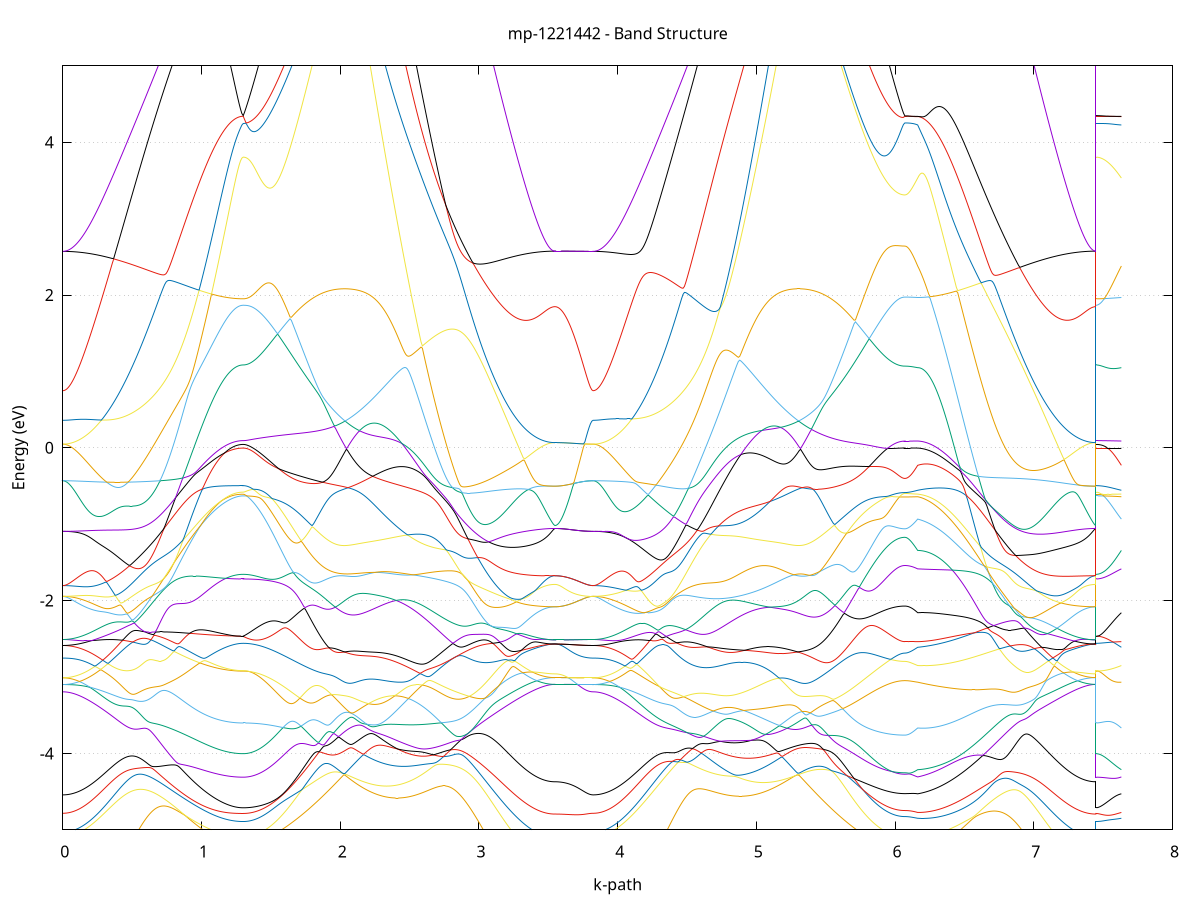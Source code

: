set title 'mp-1221442 - Band Structure'
set xlabel 'k-path'
set ylabel 'Energy (eV)'
set grid y
set yrange [-5:5]
set terminal png size 800,600
set output 'mp-1221442_bands_gnuplot.png'
plot '-' using 1:2 with lines notitle, '-' using 1:2 with lines notitle, '-' using 1:2 with lines notitle, '-' using 1:2 with lines notitle, '-' using 1:2 with lines notitle, '-' using 1:2 with lines notitle, '-' using 1:2 with lines notitle, '-' using 1:2 with lines notitle, '-' using 1:2 with lines notitle, '-' using 1:2 with lines notitle, '-' using 1:2 with lines notitle, '-' using 1:2 with lines notitle, '-' using 1:2 with lines notitle, '-' using 1:2 with lines notitle, '-' using 1:2 with lines notitle, '-' using 1:2 with lines notitle, '-' using 1:2 with lines notitle, '-' using 1:2 with lines notitle, '-' using 1:2 with lines notitle, '-' using 1:2 with lines notitle, '-' using 1:2 with lines notitle, '-' using 1:2 with lines notitle, '-' using 1:2 with lines notitle, '-' using 1:2 with lines notitle, '-' using 1:2 with lines notitle, '-' using 1:2 with lines notitle, '-' using 1:2 with lines notitle, '-' using 1:2 with lines notitle, '-' using 1:2 with lines notitle, '-' using 1:2 with lines notitle, '-' using 1:2 with lines notitle, '-' using 1:2 with lines notitle, '-' using 1:2 with lines notitle, '-' using 1:2 with lines notitle, '-' using 1:2 with lines notitle, '-' using 1:2 with lines notitle, '-' using 1:2 with lines notitle, '-' using 1:2 with lines notitle, '-' using 1:2 with lines notitle, '-' using 1:2 with lines notitle, '-' using 1:2 with lines notitle, '-' using 1:2 with lines notitle, '-' using 1:2 with lines notitle, '-' using 1:2 with lines notitle, '-' using 1:2 with lines notitle, '-' using 1:2 with lines notitle, '-' using 1:2 with lines notitle, '-' using 1:2 with lines notitle, '-' using 1:2 with lines notitle, '-' using 1:2 with lines notitle, '-' using 1:2 with lines notitle, '-' using 1:2 with lines notitle, '-' using 1:2 with lines notitle, '-' using 1:2 with lines notitle, '-' using 1:2 with lines notitle, '-' using 1:2 with lines notitle, '-' using 1:2 with lines notitle, '-' using 1:2 with lines notitle, '-' using 1:2 with lines notitle, '-' using 1:2 with lines notitle, '-' using 1:2 with lines notitle, '-' using 1:2 with lines notitle, '-' using 1:2 with lines notitle, '-' using 1:2 with lines notitle
0.000000 -34.983168
0.009929 -34.983068
0.019858 -34.983068
0.029788 -34.982868
0.039717 -34.982768
0.049646 -34.982568
0.059575 -34.982268
0.069504 -34.981968
0.079434 -34.981568
0.089363 -34.981168
0.099292 -34.980768
0.109221 -34.980268
0.119151 -34.979768
0.129080 -34.979168
0.139009 -34.978468
0.148938 -34.977868
0.158867 -34.977168
0.168797 -34.976368
0.178726 -34.975568
0.188655 -34.974668
0.198584 -34.973768
0.208513 -34.972868
0.218443 -34.971868
0.228372 -34.970868
0.238301 -34.969868
0.248230 -34.968768
0.258160 -34.967568
0.268089 -34.966368
0.278018 -34.965168
0.287947 -34.963968
0.297876 -34.962668
0.307806 -34.961368
0.317735 -34.959968
0.327664 -34.958568
0.337593 -34.957168
0.347522 -34.955668
0.357452 -34.954168
0.367381 -34.952668
0.377310 -34.951068
0.387239 -34.949468
0.397168 -34.947868
0.407098 -34.946268
0.417027 -34.944568
0.426956 -34.942868
0.436885 -34.941168
0.446815 -34.939368
0.456744 -34.937668
0.466673 -34.935868
0.476602 -34.934068
0.486531 -34.932268
0.496461 -34.930368
0.506390 -34.928468
0.516319 -34.926568
0.526248 -34.924668
0.536177 -34.922768
0.546107 -34.920868
0.556036 -34.918968
0.565965 -34.916968
0.575894 -34.914968
0.585823 -34.913068
0.595753 -34.911068
0.605682 -34.909068
0.615611 -34.907068
0.625540 -34.905068
0.635470 -34.903068
0.645399 -34.901068
0.655328 -34.899068
0.665257 -34.897068
0.675186 -34.895068
0.685116 -34.893068
0.695045 -34.891068
0.704974 -34.889068
0.714903 -34.887168
0.724832 -34.899568
0.734762 -34.912168
0.744691 -34.924668
0.754620 -34.937168
0.764549 -34.949468
0.774479 -34.961768
0.784408 -34.973868
0.794337 -34.985868
0.804266 -34.997768
0.814195 -35.009568
0.824125 -35.021268
0.834054 -35.032768
0.843983 -35.044068
0.853912 -35.055268
0.863841 -35.066368
0.873771 -35.077268
0.883700 -35.087968
0.893629 -35.098568
0.903558 -35.108868
0.913487 -35.119068
0.923417 -35.129068
0.933346 -35.138868
0.943275 -35.148468
0.953204 -35.157868
0.963134 -35.167068
0.973063 -35.176068
0.982992 -35.184868
0.992921 -35.193368
1.002850 -35.201668
1.012780 -35.209768
1.022709 -35.217568
1.032638 -35.225168
1.042567 -35.232568
1.052496 -35.239668
1.062426 -35.246468
1.072355 -35.253068
1.082284 -35.259468
1.092213 -35.265568
1.102143 -35.271368
1.112072 -35.276868
1.122001 -35.282168
1.131930 -35.287268
1.141859 -35.291968
1.151789 -35.296468
1.161718 -35.300668
1.171647 -35.304568
1.181576 -35.308168
1.191505 -35.311468
1.201435 -35.314568
1.211364 -35.317368
1.221293 -35.319868
1.231222 -35.322068
1.241151 -35.323968
1.251081 -35.325568
1.261010 -35.326868
1.270939 -35.327868
1.280868 -35.328668
1.290798 -35.329068
1.300727 -35.329168
1.300727 -35.329168
1.310650 -35.329168
1.320573 -35.328968
1.330496 -35.328668
1.340419 -35.328168
1.350342 -35.327568
1.360265 -35.326868
1.370188 -35.326068
1.380111 -35.325068
1.390034 -35.323968
1.399957 -35.322768
1.409880 -35.321468
1.419803 -35.319968
1.429726 -35.318368
1.439649 -35.316668
1.449572 -35.314768
1.459494 -35.312768
1.469417 -35.310668
1.479340 -35.308468
1.489263 -35.306168
1.499186 -35.303668
1.509109 -35.301068
1.519032 -35.298368
1.528955 -35.295568
1.538878 -35.292568
1.548801 -35.289468
1.558724 -35.286368
1.568647 -35.282968
1.578570 -35.279568
1.588493 -35.276068
1.598416 -35.272368
1.608339 -35.268668
1.618262 -35.264768
1.628185 -35.260768
1.638108 -35.256668
1.648031 -35.252468
1.657954 -35.248168
1.667877 -35.243768
1.677800 -35.239268
1.687723 -35.234568
1.697646 -35.229868
1.707569 -35.225068
1.717492 -35.220068
1.727415 -35.215068
1.737338 -35.209968
1.747261 -35.204768
1.757184 -35.199368
1.767107 -35.193968
1.777030 -35.188468
1.786953 -35.182868
1.796876 -35.177268
1.806799 -35.171468
1.816722 -35.165568
1.826645 -35.159668
1.836568 -35.153668
1.846491 -35.147568
1.856414 -35.141368
1.866337 -35.135168
1.876260 -35.128768
1.886183 -35.122368
1.896106 -35.115968
1.906029 -35.109368
1.915952 -35.102768
1.925875 -35.096068
1.935798 -35.089368
1.945721 -35.082568
1.955644 -35.075668
1.965567 -35.068768
1.975490 -35.061768
1.985413 -35.054668
1.995336 -35.047568
2.005259 -35.040468
2.015182 -35.033268
2.025105 -35.026068
2.035028 -35.018768
2.044951 -35.011368
2.054874 -35.011468
2.064797 -35.018668
2.064797 -35.018668
2.074751 -35.025768
2.084706 -35.032668
2.094661 -35.039368
2.104615 -35.045868
2.114570 -35.052168
2.124525 -35.058368
2.134479 -35.064268
2.144434 -35.069968
2.154389 -35.075468
2.164344 -35.080768
2.174298 -35.085768
2.184253 -35.090568
2.194208 -35.095168
2.204162 -35.099568
2.214117 -35.103668
2.224072 -35.107568
2.234027 -35.111168
2.243981 -35.114568
2.253936 -35.117668
2.263891 -35.120468
2.273845 -35.123068
2.283800 -35.125468
2.293755 -35.127468
2.303709 -35.129368
2.313664 -35.130868
2.323619 -35.132168
2.333574 -35.133168
2.343528 -35.133868
2.353483 -35.134268
2.363438 -35.134468
2.373392 -35.134368
2.383347 -35.133968
2.393302 -35.133268
2.403256 -35.132368
2.413211 -35.131068
2.423166 -35.129568
2.433121 -35.127768
2.443075 -35.125768
2.453030 -35.123368
2.462985 -35.120768
2.472939 -35.117868
2.482894 -35.114668
2.492849 -35.111268
2.502803 -35.107468
2.512758 -35.103468
2.522713 -35.099168
2.532668 -35.094668
2.542622 -35.089868
2.552577 -35.084768
2.562532 -35.079468
2.572486 -35.073868
2.582441 -35.067968
2.592396 -35.061868
2.602350 -35.055568
2.612305 -35.048968
2.622260 -35.042068
2.632215 -35.035068
2.642169 -35.027668
2.652124 -35.020168
2.662079 -35.012368
2.672033 -35.004368
2.681988 -34.996168
2.691943 -34.987768
2.701897 -34.979168
2.711852 -34.970268
2.721807 -34.961268
2.731762 -34.952068
2.741716 -34.942668
2.751671 -34.933068
2.761626 -34.923268
2.771580 -34.913368
2.781535 -34.903268
2.791490 -34.893068
2.801444 -34.882668
2.811399 -34.881668
2.821354 -34.883768
2.831309 -34.885768
2.841263 -34.887768
2.851218 -34.889868
2.861173 -34.891868
2.871127 -34.893968
2.881082 -34.895968
2.891037 -34.898068
2.900992 -34.900068
2.910946 -34.902168
2.920901 -34.904168
2.930856 -34.906168
2.940810 -34.908268
2.950765 -34.910268
2.960720 -34.912268
2.970674 -34.914268
2.980629 -34.916268
2.990584 -34.918268
3.000539 -34.920168
3.010493 -34.922168
3.020448 -34.924068
3.030403 -34.926068
3.040357 -34.927968
3.050312 -34.929868
3.060267 -34.931668
3.070221 -34.933568
3.080176 -34.935368
3.090131 -34.937168
3.100086 -34.938968
3.110040 -34.940768
3.119995 -34.942468
3.129950 -34.944168
3.139904 -34.945868
3.149859 -34.947568
3.159814 -34.949168
3.169768 -34.950768
3.179723 -34.952368
3.189678 -34.953868
3.199633 -34.955368
3.209587 -34.956868
3.219542 -34.958368
3.229497 -34.959768
3.239451 -34.961068
3.249406 -34.962468
3.259361 -34.963768
3.269315 -34.964968
3.279270 -34.966268
3.289225 -34.967468
3.299180 -34.968568
3.309134 -34.969668
3.319089 -34.970768
3.329044 -34.971768
3.338998 -34.972768
3.348953 -34.973668
3.358908 -34.974568
3.368862 -34.975468
3.378817 -34.976268
3.388772 -34.977068
3.398727 -34.977768
3.408681 -34.978468
3.418636 -34.979068
3.428591 -34.979668
3.438545 -34.980268
3.448500 -34.980768
3.458455 -34.981168
3.468409 -34.981568
3.478364 -34.981968
3.488319 -34.982268
3.498274 -34.982568
3.508228 -34.982768
3.518183 -34.982868
3.528138 -34.983068
3.538092 -34.983068
3.548047 -34.983168
3.548047 -34.983168
3.557871 -34.983168
3.567695 -34.983168
3.577518 -34.983168
3.587342 -34.983168
3.597166 -34.983168
3.606989 -34.983168
3.616813 -34.983168
3.626637 -34.983168
3.636461 -34.983168
3.646284 -34.983168
3.656108 -34.983168
3.665932 -34.983168
3.675756 -34.983168
3.685579 -34.983168
3.695403 -34.983168
3.705227 -34.983168
3.715050 -34.983168
3.724874 -34.983168
3.734698 -34.983168
3.744522 -34.983168
3.754345 -34.983168
3.764169 -34.983168
3.773993 -34.983168
3.783817 -34.983168
3.793640 -34.983168
3.803464 -34.983168
3.813288 -34.983168
3.823111 -34.983168
3.823111 -34.983168
3.833083 -34.983068
3.843054 -34.983068
3.853026 -34.982868
3.862997 -34.982768
3.872969 -34.982568
3.882940 -34.982268
3.892912 -34.981968
3.902883 -34.981568
3.912855 -34.981168
3.922826 -34.980768
3.932798 -34.980268
3.942769 -34.979668
3.952741 -34.979068
3.962712 -34.978468
3.972684 -34.977768
3.982655 -34.977068
3.992627 -34.976268
4.002598 -34.975468
4.012570 -34.974568
4.022541 -34.973668
4.032513 -34.972768
4.042484 -34.971768
4.052456 -34.970668
4.062427 -34.969668
4.072399 -34.968568
4.082370 -34.967368
4.092342 -34.966168
4.102313 -34.964968
4.112285 -34.963668
4.122256 -34.962368
4.132228 -34.961068
4.142199 -34.959668
4.152171 -34.958268
4.162142 -34.956768
4.172114 -34.955268
4.182085 -34.953768
4.192057 -34.952268
4.202028 -34.950668
4.212000 -34.949068
4.221971 -34.947468
4.231943 -34.945768
4.241914 -34.944068
4.251886 -34.942368
4.261857 -34.940568
4.271829 -34.938868
4.281800 -34.937068
4.291771 -34.935268
4.301743 -34.933368
4.311714 -34.931568
4.321686 -34.929668
4.331657 -34.927768
4.341629 -34.925868
4.351600 -34.923968
4.361572 -34.921968
4.371543 -34.920068
4.381515 -34.918068
4.391486 -34.916068
4.401458 -34.914068
4.411429 -34.912068
4.421401 -34.910068
4.431372 -34.908068
4.441344 -34.905968
4.451315 -34.903968
4.461287 -34.901868
4.471258 -34.899868
4.481230 -34.897768
4.491201 -34.895768
4.501173 -34.893668
4.511144 -34.891668
4.521116 -34.889568
4.531087 -34.887568
4.541059 -34.885468
4.551030 -34.883468
4.561002 -34.881468
4.570973 -34.883968
4.580945 -34.894368
4.590916 -34.904568
4.600888 -34.914668
4.610859 -34.924668
4.620831 -34.934368
4.630802 -34.943968
4.640774 -34.953368
4.650745 -34.962568
4.660717 -34.971568
4.670688 -34.980368
4.680660 -34.988968
4.690631 -34.997368
4.700603 -35.005568
4.710574 -35.013568
4.720546 -35.021368
4.730517 -35.028868
4.740489 -35.036168
4.750460 -35.043168
4.760432 -35.049968
4.770403 -35.056568
4.780375 -35.062868
4.790346 -35.068968
4.800317 -35.074768
4.810289 -35.080368
4.820260 -35.085668
4.830232 -35.090668
4.840203 -35.095468
4.850175 -35.099968
4.860146 -35.104168
4.870118 -35.108168
4.880089 -35.111868
4.890061 -35.115268
4.900032 -35.118368
4.910004 -35.121268
4.919975 -35.123868
4.929947 -35.126168
4.939918 -35.128168
4.949890 -35.129868
4.959861 -35.131368
4.969833 -35.132568
4.979804 -35.133468
4.989776 -35.134068
4.999747 -35.134368
5.009719 -35.134468
5.019690 -35.134268
5.029662 -35.133768
5.039633 -35.132968
5.049605 -35.131868
5.059576 -35.130568
5.069548 -35.128968
5.079519 -35.127068
5.089491 -35.124968
5.099462 -35.122568
5.109434 -35.119868
5.119405 -35.116968
5.129377 -35.113768
5.139348 -35.110368
5.149320 -35.106668
5.159291 -35.102768
5.169263 -35.098568
5.179234 -35.094168
5.189206 -35.089468
5.199177 -35.084568
5.209149 -35.079468
5.219120 -35.074168
5.229092 -35.068568
5.239063 -35.062868
5.249035 -35.056868
5.259006 -35.050668
5.268978 -35.044268
5.278949 -35.037768
5.288921 -35.030968
5.298892 -35.024068
5.308864 -35.016868
5.318835 -35.009568
5.328807 -35.013368
5.328807 -35.013268
5.338695 -35.020568
5.348583 -35.027868
5.358472 -35.035068
5.368360 -35.042268
5.378248 -35.049368
5.388137 -35.056368
5.398025 -35.063368
5.407913 -35.070368
5.417802 -35.077268
5.427690 -35.084068
5.437578 -35.090868
5.447467 -35.097568
5.457355 -35.104168
5.467243 -35.110768
5.477132 -35.117268
5.487020 -35.123768
5.496908 -35.130068
5.506797 -35.136368
5.516685 -35.142568
5.526573 -35.148768
5.536462 -35.154768
5.546350 -35.160768
5.556238 -35.166668
5.566127 -35.172468
5.576015 -35.178268
5.585903 -35.183868
5.595792 -35.189468
5.605680 -35.194868
5.615568 -35.200268
5.625457 -35.205568
5.635345 -35.210768
5.645233 -35.215868
5.655122 -35.220868
5.665010 -35.225768
5.674898 -35.230568
5.684787 -35.235268
5.694675 -35.239868
5.704563 -35.244368
5.714452 -35.248768
5.724340 -35.252968
5.734228 -35.257168
5.744117 -35.261268
5.754005 -35.265168
5.763893 -35.269068
5.773782 -35.272768
5.783670 -35.276468
5.793558 -35.279968
5.803447 -35.283368
5.813335 -35.286568
5.823223 -35.289768
5.833112 -35.292868
5.843000 -35.295768
5.852888 -35.298568
5.862777 -35.301268
5.872665 -35.303868
5.882553 -35.306268
5.892442 -35.308668
5.902330 -35.310868
5.912219 -35.312968
5.922107 -35.314868
5.931995 -35.316768
5.941883 -35.318468
5.951772 -35.320068
5.961660 -35.321468
5.971549 -35.322868
5.981437 -35.324068
5.991325 -35.325068
6.001214 -35.326068
6.011102 -35.326868
6.020990 -35.327568
6.030879 -35.328168
6.040767 -35.328668
6.050655 -35.328968
6.060544 -35.329168
6.070432 -35.329168
6.070432 -35.329168
6.079692 -35.329168
6.088952 -35.329168
6.098212 -35.329168
6.107472 -35.329168
6.116732 -35.329168
6.125991 -35.329068
6.135251 -35.329068
6.144511 -35.329068
6.153771 -35.328968
6.163031 -35.328968
6.163031 -35.328968
6.172989 -35.328468
6.182946 -35.327568
6.192904 -35.326468
6.202862 -35.325068
6.212819 -35.323268
6.222777 -35.321268
6.232735 -35.318968
6.242692 -35.316368
6.252650 -35.313468
6.262607 -35.310368
6.272565 -35.306868
6.282523 -35.303068
6.292480 -35.299068
6.302438 -35.294768
6.312395 -35.290168
6.322353 -35.285268
6.332311 -35.280168
6.342268 -35.274668
6.352226 -35.268968
6.362184 -35.263068
6.372141 -35.256768
6.382099 -35.250268
6.392056 -35.243568
6.402014 -35.236568
6.411972 -35.229268
6.421929 -35.221768
6.431887 -35.214068
6.441844 -35.206068
6.451802 -35.197868
6.461760 -35.189368
6.471717 -35.180668
6.481675 -35.171768
6.491633 -35.162668
6.501590 -35.153268
6.511548 -35.143768
6.521505 -35.133968
6.531463 -35.124068
6.541421 -35.113868
6.551378 -35.103568
6.561336 -35.093068
6.571293 -35.082368
6.581251 -35.071468
6.591209 -35.060468
6.601166 -35.049268
6.611124 -35.037868
6.621082 -35.026368
6.631039 -35.014668
6.640997 -35.002968
6.650954 -34.990968
6.660912 -34.978968
6.670870 -34.966768
6.680827 -34.954568
6.690785 -34.942168
6.700742 -34.929668
6.710700 -34.917168
6.720658 -34.904468
6.730615 -34.891768
6.740573 -34.888268
6.750531 -34.890268
6.760488 -34.892368
6.770446 -34.894368
6.780403 -34.896368
6.790361 -34.898368
6.800319 -34.900368
6.810276 -34.902368
6.820234 -34.904368
6.830192 -34.906368
6.840149 -34.908468
6.850107 -34.910468
6.860064 -34.912368
6.870022 -34.914368
6.879980 -34.916368
6.889937 -34.918368
6.899895 -34.920268
6.909852 -34.922268
6.919810 -34.924168
6.929768 -34.926068
6.939725 -34.927968
6.949683 -34.929868
6.959641 -34.931768
6.969598 -34.933568
6.979556 -34.935368
6.989513 -34.937168
6.999471 -34.938968
7.009429 -34.940768
7.019386 -34.942468
7.029344 -34.944168
7.039301 -34.945868
7.049259 -34.947568
7.059217 -34.949168
7.069174 -34.950768
7.079132 -34.952368
7.089090 -34.953868
7.099047 -34.955368
7.109005 -34.956868
7.118962 -34.958268
7.128920 -34.959768
7.138878 -34.961068
7.148835 -34.962468
7.158793 -34.963768
7.168750 -34.964968
7.178708 -34.966268
7.188666 -34.967468
7.198623 -34.968568
7.208581 -34.969668
7.218539 -34.970768
7.228496 -34.971768
7.238454 -34.972768
7.248411 -34.973668
7.258369 -34.974568
7.268327 -34.975468
7.278284 -34.976268
7.288242 -34.977068
7.298199 -34.977768
7.308157 -34.978468
7.318115 -34.979068
7.328072 -34.979668
7.338030 -34.980268
7.347988 -34.980768
7.357945 -34.981168
7.367903 -34.981568
7.377860 -34.981968
7.387818 -34.982268
7.397776 -34.982568
7.407733 -34.982768
7.417691 -34.982868
7.427649 -34.983068
7.437606 -34.983068
7.447564 -34.983168
7.447564 -35.329168
7.457239 -35.329168
7.466915 -35.329168
7.476590 -35.329168
7.486266 -35.329168
7.495941 -35.329168
7.505616 -35.329168
7.515292 -35.329168
7.524967 -35.329168
7.534643 -35.329168
7.544318 -35.329168
7.553994 -35.329168
7.563669 -35.329068
7.573345 -35.329068
7.583020 -35.329068
7.592695 -35.329068
7.602371 -35.329068
7.612046 -35.328968
7.621722 -35.328968
7.631397 -35.328968
e
0.000000 -34.243568
0.009929 -34.243768
0.019858 -34.244268
0.029788 -34.245068
0.039717 -34.246268
0.049646 -34.247768
0.059575 -34.249568
0.069504 -34.251768
0.079434 -34.254168
0.089363 -34.256968
0.099292 -34.260168
0.109221 -34.263568
0.119151 -34.267368
0.129080 -34.271468
0.139009 -34.275868
0.148938 -34.280568
0.158867 -34.285568
0.168797 -34.290868
0.178726 -34.296468
0.188655 -34.302368
0.198584 -34.308568
0.208513 -34.315068
0.218443 -34.321868
0.228372 -34.328968
0.238301 -34.336268
0.248230 -34.343868
0.258160 -34.351768
0.268089 -34.359868
0.278018 -34.368268
0.287947 -34.376868
0.297876 -34.385768
0.307806 -34.394868
0.317735 -34.404168
0.327664 -34.413768
0.337593 -34.423468
0.347522 -34.433468
0.357452 -34.443668
0.367381 -34.454068
0.377310 -34.464668
0.387239 -34.475468
0.397168 -34.486368
0.407098 -34.497468
0.417027 -34.508768
0.426956 -34.520268
0.436885 -34.531768
0.446815 -34.543568
0.456744 -34.555368
0.466673 -34.567368
0.476602 -34.579568
0.486531 -34.591768
0.496461 -34.604068
0.506390 -34.616568
0.516319 -34.629068
0.526248 -34.641668
0.536177 -34.654368
0.546107 -34.667068
0.556036 -34.679868
0.565965 -34.692768
0.575894 -34.705668
0.585823 -34.718668
0.595753 -34.731568
0.605682 -34.744568
0.615611 -34.757568
0.625540 -34.770668
0.635470 -34.783668
0.645399 -34.796668
0.655328 -34.809668
0.665257 -34.822568
0.675186 -34.835568
0.685116 -34.848468
0.695045 -34.861268
0.704974 -34.874168
0.714903 -34.886768
0.724832 -34.885068
0.734762 -34.883168
0.744691 -34.881168
0.754620 -34.879168
0.764549 -34.877268
0.774479 -34.875368
0.784408 -34.873368
0.794337 -34.871468
0.804266 -34.869668
0.814195 -34.867768
0.824125 -34.865868
0.834054 -34.864068
0.843983 -34.862268
0.853912 -34.860468
0.863841 -34.858668
0.873771 -34.856968
0.883700 -34.855268
0.893629 -34.853568
0.903558 -34.851868
0.913487 -34.850268
0.923417 -34.848668
0.933346 -34.847068
0.943275 -34.845468
0.953204 -34.843968
0.963134 -34.842468
0.973063 -34.840968
0.982992 -34.839568
0.992921 -34.838168
1.002850 -34.836868
1.012780 -34.835568
1.022709 -34.834268
1.032638 -34.832968
1.042567 -34.831768
1.052496 -34.830668
1.062426 -34.829568
1.072355 -34.828468
1.082284 -34.827368
1.092213 -34.826368
1.102143 -34.825468
1.112072 -34.824468
1.122001 -34.823668
1.131930 -34.822868
1.141859 -34.822068
1.151789 -34.821268
1.161718 -34.820568
1.171647 -34.819968
1.181576 -34.819368
1.191505 -34.818768
1.201435 -34.818268
1.211364 -34.817868
1.221293 -34.817468
1.231222 -34.817068
1.241151 -34.816768
1.251081 -34.816468
1.261010 -34.816268
1.270939 -34.816068
1.280868 -34.815968
1.290798 -34.815868
1.300727 -34.815868
1.300727 -34.815868
1.310650 -34.815868
1.320573 -34.815868
1.330496 -34.815768
1.340419 -34.815768
1.350342 -34.815668
1.360265 -34.815568
1.370188 -34.815468
1.380111 -34.815368
1.390034 -34.815268
1.399957 -34.815068
1.409880 -34.814868
1.419803 -34.814768
1.429726 -34.814568
1.439649 -34.814368
1.449572 -34.814068
1.459494 -34.813868
1.469417 -34.813568
1.479340 -34.813368
1.489263 -34.813068
1.499186 -34.812768
1.509109 -34.812468
1.519032 -34.812168
1.528955 -34.811868
1.538878 -34.811468
1.548801 -34.811168
1.558724 -34.810768
1.568647 -34.810468
1.578570 -34.810068
1.588493 -34.809668
1.598416 -34.809268
1.608339 -34.808968
1.618262 -34.808568
1.628185 -34.808068
1.638108 -34.807668
1.648031 -34.807268
1.657954 -34.806868
1.667877 -34.806468
1.677800 -34.805968
1.687723 -34.805568
1.697646 -34.805168
1.707569 -34.804768
1.717492 -34.804268
1.727415 -34.803868
1.737338 -34.803468
1.747261 -34.802968
1.757184 -34.802568
1.767107 -34.802168
1.777030 -34.801768
1.786953 -34.801368
1.796876 -34.800968
1.806799 -34.800568
1.816722 -34.804368
1.826645 -34.813568
1.836568 -34.822868
1.846491 -34.832168
1.856414 -34.841368
1.866337 -34.850668
1.876260 -34.859868
1.886183 -34.868968
1.896106 -34.878068
1.906029 -34.887168
1.915952 -34.896168
1.925875 -34.905068
1.935798 -34.913968
1.945721 -34.922668
1.955644 -34.931368
1.965567 -34.939968
1.975490 -34.948368
1.985413 -34.956768
1.995336 -34.964968
2.005259 -34.973068
2.015182 -34.981068
2.025105 -34.988868
2.035028 -34.996568
2.044951 -35.004068
2.054874 -35.003968
2.064797 -34.996568
2.064797 -34.996568
2.074751 -34.989068
2.084706 -34.981568
2.094661 -34.974068
2.104615 -34.966468
2.114570 -34.958868
2.124525 -34.951168
2.134479 -34.943468
2.144434 -34.935768
2.154389 -34.928068
2.164344 -34.920368
2.174298 -34.912568
2.184253 -34.904768
2.194208 -34.896968
2.204162 -34.889168
2.214117 -34.881368
2.224072 -34.873468
2.234027 -34.865668
2.243981 -34.857768
2.253936 -34.849968
2.263891 -34.842068
2.273845 -34.834268
2.283800 -34.826368
2.293755 -34.818568
2.303709 -34.810668
2.313664 -34.804968
2.323619 -34.805768
2.333574 -34.806668
2.343528 -34.807468
2.353483 -34.808468
2.363438 -34.809368
2.373392 -34.810368
2.383347 -34.811368
2.393302 -34.812468
2.403256 -34.813568
2.413211 -34.814668
2.423166 -34.815868
2.433121 -34.817068
2.443075 -34.818268
2.453030 -34.819468
2.462985 -34.820768
2.472939 -34.822068
2.482894 -34.823468
2.492849 -34.824868
2.502803 -34.826268
2.512758 -34.827668
2.522713 -34.829168
2.532668 -34.830668
2.542622 -34.832168
2.552577 -34.833768
2.562532 -34.835268
2.572486 -34.836868
2.582441 -34.838568
2.592396 -34.840168
2.602350 -34.841868
2.612305 -34.843568
2.622260 -34.845368
2.632215 -34.847068
2.642169 -34.848868
2.652124 -34.850668
2.662079 -34.852468
2.672033 -34.854368
2.681988 -34.856168
2.691943 -34.858068
2.701897 -34.859968
2.711852 -34.861868
2.721807 -34.863768
2.731762 -34.865768
2.741716 -34.867668
2.751671 -34.869668
2.761626 -34.871668
2.771580 -34.873668
2.781535 -34.875668
2.791490 -34.877668
2.801444 -34.879668
2.811399 -34.872068
2.821354 -34.861468
2.831309 -34.850668
2.841263 -34.839768
2.851218 -34.828668
2.861173 -34.817568
2.871127 -34.806268
2.881082 -34.794968
2.891037 -34.783568
2.900992 -34.772068
2.910946 -34.760468
2.920901 -34.748868
2.930856 -34.737168
2.940810 -34.725468
2.950765 -34.713668
2.960720 -34.701968
2.970674 -34.690068
2.980629 -34.678268
2.990584 -34.666468
3.000539 -34.654668
3.010493 -34.642868
3.020448 -34.631068
3.030403 -34.619268
3.040357 -34.607568
3.050312 -34.595868
3.060267 -34.584268
3.070221 -34.572768
3.080176 -34.561268
3.090131 -34.549868
3.100086 -34.538568
3.110040 -34.527368
3.119995 -34.516268
3.129950 -34.505268
3.139904 -34.494368
3.149859 -34.483668
3.159814 -34.473068
3.169768 -34.462668
3.179723 -34.452368
3.189678 -34.442268
3.199633 -34.432268
3.209587 -34.422568
3.219542 -34.412968
3.229497 -34.403568
3.239451 -34.394368
3.249406 -34.385468
3.259361 -34.376668
3.269315 -34.368168
3.279270 -34.359868
3.289225 -34.351868
3.299180 -34.344068
3.309134 -34.336468
3.319089 -34.329168
3.329044 -34.322168
3.338998 -34.315368
3.348953 -34.308868
3.358908 -34.302668
3.368862 -34.296768
3.378817 -34.291168
3.388772 -34.285868
3.398727 -34.280768
3.408681 -34.276068
3.418636 -34.271668
3.428591 -34.267568
3.438545 -34.263768
3.448500 -34.260268
3.458455 -34.257168
3.468409 -34.254268
3.478364 -34.251768
3.488319 -34.249668
3.498274 -34.247768
3.508228 -34.246268
3.518183 -34.245168
3.528138 -34.244268
3.538092 -34.243768
3.548047 -34.243568
3.548047 -34.243568
3.557871 -34.243568
3.567695 -34.243568
3.577518 -34.243568
3.587342 -34.243568
3.597166 -34.243568
3.606989 -34.243568
3.616813 -34.243568
3.626637 -34.243568
3.636461 -34.243568
3.646284 -34.243568
3.656108 -34.243568
3.665932 -34.243568
3.675756 -34.243568
3.685579 -34.243568
3.695403 -34.243568
3.705227 -34.243568
3.715050 -34.243568
3.724874 -34.243568
3.734698 -34.243568
3.744522 -34.243568
3.754345 -34.243568
3.764169 -34.243568
3.773993 -34.243568
3.783817 -34.243568
3.793640 -34.243568
3.803464 -34.243568
3.813288 -34.243568
3.823111 -34.243568
3.823111 -34.243568
3.833083 -34.243768
3.843054 -34.244268
3.853026 -34.245168
3.862997 -34.246268
3.872969 -34.247768
3.882940 -34.249668
3.892912 -34.251868
3.902883 -34.254368
3.912855 -34.257168
3.922826 -34.260368
3.932798 -34.263868
3.942769 -34.267668
3.952741 -34.271768
3.962712 -34.276168
3.972684 -34.280968
3.982655 -34.285968
3.992627 -34.291368
4.002598 -34.296968
4.012570 -34.302868
4.022541 -34.309168
4.032513 -34.315668
4.042484 -34.322468
4.052456 -34.329468
4.062427 -34.336768
4.072399 -34.344368
4.082370 -34.352168
4.092342 -34.360268
4.102313 -34.368568
4.112285 -34.377168
4.122256 -34.385868
4.132228 -34.394868
4.142199 -34.404068
4.152171 -34.413468
4.162142 -34.423068
4.172114 -34.432868
4.182085 -34.442868
4.192057 -34.452968
4.202028 -34.463368
4.212000 -34.473768
4.221971 -34.484368
4.231943 -34.495168
4.241914 -34.506068
4.251886 -34.517068
4.261857 -34.528168
4.271829 -34.539368
4.281800 -34.550768
4.291771 -34.562168
4.301743 -34.573668
4.311714 -34.585268
4.321686 -34.596868
4.331657 -34.608568
4.341629 -34.620368
4.351600 -34.632068
4.361572 -34.643868
4.371543 -34.655768
4.381515 -34.667568
4.391486 -34.679468
4.401458 -34.691268
4.411429 -34.703068
4.421401 -34.714868
4.431372 -34.726668
4.441344 -34.738368
4.451315 -34.750068
4.461287 -34.761768
4.471258 -34.773368
4.481230 -34.784868
4.491201 -34.796268
4.501173 -34.807568
4.511144 -34.818868
4.521116 -34.829968
4.531087 -34.841068
4.541059 -34.851968
4.551030 -34.862768
4.561002 -34.873468
4.570973 -34.879368
4.580945 -34.877368
4.590916 -34.875368
4.600888 -34.873368
4.610859 -34.871368
4.620831 -34.869368
4.630802 -34.867468
4.640774 -34.865468
4.650745 -34.863568
4.660717 -34.861568
4.670688 -34.859668
4.680660 -34.857768
4.690631 -34.855868
4.700603 -34.854068
4.710574 -34.852168
4.720546 -34.850368
4.730517 -34.848568
4.740489 -34.846768
4.750460 -34.845068
4.760432 -34.843368
4.770403 -34.841668
4.780375 -34.839968
4.790346 -34.838268
4.800317 -34.836668
4.810289 -34.835068
4.820260 -34.833468
4.830232 -34.831868
4.840203 -34.830368
4.850175 -34.828868
4.860146 -34.827468
4.870118 -34.825968
4.880089 -34.824568
4.890061 -34.823168
4.900032 -34.821868
4.910004 -34.820568
4.919975 -34.819268
4.929947 -34.818068
4.939918 -34.816768
4.949890 -34.815568
4.959861 -34.814468
4.969833 -34.813368
4.979804 -34.812268
4.989776 -34.811168
4.999747 -34.810168
5.009719 -34.809168
5.019690 -34.808268
5.029662 -34.807368
5.039633 -34.806468
5.049605 -34.805568
5.059576 -34.804768
5.069548 -34.812368
5.079519 -34.820168
5.089491 -34.828068
5.099462 -34.835968
5.109434 -34.843768
5.119405 -34.851668
5.129377 -34.859568
5.139348 -34.867368
5.149320 -34.875268
5.159291 -34.883068
5.169263 -34.890968
5.179234 -34.898768
5.189206 -34.906568
5.199177 -34.914368
5.209149 -34.922168
5.219120 -34.929868
5.229092 -34.937668
5.239063 -34.945368
5.249035 -34.953068
5.259006 -34.960668
5.268978 -34.968268
5.278949 -34.975868
5.288921 -34.983468
5.298892 -34.990968
5.308864 -34.998468
5.318835 -35.005868
5.328807 -35.002168
5.328807 -35.002168
5.338695 -34.994568
5.348583 -34.986868
5.358472 -34.979068
5.368360 -34.971068
5.378248 -34.962968
5.388137 -34.954768
5.398025 -34.946368
5.407913 -34.937968
5.417802 -34.929368
5.427690 -34.920668
5.437578 -34.911968
5.447467 -34.903068
5.457355 -34.894168
5.467243 -34.885268
5.477132 -34.876168
5.487020 -34.867068
5.496908 -34.857968
5.506797 -34.848768
5.516685 -34.839568
5.526573 -34.830368
5.536462 -34.821168
5.546350 -34.811868
5.556238 -34.802668
5.566127 -34.800568
5.576015 -34.800968
5.585903 -34.801368
5.595792 -34.801768
5.605680 -34.802268
5.615568 -34.802668
5.625457 -34.803068
5.635345 -34.803468
5.645233 -34.803968
5.655122 -34.804368
5.665010 -34.804768
5.674898 -34.805168
5.684787 -34.805668
5.694675 -34.806068
5.704563 -34.806468
5.714452 -34.806868
5.724340 -34.807368
5.734228 -34.807768
5.744117 -34.808168
5.754005 -34.808568
5.763893 -34.808968
5.773782 -34.809368
5.783670 -34.809768
5.793558 -34.810168
5.803447 -34.810468
5.813335 -34.810868
5.823223 -34.811168
5.833112 -34.811568
5.843000 -34.811868
5.852888 -34.812168
5.862777 -34.812468
5.872665 -34.812768
5.882553 -34.813068
5.892442 -34.813368
5.902330 -34.813668
5.912219 -34.813868
5.922107 -34.814068
5.931995 -34.814368
5.941883 -34.814568
5.951772 -34.814768
5.961660 -34.814868
5.971549 -34.815068
5.981437 -34.815268
5.991325 -34.815368
6.001214 -34.815468
6.011102 -34.815568
6.020990 -34.815668
6.030879 -34.815768
6.040767 -34.815768
6.050655 -34.815868
6.060544 -34.815868
6.070432 -34.815868
6.070432 -34.815868
6.079692 -34.815868
6.088952 -34.815868
6.098212 -34.815868
6.107472 -34.815868
6.116732 -34.815868
6.125991 -34.815868
6.135251 -34.815868
6.144511 -34.815868
6.153771 -34.815868
6.163031 -34.815868
6.163031 -34.815868
6.172989 -34.815968
6.182946 -34.816168
6.192904 -34.816368
6.202862 -34.816568
6.212819 -34.816868
6.222777 -34.817168
6.232735 -34.817568
6.242692 -34.817968
6.252650 -34.818468
6.262607 -34.818968
6.272565 -34.819568
6.282523 -34.820168
6.292480 -34.820868
6.302438 -34.821568
6.312395 -34.822368
6.322353 -34.823168
6.332311 -34.823968
6.342268 -34.824868
6.352226 -34.825868
6.362184 -34.826768
6.372141 -34.827868
6.382099 -34.828868
6.392056 -34.829968
6.402014 -34.831168
6.411972 -34.832368
6.421929 -34.833568
6.431887 -34.834868
6.441844 -34.836168
6.451802 -34.837468
6.461760 -34.838868
6.471717 -34.840268
6.481675 -34.841668
6.491633 -34.843168
6.501590 -34.844668
6.511548 -34.846268
6.521505 -34.847868
6.531463 -34.849468
6.541421 -34.851068
6.551378 -34.852768
6.561336 -34.854468
6.571293 -34.856168
6.581251 -34.857868
6.591209 -34.859668
6.601166 -34.861468
6.611124 -34.863268
6.621082 -34.865068
6.631039 -34.866968
6.640997 -34.868768
6.650954 -34.870668
6.660912 -34.872568
6.670870 -34.874568
6.680827 -34.876468
6.690785 -34.878368
6.700742 -34.880368
6.710700 -34.882368
6.720658 -34.884368
6.730615 -34.886268
6.740573 -34.878968
6.750531 -34.866168
6.760488 -34.853168
6.770446 -34.840268
6.780403 -34.827268
6.790361 -34.814268
6.800319 -34.801168
6.810276 -34.788068
6.820234 -34.774968
6.830192 -34.761968
6.840149 -34.748868
6.850107 -34.735768
6.860064 -34.722768
6.870022 -34.709668
6.879980 -34.696668
6.889937 -34.683768
6.899895 -34.670868
6.909852 -34.658068
6.919810 -34.645268
6.929768 -34.632568
6.939725 -34.619968
6.949683 -34.607368
6.959641 -34.594968
6.969598 -34.582668
6.979556 -34.570468
6.989513 -34.558368
6.999471 -34.546368
7.009429 -34.534568
7.019386 -34.522868
7.029344 -34.511368
7.039301 -34.499968
7.049259 -34.488768
7.059217 -34.477668
7.069174 -34.466868
7.079132 -34.456168
7.089090 -34.445668
7.099047 -34.435368
7.109005 -34.425268
7.118962 -34.415468
7.128920 -34.405768
7.138878 -34.396368
7.148835 -34.387168
7.158793 -34.378268
7.168750 -34.369468
7.178708 -34.361068
7.188666 -34.352868
7.198623 -34.344868
7.208581 -34.337268
7.218539 -34.329868
7.228496 -34.322668
7.238454 -34.315868
7.248411 -34.309268
7.258369 -34.303068
7.268327 -34.297068
7.278284 -34.291368
7.288242 -34.285968
7.298199 -34.280968
7.308157 -34.276168
7.318115 -34.271768
7.328072 -34.267568
7.338030 -34.263768
7.347988 -34.260368
7.357945 -34.257168
7.367903 -34.254368
7.377860 -34.251868
7.387818 -34.249668
7.397776 -34.247768
7.407733 -34.246268
7.417691 -34.245168
7.427649 -34.244268
7.437606 -34.243768
7.447564 -34.243568
7.447564 -34.815868
7.457239 -34.815868
7.466915 -34.815868
7.476590 -34.815868
7.486266 -34.815868
7.495941 -34.815868
7.505616 -34.815868
7.515292 -34.815868
7.524967 -34.815868
7.534643 -34.815868
7.544318 -34.815868
7.553994 -34.815868
7.563669 -34.815868
7.573345 -34.815868
7.583020 -34.815868
7.592695 -34.815868
7.602371 -34.815868
7.612046 -34.815868
7.621722 -34.815868
7.631397 -34.815868
e
0.000000 -34.243568
0.009929 -34.243668
0.019858 -34.243768
0.029788 -34.243968
0.039717 -34.244168
0.049646 -34.244568
0.059575 -34.244968
0.069504 -34.245468
0.079434 -34.245968
0.089363 -34.246668
0.099292 -34.247368
0.109221 -34.248168
0.119151 -34.248968
0.129080 -34.249868
0.139009 -34.250868
0.148938 -34.251968
0.158867 -34.253068
0.168797 -34.254268
0.178726 -34.255568
0.188655 -34.256868
0.198584 -34.258268
0.208513 -34.259768
0.218443 -34.261268
0.228372 -34.262968
0.238301 -34.264568
0.248230 -34.266268
0.258160 -34.268068
0.268089 -34.269968
0.278018 -34.271868
0.287947 -34.273868
0.297876 -34.275868
0.307806 -34.277968
0.317735 -34.280068
0.327664 -34.282268
0.337593 -34.284468
0.347522 -34.286768
0.357452 -34.289068
0.367381 -34.291468
0.377310 -34.293868
0.387239 -34.296368
0.397168 -34.298868
0.407098 -34.301468
0.417027 -34.304068
0.426956 -34.306668
0.436885 -34.309368
0.446815 -34.312068
0.456744 -34.314768
0.466673 -34.317568
0.476602 -34.320368
0.486531 -34.323168
0.496461 -34.326068
0.506390 -34.328968
0.516319 -34.331868
0.526248 -34.334768
0.536177 -34.337768
0.546107 -34.340668
0.556036 -34.343668
0.565965 -34.346668
0.575894 -34.349768
0.585823 -34.352768
0.595753 -34.355768
0.605682 -34.358868
0.615611 -34.361868
0.625540 -34.364968
0.635470 -34.367968
0.645399 -34.371068
0.655328 -34.374068
0.665257 -34.377168
0.675186 -34.380168
0.685116 -34.383268
0.695045 -34.386268
0.704974 -34.389368
0.714903 -34.392368
0.724832 -34.395368
0.734762 -34.398368
0.744691 -34.401268
0.754620 -34.404268
0.764549 -34.407168
0.774479 -34.410068
0.784408 -34.412968
0.794337 -34.415868
0.804266 -34.418668
0.814195 -34.421568
0.824125 -34.424268
0.834054 -34.427068
0.843983 -34.429768
0.853912 -34.432468
0.863841 -34.435168
0.873771 -34.437768
0.883700 -34.440268
0.893629 -34.442868
0.903558 -34.445368
0.913487 -34.447768
0.923417 -34.450168
0.933346 -34.452568
0.943275 -34.454868
0.953204 -34.457168
0.963134 -34.459368
0.973063 -34.461568
0.982992 -34.463668
0.992921 -34.465668
1.002850 -34.467668
1.012780 -34.469668
1.022709 -34.471568
1.032638 -34.473368
1.042567 -34.475168
1.052496 -34.476868
1.062426 -34.478568
1.072355 -34.480168
1.082284 -34.481768
1.092213 -34.483168
1.102143 -34.484668
1.112072 -34.485968
1.122001 -34.487268
1.131930 -34.488468
1.141859 -34.489668
1.151789 -34.490768
1.161718 -34.491768
1.171647 -34.492668
1.181576 -34.493568
1.191505 -34.494368
1.201435 -34.495168
1.211364 -34.495868
1.221293 -34.496468
1.231222 -34.496968
1.241151 -34.497468
1.251081 -34.497868
1.261010 -34.498168
1.270939 -34.498368
1.280868 -34.498568
1.290798 -34.498668
1.300727 -34.498768
1.300727 -34.498768
1.310650 -34.498868
1.320573 -34.499268
1.330496 -34.499968
1.340419 -34.500968
1.350342 -34.502168
1.360265 -34.503768
1.370188 -34.505568
1.380111 -34.507568
1.390034 -34.509968
1.399957 -34.512568
1.409880 -34.515468
1.419803 -34.518568
1.429726 -34.521968
1.439649 -34.525668
1.449572 -34.529568
1.459494 -34.533768
1.469417 -34.538168
1.479340 -34.542768
1.489263 -34.547668
1.499186 -34.552768
1.509109 -34.558168
1.519032 -34.563768
1.528955 -34.569568
1.538878 -34.575568
1.548801 -34.581768
1.558724 -34.588168
1.568647 -34.594768
1.578570 -34.601668
1.588493 -34.608568
1.598416 -34.615768
1.608339 -34.623168
1.618262 -34.630668
1.628185 -34.638268
1.638108 -34.646068
1.648031 -34.654068
1.657954 -34.662168
1.667877 -34.670368
1.677800 -34.678768
1.687723 -34.687268
1.697646 -34.695768
1.707569 -34.704468
1.717492 -34.713268
1.727415 -34.722068
1.737338 -34.731068
1.747261 -34.740068
1.757184 -34.749068
1.767107 -34.758168
1.777030 -34.767368
1.786953 -34.776568
1.796876 -34.785768
1.806799 -34.795068
1.816722 -34.800168
1.826645 -34.799768
1.836568 -34.799368
1.846491 -34.798968
1.856414 -34.798668
1.866337 -34.798268
1.876260 -34.797968
1.886183 -34.797668
1.896106 -34.797368
1.906029 -34.797068
1.915952 -34.796768
1.925875 -34.796568
1.935798 -34.796268
1.945721 -34.796068
1.955644 -34.795868
1.965567 -34.795668
1.975490 -34.795468
1.985413 -34.795268
1.995336 -34.795168
2.005259 -34.795068
2.015182 -34.794968
2.025105 -34.794868
2.035028 -34.794868
2.044951 -34.794868
2.054874 -34.794868
2.064797 -34.794868
2.064797 -34.794868
2.074751 -34.794868
2.084706 -34.794968
2.094661 -34.795068
2.104615 -34.795168
2.114570 -34.795368
2.124525 -34.795568
2.134479 -34.795768
2.144434 -34.795968
2.154389 -34.796268
2.164344 -34.796568
2.174298 -34.796968
2.184253 -34.797268
2.194208 -34.797668
2.204162 -34.798068
2.214117 -34.798568
2.224072 -34.799068
2.234027 -34.799568
2.243981 -34.800168
2.253936 -34.800768
2.263891 -34.801368
2.273845 -34.801968
2.283800 -34.802668
2.293755 -34.803368
2.303709 -34.804168
2.313664 -34.802868
2.323619 -34.794968
2.333574 -34.787168
2.343528 -34.779368
2.353483 -34.771568
2.363438 -34.763768
2.373392 -34.755968
2.383347 -34.748268
2.393302 -34.740568
2.403256 -34.732868
2.413211 -34.725168
2.423166 -34.717468
2.433121 -34.709868
2.443075 -34.702268
2.453030 -34.694668
2.462985 -34.687168
2.472939 -34.679668
2.482894 -34.672168
2.492849 -34.664768
2.502803 -34.657368
2.512758 -34.649968
2.522713 -34.642668
2.532668 -34.635368
2.542622 -34.628168
2.552577 -34.620968
2.562532 -34.613768
2.572486 -34.606668
2.582441 -34.599668
2.592396 -34.592668
2.602350 -34.585768
2.612305 -34.578868
2.622260 -34.571968
2.632215 -34.565168
2.642169 -34.558468
2.652124 -34.551768
2.662079 -34.545168
2.672033 -34.538568
2.681988 -34.532068
2.691943 -34.525668
2.701897 -34.519268
2.711852 -34.512868
2.721807 -34.506668
2.731762 -34.500468
2.741716 -34.494368
2.751671 -34.488268
2.761626 -34.482268
2.771580 -34.476268
2.781535 -34.470468
2.791490 -34.464668
2.801444 -34.458868
2.811399 -34.453268
2.821354 -34.447668
2.831309 -34.442168
2.841263 -34.436668
2.851218 -34.431268
2.861173 -34.425968
2.871127 -34.420768
2.881082 -34.415568
2.891037 -34.410468
2.900992 -34.405468
2.910946 -34.400468
2.920901 -34.395668
2.930856 -34.390868
2.940810 -34.386168
2.950765 -34.381468
2.960720 -34.376868
2.970674 -34.372368
2.980629 -34.367968
2.990584 -34.363668
3.000539 -34.359368
3.010493 -34.355168
3.020448 -34.351068
3.030403 -34.347068
3.040357 -34.343068
3.050312 -34.339168
3.060267 -34.335368
3.070221 -34.331668
3.080176 -34.328068
3.090131 -34.324468
3.100086 -34.320968
3.110040 -34.317568
3.119995 -34.314168
3.129950 -34.310968
3.139904 -34.307768
3.149859 -34.304668
3.159814 -34.301568
3.169768 -34.298668
3.179723 -34.295768
3.189678 -34.292968
3.199633 -34.290268
3.209587 -34.287668
3.219542 -34.285068
3.229497 -34.282568
3.239451 -34.280168
3.249406 -34.277868
3.259361 -34.275568
3.269315 -34.273468
3.279270 -34.271368
3.289225 -34.269268
3.299180 -34.267368
3.309134 -34.265468
3.319089 -34.263668
3.329044 -34.261968
3.338998 -34.260368
3.348953 -34.258768
3.358908 -34.257268
3.368862 -34.255868
3.378817 -34.254568
3.388772 -34.253368
3.398727 -34.252168
3.408681 -34.251068
3.418636 -34.249968
3.428591 -34.249068
3.438545 -34.248168
3.448500 -34.247368
3.458455 -34.246668
3.468409 -34.246068
3.478364 -34.245468
3.488319 -34.244968
3.498274 -34.244568
3.508228 -34.244168
3.518183 -34.243968
3.528138 -34.243768
3.538092 -34.243668
3.548047 -34.243568
3.548047 -34.243568
3.557871 -34.243568
3.567695 -34.243568
3.577518 -34.243568
3.587342 -34.243568
3.597166 -34.243568
3.606989 -34.243568
3.616813 -34.243568
3.626637 -34.243568
3.636461 -34.243568
3.646284 -34.243568
3.656108 -34.243568
3.665932 -34.243568
3.675756 -34.243568
3.685579 -34.243568
3.695403 -34.243568
3.705227 -34.243568
3.715050 -34.243568
3.724874 -34.243568
3.734698 -34.243568
3.744522 -34.243568
3.754345 -34.243568
3.764169 -34.243568
3.773993 -34.243568
3.783817 -34.243568
3.793640 -34.243568
3.803464 -34.243568
3.813288 -34.243568
3.823111 -34.243568
3.823111 -34.243568
3.833083 -34.243668
3.843054 -34.243768
3.853026 -34.243968
3.862997 -34.244268
3.872969 -34.244568
3.882940 -34.244968
3.892912 -34.245468
3.902883 -34.246068
3.912855 -34.246668
3.922826 -34.247368
3.932798 -34.248168
3.942769 -34.249068
3.952741 -34.250068
3.962712 -34.251068
3.972684 -34.252168
3.982655 -34.253368
3.992627 -34.254568
4.002598 -34.255968
4.012570 -34.257368
4.022541 -34.258868
4.032513 -34.260368
4.042484 -34.262068
4.052456 -34.263768
4.062427 -34.265568
4.072399 -34.267468
4.082370 -34.269368
4.092342 -34.271468
4.102313 -34.273568
4.112285 -34.275668
4.122256 -34.277968
4.132228 -34.280268
4.142199 -34.282768
4.152171 -34.285168
4.162142 -34.287768
4.172114 -34.290468
4.182085 -34.293168
4.192057 -34.295968
4.202028 -34.298868
4.212000 -34.301768
4.221971 -34.304868
4.231943 -34.307968
4.241914 -34.311168
4.251886 -34.314468
4.261857 -34.317768
4.271829 -34.321168
4.281800 -34.324768
4.291771 -34.328268
4.301743 -34.331968
4.311714 -34.335668
4.321686 -34.339568
4.331657 -34.343468
4.341629 -34.347368
4.351600 -34.351468
4.361572 -34.355568
4.371543 -34.359768
4.381515 -34.364068
4.391486 -34.368368
4.401458 -34.372868
4.411429 -34.377368
4.421401 -34.381968
4.431372 -34.386568
4.441344 -34.391368
4.451315 -34.396168
4.461287 -34.401068
4.471258 -34.405968
4.481230 -34.411068
4.491201 -34.416168
4.501173 -34.421368
4.511144 -34.426568
4.521116 -34.431868
4.531087 -34.437268
4.541059 -34.442768
4.551030 -34.448368
4.561002 -34.453968
4.570973 -34.459668
4.580945 -34.465368
4.590916 -34.471168
4.600888 -34.477068
4.610859 -34.483068
4.620831 -34.489068
4.630802 -34.495168
4.640774 -34.501268
4.650745 -34.507568
4.660717 -34.513768
4.670688 -34.520168
4.680660 -34.526568
4.690631 -34.533068
4.700603 -34.539568
4.710574 -34.546168
4.720546 -34.552768
4.730517 -34.559468
4.740489 -34.566268
4.750460 -34.573068
4.760432 -34.579868
4.770403 -34.586868
4.780375 -34.593768
4.790346 -34.600868
4.800317 -34.607868
4.810289 -34.614968
4.820260 -34.622168
4.830232 -34.629368
4.840203 -34.636668
4.850175 -34.643968
4.860146 -34.651268
4.870118 -34.658668
4.880089 -34.666068
4.890061 -34.673468
4.900032 -34.680968
4.910004 -34.688568
4.919975 -34.696068
4.929947 -34.703668
4.939918 -34.711268
4.949890 -34.718968
4.959861 -34.726668
4.969833 -34.734368
4.979804 -34.742068
4.989776 -34.749768
4.999747 -34.757568
5.009719 -34.765368
5.019690 -34.773168
5.029662 -34.780968
5.039633 -34.788768
5.049605 -34.796668
5.059576 -34.804468
5.069548 -34.803968
5.079519 -34.803268
5.089491 -34.802568
5.099462 -34.801868
5.109434 -34.801168
5.119405 -34.800568
5.129377 -34.799968
5.139348 -34.799468
5.149320 -34.798968
5.159291 -34.798468
5.169263 -34.797968
5.179234 -34.797568
5.189206 -34.797168
5.199177 -34.796868
5.209149 -34.796468
5.219120 -34.796268
5.229092 -34.795968
5.239063 -34.795668
5.249035 -34.795468
5.259006 -34.795368
5.268978 -34.795168
5.278949 -34.795068
5.288921 -34.794968
5.298892 -34.794868
5.308864 -34.794868
5.318835 -34.794868
5.328807 -34.794868
5.328807 -34.794868
5.338695 -34.794868
5.348583 -34.794868
5.358472 -34.794968
5.368360 -34.795068
5.378248 -34.795168
5.388137 -34.795368
5.398025 -34.795468
5.407913 -34.795668
5.417802 -34.795868
5.427690 -34.796068
5.437578 -34.796368
5.447467 -34.796568
5.457355 -34.796868
5.467243 -34.797168
5.477132 -34.797468
5.487020 -34.797768
5.496908 -34.798068
5.506797 -34.798368
5.516685 -34.798768
5.526573 -34.799068
5.536462 -34.799468
5.546350 -34.799868
5.556238 -34.800168
5.566127 -34.793368
5.576015 -34.784168
5.585903 -34.774968
5.595792 -34.765868
5.605680 -34.756668
5.615568 -34.747668
5.625457 -34.738568
5.635345 -34.729668
5.645233 -34.720768
5.655122 -34.711968
5.665010 -34.703268
5.674898 -34.694568
5.684787 -34.686068
5.694675 -34.677668
5.704563 -34.669368
5.714452 -34.661168
5.724340 -34.653068
5.734228 -34.645168
5.744117 -34.637368
5.754005 -34.629768
5.763893 -34.622368
5.773782 -34.615068
5.783670 -34.607868
5.793558 -34.600968
5.803447 -34.594168
5.813335 -34.587568
5.823223 -34.581268
5.833112 -34.575068
5.843000 -34.569068
5.852888 -34.563268
5.862777 -34.557768
5.872665 -34.552468
5.882553 -34.547368
5.892442 -34.542468
5.902330 -34.537868
5.912219 -34.533468
5.922107 -34.529368
5.931995 -34.525468
5.941883 -34.521868
5.951772 -34.518468
5.961660 -34.515368
5.971549 -34.512468
5.981437 -34.509868
5.991325 -34.507568
6.001214 -34.505468
6.011102 -34.503668
6.020990 -34.502168
6.030879 -34.500968
6.040767 -34.499968
6.050655 -34.499268
6.060544 -34.498868
6.070432 -34.498768
6.070432 -34.498768
6.079692 -34.498768
6.088952 -34.498768
6.098212 -34.498668
6.107472 -34.498668
6.116732 -34.498668
6.125991 -34.498668
6.135251 -34.498668
6.144511 -34.498668
6.153771 -34.498668
6.163031 -34.498668
6.163031 -34.498668
6.172989 -34.498568
6.182946 -34.498368
6.192904 -34.498068
6.202862 -34.497668
6.212819 -34.497268
6.222777 -34.496768
6.232735 -34.496268
6.242692 -34.495568
6.252650 -34.494868
6.262607 -34.494068
6.272565 -34.493268
6.282523 -34.492368
6.292480 -34.491368
6.302438 -34.490368
6.312395 -34.489168
6.322353 -34.487968
6.332311 -34.486768
6.342268 -34.485468
6.352226 -34.484068
6.362184 -34.482568
6.372141 -34.481068
6.382099 -34.479468
6.392056 -34.477868
6.402014 -34.476168
6.411972 -34.474368
6.421929 -34.472568
6.431887 -34.470668
6.441844 -34.468768
6.451802 -34.466768
6.461760 -34.464768
6.471717 -34.462668
6.481675 -34.460468
6.491633 -34.458268
6.501590 -34.456068
6.511548 -34.453768
6.521505 -34.451368
6.531463 -34.448968
6.541421 -34.446568
6.551378 -34.444068
6.561336 -34.441568
6.571293 -34.438968
6.581251 -34.436368
6.591209 -34.433668
6.601166 -34.430968
6.611124 -34.428268
6.621082 -34.425568
6.631039 -34.422768
6.640997 -34.419968
6.650954 -34.417068
6.660912 -34.414268
6.670870 -34.411368
6.680827 -34.408368
6.690785 -34.405468
6.700742 -34.402468
6.710700 -34.399568
6.720658 -34.396568
6.730615 -34.393468
6.740573 -34.390468
6.750531 -34.387468
6.760488 -34.384368
6.770446 -34.381368
6.780403 -34.378268
6.790361 -34.375168
6.800319 -34.372068
6.810276 -34.369068
6.820234 -34.365968
6.830192 -34.362868
6.840149 -34.359868
6.850107 -34.356768
6.860064 -34.353668
6.870022 -34.350668
6.879980 -34.347668
6.889937 -34.344568
6.899895 -34.341568
6.909852 -34.338568
6.919810 -34.335668
6.929768 -34.332668
6.939725 -34.329768
6.949683 -34.326868
6.959641 -34.323968
6.969598 -34.321068
6.979556 -34.318268
6.989513 -34.315468
6.999471 -34.312768
7.009429 -34.309968
7.019386 -34.307268
7.029344 -34.304668
7.039301 -34.301968
7.049259 -34.299468
7.059217 -34.296868
7.069174 -34.294368
7.079132 -34.291968
7.089090 -34.289568
7.099047 -34.287168
7.109005 -34.284868
7.118962 -34.282668
7.128920 -34.280468
7.138878 -34.278268
7.148835 -34.276168
7.158793 -34.274168
7.168750 -34.272168
7.178708 -34.270268
7.188666 -34.268368
7.198623 -34.266568
7.208581 -34.264768
7.218539 -34.263168
7.228496 -34.261468
7.238454 -34.259968
7.248411 -34.258468
7.258369 -34.257068
7.268327 -34.255668
7.278284 -34.254368
7.288242 -34.253168
7.298199 -34.252068
7.308157 -34.250968
7.318115 -34.249968
7.328072 -34.249068
7.338030 -34.248168
7.347988 -34.247368
7.357945 -34.246668
7.367903 -34.246068
7.377860 -34.245468
7.387818 -34.244968
7.397776 -34.244568
7.407733 -34.244168
7.417691 -34.243968
7.427649 -34.243768
7.437606 -34.243668
7.447564 -34.243568
7.447564 -34.498768
7.457239 -34.498768
7.466915 -34.498768
7.476590 -34.498768
7.486266 -34.498668
7.495941 -34.498668
7.505616 -34.498668
7.515292 -34.498668
7.524967 -34.498668
7.534643 -34.498668
7.544318 -34.498668
7.553994 -34.498668
7.563669 -34.498668
7.573345 -34.498668
7.583020 -34.498668
7.592695 -34.498668
7.602371 -34.498668
7.612046 -34.498668
7.621722 -34.498668
7.631397 -34.498668
e
0.000000 -6.203568
0.009929 -6.203068
0.019858 -6.201568
0.029788 -6.199168
0.039717 -6.195668
0.049646 -6.191268
0.059575 -6.185868
0.069504 -6.179568
0.079434 -6.172168
0.089363 -6.163968
0.099292 -6.154668
0.109221 -6.144468
0.119151 -6.133368
0.129080 -6.121268
0.139009 -6.108268
0.148938 -6.094268
0.158867 -6.079468
0.168797 -6.063668
0.178726 -6.047068
0.188655 -6.029568
0.198584 -6.011168
0.208513 -5.991868
0.218443 -5.971868
0.228372 -5.950868
0.238301 -5.929168
0.248230 -5.906668
0.258160 -5.883368
0.268089 -5.859368
0.278018 -5.834568
0.287947 -5.809068
0.297876 -5.782868
0.307806 -5.755968
0.317735 -5.728468
0.327664 -5.700368
0.337593 -5.671668
0.347522 -5.642368
0.357452 -5.612568
0.367381 -5.582268
0.377310 -5.551468
0.387239 -5.520268
0.397168 -5.488668
0.407098 -5.456768
0.417027 -5.424468
0.426956 -5.391968
0.436885 -5.359268
0.446815 -5.326468
0.456744 -5.293468
0.466673 -5.260468
0.476602 -5.227568
0.486531 -5.194668
0.496461 -5.161968
0.506390 -5.129468
0.516319 -5.097368
0.526248 -5.065668
0.536177 -5.034368
0.546107 -5.003768
0.556036 -4.973868
0.565965 -4.944768
0.575894 -4.916668
0.585823 -4.889568
0.595753 -4.863668
0.605682 -4.839168
0.615611 -4.816068
0.625540 -4.794568
0.635470 -4.774768
0.645399 -4.756868
0.655328 -4.740868
0.665257 -4.726968
0.675186 -4.715268
0.685116 -4.705668
0.695045 -4.698168
0.704974 -4.692868
0.714903 -4.689568
0.724832 -4.688268
0.734762 -4.688768
0.744691 -4.690968
0.754620 -4.694668
0.764549 -4.699768
0.774479 -4.706068
0.784408 -4.713368
0.794337 -4.721568
0.804266 -4.730468
0.814195 -4.739968
0.824125 -4.749868
0.834054 -4.760268
0.843983 -4.770868
0.853912 -4.781768
0.863841 -4.792768
0.873771 -4.803868
0.883700 -4.815868
0.893629 -4.831168
0.903558 -4.846468
0.913487 -4.861568
0.923417 -4.876568
0.933346 -4.891468
0.943275 -4.906168
0.953204 -4.920668
0.963134 -4.934968
0.973063 -4.949068
0.982992 -4.962868
0.992921 -4.976368
1.002850 -4.989668
1.012780 -5.002568
1.022709 -5.015168
1.032638 -5.027468
1.042567 -5.039368
1.052496 -5.050868
1.062426 -5.062068
1.072355 -5.072868
1.082284 -5.083268
1.092213 -5.093268
1.102143 -5.102868
1.112072 -5.112068
1.122001 -5.120768
1.131930 -5.129068
1.141859 -5.136968
1.151789 -5.144368
1.161718 -5.151268
1.171647 -5.157768
1.181576 -5.163868
1.191505 -5.169368
1.201435 -5.174468
1.211364 -5.179168
1.221293 -5.183268
1.231222 -5.186968
1.241151 -5.190068
1.251081 -5.192768
1.261010 -5.194968
1.270939 -5.196768
1.280868 -5.197968
1.290798 -5.198668
1.300727 -5.198968
1.300727 -5.198968
1.310650 -5.198668
1.320573 -5.197668
1.330496 -5.196068
1.340419 -5.193868
1.350342 -5.191068
1.360265 -5.187568
1.370188 -5.183568
1.380111 -5.178968
1.390034 -5.173868
1.399957 -5.168168
1.409880 -5.161868
1.419803 -5.155168
1.429726 -5.148068
1.439649 -5.140468
1.449572 -5.132368
1.459494 -5.123968
1.469417 -5.115168
1.479340 -5.106068
1.489263 -5.096568
1.499186 -5.086868
1.509109 -5.076768
1.519032 -5.066468
1.528955 -5.055868
1.538878 -5.045068
1.548801 -5.033968
1.558724 -5.022668
1.568647 -5.011168
1.578570 -4.999368
1.588493 -4.987468
1.598416 -4.975268
1.608339 -4.962868
1.618262 -4.950368
1.628185 -4.937568
1.638108 -4.924568
1.648031 -4.911368
1.657954 -4.897968
1.667877 -4.884368
1.677800 -4.870668
1.687723 -4.856668
1.697646 -4.842468
1.707569 -4.828168
1.717492 -4.813568
1.727415 -4.798768
1.737338 -4.783868
1.747261 -4.768768
1.757184 -4.753468
1.767107 -4.737968
1.777030 -4.722268
1.786953 -4.706468
1.796876 -4.690368
1.806799 -4.674168
1.816722 -4.657768
1.826645 -4.641268
1.836568 -4.624568
1.846491 -4.607668
1.856414 -4.590668
1.866337 -4.573468
1.876260 -4.556068
1.886183 -4.538568
1.896106 -4.520968
1.906029 -4.503168
1.915952 -4.485268
1.925875 -4.467268
1.935798 -4.449068
1.945721 -4.430868
1.955644 -4.412468
1.965567 -4.393968
1.975490 -4.375368
1.985413 -4.356768
1.995336 -4.337968
2.005259 -4.319168
2.015182 -4.300368
2.025105 -4.281768
2.035028 -4.286268
2.044951 -4.300368
2.054874 -4.314268
2.064797 -4.328068
2.064797 -4.328068
2.074751 -4.341668
2.084706 -4.354968
2.094661 -4.368068
2.104615 -4.380768
2.114570 -4.393268
2.124525 -4.405368
2.134479 -4.417168
2.144434 -4.428568
2.154389 -4.439668
2.164344 -4.450468
2.174298 -4.460768
2.184253 -4.470768
2.194208 -4.480368
2.204162 -4.489568
2.214117 -4.498368
2.224072 -4.506768
2.234027 -4.514668
2.243981 -4.522268
2.253936 -4.529468
2.263891 -4.536168
2.273845 -4.542468
2.283800 -4.548268
2.293755 -4.553668
2.303709 -4.558668
2.313664 -4.563268
2.323619 -4.567368
2.333574 -4.570968
2.343528 -4.574168
2.353483 -4.576968
2.363438 -4.579268
2.373392 -4.581168
2.383347 -4.582568
2.393302 -4.583468
2.403256 -4.584068
2.413211 -4.584068
2.423166 -4.583768
2.433121 -4.582968
2.443075 -4.581668
2.453030 -4.579968
2.462985 -4.577868
2.472939 -4.575368
2.482894 -4.572368
2.492849 -4.568968
2.502803 -4.565168
2.512758 -4.560968
2.522713 -4.556468
2.532668 -4.551468
2.542622 -4.546168
2.552577 -4.540568
2.562532 -4.534568
2.572486 -4.528268
2.582441 -4.521768
2.592396 -4.514968
2.602350 -4.507968
2.612305 -4.500768
2.622260 -4.493468
2.632215 -4.486068
2.642169 -4.478668
2.652124 -4.471268
2.662079 -4.464068
2.672033 -4.457068
2.681988 -4.450468
2.691943 -4.444268
2.701897 -4.438768
2.711852 -4.433968
2.721807 -4.430068
2.731762 -4.427268
2.741716 -4.425768
2.751671 -4.425768
2.761626 -4.427268
2.771580 -4.430468
2.781535 -4.435468
2.791490 -4.442268
2.801444 -4.450868
2.811399 -4.461368
2.821354 -4.473568
2.831309 -4.487468
2.841263 -4.502968
2.851218 -4.520068
2.861173 -4.538468
2.871127 -4.558368
2.881082 -4.579468
2.891037 -4.601668
2.900992 -4.625068
2.910946 -4.649468
2.920901 -4.674768
2.930856 -4.700968
2.940810 -4.727868
2.950765 -4.755668
2.960720 -4.783968
2.970674 -4.812968
2.980629 -4.842468
2.990584 -4.872568
3.000539 -4.902968
3.010493 -4.933768
3.020448 -4.964868
3.030403 -4.996268
3.040357 -5.027768
3.050312 -5.059468
3.060267 -5.091368
3.070221 -5.123268
3.080176 -5.155068
3.090131 -5.186968
3.100086 -5.218768
3.110040 -5.250368
3.119995 -5.281868
3.129950 -5.313168
3.139904 -5.344268
3.149859 -5.374968
3.159814 -5.405468
3.169768 -5.435568
3.179723 -5.465268
3.189678 -5.494568
3.199633 -5.523368
3.209587 -5.551768
3.219542 -5.579568
3.229497 -5.606968
3.239451 -5.633668
3.249406 -5.659868
3.259361 -5.685368
3.269315 -5.710268
3.279270 -5.734468
3.289225 -5.757968
3.299180 -5.780868
3.309134 -5.802868
3.319089 -5.824268
3.329044 -5.844868
3.338998 -5.864568
3.348953 -5.883568
3.358908 -5.901768
3.368862 -5.919068
3.378817 -5.935468
3.388772 -5.951068
3.398727 -5.965768
3.408681 -5.979668
3.418636 -5.992568
3.428591 -6.004568
3.438545 -6.015568
3.448500 -6.025768
3.458455 -6.034968
3.468409 -6.043268
3.478364 -6.050568
3.488319 -6.056868
3.498274 -6.062268
3.508228 -6.066668
3.518183 -6.070068
3.528138 -6.072468
3.538092 -6.073968
3.548047 -6.074468
3.548047 -6.074468
3.557871 -6.075068
3.567695 -6.076668
3.577518 -6.079368
3.587342 -6.082968
3.597166 -6.087468
3.606989 -6.092768
3.616813 -6.098668
3.626637 -6.105168
3.636461 -6.111968
3.646284 -6.119068
3.656108 -6.126268
3.665932 -6.133568
3.675756 -6.140768
3.685579 -6.147868
3.695403 -6.154768
3.705227 -6.161468
3.715050 -6.167668
3.724874 -6.173568
3.734698 -6.179068
3.744522 -6.184068
3.754345 -6.188468
3.764169 -6.192468
3.773993 -6.195768
3.783817 -6.198568
3.793640 -6.200768
3.803464 -6.202268
3.813288 -6.203268
3.823111 -6.203568
3.823111 -6.203568
3.833083 -6.203068
3.843054 -6.201568
3.853026 -6.199068
3.862997 -6.195668
3.872969 -6.191168
3.882940 -6.185768
3.892912 -6.179268
3.902883 -6.171868
3.912855 -6.163568
3.922826 -6.154168
3.932798 -6.143868
3.942769 -6.132668
3.952741 -6.120468
3.962712 -6.107268
3.972684 -6.093168
3.982655 -6.078168
3.992627 -6.062268
4.002598 -6.045468
4.012570 -6.027768
4.022541 -6.009268
4.032513 -5.989768
4.042484 -5.969468
4.052456 -5.948368
4.062427 -5.926368
4.072399 -5.903568
4.082370 -5.880068
4.092342 -5.855668
4.102313 -5.830568
4.112285 -5.804768
4.122256 -5.778168
4.132228 -5.750868
4.142199 -5.722968
4.152171 -5.694268
4.162142 -5.665068
4.172114 -5.635168
4.182085 -5.604668
4.192057 -5.573568
4.202028 -5.541968
4.212000 -5.509868
4.221971 -5.477168
4.231943 -5.444068
4.241914 -5.410568
4.251886 -5.376568
4.261857 -5.342268
4.271829 -5.307668
4.281800 -5.272668
4.291771 -5.237468
4.301743 -5.201968
4.311714 -5.166268
4.321686 -5.130468
4.331657 -5.094668
4.341629 -5.058668
4.351600 -5.022768
4.361572 -4.986968
4.371543 -4.951168
4.381515 -4.915668
4.391486 -4.880468
4.401458 -4.845668
4.411429 -4.811268
4.421401 -4.777468
4.431372 -4.744468
4.441344 -4.712368
4.451315 -4.681168
4.461287 -4.651368
4.471258 -4.622968
4.481230 -4.596268
4.491201 -4.571568
4.501173 -4.549068
4.511144 -4.529068
4.521116 -4.511768
4.531087 -4.497268
4.541059 -4.485468
4.551030 -4.476468
4.561002 -4.469968
4.570973 -4.465768
4.580945 -4.463468
4.590916 -4.462968
4.600888 -4.463768
4.610859 -4.465768
4.620831 -4.468568
4.630802 -4.472168
4.640774 -4.476268
4.650745 -4.480868
4.660717 -4.485668
4.670688 -4.490668
4.680660 -4.495768
4.690631 -4.500968
4.700603 -4.506068
4.710574 -4.511168
4.720546 -4.516168
4.730517 -4.520968
4.740489 -4.525568
4.750460 -4.529968
4.760432 -4.534168
4.770403 -4.538168
4.780375 -4.541868
4.790346 -4.545268
4.800317 -4.548268
4.810289 -4.551068
4.820260 -4.553568
4.830232 -4.555668
4.840203 -4.557368
4.850175 -4.558868
4.860146 -4.559868
4.870118 -4.560568
4.880089 -4.560868
4.890061 -4.560868
4.900032 -4.560468
4.910004 -4.559668
4.919975 -4.558468
4.929947 -4.556868
4.939918 -4.554968
4.949890 -4.552668
4.959861 -4.549868
4.969833 -4.546768
4.979804 -4.543368
4.989776 -4.539468
4.999747 -4.535268
5.009719 -4.530568
5.019690 -4.525668
5.029662 -4.520268
5.039633 -4.514568
5.049605 -4.508468
5.059576 -4.501968
5.069548 -4.495168
5.079519 -4.488068
5.089491 -4.480668
5.099462 -4.472868
5.109434 -4.464768
5.119405 -4.456368
5.129377 -4.447668
5.139348 -4.438668
5.149320 -4.429368
5.159291 -4.419868
5.169263 -4.410168
5.179234 -4.400168
5.189206 -4.390068
5.199177 -4.379668
5.209149 -4.369168
5.219120 -4.358468
5.229092 -4.347768
5.239063 -4.336868
5.249035 -4.326068
5.259006 -4.315168
5.268978 -4.304368
5.278949 -4.293868
5.288921 -4.287168
5.298892 -4.280668
5.308864 -4.289168
5.318835 -4.307568
5.328807 -4.326768
5.328807 -4.326768
5.338695 -4.345968
5.348583 -4.365268
5.358472 -4.384568
5.368360 -4.403868
5.378248 -4.422968
5.388137 -4.442168
5.398025 -4.461168
5.407913 -4.480068
5.417802 -4.498968
5.427690 -4.517668
5.437578 -4.536268
5.447467 -4.554768
5.457355 -4.573068
5.467243 -4.591268
5.477132 -4.609368
5.487020 -4.627268
5.496908 -4.645068
5.506797 -4.662668
5.516685 -4.680068
5.526573 -4.697368
5.536462 -4.714468
5.546350 -4.731368
5.556238 -4.748168
5.566127 -4.764768
5.576015 -4.781068
5.585903 -4.797268
5.595792 -4.813268
5.605680 -4.828968
5.615568 -4.844568
5.625457 -4.859968
5.635345 -4.875068
5.645233 -4.890068
5.655122 -4.904868
5.665010 -4.919368
5.674898 -4.933668
5.684787 -4.947768
5.694675 -4.961668
5.704563 -4.975368
5.714452 -4.988868
5.724340 -5.002068
5.734228 -5.015068
5.744117 -5.027868
5.754005 -5.040468
5.763893 -5.052768
5.773782 -5.064968
5.783670 -5.076868
5.793558 -5.088468
5.803447 -5.099868
5.813335 -5.111068
5.823223 -5.122068
5.833112 -5.132668
5.843000 -5.143168
5.852888 -5.153268
5.862777 -5.163168
5.872665 -5.172668
5.882553 -5.181968
5.892442 -5.190868
5.902330 -5.199468
5.912219 -5.207768
5.922107 -5.215568
5.931995 -5.223068
5.941883 -5.230168
5.951772 -5.236768
5.961660 -5.242968
5.971549 -5.248668
5.981437 -5.253868
5.991325 -5.258568
6.001214 -5.262868
6.011102 -5.266468
6.020990 -5.269668
6.030879 -5.272168
6.040767 -5.274268
6.050655 -5.275668
6.060544 -5.276568
6.070432 -5.276868
6.070432 -5.276868
6.079692 -5.276668
6.088952 -5.276168
6.098212 -5.275268
6.107472 -5.274168
6.116732 -5.272668
6.125991 -5.270868
6.135251 -5.268768
6.144511 -5.266368
6.153771 -5.263668
6.163031 -5.260768
6.163031 -5.260768
6.172989 -5.260168
6.182946 -5.258968
6.192904 -5.257368
6.202862 -5.255068
6.212819 -5.252368
6.222777 -5.249068
6.232735 -5.245168
6.242692 -5.240768
6.252650 -5.235768
6.262607 -5.230368
6.272565 -5.224368
6.282523 -5.217768
6.292480 -5.210768
6.302438 -5.203168
6.312395 -5.195068
6.322353 -5.186368
6.332311 -5.177268
6.342268 -5.167668
6.352226 -5.157468
6.362184 -5.146868
6.372141 -5.135768
6.382099 -5.124068
6.392056 -5.112068
6.402014 -5.099468
6.411972 -5.086568
6.421929 -5.073068
6.431887 -5.059268
6.441844 -5.044968
6.451802 -5.030368
6.461760 -5.015368
6.471717 -4.999968
6.481675 -4.984268
6.491633 -4.968268
6.501590 -4.952068
6.511548 -4.935568
6.521505 -4.918968
6.531463 -4.902268
6.541421 -4.885668
6.551378 -4.869468
6.561336 -4.853968
6.571293 -4.839868
6.581251 -4.827668
6.591209 -4.817268
6.601166 -4.808068
6.611124 -4.799668
6.621082 -4.791968
6.631039 -4.784968
6.640997 -4.778568
6.650954 -4.772868
6.660912 -4.767868
6.670870 -4.763568
6.680827 -4.760068
6.690785 -4.757468
6.700742 -4.755668
6.710700 -4.754768
6.720658 -4.754968
6.730615 -4.756168
6.740573 -4.758368
6.750531 -4.761768
6.760488 -4.766368
6.770446 -4.772268
6.780403 -4.779368
6.790361 -4.787868
6.800319 -4.797668
6.810276 -4.808868
6.820234 -4.821468
6.830192 -4.835368
6.840149 -4.850668
6.850107 -4.867368
6.860064 -4.885368
6.870022 -4.904568
6.879980 -4.924968
6.889937 -4.946568
6.899895 -4.969268
6.909852 -4.992868
6.919810 -5.017468
6.929768 -5.042868
6.939725 -5.069068
6.949683 -5.095868
6.959641 -5.123368
6.969598 -5.151268
6.979556 -5.179568
6.989513 -5.208268
6.999471 -5.237268
7.009429 -5.266468
7.019386 -5.295668
7.029344 -5.325068
7.039301 -5.354368
7.049259 -5.383668
7.059217 -5.412768
7.069174 -5.441768
7.079132 -5.470468
7.089090 -5.498868
7.099047 -5.526968
7.109005 -5.554768
7.118962 -5.582068
7.128920 -5.608868
7.138878 -5.635268
7.148835 -5.661068
7.158793 -5.686368
7.168750 -5.711068
7.178708 -5.735068
7.188666 -5.758468
7.198623 -5.781168
7.208581 -5.803168
7.218539 -5.824368
7.228496 -5.844868
7.238454 -5.864668
7.248411 -5.883568
7.258369 -5.901668
7.268327 -5.918968
7.278284 -5.935468
7.288242 -5.951068
7.298199 -5.965768
7.308157 -5.979568
7.318115 -5.992468
7.328072 -6.004468
7.338030 -6.015568
7.347988 -6.025768
7.357945 -6.034968
7.367903 -6.043168
7.377860 -6.050468
7.387818 -6.056868
7.397776 -6.062268
7.407733 -6.066668
7.417691 -6.070068
7.427649 -6.072468
7.437606 -6.073968
7.447564 -6.074468
7.447564 -5.198968
7.457239 -5.199268
7.466915 -5.200168
7.476590 -5.201768
7.486266 -5.203868
7.495941 -5.206468
7.505616 -5.209468
7.515292 -5.212868
7.524967 -5.216668
7.534643 -5.220668
7.544318 -5.224768
7.553994 -5.229068
7.563669 -5.233368
7.573345 -5.237668
7.583020 -5.241968
7.592695 -5.246068
7.602371 -5.250068
7.612046 -5.253868
7.621722 -5.257368
7.631397 -5.260768
e
0.000000 -5.090368
0.009929 -5.089968
0.019858 -5.088868
0.029788 -5.086968
0.039717 -5.084268
0.049646 -5.080868
0.059575 -5.076768
0.069504 -5.071768
0.079434 -5.066168
0.089363 -5.059768
0.099292 -5.052668
0.109221 -5.044868
0.119151 -5.036368
0.129080 -5.027168
0.139009 -5.017268
0.148938 -5.006668
0.158867 -4.995568
0.168797 -4.983768
0.178726 -4.971368
0.188655 -4.958368
0.198584 -4.944868
0.208513 -4.930768
0.218443 -4.916268
0.228372 -4.901168
0.238301 -4.885768
0.248230 -4.869868
0.258160 -4.853668
0.268089 -4.837168
0.278018 -4.820368
0.287947 -4.803268
0.297876 -4.786068
0.307806 -4.768668
0.317735 -4.751268
0.327664 -4.733768
0.337593 -4.716268
0.347522 -4.698968
0.357452 -4.681668
0.367381 -4.664768
0.377310 -4.647968
0.387239 -4.631668
0.397168 -4.615668
0.407098 -4.600268
0.417027 -4.585468
0.426956 -4.571168
0.436885 -4.557668
0.446815 -4.544968
0.456744 -4.533068
0.466673 -4.522068
0.476602 -4.511968
0.486531 -4.502968
0.496461 -4.494968
0.506390 -4.488068
0.516319 -4.482268
0.526248 -4.477668
0.536177 -4.474168
0.546107 -4.471768
0.556036 -4.470568
0.565965 -4.470468
0.575894 -4.471468
0.585823 -4.473468
0.595753 -4.476568
0.605682 -4.480668
0.615611 -4.485768
0.625540 -4.491668
0.635470 -4.498368
0.645399 -4.505968
0.655328 -4.514168
0.665257 -4.523068
0.675186 -4.532668
0.685116 -4.542768
0.695045 -4.553368
0.704974 -4.564468
0.714903 -4.575968
0.724832 -4.587868
0.734762 -4.600168
0.744691 -4.612868
0.754620 -4.625768
0.764549 -4.639168
0.774479 -4.652768
0.784408 -4.666568
0.794337 -4.680768
0.804266 -4.695168
0.814195 -4.709768
0.824125 -4.724568
0.834054 -4.739568
0.843983 -4.754768
0.853912 -4.769968
0.863841 -4.785268
0.873771 -4.800568
0.883700 -4.815068
0.893629 -4.826168
0.903558 -4.837268
0.913487 -4.848368
0.923417 -4.859268
0.933346 -4.870168
0.943275 -4.880868
0.953204 -4.891368
0.963134 -4.901768
0.973063 -4.911868
0.982992 -4.921868
0.992921 -4.931668
1.002850 -4.941168
1.012780 -4.950468
1.022709 -4.959468
1.032638 -4.968268
1.042567 -4.976768
1.052496 -4.984968
1.062426 -4.992868
1.072355 -5.000568
1.082284 -5.007968
1.092213 -5.014968
1.102143 -5.021768
1.112072 -5.028268
1.122001 -5.034368
1.131930 -5.040268
1.141859 -5.045768
1.151789 -5.050968
1.161718 -5.055868
1.171647 -5.060368
1.181576 -5.064668
1.191505 -5.068568
1.201435 -5.072068
1.211364 -5.075268
1.221293 -5.078168
1.231222 -5.080768
1.241151 -5.082968
1.251081 -5.084868
1.261010 -5.086368
1.270939 -5.087568
1.280868 -5.088468
1.290798 -5.088968
1.300727 -5.089068
1.300727 -5.089068
1.310650 -5.088768
1.320573 -5.087768
1.330496 -5.086068
1.340419 -5.083668
1.350342 -5.080668
1.360265 -5.076868
1.370188 -5.072468
1.380111 -5.067368
1.390034 -5.061568
1.399957 -5.055068
1.409880 -5.047768
1.419803 -5.039868
1.429726 -5.031168
1.439649 -5.021668
1.449572 -5.011568
1.459494 -5.000568
1.469417 -4.988968
1.479340 -4.976568
1.489263 -4.963368
1.499186 -4.949468
1.509109 -4.934868
1.519032 -4.919468
1.528955 -4.903368
1.538878 -4.886568
1.548801 -4.869068
1.558724 -4.850968
1.568647 -4.832168
1.578570 -4.812768
1.588493 -4.792768
1.598416 -4.772168
1.608339 -4.750968
1.618262 -4.729368
1.628185 -4.707168
1.638108 -4.684568
1.648031 -4.661468
1.657954 -4.638068
1.667877 -4.614268
1.677800 -4.590168
1.687723 -4.565768
1.697646 -4.541068
1.707569 -4.516268
1.717492 -4.491268
1.727415 -4.470968
1.737338 -4.459468
1.747261 -4.447868
1.757184 -4.436168
1.767107 -4.424468
1.777030 -4.412668
1.786953 -4.400768
1.796876 -4.388968
1.806799 -4.377068
1.816722 -4.365268
1.826645 -4.353568
1.836568 -4.341868
1.846491 -4.330468
1.856414 -4.319168
1.866337 -4.308168
1.876260 -4.297568
1.886183 -4.287468
1.896106 -4.277968
1.906029 -4.269268
1.915952 -4.261468
1.925875 -4.254768
1.935798 -4.249368
1.945721 -4.245368
1.955644 -4.242968
1.965567 -4.242168
1.975490 -4.242868
1.985413 -4.245068
1.995336 -4.248468
2.005259 -4.252968
2.015182 -4.258468
2.025105 -4.271368
2.035028 -4.271268
2.044951 -4.278468
2.054874 -4.285868
2.064797 -4.293568
2.064797 -4.293568
2.074751 -4.301368
2.084706 -4.309168
2.094661 -4.316968
2.104615 -4.324768
2.114570 -4.332468
2.124525 -4.339968
2.134479 -4.347368
2.144434 -4.354468
2.154389 -4.361368
2.164344 -4.368068
2.174298 -4.374468
2.184253 -4.380568
2.194208 -4.386268
2.204162 -4.391768
2.214117 -4.396868
2.224072 -4.401668
2.234027 -4.406068
2.243981 -4.410068
2.253936 -4.413768
2.263891 -4.416968
2.273845 -4.419768
2.283800 -4.422268
2.293755 -4.424268
2.303709 -4.425768
2.313664 -4.426968
2.323619 -4.427668
2.333574 -4.427968
2.343528 -4.427768
2.353483 -4.427168
2.363438 -4.426068
2.373392 -4.424468
2.383347 -4.422468
2.393302 -4.419968
2.403256 -4.417068
2.413211 -4.413668
2.423166 -4.409768
2.433121 -4.405468
2.443075 -4.400568
2.453030 -4.395268
2.462985 -4.389568
2.472939 -4.383268
2.482894 -4.376568
2.492849 -4.369468
2.502803 -4.361768
2.512758 -4.353668
2.522713 -4.345168
2.532668 -4.336168
2.542622 -4.326668
2.552577 -4.316768
2.562532 -4.306468
2.572486 -4.295668
2.582441 -4.284568
2.592396 -4.272968
2.602350 -4.260968
2.612305 -4.248668
2.622260 -4.235968
2.632215 -4.222968
2.642169 -4.209768
2.652124 -4.196368
2.662079 -4.183168
2.672033 -4.170368
2.681988 -4.158968
2.691943 -4.150468
2.701897 -4.145368
2.711852 -4.142968
2.721807 -4.141968
2.731762 -4.141868
2.741716 -4.142368
2.751671 -4.143368
2.761626 -4.144868
2.771580 -4.146668
2.781535 -4.148968
2.791490 -4.151768
2.801444 -4.154968
2.811399 -4.158768
2.821354 -4.163168
2.831309 -4.168168
2.841263 -4.173868
2.851218 -4.180368
2.861173 -4.187568
2.871127 -4.195768
2.881082 -4.204968
2.891037 -4.215068
2.900992 -4.226268
2.910946 -4.238668
2.920901 -4.252168
2.930856 -4.266868
2.940810 -4.282668
2.950765 -4.299768
2.960720 -4.317968
2.970674 -4.337268
2.980629 -4.357568
2.990584 -4.378968
3.000539 -4.401268
3.010493 -4.424368
3.020448 -4.448168
3.030403 -4.472768
3.040357 -4.497868
3.050312 -4.523468
3.060267 -4.549568
3.070221 -4.575968
3.080176 -4.602668
3.090131 -4.629568
3.100086 -4.656568
3.110040 -4.683668
3.119995 -4.710868
3.129950 -4.737968
3.139904 -4.764968
3.149859 -4.791868
3.159814 -4.818668
3.169768 -4.845168
3.179723 -4.871368
3.189678 -4.897368
3.199633 -4.922968
3.209587 -4.948168
3.219542 -4.972968
3.229497 -4.997268
3.239451 -5.021168
3.249406 -5.044568
3.259361 -5.067468
3.269315 -5.089768
3.279270 -5.111468
3.289225 -5.132568
3.299180 -5.153068
3.309134 -5.172868
3.319089 -5.192068
3.329044 -5.210568
3.338998 -5.228268
3.348953 -5.245368
3.358908 -5.261668
3.368862 -5.277268
3.378817 -5.292068
3.388772 -5.306068
3.398727 -5.319268
3.408681 -5.331668
3.418636 -5.343268
3.428591 -5.354068
3.438545 -5.364068
3.448500 -5.373168
3.458455 -5.381468
3.468409 -5.388868
3.478364 -5.395368
3.488319 -5.401068
3.498274 -5.405968
3.508228 -5.409868
3.518183 -5.412968
3.528138 -5.415168
3.538092 -5.416468
3.548047 -5.416968
3.548047 -5.416968
3.557871 -5.415768
3.567695 -5.412368
3.577518 -5.406768
3.587342 -5.398968
3.597166 -5.389268
3.606989 -5.377568
3.616813 -5.364268
3.626637 -5.349368
3.636461 -5.333168
3.646284 -5.315768
3.656108 -5.297468
3.665932 -5.278268
3.675756 -5.258568
3.685579 -5.238468
3.695403 -5.218268
3.705227 -5.198168
3.715050 -5.178568
3.724874 -5.159868
3.734698 -5.142368
3.744522 -5.126968
3.754345 -5.114268
3.764169 -5.104968
3.773993 -5.098868
3.783817 -5.095068
3.793640 -5.092768
3.803464 -5.091368
3.813288 -5.090668
3.823111 -5.090368
3.823111 -5.090368
3.833083 -5.089968
3.843054 -5.088868
3.853026 -5.086868
3.862997 -5.084168
3.872969 -5.080768
3.882940 -5.076468
3.892912 -5.071468
3.902883 -5.065768
3.912855 -5.059268
3.922826 -5.052068
3.932798 -5.044168
3.942769 -5.035468
3.952741 -5.026168
3.962712 -5.016068
3.972684 -5.005368
3.982655 -4.994068
3.992627 -4.981968
4.002598 -4.969368
4.012570 -4.956068
4.022541 -4.942268
4.032513 -4.927868
4.042484 -4.912868
4.052456 -4.897368
4.062427 -4.881268
4.072399 -4.864768
4.082370 -4.847768
4.092342 -4.830268
4.102313 -4.812368
4.112285 -4.794068
4.122256 -4.775268
4.132228 -4.756168
4.142199 -4.736768
4.152171 -4.716968
4.162142 -4.696968
4.172114 -4.676568
4.182085 -4.655968
4.192057 -4.635168
4.202028 -4.614068
4.212000 -4.592868
4.221971 -4.571468
4.231943 -4.549968
4.241914 -4.528268
4.251886 -4.506568
4.261857 -4.484668
4.271829 -4.462868
4.281800 -4.440968
4.291771 -4.418968
4.301743 -4.397168
4.311714 -4.375268
4.321686 -4.353468
4.331657 -4.331768
4.341629 -4.310268
4.351600 -4.288768
4.361572 -4.267468
4.371543 -4.246368
4.381515 -4.225468
4.391486 -4.204768
4.401458 -4.184268
4.411429 -4.164068
4.421401 -4.144168
4.431372 -4.124568
4.441344 -4.114568
4.451315 -4.116768
4.461287 -4.118468
4.471258 -4.119468
4.481230 -4.119468
4.491201 -4.118268
4.501173 -4.118668
4.511144 -4.127268
4.521116 -4.135968
4.531087 -4.144668
4.541059 -4.153468
4.551030 -4.162068
4.561002 -4.170668
4.570973 -4.179168
4.580945 -4.187368
4.590916 -4.195468
4.600888 -4.203368
4.610859 -4.211068
4.620831 -4.218468
4.630802 -4.225568
4.640774 -4.232368
4.650745 -4.238968
4.660717 -4.245168
4.670688 -4.251168
4.680660 -4.256768
4.690631 -4.261968
4.700603 -4.266968
4.710574 -4.271468
4.720546 -4.275668
4.730517 -4.279568
4.740489 -4.283068
4.750460 -4.286168
4.760432 -4.288968
4.770403 -4.291368
4.780375 -4.293368
4.790346 -4.295068
4.800317 -4.296468
4.810289 -4.297568
4.820260 -4.298468
4.830232 -4.299468
4.840203 -4.300968
4.850175 -4.303868
4.860146 -4.308668
4.870118 -4.314768
4.880089 -4.321268
4.890061 -4.327768
4.900032 -4.334068
4.910004 -4.340168
4.919975 -4.345768
4.929947 -4.351068
4.939918 -4.355968
4.949890 -4.360468
4.959861 -4.364568
4.969833 -4.368168
4.979804 -4.371368
4.989776 -4.374168
4.999747 -4.376568
5.009719 -4.378468
5.019690 -4.379968
5.029662 -4.381068
5.039633 -4.381768
5.049605 -4.382068
5.059576 -4.381868
5.069548 -4.381268
5.079519 -4.380368
5.089491 -4.378968
5.099462 -4.377268
5.109434 -4.375168
5.119405 -4.372668
5.129377 -4.369868
5.139348 -4.366668
5.149320 -4.363168
5.159291 -4.359368
5.169263 -4.355168
5.179234 -4.350668
5.189206 -4.345968
5.199177 -4.340968
5.209149 -4.335668
5.219120 -4.330168
5.229092 -4.324468
5.239063 -4.318568
5.249035 -4.312568
5.259006 -4.306368
5.268978 -4.299968
5.278949 -4.293568
5.288921 -4.283968
5.298892 -4.278068
5.308864 -4.274168
5.318835 -4.267768
5.328807 -4.261468
5.328807 -4.261468
5.338695 -4.255268
5.348583 -4.249368
5.358472 -4.243568
5.368360 -4.238168
5.378248 -4.233068
5.388137 -4.228268
5.398025 -4.223968
5.407913 -4.220068
5.417802 -4.216768
5.427690 -4.214068
5.437578 -4.211868
5.447467 -4.210268
5.457355 -4.209368
5.467243 -4.209168
5.477132 -4.209468
5.487020 -4.210468
5.496908 -4.212068
5.506797 -4.214268
5.516685 -4.217068
5.526573 -4.220268
5.536462 -4.224068
5.546350 -4.234568
5.556238 -4.250868
5.566127 -4.269168
5.576015 -4.289368
5.585903 -4.311268
5.595792 -4.334468
5.605680 -4.358768
5.615568 -4.383768
5.625457 -4.409268
5.635345 -4.435068
5.645233 -4.461068
5.655122 -4.487068
5.665010 -4.512968
5.674898 -4.538668
5.684787 -4.564168
5.694675 -4.589368
5.704563 -4.614268
5.714452 -4.638668
5.724340 -4.662668
5.734228 -4.686168
5.744117 -4.709168
5.754005 -4.731668
5.763893 -4.753568
5.773782 -4.774868
5.783670 -4.795568
5.793558 -4.815668
5.803447 -4.834968
5.813335 -4.853768
5.823223 -4.871768
5.833112 -4.889068
5.843000 -4.905668
5.852888 -4.921568
5.862777 -4.936668
5.872665 -4.951068
5.882553 -4.964768
5.892442 -4.977668
5.902330 -4.989868
5.912219 -5.001268
5.922107 -5.011968
5.931995 -5.021868
5.941883 -5.031068
5.951772 -5.039568
5.961660 -5.047468
5.971549 -5.054468
5.981437 -5.060868
5.991325 -5.066568
6.001214 -5.071568
6.011102 -5.075868
6.020990 -5.079468
6.030879 -5.082468
6.040767 -5.084768
6.050655 -5.086468
6.060544 -5.087468
6.070432 -5.087768
6.070432 -5.087768
6.079692 -5.087768
6.088952 -5.087668
6.098212 -5.087568
6.107472 -5.087368
6.116732 -5.087168
6.125991 -5.087068
6.135251 -5.086768
6.144511 -5.086568
6.153771 -5.086368
6.163031 -5.086168
6.163031 -5.086168
6.172989 -5.085968
6.182946 -5.085468
6.192904 -5.084468
6.202862 -5.083168
6.212819 -5.081468
6.222777 -5.079468
6.232735 -5.077068
6.242692 -5.074268
6.252650 -5.071068
6.262607 -5.067568
6.272565 -5.063768
6.282523 -5.059568
6.292480 -5.054968
6.302438 -5.050068
6.312395 -5.044868
6.322353 -5.039268
6.332311 -5.033468
6.342268 -5.027268
6.352226 -5.020768
6.362184 -5.013868
6.372141 -5.006868
6.382099 -4.999468
6.392056 -4.991768
6.402014 -4.983868
6.411972 -4.975668
6.421929 -4.967268
6.431887 -4.958668
6.441844 -4.949868
6.451802 -4.940768
6.461760 -4.931568
6.471717 -4.922268
6.481675 -4.912768
6.491633 -4.903168
6.501590 -4.893368
6.511548 -4.883568
6.521505 -4.873768
6.531463 -4.863768
6.541421 -4.853568
6.551378 -4.843068
6.561336 -4.831868
6.571293 -4.819468
6.581251 -4.805368
6.591209 -4.789968
6.601166 -4.773868
6.611124 -4.757368
6.621082 -4.740868
6.631039 -4.724568
6.640997 -4.708368
6.650954 -4.692368
6.660912 -4.676768
6.670870 -4.661368
6.680827 -4.646368
6.690785 -4.631768
6.700742 -4.617468
6.710700 -4.603668
6.720658 -4.590268
6.730615 -4.577268
6.740573 -4.564668
6.750531 -4.552668
6.760488 -4.541268
6.770446 -4.530468
6.780403 -4.520268
6.790361 -4.510868
6.800319 -4.502268
6.810276 -4.494668
6.820234 -4.488068
6.830192 -4.482668
6.840149 -4.478768
6.850107 -4.476368
6.860064 -4.475768
6.870022 -4.477268
6.879980 -4.481168
6.889937 -4.487568
6.899895 -4.496568
6.909852 -4.508068
6.919810 -4.521868
6.929768 -4.537768
6.939725 -4.555268
6.949683 -4.574168
6.959641 -4.594268
6.969598 -4.615268
6.979556 -4.637168
6.989513 -4.659868
6.999471 -4.683068
7.009429 -4.706668
7.019386 -4.730768
7.029344 -4.755168
7.039301 -4.779768
7.049259 -4.804568
7.059217 -4.829368
7.069174 -4.854268
7.079132 -4.879068
7.089090 -4.903768
7.099047 -4.928268
7.109005 -4.952568
7.118962 -4.976568
7.128920 -5.000268
7.138878 -5.023568
7.148835 -5.046568
7.158793 -5.068968
7.168750 -5.090968
7.178708 -5.112368
7.188666 -5.133268
7.198623 -5.153568
7.208581 -5.173268
7.218539 -5.192368
7.228496 -5.210768
7.238454 -5.228468
7.248411 -5.245468
7.258369 -5.261668
7.268327 -5.277268
7.278284 -5.292068
7.288242 -5.306068
7.298199 -5.319268
7.308157 -5.331668
7.318115 -5.343268
7.328072 -5.354068
7.338030 -5.364068
7.347988 -5.373168
7.357945 -5.381368
7.367903 -5.388868
7.377860 -5.395368
7.387818 -5.401068
7.397776 -5.405968
7.407733 -5.409868
7.417691 -5.412968
7.427649 -5.415168
7.437606 -5.416468
7.447564 -5.416968
7.447564 -5.089068
7.457239 -5.089068
7.466915 -5.088968
7.476590 -5.088768
7.486266 -5.088568
7.495941 -5.088268
7.505616 -5.087968
7.515292 -5.087568
7.524967 -5.087268
7.534643 -5.086868
7.544318 -5.086568
7.553994 -5.086268
7.563669 -5.086068
7.573345 -5.085868
7.583020 -5.085868
7.592695 -5.085768
7.602371 -5.085868
7.612046 -5.085868
7.621722 -5.086068
7.631397 -5.086168
e
0.000000 -5.030668
0.009929 -5.030268
0.019858 -5.029068
0.029788 -5.027068
0.039717 -5.024368
0.049646 -5.020768
0.059575 -5.016368
0.069504 -5.011268
0.079434 -5.005368
0.089363 -4.998668
0.099292 -4.991168
0.109221 -4.982968
0.119151 -4.973968
0.129080 -4.964268
0.139009 -4.953868
0.148938 -4.942768
0.158867 -4.930868
0.168797 -4.918368
0.178726 -4.905068
0.188655 -4.891268
0.198584 -4.876668
0.208513 -4.861468
0.218443 -4.845668
0.228372 -4.829368
0.238301 -4.812368
0.248230 -4.794868
0.258160 -4.776768
0.268089 -4.758168
0.278018 -4.739168
0.287947 -4.719668
0.297876 -4.699768
0.307806 -4.679468
0.317735 -4.658868
0.327664 -4.637968
0.337593 -4.616768
0.347522 -4.595468
0.357452 -4.574068
0.367381 -4.552568
0.377310 -4.530968
0.387239 -4.509568
0.397168 -4.488368
0.407098 -4.467368
0.417027 -4.446668
0.426956 -4.426568
0.436885 -4.406968
0.446815 -4.388068
0.456744 -4.370068
0.466673 -4.353068
0.476602 -4.337268
0.486531 -4.322768
0.496461 -4.309768
0.506390 -4.298468
0.516319 -4.289068
0.526248 -4.281568
0.536177 -4.276268
0.546107 -4.273068
0.556036 -4.271868
0.565965 -4.272568
0.575894 -4.274868
0.585823 -4.278768
0.595753 -4.283768
0.605682 -4.289968
0.615611 -4.296968
0.625540 -4.304768
0.635470 -4.313168
0.645399 -4.322268
0.655328 -4.331868
0.665257 -4.341868
0.675186 -4.352268
0.685116 -4.362968
0.695045 -4.374068
0.704974 -4.385368
0.714903 -4.396968
0.724832 -4.408668
0.734762 -4.420568
0.744691 -4.432468
0.754620 -4.444568
0.764549 -4.456768
0.774479 -4.468868
0.784408 -4.481068
0.794337 -4.493168
0.804266 -4.505368
0.814195 -4.517468
0.824125 -4.529468
0.834054 -4.541468
0.843983 -4.553368
0.853912 -4.565168
0.863841 -4.576968
0.873771 -4.588668
0.883700 -4.600268
0.893629 -4.611668
0.903558 -4.623068
0.913487 -4.634368
0.923417 -4.645468
0.933346 -4.656568
0.943275 -4.667468
0.953204 -4.678268
0.963134 -4.688868
0.973063 -4.699368
0.982992 -4.709768
0.992921 -4.719868
1.002850 -4.729868
1.012780 -4.739568
1.022709 -4.749168
1.032638 -4.758468
1.042567 -4.767568
1.052496 -4.776468
1.062426 -4.785068
1.072355 -4.793368
1.082284 -4.801368
1.092213 -4.809168
1.102143 -4.816568
1.112072 -4.823668
1.122001 -4.830468
1.131930 -4.836968
1.141859 -4.843168
1.151789 -4.848968
1.161718 -4.854368
1.171647 -4.859568
1.181576 -4.864268
1.191505 -4.868668
1.201435 -4.872668
1.211364 -4.876368
1.221293 -4.879568
1.231222 -4.882468
1.241151 -4.885068
1.251081 -4.887168
1.261010 -4.888868
1.270939 -4.890268
1.280868 -4.891268
1.290798 -4.891868
1.300727 -4.892068
1.300727 -4.892068
1.310650 -4.891668
1.320573 -4.890468
1.330496 -4.888568
1.340419 -4.885968
1.350342 -4.882468
1.360265 -4.878268
1.370188 -4.873368
1.380111 -4.867768
1.390034 -4.861368
1.399957 -4.854268
1.409880 -4.846368
1.419803 -4.837868
1.429726 -4.828768
1.439649 -4.818868
1.449572 -4.808468
1.459494 -4.797468
1.469417 -4.785868
1.479340 -4.773768
1.489263 -4.761168
1.499186 -4.748168
1.509109 -4.734868
1.519032 -4.721368
1.528955 -4.707768
1.538878 -4.694168
1.548801 -4.680568
1.558724 -4.667268
1.568647 -4.654268
1.578570 -4.641668
1.588493 -4.629368
1.598416 -4.617368
1.608339 -4.605668
1.618262 -4.594268
1.628185 -4.582968
1.638108 -4.571768
1.648031 -4.560668
1.657954 -4.549668
1.667877 -4.538568
1.677800 -4.527468
1.687723 -4.516268
1.697646 -4.505068
1.707569 -4.493768
1.717492 -4.482468
1.727415 -4.466168
1.737338 -4.441068
1.747261 -4.415968
1.757184 -4.390868
1.767107 -4.366068
1.777030 -4.341368
1.786953 -4.317068
1.796876 -4.293268
1.806799 -4.269968
1.816722 -4.247368
1.826645 -4.225768
1.836568 -4.205268
1.846491 -4.186268
1.856414 -4.169268
1.866337 -4.154768
1.876260 -4.143168
1.886183 -4.135268
1.896106 -4.131268
1.906029 -4.131268
1.915952 -4.134868
1.925875 -4.141568
1.935798 -4.150568
1.945721 -4.161468
1.955644 -4.173568
1.965567 -4.186568
1.975490 -4.200168
1.985413 -4.214268
1.995336 -4.228468
2.005259 -4.242868
2.015182 -4.257268
2.025105 -4.264568
2.035028 -4.262168
2.044951 -4.243268
2.054874 -4.224268
2.064797 -4.205368
2.064797 -4.205368
2.074751 -4.186268
2.084706 -4.167268
2.094661 -4.148368
2.104615 -4.129468
2.114570 -4.110768
2.124525 -4.092168
2.134479 -4.073768
2.144434 -4.055568
2.154389 -4.037768
2.164344 -4.020268
2.174298 -4.020468
2.184253 -4.030468
2.194208 -4.040268
2.204162 -4.049668
2.214117 -4.058868
2.224072 -4.067668
2.234027 -4.076168
2.243981 -4.084368
2.253936 -4.092168
2.263891 -4.099668
2.273845 -4.106768
2.283800 -4.113468
2.293755 -4.119868
2.303709 -4.125868
2.313664 -4.131468
2.323619 -4.136768
2.333574 -4.141668
2.343528 -4.146168
2.353483 -4.150268
2.363438 -4.153968
2.373392 -4.157268
2.383347 -4.160268
2.393302 -4.162768
2.403256 -4.164968
2.413211 -4.166768
2.423166 -4.168168
2.433121 -4.169268
2.443075 -4.169868
2.453030 -4.170268
2.462985 -4.170168
2.472939 -4.169868
2.482894 -4.169168
2.492849 -4.168168
2.502803 -4.166868
2.512758 -4.165268
2.522713 -4.163468
2.532668 -4.161468
2.542622 -4.159268
2.552577 -4.156868
2.562532 -4.154368
2.572486 -4.151768
2.582441 -4.149268
2.592396 -4.146668
2.602350 -4.144168
2.612305 -4.141768
2.622260 -4.139568
2.632215 -4.137468
2.642169 -4.135468
2.652124 -4.133468
2.662079 -4.131368
2.672033 -4.128668
2.681988 -4.124468
2.691943 -4.117368
2.701897 -4.106768
2.711852 -4.093468
2.721807 -4.078768
2.731762 -4.063068
2.741716 -4.046868
2.751671 -4.041068
2.761626 -4.040068
2.771580 -4.037968
2.781535 -4.034868
2.791490 -4.030868
2.801444 -4.026168
2.811399 -4.021068
2.821354 -4.015968
2.831309 -4.011568
2.841263 -4.008468
2.851218 -4.007468
2.861173 -4.009368
2.871127 -4.014668
2.881082 -4.023368
2.891037 -4.035068
2.900992 -4.049368
2.910946 -4.065668
2.920901 -4.083468
2.930856 -4.102368
2.940810 -4.122268
2.950765 -4.142768
2.960720 -4.163868
2.970674 -4.185368
2.980629 -4.207168
2.990584 -4.229268
3.000539 -4.251568
3.010493 -4.273968
3.020448 -4.296568
3.030403 -4.319168
3.040357 -4.341868
3.050312 -4.364668
3.060267 -4.387368
3.070221 -4.410168
3.080176 -4.432868
3.090131 -4.455468
3.100086 -4.477968
3.110040 -4.500468
3.119995 -4.522768
3.129950 -4.544868
3.139904 -4.566868
3.149859 -4.588768
3.159814 -4.610368
3.169768 -4.631668
3.179723 -4.652868
3.189678 -4.673668
3.199633 -4.694268
3.209587 -4.714568
3.219542 -4.734568
3.229497 -4.754168
3.239451 -4.773368
3.249406 -4.792168
3.259361 -4.810668
3.269315 -4.828668
3.279270 -4.846268
3.289225 -4.863368
3.299180 -4.879968
3.309134 -4.896168
3.319089 -4.911768
3.329044 -4.926868
3.338998 -4.941368
3.348953 -4.955368
3.358908 -4.968768
3.368862 -4.981568
3.378817 -4.993768
3.388772 -5.005368
3.398727 -5.016268
3.408681 -5.026568
3.418636 -5.036268
3.428591 -5.045168
3.438545 -5.053468
3.448500 -5.061068
3.458455 -5.067968
3.468409 -5.074168
3.478364 -5.079668
3.488319 -5.084368
3.498274 -5.088468
3.508228 -5.091768
3.518183 -5.094368
3.528138 -5.096168
3.538092 -5.097268
3.548047 -5.097668
3.548047 -5.097668
3.557871 -5.097568
3.567695 -5.097468
3.577518 -5.097168
3.587342 -5.096868
3.597166 -5.096368
3.606989 -5.095768
3.616813 -5.095168
3.626637 -5.094468
3.636461 -5.093568
3.646284 -5.092668
3.656108 -5.091668
3.665932 -5.090568
3.675756 -5.089468
3.685579 -5.088168
3.695403 -5.086768
3.705227 -5.085268
3.715050 -5.083568
3.724874 -5.081468
3.734698 -5.078868
3.744522 -5.075368
3.754345 -5.070468
3.764169 -5.063768
3.773993 -5.055768
3.783817 -5.047768
3.793640 -5.040668
3.803464 -5.035268
3.813288 -5.031868
3.823111 -5.030668
3.823111 -5.030668
3.833083 -5.030268
3.843054 -5.029068
3.853026 -5.026968
3.862997 -5.024168
3.872969 -5.020468
3.882940 -5.015968
3.892912 -5.010668
3.902883 -5.004568
3.912855 -4.997768
3.922826 -4.990068
3.932798 -4.981568
3.942769 -4.972368
3.952741 -4.962468
3.962712 -4.951768
3.972684 -4.940268
3.982655 -4.928168
3.992627 -4.915268
4.002598 -4.901768
4.012570 -4.887568
4.022541 -4.872668
4.032513 -4.857168
4.042484 -4.840968
4.052456 -4.824268
4.062427 -4.806968
4.072399 -4.789068
4.082370 -4.770668
4.092342 -4.751768
4.102313 -4.732468
4.112285 -4.712568
4.122256 -4.692368
4.132228 -4.671668
4.142199 -4.650568
4.152171 -4.629268
4.162142 -4.607568
4.172114 -4.585568
4.182085 -4.563268
4.192057 -4.540868
4.202028 -4.518168
4.212000 -4.495368
4.221971 -4.472468
4.231943 -4.449468
4.241914 -4.426468
4.251886 -4.403368
4.261857 -4.380368
4.271829 -4.357468
4.281800 -4.334568
4.291771 -4.311968
4.301743 -4.289468
4.311714 -4.267268
4.321686 -4.245368
4.331657 -4.223968
4.341629 -4.202968
4.351600 -4.182568
4.361572 -4.162968
4.371543 -4.144368
4.381515 -4.127068
4.391486 -4.111368
4.401458 -4.105768
4.411429 -4.107468
4.421401 -4.109668
4.431372 -4.112068
4.441344 -4.105268
4.451315 -4.086368
4.461287 -4.088468
4.471258 -4.095068
4.481230 -4.102468
4.491201 -4.110368
4.501173 -4.115568
4.511144 -4.111068
4.521116 -4.104668
4.531087 -4.096268
4.541059 -4.085968
4.551030 -4.073868
4.561002 -4.060268
4.570973 -4.045568
4.580945 -4.030268
4.590916 -4.014768
4.600888 -3.999568
4.610859 -4.005768
4.620831 -4.018368
4.630802 -4.031268
4.640774 -4.044368
4.650745 -4.057768
4.660717 -4.071168
4.670688 -4.084668
4.680660 -4.098068
4.690631 -4.111468
4.700603 -4.124668
4.710574 -4.137768
4.720546 -4.150668
4.730517 -4.163468
4.740489 -4.175868
4.750460 -4.188068
4.760432 -4.199968
4.770403 -4.211568
4.780375 -4.222868
4.790346 -4.233668
4.800317 -4.244068
4.810289 -4.253968
4.820260 -4.263368
4.830232 -4.271768
4.840203 -4.278868
4.850175 -4.283868
4.860146 -4.286068
4.870118 -4.286168
4.880089 -4.285068
4.890061 -4.283068
4.900032 -4.280468
4.910004 -4.277268
4.919975 -4.273568
4.929947 -4.269468
4.939918 -4.264868
4.949890 -4.259768
4.959861 -4.254368
4.969833 -4.248568
4.979804 -4.242268
4.989776 -4.235668
4.999747 -4.228568
5.009719 -4.221168
5.019690 -4.213368
5.029662 -4.205268
5.039633 -4.196768
5.049605 -4.187868
5.059576 -4.178668
5.069548 -4.169168
5.079519 -4.159468
5.089491 -4.149368
5.099462 -4.138968
5.109434 -4.128368
5.119405 -4.117568
5.129377 -4.106568
5.139348 -4.095368
5.149320 -4.083968
5.159291 -4.072568
5.169263 -4.061068
5.179234 -4.049468
5.189206 -4.052068
5.199177 -4.070968
5.209149 -4.089968
5.219120 -4.109268
5.229092 -4.128568
5.239063 -4.148068
5.249035 -4.167568
5.259006 -4.187068
5.268978 -4.206568
5.278949 -4.225968
5.288921 -4.244768
5.298892 -4.259568
5.308864 -4.257668
5.318835 -4.248768
5.328807 -4.239268
5.328807 -4.239268
5.338695 -4.229868
5.348583 -4.220868
5.358472 -4.212268
5.368360 -4.204168
5.378248 -4.196768
5.388137 -4.189968
5.398025 -4.183968
5.407913 -4.178768
5.417802 -4.174568
5.427690 -4.171268
5.437578 -4.169168
5.447467 -4.168068
5.457355 -4.168268
5.467243 -4.169668
5.477132 -4.172368
5.487020 -4.176468
5.496908 -4.181968
5.506797 -4.188968
5.516685 -4.197668
5.526573 -4.208068
5.536462 -4.220268
5.546350 -4.228268
5.556238 -4.232868
5.566127 -4.237768
5.576015 -4.243068
5.585903 -4.248668
5.595792 -4.254468
5.605680 -4.260568
5.615568 -4.266768
5.625457 -4.273268
5.635345 -4.279868
5.645233 -4.286668
5.655122 -4.294368
5.665010 -4.310268
5.674898 -4.326268
5.684787 -4.342268
5.694675 -4.358268
5.704563 -4.374268
5.714452 -4.390168
5.724340 -4.406168
5.734228 -4.422068
5.744117 -4.437868
5.754005 -4.453568
5.763893 -4.469068
5.773782 -4.488268
5.783670 -4.509168
5.793558 -4.529468
5.803447 -4.549268
5.813335 -4.568568
5.823223 -4.587268
5.833112 -4.605268
5.843000 -4.622768
5.852888 -4.639568
5.862777 -4.655768
5.872665 -4.671268
5.882553 -4.686168
5.892442 -4.700268
5.902330 -4.713668
5.912219 -4.726468
5.922107 -4.738468
5.931995 -4.749768
5.941883 -4.760268
5.951772 -4.770068
5.961660 -4.779068
5.971549 -4.787368
5.981437 -4.794868
5.991325 -4.801568
6.001214 -4.807568
6.011102 -4.812768
6.020990 -4.817068
6.030879 -4.820668
6.040767 -4.823468
6.050655 -4.825468
6.060544 -4.826668
6.070432 -4.827068
6.070432 -4.827068
6.079692 -4.827368
6.088952 -4.828368
6.098212 -4.829868
6.107472 -4.831868
6.116732 -4.834368
6.125991 -4.837168
6.135251 -4.840168
6.144511 -4.843268
6.153771 -4.846368
6.163031 -4.849468
6.163031 -4.849468
6.172989 -4.850368
6.182946 -4.851068
6.192904 -4.851368
6.202862 -4.851368
6.212819 -4.851168
6.222777 -4.850568
6.232735 -4.849668
6.242692 -4.848568
6.252650 -4.847068
6.262607 -4.845268
6.272565 -4.843168
6.282523 -4.840768
6.292480 -4.838068
6.302438 -4.835068
6.312395 -4.831768
6.322353 -4.828168
6.332311 -4.824268
6.342268 -4.819968
6.352226 -4.815468
6.362184 -4.810668
6.372141 -4.805568
6.382099 -4.800068
6.392056 -4.794368
6.402014 -4.788268
6.411972 -4.781968
6.421929 -4.775268
6.431887 -4.768368
6.441844 -4.761068
6.451802 -4.753468
6.461760 -4.745468
6.471717 -4.737268
6.481675 -4.728568
6.491633 -4.719568
6.501590 -4.710168
6.511548 -4.700368
6.521505 -4.690168
6.531463 -4.679468
6.541421 -4.668268
6.551378 -4.656568
6.561336 -4.644268
6.571293 -4.631368
6.581251 -4.617868
6.591209 -4.603668
6.601166 -4.588868
6.611124 -4.573268
6.621082 -4.556968
6.631039 -4.540068
6.640997 -4.522368
6.650954 -4.504068
6.660912 -4.485268
6.670870 -4.465968
6.680827 -4.446568
6.690785 -4.427168
6.700742 -4.408268
6.710700 -4.390668
6.720658 -4.375168
6.730615 -4.362268
6.740573 -4.351768
6.750531 -4.343268
6.760488 -4.336468
6.770446 -4.331268
6.780403 -4.327568
6.790361 -4.325568
6.800319 -4.325368
6.810276 -4.327168
6.820234 -4.330868
6.830192 -4.336468
6.840149 -4.343668
6.850107 -4.352268
6.860064 -4.361868
6.870022 -4.371968
6.879980 -4.382368
6.889937 -4.392768
6.899895 -4.402868
6.909852 -4.412868
6.919810 -4.422968
6.929768 -4.433268
6.939725 -4.444068
6.949683 -4.455568
6.959641 -4.467868
6.969598 -4.480868
6.979556 -4.494768
6.989513 -4.509468
6.999471 -4.524868
7.009429 -4.540968
7.019386 -4.557668
7.029344 -4.574968
7.039301 -4.592568
7.049259 -4.610568
7.059217 -4.628868
7.069174 -4.647368
7.079132 -4.666068
7.089090 -4.684768
7.099047 -4.703568
7.109005 -4.722268
7.118962 -4.740868
7.128920 -4.759268
7.138878 -4.777568
7.148835 -4.795568
7.158793 -4.813368
7.168750 -4.830868
7.178708 -4.847968
7.188666 -4.864668
7.198623 -4.881068
7.208581 -4.896968
7.218539 -4.912368
7.228496 -4.927268
7.238454 -4.941668
7.248411 -4.955568
7.258369 -4.968968
7.268327 -4.981668
7.278284 -4.993868
7.288242 -5.005368
7.298199 -5.016268
7.308157 -5.026568
7.318115 -5.036168
7.328072 -5.045168
7.338030 -5.053468
7.347988 -5.061068
7.357945 -5.067968
7.367903 -5.074168
7.377860 -5.079668
7.387818 -5.084368
7.397776 -5.088468
7.407733 -5.091768
7.417691 -5.094368
7.427649 -5.096168
7.437606 -5.097268
7.447564 -5.097668
7.447564 -4.892068
7.457239 -4.891668
7.466915 -4.890768
7.476590 -4.889268
7.486266 -4.887268
7.495941 -4.884768
7.505616 -4.882068
7.515292 -4.879168
7.524967 -4.876268
7.534643 -4.873568
7.544318 -4.870968
7.553994 -4.868568
7.563669 -4.866368
7.573345 -4.864268
7.583020 -4.862168
7.592695 -4.859968
7.602371 -4.857668
7.612046 -4.855168
7.621722 -4.852368
7.631397 -4.849468
e
0.000000 -4.784168
0.009929 -4.783768
0.019858 -4.782568
0.029788 -4.780468
0.039717 -4.777668
0.049646 -4.774068
0.059575 -4.769568
0.069504 -4.764368
0.079434 -4.758268
0.089363 -4.751468
0.099292 -4.743968
0.109221 -4.735568
0.119151 -4.726568
0.129080 -4.716768
0.139009 -4.706268
0.148938 -4.695068
0.158867 -4.683268
0.168797 -4.670768
0.178726 -4.657668
0.188655 -4.643868
0.198584 -4.629668
0.208513 -4.614868
0.218443 -4.599568
0.228372 -4.583768
0.238301 -4.567568
0.248230 -4.551068
0.258160 -4.534168
0.268089 -4.516968
0.278018 -4.499668
0.287947 -4.482068
0.297876 -4.464468
0.307806 -4.446768
0.317735 -4.429168
0.327664 -4.411668
0.337593 -4.394268
0.347522 -4.377268
0.357452 -4.360468
0.367381 -4.344268
0.377310 -4.328468
0.387239 -4.313368
0.397168 -4.298968
0.407098 -4.285368
0.417027 -4.272568
0.426956 -4.260868
0.436885 -4.250068
0.446815 -4.240368
0.456744 -4.231768
0.466673 -4.224268
0.476602 -4.217768
0.486531 -4.212268
0.496461 -4.207768
0.506390 -4.203968
0.516319 -4.200768
0.526248 -4.198068
0.536177 -4.195668
0.546107 -4.193468
0.556036 -4.191468
0.565965 -4.189568
0.575894 -4.187968
0.585823 -4.186568
0.595753 -4.185568
0.605682 -4.185068
0.615611 -4.184968
0.625540 -4.185968
0.635470 -4.189368
0.645399 -4.197668
0.655328 -4.210368
0.665257 -4.225068
0.675186 -4.240568
0.685116 -4.256368
0.695045 -4.272168
0.704974 -4.288068
0.714903 -4.303868
0.724832 -4.319668
0.734762 -4.335268
0.744691 -4.350768
0.754620 -4.366068
0.764549 -4.381268
0.774479 -4.396268
0.784408 -4.411068
0.794337 -4.425668
0.804266 -4.440168
0.814195 -4.454468
0.824125 -4.468568
0.834054 -4.482368
0.843983 -4.496068
0.853912 -4.509468
0.863841 -4.522668
0.873771 -4.535668
0.883700 -4.548368
0.893629 -4.560768
0.903558 -4.572968
0.913487 -4.584768
0.923417 -4.596368
0.933346 -4.607568
0.943275 -4.618468
0.953204 -4.629068
0.963134 -4.639368
0.973063 -4.649168
0.982992 -4.658768
0.992921 -4.667968
1.002850 -4.676768
1.012780 -4.685268
1.022709 -4.693368
1.032638 -4.701068
1.042567 -4.708468
1.052496 -4.715468
1.062426 -4.722168
1.072355 -4.728468
1.082284 -4.734368
1.092213 -4.739968
1.102143 -4.745268
1.112072 -4.750068
1.122001 -4.754668
1.131930 -4.758868
1.141859 -4.762668
1.151789 -4.766168
1.161718 -4.769368
1.171647 -4.772268
1.181576 -4.774768
1.191505 -4.777068
1.201435 -4.778968
1.211364 -4.780668
1.221293 -4.782068
1.231222 -4.783268
1.241151 -4.784168
1.251081 -4.784968
1.261010 -4.785568
1.270939 -4.785968
1.280868 -4.786268
1.290798 -4.786468
1.300727 -4.786468
1.300727 -4.786468
1.310650 -4.786168
1.320573 -4.785268
1.330496 -4.783768
1.340419 -4.781668
1.350342 -4.778868
1.360265 -4.775568
1.370188 -4.771668
1.380111 -4.767068
1.390034 -4.761968
1.399957 -4.756168
1.409880 -4.749768
1.419803 -4.742868
1.429726 -4.735268
1.439649 -4.727168
1.449572 -4.718368
1.459494 -4.708968
1.469417 -4.699068
1.479340 -4.688568
1.489263 -4.677468
1.499186 -4.665768
1.509109 -4.653568
1.519032 -4.640768
1.528955 -4.627468
1.538878 -4.613568
1.548801 -4.599168
1.558724 -4.584168
1.568647 -4.568768
1.578570 -4.552768
1.588493 -4.536368
1.598416 -4.519468
1.608339 -4.502168
1.618262 -4.484368
1.628185 -4.466068
1.638108 -4.447468
1.648031 -4.428368
1.657954 -4.408968
1.667877 -4.389168
1.677800 -4.368968
1.687723 -4.348468
1.697646 -4.327568
1.707569 -4.306368
1.717492 -4.284968
1.727415 -4.263168
1.737338 -4.241068
1.747261 -4.218768
1.757184 -4.196168
1.767107 -4.173368
1.777030 -4.150268
1.786953 -4.127068
1.796876 -4.103568
1.806799 -4.079968
1.816722 -4.056268
1.826645 -4.032368
1.836568 -4.008468
1.846491 -3.984568
1.856414 -3.982268
1.866337 -3.987568
1.876260 -3.993568
1.886183 -3.999668
1.896106 -4.005468
1.906029 -4.010768
1.915952 -4.015268
1.925875 -4.018668
1.935798 -4.020868
1.945721 -4.021568
1.955644 -4.020568
1.965567 -4.018068
1.975490 -4.013768
1.985413 -4.008068
1.995336 -4.000968
2.005259 -3.992568
2.015182 -3.983268
2.025105 -3.973168
2.035028 -3.962568
2.044951 -3.951668
2.054874 -3.941168
2.064797 -3.931868
2.064797 -3.931868
2.074751 -3.926368
2.084706 -3.927968
2.094661 -3.935268
2.104615 -3.945068
2.114570 -3.955768
2.124525 -3.966868
2.134479 -3.977868
2.144434 -3.988768
2.154389 -3.999568
2.164344 -4.010168
2.174298 -4.003268
2.184253 -3.986868
2.194208 -3.971068
2.204162 -3.956268
2.214117 -3.942468
2.224072 -3.929968
2.234027 -3.918968
2.243981 -3.909668
2.253936 -3.902368
2.263891 -3.897068
2.273845 -3.893768
2.283800 -3.892468
2.293755 -3.892768
2.303709 -3.894368
2.313664 -3.897168
2.323619 -3.900768
2.333574 -3.904968
2.343528 -3.909468
2.353483 -3.914268
2.363438 -3.919168
2.373392 -3.924068
2.383347 -3.928868
2.393302 -3.933468
2.403256 -3.937968
2.413211 -3.942268
2.423166 -3.950868
2.433121 -3.959568
2.443075 -3.967868
2.453030 -3.975768
2.462985 -3.983168
2.472939 -3.990268
2.482894 -3.996768
2.492849 -4.002968
2.502803 -4.008668
2.512758 -4.013868
2.522713 -4.018568
2.532668 -4.022868
2.542622 -4.026568
2.552577 -4.029768
2.562532 -4.032468
2.572486 -4.034468
2.582441 -4.035968
2.592396 -4.036768
2.602350 -4.036868
2.612305 -4.036268
2.622260 -4.035068
2.632215 -4.033068
2.642169 -4.030468
2.652124 -4.027168
2.662079 -4.023368
2.672033 -4.019568
2.681988 -4.024168
2.691943 -4.028468
2.701897 -4.032268
2.711852 -4.035568
2.721807 -4.038268
2.731762 -4.040068
2.741716 -4.041068
2.751671 -4.030168
2.761626 -4.013268
2.771580 -3.996168
2.781535 -3.978868
2.791490 -3.961868
2.801444 -3.952868
2.811399 -3.950768
2.821354 -3.949968
2.831309 -3.950368
2.841263 -3.952168
2.851218 -3.955268
2.861173 -3.959768
2.871127 -3.965568
2.881082 -3.972668
2.891037 -3.980968
2.900992 -3.990268
2.910946 -4.000468
2.920901 -4.011568
2.930856 -4.023368
2.940810 -4.035668
2.950765 -4.048468
2.960720 -4.061768
2.970674 -4.075368
2.980629 -4.089168
2.990584 -4.103368
3.000539 -4.117768
3.010493 -4.132368
3.020448 -4.147268
3.030403 -4.162368
3.040357 -4.177668
3.050312 -4.193168
3.060267 -4.208868
3.070221 -4.224768
3.080176 -4.240868
3.090131 -4.257068
3.100086 -4.273568
3.110040 -4.290068
3.119995 -4.306768
3.129950 -4.323568
3.139904 -4.340468
3.149859 -4.357368
3.159814 -4.374368
3.169768 -4.391268
3.179723 -4.408268
3.189678 -4.425168
3.199633 -4.441968
3.209587 -4.458668
3.219542 -4.475168
3.229497 -4.491568
3.239451 -4.507768
3.249406 -4.523768
3.259361 -4.539568
3.269315 -4.554968
3.279270 -4.570168
3.289225 -4.585068
3.299180 -4.599568
3.309134 -4.613668
3.319089 -4.627368
3.329044 -4.640768
3.338998 -4.653568
3.348953 -4.666068
3.358908 -4.677968
3.368862 -4.689368
3.378817 -4.700268
3.388772 -4.710668
3.398727 -4.720568
3.408681 -4.729768
3.418636 -4.738468
3.428591 -4.746568
3.438545 -4.754068
3.448500 -4.760968
3.458455 -4.767268
3.468409 -4.772868
3.478364 -4.777868
3.488319 -4.782168
3.498274 -4.785868
3.508228 -4.788868
3.518183 -4.791268
3.528138 -4.792968
3.538092 -4.793968
3.548047 -4.794268
3.548047 -4.794268
3.557871 -4.794368
3.567695 -4.794568
3.577518 -4.794968
3.587342 -4.795368
3.597166 -4.796068
3.606989 -4.796768
3.616813 -4.797568
3.626637 -4.798368
3.636461 -4.799268
3.646284 -4.800168
3.656108 -4.801068
3.665932 -4.801868
3.675756 -4.802568
3.685579 -4.803068
3.695403 -4.803468
3.705227 -4.803568
3.715050 -4.803368
3.724874 -4.802768
3.734698 -4.801768
3.744522 -4.800268
3.754345 -4.798468
3.764169 -4.796168
3.773993 -4.793568
3.783817 -4.790868
3.793640 -4.788268
3.803464 -4.786168
3.813288 -4.784668
3.823111 -4.784168
3.823111 -4.784168
3.833083 -4.783768
3.843054 -4.782468
3.853026 -4.780468
3.862997 -4.777568
3.872969 -4.773768
3.882940 -4.769268
3.892912 -4.763868
3.902883 -4.757768
3.912855 -4.750768
3.922826 -4.742968
3.932798 -4.734468
3.942769 -4.725168
3.952741 -4.715068
3.962712 -4.704268
3.972684 -4.692768
3.982655 -4.680468
3.992627 -4.667468
4.002598 -4.653868
4.012570 -4.639568
4.022541 -4.624668
4.032513 -4.609068
4.042484 -4.592968
4.052456 -4.576368
4.062427 -4.559168
4.072399 -4.541468
4.082370 -4.523368
4.092342 -4.504968
4.102313 -4.486068
4.112285 -4.466968
4.122256 -4.447568
4.132228 -4.427968
4.142199 -4.408268
4.152171 -4.388468
4.162142 -4.368668
4.172114 -4.348968
4.182085 -4.329368
4.192057 -4.310068
4.202028 -4.291068
4.212000 -4.272568
4.221971 -4.254468
4.231943 -4.237068
4.241914 -4.220368
4.251886 -4.204468
4.261857 -4.189468
4.271829 -4.175568
4.281800 -4.162668
4.291771 -4.151068
4.301743 -4.140668
4.311714 -4.131568
4.321686 -4.123768
4.331657 -4.117368
4.341629 -4.112268
4.351600 -4.108468
4.361572 -4.105868
4.371543 -4.104468
4.381515 -4.104068
4.391486 -4.104468
4.401458 -4.098068
4.411429 -4.087868
4.421401 -4.081368
4.431372 -4.078768
4.441344 -4.079668
4.451315 -4.083168
4.461287 -4.067768
4.471258 -4.049668
4.481230 -4.031868
4.491201 -4.014568
4.501173 -3.997668
4.511144 -3.981368
4.521116 -3.965468
4.531087 -3.950168
4.541059 -3.938268
4.551030 -3.944468
4.561002 -3.952168
4.570973 -3.961068
4.580945 -3.971068
4.590916 -3.981968
4.600888 -3.993568
4.610859 -3.985268
4.620831 -3.972468
4.630802 -3.961868
4.640774 -3.954068
4.650745 -3.949468
4.660717 -3.948168
4.670688 -3.949668
4.680660 -3.953168
4.690631 -3.958068
4.700603 -3.963868
4.710574 -3.970068
4.720546 -3.976568
4.730517 -3.983168
4.740489 -3.989768
4.750460 -3.996168
4.760432 -4.002568
4.770403 -4.008668
4.780375 -4.014568
4.790346 -4.020168
4.800317 -4.025468
4.810289 -4.030568
4.820260 -4.035268
4.830232 -4.039668
4.840203 -4.043668
4.850175 -4.047368
4.860146 -4.050668
4.870118 -4.053668
4.880089 -4.056268
4.890061 -4.058468
4.900032 -4.060268
4.910004 -4.061768
4.919975 -4.062768
4.929947 -4.063468
4.939918 -4.063768
4.949890 -4.063668
4.959861 -4.063168
4.969833 -4.062268
4.979804 -4.060968
4.989776 -4.059368
4.999747 -4.057368
5.009719 -4.054968
5.019690 -4.052168
5.029662 -4.049168
5.039633 -4.045668
5.049605 -4.041968
5.059576 -4.037868
5.069548 -4.033468
5.079519 -4.028868
5.089491 -4.023968
5.099462 -4.018868
5.109434 -4.013468
5.119405 -4.008068
5.129377 -4.002568
5.139348 -3.997468
5.149320 -3.994368
5.159291 -4.000468
5.169263 -4.015868
5.179234 -4.033668
5.189206 -4.037968
5.199177 -4.026568
5.209149 -4.015368
5.219120 -4.004368
5.229092 -3.993668
5.239063 -3.983368
5.249035 -3.973668
5.259006 -3.964468
5.268978 -3.956168
5.278949 -3.948568
5.288921 -3.941968
5.298892 -3.936368
5.308864 -3.931768
5.318835 -3.928268
5.328807 -3.925668
5.328807 -3.925668
5.338695 -3.924068
5.348583 -3.923268
5.358472 -3.923268
5.368360 -3.923768
5.378248 -3.924768
5.388137 -3.926068
5.398025 -3.927768
5.407913 -3.929568
5.417802 -3.931568
5.427690 -3.933668
5.437578 -3.935868
5.447467 -3.938068
5.457355 -3.940568
5.467243 -3.943168
5.477132 -3.946068
5.487020 -3.959268
5.496908 -3.981968
5.506797 -4.005568
5.516685 -4.029568
5.526573 -4.053568
5.536462 -4.077068
5.546350 -4.099768
5.556238 -4.121468
5.566127 -4.141968
5.576015 -4.161268
5.585903 -4.179568
5.595792 -4.197068
5.605680 -4.213868
5.615568 -4.230368
5.625457 -4.246468
5.635345 -4.262468
5.645233 -4.278468
5.655122 -4.293568
5.665010 -4.300568
5.674898 -4.307668
5.684787 -4.314868
5.694675 -4.322168
5.704563 -4.331168
5.714452 -4.353668
5.724340 -4.377068
5.734228 -4.400068
5.744117 -4.422768
5.754005 -4.445068
5.763893 -4.466868
5.773782 -4.484468
5.783670 -4.499568
5.793558 -4.514468
5.803447 -4.529168
5.813335 -4.543568
5.823223 -4.557568
5.833112 -4.571368
5.843000 -4.584668
5.852888 -4.597668
5.862777 -4.610268
5.872665 -4.622368
5.882553 -4.634068
5.892442 -4.645168
5.902330 -4.655868
5.912219 -4.666068
5.922107 -4.675668
5.931995 -4.684768
5.941883 -4.693368
5.951772 -4.701268
5.961660 -4.708668
5.971549 -4.715368
5.981437 -4.721568
5.991325 -4.727068
6.001214 -4.731968
6.011102 -4.736268
6.020990 -4.739868
6.030879 -4.742768
6.040767 -4.745068
6.050655 -4.746768
6.060544 -4.747768
6.070432 -4.748068
6.070432 -4.748068
6.079692 -4.748368
6.088952 -4.749068
6.098212 -4.750368
6.107472 -4.752168
6.116732 -4.754568
6.125991 -4.757368
6.135251 -4.760668
6.144511 -4.764468
6.153771 -4.768668
6.163031 -4.773268
6.163031 -4.773268
6.172989 -4.773168
6.182946 -4.772768
6.192904 -4.771968
6.202862 -4.770768
6.212819 -4.769268
6.222777 -4.767368
6.232735 -4.765068
6.242692 -4.762468
6.252650 -4.759468
6.262607 -4.756168
6.272565 -4.752468
6.282523 -4.748468
6.292480 -4.744068
6.302438 -4.739368
6.312395 -4.734368
6.322353 -4.729068
6.332311 -4.723368
6.342268 -4.717368
6.352226 -4.711068
6.362184 -4.704468
6.372141 -4.697568
6.382099 -4.690368
6.392056 -4.682868
6.402014 -4.675068
6.411972 -4.666968
6.421929 -4.658668
6.431887 -4.650168
6.441844 -4.641268
6.451802 -4.632168
6.461760 -4.622868
6.471717 -4.613368
6.481675 -4.603668
6.491633 -4.593668
6.501590 -4.583568
6.511548 -4.573268
6.521505 -4.562868
6.531463 -4.552268
6.541421 -4.541468
6.551378 -4.530568
6.561336 -4.519668
6.571293 -4.508568
6.581251 -4.497468
6.591209 -4.486268
6.601166 -4.475068
6.611124 -4.463868
6.621082 -4.452668
6.631039 -4.441468
6.640997 -4.430268
6.650954 -4.419168
6.660912 -4.408068
6.670870 -4.396968
6.680827 -4.385868
6.690785 -4.374468
6.700742 -4.362668
6.710700 -4.349868
6.720658 -4.335568
6.730615 -4.319668
6.740573 -4.302868
6.750531 -4.286168
6.760488 -4.270868
6.770446 -4.257868
6.780403 -4.248068
6.790361 -4.241668
6.800319 -4.238368
6.810276 -4.237268
6.820234 -4.237568
6.830192 -4.238768
6.840149 -4.240368
6.850107 -4.242368
6.860064 -4.244568
6.870022 -4.247168
6.879980 -4.250068
6.889937 -4.253468
6.899895 -4.257268
6.909852 -4.261568
6.919810 -4.266368
6.929768 -4.271668
6.939725 -4.277568
6.949683 -4.284068
6.959641 -4.291168
6.969598 -4.298868
6.979556 -4.307268
6.989513 -4.316268
6.999471 -4.325968
7.009429 -4.336268
7.019386 -4.347268
7.029344 -4.358868
7.039301 -4.371068
7.049259 -4.383768
7.059217 -4.396968
7.069174 -4.410568
7.079132 -4.424568
7.089090 -4.438968
7.099047 -4.453468
7.109005 -4.468268
7.118962 -4.483168
7.128920 -4.498168
7.138878 -4.513168
7.148835 -4.528168
7.158793 -4.543068
7.168750 -4.557768
7.178708 -4.572368
7.188666 -4.586768
7.198623 -4.600868
7.208581 -4.614668
7.218539 -4.628168
7.228496 -4.641268
7.238454 -4.653968
7.248411 -4.666268
7.258369 -4.678168
7.268327 -4.689568
7.278284 -4.700368
7.288242 -4.710768
7.298199 -4.720568
7.308157 -4.729868
7.318115 -4.738468
7.328072 -4.746568
7.338030 -4.754068
7.347988 -4.760968
7.357945 -4.767268
7.367903 -4.772868
7.377860 -4.777868
7.387818 -4.782168
7.397776 -4.785868
7.407733 -4.788868
7.417691 -4.791268
7.427649 -4.792968
7.437606 -4.793968
7.447564 -4.794268
7.447564 -4.786468
7.457239 -4.787468
7.466915 -4.790168
7.476590 -4.793868
7.486266 -4.797968
7.495941 -4.801968
7.505616 -4.805368
7.515292 -4.808168
7.524967 -4.809968
7.534643 -4.810568
7.544318 -4.810168
7.553994 -4.808568
7.563669 -4.805868
7.573345 -4.802368
7.583020 -4.798168
7.592695 -4.793468
7.602371 -4.788468
7.612046 -4.783368
7.621722 -4.778268
7.631397 -4.773268
e
0.000000 -4.543168
0.009929 -4.542868
0.019858 -4.541868
0.029788 -4.540168
0.039717 -4.537768
0.049646 -4.534668
0.059575 -4.530968
0.069504 -4.526568
0.079434 -4.521468
0.089363 -4.515768
0.099292 -4.509468
0.109221 -4.502468
0.119151 -4.494768
0.129080 -4.486568
0.139009 -4.477668
0.148938 -4.468168
0.158867 -4.458068
0.168797 -4.447468
0.178726 -4.436268
0.188655 -4.424468
0.198584 -4.412168
0.208513 -4.399468
0.218443 -4.386168
0.228372 -4.372468
0.238301 -4.358368
0.248230 -4.343868
0.258160 -4.329068
0.268089 -4.313868
0.278018 -4.298368
0.287947 -4.282668
0.297876 -4.266868
0.307806 -4.250868
0.317735 -4.234868
0.327664 -4.218768
0.337593 -4.202768
0.347522 -4.186968
0.357452 -4.171368
0.367381 -4.156068
0.377310 -4.141268
0.387239 -4.126868
0.397168 -4.113168
0.407098 -4.100068
0.417027 -4.087868
0.426956 -4.076568
0.436885 -4.066268
0.446815 -4.057268
0.456744 -4.049468
0.466673 -4.043068
0.476602 -4.038168
0.486531 -4.034968
0.496461 -4.033568
0.506390 -4.033968
0.516319 -4.036268
0.526248 -4.040368
0.536177 -4.046368
0.546107 -4.053968
0.556036 -4.063168
0.565965 -4.073668
0.575894 -4.085268
0.585823 -4.097868
0.595753 -4.111268
0.605682 -4.125068
0.615611 -4.139068
0.625540 -4.152668
0.635470 -4.164168
0.645399 -4.170968
0.655328 -4.173368
0.665257 -4.173768
0.675186 -4.173068
0.685116 -4.171868
0.695045 -4.170168
0.704974 -4.168068
0.714903 -4.165668
0.724832 -4.163168
0.734762 -4.160668
0.744691 -4.158068
0.754620 -4.155668
0.764549 -4.153568
0.774479 -4.151868
0.784408 -4.150768
0.794337 -4.150368
0.804266 -4.150968
0.814195 -4.153268
0.824125 -4.158968
0.834054 -4.169968
0.843983 -4.185568
0.853912 -4.203468
0.863841 -4.222068
0.873771 -4.240868
0.883700 -4.259668
0.893629 -4.278168
0.903558 -4.296568
0.913487 -4.314668
0.923417 -4.332468
0.933346 -4.349868
0.943275 -4.367068
0.953204 -4.383868
0.963134 -4.400368
0.973063 -4.416468
0.982992 -4.432268
0.992921 -4.447668
1.002850 -4.462668
1.012780 -4.477368
1.022709 -4.491668
1.032638 -4.505568
1.042567 -4.519068
1.052496 -4.532268
1.062426 -4.544968
1.072355 -4.557368
1.082284 -4.569368
1.092213 -4.580868
1.102143 -4.591968
1.112072 -4.602768
1.122001 -4.612968
1.131930 -4.622868
1.141859 -4.632268
1.151789 -4.641268
1.161718 -4.649768
1.171647 -4.657768
1.181576 -4.665368
1.191505 -4.672368
1.201435 -4.678968
1.211364 -4.684968
1.221293 -4.690468
1.231222 -4.695368
1.241151 -4.699668
1.251081 -4.703368
1.261010 -4.706468
1.270939 -4.708868
1.280868 -4.710668
1.290798 -4.711768
1.300727 -4.712068
1.300727 -4.712068
1.310650 -4.711868
1.320573 -4.711368
1.330496 -4.710468
1.340419 -4.709168
1.350342 -4.707568
1.360265 -4.705668
1.370188 -4.703268
1.380111 -4.700568
1.390034 -4.697568
1.399957 -4.694068
1.409880 -4.690268
1.419803 -4.686068
1.429726 -4.681568
1.439649 -4.676568
1.449572 -4.671168
1.459494 -4.665368
1.469417 -4.659068
1.479340 -4.652368
1.489263 -4.645068
1.499186 -4.637168
1.509109 -4.628668
1.519032 -4.619368
1.528955 -4.609368
1.538878 -4.598368
1.548801 -4.586468
1.558724 -4.573368
1.568647 -4.559168
1.578570 -4.543868
1.588493 -4.527268
1.598416 -4.509568
1.608339 -4.490868
1.618262 -4.471068
1.628185 -4.450468
1.638108 -4.429068
1.648031 -4.406868
1.657954 -4.384068
1.667877 -4.360568
1.677800 -4.336568
1.687723 -4.312068
1.697646 -4.287168
1.707569 -4.261868
1.717492 -4.236168
1.727415 -4.210268
1.737338 -4.184168
1.747261 -4.157968
1.757184 -4.131668
1.767107 -4.105568
1.777030 -4.079768
1.786953 -4.054668
1.796876 -4.030768
1.806799 -4.009368
1.816722 -3.992168
1.826645 -3.981268
1.836568 -3.977268
1.846491 -3.978368
1.856414 -3.960868
1.866337 -3.937568
1.876260 -3.916068
1.886183 -3.904168
1.896106 -3.900568
1.906029 -3.895468
1.915952 -3.887568
1.925875 -3.876968
1.935798 -3.864268
1.945721 -3.850168
1.955644 -3.834968
1.965567 -3.819268
1.975490 -3.803268
1.985413 -3.787168
1.995336 -3.792568
2.005259 -3.805868
2.015182 -3.819168
2.025105 -3.832168
2.035028 -3.844968
2.044951 -3.857268
2.054874 -3.868668
2.064797 -3.878268
2.064797 -3.878268
2.074751 -3.883468
2.084706 -3.881368
2.094661 -3.873068
2.104615 -3.861968
2.114570 -3.849768
2.124525 -3.837068
2.134479 -3.824168
2.144434 -3.811368
2.154389 -3.798768
2.164344 -3.786568
2.174298 -3.774868
2.184253 -3.764068
2.194208 -3.754568
2.204162 -3.746768
2.214117 -3.741668
2.224072 -3.740068
2.234027 -3.742668
2.243981 -3.748968
2.253936 -3.758068
2.263891 -3.768868
2.273845 -3.780768
2.283800 -3.793168
2.293755 -3.805768
2.303709 -3.818468
2.313664 -3.831068
2.323619 -3.843468
2.333574 -3.855668
2.343528 -3.867568
2.353483 -3.879268
2.363438 -3.890568
2.373392 -3.901568
2.383347 -3.912168
2.393302 -3.922468
2.403256 -3.932268
2.413211 -3.941768
2.423166 -3.946368
2.433121 -3.950068
2.443075 -3.953568
2.453030 -3.956868
2.462985 -3.959768
2.472939 -3.962468
2.482894 -3.964768
2.492849 -3.966868
2.502803 -3.968668
2.512758 -3.970268
2.522713 -3.971668
2.532668 -3.972868
2.542622 -3.974068
2.552577 -3.975268
2.562532 -3.976568
2.572486 -3.978268
2.582441 -3.980468
2.592396 -3.983268
2.602350 -3.986768
2.612305 -3.990768
2.622260 -3.995168
2.632215 -3.999868
2.642169 -4.004768
2.652124 -4.009768
2.662079 -4.014768
2.672033 -4.018868
2.681988 -4.013968
2.691943 -4.008668
2.701897 -4.003068
2.711852 -3.997268
2.721807 -3.991268
2.731762 -3.985268
2.741716 -3.979368
2.751671 -3.973668
2.761626 -3.968268
2.771580 -3.963168
2.781535 -3.958668
2.791490 -3.954568
2.801444 -3.943068
2.811399 -3.925768
2.821354 -3.908168
2.831309 -3.890568
2.841263 -3.873068
2.851218 -3.855768
2.861173 -3.838468
2.871127 -3.822068
2.881082 -3.815568
2.891037 -3.806868
2.900992 -3.796468
2.910946 -3.785268
2.920901 -3.774468
2.930856 -3.765068
2.940810 -3.757368
2.950765 -3.751268
2.960720 -3.746468
2.970674 -3.742868
2.980629 -3.740368
2.990584 -3.739068
3.000539 -3.738968
3.010493 -3.740068
3.020448 -3.742568
3.030403 -3.746368
3.040357 -3.751668
3.050312 -3.758268
3.060267 -3.766268
3.070221 -3.775568
3.080176 -3.786168
3.090131 -3.797868
3.100086 -3.810768
3.110040 -3.824568
3.119995 -3.839168
3.129950 -3.854668
3.139904 -3.870768
3.149859 -3.887368
3.159814 -3.904468
3.169768 -3.921968
3.179723 -3.939768
3.189678 -3.957768
3.199633 -3.975868
3.209587 -3.994068
3.219542 -4.012268
3.229497 -4.030368
3.239451 -4.048368
3.249406 -4.066268
3.259361 -4.083868
3.269315 -4.101268
3.279270 -4.118368
3.289225 -4.135168
3.299180 -4.151568
3.309134 -4.167568
3.319089 -4.183068
3.329044 -4.198168
3.338998 -4.212768
3.348953 -4.226768
3.358908 -4.240268
3.368862 -4.253268
3.378817 -4.265568
3.388772 -4.277368
3.398727 -4.288468
3.408681 -4.298968
3.418636 -4.308768
3.428591 -4.317868
3.438545 -4.326368
3.448500 -4.334068
3.458455 -4.341168
3.468409 -4.347468
3.478364 -4.353068
3.488319 -4.357968
3.498274 -4.362168
3.508228 -4.365468
3.518183 -4.368168
3.528138 -4.370068
3.538092 -4.371168
3.548047 -4.371568
3.548047 -4.371568
3.557871 -4.371768
3.567695 -4.372568
3.577518 -4.373768
3.587342 -4.375568
3.597166 -4.377868
3.606989 -4.380668
3.616813 -4.384068
3.626637 -4.388068
3.636461 -4.392668
3.646284 -4.397868
3.656108 -4.403768
3.665932 -4.410368
3.675756 -4.417568
3.685579 -4.425468
3.695403 -4.433968
3.705227 -4.443168
3.715050 -4.452868
3.724874 -4.463068
3.734698 -4.473568
3.744522 -4.484368
3.754345 -4.495168
3.764169 -4.505668
3.773993 -4.515668
3.783817 -4.524668
3.793640 -4.532368
3.803464 -4.538168
3.813288 -4.541868
3.823111 -4.543168
3.823111 -4.543168
3.833083 -4.542868
3.843054 -4.541868
3.853026 -4.540168
3.862997 -4.537768
3.872969 -4.534768
3.882940 -4.531068
3.892912 -4.526668
3.902883 -4.521668
3.912855 -4.515968
3.922826 -4.509668
3.932798 -4.502668
3.942769 -4.495168
3.952741 -4.486968
3.962712 -4.478168
3.972684 -4.468768
3.982655 -4.458768
3.992627 -4.448168
4.002598 -4.437068
4.012570 -4.425468
4.022541 -4.413268
4.032513 -4.400668
4.042484 -4.387568
4.052456 -4.373968
4.062427 -4.359868
4.072399 -4.345468
4.082370 -4.330668
4.092342 -4.315468
4.102313 -4.299968
4.112285 -4.284268
4.122256 -4.268168
4.132228 -4.251968
4.142199 -4.235568
4.152171 -4.219068
4.162142 -4.202468
4.172114 -4.185968
4.182085 -4.169468
4.192057 -4.153068
4.202028 -4.136968
4.212000 -4.121068
4.221971 -4.105568
4.231943 -4.090668
4.241914 -4.076268
4.251886 -4.062568
4.261857 -4.049768
4.271829 -4.037968
4.281800 -4.027268
4.291771 -4.017768
4.301743 -4.009568
4.311714 -4.002768
4.321686 -3.997368
4.331657 -3.993468
4.341629 -3.990868
4.351600 -3.989568
4.361572 -3.989368
4.371543 -3.989968
4.381515 -3.991068
4.391486 -3.992068
4.401458 -3.992268
4.411429 -3.991068
4.421401 -3.987468
4.431372 -3.981568
4.441344 -3.973868
4.451315 -3.965068
4.461287 -3.956268
4.471258 -3.948068
4.481230 -3.941068
4.491201 -3.935668
4.501173 -3.932068
4.511144 -3.930568
4.521116 -3.931068
4.531087 -3.933768
4.541059 -3.935468
4.551030 -3.921568
4.561002 -3.908468
4.570973 -3.896568
4.580945 -3.886368
4.590916 -3.878468
4.600888 -3.873568
4.610859 -3.871468
4.620831 -3.871668
4.630802 -3.872668
4.640774 -3.873368
4.650745 -3.872868
4.660717 -3.870868
4.670688 -3.867468
4.680660 -3.863468
4.690631 -3.859168
4.700603 -3.855068
4.710574 -3.851268
4.720546 -3.847968
4.730517 -3.845068
4.740489 -3.842568
4.750460 -3.845368
4.760432 -3.848768
4.770403 -3.851668
4.780375 -3.854268
4.790346 -3.856468
4.800317 -3.858268
4.810289 -3.859768
4.820260 -3.860768
4.830232 -3.861368
4.840203 -3.861668
4.850175 -3.861468
4.860146 -3.860868
4.870118 -3.859768
4.880089 -3.858368
4.890061 -3.856468
4.900032 -3.854168
4.910004 -3.851368
4.919975 -3.848168
4.929947 -3.844568
4.939918 -3.840568
4.949890 -3.836068
4.959861 -3.831068
4.969833 -3.827868
4.979804 -3.826968
4.989776 -3.826168
4.999747 -3.825568
5.009719 -3.825268
5.019690 -3.825768
5.029662 -3.827268
5.039633 -3.830268
5.049605 -3.835268
5.059576 -3.842568
5.069548 -3.852168
5.079519 -3.863868
5.089491 -3.877168
5.099462 -3.891668
5.109434 -3.907168
5.119405 -3.923268
5.129377 -3.939768
5.139348 -3.956268
5.149320 -3.971068
5.159291 -3.976768
5.169263 -3.973368
5.179234 -3.967768
5.189206 -3.961668
5.199177 -3.955368
5.209149 -3.948968
5.219120 -3.942668
5.229092 -3.936368
5.239063 -3.930168
5.249035 -3.924068
5.259006 -3.918168
5.268978 -3.912568
5.278949 -3.907068
5.288921 -3.901968
5.298892 -3.897068
5.308864 -3.892468
5.318835 -3.888168
5.328807 -3.884168
5.328807 -3.884168
5.338695 -3.880668
5.348583 -3.877468
5.358472 -3.874668
5.368360 -3.872368
5.378248 -3.870468
5.388137 -3.869268
5.398025 -3.868868
5.407913 -3.869468
5.417802 -3.871468
5.427690 -3.875268
5.437578 -3.881468
5.447467 -3.890668
5.457355 -3.903268
5.467243 -3.919268
5.477132 -3.938068
5.487020 -3.949368
5.496908 -3.953268
5.506797 -3.957968
5.516685 -3.963668
5.526573 -3.970568
5.536462 -3.979068
5.546350 -3.989268
5.556238 -4.001568
5.566127 -4.015868
5.576015 -4.032268
5.585903 -4.050568
5.595792 -4.070368
5.605680 -4.091568
5.615568 -4.113868
5.625457 -4.136868
5.635345 -4.160468
5.645233 -4.184468
5.655122 -4.208668
5.665010 -4.233068
5.674898 -4.257368
5.684787 -4.281668
5.694675 -4.305768
5.704563 -4.327968
5.714452 -4.336568
5.724340 -4.343968
5.734228 -4.351368
5.744117 -4.358868
5.754005 -4.366268
5.763893 -4.373768
5.773782 -4.381168
5.783670 -4.388568
5.793558 -4.395968
5.803447 -4.403268
5.813335 -4.410568
5.823223 -4.417768
5.833112 -4.424868
5.843000 -4.431968
5.852888 -4.438868
5.862777 -4.445668
5.872665 -4.452268
5.882553 -4.458768
5.892442 -4.464968
5.902330 -4.471068
5.912219 -4.476968
5.922107 -4.482568
5.931995 -4.487868
5.941883 -4.492968
5.951772 -4.497668
5.961660 -4.502168
5.971549 -4.506268
5.981437 -4.510068
5.991325 -4.513468
6.001214 -4.516468
6.011102 -4.519168
6.020990 -4.521468
6.030879 -4.523268
6.040767 -4.524768
6.050655 -4.525768
6.060544 -4.526468
6.070432 -4.526668
6.070432 -4.526668
6.079692 -4.526568
6.088952 -4.526168
6.098212 -4.525668
6.107472 -4.525168
6.116732 -4.524668
6.125991 -4.524368
6.135251 -4.524468
6.144511 -4.525168
6.153771 -4.526668
6.163031 -4.529168
6.163031 -4.529168
6.172989 -4.525868
6.182946 -4.522268
6.192904 -4.518168
6.202862 -4.513868
6.212819 -4.509068
6.222777 -4.503968
6.232735 -4.498568
6.242692 -4.492768
6.252650 -4.486568
6.262607 -4.480068
6.272565 -4.473268
6.282523 -4.466068
6.292480 -4.458568
6.302438 -4.450768
6.312395 -4.442568
6.322353 -4.434068
6.332311 -4.425268
6.342268 -4.416068
6.352226 -4.406668
6.362184 -4.396868
6.372141 -4.386768
6.382099 -4.376368
6.392056 -4.365668
6.402014 -4.354668
6.411972 -4.343368
6.421929 -4.331768
6.431887 -4.319868
6.441844 -4.307768
6.451802 -4.295268
6.461760 -4.282568
6.471717 -4.269568
6.481675 -4.256368
6.491633 -4.242868
6.501590 -4.229168
6.511548 -4.215168
6.521505 -4.200868
6.531463 -4.186368
6.541421 -4.171668
6.551378 -4.156768
6.561336 -4.141568
6.571293 -4.126168
6.581251 -4.110568
6.591209 -4.094868
6.601166 -4.078868
6.611124 -4.062668
6.621082 -4.046368
6.631039 -4.030368
6.640997 -4.028168
6.650954 -4.031268
6.660912 -4.035068
6.670870 -4.039568
6.680827 -4.044668
6.690785 -4.050168
6.700742 -4.055968
6.710700 -4.061968
6.720658 -4.067768
6.730615 -4.073068
6.740573 -4.077468
6.750531 -4.080268
6.760488 -4.080668
6.770446 -4.077768
6.780403 -4.070768
6.790361 -4.059468
6.800319 -4.044068
6.810276 -4.025268
6.820234 -4.003868
6.830192 -3.980568
6.840149 -3.955968
6.850107 -3.930568
6.860064 -3.904668
6.870022 -3.878868
6.879980 -3.853368
6.889937 -3.828868
6.899895 -3.805768
6.909852 -3.785168
6.919810 -3.767868
6.929768 -3.755068
6.939725 -3.747668
6.949683 -3.745868
6.959641 -3.749368
6.969598 -3.757068
6.979556 -3.767868
6.989513 -3.781068
6.999471 -3.795768
7.009429 -3.811768
7.019386 -3.828568
7.029344 -3.845968
7.039301 -3.863768
7.049259 -3.881868
7.059217 -3.900268
7.069174 -3.918768
7.079132 -3.937368
7.089090 -3.955968
7.099047 -3.974668
7.109005 -3.993168
7.118962 -4.011668
7.128920 -4.029968
7.138878 -4.048168
7.148835 -4.066168
7.158793 -4.083868
7.168750 -4.101268
7.178708 -4.118368
7.188666 -4.135168
7.198623 -4.151568
7.208581 -4.167568
7.218539 -4.183068
7.228496 -4.198168
7.238454 -4.212768
7.248411 -4.226768
7.258369 -4.240268
7.268327 -4.253268
7.278284 -4.265568
7.288242 -4.277268
7.298199 -4.288468
7.308157 -4.298868
7.318115 -4.308768
7.328072 -4.317868
7.338030 -4.326368
7.347988 -4.334068
7.357945 -4.341168
7.367903 -4.347468
7.377860 -4.353068
7.387818 -4.357968
7.397776 -4.362068
7.407733 -4.365468
7.417691 -4.368168
7.427649 -4.370068
7.437606 -4.371168
7.447564 -4.371568
7.447564 -4.712068
7.457239 -4.710368
7.466915 -4.705468
7.476590 -4.698168
7.486266 -4.688968
7.495941 -4.678468
7.505616 -4.666968
7.515292 -4.654668
7.524967 -4.641968
7.534643 -4.628968
7.544318 -4.615968
7.553994 -4.602968
7.563669 -4.590268
7.573345 -4.578168
7.583020 -4.566868
7.592695 -4.556568
7.602371 -4.547568
7.612046 -4.539968
7.621722 -4.533768
7.631397 -4.529168
e
0.000000 -3.194168
0.009929 -3.194468
0.019858 -3.195668
0.029788 -3.197568
0.039717 -3.200168
0.049646 -3.203468
0.059575 -3.207468
0.069504 -3.212168
0.079434 -3.217468
0.089363 -3.223268
0.099292 -3.229668
0.109221 -3.236568
0.119151 -3.243968
0.129080 -3.251768
0.139009 -3.260068
0.148938 -3.268768
0.158867 -3.277868
0.168797 -3.287368
0.178726 -3.297168
0.188655 -3.307268
0.198584 -3.317768
0.208513 -3.328468
0.218443 -3.339468
0.228372 -3.350768
0.238301 -3.362168
0.248230 -3.373868
0.258160 -3.385768
0.268089 -3.397868
0.278018 -3.410168
0.287947 -3.422568
0.297876 -3.435168
0.307806 -3.447868
0.317735 -3.460768
0.327664 -3.473868
0.337593 -3.487068
0.347522 -3.500368
0.357452 -3.513768
0.367381 -3.527268
0.377310 -3.540868
0.387239 -3.554468
0.397168 -3.568068
0.407098 -3.581468
0.417027 -3.594768
0.426956 -3.607668
0.436885 -3.620168
0.446815 -3.631968
0.456744 -3.642968
0.466673 -3.653068
0.476602 -3.661968
0.486531 -3.669468
0.496461 -3.675368
0.506390 -3.679768
0.516319 -3.682368
0.526248 -3.683268
0.536177 -3.682668
0.546107 -3.680868
0.556036 -3.678268
0.565965 -3.675168
0.575894 -3.672468
0.585823 -3.670868
0.595753 -3.671268
0.605682 -3.675068
0.615611 -3.683068
0.625540 -3.695668
0.635470 -3.712068
0.645399 -3.731168
0.655328 -3.751968
0.665257 -3.773868
0.675186 -3.796368
0.685116 -3.819268
0.695045 -3.842468
0.704974 -3.865668
0.714903 -3.888868
0.724832 -3.911968
0.734762 -3.935068
0.744691 -3.957868
0.754620 -3.980568
0.764549 -4.002868
0.774479 -4.024968
0.784408 -4.046568
0.794337 -4.067668
0.804266 -4.087968
0.814195 -4.106668
0.824125 -4.122368
0.834054 -4.132968
0.843983 -4.139168
0.853912 -4.143268
0.863841 -4.146868
0.873771 -4.150368
0.883700 -4.153968
0.893629 -4.157868
0.903558 -4.161968
0.913487 -4.166368
0.923417 -4.170968
0.933346 -4.175768
0.943275 -4.180768
0.953204 -4.185868
0.963134 -4.191068
0.973063 -4.196468
0.982992 -4.201868
0.992921 -4.207268
1.002850 -4.212768
1.012780 -4.218168
1.022709 -4.223568
1.032638 -4.228968
1.042567 -4.234268
1.052496 -4.239468
1.062426 -4.244568
1.072355 -4.249568
1.082284 -4.254468
1.092213 -4.259168
1.102143 -4.263768
1.112072 -4.268168
1.122001 -4.272368
1.131930 -4.276468
1.141859 -4.280368
1.151789 -4.283968
1.161718 -4.287468
1.171647 -4.290668
1.181576 -4.293668
1.191505 -4.296468
1.201435 -4.299068
1.211364 -4.301368
1.221293 -4.303468
1.231222 -4.305368
1.241151 -4.306968
1.251081 -4.308368
1.261010 -4.309468
1.270939 -4.310368
1.280868 -4.310968
1.290798 -4.311268
1.300727 -4.311468
1.300727 -4.311468
1.310650 -4.311068
1.320573 -4.309968
1.330496 -4.308168
1.340419 -4.305568
1.350342 -4.302368
1.360265 -4.298368
1.370188 -4.293668
1.380111 -4.288168
1.390034 -4.282068
1.399957 -4.275268
1.409880 -4.267668
1.419803 -4.259468
1.429726 -4.250568
1.439649 -4.240968
1.449572 -4.230668
1.459494 -4.219768
1.469417 -4.208268
1.479340 -4.196068
1.489263 -4.183268
1.499186 -4.169868
1.509109 -4.155968
1.519032 -4.141568
1.528955 -4.126568
1.538878 -4.111168
1.548801 -4.095268
1.558724 -4.079068
1.568647 -4.062468
1.578570 -4.045668
1.588493 -4.028668
1.598416 -4.011568
1.608339 -3.994468
1.618262 -3.977568
1.628185 -3.960968
1.638108 -3.944968
1.648031 -3.929768
1.657954 -3.915668
1.667877 -3.903068
1.677800 -3.892268
1.687723 -3.883468
1.697646 -3.876868
1.707569 -3.872568
1.717492 -3.870468
1.727415 -3.870368
1.737338 -3.871868
1.747261 -3.874668
1.757184 -3.878568
1.767107 -3.883068
1.777030 -3.887868
1.786953 -3.892568
1.796876 -3.896368
1.806799 -3.898168
1.816722 -3.896068
1.826645 -3.887868
1.836568 -3.873068
1.846491 -3.865668
1.856414 -3.877268
1.866337 -3.886068
1.876260 -3.890268
1.886183 -3.881668
1.896106 -3.861068
1.906029 -3.838368
1.915952 -3.815468
1.925875 -3.792668
1.935798 -3.770168
1.945721 -3.748068
1.955644 -3.740968
1.965567 -3.753268
1.975490 -3.766168
1.985413 -3.779268
1.995336 -3.771168
2.005259 -3.755468
2.015182 -3.740168
2.025105 -3.725468
2.035028 -3.711368
2.044951 -3.698068
2.054874 -3.685668
2.064797 -3.674268
2.064797 -3.674268
2.074751 -3.663868
2.084706 -3.654668
2.094661 -3.646768
2.104615 -3.640268
2.114570 -3.635068
2.124525 -3.631468
2.134479 -3.629668
2.144434 -3.630268
2.154389 -3.633968
2.164344 -3.641368
2.174298 -3.651068
2.184253 -3.661668
2.194208 -3.672468
2.204162 -3.682868
2.214117 -3.692668
2.224072 -3.701868
2.234027 -3.710168
2.243981 -3.717868
2.253936 -3.724768
2.263891 -3.731068
2.273845 -3.737068
2.283800 -3.742968
2.293755 -3.748868
2.303709 -3.754968
2.313664 -3.761368
2.323619 -3.767968
2.333574 -3.774868
2.343528 -3.781968
2.353483 -3.789268
2.363438 -3.796768
2.373392 -3.804268
2.383347 -3.811868
2.393302 -3.819568
2.403256 -3.827168
2.413211 -3.834768
2.423166 -3.842268
2.433121 -3.849768
2.443075 -3.857168
2.453030 -3.864468
2.462985 -3.871668
2.472939 -3.878768
2.482894 -3.885668
2.492849 -3.892468
2.502803 -3.899068
2.512758 -3.905568
2.522713 -3.911668
2.532668 -3.917568
2.542622 -3.923168
2.552577 -3.928268
2.562532 -3.932768
2.572486 -3.936568
2.582441 -3.939468
2.592396 -3.941268
2.602350 -3.942068
2.612305 -3.941868
2.622260 -3.940868
2.632215 -3.939168
2.642169 -3.936768
2.652124 -3.933868
2.662079 -3.930468
2.672033 -3.926668
2.681988 -3.922568
2.691943 -3.918068
2.701897 -3.913168
2.711852 -3.908068
2.721807 -3.902668
2.731762 -3.897068
2.741716 -3.891168
2.751671 -3.885168
2.761626 -3.878968
2.771580 -3.872668
2.781535 -3.866268
2.791490 -3.859868
2.801444 -3.853568
2.811399 -3.847468
2.821354 -3.841868
2.831309 -3.836868
2.841263 -3.832768
2.851218 -3.829568
2.861173 -3.826368
2.871127 -3.821468
2.881082 -3.804568
2.891037 -3.787968
2.900992 -3.771668
2.910946 -3.755668
2.920901 -3.739968
2.930856 -3.724668
2.940810 -3.709468
2.950765 -3.694568
2.960720 -3.680068
2.970674 -3.665768
2.980629 -3.651768
2.990584 -3.637968
3.000539 -3.624468
3.010493 -3.611068
3.020448 -3.597868
3.030403 -3.584868
3.040357 -3.571968
3.050312 -3.559168
3.060267 -3.546568
3.070221 -3.533968
3.080176 -3.521568
3.090131 -3.509168
3.100086 -3.496868
3.110040 -3.484668
3.119995 -3.472568
3.129950 -3.460468
3.139904 -3.448468
3.149859 -3.436468
3.159814 -3.424568
3.169768 -3.412768
3.179723 -3.400968
3.189678 -3.389268
3.199633 -3.377668
3.209587 -3.366168
3.219542 -3.354668
3.229497 -3.343368
3.239451 -3.332068
3.249406 -3.320968
3.259361 -3.309868
3.269315 -3.298968
3.279270 -3.288168
3.289225 -3.277568
3.299180 -3.267068
3.309134 -3.256768
3.319089 -3.246568
3.329044 -3.236468
3.338998 -3.226668
3.348953 -3.217068
3.358908 -3.207568
3.368862 -3.198368
3.378817 -3.189368
3.388772 -3.180668
3.398727 -3.172168
3.408681 -3.163968
3.418636 -3.156068
3.428591 -3.148468
3.438545 -3.141168
3.448500 -3.134368
3.458455 -3.127968
3.468409 -3.121968
3.478364 -3.116468
3.488319 -3.111568
3.498274 -3.107268
3.508228 -3.103668
3.518183 -3.100768
3.528138 -3.098668
3.538092 -3.097368
3.548047 -3.096968
3.548047 -3.096968
3.557871 -3.096968
3.567695 -3.096968
3.577518 -3.096968
3.587342 -3.096968
3.597166 -3.097068
3.606989 -3.097068
3.616813 -3.097168
3.626637 -3.097268
3.636461 -3.097368
3.646284 -3.097468
3.656108 -3.097568
3.665932 -3.097668
3.675756 -3.097768
3.685579 -3.097868
3.695403 -3.097968
3.705227 -3.098068
3.715050 -3.103568
3.724874 -3.117168
3.734698 -3.130268
3.744522 -3.142568
3.754345 -3.153868
3.764169 -3.164068
3.773993 -3.172968
3.783817 -3.180468
3.793640 -3.186368
3.803464 -3.190668
3.813288 -3.193268
3.823111 -3.194168
3.823111 -3.194168
3.833083 -3.194568
3.843054 -3.195668
3.853026 -3.197668
3.862997 -3.200368
3.872969 -3.203768
3.882940 -3.207868
3.892912 -3.212568
3.902883 -3.217968
3.912855 -3.223968
3.922826 -3.230568
3.932798 -3.237568
3.942769 -3.245168
3.952741 -3.253268
3.962712 -3.261768
3.972684 -3.270668
3.982655 -3.279968
3.992627 -3.289668
4.002598 -3.299768
4.012570 -3.310168
4.022541 -3.320968
4.032513 -3.331968
4.042484 -3.343268
4.052456 -3.354768
4.062427 -3.366568
4.072399 -3.378568
4.082370 -3.390768
4.092342 -3.403168
4.102313 -3.415668
4.112285 -3.428268
4.122256 -3.440968
4.132228 -3.453668
4.142199 -3.466468
4.152171 -3.479268
4.162142 -3.491968
4.172114 -3.504668
4.182085 -3.517268
4.192057 -3.529668
4.202028 -3.541868
4.212000 -3.553868
4.221971 -3.565568
4.231943 -3.576868
4.241914 -3.587868
4.251886 -3.598268
4.261857 -3.608168
4.271829 -3.617468
4.281800 -3.626168
4.291771 -3.634068
4.301743 -3.641268
4.311714 -3.647768
4.321686 -3.653568
4.331657 -3.658768
4.341629 -3.663368
4.351600 -3.667568
4.361572 -3.671468
4.371543 -3.675168
4.381515 -3.678868
4.391486 -3.682668
4.401458 -3.686668
4.411429 -3.690868
4.421401 -3.695168
4.431372 -3.699768
4.441344 -3.704468
4.451315 -3.709168
4.461287 -3.713768
4.471258 -3.718168
4.481230 -3.722268
4.491201 -3.725968
4.501173 -3.729168
4.511144 -3.737568
4.521116 -3.746568
4.531087 -3.755368
4.541059 -3.763968
4.551030 -3.771968
4.561002 -3.779268
4.570973 -3.785368
4.580945 -3.789668
4.590916 -3.791268
4.600888 -3.789368
4.610859 -3.783668
4.620831 -3.776868
4.630802 -3.783068
4.640774 -3.789168
4.650745 -3.795368
4.660717 -3.801368
4.670688 -3.807268
4.680660 -3.813068
4.690631 -3.818468
4.700603 -3.823768
4.710574 -3.828668
4.720546 -3.833368
4.730517 -3.837668
4.740489 -3.841768
4.750460 -3.840568
4.760432 -3.838968
4.770403 -3.837668
4.780375 -3.836668
4.790346 -3.835868
4.800317 -3.835368
4.810289 -3.834968
4.820260 -3.834668
4.830232 -3.834468
4.840203 -3.834368
4.850175 -3.834168
4.860146 -3.834068
4.870118 -3.833968
4.880089 -3.833668
4.890061 -3.833468
4.900032 -3.833068
4.910004 -3.832568
4.919975 -3.832068
4.929947 -3.831368
4.939918 -3.830568
4.949890 -3.829768
4.959861 -3.828868
4.969833 -3.825768
4.979804 -3.819868
4.989776 -3.813668
4.999747 -3.806968
5.009719 -3.799868
5.019690 -3.792368
5.029662 -3.784368
5.039633 -3.775968
5.049605 -3.767168
5.059576 -3.757968
5.069548 -3.752768
5.079519 -3.753268
5.089491 -3.752168
5.099462 -3.749768
5.109434 -3.746368
5.119405 -3.742268
5.129377 -3.737468
5.139348 -3.732068
5.149320 -3.726168
5.159291 -3.719868
5.169263 -3.713068
5.179234 -3.705868
5.189206 -3.698268
5.199177 -3.690368
5.209149 -3.681968
5.219120 -3.673268
5.229092 -3.674168
5.239063 -3.678368
5.249035 -3.681868
5.259006 -3.684568
5.268978 -3.686268
5.278949 -3.687068
5.288921 -3.686868
5.298892 -3.685468
5.308864 -3.682968
5.318835 -3.679468
5.328807 -3.674968
5.328807 -3.674968
5.338695 -3.669568
5.348583 -3.663568
5.358472 -3.656968
5.368360 -3.650168
5.378248 -3.643368
5.388137 -3.636868
5.398025 -3.631168
5.407913 -3.647568
5.417802 -3.670268
5.427690 -3.691568
5.437578 -3.710668
5.447467 -3.726868
5.457355 -3.739868
5.467243 -3.749368
5.477132 -3.755968
5.487020 -3.760168
5.496908 -3.762668
5.506797 -3.764068
5.516685 -3.764668
5.526573 -3.780068
5.536462 -3.799168
5.546350 -3.817168
5.556238 -3.833968
5.566127 -3.849368
5.576015 -3.863468
5.585903 -3.876368
5.595792 -3.888368
5.605680 -3.899568
5.615568 -3.910268
5.625457 -3.920768
5.635345 -3.931168
5.645233 -3.941468
5.655122 -3.951968
5.665010 -3.962468
5.674898 -3.973168
5.684787 -3.983968
5.694675 -3.994868
5.704563 -4.005868
5.714452 -4.016968
5.724340 -4.028168
5.734228 -4.039268
5.744117 -4.050368
5.754005 -4.061468
5.763893 -4.072368
5.773782 -4.083168
5.783670 -4.093768
5.793558 -4.104268
5.803447 -4.114368
5.813335 -4.124368
5.823223 -4.133968
5.833112 -4.143268
5.843000 -4.152268
5.852888 -4.160968
5.862777 -4.169268
5.872665 -4.177168
5.882553 -4.184668
5.892442 -4.191868
5.902330 -4.198668
5.912219 -4.204968
5.922107 -4.210968
5.931995 -4.216568
5.941883 -4.221768
5.951772 -4.226568
5.961660 -4.230968
5.971549 -4.234968
5.981437 -4.240168
5.991325 -4.246868
6.001214 -4.252868
6.011102 -4.258168
6.020990 -4.262568
6.030879 -4.266168
6.040767 -4.269068
6.050655 -4.271068
6.060544 -4.272268
6.070432 -4.272668
6.070432 -4.272668
6.079692 -4.272168
6.088952 -4.270868
6.098212 -4.269568
6.107472 -4.270768
6.116732 -4.275468
6.125991 -4.281768
6.135251 -4.288668
6.144511 -4.295668
6.153771 -4.302268
6.163031 -4.308268
6.163031 -4.308268
6.172989 -4.304268
6.182946 -4.299968
6.192904 -4.295368
6.202862 -4.290368
6.212819 -4.285168
6.222777 -4.279568
6.232735 -4.273668
6.242692 -4.267468
6.252650 -4.261068
6.262607 -4.254268
6.272565 -4.247268
6.282523 -4.239968
6.292480 -4.232368
6.302438 -4.224568
6.312395 -4.216468
6.322353 -4.208168
6.332311 -4.199668
6.342268 -4.190968
6.352226 -4.182068
6.362184 -4.173068
6.372141 -4.163968
6.382099 -4.154768
6.392056 -4.145468
6.402014 -4.136268
6.411972 -4.127168
6.421929 -4.118168
6.431887 -4.109268
6.441844 -4.100768
6.451802 -4.092468
6.461760 -4.084468
6.471717 -4.076768
6.481675 -4.069568
6.491633 -4.062668
6.501590 -4.056268
6.511548 -4.050368
6.521505 -4.044868
6.531463 -4.039868
6.541421 -4.035468
6.551378 -4.031668
6.561336 -4.028468
6.571293 -4.025868
6.581251 -4.023968
6.591209 -4.022768
6.601166 -4.022268
6.611124 -4.022568
6.621082 -4.023568
6.631039 -4.024768
6.640997 -4.012768
6.650954 -3.996068
6.660912 -3.979068
6.670870 -3.961968
6.680827 -3.944668
6.690785 -3.927268
6.700742 -3.909868
6.710700 -3.892268
6.720658 -3.874568
6.730615 -3.856868
6.740573 -3.839068
6.750531 -3.821268
6.760488 -3.803468
6.770446 -3.785768
6.780403 -3.767968
6.790361 -3.750368
6.800319 -3.732768
6.810276 -3.715368
6.820234 -3.698168
6.830192 -3.681268
6.840149 -3.664568
6.850107 -3.648368
6.860064 -3.632768
6.870022 -3.617768
6.879980 -3.603768
6.889937 -3.590968
6.899895 -3.579868
6.909852 -3.570768
6.919810 -3.563268
6.929768 -3.556268
6.939725 -3.548368
6.949683 -3.538668
6.959641 -3.526968
6.969598 -3.514168
6.979556 -3.500868
6.989513 -3.487768
6.999471 -3.475068
7.009429 -3.462968
7.019386 -3.451168
7.029344 -3.439768
7.039301 -3.428668
7.049259 -3.417868
7.059217 -3.407168
7.069174 -3.396568
7.079132 -3.386068
7.089090 -3.375568
7.099047 -3.365268
7.109005 -3.354868
7.118962 -3.344568
7.128920 -3.334268
7.138878 -3.324068
7.148835 -3.313868
7.158793 -3.303668
7.168750 -3.293568
7.178708 -3.283468
7.188666 -3.273468
7.198623 -3.263568
7.208581 -3.253768
7.218539 -3.243968
7.228496 -3.234368
7.238454 -3.224968
7.248411 -3.215568
7.258369 -3.206468
7.268327 -3.197468
7.278284 -3.188668
7.288242 -3.180068
7.298199 -3.171668
7.308157 -3.163568
7.318115 -3.155768
7.328072 -3.148268
7.338030 -3.141068
7.347988 -3.134268
7.357945 -3.127868
7.367903 -3.121968
7.377860 -3.116468
7.387818 -3.111568
7.397776 -3.107268
7.407733 -3.103668
7.417691 -3.100768
7.427649 -3.098668
7.437606 -3.097368
7.447564 -3.096968
7.447564 -4.311468
7.457239 -4.311568
7.466915 -4.312168
7.476590 -4.312968
7.486266 -4.314068
7.495941 -4.315468
7.505616 -4.317168
7.515292 -4.318968
7.524967 -4.320768
7.534643 -4.322668
7.544318 -4.324368
7.553994 -4.325868
7.563669 -4.326968
7.573345 -4.327368
7.583020 -4.327068
7.592695 -4.325768
7.602371 -4.323268
7.612046 -4.319568
7.621722 -4.314468
7.631397 -4.308268
e
0.000000 -3.098968
0.009929 -3.098968
0.019858 -3.099068
0.029788 -3.099368
0.039717 -3.099668
0.049646 -3.100168
0.059575 -3.100868
0.069504 -3.101668
0.079434 -3.102668
0.089363 -3.103968
0.099292 -3.105468
0.109221 -3.107268
0.119151 -3.109268
0.129080 -3.111568
0.139009 -3.114168
0.148938 -3.117068
0.158867 -3.120268
0.168797 -3.123768
0.178726 -3.127568
0.188655 -3.132168
0.198584 -3.139568
0.208513 -3.150768
0.218443 -3.162968
0.228372 -3.175568
0.238301 -3.188368
0.248230 -3.201468
0.258160 -3.214768
0.268089 -3.228068
0.278018 -3.241368
0.287947 -3.254668
0.297876 -3.267768
0.307806 -3.280668
0.317735 -3.293168
0.327664 -3.305168
0.337593 -3.316668
0.347522 -3.327468
0.357452 -3.337468
0.367381 -3.346568
0.377310 -3.354668
0.387239 -3.361668
0.397168 -3.367468
0.407098 -3.372168
0.417027 -3.375668
0.426956 -3.378068
0.436885 -3.379668
0.446815 -3.380668
0.456744 -3.381468
0.466673 -3.382768
0.476602 -3.385168
0.486531 -3.389368
0.496461 -3.395668
0.506390 -3.404568
0.516319 -3.416068
0.526248 -3.429968
0.536177 -3.445968
0.546107 -3.463568
0.556036 -3.482268
0.565965 -3.501568
0.575894 -3.520968
0.585823 -3.539768
0.595753 -3.557168
0.605682 -3.572168
0.615611 -3.583968
0.625540 -3.592368
0.635470 -3.598268
0.645399 -3.602568
0.655328 -3.606368
0.665257 -3.610068
0.675186 -3.613968
0.685116 -3.618168
0.695045 -3.622868
0.704974 -3.627968
0.714903 -3.633368
0.724832 -3.639068
0.734762 -3.645168
0.744691 -3.651468
0.754620 -3.657968
0.764549 -3.664768
0.774479 -3.671668
0.784408 -3.678768
0.794337 -3.685968
0.804266 -3.693268
0.814195 -3.700768
0.824125 -3.708468
0.834054 -3.716168
0.843983 -3.723968
0.853912 -3.731968
0.863841 -3.740068
0.873771 -3.748168
0.883700 -3.756468
0.893629 -3.764768
0.903558 -3.773168
0.913487 -3.781568
0.923417 -3.790068
0.933346 -3.798568
0.943275 -3.807068
0.953204 -3.815568
0.963134 -3.824168
0.973063 -3.832568
0.982992 -3.841068
0.992921 -3.849468
1.002850 -3.857768
1.012780 -3.865968
1.022709 -3.874168
1.032638 -3.882168
1.042567 -3.889968
1.052496 -3.897668
1.062426 -3.905268
1.072355 -3.912568
1.082284 -3.919768
1.092213 -3.926668
1.102143 -3.933368
1.112072 -3.939868
1.122001 -3.946068
1.131930 -3.951968
1.141859 -3.957668
1.151789 -3.963068
1.161718 -3.968068
1.171647 -3.972868
1.181576 -3.977368
1.191505 -3.981468
1.201435 -3.985268
1.211364 -3.988668
1.221293 -3.991768
1.231222 -3.994568
1.241151 -3.996968
1.251081 -3.998968
1.261010 -4.000668
1.270939 -4.001968
1.280868 -4.002868
1.290798 -4.003468
1.300727 -4.003668
1.300727 -4.003668
1.310650 -4.003168
1.320573 -4.001768
1.330496 -3.999468
1.340419 -3.996268
1.350342 -3.992168
1.360265 -3.987068
1.370188 -3.981168
1.380111 -3.974368
1.390034 -3.966668
1.399957 -3.958068
1.409880 -3.948568
1.419803 -3.938268
1.429726 -3.927168
1.439649 -3.915168
1.449572 -3.902368
1.459494 -3.888868
1.469417 -3.874568
1.479340 -3.859568
1.489263 -3.843768
1.499186 -3.827468
1.509109 -3.810468
1.519032 -3.792868
1.528955 -3.774768
1.538878 -3.756268
1.548801 -3.737368
1.558724 -3.718168
1.568647 -3.698968
1.578570 -3.679768
1.588493 -3.662368
1.598416 -3.665868
1.608339 -3.669268
1.618262 -3.672268
1.628185 -3.674768
1.638108 -3.676768
1.648031 -3.677868
1.657954 -3.677968
1.667877 -3.676568
1.677800 -3.673668
1.687723 -3.668868
1.697646 -3.662168
1.707569 -3.653468
1.717492 -3.643968
1.727415 -3.661068
1.737338 -3.678668
1.747261 -3.696668
1.757184 -3.714868
1.767107 -3.733168
1.777030 -3.751468
1.786953 -3.769468
1.796876 -3.787268
1.806799 -3.804668
1.816722 -3.821368
1.826645 -3.837368
1.836568 -3.852168
1.846491 -3.853468
1.856414 -3.831368
1.866337 -3.808168
1.876260 -3.784868
1.886183 -3.762368
1.896106 -3.741868
1.906029 -3.725368
1.915952 -3.715768
1.925875 -3.714768
1.935798 -3.720368
1.945721 -3.729768
1.955644 -3.726368
1.965567 -3.705268
1.975490 -3.684768
1.985413 -3.664868
1.995336 -3.645768
2.005259 -3.627268
2.015182 -3.609568
2.025105 -3.592768
2.035028 -3.576768
2.044951 -3.561768
2.054874 -3.548068
2.064797 -3.536368
2.064797 -3.536368
2.074751 -3.528068
2.084706 -3.526568
2.094661 -3.532968
2.104615 -3.544168
2.114570 -3.557168
2.124525 -3.570568
2.134479 -3.583368
2.144434 -3.594868
2.154389 -3.603768
2.164344 -3.609568
2.174298 -3.613368
2.184253 -3.616168
2.194208 -3.622268
2.204162 -3.633768
2.214117 -3.642968
2.224072 -3.649168
2.234027 -3.651668
2.243981 -3.650868
2.253936 -3.647968
2.263891 -3.643868
2.273845 -3.639368
2.283800 -3.634968
2.293755 -3.630968
2.303709 -3.627468
2.313664 -3.624568
2.323619 -3.622368
2.333574 -3.620668
2.343528 -3.619568
2.353483 -3.618968
2.363438 -3.618668
2.373392 -3.618768
2.383347 -3.619068
2.393302 -3.619568
2.403256 -3.620168
2.413211 -3.620968
2.423166 -3.621668
2.433121 -3.622468
2.443075 -3.623268
2.453030 -3.623968
2.462985 -3.624568
2.472939 -3.625168
2.482894 -3.625568
2.492849 -3.625868
2.502803 -3.626068
2.512758 -3.626168
2.522713 -3.626068
2.532668 -3.625868
2.542622 -3.625468
2.552577 -3.624968
2.562532 -3.624368
2.572486 -3.623568
2.582441 -3.622668
2.592396 -3.621568
2.602350 -3.620468
2.612305 -3.619168
2.622260 -3.617768
2.632215 -3.616368
2.642169 -3.614768
2.652124 -3.613168
2.662079 -3.611568
2.672033 -3.609768
2.681988 -3.608068
2.691943 -3.606268
2.701897 -3.604468
2.711852 -3.602668
2.721807 -3.600868
2.731762 -3.605168
2.741716 -3.623368
2.751671 -3.641568
2.761626 -3.659768
2.771580 -3.677768
2.781535 -3.695468
2.791490 -3.712768
2.801444 -3.729268
2.811399 -3.744568
2.821354 -3.758168
2.831309 -3.769268
2.841263 -3.777068
2.851218 -3.780768
2.861173 -3.780768
2.871127 -3.777768
2.881082 -3.772868
2.891037 -3.766468
2.900992 -3.758868
2.910946 -3.749768
2.920901 -3.738568
2.930856 -3.724568
2.940810 -3.708068
2.950765 -3.689568
2.960720 -3.669468
2.970674 -3.648268
2.980629 -3.626168
2.990584 -3.603468
3.000539 -3.580268
3.010493 -3.556868
3.020448 -3.533168
3.030403 -3.509568
3.040357 -3.486168
3.050312 -3.463168
3.060267 -3.440968
3.070221 -3.419668
3.080176 -3.399768
3.090131 -3.381368
3.100086 -3.364568
3.110040 -3.349168
3.119995 -3.335168
3.129950 -3.322068
3.139904 -3.309868
3.149859 -3.298068
3.159814 -3.286768
3.169768 -3.275668
3.179723 -3.264768
3.189678 -3.253968
3.199633 -3.243368
3.209587 -3.232768
3.219542 -3.222268
3.229497 -3.211868
3.239451 -3.201568
3.249406 -3.191368
3.259361 -3.181268
3.269315 -3.171368
3.279270 -3.161468
3.289225 -3.151868
3.299180 -3.142368
3.309134 -3.133068
3.319089 -3.123968
3.329044 -3.115068
3.338998 -3.106468
3.348953 -3.098168
3.358908 -3.090068
3.368862 -3.082268
3.378817 -3.074768
3.388772 -3.067668
3.398727 -3.060868
3.408681 -3.054468
3.418636 -3.050368
3.428591 -3.056668
3.438545 -3.063068
3.448500 -3.068968
3.458455 -3.074268
3.468409 -3.078968
3.478364 -3.083168
3.488319 -3.086868
3.498274 -3.089868
3.508228 -3.092468
3.518183 -3.094368
3.528138 -3.095768
3.538092 -3.096668
3.548047 -3.096868
3.548047 -3.096868
3.557871 -3.096968
3.567695 -3.096968
3.577518 -3.096968
3.587342 -3.096968
3.597166 -3.097068
3.606989 -3.097068
3.616813 -3.097168
3.626637 -3.097268
3.636461 -3.097368
3.646284 -3.097468
3.656108 -3.097568
3.665932 -3.097668
3.675756 -3.097768
3.685579 -3.097868
3.695403 -3.097968
3.705227 -3.098068
3.715050 -3.098168
3.724874 -3.098268
3.734698 -3.098368
3.744522 -3.098468
3.754345 -3.098568
3.764169 -3.098668
3.773993 -3.098768
3.783817 -3.098768
3.793640 -3.098868
3.803464 -3.098868
3.813288 -3.098868
3.823111 -3.098968
3.823111 -3.098968
3.833083 -3.098968
3.843054 -3.099068
3.853026 -3.099368
3.862997 -3.099668
3.872969 -3.100168
3.882940 -3.100868
3.892912 -3.101668
3.902883 -3.102768
3.912855 -3.104068
3.922826 -3.105568
3.932798 -3.107468
3.942769 -3.109568
3.952741 -3.111968
3.962712 -3.114668
3.972684 -3.117668
3.982655 -3.120968
3.992627 -3.124668
4.002598 -3.128668
4.012570 -3.132968
4.022541 -3.143968
4.032513 -3.156768
4.042484 -3.170168
4.052456 -3.183868
4.062427 -3.198068
4.072399 -3.212568
4.082370 -3.227368
4.092342 -3.242468
4.102313 -3.257768
4.112285 -3.273368
4.122256 -3.289068
4.132228 -3.304868
4.142199 -3.320768
4.152171 -3.336768
4.162142 -3.352668
4.172114 -3.368568
4.182085 -3.384368
4.192057 -3.399968
4.202028 -3.415468
4.212000 -3.430668
4.221971 -3.445668
4.231943 -3.460268
4.241914 -3.474468
4.251886 -3.488268
4.261857 -3.501668
4.271829 -3.514568
4.281800 -3.526968
4.291771 -3.538868
4.301743 -3.550268
4.311714 -3.561068
4.321686 -3.571368
4.331657 -3.581168
4.341629 -3.590668
4.351600 -3.599668
4.361572 -3.608368
4.371543 -3.616868
4.381515 -3.625168
4.391486 -3.633468
4.401458 -3.641568
4.411429 -3.649768
4.421401 -3.658068
4.431372 -3.666368
4.441344 -3.674868
4.451315 -3.683568
4.461287 -3.692268
4.471258 -3.701168
4.481230 -3.710168
4.491201 -3.719268
4.501173 -3.728368
4.511144 -3.732068
4.521116 -3.734568
4.531087 -3.737068
4.541059 -3.739568
4.551030 -3.742468
4.561002 -3.745968
4.570973 -3.749868
4.580945 -3.754468
4.590916 -3.759568
4.600888 -3.764968
4.610859 -3.770868
4.620831 -3.774568
4.630802 -3.762868
4.640774 -3.749268
4.650745 -3.734368
4.660717 -3.718568
4.670688 -3.702168
4.680660 -3.685468
4.690631 -3.668668
4.700603 -3.652068
4.710574 -3.635768
4.720546 -3.619968
4.730517 -3.604968
4.740489 -3.590868
4.750460 -3.577868
4.760432 -3.566368
4.770403 -3.556668
4.780375 -3.549368
4.790346 -3.544868
4.800317 -3.543168
4.810289 -3.543968
4.820260 -3.546468
4.830232 -3.550268
4.840203 -3.554968
4.850175 -3.560268
4.860146 -3.566268
4.870118 -3.572668
4.880089 -3.579568
4.890061 -3.587068
4.900032 -3.594868
4.910004 -3.603268
4.919975 -3.612168
4.929947 -3.621468
4.939918 -3.631268
4.949890 -3.641468
4.959861 -3.652168
4.969833 -3.663168
4.979804 -3.674468
4.989776 -3.685968
4.999747 -3.697568
5.009719 -3.708868
5.019690 -3.719868
5.029662 -3.729968
5.039633 -3.738768
5.049605 -3.745668
5.059576 -3.750368
5.069548 -3.748368
5.079519 -3.738368
5.089491 -3.727968
5.099462 -3.717268
5.109434 -3.706068
5.119405 -3.694668
5.129377 -3.682868
5.139348 -3.670768
5.149320 -3.658468
5.159291 -3.645968
5.169263 -3.639068
5.179234 -3.645468
5.189206 -3.651968
5.199177 -3.658168
5.209149 -3.663968
5.219120 -3.669368
5.229092 -3.664168
5.239063 -3.654768
5.249035 -3.644868
5.259006 -3.634768
5.268978 -3.624168
5.278949 -3.613368
5.288921 -3.602268
5.298892 -3.590768
5.308864 -3.579168
5.318835 -3.567468
5.328807 -3.555968
5.328807 -3.555968
5.338695 -3.545168
5.348583 -3.537068
5.358472 -3.538768
5.368360 -3.554568
5.378248 -3.576468
5.388137 -3.599968
5.398025 -3.623968
5.407913 -3.626668
5.417802 -3.624268
5.427690 -3.624768
5.437578 -3.629068
5.447467 -3.637368
5.457355 -3.649468
5.467243 -3.664568
5.477132 -3.681868
5.487020 -3.700668
5.496908 -3.720268
5.506797 -3.740268
5.516685 -3.760368
5.526573 -3.764868
5.536462 -3.764968
5.546350 -3.765168
5.556238 -3.765568
5.566127 -3.766368
5.576015 -3.767768
5.585903 -3.769668
5.595792 -3.772168
5.605680 -3.775468
5.615568 -3.779568
5.625457 -3.784468
5.635345 -3.790168
5.645233 -3.796868
5.655122 -3.804368
5.665010 -3.812868
5.674898 -3.822268
5.684787 -3.832668
5.694675 -3.843968
5.704563 -3.856068
5.714452 -3.869068
5.724340 -3.882768
5.734228 -3.897268
5.744117 -3.912268
5.754005 -3.927768
5.763893 -3.943768
5.773782 -3.959968
5.783670 -3.976368
5.793558 -3.992868
5.803447 -4.009468
5.813335 -4.025868
5.823223 -4.042168
5.833112 -4.058268
5.843000 -4.074068
5.852888 -4.089568
5.862777 -4.104568
5.872665 -4.119168
5.882553 -4.133268
5.892442 -4.146868
5.902330 -4.159868
5.912219 -4.172268
5.922107 -4.183968
5.931995 -4.195168
5.941883 -4.205568
5.951772 -4.215268
5.961660 -4.224368
5.971549 -4.232568
5.981437 -4.238568
5.991325 -4.241768
6.001214 -4.244568
6.011102 -4.247068
6.020990 -4.249068
6.030879 -4.250768
6.040767 -4.252068
6.050655 -4.253068
6.060544 -4.253568
6.070432 -4.253768
6.070432 -4.253768
6.079692 -4.254468
6.088952 -4.256468
6.098212 -4.258668
6.107472 -4.258368
6.116732 -4.254468
6.125991 -4.248568
6.135251 -4.241268
6.144511 -4.232868
6.153771 -4.223568
6.163031 -4.213368
6.163031 -4.213368
6.172989 -4.212168
6.182946 -4.210568
6.192904 -4.208768
6.202862 -4.206468
6.212819 -4.203868
6.222777 -4.200968
6.232735 -4.197668
6.242692 -4.194068
6.252650 -4.190168
6.262607 -4.185968
6.272565 -4.181368
6.282523 -4.176468
6.292480 -4.171168
6.302438 -4.165668
6.312395 -4.159868
6.322353 -4.153668
6.332311 -4.147268
6.342268 -4.140568
6.352226 -4.133468
6.362184 -4.126168
6.372141 -4.118468
6.382099 -4.110468
6.392056 -4.102068
6.402014 -4.093368
6.411972 -4.084268
6.421929 -4.074768
6.431887 -4.064868
6.441844 -4.054468
6.451802 -4.043668
6.461760 -4.032368
6.471717 -4.020668
6.481675 -4.008568
6.491633 -3.996068
6.501590 -3.983168
6.511548 -3.969868
6.521505 -3.956368
6.531463 -3.942468
6.541421 -3.928268
6.551378 -3.913768
6.561336 -3.899068
6.571293 -3.884068
6.581251 -3.868868
6.591209 -3.853368
6.601166 -3.837768
6.611124 -3.821868
6.621082 -3.805868
6.631039 -3.789668
6.640997 -3.773368
6.650954 -3.756868
6.660912 -3.740268
6.670870 -3.723668
6.680827 -3.706968
6.690785 -3.690268
6.700742 -3.673568
6.710700 -3.656868
6.720658 -3.640368
6.730615 -3.624068
6.740573 -3.607968
6.750531 -3.592168
6.760488 -3.576768
6.770446 -3.561968
6.780403 -3.547868
6.790361 -3.534668
6.800319 -3.522468
6.810276 -3.511568
6.820234 -3.502168
6.830192 -3.494568
6.840149 -3.488968
6.850107 -3.485368
6.860064 -3.483968
6.870022 -3.484268
6.879980 -3.485868
6.889937 -3.487768
6.899895 -3.488768
6.909852 -3.487468
6.919810 -3.482668
6.929768 -3.474268
6.939725 -3.462568
6.949683 -3.447868
6.959641 -3.430568
6.969598 -3.410768
6.979556 -3.388768
6.989513 -3.365068
6.999471 -3.340568
7.009429 -3.317268
7.019386 -3.298568
7.029344 -3.284868
7.039301 -3.274168
7.049259 -3.264768
7.059217 -3.255968
7.069174 -3.247568
7.079132 -3.239168
7.089090 -3.230868
7.099047 -3.222668
7.109005 -3.214368
7.118962 -3.205968
7.128920 -3.197468
7.138878 -3.188968
7.148835 -3.180368
7.158793 -3.171768
7.168750 -3.163168
7.178708 -3.154468
7.188666 -3.145868
7.198623 -3.137268
7.208581 -3.128768
7.218539 -3.120468
7.228496 -3.112168
7.238454 -3.104068
7.248411 -3.096168
7.258369 -3.088468
7.268327 -3.080968
7.278284 -3.073768
7.288242 -3.066768
7.298199 -3.060168
7.308157 -3.053868
7.318115 -3.049868
7.328072 -3.056768
7.338030 -3.063168
7.347988 -3.068968
7.357945 -3.074268
7.367903 -3.078968
7.377860 -3.083168
7.387818 -3.086868
7.397776 -3.089868
7.407733 -3.092468
7.417691 -3.094368
7.427649 -3.095768
7.437606 -3.096668
7.447564 -3.096868
7.447564 -4.003668
7.457239 -4.004768
7.466915 -4.008168
7.476590 -4.013668
7.486266 -4.021068
7.495941 -4.030268
7.505616 -4.040868
7.515292 -4.052668
7.524967 -4.065368
7.534643 -4.078768
7.544318 -4.092768
7.553994 -4.106968
7.563669 -4.121368
7.573345 -4.135668
7.583020 -4.149768
7.592695 -4.163568
7.602371 -4.176968
7.612046 -4.189768
7.621722 -4.201968
7.631397 -4.213368
e
0.000000 -3.098968
0.009929 -3.098668
0.019858 -3.097868
0.029788 -3.096468
0.039717 -3.094568
0.049646 -3.092168
0.059575 -3.089168
0.069504 -3.085668
0.079434 -3.081668
0.089363 -3.077068
0.099292 -3.071968
0.109221 -3.066368
0.119151 -3.060268
0.129080 -3.066668
0.139009 -3.075268
0.148938 -3.084468
0.158867 -3.094168
0.168797 -3.104368
0.178726 -3.114968
0.188655 -3.125668
0.198584 -3.134168
0.208513 -3.139468
0.218443 -3.144568
0.228372 -3.149668
0.238301 -3.154968
0.248230 -3.160568
0.258160 -3.166268
0.268089 -3.172268
0.278018 -3.178368
0.287947 -3.184668
0.297876 -3.191068
0.307806 -3.197668
0.317735 -3.204268
0.327664 -3.211068
0.337593 -3.217868
0.347522 -3.224668
0.357452 -3.231468
0.367381 -3.238268
0.377310 -3.245068
0.387239 -3.251668
0.397168 -3.258168
0.407098 -3.264368
0.417027 -3.270368
0.426956 -3.275968
0.436885 -3.280968
0.446815 -3.285468
0.456744 -3.289168
0.466673 -3.291868
0.476602 -3.293868
0.486531 -3.295368
0.496461 -3.297268
0.506390 -3.300468
0.516319 -3.304668
0.526248 -3.309368
0.536177 -3.313668
0.546107 -3.316968
0.556036 -3.318868
0.565965 -3.319468
0.575894 -3.318368
0.585823 -3.315668
0.595753 -3.311168
0.605682 -3.304868
0.615611 -3.296768
0.625540 -3.286868
0.635470 -3.275568
0.645399 -3.262868
0.655328 -3.249268
0.665257 -3.235168
0.675186 -3.221068
0.685116 -3.207668
0.695045 -3.195668
0.704974 -3.185968
0.714903 -3.179268
0.724832 -3.175968
0.734762 -3.175868
0.744691 -3.178568
0.754620 -3.183468
0.764549 -3.190268
0.774479 -3.198568
0.784408 -3.208168
0.794337 -3.218768
0.804266 -3.230168
0.814195 -3.242168
0.824125 -3.254668
0.834054 -3.267568
0.843983 -3.280668
0.853912 -3.293868
0.863841 -3.307068
0.873771 -3.320268
0.883700 -3.333368
0.893629 -3.346368
0.903558 -3.359168
0.913487 -3.371768
0.923417 -3.384068
0.933346 -3.396168
0.943275 -3.407868
0.953204 -3.419268
0.963134 -3.430368
0.973063 -3.441168
0.982992 -3.451468
0.992921 -3.461568
1.002850 -3.471168
1.012780 -3.480468
1.022709 -3.489368
1.032638 -3.497868
1.042567 -3.505968
1.052496 -3.513768
1.062426 -3.521168
1.072355 -3.528168
1.082284 -3.534868
1.092213 -3.541168
1.102143 -3.547168
1.112072 -3.552768
1.122001 -3.558068
1.131930 -3.562968
1.141859 -3.567668
1.151789 -3.571968
1.161718 -3.575868
1.171647 -3.579568
1.181576 -3.582968
1.191505 -3.586068
1.201435 -3.588868
1.211364 -3.591368
1.221293 -3.593668
1.231222 -3.595568
1.241151 -3.597268
1.251081 -3.598768
1.261010 -3.599868
1.270939 -3.600768
1.280868 -3.601468
1.290798 -3.601768
1.300727 -3.601968
1.300727 -3.601968
1.310650 -3.601968
1.320573 -3.602268
1.330496 -3.602568
1.340419 -3.603068
1.350342 -3.603668
1.360265 -3.604468
1.370188 -3.605368
1.380111 -3.606468
1.390034 -3.607668
1.399957 -3.609068
1.409880 -3.610568
1.419803 -3.612268
1.429726 -3.614068
1.439649 -3.616068
1.449572 -3.618268
1.459494 -3.620468
1.469417 -3.622968
1.479340 -3.625568
1.489263 -3.628368
1.499186 -3.631268
1.509109 -3.634368
1.519032 -3.637568
1.528955 -3.640868
1.538878 -3.644268
1.548801 -3.647868
1.558724 -3.651468
1.568647 -3.655168
1.578570 -3.658768
1.588493 -3.660868
1.598416 -3.642568
1.608339 -3.625268
1.618262 -3.609668
1.628185 -3.596368
1.638108 -3.586268
1.648031 -3.580268
1.657954 -3.578868
1.667877 -3.582168
1.677800 -3.589468
1.687723 -3.599968
1.697646 -3.613068
1.707569 -3.627868
1.717492 -3.643168
1.727415 -3.631668
1.737338 -3.619268
1.747261 -3.606668
1.757184 -3.594468
1.767107 -3.583168
1.777030 -3.573568
1.786953 -3.566168
1.796876 -3.561568
1.806799 -3.559868
1.816722 -3.561168
1.826645 -3.565168
1.836568 -3.571268
1.846491 -3.579068
1.856414 -3.588168
1.866337 -3.597968
1.876260 -3.607968
1.886183 -3.617568
1.896106 -3.625668
1.906029 -3.630468
1.915952 -3.628868
1.925875 -3.619568
1.935798 -3.604368
1.945721 -3.586468
1.955644 -3.567568
1.965567 -3.548968
1.975490 -3.531168
1.985413 -3.514568
1.995336 -3.499768
2.005259 -3.487068
2.015182 -3.476668
2.025105 -3.468868
2.035028 -3.463968
2.044951 -3.461868
2.054874 -3.462568
2.064797 -3.465868
2.064797 -3.465868
2.074751 -3.471568
2.084706 -3.479368
2.094661 -3.488868
2.104615 -3.499768
2.114570 -3.511768
2.124525 -3.524768
2.134479 -3.538468
2.144434 -3.552568
2.154389 -3.566968
2.164344 -3.581368
2.174298 -3.595568
2.184253 -3.609368
2.194208 -3.618768
2.204162 -3.621268
2.214117 -3.623568
2.224072 -3.625468
2.234027 -3.626868
2.243981 -3.627368
2.253936 -3.626568
2.263891 -3.624368
2.273845 -3.620368
2.283800 -3.614368
2.293755 -3.606568
2.303709 -3.596868
2.313664 -3.585568
2.323619 -3.572868
2.333574 -3.559068
2.343528 -3.544268
2.353483 -3.528668
2.363438 -3.512468
2.373392 -3.495768
2.383347 -3.478668
2.393302 -3.461268
2.403256 -3.443568
2.413211 -3.425768
2.423166 -3.407768
2.433121 -3.389668
2.443075 -3.371468
2.453030 -3.353268
2.462985 -3.335068
2.472939 -3.316768
2.482894 -3.298568
2.492849 -3.282668
2.502803 -3.289868
2.512758 -3.297768
2.522713 -3.306268
2.532668 -3.315468
2.542622 -3.325168
2.552577 -3.335468
2.562532 -3.346368
2.572486 -3.357868
2.582441 -3.369868
2.592396 -3.382468
2.602350 -3.395568
2.612305 -3.409168
2.622260 -3.423268
2.632215 -3.437868
2.642169 -3.452868
2.652124 -3.468368
2.662079 -3.484268
2.672033 -3.500568
2.681988 -3.517268
2.691943 -3.534268
2.701897 -3.551668
2.711852 -3.569268
2.721807 -3.587168
2.731762 -3.599068
2.741716 -3.597168
2.751671 -3.595268
2.761626 -3.593268
2.771580 -3.591168
2.781535 -3.588868
2.791490 -3.586268
2.801444 -3.583368
2.811399 -3.579868
2.821354 -3.575868
2.831309 -3.571168
2.841263 -3.565668
2.851218 -3.559168
2.861173 -3.551668
2.871127 -3.543168
2.881082 -3.533568
2.891037 -3.522968
2.900992 -3.511268
2.910946 -3.498568
2.920901 -3.485068
2.930856 -3.470668
2.940810 -3.455568
2.950765 -3.439868
2.960720 -3.423668
2.970674 -3.406968
2.980629 -3.389868
2.990584 -3.372668
3.000539 -3.355168
3.010493 -3.337568
3.020448 -3.319968
3.030403 -3.302368
3.040357 -3.284868
3.050312 -3.273468
3.060267 -3.266468
3.070221 -3.257168
3.080176 -3.245368
3.090131 -3.230868
3.100086 -3.213668
3.110040 -3.194168
3.119995 -3.172368
3.129950 -3.148968
3.139904 -3.124068
3.149859 -3.106168
3.159814 -3.091868
3.169768 -3.078068
3.179723 -3.064668
3.189678 -3.051868
3.199633 -3.039568
3.209587 -3.027768
3.219542 -3.016668
3.229497 -3.006168
3.239451 -2.996268
3.249406 -2.987168
3.259361 -2.978768
3.269315 -2.971068
3.279270 -2.964168
3.289225 -2.957968
3.299180 -2.952668
3.309134 -2.947968
3.319089 -2.949468
3.329044 -2.961768
3.338998 -2.973668
3.348953 -2.985068
3.358908 -2.995868
3.368862 -3.006168
3.378817 -3.015968
3.388772 -3.025168
3.398727 -3.033768
3.408681 -3.041768
3.418636 -3.047268
3.428591 -3.042268
3.438545 -3.037068
3.448500 -3.032168
3.458455 -3.027668
3.468409 -3.023668
3.478364 -3.020068
3.488319 -3.016868
3.498274 -3.014168
3.508228 -3.011968
3.518183 -3.010268
3.528138 -3.009068
3.538092 -3.008268
3.548047 -3.008068
3.548047 -3.008068
3.557871 -3.008068
3.567695 -3.008068
3.577518 -3.008168
3.587342 -3.008168
3.597166 -3.008268
3.606989 -3.008368
3.616813 -3.008468
3.626637 -3.008668
3.636461 -3.008768
3.646284 -3.012168
3.656108 -3.023368
3.665932 -3.035468
3.675756 -3.048368
3.685579 -3.061768
3.695403 -3.075568
3.705227 -3.089668
3.715050 -3.098168
3.724874 -3.098268
3.734698 -3.098368
3.744522 -3.098468
3.754345 -3.098568
3.764169 -3.098668
3.773993 -3.098768
3.783817 -3.098768
3.793640 -3.098868
3.803464 -3.098868
3.813288 -3.098868
3.823111 -3.098968
3.823111 -3.098968
3.833083 -3.098668
3.843054 -3.097868
3.853026 -3.096468
3.862997 -3.094568
3.872969 -3.092068
3.882940 -3.089168
3.892912 -3.085568
3.902883 -3.081468
3.912855 -3.076868
3.922826 -3.071768
3.932798 -3.066268
3.942769 -3.062168
3.952741 -3.068768
3.962712 -3.077668
3.972684 -3.087268
3.982655 -3.097468
3.992627 -3.108268
4.002598 -3.119668
4.012570 -3.131568
4.022541 -3.137568
4.032513 -3.142468
4.042484 -3.147668
4.052456 -3.153168
4.062427 -3.158968
4.072399 -3.164968
4.082370 -3.171368
4.092342 -3.177868
4.102313 -3.184668
4.112285 -3.191768
4.122256 -3.198968
4.132228 -3.206368
4.142199 -3.213868
4.152171 -3.221568
4.162142 -3.229368
4.172114 -3.237368
4.182085 -3.245268
4.192057 -3.253368
4.202028 -3.261368
4.212000 -3.269368
4.221971 -3.277268
4.231943 -3.285168
4.241914 -3.292868
4.251886 -3.300368
4.261857 -3.307668
4.271829 -3.314668
4.281800 -3.321368
4.291771 -3.327668
4.301743 -3.333468
4.311714 -3.338868
4.321686 -3.343768
4.331657 -3.348168
4.341629 -3.352268
4.351600 -3.355968
4.361572 -3.359668
4.371543 -3.363768
4.381515 -3.368568
4.391486 -3.374768
4.401458 -3.382768
4.411429 -3.392568
4.421401 -3.403968
4.431372 -3.416468
4.441344 -3.429568
4.451315 -3.442968
4.461287 -3.456168
4.471258 -3.468868
4.481230 -3.480968
4.491201 -3.492068
4.501173 -3.502068
4.511144 -3.510768
4.521116 -3.517868
4.531087 -3.523268
4.541059 -3.526868
4.551030 -3.528568
4.561002 -3.528568
4.570973 -3.526768
4.580945 -3.523468
4.590916 -3.518868
4.600888 -3.513268
4.610859 -3.506768
4.620831 -3.499668
4.630802 -3.492168
4.640774 -3.484268
4.650745 -3.476268
4.660717 -3.468268
4.670688 -3.460368
4.680660 -3.452568
4.690631 -3.446468
4.700603 -3.453068
4.710574 -3.459368
4.720546 -3.465268
4.730517 -3.470768
4.740489 -3.475868
4.750460 -3.480268
4.760432 -3.483968
4.770403 -3.486468
4.780375 -3.487568
4.790346 -3.486668
4.800317 -3.483768
4.810289 -3.479468
4.820260 -3.474468
4.830232 -3.469068
4.840203 -3.463868
4.850175 -3.459068
4.860146 -3.454568
4.870118 -3.450568
4.880089 -3.446968
4.890061 -3.443768
4.900032 -3.441068
4.910004 -3.439168
4.919975 -3.445668
4.929947 -3.452368
4.939918 -3.459268
4.949890 -3.466368
4.959861 -3.473668
4.969833 -3.481168
4.979804 -3.488768
4.989776 -3.496468
4.999747 -3.504268
5.009719 -3.512168
5.019690 -3.520168
5.029662 -3.528168
5.039633 -3.536168
5.049605 -3.544268
5.059576 -3.552468
5.069548 -3.560568
5.079519 -3.568668
5.089491 -3.576768
5.099462 -3.584768
5.109434 -3.592768
5.119405 -3.600668
5.129377 -3.608468
5.139348 -3.616168
5.149320 -3.623668
5.159291 -3.630868
5.169263 -3.632068
5.179234 -3.619568
5.189206 -3.606368
5.199177 -3.593068
5.209149 -3.579668
5.219120 -3.566268
5.229092 -3.552968
5.239063 -3.539768
5.249035 -3.526868
5.259006 -3.514368
5.268978 -3.502368
5.278949 -3.491168
5.288921 -3.480768
5.298892 -3.471568
5.308864 -3.463668
5.318835 -3.457368
5.328807 -3.452968
5.328807 -3.452968
5.338695 -3.470168
5.348583 -3.488168
5.358472 -3.497368
5.368360 -3.492968
5.378248 -3.482868
5.388137 -3.471068
5.398025 -3.479568
5.407913 -3.489068
5.417802 -3.498068
5.427690 -3.505768
5.437578 -3.511068
5.447467 -3.513468
5.457355 -3.513168
5.467243 -3.510868
5.477132 -3.507068
5.487020 -3.502368
5.496908 -3.497168
5.506797 -3.491568
5.516685 -3.485868
5.526573 -3.479968
5.536462 -3.473968
5.546350 -3.467868
5.556238 -3.461668
5.566127 -3.455268
5.576015 -3.448668
5.585903 -3.441868
5.595792 -3.434868
5.605680 -3.427568
5.615568 -3.419968
5.625457 -3.422168
5.635345 -3.440468
5.645233 -3.458668
5.655122 -3.476668
5.665010 -3.494268
5.674898 -3.511268
5.684787 -3.527668
5.694675 -3.543468
5.704563 -3.558468
5.714452 -3.572768
5.724340 -3.586168
5.734228 -3.598868
5.744117 -3.610668
5.754005 -3.621868
5.763893 -3.632268
5.773782 -3.642068
5.783670 -3.651168
5.793558 -3.659768
5.803447 -3.667868
5.813335 -3.675368
5.823223 -3.682468
5.833112 -3.689168
5.843000 -3.695468
5.852888 -3.701468
5.862777 -3.707068
5.872665 -3.712268
5.882553 -3.717168
5.892442 -3.721868
5.902330 -3.726168
5.912219 -3.730268
5.922107 -3.734068
5.931995 -3.737568
5.941883 -3.740868
5.951772 -3.743868
5.961660 -3.746568
5.971549 -3.749168
5.981437 -3.751368
5.991325 -3.753368
6.001214 -3.755168
6.011102 -3.756768
6.020990 -3.758068
6.030879 -3.759068
6.040767 -3.759868
6.050655 -3.760468
6.060544 -3.760868
6.070432 -3.760968
6.070432 -3.760968
6.079692 -3.759768
6.088952 -3.756068
6.098212 -3.750168
6.107472 -3.742168
6.116732 -3.732368
6.125991 -3.721068
6.135251 -3.708668
6.144511 -3.695368
6.153771 -3.681568
6.163031 -3.667668
6.163031 -3.667668
6.172989 -3.668868
6.182946 -3.669668
6.192904 -3.670168
6.202862 -3.670268
6.212819 -3.669968
6.222777 -3.669368
6.232735 -3.668368
6.242692 -3.666968
6.252650 -3.665168
6.262607 -3.663168
6.272565 -3.660668
6.282523 -3.657868
6.292480 -3.654768
6.302438 -3.651368
6.312395 -3.647568
6.322353 -3.643468
6.332311 -3.639068
6.342268 -3.634268
6.352226 -3.629268
6.362184 -3.623968
6.372141 -3.618368
6.382099 -3.612468
6.392056 -3.606268
6.402014 -3.599868
6.411972 -3.593168
6.421929 -3.586268
6.431887 -3.579168
6.441844 -3.571768
6.451802 -3.564168
6.461760 -3.556468
6.471717 -3.548568
6.481675 -3.540468
6.491633 -3.532268
6.501590 -3.523868
6.511548 -3.515468
6.521505 -3.506868
6.531463 -3.498368
6.541421 -3.489768
6.551378 -3.481168
6.561336 -3.472668
6.571293 -3.464168
6.581251 -3.455768
6.591209 -3.447468
6.601166 -3.439368
6.611124 -3.431568
6.621082 -3.423868
6.631039 -3.416568
6.640997 -3.409468
6.650954 -3.402768
6.660912 -3.396468
6.670870 -3.390668
6.680827 -3.385268
6.690785 -3.380368
6.700742 -3.375968
6.710700 -3.372068
6.720658 -3.368868
6.730615 -3.366168
6.740573 -3.363968
6.750531 -3.362468
6.760488 -3.361468
6.770446 -3.360968
6.780403 -3.360968
6.790361 -3.361268
6.800319 -3.362068
6.810276 -3.362968
6.820234 -3.364168
6.830192 -3.365468
6.840149 -3.366768
6.850107 -3.368068
6.860064 -3.368968
6.870022 -3.369368
6.879980 -3.369168
6.889937 -3.367968
6.899895 -3.365868
6.909852 -3.362668
6.919810 -3.358468
6.929768 -3.353168
6.939725 -3.346968
6.949683 -3.339968
6.959641 -3.332168
6.969598 -3.323668
6.979556 -3.314668
6.989513 -3.304868
6.999471 -3.293768
7.009429 -3.279868
7.019386 -3.260268
7.029344 -3.234568
7.039301 -3.205368
7.049259 -3.174468
7.059217 -3.142668
7.069174 -3.110668
7.079132 -3.079568
7.089090 -3.054068
7.099047 -3.039268
7.109005 -3.028168
7.118962 -3.017968
7.128920 -3.008268
7.138878 -2.998968
7.148835 -2.990168
7.158793 -2.981868
7.168750 -2.974168
7.178708 -2.967068
7.188666 -2.960668
7.198623 -2.954968
7.208581 -2.949968
7.218539 -2.952068
7.228496 -2.964068
7.238454 -2.975668
7.248411 -2.986668
7.258369 -2.997268
7.268327 -3.007368
7.278284 -3.016868
7.288242 -3.025968
7.298199 -3.034468
7.308157 -3.042468
7.318115 -3.047868
7.328072 -3.042168
7.338030 -3.036968
7.347988 -3.032068
7.357945 -3.027668
7.367903 -3.023568
7.377860 -3.019968
7.387818 -3.016868
7.397776 -3.014168
7.407733 -3.011968
7.417691 -3.010268
7.427649 -3.009068
7.437606 -3.008268
7.447564 -3.008068
7.447564 -3.601968
7.457239 -3.601368
7.466915 -3.599868
7.476590 -3.597368
7.486266 -3.594368
7.495941 -3.590968
7.505616 -3.587668
7.515292 -3.584868
7.524967 -3.582868
7.534643 -3.581968
7.544318 -3.582568
7.553994 -3.584968
7.563669 -3.589268
7.573345 -3.595568
7.583020 -3.603868
7.592695 -3.613968
7.602371 -3.625668
7.612046 -3.638768
7.621722 -3.652868
7.631397 -3.667668
e
0.000000 -3.010568
0.009929 -3.010868
0.019858 -3.011968
0.029788 -3.013668
0.039717 -3.015968
0.049646 -3.019068
0.059575 -3.022768
0.069504 -3.027168
0.079434 -3.032168
0.089363 -3.037868
0.099292 -3.044068
0.109221 -3.051068
0.119151 -3.058568
0.129080 -3.053568
0.139009 -3.046368
0.148938 -3.038668
0.158867 -3.030468
0.168797 -3.021768
0.178726 -3.012668
0.188655 -3.002968
0.198584 -2.992768
0.208513 -2.982168
0.218443 -2.971068
0.228372 -2.959468
0.238301 -2.947468
0.248230 -2.935068
0.258160 -2.922168
0.268089 -2.908868
0.278018 -2.907968
0.287947 -2.919168
0.297876 -2.930668
0.307806 -2.942468
0.317735 -2.954668
0.327664 -2.967168
0.337593 -2.980168
0.347522 -2.993668
0.357452 -3.007668
0.367381 -3.022368
0.377310 -3.037568
0.387239 -3.053368
0.397168 -3.069768
0.407098 -3.086668
0.417027 -3.103968
0.426956 -3.121568
0.436885 -3.139268
0.446815 -3.156868
0.456744 -3.173968
0.466673 -3.190068
0.476602 -3.204468
0.486531 -3.216268
0.496461 -3.224168
0.506390 -3.227168
0.516319 -3.225468
0.526248 -3.220168
0.536177 -3.212468
0.546107 -3.203468
0.556036 -3.194068
0.565965 -3.184668
0.575894 -3.175768
0.585823 -3.167568
0.595753 -3.160168
0.605682 -3.153568
0.615611 -3.147968
0.625540 -3.143068
0.635470 -3.138968
0.645399 -3.135368
0.655328 -3.132368
0.665257 -3.129668
0.675186 -3.127168
0.685116 -3.124568
0.695045 -3.121568
0.704974 -3.117668
0.714903 -3.112468
0.724832 -3.105968
0.734762 -3.098468
0.744691 -3.090268
0.754620 -3.081868
0.764549 -3.073368
0.774479 -3.064768
0.784408 -3.055968
0.794337 -3.046968
0.804266 -3.037668
0.814195 -3.027968
0.824125 -3.017968
0.834054 -3.007468
0.843983 -2.996668
0.853912 -2.985368
0.863841 -2.973768
0.873771 -2.961868
0.883700 -2.949668
0.893629 -2.937168
0.903558 -2.924468
0.913487 -2.911668
0.923417 -2.898668
0.933346 -2.885668
0.943275 -2.872568
0.953204 -2.859568
0.963134 -2.846568
0.973063 -2.833768
0.982992 -2.821268
0.992921 -2.818268
1.002850 -2.824668
1.012780 -2.830968
1.022709 -2.837068
1.032638 -2.842868
1.042567 -2.848568
1.052496 -2.854068
1.062426 -2.859368
1.072355 -2.864468
1.082284 -2.869368
1.092213 -2.874068
1.102143 -2.878568
1.112072 -2.882868
1.122001 -2.886868
1.131930 -2.890768
1.141859 -2.894468
1.151789 -2.897868
1.161718 -2.901068
1.171647 -2.904068
1.181576 -2.906868
1.191505 -2.909468
1.201435 -2.911768
1.211364 -2.913868
1.221293 -2.915768
1.231222 -2.917468
1.241151 -2.918968
1.251081 -2.920168
1.261010 -2.921168
1.270939 -2.921968
1.280868 -2.922568
1.290798 -2.922868
1.300727 -2.922968
1.300727 -2.922968
1.310650 -2.923268
1.320573 -2.924068
1.330496 -2.925368
1.340419 -2.927168
1.350342 -2.932168
1.360265 -2.938668
1.370188 -2.946468
1.380111 -2.955268
1.390034 -2.965168
1.399957 -2.976068
1.409880 -2.987968
1.419803 -3.000768
1.429726 -3.014368
1.439649 -3.028668
1.449572 -3.043768
1.459494 -3.059368
1.469417 -3.075668
1.479340 -3.092368
1.489263 -3.109468
1.499186 -3.126968
1.509109 -3.144768
1.519032 -3.162768
1.528955 -3.180968
1.538878 -3.199168
1.548801 -3.217368
1.558724 -3.235468
1.568647 -3.253368
1.578570 -3.270768
1.588493 -3.287468
1.598416 -3.303368
1.608339 -3.317768
1.618262 -3.330368
1.628185 -3.340368
1.638108 -3.346868
1.648031 -3.349168
1.657954 -3.346768
1.667877 -3.339668
1.677800 -3.328468
1.687723 -3.314168
1.697646 -3.297468
1.707569 -3.279268
1.717492 -3.285568
1.727415 -3.297168
1.737338 -3.308068
1.747261 -3.318068
1.757184 -3.326768
1.767107 -3.333868
1.777030 -3.338868
1.786953 -3.341368
1.796876 -3.341168
1.806799 -3.338068
1.816722 -3.332268
1.826645 -3.324368
1.836568 -3.314768
1.846491 -3.304168
1.856414 -3.293068
1.866337 -3.282068
1.876260 -3.271568
1.886183 -3.261968
1.896106 -3.253368
1.906029 -3.246068
1.915952 -3.240168
1.925875 -3.235668
1.935798 -3.232668
1.945721 -3.244468
1.955644 -3.262468
1.965567 -3.280668
1.975490 -3.299068
1.985413 -3.317568
1.995336 -3.335968
2.005259 -3.354368
2.015182 -3.372668
2.025105 -3.390568
2.035028 -3.408168
2.044951 -3.425268
2.054874 -3.441368
2.064797 -3.455968
2.064797 -3.455968
2.074751 -3.467168
2.084706 -3.471768
2.094661 -3.468468
2.104615 -3.460068
2.114570 -3.449668
2.124525 -3.438468
2.134479 -3.426968
2.144434 -3.415368
2.154389 -3.403868
2.164344 -3.392368
2.174298 -3.381168
2.184253 -3.370168
2.194208 -3.359468
2.204162 -3.349068
2.214117 -3.352868
2.224072 -3.355868
2.234027 -3.357868
2.243981 -3.358968
2.253936 -3.358868
2.263891 -3.357768
2.273845 -3.355368
2.283800 -3.351868
2.293755 -3.347068
2.303709 -3.341168
2.313664 -3.334168
2.323619 -3.325968
2.333574 -3.316868
2.343528 -3.306968
2.353483 -3.296168
2.363438 -3.284768
2.373392 -3.272668
2.383347 -3.260168
2.393302 -3.247268
2.403256 -3.246668
2.413211 -3.248068
2.423166 -3.250068
2.433121 -3.252768
2.443075 -3.256068
2.453030 -3.260068
2.462985 -3.264768
2.472939 -3.270068
2.482894 -3.276068
2.492849 -3.280368
2.502803 -3.262268
2.512758 -3.244268
2.522713 -3.226268
2.532668 -3.208368
2.542622 -3.190668
2.552577 -3.172968
2.562532 -3.155568
2.572486 -3.138268
2.582441 -3.121268
2.592396 -3.106168
2.602350 -3.109368
2.612305 -3.113568
2.622260 -3.118668
2.632215 -3.124668
2.642169 -3.131468
2.652124 -3.139168
2.662079 -3.147568
2.672033 -3.156568
2.681988 -3.166068
2.691943 -3.175968
2.701897 -3.186268
2.711852 -3.196568
2.721807 -3.206968
2.731762 -3.217268
2.741716 -3.227368
2.751671 -3.237068
2.761626 -3.246368
2.771580 -3.255068
2.781535 -3.262968
2.791490 -3.270068
2.801444 -3.276268
2.811399 -3.281468
2.821354 -3.285568
2.831309 -3.288568
2.841263 -3.290368
2.851218 -3.290868
2.861173 -3.290268
2.871127 -3.288468
2.881082 -3.285368
2.891037 -3.281168
2.900992 -3.275768
2.910946 -3.269168
2.920901 -3.261468
2.930856 -3.253768
2.940810 -3.259168
2.950765 -3.264268
2.960720 -3.269068
2.970674 -3.273268
2.980629 -3.276968
2.990584 -3.279968
3.000539 -3.282068
3.010493 -3.283168
3.020448 -3.283068
3.030403 -3.281568
3.040357 -3.278468
3.050312 -3.267468
3.060267 -3.250168
3.070221 -3.233068
3.080176 -3.216268
3.090131 -3.199568
3.100086 -3.183268
3.110040 -3.167168
3.119995 -3.151368
3.129950 -3.135968
3.139904 -3.120868
3.149859 -3.098068
3.159814 -3.071368
3.169768 -3.044168
3.179723 -3.016568
3.189678 -2.988868
3.199633 -2.961368
3.209587 -2.934268
3.219542 -2.908168
3.229497 -2.884368
3.239451 -2.866868
3.249406 -2.862868
3.259361 -2.870768
3.269315 -2.882868
3.279270 -2.896268
3.289225 -2.909968
3.299180 -2.923468
3.309134 -2.936668
3.319089 -2.944168
3.329044 -2.940968
3.338998 -2.938468
3.348953 -2.936668
3.358908 -2.935468
3.368862 -2.934868
3.378817 -2.934968
3.388772 -2.938168
3.398727 -2.946068
3.408681 -2.953968
3.418636 -2.961368
3.428591 -2.968168
3.438545 -2.974568
3.448500 -2.980368
3.458455 -2.985568
3.468409 -2.990268
3.478364 -2.994468
3.488319 -2.998068
3.498274 -3.001168
3.508228 -3.003568
3.518183 -3.005568
3.528138 -3.006968
3.538092 -3.007768
3.548047 -3.008068
3.548047 -3.008068
3.557871 -3.008068
3.567695 -3.008068
3.577518 -3.008168
3.587342 -3.008168
3.597166 -3.008268
3.606989 -3.008368
3.616813 -3.008468
3.626637 -3.008668
3.636461 -3.008768
3.646284 -3.008868
3.656108 -3.008968
3.665932 -3.009168
3.675756 -3.009268
3.685579 -3.009468
3.695403 -3.009568
3.705227 -3.009668
3.715050 -3.009868
3.724874 -3.009968
3.734698 -3.010068
3.744522 -3.010168
3.754345 -3.010268
3.764169 -3.010368
3.773993 -3.010368
3.783817 -3.010468
3.793640 -3.010468
3.803464 -3.010568
3.813288 -3.010568
3.823111 -3.010568
3.823111 -3.010568
3.833083 -3.010868
3.843054 -3.011968
3.853026 -3.013668
3.862997 -3.016068
3.872969 -3.019168
3.882940 -3.022968
3.892912 -3.027468
3.902883 -3.032568
3.912855 -3.038368
3.922826 -3.044868
3.932798 -3.051768
3.942769 -3.057368
3.952741 -3.052368
3.962712 -3.045268
3.972684 -3.037468
3.982655 -3.029068
3.992627 -3.020168
4.002598 -3.010768
4.012570 -3.000768
4.022541 -2.990368
4.032513 -2.979368
4.042484 -2.967968
4.052456 -2.956168
4.062427 -2.944068
4.072399 -2.931968
4.082370 -2.920668
4.092342 -2.913468
4.102313 -2.916068
4.112285 -2.924468
4.122256 -2.934668
4.132228 -2.945368
4.142199 -2.956368
4.152171 -2.967568
4.162142 -2.978868
4.172114 -2.990168
4.182085 -3.001468
4.192057 -3.012668
4.202028 -3.023868
4.212000 -3.034968
4.221971 -3.045868
4.231943 -3.056668
4.241914 -3.067268
4.251886 -3.077668
4.261857 -3.087868
4.271829 -3.097768
4.281800 -3.107368
4.291771 -3.116768
4.301743 -3.125768
4.311714 -3.144568
4.321686 -3.163168
4.331657 -3.181368
4.341629 -3.199068
4.351600 -3.216068
4.361572 -3.231868
4.371543 -3.246168
4.381515 -3.258468
4.391486 -3.268168
4.401458 -3.274968
4.411429 -3.278568
4.421401 -3.279568
4.431372 -3.278268
4.441344 -3.275268
4.451315 -3.270968
4.461287 -3.265968
4.471258 -3.260468
4.481230 -3.262368
4.491201 -3.270968
4.501173 -3.279768
4.511144 -3.288868
4.521116 -3.298068
4.531087 -3.307468
4.541059 -3.316868
4.551030 -3.326468
4.561002 -3.336068
4.570973 -3.345568
4.580945 -3.355068
4.590916 -3.364468
4.600888 -3.373668
4.610859 -3.382768
4.620831 -3.391668
4.630802 -3.400368
4.640774 -3.408768
4.650745 -3.416868
4.660717 -3.424768
4.670688 -3.432268
4.680660 -3.439568
4.690631 -3.445068
4.700603 -3.437868
4.710574 -3.431068
4.720546 -3.424668
4.730517 -3.418868
4.740489 -3.413668
4.750460 -3.409068
4.760432 -3.405168
4.770403 -3.402168
4.780375 -3.399868
4.790346 -3.398568
4.800317 -3.398068
4.810289 -3.398468
4.820260 -3.399668
4.830232 -3.401668
4.840203 -3.404468
4.850175 -3.407968
4.860146 -3.411968
4.870118 -3.416568
4.880089 -3.421668
4.890061 -3.427168
4.900032 -3.432968
4.910004 -3.438568
4.919975 -3.436368
4.929947 -3.434268
4.939918 -3.432468
4.949890 -3.430668
4.959861 -3.428968
4.969833 -3.427368
4.979804 -3.425668
4.989776 -3.423968
4.999747 -3.422168
5.009719 -3.420268
5.019690 -3.418368
5.029662 -3.416268
5.039633 -3.414068
5.049605 -3.411768
5.059576 -3.409368
5.069548 -3.406868
5.079519 -3.404268
5.089491 -3.401468
5.099462 -3.398668
5.109434 -3.395768
5.119405 -3.392868
5.129377 -3.389868
5.139348 -3.386868
5.149320 -3.383768
5.159291 -3.380768
5.169263 -3.377868
5.179234 -3.375068
5.189206 -3.372368
5.199177 -3.369968
5.209149 -3.367868
5.219120 -3.366168
5.229092 -3.365068
5.239063 -3.364768
5.249035 -3.365568
5.259006 -3.367768
5.268978 -3.371768
5.278949 -3.378168
5.288921 -3.387268
5.298892 -3.399268
5.308864 -3.414168
5.318835 -3.431368
5.328807 -3.450468
5.328807 -3.450468
5.338695 -3.450568
5.348583 -3.450468
5.358472 -3.452468
5.368360 -3.456668
5.378248 -3.462868
5.388137 -3.470668
5.398025 -3.458868
5.407913 -3.446568
5.417802 -3.434368
5.427690 -3.422268
5.437578 -3.410568
5.447467 -3.399268
5.457355 -3.388368
5.467243 -3.377868
5.477132 -3.367868
5.487020 -3.358268
5.496908 -3.349168
5.506797 -3.340368
5.516685 -3.331868
5.526573 -3.323668
5.536462 -3.315768
5.546350 -3.309268
5.556238 -3.309668
5.566127 -3.320768
5.576015 -3.335268
5.585903 -3.351368
5.595792 -3.368268
5.605680 -3.385868
5.615568 -3.403868
5.625457 -3.411968
5.635345 -3.403768
5.645233 -3.395168
5.655122 -3.386368
5.665010 -3.377168
5.674898 -3.367768
5.684787 -3.358068
5.694675 -3.348168
5.704563 -3.337968
5.714452 -3.327668
5.724340 -3.317168
5.734228 -3.306668
5.744117 -3.295968
5.754005 -3.285268
5.763893 -3.274468
5.773782 -3.263668
5.783670 -3.252868
5.793558 -3.242068
5.803447 -3.231368
5.813335 -3.220868
5.823223 -3.210368
5.833112 -3.199968
5.843000 -3.189768
5.852888 -3.179668
5.862777 -3.169868
5.872665 -3.160168
5.882553 -3.150768
5.892442 -3.141668
5.902330 -3.132768
5.912219 -3.124168
5.922107 -3.115968
5.931995 -3.108068
5.941883 -3.100468
5.951772 -3.093368
5.961660 -3.086568
5.971549 -3.080268
5.981437 -3.074468
5.991325 -3.069068
6.001214 -3.064268
6.011102 -3.060068
6.020990 -3.056368
6.030879 -3.053368
6.040767 -3.050968
6.050655 -3.049268
6.060544 -3.048168
6.070432 -3.047868
6.070432 -3.047868
6.079692 -3.048168
6.088952 -3.048968
6.098212 -3.050368
6.107472 -3.052268
6.116732 -3.054668
6.125991 -3.057268
6.135251 -3.059968
6.144511 -3.062868
6.153771 -3.065568
6.163031 -3.067868
6.163031 -3.067868
6.172989 -3.071868
6.182946 -3.075768
6.192904 -3.079668
6.202862 -3.083468
6.212819 -3.087268
6.222777 -3.090968
6.232735 -3.094568
6.242692 -3.098168
6.252650 -3.101668
6.262607 -3.105068
6.272565 -3.108468
6.282523 -3.111768
6.292480 -3.114968
6.302438 -3.118068
6.312395 -3.121168
6.322353 -3.124068
6.332311 -3.126968
6.342268 -3.129868
6.352226 -3.132568
6.362184 -3.135268
6.372141 -3.137868
6.382099 -3.140368
6.392056 -3.142868
6.402014 -3.145168
6.411972 -3.147468
6.421929 -3.149668
6.431887 -3.151768
6.441844 -3.153768
6.451802 -3.155668
6.461760 -3.157468
6.471717 -3.159168
6.481675 -3.160768
6.491633 -3.162168
6.501590 -3.163468
6.511548 -3.164668
6.521505 -3.165568
6.531463 -3.166468
6.541421 -3.167068
6.551378 -3.167468
6.561336 -3.167768
6.571293 -3.167768
6.581251 -3.167668
6.591209 -3.167268
6.601166 -3.166768
6.611124 -3.165968
6.621082 -3.165068
6.631039 -3.164068
6.640997 -3.162968
6.650954 -3.161768
6.660912 -3.160668
6.670870 -3.159568
6.680827 -3.158568
6.690785 -3.157868
6.700742 -3.157368
6.710700 -3.157168
6.720658 -3.157468
6.730615 -3.158368
6.740573 -3.159768
6.750531 -3.161768
6.760488 -3.164468
6.770446 -3.167868
6.780403 -3.171868
6.790361 -3.176468
6.800319 -3.181368
6.810276 -3.186468
6.820234 -3.191168
6.830192 -3.195268
6.840149 -3.198368
6.850107 -3.199868
6.860064 -3.199668
6.870022 -3.197568
6.879980 -3.193768
6.889937 -3.188468
6.899895 -3.182068
6.909852 -3.174768
6.919810 -3.167068
6.929768 -3.159368
6.939725 -3.151868
6.949683 -3.144868
6.959641 -3.138368
6.969598 -3.132468
6.979556 -3.126868
6.989513 -3.121468
6.999471 -3.115868
7.009429 -3.110068
7.019386 -3.103768
7.029344 -3.096968
7.039301 -3.089368
7.049259 -3.081168
7.059217 -3.072268
7.069174 -3.062468
7.079132 -3.051268
7.089090 -3.033968
7.099047 -3.005868
7.109005 -2.974168
7.118962 -2.941968
7.128920 -2.909868
7.138878 -2.878168
7.148835 -2.855568
7.158793 -2.870568
7.168750 -2.885168
7.178708 -2.899368
7.188666 -2.913268
7.198623 -2.926668
7.208581 -2.939568
7.218539 -2.945768
7.228496 -2.942168
7.238454 -2.939368
7.248411 -2.937268
7.258369 -2.935868
7.268327 -2.934968
7.278284 -2.934668
7.288242 -2.937768
7.298199 -2.946168
7.308157 -2.954068
7.318115 -2.961468
7.328072 -2.968368
7.338030 -2.974668
7.347988 -2.980368
7.357945 -2.985668
7.367903 -2.990368
7.377860 -2.994468
7.387818 -2.998068
7.397776 -3.001068
7.407733 -3.003568
7.417691 -3.005568
7.427649 -3.006968
7.437606 -3.007768
7.447564 -3.008068
7.447564 -2.922968
7.457239 -2.922768
7.466915 -2.924268
7.476590 -2.932768
7.486266 -2.943668
7.495941 -2.956568
7.505616 -2.970468
7.515292 -2.984968
7.524967 -2.999368
7.534643 -3.013068
7.544318 -3.025768
7.553994 -3.037168
7.563669 -3.046768
7.573345 -3.054768
7.583020 -3.060768
7.592695 -3.065068
7.602371 -3.067768
7.612046 -3.068968
7.621722 -3.068868
7.631397 -3.067868
e
0.000000 -3.010568
0.009929 -3.010268
0.019858 -3.009468
0.029788 -3.008068
0.039717 -3.006068
0.049646 -3.003568
0.059575 -3.000468
0.069504 -2.996868
0.079434 -2.992668
0.089363 -2.987868
0.099292 -2.982568
0.109221 -2.976668
0.119151 -2.970268
0.129080 -2.963268
0.139009 -2.955768
0.148938 -2.947768
0.158867 -2.939168
0.168797 -2.930068
0.178726 -2.920468
0.188655 -2.910268
0.198584 -2.899568
0.208513 -2.888368
0.218443 -2.876668
0.228372 -2.864468
0.238301 -2.865668
0.248230 -2.875868
0.258160 -2.886268
0.268089 -2.896968
0.278018 -2.895168
0.287947 -2.881068
0.297876 -2.866668
0.307806 -2.851768
0.317735 -2.836668
0.327664 -2.827868
0.337593 -2.839268
0.347522 -2.850268
0.357452 -2.860768
0.367381 -2.870568
0.377310 -2.879568
0.387239 -2.887768
0.397168 -2.895068
0.407098 -2.901468
0.417027 -2.906868
0.426956 -2.911268
0.436885 -2.914668
0.446815 -2.916968
0.456744 -2.918168
0.466673 -2.918268
0.476602 -2.917168
0.486531 -2.914768
0.496461 -2.911068
0.506390 -2.905968
0.516319 -2.899368
0.526248 -2.891068
0.536177 -2.881168
0.546107 -2.869668
0.556036 -2.856568
0.565965 -2.842268
0.575894 -2.827268
0.585823 -2.812268
0.595753 -2.798368
0.605682 -2.786768
0.615611 -2.778368
0.625540 -2.773668
0.635470 -2.772568
0.645399 -2.774168
0.655328 -2.777568
0.665257 -2.781868
0.675186 -2.786068
0.685116 -2.789468
0.695045 -2.791468
0.704974 -2.791468
0.714903 -2.789068
0.724832 -2.783968
0.734762 -2.775868
0.744691 -2.764968
0.754620 -2.751268
0.764549 -2.735268
0.774479 -2.717268
0.784408 -2.697668
0.794337 -2.676968
0.804266 -2.666168
0.814195 -2.675268
0.824125 -2.684268
0.834054 -2.693268
0.843983 -2.702068
0.853912 -2.710868
0.863841 -2.719468
0.873771 -2.727968
0.883700 -2.736268
0.893629 -2.744568
0.903558 -2.752568
0.913487 -2.760568
0.923417 -2.768368
0.933346 -2.775968
0.943275 -2.783468
0.953204 -2.790768
0.963134 -2.797868
0.973063 -2.804868
0.982992 -2.811668
0.992921 -2.809268
1.002850 -2.798168
1.012780 -2.789568
1.022709 -2.786468
1.032638 -2.789768
1.042567 -2.796068
1.052496 -2.803468
1.062426 -2.811068
1.072355 -2.818668
1.082284 -2.826268
1.092213 -2.833668
1.102143 -2.840868
1.112072 -2.847768
1.122001 -2.854468
1.131930 -2.860968
1.141859 -2.867068
1.151789 -2.872868
1.161718 -2.878368
1.171647 -2.883568
1.181576 -2.888368
1.191505 -2.892868
1.201435 -2.896968
1.211364 -2.900768
1.221293 -2.904168
1.231222 -2.907168
1.241151 -2.909768
1.251081 -2.911968
1.261010 -2.913868
1.270939 -2.915268
1.280868 -2.916268
1.290798 -2.916868
1.300727 -2.917068
1.300727 -2.917068
1.310650 -2.917668
1.320573 -2.919468
1.330496 -2.922468
1.340419 -2.926768
1.350342 -2.929468
1.360265 -2.932268
1.370188 -2.935668
1.380111 -2.939468
1.390034 -2.943768
1.399957 -2.948668
1.409880 -2.953968
1.419803 -2.959668
1.429726 -2.965968
1.439649 -2.972668
1.449572 -2.979868
1.459494 -2.987368
1.469417 -2.995468
1.479340 -3.003868
1.489263 -3.012668
1.499186 -3.021868
1.509109 -3.031468
1.519032 -3.041468
1.528955 -3.051768
1.538878 -3.062368
1.548801 -3.073268
1.558724 -3.084568
1.568647 -3.096068
1.578570 -3.107868
1.588493 -3.119868
1.598416 -3.132168
1.608339 -3.144668
1.618262 -3.157268
1.628185 -3.170068
1.638108 -3.182968
1.648031 -3.195968
1.657954 -3.209068
1.667877 -3.222168
1.677800 -3.235168
1.687723 -3.248168
1.697646 -3.260968
1.707569 -3.273468
1.717492 -3.260168
1.727415 -3.240768
1.737338 -3.221468
1.747261 -3.202568
1.757184 -3.184568
1.767107 -3.167768
1.777030 -3.152568
1.786953 -3.139268
1.796876 -3.128268
1.806799 -3.119768
1.816722 -3.113968
1.826645 -3.111168
1.836568 -3.111268
1.846491 -3.114268
1.856414 -3.119768
1.866337 -3.127768
1.876260 -3.137768
1.886183 -3.149668
1.896106 -3.163068
1.906029 -3.177668
1.915952 -3.193268
1.925875 -3.209768
1.935798 -3.226868
1.945721 -3.230868
1.955644 -3.230268
1.965567 -3.230668
1.975490 -3.231868
1.985413 -3.233668
1.995336 -3.235768
2.005259 -3.238168
2.015182 -3.240668
2.025105 -3.243268
2.035028 -3.245968
2.044951 -3.249068
2.054874 -3.252668
2.064797 -3.256968
2.064797 -3.256968
2.074751 -3.262268
2.084706 -3.268268
2.094661 -3.275068
2.104615 -3.282368
2.114570 -3.289868
2.124525 -3.297668
2.134479 -3.305268
2.144434 -3.312768
2.154389 -3.320068
2.164344 -3.326868
2.174298 -3.333268
2.184253 -3.339168
2.194208 -3.344468
2.204162 -3.349068
2.214117 -3.339068
2.224072 -3.329368
2.234027 -3.320168
2.243981 -3.311368
2.253936 -3.303068
2.263891 -3.295168
2.273845 -3.287868
2.283800 -3.281068
2.293755 -3.274868
2.303709 -3.269168
2.313664 -3.264168
2.323619 -3.259668
2.333574 -3.255768
2.343528 -3.252568
2.353483 -3.249968
2.363438 -3.247968
2.373392 -3.246668
2.383347 -3.246068
2.393302 -3.246068
2.403256 -3.234068
2.413211 -3.220668
2.423166 -3.207168
2.433121 -3.193668
2.443075 -3.180268
2.453030 -3.167268
2.462985 -3.154668
2.472939 -3.143068
2.482894 -3.132568
2.492849 -3.123668
2.502803 -3.116468
2.512758 -3.110968
2.522713 -3.106968
2.532668 -3.104168
2.542622 -3.102468
2.552577 -3.101568
2.562532 -3.101568
2.572486 -3.102268
2.582441 -3.103768
2.592396 -3.104568
2.602350 -3.088468
2.612305 -3.073168
2.622260 -3.059468
2.632215 -3.049168
2.642169 -3.044868
2.652124 -3.046868
2.662079 -3.052768
2.672033 -3.060268
2.681988 -3.068668
2.691943 -3.077368
2.701897 -3.086268
2.711852 -3.095068
2.721807 -3.103968
2.731762 -3.112668
2.741716 -3.121268
2.751671 -3.129768
2.761626 -3.138068
2.771580 -3.146168
2.781535 -3.154068
2.791490 -3.161868
2.801444 -3.169468
2.811399 -3.176768
2.821354 -3.183968
2.831309 -3.191068
2.841263 -3.197868
2.851218 -3.204568
2.861173 -3.211168
2.871127 -3.217668
2.881082 -3.223968
2.891037 -3.230168
2.900992 -3.236268
2.910946 -3.242268
2.920901 -3.248068
2.930856 -3.252768
2.940810 -3.242968
2.950765 -3.232068
2.960720 -3.220168
2.970674 -3.207268
2.980629 -3.193468
2.990584 -3.178768
3.000539 -3.163068
3.010493 -3.146568
3.020448 -3.129368
3.030403 -3.111368
3.040357 -3.092668
3.050312 -3.073468
3.060267 -3.053668
3.070221 -3.033468
3.080176 -3.012968
3.090131 -2.992168
3.100086 -2.971268
3.110040 -2.950468
3.119995 -2.929768
3.129950 -2.909368
3.139904 -2.889368
3.149859 -2.870168
3.159814 -2.851768
3.169768 -2.834568
3.179723 -2.818868
3.189678 -2.804968
3.199633 -2.793268
3.209587 -2.784368
3.219542 -2.790868
3.229497 -2.801968
3.239451 -2.808168
3.249406 -2.801668
3.259361 -2.793468
3.269315 -2.803868
3.279270 -2.815368
3.289225 -2.827368
3.299180 -2.839568
3.309134 -2.851868
3.319089 -2.863868
3.329044 -2.875668
3.338998 -2.886968
3.348953 -2.897968
3.358908 -2.908468
3.368862 -2.918468
3.378817 -2.927668
3.388772 -2.933768
3.398727 -2.935168
3.408681 -2.936468
3.418636 -2.937868
3.428591 -2.939568
3.438545 -2.941468
3.448500 -2.943568
3.458455 -2.945768
3.468409 -2.947968
3.478364 -2.950068
3.488319 -2.952168
3.498274 -2.954068
3.508228 -2.955768
3.518183 -2.957168
3.528138 -2.958268
3.538092 -2.958868
3.548047 -2.959168
3.548047 -2.959168
3.557871 -2.959668
3.567695 -2.961168
3.577518 -2.963768
3.587342 -2.967368
3.597166 -2.972068
3.606989 -2.977868
3.616813 -2.984768
3.626637 -2.992768
3.636461 -3.001968
3.646284 -3.008868
3.656108 -3.008968
3.665932 -3.009168
3.675756 -3.009268
3.685579 -3.009468
3.695403 -3.009568
3.705227 -3.009668
3.715050 -3.009868
3.724874 -3.009968
3.734698 -3.010068
3.744522 -3.010168
3.754345 -3.010268
3.764169 -3.010368
3.773993 -3.010368
3.783817 -3.010468
3.793640 -3.010468
3.803464 -3.010568
3.813288 -3.010568
3.823111 -3.010568
3.823111 -3.010568
3.833083 -3.010268
3.843054 -3.009468
3.853026 -3.007968
3.862997 -3.005968
3.872969 -3.003368
3.882940 -3.000268
3.892912 -2.996568
3.902883 -2.992268
3.912855 -2.987368
3.922826 -2.981968
3.932798 -2.975868
3.942769 -2.969268
3.952741 -2.962068
3.962712 -2.954368
3.972684 -2.945968
3.982655 -2.937068
3.992627 -2.927468
4.002598 -2.917368
4.012570 -2.906668
4.022541 -2.895368
4.032513 -2.883568
4.042484 -2.871068
4.052456 -2.858068
4.062427 -2.864968
4.072399 -2.874268
4.082370 -2.882568
4.092342 -2.886368
4.102313 -2.880168
4.112285 -2.867868
4.122256 -2.853568
4.132228 -2.838268
4.142199 -2.839268
4.152171 -2.854768
4.162142 -2.870768
4.172114 -2.887268
4.182085 -2.904068
4.192057 -2.921268
4.202028 -2.938868
4.212000 -2.956668
4.221971 -2.974868
4.231943 -2.993268
4.241914 -3.011868
4.251886 -3.030568
4.261857 -3.049568
4.271829 -3.068568
4.281800 -3.087568
4.291771 -3.106668
4.301743 -3.125668
4.311714 -3.134568
4.321686 -3.142968
4.331657 -3.151068
4.341629 -3.158968
4.351600 -3.166568
4.361572 -3.173868
4.371543 -3.181068
4.381515 -3.188068
4.391486 -3.195068
4.401458 -3.201968
4.411429 -3.208968
4.421401 -3.216068
4.431372 -3.223168
4.441344 -3.230568
4.451315 -3.238168
4.461287 -3.245968
4.471258 -3.254068
4.481230 -3.254568
4.491201 -3.248768
4.501173 -3.243068
4.511144 -3.237568
4.521116 -3.232468
4.531087 -3.227868
4.541059 -3.223768
4.551030 -3.220268
4.561002 -3.217368
4.570973 -3.215168
4.580945 -3.213468
4.590916 -3.212468
4.600888 -3.212068
4.610859 -3.212268
4.620831 -3.212868
4.630802 -3.213968
4.640774 -3.215568
4.650745 -3.217468
4.660717 -3.219668
4.670688 -3.222068
4.680660 -3.224668
4.690631 -3.227468
4.700603 -3.230268
4.710574 -3.232968
4.720546 -3.235668
4.730517 -3.238168
4.740489 -3.240468
4.750460 -3.242368
4.760432 -3.243868
4.770403 -3.244968
4.780375 -3.245368
4.790346 -3.245268
4.800317 -3.244368
4.810289 -3.242868
4.820260 -3.240768
4.830232 -3.237968
4.840203 -3.234468
4.850175 -3.230468
4.860146 -3.225968
4.870118 -3.221068
4.880089 -3.215668
4.890061 -3.209868
4.900032 -3.203668
4.910004 -3.197268
4.919975 -3.190468
4.929947 -3.183468
4.939918 -3.176168
4.949890 -3.168668
4.959861 -3.160868
4.969833 -3.152968
4.979804 -3.144868
4.989776 -3.136668
4.999747 -3.128368
5.009719 -3.119968
5.019690 -3.111468
5.029662 -3.102968
5.039633 -3.094468
5.049605 -3.086068
5.059576 -3.077768
5.069548 -3.069568
5.079519 -3.061668
5.089491 -3.054168
5.099462 -3.046968
5.109434 -3.040168
5.119405 -3.033968
5.129377 -3.028368
5.139348 -3.023568
5.149320 -3.019568
5.159291 -3.016468
5.169263 -3.024668
5.179234 -3.041768
5.189206 -3.059468
5.199177 -3.077568
5.209149 -3.095968
5.219120 -3.114568
5.229092 -3.133168
5.239063 -3.151668
5.249035 -3.169668
5.259006 -3.186868
5.268978 -3.202668
5.278949 -3.216768
5.288921 -3.228668
5.298892 -3.238068
5.308864 -3.245068
5.318835 -3.249768
5.328807 -3.252868
5.328807 -3.252868
5.338695 -3.254468
5.348583 -3.255168
5.358472 -3.255068
5.368360 -3.254468
5.378248 -3.253568
5.388137 -3.252368
5.398025 -3.250968
5.407913 -3.249568
5.417802 -3.248068
5.427690 -3.246768
5.437578 -3.245568
5.447467 -3.244668
5.457355 -3.244268
5.467243 -3.244468
5.477132 -3.245468
5.487020 -3.247468
5.496908 -3.250768
5.506797 -3.255468
5.516685 -3.261668
5.526573 -3.269368
5.536462 -3.278468
5.546350 -3.287968
5.556238 -3.291868
5.566127 -3.286268
5.576015 -3.278068
5.585903 -3.269168
5.595792 -3.259768
5.605680 -3.249968
5.615568 -3.239668
5.625457 -3.229068
5.635345 -3.217968
5.645233 -3.206568
5.655122 -3.194868
5.665010 -3.182768
5.674898 -3.170368
5.684787 -3.157668
5.694675 -3.144768
5.704563 -3.131668
5.714452 -3.118268
5.724340 -3.104768
5.734228 -3.091068
5.744117 -3.077368
5.754005 -3.063468
5.763893 -3.049568
5.773782 -3.035568
5.783670 -3.021468
5.793558 -3.007468
5.803447 -2.993368
5.813335 -2.979368
5.823223 -2.965368
5.833112 -2.951368
5.843000 -2.937468
5.852888 -2.923668
5.862777 -2.909868
5.872665 -2.896168
5.882553 -2.882668
5.892442 -2.869168
5.902330 -2.855768
5.912219 -2.842568
5.922107 -2.829468
5.931995 -2.816568
5.941883 -2.803768
5.951772 -2.791268
5.961660 -2.778868
5.971549 -2.771768
5.981437 -2.775968
5.991325 -2.779968
6.001214 -2.783468
6.011102 -2.786668
6.020990 -2.789368
6.030879 -2.791668
6.040767 -2.793468
6.050655 -2.794768
6.060544 -2.795568
6.070432 -2.795768
6.070432 -2.795768
6.079692 -2.796768
6.088952 -2.799568
6.098212 -2.803868
6.107472 -2.809368
6.116732 -2.815468
6.125991 -2.822168
6.135251 -2.829068
6.144511 -2.836068
6.153771 -2.843068
6.163031 -2.849968
6.163031 -2.849968
6.172989 -2.850668
6.182946 -2.851268
6.192904 -2.851568
6.202862 -2.851668
6.212819 -2.851668
6.222777 -2.851368
6.232735 -2.850968
6.242692 -2.850268
6.252650 -2.849468
6.262607 -2.848468
6.272565 -2.847268
6.282523 -2.845868
6.292480 -2.844368
6.302438 -2.842568
6.312395 -2.840668
6.322353 -2.838568
6.332311 -2.836268
6.342268 -2.833868
6.352226 -2.831268
6.362184 -2.828468
6.372141 -2.825468
6.382099 -2.822368
6.392056 -2.819168
6.402014 -2.815668
6.411972 -2.812068
6.421929 -2.808368
6.431887 -2.804468
6.441844 -2.800468
6.451802 -2.796368
6.461760 -2.792068
6.471717 -2.787568
6.481675 -2.783068
6.491633 -2.778368
6.501590 -2.773568
6.511548 -2.768668
6.521505 -2.763668
6.531463 -2.758568
6.541421 -2.753268
6.551378 -2.747968
6.561336 -2.742568
6.571293 -2.737168
6.581251 -2.731568
6.591209 -2.725968
6.601166 -2.720268
6.611124 -2.714568
6.621082 -2.708768
6.631039 -2.702868
6.640997 -2.697068
6.650954 -2.691168
6.660912 -2.685268
6.670870 -2.679368
6.680827 -2.673468
6.690785 -2.667568
6.700742 -2.661668
6.710700 -2.655868
6.720658 -2.650068
6.730615 -2.644368
6.740573 -2.638668
6.750531 -2.633068
6.760488 -2.652568
6.770446 -2.678168
6.780403 -2.702468
6.790361 -2.725568
6.800319 -2.747268
6.810276 -2.767568
6.820234 -2.786668
6.830192 -2.804668
6.840149 -2.821668
6.850107 -2.837868
6.860064 -2.853268
6.870022 -2.867968
6.879980 -2.881968
6.889937 -2.894968
6.899895 -2.906868
6.909852 -2.917368
6.919810 -2.926168
6.929768 -2.933168
6.939725 -2.937868
6.949683 -2.940268
6.959641 -2.940268
6.969598 -2.937868
6.979556 -2.933168
6.989513 -2.926568
6.999471 -2.918268
7.009429 -2.908668
7.019386 -2.897968
7.029344 -2.886468
7.039301 -2.874368
7.049259 -2.861868
7.059217 -2.849168
7.069174 -2.836268
7.079132 -2.823368
7.089090 -2.810568
7.099047 -2.797868
7.109005 -2.792468
7.118962 -2.808668
7.128920 -2.824568
7.138878 -2.840268
7.148835 -2.847068
7.158793 -2.816868
7.168750 -2.797768
7.178708 -2.812068
7.188666 -2.825868
7.198623 -2.839168
7.208581 -2.852068
7.218539 -2.864468
7.228496 -2.876468
7.238454 -2.887868
7.248411 -2.898868
7.258369 -2.909368
7.268327 -2.919368
7.278284 -2.928768
7.288242 -2.934868
7.298199 -2.935568
7.308157 -2.936668
7.318115 -2.937968
7.328072 -2.939668
7.338030 -2.941568
7.347988 -2.943568
7.357945 -2.945768
7.367903 -2.947968
7.377860 -2.950068
7.387818 -2.952168
7.397776 -2.954068
7.407733 -2.955768
7.417691 -2.957168
7.427649 -2.958268
7.437606 -2.958868
7.447564 -2.959168
7.447564 -2.917068
7.457239 -2.918868
7.466915 -2.922168
7.476590 -2.921068
7.486266 -2.919568
7.495941 -2.917668
7.505616 -2.915268
7.515292 -2.912468
7.524967 -2.909368
7.534643 -2.905768
7.544318 -2.901768
7.553994 -2.897368
7.563669 -2.892668
7.573345 -2.887468
7.583020 -2.882068
7.592695 -2.876168
7.602371 -2.870068
7.612046 -2.863568
7.621722 -2.856968
7.631397 -2.849968
e
0.000000 -2.752468
0.009929 -2.752568
0.019858 -2.752968
0.029788 -2.753568
0.039717 -2.754468
0.049646 -2.755668
0.059575 -2.757168
0.069504 -2.759068
0.079434 -2.761368
0.089363 -2.764068
0.099292 -2.767268
0.109221 -2.770868
0.119151 -2.775068
0.129080 -2.779868
0.139009 -2.785068
0.148938 -2.790968
0.158867 -2.797368
0.168797 -2.804368
0.178726 -2.811768
0.188655 -2.819768
0.198584 -2.828168
0.208513 -2.836968
0.218443 -2.846268
0.228372 -2.855768
0.238301 -2.851668
0.248230 -2.838468
0.258160 -2.824768
0.268089 -2.810568
0.278018 -2.795868
0.287947 -2.780768
0.297876 -2.791868
0.307806 -2.804068
0.317735 -2.816068
0.327664 -2.821268
0.337593 -2.805468
0.347522 -2.789468
0.357452 -2.773268
0.367381 -2.756768
0.377310 -2.740268
0.387239 -2.723568
0.397168 -2.706768
0.407098 -2.690068
0.417027 -2.673368
0.426956 -2.656768
0.436885 -2.640468
0.446815 -2.624468
0.456744 -2.608868
0.466673 -2.593768
0.476602 -2.579368
0.486531 -2.565668
0.496461 -2.552868
0.506390 -2.543668
0.516319 -2.547868
0.526248 -2.552268
0.536177 -2.556868
0.546107 -2.561368
0.556036 -2.565668
0.565965 -2.569368
0.575894 -2.571968
0.585823 -2.572768
0.595753 -2.570668
0.605682 -2.564368
0.615611 -2.553068
0.625540 -2.536168
0.635470 -2.513868
0.645399 -2.520468
0.655328 -2.528268
0.665257 -2.536568
0.675186 -2.545168
0.685116 -2.554068
0.695045 -2.563168
0.704974 -2.572368
0.714903 -2.581668
0.724832 -2.591068
0.734762 -2.600568
0.744691 -2.609968
0.754620 -2.619468
0.764549 -2.628868
0.774479 -2.638268
0.784408 -2.647668
0.794337 -2.656868
0.804266 -2.655668
0.814195 -2.634568
0.824125 -2.615368
0.834054 -2.602868
0.843983 -2.602468
0.853912 -2.608968
0.863841 -2.617468
0.873771 -2.626768
0.883700 -2.636468
0.893629 -2.646268
0.903558 -2.656168
0.913487 -2.666168
0.923417 -2.676168
0.933346 -2.686068
0.943275 -2.695868
0.953204 -2.705668
0.963134 -2.715268
0.973063 -2.724668
0.982992 -2.733668
0.992921 -2.742268
1.002850 -2.749868
1.012780 -2.755068
1.022709 -2.754768
1.032638 -2.748168
1.042567 -2.738468
1.052496 -2.727868
1.062426 -2.716968
1.072355 -2.706168
1.082284 -2.695568
1.092213 -2.685168
1.102143 -2.674968
1.112072 -2.665168
1.122001 -2.655668
1.131930 -2.646468
1.141859 -2.637668
1.151789 -2.629268
1.161718 -2.621168
1.171647 -2.613468
1.181576 -2.606268
1.191505 -2.599468
1.201435 -2.593068
1.211364 -2.587068
1.221293 -2.581668
1.231222 -2.576668
1.241151 -2.572268
1.251081 -2.568468
1.261010 -2.565168
1.270939 -2.562668
1.280868 -2.560768
1.290798 -2.559568
1.300727 -2.559268
1.300727 -2.559268
1.310650 -2.559468
1.320573 -2.560068
1.330496 -2.561168
1.340419 -2.562768
1.350342 -2.564768
1.360265 -2.567168
1.370188 -2.569968
1.380111 -2.573168
1.390034 -2.576768
1.399957 -2.580868
1.409880 -2.585268
1.419803 -2.590068
1.429726 -2.595168
1.439649 -2.600668
1.449572 -2.606568
1.459494 -2.612668
1.469417 -2.619168
1.479340 -2.625868
1.489263 -2.632868
1.499186 -2.640168
1.509109 -2.647668
1.519032 -2.655468
1.528955 -2.663368
1.538878 -2.671568
1.548801 -2.679868
1.558724 -2.688368
1.568647 -2.697068
1.578570 -2.705768
1.588493 -2.714668
1.598416 -2.723668
1.608339 -2.732768
1.618262 -2.741868
1.628185 -2.751068
1.638108 -2.760268
1.648031 -2.769568
1.657954 -2.778768
1.667877 -2.788068
1.677800 -2.797268
1.687723 -2.806568
1.697646 -2.815668
1.707569 -2.824768
1.717492 -2.833868
1.727415 -2.842768
1.737338 -2.851668
1.747261 -2.860368
1.757184 -2.868968
1.767107 -2.877368
1.777030 -2.885568
1.786953 -2.893568
1.796876 -2.901368
1.806799 -2.908868
1.816722 -2.916068
1.826645 -2.922868
1.836568 -2.929368
1.846491 -2.935368
1.856414 -2.940968
1.866337 -2.946168
1.876260 -2.950868
1.886183 -2.955268
1.896106 -2.959368
1.906029 -2.963468
1.915952 -2.967568
1.925875 -2.972168
1.935798 -2.977468
1.945721 -2.983668
1.955644 -2.990968
1.965567 -2.999468
1.975490 -3.008968
1.985413 -3.019368
1.995336 -3.030168
2.005259 -3.041068
2.015182 -3.051568
2.025105 -3.061168
2.035028 -3.069368
2.044951 -3.075768
2.054874 -3.080168
2.064797 -3.082368
2.064797 -3.082368
2.074751 -3.082268
2.084706 -3.080368
2.094661 -3.076868
2.104615 -3.072168
2.114570 -3.066768
2.124525 -3.061068
2.134479 -3.055268
2.144434 -3.049668
2.154389 -3.044568
2.164344 -3.039968
2.174298 -3.035968
2.184253 -3.032768
2.194208 -3.030268
2.204162 -3.028568
2.214117 -3.027568
2.224072 -3.027368
2.234027 -3.027668
2.243981 -3.028568
2.253936 -3.029968
2.263891 -3.031868
2.273845 -3.034068
2.283800 -3.036468
2.293755 -3.039168
2.303709 -3.041968
2.313664 -3.044868
2.323619 -3.047768
2.333574 -3.050668
2.343528 -3.053468
2.353483 -3.056068
2.363438 -3.058568
2.373392 -3.060868
2.383347 -3.062968
2.393302 -3.064768
2.403256 -3.066168
2.413211 -3.067268
2.423166 -3.067968
2.433121 -3.068168
2.443075 -3.067868
2.453030 -3.066768
2.462985 -3.064868
2.472939 -3.061868
2.482894 -3.057468
2.492849 -3.051368
2.502803 -3.043468
2.512758 -3.033868
2.522713 -3.022968
2.532668 -3.010968
2.542622 -2.998368
2.552577 -2.985468
2.562532 -2.972468
2.572486 -2.959768
2.582441 -2.959668
2.592396 -2.968868
2.602350 -2.977668
2.612305 -2.985668
2.622260 -2.992268
2.632215 -2.995568
2.642169 -2.993068
2.652124 -2.984368
2.662079 -2.971868
2.672033 -2.957668
2.681988 -2.942868
2.691943 -2.927668
2.701897 -2.912468
2.711852 -2.897268
2.721807 -2.882168
2.731762 -2.867268
2.741716 -2.852468
2.751671 -2.837968
2.761626 -2.823668
2.771580 -2.809768
2.781535 -2.796168
2.791490 -2.783068
2.801444 -2.770468
2.811399 -2.758568
2.821354 -2.747568
2.831309 -2.737768
2.841263 -2.729568
2.851218 -2.723468
2.861173 -2.720268
2.871127 -2.720068
2.881082 -2.722968
2.891037 -2.728368
2.900992 -2.735268
2.910946 -2.743168
2.920901 -2.751368
2.930856 -2.759568
2.940810 -2.767568
2.950765 -2.775068
2.960720 -2.782068
2.970674 -2.788368
2.980629 -2.793968
2.990584 -2.798768
3.000539 -2.802868
3.010493 -2.806168
3.020448 -2.808668
3.030403 -2.810468
3.040357 -2.811568
3.050312 -2.811968
3.060267 -2.811668
3.070221 -2.810668
3.080176 -2.809168
3.090131 -2.807168
3.100086 -2.804568
3.110040 -2.801568
3.119995 -2.798168
3.129950 -2.794368
3.139904 -2.790368
3.149859 -2.786068
3.159814 -2.781768
3.169768 -2.777568
3.179723 -2.773968
3.189678 -2.771968
3.199633 -2.773368
3.209587 -2.780168
3.219542 -2.778668
3.229497 -2.776868
3.239451 -2.779068
3.249406 -2.784868
3.259361 -2.784268
3.269315 -2.763768
3.279270 -2.743668
3.289225 -2.725568
3.299180 -2.710468
3.309134 -2.698068
3.319089 -2.687768
3.329044 -2.678868
3.338998 -2.670668
3.348953 -2.663068
3.358908 -2.655868
3.368862 -2.648868
3.378817 -2.642168
3.388772 -2.635668
3.398727 -2.629268
3.408681 -2.623068
3.418636 -2.617068
3.428591 -2.611268
3.438545 -2.605668
3.448500 -2.600168
3.458455 -2.594968
3.468409 -2.590068
3.478364 -2.585368
3.488319 -2.581068
3.498274 -2.577168
3.508228 -2.573668
3.518183 -2.571068
3.528138 -2.569968
3.538092 -2.569368
3.548047 -2.569068
3.548047 -2.569068
3.557871 -2.569168
3.567695 -2.570668
3.577518 -2.575368
3.587342 -2.581768
3.597166 -2.589768
3.606989 -2.598968
3.616813 -2.609268
3.626637 -2.620268
3.636461 -2.631768
3.646284 -2.643468
3.656108 -2.655168
3.665932 -2.666468
3.675756 -2.677368
3.685579 -2.687568
3.695403 -2.697068
3.705227 -2.705768
3.715050 -2.713668
3.724874 -2.720868
3.734698 -2.727168
3.744522 -2.732668
3.754345 -2.737468
3.764169 -2.741468
3.773993 -2.744868
3.783817 -2.747668
3.793640 -2.749768
3.803464 -2.751268
3.813288 -2.752168
3.823111 -2.752468
3.823111 -2.752468
3.833083 -2.752568
3.843054 -2.752968
3.853026 -2.753568
3.862997 -2.754468
3.872969 -2.755768
3.882940 -2.757268
3.892912 -2.759168
3.902883 -2.761468
3.912855 -2.764268
3.922826 -2.767368
3.932798 -2.771068
3.942769 -2.775268
3.952741 -2.780068
3.962712 -2.785368
3.972684 -2.791168
3.982655 -2.797568
3.992627 -2.804468
4.002598 -2.811968
4.012570 -2.819868
4.022541 -2.828268
4.032513 -2.837068
4.042484 -2.846168
4.052456 -2.855468
4.062427 -2.844568
4.072399 -2.830668
4.082370 -2.816468
4.092342 -2.802768
4.102313 -2.793668
4.112285 -2.798168
4.122256 -2.810268
4.132228 -2.824268
4.142199 -2.822468
4.152171 -2.806168
4.162142 -2.789468
4.172114 -2.772468
4.182085 -2.755268
4.192057 -2.737868
4.202028 -2.720468
4.212000 -2.702968
4.221971 -2.685668
4.231943 -2.668668
4.241914 -2.652168
4.251886 -2.636368
4.261857 -2.621668
4.271829 -2.608568
4.281800 -2.597568
4.291771 -2.589168
4.301743 -2.583468
4.311714 -2.580268
4.321686 -2.578868
4.331657 -2.578868
4.341629 -2.580568
4.351600 -2.584868
4.361572 -2.593568
4.371543 -2.607068
4.381515 -2.623368
4.391486 -2.640768
4.401458 -2.658468
4.411429 -2.676068
4.421401 -2.693268
4.431372 -2.709968
4.441344 -2.726068
4.451315 -2.741368
4.461287 -2.755968
4.471258 -2.769868
4.481230 -2.782868
4.491201 -2.794968
4.501173 -2.806268
4.511144 -2.816768
4.521116 -2.826268
4.531087 -2.835068
4.541059 -2.842868
4.551030 -2.849868
4.561002 -2.856068
4.570973 -2.861468
4.580945 -2.866068
4.590916 -2.869868
4.600888 -2.872968
4.610859 -2.875268
4.620831 -2.876868
4.630802 -2.877768
4.640774 -2.877968
4.650745 -2.877568
4.660717 -2.876568
4.670688 -2.874968
4.680660 -2.872968
4.690631 -2.870368
4.700603 -2.867368
4.710574 -2.863968
4.720546 -2.860268
4.730517 -2.856268
4.740489 -2.852068
4.750460 -2.847768
4.760432 -2.843368
4.770403 -2.838868
4.780375 -2.834568
4.790346 -2.830268
4.800317 -2.826268
4.810289 -2.822468
4.820260 -2.819068
4.830232 -2.815968
4.840203 -2.813368
4.850175 -2.811168
4.860146 -2.809368
4.870118 -2.808068
4.880089 -2.807168
4.890061 -2.806768
4.900032 -2.806768
4.910004 -2.807268
4.919975 -2.808168
4.929947 -2.809568
4.939918 -2.811468
4.949890 -2.813868
4.959861 -2.816668
4.969833 -2.820168
4.979804 -2.824068
4.989776 -2.828568
4.999747 -2.833768
5.009719 -2.839468
5.019690 -2.845868
5.029662 -2.852968
5.039633 -2.860668
5.049605 -2.869068
5.059576 -2.878168
5.069548 -2.887968
5.079519 -2.898568
5.089491 -2.909768
5.099462 -2.921768
5.109434 -2.934368
5.119405 -2.947768
5.129377 -2.961868
5.139348 -2.976568
5.149320 -2.991968
5.159291 -3.007968
5.169263 -3.014268
5.179234 -3.013168
5.189206 -3.013068
5.199177 -3.013968
5.209149 -3.016068
5.219120 -3.019068
5.229092 -3.023068
5.239063 -3.027968
5.249035 -3.033568
5.259006 -3.039668
5.268978 -3.046268
5.278949 -3.053068
5.288921 -3.059768
5.298892 -3.066268
5.308864 -3.072168
5.318835 -3.077168
5.328807 -3.081068
5.328807 -3.081068
5.338695 -3.083568
5.348583 -3.084468
5.358472 -3.083768
5.368360 -3.081268
5.378248 -3.077068
5.388137 -3.071368
5.398025 -3.064268
5.407913 -3.056068
5.417802 -3.046868
5.427690 -3.036868
5.437578 -3.026168
5.447467 -3.015068
5.457355 -3.003568
5.467243 -2.991768
5.477132 -2.979668
5.487020 -2.967468
5.496908 -2.954968
5.506797 -2.942368
5.516685 -2.929568
5.526573 -2.916668
5.536462 -2.903568
5.546350 -2.890268
5.556238 -2.876968
5.566127 -2.863568
5.576015 -2.850068
5.585903 -2.836668
5.595792 -2.823268
5.605680 -2.809968
5.615568 -2.796968
5.625457 -2.784068
5.635345 -2.771668
5.645233 -2.759668
5.655122 -2.748168
5.665010 -2.737268
5.674898 -2.727168
5.684787 -2.717868
5.694675 -2.709468
5.704563 -2.702068
5.714452 -2.695668
5.724340 -2.690468
5.734228 -2.686268
5.744117 -2.683368
5.754005 -2.681468
5.763893 -2.680668
5.773782 -2.680968
5.783670 -2.682068
5.793558 -2.684068
5.803447 -2.686868
5.813335 -2.690268
5.823223 -2.694168
5.833112 -2.698568
5.843000 -2.703368
5.852888 -2.708368
5.862777 -2.713668
5.872665 -2.719168
5.882553 -2.724668
5.892442 -2.730268
5.902330 -2.735868
5.912219 -2.741468
5.922107 -2.746968
5.931995 -2.752268
5.941883 -2.757468
5.951772 -2.762468
5.961660 -2.767268
5.971549 -2.766868
5.981437 -2.755068
5.991325 -2.743768
6.001214 -2.732868
6.011102 -2.722568
6.020990 -2.713068
6.030879 -2.704568
6.040767 -2.697468
6.050655 -2.691868
6.060544 -2.688368
6.070432 -2.687168
6.070432 -2.687168
6.079692 -2.685968
6.088952 -2.682468
6.098212 -2.677068
6.107472 -2.670068
6.116732 -2.661868
6.125991 -2.652768
6.135251 -2.642968
6.144511 -2.632668
6.153771 -2.622068
6.163031 -2.611268
6.163031 -2.611268
6.172989 -2.609368
6.182946 -2.607268
6.192904 -2.605068
6.202862 -2.602668
6.212819 -2.600168
6.222777 -2.597568
6.232735 -2.594668
6.242692 -2.591768
6.252650 -2.588668
6.262607 -2.585368
6.272565 -2.581968
6.282523 -2.578368
6.292480 -2.574668
6.302438 -2.570868
6.312395 -2.566868
6.322353 -2.562668
6.332311 -2.558468
6.342268 -2.554068
6.352226 -2.549468
6.362184 -2.544868
6.372141 -2.540068
6.382099 -2.535068
6.392056 -2.530068
6.402014 -2.524868
6.411972 -2.519568
6.421929 -2.514168
6.431887 -2.508668
6.441844 -2.502968
6.451802 -2.497268
6.461760 -2.491368
6.471717 -2.485468
6.481675 -2.479468
6.491633 -2.473268
6.501590 -2.467068
6.511548 -2.460768
6.521505 -2.454368
6.531463 -2.447968
6.541421 -2.441468
6.551378 -2.434868
6.561336 -2.428268
6.571293 -2.421868
6.581251 -2.419868
6.591209 -2.418068
6.601166 -2.416568
6.611124 -2.415568
6.621082 -2.415068
6.631039 -2.415368
6.640997 -2.416568
6.650954 -2.419168
6.660912 -2.423668
6.670870 -2.431368
6.680827 -2.443968
6.690785 -2.462768
6.700742 -2.486668
6.710700 -2.513568
6.720658 -2.541668
6.730615 -2.570168
6.740573 -2.598268
6.750531 -2.625868
6.760488 -2.627668
6.770446 -2.622268
6.780403 -2.617168
6.790361 -2.612068
6.800319 -2.607268
6.810276 -2.602568
6.820234 -2.598168
6.830192 -2.594068
6.840149 -2.608568
6.850107 -2.622468
6.860064 -2.634568
6.870022 -2.644468
6.879980 -2.652168
6.889937 -2.657768
6.899895 -2.661468
6.909852 -2.663268
6.919810 -2.663568
6.929768 -2.662368
6.939725 -2.660068
6.949683 -2.656768
6.959641 -2.652668
6.969598 -2.647968
6.979556 -2.642868
6.989513 -2.637468
6.999471 -2.632168
7.009429 -2.636268
7.019386 -2.649468
7.029344 -2.663668
7.039301 -2.678668
7.049259 -2.694268
7.059217 -2.710368
7.069174 -2.726668
7.079132 -2.743168
7.089090 -2.759668
7.099047 -2.776168
7.109005 -2.785368
7.118962 -2.773068
7.128920 -2.761068
7.138878 -2.752568
7.148835 -2.768068
7.158793 -2.783168
7.168750 -2.787968
7.178708 -2.760768
7.188666 -2.735968
7.198623 -2.714868
7.208581 -2.698468
7.218539 -2.685968
7.228496 -2.676068
7.238454 -2.667668
7.248411 -2.660268
7.258369 -2.653568
7.268327 -2.647168
7.278284 -2.641068
7.288242 -2.635168
7.298199 -2.629368
7.308157 -2.623668
7.318115 -2.617968
7.328072 -2.612368
7.338030 -2.606868
7.347988 -2.601468
7.357945 -2.596268
7.367903 -2.591268
7.377860 -2.586468
7.387818 -2.581968
7.397776 -2.577968
7.407733 -2.574468
7.417691 -2.571768
7.427649 -2.570068
7.437606 -2.569368
7.447564 -2.569068
7.447564 -2.559268
7.457239 -2.558968
7.466915 -2.558268
7.476590 -2.557168
7.486266 -2.555768
7.495941 -2.554368
7.505616 -2.552868
7.515292 -2.551368
7.524967 -2.549768
7.534643 -2.548268
7.544318 -2.546768
7.553994 -2.545368
7.563669 -2.543968
7.573345 -2.544968
7.583020 -2.555568
7.592695 -2.566568
7.602371 -2.577668
7.612046 -2.588868
7.621722 -2.600068
7.631397 -2.611268
e
0.000000 -2.587468
0.009929 -2.587668
0.019858 -2.588468
0.029788 -2.589568
0.039717 -2.591268
0.049646 -2.593468
0.059575 -2.596068
0.069504 -2.599168
0.079434 -2.602668
0.089363 -2.606668
0.099292 -2.611168
0.109221 -2.616068
0.119151 -2.621368
0.129080 -2.627268
0.139009 -2.633468
0.148938 -2.640268
0.158867 -2.647468
0.168797 -2.655168
0.178726 -2.663268
0.188655 -2.671968
0.198584 -2.680968
0.208513 -2.690468
0.218443 -2.700468
0.228372 -2.710868
0.238301 -2.721568
0.248230 -2.732668
0.258160 -2.744068
0.268089 -2.755768
0.278018 -2.767668
0.287947 -2.779768
0.297876 -2.765168
0.307806 -2.749168
0.317735 -2.732668
0.327664 -2.715868
0.337593 -2.698568
0.347522 -2.680868
0.357452 -2.662768
0.367381 -2.644368
0.377310 -2.625668
0.387239 -2.606568
0.397168 -2.587268
0.407098 -2.567768
0.417027 -2.548068
0.426956 -2.528268
0.436885 -2.520768
0.446815 -2.523268
0.456744 -2.525968
0.466673 -2.528968
0.476602 -2.532268
0.486531 -2.535768
0.496461 -2.539568
0.506390 -2.540968
0.516319 -2.530268
0.526248 -2.520668
0.536177 -2.512368
0.546107 -2.505468
0.556036 -2.499968
0.565965 -2.495968
0.575894 -2.493768
0.585823 -2.493168
0.595753 -2.494368
0.605682 -2.497068
0.615611 -2.501368
0.625540 -2.506768
0.635470 -2.513268
0.645399 -2.487068
0.655328 -2.458768
0.665257 -2.454868
0.675186 -2.459268
0.685116 -2.464268
0.695045 -2.469568
0.704974 -2.475268
0.714903 -2.481268
0.724832 -2.487768
0.734762 -2.494668
0.744691 -2.501968
0.754620 -2.509568
0.764549 -2.517468
0.774479 -2.525768
0.784408 -2.534168
0.794337 -2.542668
0.804266 -2.551068
0.814195 -2.559068
0.824125 -2.565068
0.834054 -2.564568
0.843983 -2.552268
0.853912 -2.533968
0.863841 -2.514468
0.873771 -2.495268
0.883700 -2.476968
0.893629 -2.459868
0.903558 -2.444368
0.913487 -2.430568
0.923417 -2.429268
0.933346 -2.430668
0.943275 -2.432068
0.953204 -2.433468
0.963134 -2.434968
0.973063 -2.436368
0.982992 -2.437768
0.992921 -2.439168
1.002850 -2.440568
1.012780 -2.441868
1.022709 -2.443268
1.032638 -2.444568
1.042567 -2.445868
1.052496 -2.447168
1.062426 -2.448368
1.072355 -2.449568
1.082284 -2.450768
1.092213 -2.451868
1.102143 -2.452968
1.112072 -2.454068
1.122001 -2.455068
1.131930 -2.455968
1.141859 -2.456868
1.151789 -2.457768
1.161718 -2.458568
1.171647 -2.459368
1.181576 -2.460068
1.191505 -2.460768
1.201435 -2.461368
1.211364 -2.461868
1.221293 -2.462368
1.231222 -2.462868
1.241151 -2.463168
1.251081 -2.464168
1.261010 -2.466068
1.270939 -2.467668
1.280868 -2.468768
1.290798 -2.469468
1.300727 -2.469768
1.300727 -2.469768
1.310650 -2.476668
1.320573 -2.484868
1.330496 -2.492468
1.340419 -2.499068
1.350342 -2.504768
1.360265 -2.509368
1.370188 -2.512968
1.380111 -2.515368
1.390034 -2.516668
1.399957 -2.516868
1.409880 -2.515868
1.419803 -2.513868
1.429726 -2.510768
1.439649 -2.506668
1.449572 -2.501468
1.459494 -2.495468
1.469417 -2.488568
1.479340 -2.480768
1.489263 -2.472168
1.499186 -2.462868
1.509109 -2.452868
1.519032 -2.442168
1.528955 -2.430968
1.538878 -2.419368
1.548801 -2.407368
1.558724 -2.395168
1.568647 -2.383068
1.578570 -2.371768
1.588493 -2.362168
1.598416 -2.356568
1.608339 -2.356768
1.618262 -2.362968
1.628185 -2.373268
1.638108 -2.386168
1.648031 -2.400568
1.657954 -2.416068
1.667877 -2.432468
1.677800 -2.449268
1.687723 -2.466468
1.697646 -2.483868
1.707569 -2.501268
1.717492 -2.518468
1.727415 -2.535368
1.737338 -2.551768
1.747261 -2.567468
1.757184 -2.582268
1.767107 -2.595868
1.777030 -2.608068
1.786953 -2.618668
1.796876 -2.627468
1.806799 -2.634268
1.816722 -2.638868
1.826645 -2.641468
1.836568 -2.642068
1.846491 -2.640968
1.856414 -2.638468
1.866337 -2.634968
1.876260 -2.631168
1.886183 -2.627268
1.896106 -2.623768
1.906029 -2.621168
1.915952 -2.619568
1.925875 -2.628468
1.935798 -2.643568
1.945721 -2.655968
1.955644 -2.665568
1.965567 -2.672368
1.975490 -2.676768
1.985413 -2.678968
1.995336 -2.679368
2.005259 -2.678368
2.015182 -2.676468
2.025105 -2.673968
2.035028 -2.675268
2.044951 -2.681568
2.054874 -2.687468
2.064797 -2.692968
2.064797 -2.692968
2.074751 -2.697868
2.084706 -2.702268
2.094661 -2.706168
2.104615 -2.709568
2.114570 -2.712468
2.124525 -2.714868
2.134479 -2.716868
2.144434 -2.718568
2.154389 -2.719968
2.164344 -2.721168
2.174298 -2.722268
2.184253 -2.723168
2.194208 -2.724168
2.204162 -2.725268
2.214117 -2.726368
2.224072 -2.727768
2.234027 -2.729268
2.243981 -2.731068
2.253936 -2.733168
2.263891 -2.735468
2.273845 -2.738168
2.283800 -2.741268
2.293755 -2.744668
2.303709 -2.748368
2.313664 -2.752468
2.323619 -2.756868
2.333574 -2.761668
2.343528 -2.766768
2.353483 -2.772268
2.363438 -2.777968
2.373392 -2.784068
2.383347 -2.790468
2.393302 -2.797068
2.403256 -2.804068
2.413211 -2.811168
2.423166 -2.818668
2.433121 -2.826268
2.443075 -2.834168
2.453030 -2.842268
2.462985 -2.850568
2.472939 -2.858968
2.482894 -2.867568
2.492849 -2.876368
2.502803 -2.885368
2.512758 -2.894368
2.522713 -2.903568
2.532668 -2.912868
2.542622 -2.922168
2.552577 -2.931568
2.562532 -2.940968
2.572486 -2.950368
2.582441 -2.947468
2.592396 -2.935868
2.602350 -2.925368
2.612305 -2.915968
2.622260 -2.907768
2.632215 -2.900668
2.642169 -2.894268
2.652124 -2.888268
2.662079 -2.882368
2.672033 -2.876268
2.681988 -2.869868
2.691943 -2.863068
2.701897 -2.855968
2.711852 -2.848468
2.721807 -2.840468
2.731762 -2.832268
2.741716 -2.823668
2.751671 -2.814768
2.761626 -2.805568
2.771580 -2.796168
2.781535 -2.786668
2.791490 -2.776868
2.801444 -2.767068
2.811399 -2.757168
2.821354 -2.747168
2.831309 -2.737168
2.841263 -2.727168
2.851218 -2.717268
2.861173 -2.707368
2.871127 -2.697568
2.881082 -2.687968
2.891037 -2.678468
2.900992 -2.669068
2.910946 -2.659968
2.920901 -2.651068
2.930856 -2.642468
2.940810 -2.634168
2.950765 -2.626168
2.960720 -2.618568
2.970674 -2.611368
2.980629 -2.604568
2.990584 -2.598268
3.000539 -2.592468
3.010493 -2.587168
3.020448 -2.582368
3.030403 -2.578068
3.040357 -2.574268
3.050312 -2.570968
3.060267 -2.567968
3.070221 -2.565368
3.080176 -2.562968
3.090131 -2.560768
3.100086 -2.559168
3.110040 -2.574568
3.119995 -2.591368
3.129950 -2.609168
3.139904 -2.627568
3.149859 -2.646268
3.159814 -2.664868
3.169768 -2.682968
3.179723 -2.700068
3.189678 -2.715068
3.199633 -2.725768
3.209587 -2.730168
3.219542 -2.729168
3.229497 -2.725168
3.239451 -2.719468
3.249406 -2.712868
3.259361 -2.705368
3.269315 -2.696768
3.279270 -2.686868
3.289225 -2.675068
3.299180 -2.661168
3.309134 -2.650068
3.319089 -2.645668
3.329044 -2.641268
3.338998 -2.636668
3.348953 -2.632068
3.358908 -2.627368
3.368862 -2.622768
3.378817 -2.618068
3.388772 -2.613468
3.398727 -2.608968
3.408681 -2.604568
3.418636 -2.600268
3.428591 -2.596168
3.438545 -2.592268
3.448500 -2.588568
3.458455 -2.585168
3.468409 -2.581968
3.478364 -2.579168
3.488319 -2.576568
3.498274 -2.574368
3.508228 -2.572468
3.518183 -2.570868
3.528138 -2.568868
3.538092 -2.568968
3.548047 -2.569068
3.548047 -2.569068
3.557871 -2.569168
3.567695 -2.569268
3.577518 -2.569568
3.587342 -2.569968
3.597166 -2.570368
3.606989 -2.570968
3.616813 -2.571568
3.626637 -2.572268
3.636461 -2.573068
3.646284 -2.573968
3.656108 -2.574968
3.665932 -2.575868
3.675756 -2.576968
3.685579 -2.577968
3.695403 -2.578968
3.705227 -2.580068
3.715050 -2.581068
3.724874 -2.582068
3.734698 -2.582968
3.744522 -2.583868
3.754345 -2.584668
3.764169 -2.585368
3.773993 -2.585968
3.783817 -2.586468
3.793640 -2.586968
3.803464 -2.587268
3.813288 -2.587368
3.823111 -2.587468
3.823111 -2.587468
3.833083 -2.587668
3.843054 -2.588368
3.853026 -2.589568
3.862997 -2.591268
3.872969 -2.593368
3.882940 -2.595968
3.892912 -2.599068
3.902883 -2.602668
3.912855 -2.606668
3.922826 -2.611168
3.932798 -2.616168
3.942769 -2.621668
3.952741 -2.627668
3.962712 -2.634168
3.972684 -2.641068
3.982655 -2.648568
3.992627 -2.656568
4.002598 -2.665068
4.012570 -2.674068
4.022541 -2.683468
4.032513 -2.693468
4.042484 -2.703968
4.052456 -2.714868
4.062427 -2.726168
4.072399 -2.737868
4.082370 -2.749768
4.092342 -2.760968
4.102313 -2.767568
4.112285 -2.760268
4.122256 -2.745368
4.132228 -2.728468
4.142199 -2.710468
4.152171 -2.691768
4.162142 -2.672368
4.172114 -2.652568
4.182085 -2.632168
4.192057 -2.611368
4.202028 -2.590168
4.212000 -2.568568
4.221971 -2.546868
4.231943 -2.525068
4.241914 -2.525068
4.251886 -2.526368
4.261857 -2.526868
4.271829 -2.526368
4.281800 -2.524268
4.291771 -2.520368
4.301743 -2.514568
4.311714 -2.508268
4.321686 -2.506068
4.331657 -2.516268
4.341629 -2.530768
4.351600 -2.544168
4.361572 -2.553468
4.371543 -2.558068
4.381515 -2.559468
4.391486 -2.559168
4.401458 -2.557868
4.411429 -2.555968
4.421401 -2.553568
4.431372 -2.558268
4.441344 -2.566968
4.451315 -2.574968
4.461287 -2.582268
4.471258 -2.588768
4.481230 -2.594568
4.491201 -2.599568
4.501173 -2.603768
4.511144 -2.607168
4.521116 -2.609768
4.531087 -2.611568
4.541059 -2.612668
4.551030 -2.613068
4.561002 -2.612868
4.570973 -2.612168
4.580945 -2.611168
4.590916 -2.609968
4.600888 -2.608668
4.610859 -2.607468
4.620831 -2.606468
4.630802 -2.605768
4.640774 -2.605568
4.650745 -2.607668
4.660717 -2.614068
4.670688 -2.620468
4.680660 -2.626768
4.690631 -2.632968
4.700603 -2.638968
4.710574 -2.644768
4.720546 -2.650268
4.730517 -2.655368
4.740489 -2.660168
4.750460 -2.664568
4.760432 -2.668368
4.770403 -2.671668
4.780375 -2.674468
4.790346 -2.676568
4.800317 -2.677968
4.810289 -2.678668
4.820260 -2.678768
4.830232 -2.678068
4.840203 -2.676768
4.850175 -2.674768
4.860146 -2.672268
4.870118 -2.669168
4.880089 -2.665668
4.890061 -2.661768
4.900032 -2.657668
4.910004 -2.653368
4.919975 -2.651368
4.929947 -2.652668
4.939918 -2.653968
4.949890 -2.655268
4.959861 -2.656768
4.969833 -2.658268
4.979804 -2.659868
4.989776 -2.661468
4.999747 -2.663268
5.009719 -2.665168
5.019690 -2.667068
5.029662 -2.669068
5.039633 -2.671168
5.049605 -2.673268
5.059576 -2.675468
5.069548 -2.677768
5.079519 -2.679968
5.089491 -2.682168
5.099462 -2.684268
5.109434 -2.686368
5.119405 -2.688268
5.129377 -2.689968
5.139348 -2.691368
5.149320 -2.692568
5.159291 -2.693368
5.169263 -2.693868
5.179234 -2.693868
5.189206 -2.693568
5.199177 -2.692868
5.209149 -2.691768
5.219120 -2.690368
5.229092 -2.688668
5.239063 -2.686668
5.249035 -2.684468
5.259006 -2.682168
5.268978 -2.679768
5.278949 -2.677268
5.288921 -2.674768
5.298892 -2.672568
5.308864 -2.678268
5.318835 -2.684268
5.328807 -2.690468
5.328807 -2.690468
5.338695 -2.696868
5.348583 -2.703568
5.358472 -2.710568
5.368360 -2.717968
5.378248 -2.725668
5.388137 -2.733668
5.398025 -2.741968
5.407913 -2.750568
5.417802 -2.759268
5.427690 -2.768068
5.437578 -2.776668
5.447467 -2.784868
5.457355 -2.792668
5.467243 -2.799568
5.477132 -2.805368
5.487020 -2.809768
5.496908 -2.812468
5.506797 -2.813368
5.516685 -2.812168
5.526573 -2.808768
5.536462 -2.803168
5.546350 -2.795468
5.556238 -2.785668
5.566127 -2.774068
5.576015 -2.760568
5.585903 -2.745668
5.595792 -2.729268
5.605680 -2.711768
5.615568 -2.693168
5.625457 -2.673668
5.635345 -2.653468
5.645233 -2.632568
5.655122 -2.611268
5.665010 -2.589668
5.674898 -2.567768
5.684787 -2.545768
5.694675 -2.523768
5.704563 -2.501968
5.714452 -2.480468
5.724340 -2.459468
5.734228 -2.439068
5.744117 -2.419668
5.754005 -2.401268
5.763893 -2.384268
5.773782 -2.368968
5.783670 -2.355568
5.793558 -2.344468
5.803447 -2.335768
5.813335 -2.329668
5.823223 -2.326168
5.833112 -2.325268
5.843000 -2.326868
5.852888 -2.330668
5.862777 -2.336468
5.872665 -2.343768
5.882553 -2.352468
5.892442 -2.362168
5.902330 -2.372668
5.912219 -2.383868
5.922107 -2.395568
5.931995 -2.407468
5.941883 -2.419568
5.951772 -2.431768
5.961660 -2.443968
5.971549 -2.456068
5.981437 -2.467868
5.991325 -2.479368
6.001214 -2.490468
6.011102 -2.500968
6.020990 -2.510668
6.030879 -2.519368
6.040767 -2.526668
6.050655 -2.532268
6.060544 -2.535868
6.070432 -2.537068
6.070432 -2.537068
6.079692 -2.537068
6.088952 -2.537068
6.098212 -2.536968
6.107472 -2.536868
6.116732 -2.536868
6.125991 -2.536868
6.135251 -2.536868
6.144511 -2.536968
6.153771 -2.537168
6.163031 -2.537468
6.163031 -2.537468
6.172989 -2.536968
6.182946 -2.536168
6.192904 -2.535168
6.202862 -2.533868
6.212819 -2.532468
6.222777 -2.530768
6.232735 -2.528868
6.242692 -2.526768
6.252650 -2.524468
6.262607 -2.521968
6.272565 -2.519368
6.282523 -2.516568
6.292480 -2.513668
6.302438 -2.510568
6.312395 -2.507368
6.322353 -2.504068
6.332311 -2.500768
6.342268 -2.497268
6.352226 -2.493768
6.362184 -2.490168
6.372141 -2.486568
6.382099 -2.482968
6.392056 -2.479268
6.402014 -2.475668
6.411972 -2.471968
6.421929 -2.468368
6.431887 -2.464768
6.441844 -2.461168
6.451802 -2.457668
6.461760 -2.454268
6.471717 -2.450868
6.481675 -2.447468
6.491633 -2.444268
6.501590 -2.441068
6.511548 -2.437968
6.521505 -2.434968
6.531463 -2.432068
6.541421 -2.429268
6.551378 -2.426668
6.561336 -2.424168
6.571293 -2.421568
6.581251 -2.414868
6.591209 -2.408168
6.601166 -2.401368
6.611124 -2.394568
6.621082 -2.387768
6.631039 -2.380968
6.640997 -2.374168
6.650954 -2.367368
6.660912 -2.360668
6.670870 -2.364268
6.680827 -2.383368
6.690785 -2.398768
6.700742 -2.410668
6.710700 -2.420868
6.720658 -2.430568
6.730615 -2.440568
6.740573 -2.451268
6.750531 -2.462968
6.760488 -2.475968
6.770446 -2.490268
6.780403 -2.505968
6.790361 -2.522768
6.800319 -2.540368
6.810276 -2.558368
6.820234 -2.575968
6.830192 -2.592868
6.840149 -2.590268
6.850107 -2.586768
6.860064 -2.583668
6.870022 -2.580968
6.879980 -2.578768
6.889937 -2.577168
6.899895 -2.576268
6.909852 -2.575968
6.919810 -2.576568
6.929768 -2.578168
6.939725 -2.580768
6.949683 -2.584568
6.959641 -2.589668
6.969598 -2.596068
6.979556 -2.603968
6.989513 -2.613368
6.999471 -2.624168
7.009429 -2.626968
7.019386 -2.622268
7.029344 -2.618268
7.039301 -2.615168
7.049259 -2.613168
7.059217 -2.616368
7.069174 -2.634468
7.079132 -2.652268
7.089090 -2.669768
7.099047 -2.687068
7.109005 -2.703968
7.118962 -2.720568
7.128920 -2.736768
7.138878 -2.749268
7.148835 -2.737668
7.158793 -2.726268
7.168750 -2.714868
7.178708 -2.703268
7.188666 -2.691068
7.198623 -2.677168
7.208581 -2.661768
7.218539 -2.648268
7.228496 -2.640868
7.238454 -2.635968
7.248411 -2.631368
7.258369 -2.626568
7.268327 -2.621668
7.278284 -2.616668
7.288242 -2.611768
7.298199 -2.606968
7.308157 -2.602268
7.318115 -2.597868
7.328072 -2.593668
7.338030 -2.589768
7.347988 -2.586168
7.357945 -2.582868
7.367903 -2.579968
7.377860 -2.577368
7.387818 -2.575068
7.397776 -2.573068
7.407733 -2.571368
7.417691 -2.569868
7.427649 -2.568368
7.437606 -2.568968
7.447564 -2.569068
7.447564 -2.469768
7.457239 -2.467868
7.466915 -2.466568
7.476590 -2.469368
7.486266 -2.473168
7.495941 -2.478068
7.505616 -2.483868
7.515292 -2.490568
7.524967 -2.498068
7.534643 -2.506268
7.544318 -2.515168
7.553994 -2.524668
7.563669 -2.534568
7.573345 -2.542668
7.583020 -2.541568
7.592695 -2.540468
7.602371 -2.539568
7.612046 -2.538668
7.621722 -2.538068
7.631397 -2.537468
e
0.000000 -2.587468
0.009929 -2.587268
0.019858 -2.586868
0.029788 -2.586068
0.039717 -2.584968
0.049646 -2.583568
0.059575 -2.581768
0.069504 -2.579768
0.079434 -2.577468
0.089363 -2.574868
0.099292 -2.571968
0.109221 -2.568768
0.119151 -2.565268
0.129080 -2.561468
0.139009 -2.557468
0.148938 -2.553268
0.158867 -2.548768
0.168797 -2.543968
0.178726 -2.539068
0.188655 -2.533868
0.198584 -2.528468
0.208513 -2.523568
0.218443 -2.522368
0.228372 -2.521068
0.238301 -2.519568
0.248230 -2.518068
0.258160 -2.516568
0.268089 -2.515168
0.278018 -2.513868
0.287947 -2.512668
0.297876 -2.511568
0.307806 -2.510768
0.317735 -2.510168
0.327664 -2.509768
0.337593 -2.509568
0.347522 -2.509668
0.357452 -2.509968
0.367381 -2.510468
0.377310 -2.511268
0.387239 -2.512268
0.397168 -2.513468
0.407098 -2.514968
0.417027 -2.516668
0.426956 -2.518568
0.436885 -2.508568
0.446815 -2.488968
0.456744 -2.469768
0.466673 -2.451268
0.476602 -2.434068
0.486531 -2.418668
0.496461 -2.406168
0.506390 -2.397168
0.516319 -2.392168
0.526248 -2.390568
0.536177 -2.391368
0.546107 -2.393768
0.556036 -2.396968
0.565965 -2.400368
0.575894 -2.403768
0.585823 -2.406668
0.595753 -2.411268
0.605682 -2.419468
0.615611 -2.426668
0.625540 -2.432868
0.635470 -2.438468
0.645399 -2.443368
0.655328 -2.445868
0.665257 -2.420968
0.675186 -2.410468
0.685116 -2.410168
0.695045 -2.409968
0.704974 -2.409868
0.714903 -2.409868
0.724832 -2.409968
0.734762 -2.410168
0.744691 -2.410468
0.754620 -2.410868
0.764549 -2.411468
0.774479 -2.412068
0.784408 -2.412768
0.794337 -2.413568
0.804266 -2.414468
0.814195 -2.415468
0.824125 -2.416468
0.834054 -2.417568
0.843983 -2.418668
0.853912 -2.419868
0.863841 -2.421168
0.873771 -2.422368
0.883700 -2.423768
0.893629 -2.425068
0.903558 -2.426468
0.913487 -2.427868
0.923417 -2.418568
0.933346 -2.408368
0.943275 -2.400068
0.953204 -2.393468
0.963134 -2.388568
0.973063 -2.385168
0.982992 -2.383168
0.992921 -2.382268
1.002850 -2.382468
1.012780 -2.383468
1.022709 -2.385168
1.032638 -2.387468
1.042567 -2.390268
1.052496 -2.393368
1.062426 -2.396868
1.072355 -2.400468
1.082284 -2.404368
1.092213 -2.408268
1.102143 -2.412368
1.112072 -2.416368
1.122001 -2.420468
1.131930 -2.424468
1.141859 -2.428468
1.151789 -2.432368
1.161718 -2.436268
1.171647 -2.439968
1.181576 -2.443568
1.191505 -2.447068
1.201435 -2.450468
1.211364 -2.453668
1.221293 -2.456668
1.231222 -2.459368
1.241151 -2.461968
1.251081 -2.463568
1.261010 -2.463768
1.270939 -2.464068
1.280868 -2.464168
1.290798 -2.464268
1.300727 -2.464268
1.300727 -2.464268
1.310650 -2.456768
1.320573 -2.446468
1.330496 -2.435568
1.340419 -2.424268
1.350342 -2.412668
1.360265 -2.400768
1.370188 -2.388868
1.380111 -2.376968
1.390034 -2.365068
1.399957 -2.353368
1.409880 -2.341968
1.419803 -2.330968
1.429726 -2.320368
1.439649 -2.310368
1.449572 -2.301068
1.459494 -2.292568
1.469417 -2.285068
1.479340 -2.278568
1.489263 -2.273268
1.499186 -2.269268
1.509109 -2.266668
1.519032 -2.265468
1.528955 -2.265668
1.538878 -2.267468
1.548801 -2.270568
1.558724 -2.274868
1.568647 -2.280068
1.578570 -2.285668
1.588493 -2.290368
1.598416 -2.292068
1.608339 -2.288768
1.618262 -2.280168
1.628185 -2.268268
1.638108 -2.254468
1.648031 -2.239568
1.657954 -2.224068
1.667877 -2.208368
1.677800 -2.192468
1.687723 -2.176568
1.697646 -2.160968
1.707569 -2.145668
1.717492 -2.130868
1.727415 -2.116868
1.737338 -2.103668
1.747261 -2.109368
1.757184 -2.142468
1.767107 -2.175768
1.777030 -2.209268
1.786953 -2.242568
1.796876 -2.275668
1.806799 -2.308368
1.816722 -2.340768
1.826645 -2.372468
1.836568 -2.403568
1.846491 -2.433968
1.856414 -2.463368
1.866337 -2.491668
1.876260 -2.518768
1.886183 -2.544468
1.896106 -2.568568
1.906029 -2.590668
1.915952 -2.610768
1.925875 -2.619168
1.935798 -2.620068
1.945721 -2.622368
1.955644 -2.625768
1.965567 -2.630268
1.975490 -2.635668
1.985413 -2.641668
1.995336 -2.648168
2.005259 -2.654968
2.015182 -2.661768
2.025105 -2.668668
2.035028 -2.671268
2.044951 -2.668568
2.054874 -2.666068
2.064797 -2.663868
2.064797 -2.663868
2.074751 -2.662268
2.084706 -2.661168
2.094661 -2.660568
2.104615 -2.660468
2.114570 -2.660768
2.124525 -2.661468
2.134479 -2.662568
2.144434 -2.663768
2.154389 -2.665068
2.164344 -2.666468
2.174298 -2.667768
2.184253 -2.669068
2.194208 -2.670268
2.204162 -2.671368
2.214117 -2.672368
2.224072 -2.673368
2.234027 -2.674268
2.243981 -2.675168
2.253936 -2.676168
2.263891 -2.677268
2.273845 -2.678568
2.283800 -2.679968
2.293755 -2.681668
2.303709 -2.683668
2.313664 -2.685868
2.323619 -2.688468
2.333574 -2.691368
2.343528 -2.694668
2.353483 -2.698368
2.363438 -2.702368
2.373392 -2.706768
2.383347 -2.711568
2.393302 -2.716668
2.403256 -2.722068
2.413211 -2.727868
2.423166 -2.733968
2.433121 -2.740368
2.443075 -2.747068
2.453030 -2.753968
2.462985 -2.760968
2.472939 -2.768168
2.482894 -2.775468
2.492849 -2.782768
2.502803 -2.790068
2.512758 -2.797168
2.522713 -2.804068
2.532668 -2.810568
2.542622 -2.816668
2.552577 -2.822068
2.562532 -2.826568
2.572486 -2.829968
2.582441 -2.831968
2.592396 -2.832268
2.602350 -2.830568
2.612305 -2.826568
2.622260 -2.820368
2.632215 -2.811968
2.642169 -2.801768
2.652124 -2.790168
2.662079 -2.777568
2.672033 -2.764268
2.681988 -2.750368
2.691943 -2.736168
2.701897 -2.721768
2.711852 -2.707068
2.721807 -2.692368
2.731762 -2.677568
2.741716 -2.662768
2.751671 -2.647968
2.761626 -2.633268
2.771580 -2.618668
2.781535 -2.604068
2.791490 -2.589768
2.801444 -2.575568
2.811399 -2.561668
2.821354 -2.570768
2.831309 -2.582968
2.841263 -2.593368
2.851218 -2.601568
2.861173 -2.606868
2.871127 -2.608768
2.881082 -2.607468
2.891037 -2.603468
2.900992 -2.597668
2.910946 -2.590568
2.920901 -2.582768
2.930856 -2.574668
2.940810 -2.566468
2.950765 -2.558368
2.960720 -2.550568
2.970674 -2.543168
2.980629 -2.536268
2.990584 -2.530068
3.000539 -2.524668
3.010493 -2.520168
3.020448 -2.516768
3.030403 -2.514768
3.040357 -2.514368
3.050312 -2.515968
3.060267 -2.519668
3.070221 -2.525768
3.080176 -2.534568
3.090131 -2.545768
3.100086 -2.558668
3.110040 -2.556468
3.119995 -2.554068
3.129950 -2.551568
3.139904 -2.548768
3.149859 -2.547368
3.159814 -2.560668
3.169768 -2.577968
3.179723 -2.595068
3.189678 -2.611468
3.199633 -2.626668
3.209587 -2.640068
3.219542 -2.651268
3.229497 -2.659468
3.239451 -2.664468
3.249406 -2.666568
3.259361 -2.666268
3.269315 -2.664368
3.279270 -2.661468
3.289225 -2.658068
3.299180 -2.654168
3.309134 -2.645468
3.319089 -2.629068
3.329044 -2.612768
3.338998 -2.597368
3.348953 -2.583268
3.358908 -2.570668
3.368862 -2.559968
3.378817 -2.551268
3.388772 -2.544968
3.398727 -2.541468
3.408681 -2.540668
3.418636 -2.541968
3.428591 -2.544568
3.438545 -2.547668
3.448500 -2.550868
3.458455 -2.554068
3.468409 -2.557068
3.478364 -2.559768
3.488319 -2.562168
3.498274 -2.564168
3.508228 -2.565968
3.518183 -2.567268
3.528138 -2.568068
3.538092 -2.567168
3.548047 -2.566768
3.548047 -2.566768
3.557871 -2.567768
3.567695 -2.569268
3.577518 -2.569568
3.587342 -2.569968
3.597166 -2.570368
3.606989 -2.570968
3.616813 -2.571568
3.626637 -2.572268
3.636461 -2.573068
3.646284 -2.573968
3.656108 -2.574968
3.665932 -2.575868
3.675756 -2.576968
3.685579 -2.577968
3.695403 -2.578968
3.705227 -2.580068
3.715050 -2.581068
3.724874 -2.582068
3.734698 -2.582968
3.744522 -2.583868
3.754345 -2.584668
3.764169 -2.585368
3.773993 -2.585968
3.783817 -2.586468
3.793640 -2.586968
3.803464 -2.587268
3.813288 -2.587368
3.823111 -2.587468
3.823111 -2.587468
3.833083 -2.587268
3.843054 -2.586868
3.853026 -2.586068
3.862997 -2.584968
3.872969 -2.583668
3.882940 -2.581968
3.892912 -2.579968
3.902883 -2.577768
3.912855 -2.575268
3.922826 -2.572368
3.932798 -2.569368
3.942769 -2.566068
3.952741 -2.562468
3.962712 -2.558768
3.972684 -2.554768
3.982655 -2.550768
3.992627 -2.546668
4.002598 -2.542568
4.012570 -2.538668
4.022541 -2.535068
4.032513 -2.531768
4.042484 -2.528968
4.052456 -2.526368
4.062427 -2.524068
4.072399 -2.521868
4.082370 -2.519868
4.092342 -2.518068
4.102313 -2.516568
4.112285 -2.515168
4.122256 -2.514168
4.132228 -2.513468
4.142199 -2.513068
4.152171 -2.512968
4.162142 -2.513368
4.172114 -2.514068
4.182085 -2.515068
4.192057 -2.516468
4.202028 -2.517968
4.212000 -2.519768
4.221971 -2.521668
4.231943 -2.523468
4.241914 -2.503168
4.251886 -2.481568
4.261857 -2.460468
4.271829 -2.440168
4.281800 -2.440768
4.291771 -2.451668
4.301743 -2.464268
4.311714 -2.477368
4.321686 -2.486468
4.331657 -2.483568
4.341629 -2.476068
4.351600 -2.471168
4.361572 -2.483368
4.371543 -2.495268
4.381515 -2.506868
4.391486 -2.518068
4.401458 -2.528868
4.411429 -2.539168
4.421401 -2.549068
4.431372 -2.551068
4.441344 -2.548468
4.451315 -2.545968
4.461287 -2.543768
4.471258 -2.541968
4.481230 -2.540768
4.491201 -2.540168
4.501173 -2.540368
4.511144 -2.541368
4.521116 -2.542968
4.531087 -2.545368
4.541059 -2.548368
4.551030 -2.551868
4.561002 -2.556068
4.570973 -2.560568
4.580945 -2.565568
4.590916 -2.570968
4.600888 -2.576668
4.610859 -2.582568
4.620831 -2.588668
4.630802 -2.594868
4.640774 -2.601268
4.650745 -2.605768
4.660717 -2.606568
4.670688 -2.607668
4.680660 -2.609168
4.690631 -2.610968
4.700603 -2.613068
4.710574 -2.615268
4.720546 -2.617568
4.730517 -2.619868
4.740489 -2.622168
4.750460 -2.624568
4.760432 -2.626768
4.770403 -2.628868
4.780375 -2.630968
4.790346 -2.632968
4.800317 -2.634768
4.810289 -2.636568
4.820260 -2.638168
4.830232 -2.639668
4.840203 -2.641168
4.850175 -2.642568
4.860146 -2.643868
4.870118 -2.645168
4.880089 -2.646468
4.890061 -2.647668
4.900032 -2.648868
4.910004 -2.650068
4.919975 -2.648868
4.929947 -2.644368
4.939918 -2.639868
4.949890 -2.635468
4.959861 -2.631268
4.969833 -2.627168
4.979804 -2.623268
4.989776 -2.619668
4.999747 -2.616268
5.009719 -2.613268
5.019690 -2.610568
5.029662 -2.608268
5.039633 -2.606368
5.049605 -2.604768
5.059576 -2.603668
5.069548 -2.602868
5.079519 -2.602568
5.089491 -2.602568
5.099462 -2.602968
5.109434 -2.603768
5.119405 -2.604968
5.129377 -2.606468
5.139348 -2.608368
5.149320 -2.610568
5.159291 -2.613168
5.169263 -2.615968
5.179234 -2.619068
5.189206 -2.622368
5.199177 -2.625968
5.209149 -2.629768
5.219120 -2.633868
5.229092 -2.638068
5.239063 -2.642468
5.249035 -2.647068
5.259006 -2.651768
5.268978 -2.656768
5.278949 -2.661868
5.288921 -2.667168
5.298892 -2.672168
5.308864 -2.669468
5.318835 -2.666668
5.328807 -2.663668
5.328807 -2.663668
5.338695 -2.660568
5.348583 -2.657068
5.358472 -2.653168
5.368360 -2.648868
5.378248 -2.643968
5.388137 -2.638368
5.398025 -2.631868
5.407913 -2.624568
5.417802 -2.616168
5.427690 -2.606668
5.437578 -2.596068
5.447467 -2.584268
5.457355 -2.571168
5.467243 -2.556768
5.477132 -2.541068
5.487020 -2.524168
5.496908 -2.505968
5.506797 -2.486568
5.516685 -2.466068
5.526573 -2.444468
5.536462 -2.421768
5.546350 -2.398168
5.556238 -2.373668
5.566127 -2.348368
5.576015 -2.322368
5.585903 -2.295568
5.595792 -2.268168
5.605680 -2.240268
5.615568 -2.211868
5.625457 -2.183068
5.635345 -2.166468
5.645233 -2.178068
5.655122 -2.189368
5.665010 -2.199668
5.674898 -2.208968
5.684787 -2.217168
5.694675 -2.224068
5.704563 -2.229768
5.714452 -2.234168
5.724340 -2.237268
5.734228 -2.238968
5.744117 -2.239468
5.754005 -2.238668
5.763893 -2.236668
5.773782 -2.233568
5.783670 -2.229368
5.793558 -2.224468
5.803447 -2.218668
5.813335 -2.212268
5.823223 -2.205368
5.833112 -2.198068
5.843000 -2.190468
5.852888 -2.182668
5.862777 -2.174668
5.872665 -2.166668
5.882553 -2.158768
5.892442 -2.150968
5.902330 -2.143268
5.912219 -2.135868
5.922107 -2.128668
5.931995 -2.121768
5.941883 -2.115168
5.951772 -2.108968
5.961660 -2.103268
5.971549 -2.097868
5.981437 -2.092968
5.991325 -2.088568
6.001214 -2.084568
6.011102 -2.081168
6.020990 -2.078168
6.030879 -2.075768
6.040767 -2.073868
6.050655 -2.072568
6.060544 -2.071668
6.070432 -2.071468
6.070432 -2.071468
6.079692 -2.072468
6.088952 -2.075368
6.098212 -2.080268
6.107472 -2.086968
6.116732 -2.095368
6.125991 -2.105368
6.135251 -2.116768
6.144511 -2.129568
6.153771 -2.143468
6.163031 -2.158468
6.163031 -2.158468
6.172989 -2.157768
6.182946 -2.157268
6.192904 -2.157068
6.202862 -2.157068
6.212819 -2.157268
6.222777 -2.157668
6.232735 -2.158268
6.242692 -2.159068
6.252650 -2.159968
6.262607 -2.161168
6.272565 -2.162468
6.282523 -2.163868
6.292480 -2.165368
6.302438 -2.167068
6.312395 -2.168868
6.322353 -2.170668
6.332311 -2.172668
6.342268 -2.174668
6.352226 -2.176768
6.362184 -2.178868
6.372141 -2.181068
6.382099 -2.183368
6.392056 -2.185568
6.402014 -2.187868
6.411972 -2.190268
6.421929 -2.192668
6.431887 -2.195168
6.441844 -2.197668
6.451802 -2.200268
6.461760 -2.202968
6.471717 -2.205768
6.481675 -2.208668
6.491633 -2.211868
6.501590 -2.215268
6.511548 -2.218868
6.521505 -2.222768
6.531463 -2.226968
6.541421 -2.231568
6.551378 -2.236568
6.561336 -2.241968
6.571293 -2.247868
6.581251 -2.254368
6.591209 -2.261368
6.601166 -2.268968
6.611124 -2.277468
6.621082 -2.286768
6.631039 -2.297468
6.640997 -2.310068
6.650954 -2.325468
6.660912 -2.343968
6.670870 -2.353968
6.680827 -2.347268
6.690785 -2.340668
6.700742 -2.334168
6.710700 -2.327668
6.720658 -2.334168
6.730615 -2.341468
6.740573 -2.348868
6.750531 -2.356168
6.760488 -2.363168
6.770446 -2.369668
6.780403 -2.375368
6.790361 -2.379968
6.800319 -2.383368
6.810276 -2.385668
6.820234 -2.386768
6.830192 -2.386768
6.840149 -2.385768
6.850107 -2.383968
6.860064 -2.381468
6.870022 -2.378468
6.879980 -2.375068
6.889937 -2.371468
6.899895 -2.367968
6.909852 -2.364768
6.919810 -2.362268
6.929768 -2.360968
6.939725 -2.378468
6.949683 -2.399668
6.959641 -2.420868
6.969598 -2.441768
6.979556 -2.462368
6.989513 -2.482568
6.999471 -2.502568
7.009429 -2.522168
7.019386 -2.541568
7.029344 -2.560668
7.039301 -2.579468
7.049259 -2.598068
7.059217 -2.612468
7.069174 -2.613068
7.079132 -2.614768
7.089090 -2.617368
7.099047 -2.620568
7.109005 -2.624168
7.118962 -2.627768
7.128920 -2.631368
7.138878 -2.634568
7.148835 -2.637368
7.158793 -2.639668
7.168750 -2.641268
7.178708 -2.642068
7.188666 -2.642068
7.198623 -2.640968
7.208581 -2.637968
7.218539 -2.630568
7.228496 -2.616068
7.238454 -2.599168
7.248411 -2.582968
7.258369 -2.568168
7.268327 -2.555168
7.278284 -2.543968
7.288242 -2.534468
7.298199 -2.532468
7.308157 -2.536868
7.318115 -2.540968
7.328072 -2.544868
7.338030 -2.548568
7.347988 -2.551968
7.357945 -2.555168
7.367903 -2.557968
7.377860 -2.560568
7.387818 -2.562768
7.397776 -2.564668
7.407733 -2.566268
7.417691 -2.567468
7.427649 -2.568368
7.437606 -2.567168
7.447564 -2.566768
7.447564 -2.464268
7.457239 -2.464868
7.466915 -2.462268
7.476590 -2.453268
7.486266 -2.441268
7.495941 -2.426668
7.505616 -2.410068
7.515292 -2.391968
7.524967 -2.372768
7.534643 -2.352868
7.544318 -2.332468
7.553994 -2.311868
7.563669 -2.291268
7.573345 -2.270868
7.583020 -2.250768
7.592695 -2.230968
7.602371 -2.211768
7.612046 -2.193168
7.621722 -2.175368
7.631397 -2.158468
e
0.000000 -2.509268
0.009929 -2.509368
0.019858 -2.509868
0.029788 -2.510568
0.039717 -2.511568
0.049646 -2.512768
0.059575 -2.514168
0.069504 -2.515668
0.079434 -2.517268
0.089363 -2.518868
0.099292 -2.520468
0.109221 -2.521868
0.119151 -2.523268
0.129080 -2.524368
0.139009 -2.525268
0.148938 -2.525868
0.158867 -2.526268
0.168797 -2.526268
0.178726 -2.525968
0.188655 -2.525468
0.198584 -2.524668
0.208513 -2.522868
0.218443 -2.517168
0.228372 -2.511168
0.238301 -2.505168
0.248230 -2.498868
0.258160 -2.492468
0.268089 -2.485968
0.278018 -2.479368
0.287947 -2.472668
0.297876 -2.465868
0.307806 -2.458968
0.317735 -2.451968
0.327664 -2.444868
0.337593 -2.437668
0.347522 -2.430468
0.357452 -2.423068
0.367381 -2.415668
0.377310 -2.408068
0.387239 -2.400368
0.397168 -2.392568
0.407098 -2.384568
0.417027 -2.376368
0.426956 -2.367968
0.436885 -2.359268
0.446815 -2.350568
0.456744 -2.341668
0.466673 -2.332968
0.476602 -2.324668
0.486531 -2.316868
0.496461 -2.308768
0.506390 -2.299268
0.516319 -2.293268
0.526248 -2.312968
0.536177 -2.331468
0.546107 -2.348568
0.556036 -2.364168
0.565965 -2.378268
0.575894 -2.390668
0.585823 -2.401668
0.595753 -2.408868
0.605682 -2.410468
0.615611 -2.411368
0.625540 -2.411768
0.635470 -2.411768
0.645399 -2.411568
0.655328 -2.411168
0.665257 -2.410868
0.675186 -2.385868
0.685116 -2.349068
0.695045 -2.311568
0.704974 -2.274068
0.714903 -2.237268
0.724832 -2.201968
0.734762 -2.169068
0.744691 -2.139468
0.754620 -2.113768
0.764549 -2.092568
0.774479 -2.075868
0.784408 -2.063268
0.794337 -2.054168
0.804266 -2.047968
0.814195 -2.043968
0.824125 -2.041468
0.834054 -2.040068
0.843983 -2.039268
0.853912 -2.038668
0.863841 -2.037968
0.873771 -2.036968
0.883700 -2.035268
0.893629 -2.032668
0.903558 -2.029068
0.913487 -2.024268
0.923417 -2.018168
0.933346 -2.010668
0.943275 -2.001868
0.953204 -1.991868
0.963134 -1.980668
0.973063 -1.968568
0.982992 -1.955568
0.992921 -1.941868
1.002850 -1.927768
1.012780 -1.913268
1.022709 -1.898568
1.032638 -1.883868
1.042567 -1.869168
1.052496 -1.854668
1.062426 -1.840368
1.072355 -1.826268
1.082284 -1.812668
1.092213 -1.799468
1.102143 -1.786668
1.112072 -1.774368
1.122001 -1.762568
1.131930 -1.751268
1.141859 -1.740668
1.151789 -1.730568
1.161718 -1.721068
1.171647 -1.712268
1.181576 -1.709568
1.191505 -1.710668
1.201435 -1.711768
1.211364 -1.712768
1.221293 -1.713568
1.231222 -1.714368
1.241151 -1.715068
1.251081 -1.715668
1.261010 -1.716168
1.270939 -1.716568
1.280868 -1.716768
1.290798 -1.716968
1.300727 -1.716968
1.300727 -1.716968
1.310650 -1.717068
1.320573 -1.717268
1.330496 -1.717468
1.340419 -1.717868
1.350342 -1.718268
1.360265 -1.718868
1.370188 -1.719568
1.380111 -1.720468
1.390034 -1.721368
1.399957 -1.722468
1.409880 -1.723668
1.419803 -1.725068
1.429726 -1.726668
1.439649 -1.728368
1.449572 -1.730268
1.459494 -1.732368
1.469417 -1.734568
1.479340 -1.737068
1.489263 -1.739868
1.499186 -1.742868
1.509109 -1.746068
1.519032 -1.749668
1.528955 -1.753568
1.538878 -1.757768
1.548801 -1.762468
1.558724 -1.767468
1.568647 -1.773068
1.578570 -1.779268
1.588493 -1.786068
1.598416 -1.793668
1.608339 -1.802168
1.618262 -1.811768
1.628185 -1.822668
1.638108 -1.835068
1.648031 -1.849368
1.657954 -1.865868
1.667877 -1.884668
1.677800 -1.905868
1.687723 -1.929668
1.697646 -1.955768
1.707569 -1.983868
1.717492 -2.013568
1.727415 -2.044668
1.737338 -2.076668
1.747261 -2.091668
1.757184 -2.081068
1.767107 -2.072168
1.777030 -2.065368
1.786953 -2.060868
1.796876 -2.058868
1.806799 -2.059368
1.816722 -2.062268
1.826645 -2.067068
1.836568 -2.073368
1.846491 -2.080568
1.856414 -2.088068
1.866337 -2.095368
1.876260 -2.101868
1.886183 -2.107268
1.896106 -2.111168
1.906029 -2.113268
1.915952 -2.113368
1.925875 -2.111468
1.935798 -2.107568
1.945721 -2.101668
1.955644 -2.093968
1.965567 -2.086868
1.975490 -2.100668
1.985413 -2.113768
1.995336 -2.126168
2.005259 -2.137668
2.015182 -2.148168
2.025105 -2.157468
2.035028 -2.165768
2.044951 -2.172768
2.054874 -2.178468
2.064797 -2.182868
2.064797 -2.182868
2.074751 -2.185968
2.084706 -2.187868
2.094661 -2.188368
2.104615 -2.187768
2.114570 -2.186068
2.124525 -2.183368
2.134479 -2.179768
2.144434 -2.175268
2.154389 -2.170168
2.164344 -2.164468
2.174298 -2.158168
2.184253 -2.151468
2.194208 -2.144368
2.204162 -2.136968
2.214117 -2.129368
2.224072 -2.121668
2.234027 -2.113668
2.243981 -2.105768
2.253936 -2.097668
2.263891 -2.089668
2.273845 -2.081668
2.283800 -2.073768
2.293755 -2.065868
2.303709 -2.058168
2.313664 -2.050768
2.323619 -2.043468
2.333574 -2.036468
2.343528 -2.029668
2.353483 -2.023368
2.363438 -2.017368
2.373392 -2.011768
2.383347 -2.006668
2.393302 -2.002068
2.403256 -1.998068
2.413211 -2.004868
2.423166 -2.012568
2.433121 -2.020668
2.443075 -2.029268
2.453030 -2.038268
2.462985 -2.047668
2.472939 -2.057568
2.482894 -2.067868
2.492849 -2.078668
2.502803 -2.089768
2.512758 -2.101368
2.522713 -2.113368
2.532668 -2.125768
2.542622 -2.138568
2.552577 -2.151668
2.562532 -2.165168
2.572486 -2.178968
2.582441 -2.193168
2.592396 -2.207568
2.602350 -2.222368
2.612305 -2.237368
2.622260 -2.252568
2.632215 -2.268068
2.642169 -2.283768
2.652124 -2.299668
2.662079 -2.315768
2.672033 -2.331968
2.681988 -2.348368
2.691943 -2.364768
2.701897 -2.381368
2.711852 -2.397968
2.721807 -2.414568
2.731762 -2.431168
2.741716 -2.447768
2.751671 -2.464268
2.761626 -2.480568
2.771580 -2.496768
2.781535 -2.512568
2.791490 -2.528068
2.801444 -2.543068
2.811399 -2.557368
2.821354 -2.548068
2.831309 -2.534868
2.841263 -2.522068
2.851218 -2.509868
2.861173 -2.498268
2.871127 -2.487468
2.881082 -2.477768
2.891037 -2.469068
2.900992 -2.461768
2.910946 -2.455668
2.920901 -2.451068
2.930856 -2.447668
2.940810 -2.445368
2.950765 -2.443868
2.960720 -2.442968
2.970674 -2.442368
2.980629 -2.441968
2.990584 -2.441668
3.000539 -2.441368
3.010493 -2.441068
3.020448 -2.440768
3.030403 -2.440568
3.040357 -2.440668
3.050312 -2.441168
3.060267 -2.442668
3.070221 -2.445368
3.080176 -2.449968
3.090131 -2.456768
3.100086 -2.466168
3.110040 -2.477968
3.119995 -2.491968
3.129950 -2.507568
3.139904 -2.524168
3.149859 -2.539368
3.159814 -2.539568
3.169768 -2.534868
3.179723 -2.528868
3.189678 -2.521768
3.199633 -2.513568
3.209587 -2.504068
3.219542 -2.493568
3.229497 -2.482168
3.239451 -2.470168
3.249406 -2.458168
3.259361 -2.446968
3.269315 -2.437768
3.279270 -2.439468
3.289225 -2.446368
3.299180 -2.453268
3.309134 -2.460268
3.319089 -2.467068
3.329044 -2.473868
3.338998 -2.480468
3.348953 -2.486868
3.358908 -2.492868
3.368862 -2.498368
3.378817 -2.503168
3.388772 -2.506768
3.398727 -2.508968
3.408681 -2.509468
3.418636 -2.508668
3.428591 -2.507568
3.438545 -2.506668
3.448500 -2.506068
3.458455 -2.505968
3.468409 -2.506368
3.478364 -2.507068
3.488319 -2.508068
3.498274 -2.509368
3.508228 -2.510668
3.518183 -2.511968
3.528138 -2.512968
3.538092 -2.513568
3.548047 -2.513768
3.548047 -2.513768
3.557871 -2.513768
3.567695 -2.513768
3.577518 -2.513768
3.587342 -2.513768
3.597166 -2.513668
3.606989 -2.513668
3.616813 -2.513568
3.626637 -2.513468
3.636461 -2.513368
3.646284 -2.513168
3.656108 -2.512968
3.665932 -2.512768
3.675756 -2.512568
3.685579 -2.512268
3.695403 -2.511968
3.705227 -2.511668
3.715050 -2.511368
3.724874 -2.511068
3.734698 -2.510768
3.744522 -2.510568
3.754345 -2.510268
3.764169 -2.509968
3.773993 -2.509768
3.783817 -2.509568
3.793640 -2.509468
3.803464 -2.509368
3.813288 -2.509268
3.823111 -2.509268
3.823111 -2.509268
3.833083 -2.509468
3.843054 -2.509868
3.853026 -2.510668
3.862997 -2.511668
3.872969 -2.512868
3.882940 -2.514368
3.892912 -2.515868
3.902883 -2.517468
3.912855 -2.519068
3.922826 -2.520568
3.932798 -2.521968
3.942769 -2.523168
3.952741 -2.524068
3.962712 -2.524668
3.972684 -2.524968
3.982655 -2.524768
3.992627 -2.524068
4.002598 -2.522768
4.012570 -2.520768
4.022541 -2.518068
4.032513 -2.514568
4.042484 -2.510368
4.052456 -2.505468
4.062427 -2.500168
4.072399 -2.494568
4.082370 -2.488768
4.092342 -2.482768
4.102313 -2.476668
4.112285 -2.470468
4.122256 -2.464268
4.132228 -2.458168
4.142199 -2.452068
4.152171 -2.446268
4.162142 -2.440568
4.172114 -2.435168
4.182085 -2.430268
4.192057 -2.425868
4.202028 -2.422168
4.212000 -2.419268
4.221971 -2.417368
4.231943 -2.416768
4.241914 -2.417668
4.251886 -2.420368
4.261857 -2.425068
4.271829 -2.431868
4.281800 -2.421368
4.291771 -2.407668
4.301743 -2.410768
4.311714 -2.421768
4.321686 -2.433968
4.331657 -2.446468
4.341629 -2.458868
4.351600 -2.468168
4.361572 -2.460568
4.371543 -2.453568
4.381515 -2.446968
4.391486 -2.440968
4.401458 -2.435468
4.411429 -2.430168
4.421401 -2.425068
4.431372 -2.419868
4.441344 -2.414568
4.451315 -2.408868
4.461287 -2.402568
4.471258 -2.395668
4.481230 -2.387868
4.491201 -2.381868
4.501173 -2.388668
4.511144 -2.395568
4.521116 -2.402268
4.531087 -2.408768
4.541059 -2.414968
4.551030 -2.420868
4.561002 -2.426268
4.570973 -2.431068
4.580945 -2.435168
4.590916 -2.438468
4.600888 -2.440868
4.610859 -2.442168
4.620831 -2.442268
4.630802 -2.441168
4.640774 -2.438768
4.650745 -2.435168
4.660717 -2.430368
4.670688 -2.424368
4.680660 -2.417468
4.690631 -2.409568
4.700603 -2.400968
4.710574 -2.391668
4.720546 -2.381868
4.730517 -2.371568
4.740489 -2.360968
4.750460 -2.350068
4.760432 -2.339068
4.770403 -2.327768
4.780375 -2.316468
4.790346 -2.305168
4.800317 -2.293868
4.810289 -2.282568
4.820260 -2.271468
4.830232 -2.260368
4.840203 -2.249468
4.850175 -2.238768
4.860146 -2.228268
4.870118 -2.218068
4.880089 -2.208068
4.890061 -2.198368
4.900032 -2.188968
4.910004 -2.179868
4.919975 -2.171168
4.929947 -2.162868
4.939918 -2.154868
4.949890 -2.147368
4.959861 -2.140168
4.969833 -2.133468
4.979804 -2.127268
4.989776 -2.121468
4.999747 -2.116168
5.009719 -2.111368
5.019690 -2.106968
5.029662 -2.102968
5.039633 -2.099468
5.049605 -2.096368
5.059576 -2.093668
5.069548 -2.091268
5.079519 -2.089268
5.089491 -2.087568
5.099462 -2.086668
5.109434 -2.089568
5.119405 -2.092468
5.129377 -2.095268
5.139348 -2.097968
5.149320 -2.100668
5.159291 -2.103368
5.169263 -2.106168
5.179234 -2.109068
5.189206 -2.111968
5.199177 -2.115168
5.209149 -2.118468
5.219120 -2.122068
5.229092 -2.125868
5.239063 -2.130068
5.249035 -2.134468
5.259006 -2.139268
5.268978 -2.144468
5.278949 -2.149868
5.288921 -2.155668
5.298892 -2.161668
5.308864 -2.167968
5.318835 -2.174268
5.328807 -2.180668
5.328807 -2.180668
5.338695 -2.186868
5.348583 -2.192768
5.358472 -2.198368
5.368360 -2.203368
5.378248 -2.207768
5.388137 -2.211368
5.398025 -2.213968
5.407913 -2.215568
5.417802 -2.215868
5.427690 -2.215068
5.437578 -2.212868
5.447467 -2.209368
5.457355 -2.204468
5.467243 -2.198068
5.477132 -2.190368
5.487020 -2.181268
5.496908 -2.170868
5.506797 -2.159168
5.516685 -2.146268
5.526573 -2.132068
5.536462 -2.116768
5.546350 -2.100368
5.556238 -2.082968
5.566127 -2.064668
5.576015 -2.077168
5.585903 -2.093268
5.595792 -2.108868
5.605680 -2.123968
5.615568 -2.138468
5.625457 -2.152068
5.635345 -2.152468
5.645233 -2.123468
5.655122 -2.093568
5.665010 -2.063268
5.674898 -2.032768
5.684787 -2.002168
5.694675 -1.971368
5.704563 -1.940568
5.714452 -1.909668
5.724340 -1.878768
5.734228 -1.847968
5.744117 -1.827568
5.754005 -1.839068
5.763893 -1.849868
5.773782 -1.859368
5.783670 -1.867068
5.793558 -1.872468
5.803447 -1.875268
5.813335 -1.875368
5.823223 -1.872468
5.833112 -1.866868
5.843000 -1.858468
5.852888 -1.847768
5.862777 -1.834968
5.872665 -1.820368
5.882553 -1.804368
5.892442 -1.787168
5.902330 -1.769268
5.912219 -1.750768
5.922107 -1.731968
5.931995 -1.712968
5.941883 -1.694168
5.951772 -1.675568
5.961660 -1.657468
5.971549 -1.639968
5.981437 -1.623268
5.991325 -1.607568
6.001214 -1.593068
6.011102 -1.579968
6.020990 -1.568468
6.030879 -1.558668
6.040767 -1.550868
6.050655 -1.545168
6.060544 -1.541668
6.070432 -1.540468
6.070432 -1.540468
6.079692 -1.540968
6.088952 -1.542468
6.098212 -1.544868
6.107472 -1.548168
6.116732 -1.552368
6.125991 -1.557368
6.135251 -1.563168
6.144511 -1.569668
6.153771 -1.576868
6.163031 -1.584568
6.163031 -1.584568
6.172989 -1.585368
6.182946 -1.586168
6.192904 -1.586968
6.202862 -1.587668
6.212819 -1.588468
6.222777 -1.589168
6.232735 -1.589768
6.242692 -1.590468
6.252650 -1.591068
6.262607 -1.591668
6.272565 -1.592268
6.282523 -1.592868
6.292480 -1.593368
6.302438 -1.593968
6.312395 -1.594468
6.322353 -1.595068
6.332311 -1.595568
6.342268 -1.596168
6.352226 -1.596768
6.362184 -1.597368
6.372141 -1.597968
6.382099 -1.598568
6.392056 -1.599268
6.402014 -1.600068
6.411972 -1.600768
6.421929 -1.619968
6.431887 -1.641668
6.441844 -1.664068
6.451802 -1.687368
6.461760 -1.711368
6.471717 -1.736168
6.481675 -1.761668
6.491633 -1.787868
6.501590 -1.814768
6.511548 -1.842368
6.521505 -1.870668
6.531463 -1.899468
6.541421 -1.928968
6.551378 -1.958868
6.561336 -1.989268
6.571293 -2.019968
6.581251 -2.051068
6.591209 -2.082268
6.601166 -2.113468
6.611124 -2.144468
6.621082 -2.174868
6.631039 -2.204068
6.640997 -2.231168
6.650954 -2.254868
6.660912 -2.273968
6.670870 -2.288868
6.680827 -2.300668
6.690785 -2.310368
6.700742 -2.318868
6.710700 -2.326668
6.720658 -2.321368
6.730615 -2.315168
6.740573 -2.309068
6.750531 -2.303168
6.760488 -2.297468
6.770446 -2.291968
6.780403 -2.286668
6.790361 -2.281768
6.800319 -2.277068
6.810276 -2.272868
6.820234 -2.269068
6.830192 -2.265968
6.840149 -2.263668
6.850107 -2.262568
6.860064 -2.263068
6.870022 -2.265968
6.879980 -2.272468
6.889937 -2.283468
6.899895 -2.298468
6.909852 -2.316568
6.919810 -2.336468
6.929768 -2.357268
6.939725 -2.361368
6.949683 -2.363968
6.959641 -2.368968
6.969598 -2.376268
6.979556 -2.385268
6.989513 -2.395468
6.999471 -2.405968
7.009429 -2.416168
7.019386 -2.425468
7.029344 -2.433468
7.039301 -2.439668
7.049259 -2.443768
7.059217 -2.445668
7.069174 -2.445268
7.079132 -2.442668
7.089090 -2.438168
7.099047 -2.432968
7.109005 -2.437868
7.118962 -2.442668
7.128920 -2.447468
7.138878 -2.452268
7.148835 -2.457168
7.158793 -2.462168
7.168750 -2.467168
7.178708 -2.472268
7.188666 -2.477368
7.198623 -2.482568
7.208581 -2.487768
7.218539 -2.492968
7.228496 -2.498168
7.238454 -2.503268
7.248411 -2.508468
7.258369 -2.513468
7.268327 -2.518368
7.278284 -2.523268
7.288242 -2.527968
7.298199 -2.526668
7.308157 -2.520468
7.318115 -2.515568
7.328072 -2.511968
7.338030 -2.509468
7.347988 -2.507968
7.357945 -2.507168
7.367903 -2.507068
7.377860 -2.507568
7.387818 -2.508368
7.397776 -2.509468
7.407733 -2.510668
7.417691 -2.511868
7.427649 -2.512968
7.437606 -2.513568
7.447564 -2.513768
7.447564 -1.716968
7.457239 -1.716468
7.466915 -1.714768
7.476590 -1.711968
7.486266 -1.708168
7.495941 -1.703268
7.505616 -1.697568
7.515292 -1.690968
7.524967 -1.683668
7.534643 -1.675668
7.544318 -1.667268
7.553994 -1.658268
7.563669 -1.649068
7.573345 -1.639568
7.583020 -1.630068
7.592695 -1.620568
7.602371 -1.611068
7.612046 -1.601868
7.621722 -1.592968
7.631397 -1.584568
e
0.000000 -2.509268
0.009929 -2.509068
0.019858 -2.508268
0.029788 -2.507068
0.039717 -2.505368
0.049646 -2.503268
0.059575 -2.500568
0.069504 -2.497468
0.079434 -2.493968
0.089363 -2.489868
0.099292 -2.485368
0.109221 -2.480468
0.119151 -2.475168
0.129080 -2.469368
0.139009 -2.463168
0.148938 -2.456568
0.158867 -2.449568
0.168797 -2.442268
0.178726 -2.434668
0.188655 -2.426668
0.198584 -2.418368
0.208513 -2.409868
0.218443 -2.401068
0.228372 -2.392168
0.238301 -2.383068
0.248230 -2.373968
0.258160 -2.364768
0.268089 -2.355568
0.278018 -2.346468
0.287947 -2.337668
0.297876 -2.329068
0.307806 -2.320768
0.317735 -2.313068
0.327664 -2.305868
0.337593 -2.299468
0.347522 -2.293768
0.357452 -2.288868
0.367381 -2.284968
0.377310 -2.281968
0.387239 -2.279868
0.397168 -2.278668
0.407098 -2.278368
0.417027 -2.278768
0.426956 -2.279668
0.436885 -2.280868
0.446815 -2.281968
0.456744 -2.282668
0.466673 -2.282168
0.476602 -2.279568
0.486531 -2.273968
0.496461 -2.264968
0.506390 -2.272268
0.516319 -2.287368
0.526248 -2.272968
0.536177 -2.256668
0.546107 -2.238868
0.556036 -2.220168
0.565965 -2.200668
0.575894 -2.180568
0.585823 -2.159968
0.595753 -2.138968
0.605682 -2.117668
0.615611 -2.096168
0.625540 -2.074368
0.635470 -2.052568
0.645399 -2.030568
0.655328 -2.008768
0.665257 -1.986968
0.675186 -1.965368
0.685116 -1.944068
0.695045 -1.923068
0.704974 -1.902468
0.714903 -1.882468
0.724832 -1.863068
0.734762 -1.844468
0.744691 -1.826568
0.754620 -1.809568
0.764549 -1.793568
0.774479 -1.778668
0.784408 -1.764868
0.794337 -1.752168
0.804266 -1.740668
0.814195 -1.730268
0.824125 -1.721068
0.834054 -1.712968
0.843983 -1.705968
0.853912 -1.699868
0.863841 -1.694768
0.873771 -1.690468
0.883700 -1.686868
0.893629 -1.684068
0.903558 -1.681868
0.913487 -1.680268
0.923417 -1.679168
0.933346 -1.678468
0.943275 -1.678168
0.953204 -1.678168
0.963134 -1.678468
0.973063 -1.679068
0.982992 -1.679868
0.992921 -1.680868
1.002850 -1.682068
1.012780 -1.683368
1.022709 -1.684768
1.032638 -1.686268
1.042567 -1.687868
1.052496 -1.689468
1.062426 -1.691168
1.072355 -1.692868
1.082284 -1.694468
1.092213 -1.696168
1.102143 -1.697868
1.112072 -1.699468
1.122001 -1.701068
1.131930 -1.702668
1.141859 -1.704168
1.151789 -1.705568
1.161718 -1.706968
1.171647 -1.708268
1.181576 -1.703968
1.191505 -1.696368
1.201435 -1.689468
1.211364 -1.683168
1.221293 -1.677468
1.231222 -1.672468
1.241151 -1.668168
1.251081 -1.664468
1.261010 -1.661468
1.270939 -1.659068
1.280868 -1.657368
1.290798 -1.656368
1.300727 -1.656068
1.300727 -1.656068
1.310650 -1.656368
1.320573 -1.657268
1.330496 -1.658668
1.340419 -1.660668
1.350342 -1.663168
1.360265 -1.666168
1.370188 -1.669568
1.380111 -1.673468
1.390034 -1.677668
1.399957 -1.682068
1.409880 -1.686768
1.419803 -1.691568
1.429726 -1.696468
1.439649 -1.701168
1.449572 -1.705768
1.459494 -1.709968
1.469417 -1.713768
1.479340 -1.716968
1.489263 -1.719368
1.499186 -1.721068
1.509109 -1.721668
1.519032 -1.721268
1.528955 -1.719668
1.538878 -1.716968
1.548801 -1.713068
1.558724 -1.707968
1.568647 -1.701868
1.578570 -1.694868
1.588493 -1.686968
1.598416 -1.678568
1.608339 -1.669768
1.618262 -1.661068
1.628185 -1.652668
1.638108 -1.645168
1.648031 -1.638968
1.657954 -1.634768
1.667877 -1.645468
1.677800 -1.669468
1.687723 -1.690968
1.697646 -1.710268
1.707569 -1.727568
1.717492 -1.743268
1.727415 -1.757668
1.737338 -1.771168
1.747261 -1.783868
1.757184 -1.796168
1.767107 -1.808068
1.777030 -1.819968
1.786953 -1.831868
1.796876 -1.843868
1.806799 -1.855968
1.816722 -1.868468
1.826645 -1.881268
1.836568 -1.894368
1.846491 -1.907968
1.856414 -1.921868
1.866337 -1.936168
1.876260 -1.950768
1.886183 -1.965768
1.896106 -1.980968
1.906029 -1.996368
1.915952 -2.011768
1.925875 -2.027268
1.935798 -2.042568
1.945721 -2.057668
1.955644 -2.072468
1.965567 -2.084768
1.975490 -2.074168
1.985413 -2.062568
1.995336 -2.050168
2.005259 -2.037168
2.015182 -2.023868
2.025105 -2.010468
2.035028 -1.997268
2.044951 -1.984368
2.054874 -1.972068
2.064797 -1.960368
2.064797 -1.960368
2.074751 -1.949568
2.084706 -1.939768
2.094661 -1.931168
2.104615 -1.923768
2.114570 -1.917668
2.124525 -1.912968
2.134479 -1.909368
2.144434 -1.907068
2.154389 -1.905768
2.164344 -1.905468
2.174298 -1.905868
2.184253 -1.906968
2.194208 -1.908668
2.204162 -1.910768
2.214117 -1.913168
2.224072 -1.915868
2.234027 -1.918768
2.243981 -1.921968
2.253936 -1.925268
2.263891 -1.928668
2.273845 -1.932168
2.283800 -1.935868
2.293755 -1.939768
2.303709 -1.943768
2.313664 -1.947968
2.323619 -1.952368
2.333574 -1.956968
2.343528 -1.961768
2.353483 -1.966968
2.363438 -1.972368
2.373392 -1.978168
2.383347 -1.984268
2.393302 -1.990768
2.403256 -1.997668
2.413211 -1.994768
2.423166 -1.992068
2.433121 -1.990068
2.443075 -1.988868
2.453030 -1.988368
2.462985 -1.988768
2.472939 -1.989968
2.482894 -1.991968
2.492849 -1.994768
2.502803 -1.998468
2.512758 -2.002968
2.522713 -2.008168
2.532668 -2.014168
2.542622 -2.020768
2.552577 -2.028068
2.562532 -2.035968
2.572486 -2.044368
2.582441 -2.053268
2.592396 -2.062568
2.602350 -2.072268
2.612305 -2.082368
2.622260 -2.092768
2.632215 -2.103368
2.642169 -2.114168
2.652124 -2.125168
2.662079 -2.136268
2.672033 -2.147568
2.681988 -2.158768
2.691943 -2.170068
2.701897 -2.181268
2.711852 -2.192468
2.721807 -2.203568
2.731762 -2.214568
2.741716 -2.225368
2.751671 -2.235868
2.761626 -2.246268
2.771580 -2.256268
2.781535 -2.266068
2.791490 -2.275368
2.801444 -2.284368
2.811399 -2.292868
2.821354 -2.300768
2.831309 -2.308168
2.841263 -2.314868
2.851218 -2.320868
2.861173 -2.325968
2.871127 -2.330068
2.881082 -2.333068
2.891037 -2.334868
2.900992 -2.335168
2.910946 -2.334168
2.920901 -2.331768
2.930856 -2.328268
2.940810 -2.323768
2.950765 -2.318768
2.960720 -2.313468
2.970674 -2.308268
2.980629 -2.303468
2.990584 -2.299468
3.000539 -2.296468
3.010493 -2.294768
3.020448 -2.294568
3.030403 -2.296168
3.040357 -2.299568
3.050312 -2.304768
3.060267 -2.311368
3.070221 -2.318768
3.080176 -2.326268
3.090131 -2.334268
3.100086 -2.343768
3.110040 -2.351468
3.119995 -2.357668
3.129950 -2.362768
3.139904 -2.367268
3.149859 -2.371368
3.159814 -2.375268
3.169768 -2.379168
3.179723 -2.383268
3.189678 -2.387568
3.199633 -2.392068
3.209587 -2.396968
3.219542 -2.402168
3.229497 -2.407768
3.239451 -2.413568
3.249406 -2.419768
3.259361 -2.426168
3.269315 -2.432768
3.279270 -2.431768
3.289225 -2.429168
3.299180 -2.429568
3.309134 -2.431868
3.319089 -2.435468
3.329044 -2.439768
3.338998 -2.444468
3.348953 -2.449468
3.358908 -2.454468
3.368862 -2.459568
3.378817 -2.464568
3.388772 -2.469568
3.398727 -2.474268
3.408681 -2.478868
3.418636 -2.483268
3.428591 -2.487368
3.438545 -2.491368
3.448500 -2.494968
3.458455 -2.498368
3.468409 -2.501368
3.478364 -2.504168
3.488319 -2.506668
3.498274 -2.508768
3.508228 -2.510568
3.518183 -2.511868
3.528138 -2.512868
3.538092 -2.513568
3.548047 -2.513768
3.548047 -2.513768
3.557871 -2.513768
3.567695 -2.513768
3.577518 -2.513768
3.587342 -2.513668
3.597166 -2.513668
3.606989 -2.513668
3.616813 -2.513568
3.626637 -2.513468
3.636461 -2.513368
3.646284 -2.513168
3.656108 -2.512968
3.665932 -2.512768
3.675756 -2.512568
3.685579 -2.512268
3.695403 -2.511968
3.705227 -2.511668
3.715050 -2.511368
3.724874 -2.511068
3.734698 -2.510768
3.744522 -2.510468
3.754345 -2.510268
3.764169 -2.509968
3.773993 -2.509768
3.783817 -2.509568
3.793640 -2.509468
3.803464 -2.509368
3.813288 -2.509268
3.823111 -2.509268
3.823111 -2.509268
3.833083 -2.508968
3.843054 -2.508268
3.853026 -2.506968
3.862997 -2.505268
3.872969 -2.502968
3.882940 -2.500268
3.892912 -2.497068
3.902883 -2.493368
3.912855 -2.489168
3.922826 -2.484568
3.932798 -2.479468
3.942769 -2.473968
3.952741 -2.467968
3.962712 -2.461568
3.972684 -2.454668
3.982655 -2.447468
3.992627 -2.439768
4.002598 -2.431768
4.012570 -2.423468
4.022541 -2.414768
4.032513 -2.405768
4.042484 -2.396568
4.052456 -2.387168
4.062427 -2.377568
4.072399 -2.367968
4.082370 -2.358268
4.092342 -2.348768
4.102313 -2.339468
4.112285 -2.330468
4.122256 -2.321968
4.132228 -2.314268
4.142199 -2.307568
4.152171 -2.302068
4.162142 -2.298168
4.172114 -2.296068
4.182085 -2.296068
4.192057 -2.298168
4.202028 -2.302268
4.212000 -2.308368
4.221971 -2.315968
4.231943 -2.324868
4.241914 -2.334868
4.251886 -2.345568
4.261857 -2.356868
4.271829 -2.368368
4.281800 -2.379568
4.291771 -2.387268
4.301743 -2.379968
4.311714 -2.366768
4.321686 -2.354568
4.331657 -2.344568
4.341629 -2.336968
4.351600 -2.331568
4.361572 -2.328368
4.371543 -2.326868
4.381515 -2.327068
4.391486 -2.328568
4.401458 -2.331168
4.411429 -2.334768
4.421401 -2.339068
4.431372 -2.344068
4.441344 -2.349568
4.451315 -2.355468
4.461287 -2.361768
4.471258 -2.368268
4.481230 -2.375068
4.491201 -2.379168
4.501173 -2.369568
4.511144 -2.358968
4.521116 -2.347568
4.531087 -2.335268
4.541059 -2.322268
4.551030 -2.308668
4.561002 -2.294368
4.570973 -2.279768
4.580945 -2.264668
4.590916 -2.249268
4.600888 -2.233768
4.610859 -2.217968
4.620831 -2.202268
4.630802 -2.186468
4.640774 -2.170768
4.650745 -2.155268
4.660717 -2.140068
4.670688 -2.125068
4.680660 -2.110568
4.690631 -2.096468
4.700603 -2.082968
4.710574 -2.070068
4.720546 -2.058068
4.730517 -2.046768
4.740489 -2.036468
4.750460 -2.027268
4.760432 -2.019068
4.770403 -2.012068
4.780375 -2.006168
4.790346 -2.001468
4.800317 -1.997968
4.810289 -1.995468
4.820260 -1.993968
4.830232 -1.993368
4.840203 -1.993668
4.850175 -1.994668
4.860146 -1.996368
4.870118 -1.998668
4.880089 -2.001368
4.890061 -2.004468
4.900032 -2.007968
4.910004 -2.011668
4.919975 -2.015668
4.929947 -2.019768
4.939918 -2.024068
4.949890 -2.028468
4.959861 -2.032868
4.969833 -2.037268
4.979804 -2.041668
4.989776 -2.045968
4.999747 -2.050268
5.009719 -2.054468
5.019690 -2.058668
5.029662 -2.062568
5.039633 -2.066468
5.049605 -2.070168
5.059576 -2.073768
5.069548 -2.077168
5.079519 -2.080468
5.089491 -2.083668
5.099462 -2.086068
5.109434 -2.084768
5.119405 -2.083568
5.129377 -2.082368
5.139348 -2.081268
5.149320 -2.080068
5.159291 -2.078768
5.169263 -2.077268
5.179234 -2.075368
5.189206 -2.073168
5.199177 -2.070468
5.209149 -2.067268
5.219120 -2.063468
5.229092 -2.059068
5.239063 -2.053868
5.249035 -2.047768
5.259006 -2.040968
5.268978 -2.033168
5.278949 -2.024568
5.288921 -2.015068
5.298892 -2.004668
5.308864 -1.993368
5.318835 -1.981268
5.328807 -1.968568
5.328807 -1.968568
5.338695 -1.955268
5.348583 -1.941668
5.358472 -1.927868
5.368360 -1.914168
5.378248 -1.901168
5.388137 -1.889168
5.398025 -1.879068
5.407913 -1.871568
5.417802 -1.867568
5.427690 -1.867268
5.437578 -1.870668
5.447467 -1.877568
5.457355 -1.887268
5.467243 -1.899068
5.477132 -1.912568
5.487020 -1.927268
5.496908 -1.942868
5.506797 -1.959168
5.516685 -1.975768
5.526573 -1.992768
5.536462 -2.009868
5.546350 -2.026868
5.556238 -2.043868
5.566127 -2.060668
5.576015 -2.045368
5.585903 -2.025368
5.595792 -2.004468
5.605680 -1.983068
5.615568 -1.961068
5.625457 -1.938668
5.635345 -1.916068
5.645233 -1.893468
5.655122 -1.871268
5.665010 -1.850068
5.674898 -1.830768
5.684787 -1.814568
5.694675 -1.803268
5.704563 -1.798368
5.714452 -1.799968
5.724340 -1.806568
5.734228 -1.816368
5.744117 -1.817268
5.754005 -1.786668
5.763893 -1.756268
5.773782 -1.726168
5.783670 -1.696268
5.793558 -1.666668
5.803447 -1.637568
5.813335 -1.608768
5.823223 -1.580468
5.833112 -1.552768
5.843000 -1.525568
5.852888 -1.498968
5.862777 -1.473068
5.872665 -1.447868
5.882553 -1.423368
5.892442 -1.399768
5.902330 -1.377068
5.912219 -1.355268
5.922107 -1.334468
5.931995 -1.314668
5.941883 -1.295868
5.951772 -1.278268
5.961660 -1.261868
5.971549 -1.246668
5.981437 -1.232768
5.991325 -1.220168
6.001214 -1.208968
6.011102 -1.199068
6.020990 -1.190768
6.030879 -1.183768
6.040767 -1.178368
6.050655 -1.174568
6.060544 -1.172168
6.070432 -1.171368
6.070432 -1.171368
6.079692 -1.174168
6.088952 -1.182168
6.098212 -1.194468
6.107472 -1.210168
6.116732 -1.228468
6.125991 -1.248968
6.135251 -1.271068
6.144511 -1.294368
6.153771 -1.318468
6.163031 -1.343068
6.163031 -1.343068
6.172989 -1.343768
6.182946 -1.345268
6.192904 -1.347468
6.202862 -1.350468
6.212819 -1.354268
6.222777 -1.358768
6.232735 -1.364168
6.242692 -1.370268
6.252650 -1.377168
6.262607 -1.384868
6.272565 -1.393468
6.282523 -1.402768
6.292480 -1.412968
6.302438 -1.423968
6.312395 -1.435768
6.322353 -1.448368
6.332311 -1.461768
6.342268 -1.476068
6.352226 -1.491168
6.362184 -1.507068
6.372141 -1.523868
6.382099 -1.541468
6.392056 -1.559868
6.402014 -1.579068
6.411972 -1.599168
6.421929 -1.601668
6.431887 -1.602568
6.441844 -1.603668
6.451802 -1.604768
6.461760 -1.606068
6.471717 -1.607468
6.481675 -1.608968
6.491633 -1.610768
6.501590 -1.612668
6.511548 -1.614868
6.521505 -1.617368
6.531463 -1.620068
6.541421 -1.623168
6.551378 -1.626668
6.561336 -1.630568
6.571293 -1.634968
6.581251 -1.639968
6.591209 -1.645568
6.601166 -1.651868
6.611124 -1.658968
6.621082 -1.666868
6.631039 -1.675768
6.640997 -1.685668
6.650954 -1.696768
6.660912 -1.709068
6.670870 -1.722568
6.680827 -1.737468
6.690785 -1.753668
6.700742 -1.771168
6.710700 -1.808868
6.720658 -1.849468
6.730615 -1.886468
6.740573 -1.919668
6.750531 -1.949068
6.760488 -1.974568
6.770446 -1.996268
6.780403 -2.014568
6.790361 -2.029868
6.800319 -2.042868
6.810276 -2.053868
6.820234 -2.063768
6.830192 -2.080868
6.840149 -2.105268
6.850107 -2.128568
6.860064 -2.150468
6.870022 -2.169968
6.879980 -2.186168
6.889937 -2.198268
6.899895 -2.207068
6.909852 -2.217768
6.919810 -2.235668
6.929768 -2.254968
6.939725 -2.273768
6.949683 -2.291768
6.959641 -2.308668
6.969598 -2.324368
6.979556 -2.338768
6.989513 -2.351868
6.999471 -2.363668
7.009429 -2.374168
7.019386 -2.383568
7.029344 -2.391868
7.039301 -2.399268
7.049259 -2.405968
7.059217 -2.412068
7.069174 -2.417668
7.079132 -2.422968
7.089090 -2.428068
7.099047 -2.431868
7.109005 -2.424168
7.118962 -2.415368
7.128920 -2.405568
7.138878 -2.395068
7.148835 -2.383868
7.158793 -2.372168
7.168750 -2.363468
7.178708 -2.372768
7.188666 -2.381968
7.198623 -2.391068
7.208581 -2.399968
7.218539 -2.408668
7.228496 -2.417068
7.238454 -2.425268
7.248411 -2.433168
7.258369 -2.440768
7.268327 -2.448068
7.278284 -2.454968
7.288242 -2.461568
7.298199 -2.467768
7.308157 -2.473668
7.318115 -2.479168
7.328072 -2.484168
7.338030 -2.488868
7.347988 -2.493168
7.357945 -2.497068
7.367903 -2.500568
7.377860 -2.503668
7.387818 -2.506368
7.397776 -2.508568
7.407733 -2.510468
7.417691 -2.511868
7.427649 -2.512868
7.437606 -2.513568
7.447564 -2.513768
7.447564 -1.656068
7.457239 -1.655068
7.466915 -1.652068
7.476590 -1.647068
7.486266 -1.640068
7.495941 -1.631068
7.505616 -1.620168
7.515292 -1.607468
7.524967 -1.592768
7.534643 -1.576368
7.544318 -1.558268
7.553994 -1.538568
7.563669 -1.517368
7.573345 -1.494968
7.583020 -1.471268
7.592695 -1.446668
7.602371 -1.421268
7.612046 -1.395368
7.621722 -1.369268
7.631397 -1.343068
e
0.000000 -1.945568
0.009929 -1.946868
0.019858 -1.950868
0.029788 -1.956968
0.039717 -1.964668
0.049646 -1.973468
0.059575 -1.982968
0.069504 -1.992968
0.079434 -2.003068
0.089363 -2.013268
0.099292 -2.023368
0.109221 -2.033368
0.119151 -2.043168
0.129080 -2.052768
0.139009 -2.061968
0.148938 -2.070868
0.158867 -2.079368
0.168797 -2.087568
0.178726 -2.095268
0.188655 -2.102468
0.198584 -2.109168
0.208513 -2.115468
0.218443 -2.121068
0.228372 -2.126168
0.238301 -2.130768
0.248230 -2.134668
0.258160 -2.138168
0.268089 -2.141068
0.278018 -2.143568
0.287947 -2.145868
0.297876 -2.148168
0.307806 -2.150868
0.317735 -2.154168
0.327664 -2.158068
0.337593 -2.162468
0.347522 -2.167268
0.357452 -2.171968
0.367381 -2.176368
0.377310 -2.180368
0.387239 -2.183568
0.397168 -2.185968
0.407098 -2.187368
0.417027 -2.187568
0.426956 -2.186568
0.436885 -2.184168
0.446815 -2.180368
0.456744 -2.175168
0.466673 -2.179768
0.476602 -2.203568
0.486531 -2.227368
0.496461 -2.250268
0.506390 -2.252968
0.516319 -2.238368
0.526248 -2.221668
0.536177 -2.203168
0.546107 -2.183268
0.556036 -2.161968
0.565965 -2.139768
0.575894 -2.116568
0.585823 -2.092568
0.595753 -2.068068
0.605682 -2.042868
0.615611 -2.017368
0.625540 -1.991368
0.635470 -1.965068
0.645399 -1.940568
0.655328 -1.930268
0.665257 -1.919668
0.675186 -1.908768
0.685116 -1.897568
0.695045 -1.885868
0.704974 -1.873568
0.714903 -1.860568
0.724832 -1.846468
0.734762 -1.830668
0.744691 -1.812468
0.754620 -1.791368
0.764549 -1.766868
0.774479 -1.739168
0.784408 -1.708568
0.794337 -1.675768
0.804266 -1.641468
0.814195 -1.606468
0.824125 -1.571068
0.834054 -1.535568
0.843983 -1.500368
0.853912 -1.465468
0.863841 -1.430768
0.873771 -1.396468
0.883700 -1.362468
0.893629 -1.328868
0.903558 -1.295568
0.913487 -1.262768
0.923417 -1.230468
0.933346 -1.198568
0.943275 -1.167168
0.953204 -1.136368
0.963134 -1.106168
0.973063 -1.076668
0.982992 -1.047768
0.992921 -1.019668
1.002850 -0.996668
1.012780 -0.975468
1.022709 -0.954768
1.032638 -0.934468
1.042567 -0.914768
1.052496 -0.895568
1.062426 -0.876968
1.072355 -0.858868
1.082284 -0.841468
1.092213 -0.824468
1.102143 -0.808168
1.112072 -0.792468
1.122001 -0.777368
1.131930 -0.762968
1.141859 -0.749168
1.151789 -0.735968
1.161718 -0.723568
1.171647 -0.711668
1.181576 -0.700568
1.191505 -0.690168
1.201435 -0.680468
1.211364 -0.671468
1.221293 -0.663168
1.231222 -0.655768
1.241151 -0.649068
1.251081 -0.643268
1.261010 -0.638368
1.270939 -0.634368
1.280868 -0.631468
1.290798 -0.629668
1.300727 -0.629068
1.300727 -0.629068
1.310650 -0.629168
1.320573 -0.629468
1.330496 -0.636468
1.340419 -0.651768
1.350342 -0.668668
1.360265 -0.687068
1.370188 -0.706668
1.380111 -0.727668
1.390034 -0.749968
1.399957 -0.773568
1.409880 -0.798368
1.419803 -0.824268
1.429726 -0.851468
1.439649 -0.879668
1.449572 -0.908868
1.459494 -0.939168
1.469417 -0.970368
1.479340 -1.002468
1.489263 -1.035368
1.499186 -1.068968
1.509109 -1.103168
1.519032 -1.137968
1.528955 -1.173268
1.538878 -1.208968
1.548801 -1.244968
1.558724 -1.281168
1.568647 -1.317368
1.578570 -1.353568
1.588493 -1.389568
1.598416 -1.425268
1.608339 -1.460468
1.618262 -1.494868
1.628185 -1.528168
1.638108 -1.560268
1.648031 -1.590668
1.657954 -1.619168
1.667877 -1.632968
1.677800 -1.634068
1.687723 -1.638168
1.697646 -1.645368
1.707569 -1.655168
1.717492 -1.667268
1.727415 -1.680768
1.737338 -1.695268
1.747261 -1.709868
1.757184 -1.724068
1.767107 -1.737168
1.777030 -1.748668
1.786953 -1.757968
1.796876 -1.764768
1.806799 -1.768968
1.816722 -1.770368
1.826645 -1.769268
1.836568 -1.766068
1.846491 -1.761168
1.856414 -1.754868
1.866337 -1.747768
1.876260 -1.739968
1.886183 -1.731968
1.896106 -1.723868
1.906029 -1.715968
1.915952 -1.708468
1.925875 -1.701468
1.935798 -1.695168
1.945721 -1.689568
1.955644 -1.684768
1.965567 -1.680968
1.975490 -1.678068
1.985413 -1.675968
1.995336 -1.674868
2.005259 -1.674568
2.015182 -1.674868
2.025105 -1.675768
2.035028 -1.677168
2.044951 -1.678768
2.054874 -1.680468
2.064797 -1.682068
2.064797 -1.682068
2.074751 -1.683468
2.084706 -1.684368
2.094661 -1.684668
2.104615 -1.684368
2.114570 -1.683268
2.124525 -1.681468
2.134479 -1.678868
2.144434 -1.675668
2.154389 -1.671868
2.164344 -1.667668
2.174298 -1.663168
2.184253 -1.658468
2.194208 -1.653768
2.204162 -1.649168
2.214117 -1.644668
2.224072 -1.640568
2.234027 -1.636668
2.243981 -1.633168
2.253936 -1.630568
2.263891 -1.630768
2.273845 -1.631368
2.283800 -1.632068
2.293755 -1.633168
2.303709 -1.634468
2.313664 -1.635968
2.323619 -1.637668
2.333574 -1.639568
2.343528 -1.641668
2.353483 -1.643868
2.363438 -1.646168
2.373392 -1.648568
2.383347 -1.650968
2.393302 -1.653368
2.403256 -1.655668
2.413211 -1.657868
2.423166 -1.659868
2.433121 -1.661568
2.443075 -1.663168
2.453030 -1.664368
2.462985 -1.665268
2.472939 -1.665768
2.482894 -1.665968
2.492849 -1.665668
2.502803 -1.665068
2.512758 -1.664168
2.522713 -1.662868
2.532668 -1.665068
2.542622 -1.667868
2.552577 -1.670768
2.562532 -1.673768
2.572486 -1.676668
2.582441 -1.679768
2.592396 -1.682768
2.602350 -1.685968
2.612305 -1.689168
2.622260 -1.692368
2.632215 -1.695768
2.642169 -1.699168
2.652124 -1.702668
2.662079 -1.706168
2.672033 -1.709868
2.681988 -1.713568
2.691943 -1.717468
2.701897 -1.721468
2.711852 -1.725568
2.721807 -1.729768
2.731762 -1.734068
2.741716 -1.738568
2.751671 -1.743268
2.761626 -1.748168
2.771580 -1.753268
2.781535 -1.758568
2.791490 -1.764268
2.801444 -1.770268
2.811399 -1.776768
2.821354 -1.783768
2.831309 -1.791368
2.841263 -1.799868
2.851218 -1.809368
2.861173 -1.820268
2.871127 -1.832668
2.881082 -1.847068
2.891037 -1.863668
2.900992 -1.882768
2.910946 -1.904168
2.920901 -1.927768
2.930856 -1.953168
2.940810 -1.980068
2.950765 -2.007768
2.960720 -2.036168
2.970674 -2.064768
2.980629 -2.093368
2.990584 -2.121668
3.000539 -2.149468
3.010493 -2.176468
3.020448 -2.202568
3.030403 -2.227368
3.040357 -2.250668
3.050312 -2.272068
3.060267 -2.291268
3.070221 -2.308168
3.080176 -2.322468
3.090131 -2.333068
3.100086 -2.338668
3.110040 -2.342868
3.119995 -2.345668
3.129950 -2.347368
3.139904 -2.348468
3.149859 -2.349168
3.159814 -2.349768
3.169768 -2.350568
3.179723 -2.351568
3.189678 -2.352868
3.199633 -2.354568
3.209587 -2.356568
3.219542 -2.358868
3.229497 -2.361168
3.239451 -2.363268
3.249406 -2.364668
3.259361 -2.364768
3.269315 -2.362368
3.279270 -2.356568
3.289225 -2.347068
3.299180 -2.334668
3.309134 -2.320268
3.319089 -2.304768
3.329044 -2.288768
3.338998 -2.272668
3.348953 -2.256568
3.358908 -2.240768
3.368862 -2.225468
3.378817 -2.210668
3.388772 -2.196468
3.398727 -2.182868
3.408681 -2.170068
3.418636 -2.158068
3.428591 -2.146868
3.438545 -2.136468
3.448500 -2.126968
3.458455 -2.118268
3.468409 -2.110468
3.478364 -2.103568
3.488319 -2.097568
3.498274 -2.092568
3.508228 -2.088368
3.518183 -2.085168
3.528138 -2.082868
3.538092 -2.081468
3.548047 -2.080968
3.548047 -2.080968
3.557871 -2.080668
3.567695 -2.079768
3.577518 -2.078268
3.587342 -2.076068
3.597166 -2.073368
3.606989 -2.070168
3.616813 -2.066268
3.626637 -2.061968
3.636461 -2.057168
3.646284 -2.051868
3.656108 -2.046068
3.665932 -2.039968
3.675756 -2.033468
3.685579 -2.026668
3.695403 -2.019568
3.705227 -2.012268
3.715050 -2.004768
3.724874 -1.997268
3.734698 -1.989668
3.744522 -1.982168
3.754345 -1.974868
3.764169 -1.967968
3.773993 -1.961468
3.783817 -1.955668
3.793640 -1.950868
3.803464 -1.947168
3.813288 -1.945368
3.823111 -1.945568
3.823111 -1.945568
3.833083 -1.946968
3.843054 -1.950968
3.853026 -1.957268
3.862997 -1.965068
3.872969 -1.974068
3.882940 -1.983668
3.892912 -1.993768
3.902883 -2.004068
3.912855 -2.014368
3.922826 -2.024668
3.932798 -2.034868
3.942769 -2.044868
3.952741 -2.054668
3.962712 -2.064168
3.972684 -2.073468
3.982655 -2.082468
3.992627 -2.091168
4.002598 -2.099468
4.012570 -2.107468
4.022541 -2.115168
4.032513 -2.122368
4.042484 -2.129268
4.052456 -2.135568
4.062427 -2.141468
4.072399 -2.146868
4.082370 -2.151668
4.092342 -2.155968
4.102313 -2.159568
4.112285 -2.162468
4.122256 -2.164668
4.132228 -2.166168
4.142199 -2.166868
4.152171 -2.166768
4.162142 -2.165868
4.172114 -2.164168
4.182085 -2.161568
4.192057 -2.160068
4.202028 -2.161168
4.212000 -2.161168
4.221971 -2.160268
4.231943 -2.158668
4.241914 -2.156468
4.251886 -2.153768
4.261857 -2.150368
4.271829 -2.146368
4.281800 -2.141368
4.291771 -2.135168
4.301743 -2.127568
4.311714 -2.118268
4.321686 -2.107068
4.331657 -2.094068
4.341629 -2.079168
4.351600 -2.062968
4.361572 -2.045768
4.371543 -2.028168
4.381515 -2.010768
4.391486 -1.994168
4.401458 -1.978968
4.411429 -1.965568
4.421401 -1.954368
4.431372 -1.945268
4.441344 -1.938468
4.451315 -1.933768
4.461287 -1.930868
4.471258 -1.929468
4.481230 -1.929268
4.491201 -1.930168
4.501173 -1.931768
4.511144 -1.933868
4.521116 -1.936468
4.531087 -1.939268
4.541059 -1.942268
4.551030 -1.945368
4.561002 -1.948468
4.570973 -1.951468
4.580945 -1.954468
4.590916 -1.957368
4.600888 -1.960068
4.610859 -1.962568
4.620831 -1.964968
4.630802 -1.967068
4.640774 -1.968968
4.650745 -1.970668
4.660717 -1.972068
4.670688 -1.973268
4.680660 -1.974268
4.690631 -1.974868
4.700603 -1.975268
4.710574 -1.975468
4.720546 -1.975268
4.730517 -1.974868
4.740489 -1.974268
4.750460 -1.973268
4.760432 -1.972068
4.770403 -1.970568
4.780375 -1.968868
4.790346 -1.966868
4.800317 -1.964668
4.810289 -1.962168
4.820260 -1.959468
4.830232 -1.956468
4.840203 -1.953268
4.850175 -1.949868
4.860146 -1.946268
4.870118 -1.942468
4.880089 -1.938468
4.890061 -1.934168
4.900032 -1.929768
4.910004 -1.925168
4.919975 -1.920368
4.929947 -1.915368
4.939918 -1.910268
4.949890 -1.904868
4.959861 -1.899268
4.969833 -1.893568
4.979804 -1.887568
4.989776 -1.881368
4.999747 -1.875068
5.009719 -1.868468
5.019690 -1.861668
5.029662 -1.854668
5.039633 -1.847468
5.049605 -1.840068
5.059576 -1.832368
5.069548 -1.824568
5.079519 -1.816568
5.089491 -1.808468
5.099462 -1.800068
5.109434 -1.791668
5.119405 -1.783068
5.129377 -1.774368
5.139348 -1.765668
5.149320 -1.756868
5.159291 -1.747968
5.169263 -1.739168
5.179234 -1.730468
5.189206 -1.721768
5.199177 -1.713268
5.209149 -1.704968
5.219120 -1.696868
5.229092 -1.689168
5.239063 -1.681868
5.249035 -1.675168
5.259006 -1.668968
5.268978 -1.663568
5.278949 -1.666268
5.288921 -1.670768
5.298892 -1.674468
5.308864 -1.677368
5.318835 -1.679368
5.328807 -1.680368
5.328807 -1.680368
5.338695 -1.680468
5.348583 -1.679668
5.358472 -1.677968
5.368360 -1.675368
5.378248 -1.671868
5.388137 -1.670568
5.398025 -1.672268
5.407913 -1.671568
5.417802 -1.667768
5.427690 -1.660268
5.437578 -1.649168
5.447467 -1.634668
5.457355 -1.618768
5.467243 -1.609868
5.477132 -1.600768
5.487020 -1.591368
5.496908 -1.582068
5.506797 -1.572768
5.516685 -1.563768
5.526573 -1.555168
5.536462 -1.547168
5.546350 -1.540068
5.556238 -1.534168
5.566127 -1.529668
5.576015 -1.526968
5.585903 -1.526368
5.595792 -1.528168
5.605680 -1.532568
5.615568 -1.539668
5.625457 -1.549068
5.635345 -1.560668
5.645233 -1.573668
5.655122 -1.587468
5.665010 -1.601068
5.674898 -1.613168
5.684787 -1.622068
5.694675 -1.625768
5.704563 -1.622468
5.714452 -1.611768
5.724340 -1.594868
5.734228 -1.573468
5.744117 -1.548968
5.754005 -1.522468
5.763893 -1.494368
5.773782 -1.465268
5.783670 -1.435468
5.793558 -1.405068
5.803447 -1.374168
5.813335 -1.343068
5.823223 -1.311768
5.833112 -1.280468
5.843000 -1.249168
5.852888 -1.218168
5.862777 -1.187568
5.872665 -1.157668
5.882553 -1.128768
5.892442 -1.101568
5.902330 -1.076868
5.912219 -1.055768
5.922107 -1.039468
5.931995 -1.028568
5.941883 -1.022568
5.951772 -1.020568
5.961660 -1.021368
5.971549 -1.024068
5.981437 -1.027968
5.991325 -1.032568
6.001214 -1.037568
6.011102 -1.042568
6.020990 -1.047268
6.030879 -1.051568
6.040767 -1.055168
6.050655 -1.057868
6.060544 -1.059568
6.070432 -1.060168
6.070432 -1.060168
6.079692 -1.058168
6.088952 -1.052468
6.098212 -1.043768
6.107472 -1.032668
6.116732 -1.019668
6.125991 -1.004968
6.135251 -0.988768
6.144511 -0.971268
6.153771 -0.952568
6.163031 -0.932868
6.163031 -0.932868
6.172989 -0.937768
6.182946 -0.943268
6.192904 -0.949268
6.202862 -0.955768
6.212819 -0.962768
6.222777 -0.970368
6.232735 -0.978468
6.242692 -0.987068
6.252650 -0.996168
6.262607 -1.005868
6.272565 -1.016068
6.282523 -1.026768
6.292480 -1.038068
6.302438 -1.049768
6.312395 -1.061968
6.322353 -1.074768
6.332311 -1.087968
6.342268 -1.101668
6.352226 -1.115768
6.362184 -1.130368
6.372141 -1.145368
6.382099 -1.160768
6.392056 -1.176568
6.402014 -1.192668
6.411972 -1.209068
6.421929 -1.225768
6.431887 -1.242768
6.441844 -1.259868
6.451802 -1.277168
6.461760 -1.294468
6.471717 -1.311868
6.481675 -1.329168
6.491633 -1.346468
6.501590 -1.363568
6.511548 -1.380368
6.521505 -1.396868
6.531463 -1.412968
6.541421 -1.428568
6.551378 -1.443568
6.561336 -1.457968
6.571293 -1.471668
6.581251 -1.484668
6.591209 -1.496768
6.601166 -1.507968
6.611124 -1.518368
6.621082 -1.527768
6.631039 -1.536368
6.640997 -1.543968
6.650954 -1.568768
6.660912 -1.596368
6.670870 -1.623968
6.680827 -1.668568
6.690785 -1.718168
6.700742 -1.764968
6.710700 -1.790068
6.720658 -1.810268
6.730615 -1.831868
6.740573 -1.854468
6.750531 -1.878168
6.760488 -1.902668
6.770446 -1.927868
6.780403 -1.953368
6.790361 -1.979068
6.800319 -2.004868
6.810276 -2.030468
6.820234 -2.055868
6.830192 -2.073068
6.840149 -2.082268
6.850107 -2.091968
6.860064 -2.102368
6.870022 -2.124268
6.879980 -2.146868
6.889937 -2.168868
6.899895 -2.189668
6.909852 -2.205068
6.919810 -2.210768
6.929768 -2.213668
6.939725 -2.215768
6.949683 -2.217768
6.959641 -2.222368
6.969598 -2.224668
6.979556 -2.225368
6.989513 -2.228768
6.999471 -2.232668
7.009429 -2.237068
7.019386 -2.241968
7.029344 -2.247468
7.039301 -2.253468
7.049259 -2.259968
7.059217 -2.266968
7.069174 -2.274368
7.079132 -2.282268
7.089090 -2.290468
7.099047 -2.298968
7.109005 -2.307768
7.118962 -2.316768
7.128920 -2.325968
7.138878 -2.335268
7.148835 -2.344668
7.158793 -2.354068
7.168750 -2.360068
7.178708 -2.347568
7.188666 -2.334668
7.198623 -2.321568
7.208581 -2.308068
7.218539 -2.294468
7.228496 -2.280568
7.238454 -2.266468
7.248411 -2.252268
7.258369 -2.237968
7.268327 -2.223768
7.278284 -2.209768
7.288242 -2.196168
7.298199 -2.182968
7.308157 -2.170368
7.318115 -2.158368
7.328072 -2.147068
7.338030 -2.136668
7.347988 -2.127068
7.357945 -2.118368
7.367903 -2.110568
7.377860 -2.103668
7.387818 -2.097668
7.397776 -2.092568
7.407733 -2.088368
7.417691 -2.085168
7.427649 -2.082868
7.437606 -2.081468
7.447564 -2.080968
7.447564 -0.629068
7.457239 -0.629068
7.466915 -0.629168
7.476590 -0.629268
7.486266 -0.629468
7.495941 -0.629768
7.505616 -0.633268
7.515292 -0.651068
7.524967 -0.670668
7.534643 -0.691868
7.544318 -0.714368
7.553994 -0.737968
7.563669 -0.762268
7.573345 -0.787068
7.583020 -0.812168
7.592695 -0.837268
7.602371 -0.862068
7.612046 -0.886468
7.621722 -0.910168
7.631397 -0.932868
e
0.000000 -1.944068
0.009929 -1.944268
0.019858 -1.944968
0.029788 -1.946068
0.039717 -1.947568
0.049646 -1.949568
0.059575 -1.951968
0.069504 -1.954768
0.079434 -1.958068
0.089363 -1.961668
0.099292 -1.965768
0.109221 -1.970268
0.119151 -1.975168
0.129080 -1.980468
0.139009 -1.986068
0.148938 -1.992068
0.158867 -1.998368
0.168797 -2.004968
0.178726 -2.011968
0.188655 -2.019168
0.198584 -2.026568
0.208513 -2.034168
0.218443 -2.041968
0.228372 -2.049868
0.238301 -2.057768
0.248230 -2.065668
0.258160 -2.073468
0.268089 -2.080868
0.278018 -2.087868
0.287947 -2.094168
0.297876 -2.099368
0.307806 -2.103268
0.317735 -2.105268
0.327664 -2.105468
0.337593 -2.103768
0.347522 -2.100468
0.357452 -2.095768
0.367381 -2.089868
0.377310 -2.082968
0.387239 -2.075268
0.397168 -2.067068
0.407098 -2.059468
0.417027 -2.058368
0.426956 -2.076568
0.436885 -2.101668
0.446815 -2.127568
0.456744 -2.152968
0.466673 -2.166668
0.476602 -2.158868
0.486531 -2.148968
0.496461 -2.137568
0.506390 -2.124968
0.516319 -2.111268
0.526248 -2.096668
0.536177 -2.081568
0.546107 -2.066168
0.556036 -2.050768
0.565965 -2.035668
0.575894 -2.021268
0.585823 -2.007668
0.595753 -1.994868
0.605682 -1.982968
0.615611 -1.971768
0.625540 -1.961068
0.635470 -1.950768
0.645399 -1.938468
0.655328 -1.911668
0.665257 -1.884568
0.675186 -1.857368
0.685116 -1.829968
0.695045 -1.802468
0.704974 -1.774768
0.714903 -1.747068
0.724832 -1.719368
0.734762 -1.697968
0.744691 -1.676868
0.754620 -1.652968
0.764549 -1.626368
0.774479 -1.597068
0.784408 -1.565068
0.794337 -1.530468
0.804266 -1.497568
0.814195 -1.470168
0.824125 -1.442868
0.834054 -1.415768
0.843983 -1.388868
0.853912 -1.362168
0.863841 -1.335668
0.873771 -1.309368
0.883700 -1.283368
0.893629 -1.257568
0.903558 -1.232068
0.913487 -1.206868
0.923417 -1.181968
0.933346 -1.157468
0.943275 -1.133268
0.953204 -1.109468
0.963134 -1.086068
0.973063 -1.063068
0.982992 -1.040468
0.992921 -1.018368
1.002850 -0.992168
1.012780 -0.965568
1.022709 -0.939668
1.032638 -0.914668
1.042567 -0.890468
1.052496 -0.867168
1.062426 -0.844668
1.072355 -0.823068
1.082284 -0.802468
1.092213 -0.782668
1.102143 -0.763768
1.112072 -0.745768
1.122001 -0.728768
1.131930 -0.712668
1.141859 -0.697468
1.151789 -0.685368
1.161718 -0.674468
1.171647 -0.664468
1.181576 -0.655168
1.191505 -0.646768
1.201435 -0.639168
1.211364 -0.632468
1.221293 -0.626568
1.231222 -0.621568
1.241151 -0.617368
1.251081 -0.613968
1.261010 -0.611368
1.270939 -0.609468
1.280868 -0.608268
1.290798 -0.607568
1.300727 -0.607268
1.300727 -0.607268
1.310650 -0.612068
1.320573 -0.622868
1.330496 -0.629968
1.340419 -0.630768
1.350342 -0.631868
1.360265 -0.633168
1.370188 -0.634768
1.380111 -0.636868
1.390034 -0.639468
1.399957 -0.642868
1.409880 -0.647768
1.419803 -0.655168
1.429726 -0.666768
1.439649 -0.682968
1.449572 -0.702868
1.459494 -0.725068
1.469417 -0.748868
1.479340 -0.773968
1.489263 -0.799968
1.499186 -0.826768
1.509109 -0.854168
1.519032 -0.882068
1.528955 -0.910268
1.538878 -0.938768
1.548801 -0.967268
1.558724 -0.995768
1.568647 -1.024068
1.578570 -1.052068
1.588493 -1.079468
1.598416 -1.106068
1.608339 -1.131568
1.618262 -1.155768
1.628185 -1.178168
1.638108 -1.198268
1.648031 -1.215668
1.657954 -1.229668
1.667877 -1.239768
1.677800 -1.245468
1.687723 -1.246468
1.697646 -1.242768
1.707569 -1.234568
1.717492 -1.222368
1.727415 -1.240668
1.737338 -1.267068
1.747261 -1.292868
1.757184 -1.318168
1.767107 -1.342868
1.777030 -1.366868
1.786953 -1.390068
1.796876 -1.412468
1.806799 -1.433968
1.816722 -1.454568
1.826645 -1.474068
1.836568 -1.492568
1.846491 -1.509968
1.856414 -1.526168
1.866337 -1.541268
1.876260 -1.555168
1.886183 -1.567968
1.896106 -1.579668
1.906029 -1.590268
1.915952 -1.599768
1.925875 -1.608268
1.935798 -1.615868
1.945721 -1.622568
1.955644 -1.628368
1.965567 -1.633368
1.975490 -1.637668
1.985413 -1.641268
1.995336 -1.644168
2.005259 -1.646568
2.015182 -1.648368
2.025105 -1.649668
2.035028 -1.650468
2.044951 -1.650868
2.054874 -1.650968
2.064797 -1.650668
2.064797 -1.650668
2.074751 -1.650068
2.084706 -1.649168
2.094661 -1.648068
2.104615 -1.646868
2.114570 -1.645468
2.124525 -1.643968
2.134479 -1.642468
2.144434 -1.640868
2.154389 -1.639368
2.164344 -1.637768
2.174298 -1.636368
2.184253 -1.634968
2.194208 -1.633768
2.204162 -1.632768
2.214117 -1.631868
2.224072 -1.631168
2.234027 -1.630768
2.243981 -1.630468
2.253936 -1.630068
2.263891 -1.627468
2.273845 -1.625268
2.283800 -1.623468
2.293755 -1.622168
2.303709 -1.621268
2.313664 -1.620868
2.323619 -1.620768
2.333574 -1.621068
2.343528 -1.621768
2.353483 -1.622668
2.363438 -1.623968
2.373392 -1.625468
2.383347 -1.627168
2.393302 -1.629068
2.403256 -1.631168
2.413211 -1.633368
2.423166 -1.635668
2.433121 -1.638168
2.443075 -1.640668
2.453030 -1.643168
2.462985 -1.645868
2.472939 -1.648468
2.482894 -1.651168
2.492849 -1.653868
2.502803 -1.656668
2.512758 -1.659468
2.522713 -1.662268
2.532668 -1.661268
2.542622 -1.659368
2.552577 -1.657268
2.562532 -1.654968
2.572486 -1.652468
2.582441 -1.649868
2.592396 -1.647168
2.602350 -1.644468
2.612305 -1.641668
2.622260 -1.638968
2.632215 -1.636168
2.642169 -1.633568
2.652124 -1.630968
2.662079 -1.628468
2.672033 -1.626068
2.681988 -1.623768
2.691943 -1.621668
2.701897 -1.619668
2.711852 -1.617768
2.721807 -1.616168
2.731762 -1.614568
2.741716 -1.613268
2.751671 -1.612068
2.761626 -1.611168
2.771580 -1.610468
2.781535 -1.610068
2.791490 -1.609968
2.801444 -1.610368
2.811399 -1.611368
2.821354 -1.613168
2.831309 -1.615968
2.841263 -1.620068
2.851218 -1.625768
2.861173 -1.633668
2.871127 -1.643968
2.881082 -1.657168
2.891037 -1.679368
2.900992 -1.699868
2.910946 -1.718068
2.920901 -1.738068
2.930856 -1.763668
2.940810 -1.790468
2.950765 -1.818068
2.960720 -1.845868
2.970674 -1.873568
2.980629 -1.900868
2.990584 -1.927268
3.000539 -1.952468
3.010493 -1.976268
3.020448 -1.998068
3.030403 -2.017668
3.040357 -2.034868
3.050312 -2.049268
3.060267 -2.061168
3.070221 -2.070468
3.080176 -2.077568
3.090131 -2.082768
3.100086 -2.086268
3.110040 -2.088468
3.119995 -2.089668
3.129950 -2.089768
3.139904 -2.089168
3.149859 -2.087668
3.159814 -2.085568
3.169768 -2.082668
3.179723 -2.079068
3.189678 -2.074668
3.199633 -2.069668
3.209587 -2.063968
3.219542 -2.057468
3.229497 -2.050468
3.239451 -2.042768
3.249406 -2.034568
3.259361 -2.025868
3.269315 -2.016668
3.279270 -2.021068
3.289225 -2.027168
3.299180 -2.032668
3.309134 -2.037768
3.319089 -2.042268
3.329044 -2.046368
3.338998 -2.049968
3.348953 -2.053368
3.358908 -2.056368
3.368862 -2.059168
3.378817 -2.061668
3.388772 -2.063968
3.398727 -2.066068
3.408681 -2.068068
3.418636 -2.069868
3.428591 -2.071568
3.438545 -2.073068
3.448500 -2.074468
3.458455 -2.075668
3.468409 -2.076768
3.478364 -2.077768
3.488319 -2.078568
3.498274 -2.079368
3.508228 -2.079968
3.518183 -2.080368
3.528138 -2.080668
3.538092 -2.080868
3.548047 -2.080968
3.548047 -2.080968
3.557871 -2.080668
3.567695 -2.079768
3.577518 -2.078268
3.587342 -2.076068
3.597166 -2.073368
3.606989 -2.070168
3.616813 -2.066268
3.626637 -2.061968
3.636461 -2.057168
3.646284 -2.051868
3.656108 -2.046068
3.665932 -2.039968
3.675756 -2.033468
3.685579 -2.026668
3.695403 -2.019568
3.705227 -2.012268
3.715050 -2.004768
3.724874 -1.997268
3.734698 -1.989668
3.744522 -1.982168
3.754345 -1.974868
3.764169 -1.967968
3.773993 -1.961468
3.783817 -1.955668
3.793640 -1.950868
3.803464 -1.947168
3.813288 -1.944868
3.823111 -1.944068
3.823111 -1.944068
3.833083 -1.944268
3.843054 -1.945068
3.853026 -1.946368
3.862997 -1.948168
3.872969 -1.950468
3.882940 -1.953268
3.892912 -1.956468
3.902883 -1.960168
3.912855 -1.964368
3.922826 -1.968868
3.932798 -1.973868
3.942769 -1.979168
3.952741 -1.984868
3.962712 -1.990968
3.972684 -1.997268
3.982655 -2.003968
3.992627 -2.010968
4.002598 -2.018168
4.012570 -2.025768
4.022541 -2.033468
4.032513 -2.041468
4.042484 -2.049668
4.052456 -2.058068
4.062427 -2.066668
4.072399 -2.075368
4.082370 -2.084268
4.092342 -2.093068
4.102313 -2.101968
4.112285 -2.110768
4.122256 -2.119368
4.132228 -2.127668
4.142199 -2.135468
4.152171 -2.142568
4.162142 -2.148768
4.172114 -2.153868
4.182085 -2.157668
4.192057 -2.158168
4.202028 -2.154068
4.212000 -2.149068
4.221971 -2.143468
4.231943 -2.137068
4.241914 -2.130068
4.251886 -2.122468
4.261857 -2.114468
4.271829 -2.106468
4.281800 -2.098868
4.291771 -2.092968
4.301743 -2.088268
4.311714 -2.082568
4.321686 -2.074668
4.331657 -2.064368
4.341629 -2.051768
4.351600 -2.037168
4.361572 -2.020968
4.371543 -2.004168
4.381515 -1.987468
4.391486 -1.971568
4.401458 -1.956768
4.411429 -1.942768
4.421401 -1.929268
4.431372 -1.916368
4.441344 -1.903968
4.451315 -1.891968
4.461287 -1.880468
4.471258 -1.869468
4.481230 -1.859068
4.491201 -1.849168
4.501173 -1.839868
4.511144 -1.831268
4.521116 -1.823268
4.531087 -1.815868
4.541059 -1.809168
4.551030 -1.803068
4.561002 -1.797668
4.570973 -1.792768
4.580945 -1.788468
4.590916 -1.784768
4.600888 -1.781568
4.610859 -1.778768
4.620831 -1.776368
4.630802 -1.774368
4.640774 -1.772668
4.650745 -1.771168
4.660717 -1.769868
4.670688 -1.768668
4.680660 -1.767468
4.690631 -1.766168
4.700603 -1.764768
4.710574 -1.763168
4.720546 -1.761168
4.730517 -1.758768
4.740489 -1.755768
4.750460 -1.752168
4.760432 -1.747968
4.770403 -1.742968
4.780375 -1.737268
4.790346 -1.730868
4.800317 -1.723668
4.810289 -1.715868
4.820260 -1.707468
4.830232 -1.698568
4.840203 -1.689268
4.850175 -1.679668
4.860146 -1.669868
4.870118 -1.659868
4.880089 -1.649968
4.890061 -1.640168
4.900032 -1.630368
4.910004 -1.620868
4.919975 -1.611668
4.929947 -1.602868
4.939918 -1.594368
4.949890 -1.586368
4.959861 -1.578968
4.969833 -1.572068
4.979804 -1.565768
4.989776 -1.560168
4.999747 -1.555268
5.009719 -1.551068
5.019690 -1.547668
5.029662 -1.544968
5.039633 -1.543068
5.049605 -1.542068
5.059576 -1.541868
5.069548 -1.542468
5.079519 -1.543868
5.089491 -1.546068
5.099462 -1.548968
5.109434 -1.552668
5.119405 -1.557168
5.129377 -1.562168
5.139348 -1.567868
5.149320 -1.574168
5.159291 -1.580868
5.169263 -1.587968
5.179234 -1.595468
5.189206 -1.603068
5.199177 -1.610968
5.209149 -1.618768
5.219120 -1.626568
5.229092 -1.634168
5.239063 -1.641568
5.249035 -1.648568
5.259006 -1.655068
5.268978 -1.660968
5.278949 -1.658968
5.288921 -1.655268
5.298892 -1.652668
5.308864 -1.651168
5.318835 -1.650768
5.328807 -1.651568
5.328807 -1.651568
5.338695 -1.653368
5.348583 -1.656168
5.358472 -1.659768
5.368360 -1.663668
5.378248 -1.667468
5.388137 -1.667568
5.398025 -1.662568
5.407913 -1.656768
5.417802 -1.650268
5.427690 -1.643168
5.437578 -1.635468
5.447467 -1.627368
5.457355 -1.617268
5.467243 -1.597768
5.477132 -1.576368
5.487020 -1.553568
5.496908 -1.529668
5.506797 -1.504968
5.516685 -1.479468
5.526573 -1.453468
5.536462 -1.426968
5.546350 -1.400168
5.556238 -1.373168
5.566127 -1.345968
5.576015 -1.318768
5.585903 -1.291568
5.595792 -1.264368
5.605680 -1.237368
5.615568 -1.210568
5.625457 -1.184068
5.635345 -1.157968
5.645233 -1.132168
5.655122 -1.114468
5.665010 -1.109868
5.674898 -1.103468
5.684787 -1.095568
5.694675 -1.086568
5.704563 -1.076768
5.714452 -1.066368
5.724340 -1.055668
5.734228 -1.044868
5.744117 -1.033968
5.754005 -1.023268
5.763893 -1.012868
5.773782 -1.002968
5.783670 -0.993468
5.793558 -0.984568
5.803447 -0.976368
5.813335 -0.968868
5.823223 -0.962068
5.833112 -0.956068
5.843000 -0.950768
5.852888 -0.946168
5.862777 -0.942168
5.872665 -0.938368
5.882553 -0.934568
5.892442 -0.930268
5.902330 -0.924468
5.912219 -0.916068
5.922107 -0.904068
5.931995 -0.887668
5.941883 -0.867268
5.951772 -0.843868
5.961660 -0.818668
5.971549 -0.792568
5.981437 -0.766068
5.991325 -0.739768
6.001214 -0.713968
6.011102 -0.689068
6.020990 -0.665568
6.030879 -0.644068
6.040767 -0.642868
6.050655 -0.643068
6.060544 -0.643268
6.070432 -0.643368
6.070432 -0.643368
6.079692 -0.643268
6.088952 -0.643168
6.098212 -0.642968
6.107472 -0.642668
6.116732 -0.642368
6.125991 -0.641968
6.135251 -0.641568
6.144511 -0.641168
6.153771 -0.640768
6.163031 -0.640268
6.163031 -0.640268
6.172989 -0.644168
6.182946 -0.649168
6.192904 -0.655068
6.202862 -0.661968
6.212819 -0.669568
6.222777 -0.678068
6.232735 -0.687168
6.242692 -0.697068
6.252650 -0.707568
6.262607 -0.718868
6.272565 -0.730768
6.282523 -0.743368
6.292480 -0.756568
6.302438 -0.770468
6.312395 -0.785068
6.322353 -0.800168
6.332311 -0.815968
6.342268 -0.832368
6.352226 -0.849468
6.362184 -0.867068
6.372141 -0.885268
6.382099 -0.904068
6.392056 -0.923468
6.402014 -0.943368
6.411972 -0.963868
6.421929 -0.984768
6.431887 -1.006268
6.441844 -1.028268
6.451802 -1.050668
6.461760 -1.073568
6.471717 -1.096868
6.481675 -1.120668
6.491633 -1.144768
6.501590 -1.169268
6.511548 -1.194168
6.521505 -1.219368
6.531463 -1.244968
6.541421 -1.270768
6.551378 -1.296968
6.561336 -1.323368
6.571293 -1.349968
6.581251 -1.376868
6.591209 -1.403868
6.601166 -1.431068
6.611124 -1.458468
6.621082 -1.485868
6.631039 -1.513468
6.640997 -1.541068
6.650954 -1.550668
6.660912 -1.562568
6.670870 -1.616668
6.680827 -1.651468
6.690785 -1.678768
6.700742 -1.705868
6.710700 -1.732668
6.720658 -1.759068
6.730615 -1.785068
6.740573 -1.810668
6.750531 -1.835868
6.760488 -1.860668
6.770446 -1.885268
6.780403 -1.909668
6.790361 -1.933968
6.800319 -1.958168
6.810276 -1.982368
6.820234 -2.006368
6.830192 -2.030368
6.840149 -2.054168
6.850107 -2.077868
6.860064 -2.101168
6.870022 -2.113968
6.879980 -2.126568
6.889937 -2.140268
6.899895 -2.154668
6.909852 -2.169368
6.919810 -2.183668
6.929768 -2.196868
6.939725 -2.208168
6.949683 -2.216868
6.959641 -2.219968
6.969598 -2.222468
6.979556 -2.224068
6.989513 -2.221068
6.999471 -2.216168
7.009429 -2.209768
7.019386 -2.202368
7.029344 -2.194068
7.039301 -2.185168
7.049259 -2.175668
7.059217 -2.165868
7.069174 -2.155868
7.079132 -2.145568
7.089090 -2.135068
7.099047 -2.124568
7.109005 -2.114068
7.118962 -2.103568
7.128920 -2.093168
7.138878 -2.083068
7.148835 -2.073068
7.158793 -2.063468
7.168750 -2.054068
7.178708 -2.044968
7.188666 -2.036068
7.198623 -2.031468
7.208581 -2.036068
7.218539 -2.040468
7.228496 -2.044468
7.238454 -2.048168
7.248411 -2.051568
7.258369 -2.054768
7.268327 -2.057768
7.278284 -2.060468
7.288242 -2.062968
7.298199 -2.065368
7.308157 -2.067468
7.318115 -2.069368
7.328072 -2.071168
7.338030 -2.072768
7.347988 -2.074268
7.357945 -2.075568
7.367903 -2.076668
7.377860 -2.077768
7.387818 -2.078568
7.397776 -2.079368
7.407733 -2.079968
7.417691 -2.080368
7.427649 -2.080668
7.437606 -2.080868
7.447564 -2.080968
7.447564 -0.607268
7.457239 -0.607268
7.466915 -0.607268
7.476590 -0.607268
7.486266 -0.607268
7.495941 -0.617668
7.505616 -0.630068
7.515292 -0.630468
7.524967 -0.630968
7.534643 -0.631468
7.544318 -0.632068
7.553994 -0.632668
7.563669 -0.633468
7.573345 -0.634268
7.583020 -0.635168
7.592695 -0.636068
7.602371 -0.637068
7.612046 -0.638168
7.621722 -0.639168
7.631397 -0.640268
e
0.000000 -1.944068
0.009929 -1.943968
0.019858 -1.943768
0.029788 -1.943368
0.039717 -1.942868
0.049646 -1.942268
0.059575 -1.941468
0.069504 -1.940568
0.079434 -1.939668
0.089363 -1.938668
0.099292 -1.937568
0.109221 -1.936568
0.119151 -1.935568
0.129080 -1.934568
0.139009 -1.933768
0.148938 -1.933068
0.158867 -1.932668
0.168797 -1.932468
0.178726 -1.932668
0.188655 -1.933168
0.198584 -1.933968
0.208513 -1.935068
0.218443 -1.936568
0.228372 -1.938368
0.238301 -1.940368
0.248230 -1.942468
0.258160 -1.944668
0.268089 -1.946768
0.278018 -1.948668
0.287947 -1.950368
0.297876 -1.951768
0.307806 -1.952568
0.317735 -1.952768
0.327664 -1.952168
0.337593 -1.950668
0.347522 -1.948268
0.357452 -1.944668
0.367381 -1.939968
0.377310 -1.934068
0.387239 -1.958168
0.397168 -1.985868
0.407098 -2.012168
0.417027 -2.030868
0.426956 -2.029468
0.436885 -2.020068
0.446815 -2.009168
0.456744 -1.997468
0.466673 -1.985368
0.476602 -1.973068
0.486531 -1.960668
0.496461 -1.948168
0.506390 -1.935768
0.516319 -1.923468
0.526248 -1.911368
0.536177 -1.899468
0.546107 -1.887868
0.556036 -1.876568
0.565965 -1.865668
0.575894 -1.855168
0.585823 -1.845068
0.595753 -1.835568
0.605682 -1.826668
0.615611 -1.818268
0.625540 -1.810468
0.635470 -1.803168
0.645399 -1.796168
0.655328 -1.789268
0.665257 -1.782368
0.675186 -1.774868
0.685116 -1.766568
0.695045 -1.756968
0.704974 -1.745668
0.714903 -1.732268
0.724832 -1.716368
0.734762 -1.691568
0.744691 -1.663668
0.754620 -1.635868
0.764549 -1.608068
0.774479 -1.580368
0.784408 -1.552668
0.794337 -1.525068
0.804266 -1.493068
0.814195 -1.453268
0.824125 -1.411068
0.834054 -1.366768
0.843983 -1.320768
0.853912 -1.273368
0.863841 -1.224768
0.873771 -1.192968
0.883700 -1.172968
0.893629 -1.152668
0.903558 -1.132068
0.913487 -1.111268
0.923417 -1.090368
0.933346 -1.069468
0.943275 -1.048468
0.953204 -1.027568
0.963134 -1.006768
0.973063 -0.986168
0.982992 -0.965668
0.992921 -0.945468
1.002850 -0.925668
1.012780 -0.906068
1.022709 -0.886868
1.032638 -0.868068
1.042567 -0.849768
1.052496 -0.831868
1.062426 -0.814468
1.072355 -0.797668
1.082284 -0.781368
1.092213 -0.765668
1.102143 -0.750568
1.112072 -0.736168
1.122001 -0.722368
1.131930 -0.709268
1.141859 -0.696968
1.151789 -0.683168
1.161718 -0.669868
1.171647 -0.657468
1.181576 -0.645968
1.191505 -0.635368
1.201435 -0.625768
1.211364 -0.616968
1.221293 -0.609168
1.231222 -0.602368
1.241151 -0.596368
1.251081 -0.591368
1.261010 -0.587168
1.270939 -0.583968
1.280868 -0.581768
1.290798 -0.580368
1.300727 -0.579868
1.300727 -0.579868
1.310650 -0.576368
1.320573 -0.569568
1.330496 -0.562468
1.340419 -0.556268
1.350342 -0.551168
1.360265 -0.547168
1.370188 -0.544568
1.380111 -0.552668
1.390034 -0.566768
1.399957 -0.581868
1.409880 -0.597068
1.419803 -0.611368
1.429726 -0.622868
1.439649 -0.631168
1.449572 -0.637168
1.459494 -0.642068
1.469417 -0.646468
1.479340 -0.650668
1.489263 -0.654868
1.499186 -0.659268
1.509109 -0.666768
1.519032 -0.686968
1.528955 -0.708268
1.538878 -0.730668
1.548801 -0.754068
1.558724 -0.778268
1.568647 -0.803268
1.578570 -0.828968
1.588493 -0.855168
1.598416 -0.881868
1.608339 -0.908968
1.618262 -0.936368
1.628185 -0.964068
1.638108 -0.991868
1.648031 -1.019868
1.657954 -1.047868
1.667877 -1.075868
1.677800 -1.103868
1.687723 -1.131668
1.697646 -1.159368
1.707569 -1.186768
1.717492 -1.213868
1.727415 -1.206568
1.737338 -1.187768
1.747261 -1.166268
1.757184 -1.142468
1.767107 -1.116868
1.777030 -1.089668
1.786953 -1.061468
1.796876 -1.035568
1.806799 -1.042568
1.816722 -1.059468
1.826645 -1.076568
1.836568 -1.093668
1.846491 -1.110368
1.856414 -1.126768
1.866337 -1.142668
1.876260 -1.157968
1.886183 -1.172768
1.896106 -1.186868
1.906029 -1.200168
1.915952 -1.212568
1.925875 -1.224068
1.935798 -1.234668
1.945721 -1.244168
1.955644 -1.252468
1.965567 -1.259668
1.975490 -1.265768
1.985413 -1.270568
1.995336 -1.274368
2.005259 -1.276968
2.015182 -1.278668
2.025105 -1.279368
2.035028 -1.279268
2.044951 -1.278368
2.054874 -1.276968
2.064797 -1.275068
2.064797 -1.275068
2.074751 -1.272668
2.084706 -1.269968
2.094661 -1.267068
2.104615 -1.264068
2.114570 -1.260868
2.124525 -1.257668
2.134479 -1.254368
2.144434 -1.251168
2.154389 -1.247968
2.164344 -1.244768
2.174298 -1.241668
2.184253 -1.238568
2.194208 -1.235568
2.204162 -1.232468
2.214117 -1.229468
2.224072 -1.226468
2.234027 -1.223468
2.243981 -1.220468
2.253936 -1.217368
2.263891 -1.214268
2.273845 -1.211168
2.283800 -1.207968
2.293755 -1.204668
2.303709 -1.201368
2.313664 -1.197968
2.323619 -1.194568
2.333574 -1.191068
2.343528 -1.187568
2.353483 -1.183968
2.363438 -1.180468
2.373392 -1.176868
2.383347 -1.173268
2.393302 -1.169668
2.403256 -1.166168
2.413211 -1.162768
2.423166 -1.159268
2.433121 -1.155968
2.443075 -1.152768
2.453030 -1.149668
2.462985 -1.146668
2.472939 -1.143868
2.482894 -1.141268
2.492849 -1.149568
2.502803 -1.161768
2.512758 -1.173568
2.522713 -1.184968
2.532668 -1.196068
2.542622 -1.206568
2.552577 -1.216768
2.562532 -1.226468
2.572486 -1.235768
2.582441 -1.244668
2.592396 -1.253068
2.602350 -1.260968
2.612305 -1.268468
2.622260 -1.275468
2.632215 -1.282068
2.642169 -1.288268
2.652124 -1.293968
2.662079 -1.299268
2.672033 -1.304168
2.681988 -1.308768
2.691943 -1.312868
2.701897 -1.316768
2.711852 -1.320368
2.721807 -1.323768
2.731762 -1.327068
2.741716 -1.330268
2.751671 -1.333468
2.761626 -1.336768
2.771580 -1.355168
2.781535 -1.380868
2.791490 -1.407568
2.801444 -1.435068
2.811399 -1.463268
2.821354 -1.491968
2.831309 -1.520768
2.841263 -1.549568
2.851218 -1.577868
2.861173 -1.605468
2.871127 -1.631868
2.881082 -1.656668
2.891037 -1.673368
2.900992 -1.692468
2.910946 -1.714168
2.920901 -1.733968
2.930856 -1.747968
2.940810 -1.760468
2.950765 -1.771668
2.960720 -1.781968
2.970674 -1.791568
2.980629 -1.800568
2.990584 -1.809268
3.000539 -1.817668
3.010493 -1.825868
3.020448 -1.833968
3.030403 -1.841968
3.040357 -1.849868
3.050312 -1.857768
3.060267 -1.865568
3.070221 -1.873368
3.080176 -1.881168
3.090131 -1.888868
3.100086 -1.896568
3.110040 -1.904068
3.119995 -1.911568
3.129950 -1.918968
3.139904 -1.926268
3.149859 -1.933268
3.159814 -1.940168
3.169768 -1.946968
3.179723 -1.953468
3.189678 -1.959768
3.199633 -1.965868
3.209587 -1.971968
3.219542 -1.978168
3.229497 -1.984768
3.239451 -1.991968
3.249406 -1.999568
3.259361 -2.007168
3.269315 -2.014368
3.279270 -2.007068
3.289225 -1.997068
3.299180 -1.986768
3.309134 -1.978268
3.319089 -1.973768
3.329044 -1.967768
3.338998 -1.960168
3.348953 -1.950768
3.358908 -1.939768
3.368862 -1.927168
3.378817 -1.912968
3.388772 -1.897368
3.398727 -1.880668
3.408681 -1.866668
3.418636 -1.856668
3.428591 -1.847168
3.438545 -1.838168
3.448500 -1.829768
3.458455 -1.821968
3.468409 -1.814968
3.478364 -1.808668
3.488319 -1.803268
3.498274 -1.798568
3.508228 -1.794768
3.518183 -1.791868
3.528138 -1.789768
3.538092 -1.788468
3.548047 -1.788068
3.548047 -1.788068
3.557871 -1.789468
3.567695 -1.793768
3.577518 -1.800468
3.587342 -1.809068
3.597166 -1.819068
3.606989 -1.829868
3.616813 -1.841068
3.626637 -1.852068
3.636461 -1.862868
3.646284 -1.872968
3.656108 -1.882468
3.665932 -1.891168
3.675756 -1.899068
3.685579 -1.906168
3.695403 -1.912468
3.705227 -1.918168
3.715050 -1.923068
3.724874 -1.927468
3.734698 -1.931168
3.744522 -1.934468
3.754345 -1.937168
3.764169 -1.939468
3.773993 -1.941368
3.783817 -1.942968
3.793640 -1.944068
3.803464 -1.944868
3.813288 -1.944868
3.823111 -1.944068
3.823111 -1.944068
3.833083 -1.943868
3.843054 -1.943468
3.853026 -1.942868
3.862997 -1.941868
3.872969 -1.940668
3.882940 -1.939168
3.892912 -1.937368
3.902883 -1.935368
3.912855 -1.933068
3.922826 -1.930368
3.932798 -1.927568
3.942769 -1.924368
3.952741 -1.920868
3.962712 -1.917168
3.972684 -1.913168
3.982655 -1.908768
3.992627 -1.904168
4.002598 -1.899268
4.012570 -1.893968
4.022541 -1.888468
4.032513 -1.882568
4.042484 -1.876368
4.052456 -1.869868
4.062427 -1.864868
4.072399 -1.867968
4.082370 -1.870668
4.092342 -1.872968
4.102313 -1.874768
4.112285 -1.875968
4.122256 -1.876468
4.132228 -1.876168
4.142199 -1.874968
4.152171 -1.872768
4.162142 -1.869568
4.172114 -1.872468
4.182085 -1.896968
4.192057 -1.921768
4.202028 -1.946368
4.212000 -1.970068
4.221971 -1.992568
4.231943 -2.013268
4.241914 -2.031768
4.251886 -2.047668
4.261857 -2.060368
4.271829 -2.069268
4.281800 -2.073668
4.291771 -2.072268
4.301743 -2.065568
4.311714 -2.056068
4.321686 -2.045068
4.331657 -2.033168
4.341629 -2.020468
4.351600 -2.007068
4.361572 -1.992568
4.371543 -1.976668
4.381515 -1.958668
4.391486 -1.938068
4.401458 -1.915068
4.411429 -1.889968
4.421401 -1.863268
4.431372 -1.835268
4.441344 -1.806168
4.451315 -1.776168
4.461287 -1.745468
4.471258 -1.714168
4.481230 -1.682468
4.491201 -1.650468
4.501173 -1.618168
4.511144 -1.585868
4.521116 -1.553668
4.531087 -1.521568
4.541059 -1.489768
4.551030 -1.458468
4.561002 -1.427568
4.570973 -1.397268
4.580945 -1.367768
4.590916 -1.338868
4.600888 -1.310868
4.610859 -1.283568
4.620831 -1.257168
4.630802 -1.231468
4.640774 -1.206668
4.650745 -1.182668
4.660717 -1.159468
4.670688 -1.136968
4.680660 -1.134468
4.690631 -1.137068
4.700603 -1.139368
4.710574 -1.141468
4.720546 -1.143168
4.730517 -1.144668
4.740489 -1.145868
4.750460 -1.146868
4.760432 -1.147768
4.770403 -1.148468
4.780375 -1.149168
4.790346 -1.149868
4.800317 -1.150668
4.810289 -1.151468
4.820260 -1.152468
4.830232 -1.153668
4.840203 -1.155068
4.850175 -1.156668
4.860146 -1.158568
4.870118 -1.160668
4.880089 -1.163068
4.890061 -1.165568
4.900032 -1.168268
4.910004 -1.171168
4.919975 -1.174068
4.929947 -1.177168
4.939918 -1.180168
4.949890 -1.183368
4.959861 -1.186468
4.969833 -1.189468
4.979804 -1.192568
4.989776 -1.195568
4.999747 -1.198568
5.009719 -1.201368
5.019690 -1.204168
5.029662 -1.206968
5.039633 -1.209668
5.049605 -1.212268
5.059576 -1.214868
5.069548 -1.217368
5.079519 -1.219868
5.089491 -1.222368
5.099462 -1.224868
5.109434 -1.227368
5.119405 -1.229968
5.129377 -1.232468
5.139348 -1.235168
5.149320 -1.237868
5.159291 -1.240768
5.169263 -1.243668
5.179234 -1.246668
5.189206 -1.249768
5.199177 -1.252968
5.209149 -1.256268
5.219120 -1.259568
5.229092 -1.262768
5.239063 -1.265968
5.249035 -1.269068
5.259006 -1.271968
5.268978 -1.274468
5.278949 -1.276568
5.288921 -1.278068
5.298892 -1.278968
5.308864 -1.278968
5.318835 -1.278068
5.328807 -1.276268
5.328807 -1.276268
5.338695 -1.273268
5.348583 -1.269268
5.358472 -1.264268
5.368360 -1.258068
5.378248 -1.250868
5.388137 -1.242668
5.398025 -1.233668
5.407913 -1.223768
5.417802 -1.213168
5.427690 -1.201868
5.437578 -1.189868
5.447467 -1.177468
5.457355 -1.164568
5.467243 -1.151268
5.477132 -1.137568
5.487020 -1.123468
5.496908 -1.109168
5.506797 -1.094668
5.516685 -1.079868
5.526573 -1.064968
5.536462 -1.049868
5.546350 -1.034568
5.556238 -1.019268
5.566127 -1.018968
5.576015 -1.042968
5.585903 -1.064068
5.595792 -1.081768
5.605680 -1.095868
5.615568 -1.106368
5.625457 -1.113168
5.635345 -1.116568
5.645233 -1.116868
5.655122 -1.106968
5.665010 -1.082268
5.674898 -1.058168
5.684787 -1.034668
5.694675 -1.011868
5.704563 -0.989768
5.714452 -0.968368
5.724340 -0.947668
5.734228 -0.927768
5.744117 -0.908468
5.754005 -0.889968
5.763893 -0.872168
5.773782 -0.854968
5.783670 -0.838468
5.793558 -0.822568
5.803447 -0.807168
5.813335 -0.792368
5.823223 -0.778168
5.833112 -0.764368
5.843000 -0.751168
5.852888 -0.738368
5.862777 -0.726068
5.872665 -0.714268
5.882553 -0.702868
5.892442 -0.691968
5.902330 -0.681568
5.912219 -0.671768
5.922107 -0.662568
5.931995 -0.654168
5.941883 -0.647168
5.951772 -0.642968
5.961660 -0.641268
5.971549 -0.640768
5.981437 -0.640768
5.991325 -0.640968
6.001214 -0.641268
6.011102 -0.641668
6.020990 -0.642168
6.030879 -0.642568
6.040767 -0.625368
6.050655 -0.610368
6.060544 -0.600568
6.070432 -0.597168
6.070432 -0.597168
6.079692 -0.597468
6.088952 -0.598268
6.098212 -0.599368
6.107472 -0.600468
6.116732 -0.601468
6.125991 -0.602568
6.135251 -0.603468
6.144511 -0.604268
6.153771 -0.605068
6.163031 -0.605768
6.163031 -0.605768
6.172989 -0.608268
6.182946 -0.611168
6.192904 -0.614668
6.202862 -0.618668
6.212819 -0.623368
6.222777 -0.628668
6.232735 -0.634768
6.242692 -0.641468
6.252650 -0.648968
6.262607 -0.657268
6.272565 -0.666168
6.282523 -0.675868
6.292480 -0.686268
6.302438 -0.697368
6.312395 -0.709168
6.322353 -0.721768
6.332311 -0.734868
6.342268 -0.748768
6.352226 -0.763268
6.362184 -0.778368
6.372141 -0.794068
6.382099 -0.810368
6.392056 -0.827268
6.402014 -0.844668
6.411972 -0.862568
6.421929 -0.881068
6.431887 -0.899968
6.441844 -0.919368
6.451802 -0.939168
6.461760 -0.959268
6.471717 -0.979868
6.481675 -1.000768
6.491633 -1.021868
6.501590 -1.043268
6.511548 -1.064968
6.521505 -1.086768
6.531463 -1.108668
6.541421 -1.130668
6.551378 -1.152768
6.561336 -1.174768
6.571293 -1.196668
6.581251 -1.218368
6.591209 -1.239868
6.601166 -1.261068
6.611124 -1.281868
6.621082 -1.327768
6.631039 -1.388768
6.640997 -1.448268
6.650954 -1.506268
6.660912 -1.556468
6.670870 -1.561768
6.680827 -1.566268
6.690785 -1.570268
6.700742 -1.573768
6.710700 -1.576968
6.720658 -1.580168
6.730615 -1.583568
6.740573 -1.587468
6.750531 -1.592268
6.760488 -1.598268
6.770446 -1.606068
6.780403 -1.616168
6.790361 -1.628768
6.800319 -1.644068
6.810276 -1.661668
6.820234 -1.681068
6.830192 -1.701368
6.840149 -1.721768
6.850107 -1.741368
6.860064 -1.759468
6.870022 -1.775768
6.879980 -1.789868
6.889937 -1.801768
6.899895 -1.811568
6.909852 -1.819668
6.919810 -1.826168
6.929768 -1.831568
6.939725 -1.836268
6.949683 -1.840468
6.959641 -1.844468
6.969598 -1.848468
6.979556 -1.852668
6.989513 -1.857068
6.999471 -1.861868
7.009429 -1.866968
7.019386 -1.872468
7.029344 -1.884468
7.039301 -1.897168
7.049259 -1.909368
7.059217 -1.921068
7.069174 -1.932268
7.079132 -1.942868
7.089090 -1.952968
7.099047 -1.962468
7.109005 -1.971468
7.118962 -1.980068
7.128920 -1.988068
7.138878 -1.995568
7.148835 -2.002568
7.158793 -2.009168
7.168750 -2.015368
7.178708 -2.021068
7.188666 -2.026468
7.198623 -2.027168
7.208581 -2.018168
7.218539 -2.008868
7.228496 -1.998968
7.238454 -1.988468
7.248411 -1.976968
7.258369 -1.964568
7.268327 -1.951068
7.278284 -1.936568
7.288242 -1.921268
7.298199 -1.905468
7.308157 -1.889268
7.318115 -1.873468
7.328072 -1.858668
7.338030 -1.845368
7.347988 -1.833868
7.357945 -1.824168
7.367903 -1.816068
7.377860 -1.809168
7.387818 -1.803468
7.397776 -1.798668
7.407733 -1.794768
7.417691 -1.791868
7.427649 -1.789768
7.437606 -1.788468
7.447564 -1.788068
7.447564 -0.579868
7.457239 -0.581468
7.466915 -0.586168
7.476590 -0.593868
7.486266 -0.604468
7.495941 -0.607268
7.505616 -0.607168
7.515292 -0.607168
7.524967 -0.607168
7.534643 -0.607068
7.544318 -0.606968
7.553994 -0.606968
7.563669 -0.606868
7.573345 -0.606768
7.583020 -0.606668
7.592695 -0.606568
7.602371 -0.606368
7.612046 -0.606168
7.621722 -0.605968
7.631397 -0.605768
e
0.000000 -1.803468
0.009929 -1.803568
0.019858 -1.803868
0.029788 -1.804368
0.039717 -1.805068
0.049646 -1.805968
0.059575 -1.807068
0.069504 -1.808268
0.079434 -1.809668
0.089363 -1.811068
0.099292 -1.812468
0.109221 -1.813868
0.119151 -1.815268
0.129080 -1.816568
0.139009 -1.817668
0.148938 -1.818468
0.158867 -1.818968
0.168797 -1.819068
0.178726 -1.818668
0.188655 -1.817668
0.198584 -1.816168
0.208513 -1.814068
0.218443 -1.811268
0.228372 -1.807768
0.238301 -1.803668
0.248230 -1.798968
0.258160 -1.793668
0.268089 -1.787668
0.278018 -1.781168
0.287947 -1.774168
0.297876 -1.766568
0.307806 -1.758468
0.317735 -1.764368
0.327664 -1.790568
0.337593 -1.817568
0.347522 -1.845268
0.357452 -1.873368
0.367381 -1.901668
0.377310 -1.929968
0.387239 -1.926868
0.397168 -1.918368
0.407098 -1.908768
0.417027 -1.897868
0.426956 -1.885968
0.436885 -1.872968
0.446815 -1.859168
0.456744 -1.844368
0.466673 -1.828968
0.476602 -1.812868
0.486531 -1.796168
0.496461 -1.778968
0.506390 -1.761468
0.516319 -1.743668
0.526248 -1.725568
0.536177 -1.707468
0.546107 -1.689168
0.556036 -1.670968
0.565965 -1.652868
0.575894 -1.634968
0.585823 -1.617368
0.595753 -1.600168
0.605682 -1.583268
0.615611 -1.566968
0.625540 -1.551168
0.635470 -1.535968
0.645399 -1.521368
0.655328 -1.507368
0.665257 -1.493868
0.675186 -1.480968
0.685116 -1.468568
0.695045 -1.456468
0.704974 -1.444768
0.714903 -1.433168
0.724832 -1.421668
0.734762 -1.410068
0.744691 -1.398268
0.754620 -1.386168
0.764549 -1.373668
0.774479 -1.360668
0.784408 -1.346968
0.794337 -1.332668
0.804266 -1.317568
0.814195 -1.301768
0.824125 -1.285268
0.834054 -1.268068
0.843983 -1.250168
0.853912 -1.231568
0.863841 -1.212468
0.873771 -1.175468
0.883700 -1.125568
0.893629 -1.075468
0.903558 -1.025268
0.913487 -0.975168
0.923417 -0.925468
0.933346 -0.876168
0.943275 -0.827568
0.953204 -0.779568
0.963134 -0.732568
0.973063 -0.686468
0.982992 -0.641468
0.992921 -0.597668
1.002850 -0.555068
1.012780 -0.535768
1.022709 -0.530268
1.032638 -0.525368
1.042567 -0.521168
1.052496 -0.517468
1.062426 -0.514168
1.072355 -0.511368
1.082284 -0.508968
1.092213 -0.506868
1.102143 -0.505068
1.112072 -0.503468
1.122001 -0.502068
1.131930 -0.500968
1.141859 -0.499968
1.151789 -0.499168
1.161718 -0.498468
1.171647 -0.497868
1.181576 -0.497368
1.191505 -0.496968
1.201435 -0.496568
1.211364 -0.496368
1.221293 -0.496068
1.231222 -0.495868
1.241151 -0.495768
1.251081 -0.495568
1.261010 -0.495468
1.270939 -0.495368
1.280868 -0.495268
1.290798 -0.495268
1.300727 -0.495268
1.300727 -0.495268
1.310650 -0.496168
1.320573 -0.498968
1.330496 -0.503568
1.340419 -0.510068
1.350342 -0.518268
1.360265 -0.528168
1.370188 -0.539668
1.380111 -0.543268
1.390034 -0.543468
1.399957 -0.545068
1.409880 -0.548068
1.419803 -0.552768
1.429726 -0.558968
1.439649 -0.566768
1.449572 -0.576268
1.459494 -0.587368
1.469417 -0.600168
1.479340 -0.614568
1.489263 -0.630468
1.499186 -0.647968
1.509109 -0.663968
1.519032 -0.668868
1.528955 -0.674068
1.538878 -0.679768
1.548801 -0.685768
1.558724 -0.692368
1.568647 -0.699368
1.578570 -0.707068
1.588493 -0.715268
1.598416 -0.724168
1.608339 -0.733668
1.618262 -0.743868
1.628185 -0.754768
1.638108 -0.766468
1.648031 -0.778768
1.657954 -0.791768
1.667877 -0.805568
1.677800 -0.819868
1.687723 -0.834768
1.697646 -0.850268
1.707569 -0.866268
1.717492 -0.882768
1.727415 -0.899568
1.737338 -0.916668
1.747261 -0.934068
1.757184 -0.951668
1.767107 -0.969268
1.777030 -0.986968
1.786953 -1.004368
1.796876 -1.018268
1.806799 -0.998168
1.816722 -0.967268
1.826645 -0.935268
1.836568 -0.902868
1.846491 -0.870268
1.856414 -0.837868
1.866337 -0.805868
1.876260 -0.774668
1.886183 -0.744668
1.896106 -0.716468
1.906029 -0.690368
1.915952 -0.666768
1.925875 -0.646068
1.935798 -0.628168
1.945721 -0.612868
1.955644 -0.599868
1.965567 -0.588768
1.975490 -0.579168
1.985413 -0.570568
1.995336 -0.562868
2.005259 -0.555768
2.015182 -0.548968
2.025105 -0.542468
2.035028 -0.535968
2.044951 -0.529568
2.054874 -0.523068
2.064797 -0.526468
2.064797 -0.526468
2.074751 -0.531868
2.084706 -0.537768
2.094661 -0.544268
2.104615 -0.551468
2.114570 -0.559468
2.124525 -0.568368
2.134479 -0.578068
2.144434 -0.588868
2.154389 -0.600568
2.164344 -0.613268
2.174298 -0.626968
2.184253 -0.641668
2.194208 -0.657068
2.204162 -0.673168
2.214117 -0.689968
2.224072 -0.707268
2.234027 -0.724968
2.243981 -0.742868
2.253936 -0.761068
2.263891 -0.779368
2.273845 -0.797768
2.283800 -0.816168
2.293755 -0.834468
2.303709 -0.852668
2.313664 -0.870768
2.323619 -0.888668
2.333574 -0.906368
2.343528 -0.923768
2.353483 -0.940968
2.363438 -0.957968
2.373392 -0.974668
2.383347 -0.991068
2.393302 -1.007068
2.403256 -1.022868
2.413211 -1.038368
2.423166 -1.053468
2.433121 -1.068268
2.443075 -1.082768
2.453030 -1.096768
2.462985 -1.110568
2.472939 -1.123968
2.482894 -1.136968
2.492849 -1.138768
2.502803 -1.136568
2.512758 -1.134668
2.522713 -1.132968
2.532668 -1.131668
2.542622 -1.130668
2.552577 -1.130068
2.562532 -1.129968
2.572486 -1.130268
2.582441 -1.131268
2.592396 -1.132768
2.602350 -1.135068
2.612305 -1.138068
2.622260 -1.141968
2.632215 -1.146768
2.642169 -1.152568
2.652124 -1.159568
2.662079 -1.167668
2.672033 -1.177168
2.681988 -1.188068
2.691943 -1.200468
2.701897 -1.214368
2.711852 -1.229868
2.721807 -1.246968
2.731762 -1.265668
2.741716 -1.285868
2.751671 -1.307568
2.761626 -1.330768
2.771580 -1.340368
2.781535 -1.344268
2.791490 -1.348768
2.801444 -1.353968
2.811399 -1.360068
2.821354 -1.367168
2.831309 -1.375368
2.841263 -1.384568
2.851218 -1.394568
2.861173 -1.404968
2.871127 -1.415068
2.881082 -1.424268
2.891037 -1.432068
2.900992 -1.438068
2.910946 -1.442268
2.920901 -1.444768
2.930856 -1.445768
2.940810 -1.445568
2.950765 -1.444368
2.960720 -1.442668
2.970674 -1.440668
2.980629 -1.438768
2.990584 -1.437268
3.000539 -1.466068
3.010493 -1.497568
3.020448 -1.528268
3.030403 -1.558368
3.040357 -1.587568
3.050312 -1.616068
3.060267 -1.643668
3.070221 -1.670468
3.080176 -1.696368
3.090131 -1.721468
3.100086 -1.745568
3.110040 -1.768768
3.119995 -1.791068
3.129950 -1.812368
3.139904 -1.832668
3.149859 -1.851968
3.159814 -1.870168
3.169768 -1.887468
3.179723 -1.903568
3.189678 -1.918568
3.199633 -1.932368
3.209587 -1.944868
3.219542 -1.955768
3.229497 -1.964768
3.239451 -1.971768
3.249406 -1.976768
3.259361 -1.980168
3.269315 -1.982268
3.279270 -1.983168
3.289225 -1.982868
3.299180 -1.981268
3.309134 -1.976168
3.319089 -1.965368
3.329044 -1.954368
3.338998 -1.943268
3.348953 -1.932068
3.358908 -1.920868
3.368862 -1.909668
3.378817 -1.898668
3.388772 -1.887768
3.398727 -1.877068
3.408681 -1.862868
3.418636 -1.844368
3.428591 -1.825468
3.438545 -1.806368
3.448500 -1.787468
3.458455 -1.768968
3.468409 -1.751368
3.478364 -1.734968
3.488319 -1.719968
3.498274 -1.706668
3.508228 -1.695468
3.518183 -1.686468
3.528138 -1.679968
3.538092 -1.675968
3.548047 -1.674668
3.548047 -1.674668
3.557871 -1.674968
3.567695 -1.675768
3.577518 -1.677068
3.587342 -1.678968
3.597166 -1.681368
3.606989 -1.684268
3.616813 -1.687768
3.626637 -1.691668
3.636461 -1.696068
3.646284 -1.700868
3.656108 -1.706168
3.665932 -1.711868
3.675756 -1.717868
3.685579 -1.724168
3.695403 -1.730868
3.705227 -1.737768
3.715050 -1.744768
3.724874 -1.751968
3.734698 -1.759268
3.744522 -1.766368
3.754345 -1.773468
3.764169 -1.780168
3.773993 -1.786468
3.783817 -1.792068
3.793640 -1.796768
3.803464 -1.800368
3.813288 -1.802668
3.823111 -1.803468
3.823111 -1.803468
3.833083 -1.803568
3.843054 -1.803968
3.853026 -1.804568
3.862997 -1.805568
3.872969 -1.806668
3.882940 -1.808168
3.892912 -1.809768
3.902883 -1.811768
3.912855 -1.813968
3.922826 -1.816368
3.932798 -1.819068
3.942769 -1.821868
3.952741 -1.824968
3.962712 -1.828268
3.972684 -1.831768
3.982655 -1.835268
3.992627 -1.839068
4.002598 -1.842768
4.012570 -1.846668
4.022541 -1.850468
4.032513 -1.854268
4.042484 -1.857968
4.052456 -1.861568
4.062427 -1.863168
4.072399 -1.856068
4.082370 -1.848768
4.092342 -1.841268
4.102313 -1.833668
4.112285 -1.826468
4.122256 -1.820068
4.132228 -1.816268
4.142199 -1.818468
4.152171 -1.830168
4.162142 -1.849468
4.172114 -1.865068
4.182085 -1.859368
4.192057 -1.852268
4.202028 -1.843768
4.212000 -1.833868
4.221971 -1.822668
4.231943 -1.810068
4.241914 -1.796268
4.251886 -1.781368
4.261857 -1.765468
4.271829 -1.748968
4.281800 -1.731968
4.291771 -1.715068
4.301743 -1.698468
4.311714 -1.682968
4.321686 -1.669168
4.331657 -1.657468
4.341629 -1.648068
4.351600 -1.640768
4.361572 -1.634968
4.371543 -1.629568
4.381515 -1.623868
4.391486 -1.616968
4.401458 -1.608068
4.411429 -1.596868
4.421401 -1.582768
4.431372 -1.565968
4.441344 -1.546368
4.451315 -1.524268
4.461287 -1.499968
4.471258 -1.473868
4.481230 -1.446468
4.491201 -1.418168
4.501173 -1.389268
4.511144 -1.360068
4.521116 -1.331068
4.531087 -1.302368
4.541059 -1.274368
4.551030 -1.247368
4.561002 -1.221568
4.570973 -1.197268
4.580945 -1.174568
4.590916 -1.154068
4.600888 -1.136168
4.610859 -1.122768
4.620831 -1.117268
4.630802 -1.118268
4.640774 -1.121268
4.650745 -1.124768
4.660717 -1.128268
4.670688 -1.131468
4.680660 -1.115268
4.690631 -1.094268
4.700603 -1.073968
4.710574 -1.054468
4.720546 -1.035568
4.730517 -1.022668
4.740489 -1.021568
4.750460 -1.020868
4.760432 -1.020268
4.770403 -1.019668
4.780375 -1.019168
4.790346 -1.018368
4.800317 -1.017268
4.810289 -1.015868
4.820260 -1.013868
4.830232 -1.011368
4.840203 -1.008268
4.850175 -1.004468
4.860146 -0.999968
4.870118 -0.994668
4.880089 -0.988668
4.890061 -0.981868
4.900032 -0.974468
4.910004 -0.966168
4.919975 -0.957268
4.929947 -0.947668
4.939918 -0.937468
4.949890 -0.926468
4.959861 -0.914968
4.969833 -0.902868
4.979804 -0.890168
4.989776 -0.876868
4.999747 -0.863068
5.009719 -0.848768
5.019690 -0.833868
5.029662 -0.818568
5.039633 -0.802768
5.049605 -0.786568
5.059576 -0.769868
5.069548 -0.752868
5.079519 -0.735568
5.089491 -0.717968
5.099462 -0.701568
5.109434 -0.694968
5.119405 -0.688068
5.129377 -0.680968
5.139348 -0.673668
5.149320 -0.666168
5.159291 -0.658368
5.169263 -0.650468
5.179234 -0.642368
5.189206 -0.634068
5.199177 -0.625668
5.209149 -0.617168
5.219120 -0.608668
5.229092 -0.600068
5.239063 -0.591468
5.249035 -0.582968
5.259006 -0.574468
5.268978 -0.566168
5.278949 -0.558068
5.288921 -0.550168
5.298892 -0.542668
5.308864 -0.535568
5.318835 -0.529068
5.328807 -0.523368
5.328807 -0.523368
5.338695 -0.524568
5.348583 -0.528068
5.358472 -0.531168
5.368360 -0.533968
5.378248 -0.536468
5.388137 -0.538468
5.398025 -0.540068
5.407913 -0.542368
5.417802 -0.559868
5.427690 -0.581468
5.437578 -0.606668
5.447467 -0.634968
5.457355 -0.665668
5.467243 -0.697968
5.477132 -0.731368
5.487020 -0.765568
5.496908 -0.799868
5.506797 -0.834168
5.516685 -0.867968
5.526573 -0.901068
5.536462 -0.933068
5.546350 -0.963668
5.556238 -0.992368
5.566127 -1.003868
5.576015 -0.988268
5.585903 -0.972768
5.595792 -0.957068
5.605680 -0.941468
5.615568 -0.925868
5.625457 -0.910168
5.635345 -0.894568
5.645233 -0.879068
5.655122 -0.863668
5.665010 -0.848368
5.674898 -0.833268
5.684787 -0.818368
5.694675 -0.803768
5.704563 -0.789568
5.714452 -0.775768
5.724340 -0.762468
5.734228 -0.749768
5.744117 -0.737768
5.754005 -0.726368
5.763893 -0.715768
5.773782 -0.705868
5.783670 -0.696768
5.793558 -0.688468
5.803447 -0.680968
5.813335 -0.674168
5.823223 -0.668168
5.833112 -0.662768
5.843000 -0.658068
5.852888 -0.654068
5.862777 -0.650468
5.872665 -0.647468
5.882553 -0.644968
5.892442 -0.642868
5.902330 -0.641168
5.912219 -0.639768
5.922107 -0.638468
5.931995 -0.637268
5.941883 -0.635268
5.951772 -0.631468
5.961660 -0.625668
5.971549 -0.619468
5.981437 -0.613468
5.991325 -0.607868
6.001214 -0.602868
6.011102 -0.598468
6.020990 -0.594668
6.030879 -0.591468
6.040767 -0.589068
6.050655 -0.587268
6.060544 -0.586268
6.070432 -0.585868
6.070432 -0.585868
6.079692 -0.585368
6.088952 -0.583768
6.098212 -0.581568
6.107472 -0.578868
6.116732 -0.575768
6.125991 -0.572268
6.135251 -0.568468
6.144511 -0.564368
6.153771 -0.560168
6.163031 -0.555668
6.163031 -0.555668
6.172989 -0.552168
6.182946 -0.548768
6.192904 -0.545668
6.202862 -0.542668
6.212819 -0.539968
6.222777 -0.537468
6.232735 -0.535268
6.242692 -0.533268
6.252650 -0.531468
6.262607 -0.529968
6.272565 -0.528668
6.282523 -0.527568
6.292480 -0.526668
6.302438 -0.526068
6.312395 -0.525768
6.322353 -0.525668
6.332311 -0.525768
6.342268 -0.526268
6.352226 -0.526968
6.362184 -0.528068
6.372141 -0.529568
6.382099 -0.531468
6.392056 -0.533768
6.402014 -0.536668
6.411972 -0.540068
6.421929 -0.544168
6.431887 -0.548968
6.441844 -0.554568
6.451802 -0.561068
6.461760 -0.568468
6.471717 -0.577068
6.481675 -0.586768
6.491633 -0.597568
6.501590 -0.609668
6.511548 -0.622968
6.521505 -0.672168
6.531463 -0.738368
6.541421 -0.805368
6.551378 -0.872568
6.561336 -0.939568
6.571293 -1.006268
6.581251 -1.072368
6.591209 -1.137668
6.601166 -1.202068
6.611124 -1.265468
6.621082 -1.302168
6.631039 -1.321868
6.640997 -1.340968
6.650954 -1.359368
6.660912 -1.376968
6.670870 -1.393768
6.680827 -1.409668
6.690785 -1.424868
6.700742 -1.439268
6.710700 -1.452868
6.720658 -1.465968
6.730615 -1.478468
6.740573 -1.490468
6.750531 -1.502168
6.760488 -1.513768
6.770446 -1.525068
6.780403 -1.536468
6.790361 -1.547968
6.800319 -1.559568
6.810276 -1.571368
6.820234 -1.583468
6.830192 -1.595868
6.840149 -1.608568
6.850107 -1.621768
6.860064 -1.635268
6.870022 -1.649168
6.879980 -1.663368
6.889937 -1.677968
6.899895 -1.692768
6.909852 -1.707868
6.919810 -1.723068
6.929768 -1.738368
6.939725 -1.753868
6.949683 -1.769168
6.959641 -1.784468
6.969598 -1.799668
6.979556 -1.814668
6.989513 -1.829268
6.999471 -1.843668
7.009429 -1.857668
7.019386 -1.871268
7.029344 -1.878168
7.039301 -1.884268
7.049259 -1.890368
7.059217 -1.896668
7.069174 -1.902868
7.079132 -1.908968
7.089090 -1.914768
7.099047 -1.920268
7.109005 -1.925168
7.118962 -1.929568
7.128920 -1.933068
7.138878 -1.935768
7.148835 -1.937468
7.158793 -1.937968
7.168750 -1.937368
7.178708 -1.935368
7.188666 -1.932068
7.198623 -1.927568
7.208581 -1.921968
7.218539 -1.915368
7.228496 -1.907968
7.238454 -1.899868
7.248411 -1.891268
7.258369 -1.882268
7.268327 -1.872968
7.278284 -1.863368
7.288242 -1.853568
7.298199 -1.843368
7.308157 -1.832768
7.318115 -1.821468
7.328072 -1.809168
7.338030 -1.795468
7.347988 -1.780568
7.357945 -1.764868
7.367903 -1.749068
7.377860 -1.733668
7.387818 -1.719268
7.397776 -1.706368
7.407733 -1.695368
7.417691 -1.686468
7.427649 -1.679968
7.437606 -1.675968
7.447564 -1.674668
7.447564 -0.495268
7.457239 -0.495468
7.466915 -0.496168
7.476590 -0.497368
7.486266 -0.498968
7.495941 -0.500968
7.505616 -0.503468
7.515292 -0.506268
7.524967 -0.509468
7.534643 -0.512968
7.544318 -0.516768
7.553994 -0.520868
7.563669 -0.525068
7.573345 -0.529368
7.583020 -0.533868
7.592695 -0.538368
7.602371 -0.542768
7.612046 -0.547268
7.621722 -0.551468
7.631397 -0.555668
e
0.000000 -1.803468
0.009929 -1.801868
0.019858 -1.797168
0.029788 -1.790068
0.039717 -1.780868
0.049646 -1.770268
0.059575 -1.758568
0.069504 -1.746168
0.079434 -1.733268
0.089363 -1.720168
0.099292 -1.707068
0.109221 -1.693968
0.119151 -1.681168
0.129080 -1.668768
0.139009 -1.656968
0.148938 -1.645868
0.158867 -1.635768
0.168797 -1.626868
0.178726 -1.619368
0.188655 -1.613468
0.198584 -1.609568
0.208513 -1.607968
0.218443 -1.608768
0.228372 -1.612268
0.238301 -1.618668
0.248230 -1.628068
0.258160 -1.640468
0.268089 -1.655568
0.278018 -1.673268
0.287947 -1.693368
0.297876 -1.715468
0.307806 -1.739168
0.317735 -1.749868
0.327664 -1.740768
0.337593 -1.731168
0.347522 -1.721168
0.357452 -1.710668
0.367381 -1.699668
0.377310 -1.688268
0.387239 -1.676368
0.397168 -1.664168
0.407098 -1.651368
0.417027 -1.638268
0.426956 -1.624668
0.436885 -1.610768
0.446815 -1.596368
0.456744 -1.581668
0.466673 -1.566568
0.476602 -1.551168
0.486531 -1.548468
0.496461 -1.558268
0.506390 -1.566768
0.516319 -1.573668
0.526248 -1.578768
0.536177 -1.581668
0.546107 -1.582068
0.556036 -1.579768
0.565965 -1.574468
0.575894 -1.565768
0.585823 -1.553568
0.595753 -1.537768
0.605682 -1.518268
0.615611 -1.495168
0.625540 -1.468668
0.635470 -1.438968
0.645399 -1.406468
0.655328 -1.371368
0.665257 -1.334068
0.675186 -1.294768
0.685116 -1.253768
0.695045 -1.211368
0.704974 -1.167768
0.714903 -1.123168
0.724832 -1.077668
0.734762 -1.043968
0.744691 -1.020468
0.754620 -0.996868
0.764549 -0.973168
0.774479 -0.949468
0.784408 -0.925768
0.794337 -0.902068
0.804266 -0.878568
0.814195 -0.855268
0.824125 -0.832168
0.834054 -0.809368
0.843983 -0.787068
0.853912 -0.765068
0.863841 -0.743668
0.873771 -0.722868
0.883700 -0.702768
0.893629 -0.683468
0.903558 -0.665068
0.913487 -0.647568
0.923417 -0.631168
0.933346 -0.615968
0.943275 -0.601868
0.953204 -0.589068
0.963134 -0.577368
0.973063 -0.566968
0.982992 -0.557668
0.992921 -0.549468
1.002850 -0.542168
1.012780 -0.513868
1.022709 -0.473968
1.032638 -0.435568
1.042567 -0.398668
1.052496 -0.363268
1.062426 -0.329368
1.072355 -0.297068
1.082284 -0.266368
1.092213 -0.237268
1.102143 -0.209668
1.112072 -0.183668
1.122001 -0.159168
1.131930 -0.136168
1.141859 -0.114768
1.151789 -0.094768
1.161718 -0.076168
1.171647 -0.062668
1.181576 -0.054068
1.191505 -0.046068
1.201435 -0.038668
1.211364 -0.032068
1.221293 -0.026068
1.231222 -0.020768
1.241151 -0.016068
1.251081 -0.012168
1.261010 -0.008968
1.270939 -0.006468
1.280868 -0.004668
1.290798 -0.003568
1.300727 -0.003268
1.300727 -0.003268
1.310650 -0.004168
1.320573 -0.007068
1.330496 -0.011868
1.340419 -0.018368
1.350342 -0.026568
1.360265 -0.036168
1.370188 -0.047168
1.380111 -0.059268
1.390034 -0.072268
1.399957 -0.085968
1.409880 -0.100168
1.419803 -0.114568
1.429726 -0.129068
1.439649 -0.143468
1.449572 -0.157568
1.459494 -0.171268
1.469417 -0.184468
1.479340 -0.196968
1.489263 -0.208868
1.499186 -0.220168
1.509109 -0.230668
1.519032 -0.240668
1.528955 -0.249968
1.538878 -0.258768
1.548801 -0.267068
1.558724 -0.276368
1.568647 -0.291068
1.578570 -0.305368
1.588493 -0.319168
1.598416 -0.332468
1.608339 -0.345268
1.618262 -0.357468
1.628185 -0.368968
1.638108 -0.379868
1.648031 -0.390068
1.657954 -0.399568
1.667877 -0.408368
1.677800 -0.416568
1.687723 -0.424068
1.697646 -0.430868
1.707569 -0.437068
1.717492 -0.442668
1.727415 -0.447668
1.737338 -0.452068
1.747261 -0.455968
1.757184 -0.459268
1.767107 -0.462068
1.777030 -0.464368
1.786953 -0.466068
1.796876 -0.467268
1.806799 -0.467868
1.816722 -0.467768
1.826645 -0.466968
1.836568 -0.465468
1.846491 -0.462868
1.856414 -0.459268
1.866337 -0.454268
1.876260 -0.451368
1.886183 -0.455668
1.896106 -0.459768
1.906029 -0.463768
1.915952 -0.467768
1.925875 -0.471568
1.935798 -0.475368
1.945721 -0.479068
1.955644 -0.482768
1.965567 -0.486368
1.975490 -0.489968
1.985413 -0.493568
1.995336 -0.497268
2.005259 -0.500968
2.015182 -0.504668
2.025105 -0.508568
2.035028 -0.512668
2.044951 -0.516968
2.054874 -0.521568
2.064797 -0.516368
2.064797 -0.516368
2.074751 -0.509568
2.084706 -0.502568
2.094661 -0.495268
2.104615 -0.487868
2.114570 -0.480068
2.124525 -0.472168
2.134479 -0.463968
2.144434 -0.455568
2.154389 -0.446868
2.164344 -0.438068
2.174298 -0.429068
2.184253 -0.419868
2.194208 -0.410668
2.204162 -0.401268
2.214117 -0.391868
2.224072 -0.382468
2.234027 -0.372968
2.243981 -0.380668
2.253936 -0.388368
2.263891 -0.395568
2.273845 -0.402468
2.283800 -0.409068
2.293755 -0.415468
2.303709 -0.421668
2.313664 -0.427568
2.323619 -0.433468
2.333574 -0.439168
2.343528 -0.444768
2.353483 -0.450268
2.363438 -0.455768
2.373392 -0.461168
2.383347 -0.466468
2.393302 -0.471768
2.403256 -0.476968
2.413211 -0.482168
2.423166 -0.487368
2.433121 -0.492468
2.443075 -0.497668
2.453030 -0.502768
2.462985 -0.507968
2.472939 -0.513068
2.482894 -0.518268
2.492849 -0.523568
2.502803 -0.528868
2.512758 -0.534168
2.522713 -0.539668
2.532668 -0.545168
2.542622 -0.550868
2.552577 -0.556768
2.562532 -0.562768
2.572486 -0.569068
2.582441 -0.575668
2.592396 -0.582668
2.602350 -0.590168
2.612305 -0.598168
2.622260 -0.606868
2.632215 -0.616368
2.642169 -0.626968
2.652124 -0.638768
2.662079 -0.651968
2.672033 -0.666968
2.681988 -0.683768
2.691943 -0.702768
2.701897 -0.723768
2.711852 -0.746968
2.721807 -0.772068
2.731762 -0.798868
2.741716 -0.827168
2.751671 -0.856568
2.761626 -0.886768
2.771580 -0.917268
2.781535 -0.947868
2.791490 -0.977868
2.801444 -1.007068
2.811399 -1.034968
2.821354 -1.061068
2.831309 -1.084968
2.841263 -1.106368
2.851218 -1.124968
2.861173 -1.140868
2.871127 -1.153968
2.881082 -1.164768
2.891037 -1.173468
2.900992 -1.180468
2.910946 -1.186168
2.920901 -1.192068
2.930856 -1.228168
2.940810 -1.263768
2.950765 -1.298968
2.960720 -1.333568
2.970674 -1.367668
2.980629 -1.401068
2.990584 -1.433868
3.000539 -1.436668
3.010493 -1.437268
3.020448 -1.439468
3.030403 -1.443468
3.040357 -1.449568
3.050312 -1.457468
3.060267 -1.466968
3.070221 -1.477668
3.080176 -1.489168
3.090131 -1.501268
3.100086 -1.513368
3.110040 -1.525468
3.119995 -1.537168
3.129950 -1.548468
3.139904 -1.559168
3.149859 -1.569268
3.159814 -1.578668
3.169768 -1.587368
3.179723 -1.595468
3.189678 -1.602968
3.199633 -1.609768
3.209587 -1.615968
3.219542 -1.621668
3.229497 -1.626868
3.239451 -1.631668
3.249406 -1.635968
3.259361 -1.639868
3.269315 -1.643468
3.279270 -1.646768
3.289225 -1.649768
3.299180 -1.652568
3.309134 -1.655168
3.319089 -1.657468
3.329044 -1.659668
3.338998 -1.661668
3.348953 -1.663468
3.358908 -1.665168
3.368862 -1.666768
3.378817 -1.668268
3.388772 -1.669568
3.398727 -1.670668
3.408681 -1.671768
3.418636 -1.672668
3.428591 -1.673368
3.438545 -1.674068
3.448500 -1.674568
3.458455 -1.674868
3.468409 -1.675068
3.478364 -1.675168
3.488319 -1.675168
3.498274 -1.675168
3.508228 -1.674968
3.518183 -1.674868
3.528138 -1.674768
3.538092 -1.674668
3.548047 -1.674668
3.548047 -1.674668
3.557871 -1.674968
3.567695 -1.675768
3.577518 -1.677068
3.587342 -1.678968
3.597166 -1.681368
3.606989 -1.684268
3.616813 -1.687768
3.626637 -1.691668
3.636461 -1.696068
3.646284 -1.700868
3.656108 -1.706168
3.665932 -1.711868
3.675756 -1.717868
3.685579 -1.724168
3.695403 -1.730868
3.705227 -1.737768
3.715050 -1.744768
3.724874 -1.751968
3.734698 -1.759268
3.744522 -1.766368
3.754345 -1.773468
3.764169 -1.780168
3.773993 -1.786468
3.783817 -1.792068
3.793640 -1.796768
3.803464 -1.800368
3.813288 -1.802668
3.823111 -1.803468
3.823111 -1.803468
3.833083 -1.801768
3.843054 -1.797068
3.853026 -1.789768
3.862997 -1.780468
3.872969 -1.769768
3.882940 -1.757968
3.892912 -1.745468
3.902883 -1.732668
3.912855 -1.719568
3.922826 -1.706568
3.932798 -1.693668
3.942769 -1.681168
3.952741 -1.669068
3.962712 -1.657668
3.972684 -1.647068
3.982655 -1.637568
3.992627 -1.629268
4.002598 -1.622468
4.012570 -1.617368
4.022541 -1.614268
4.032513 -1.613368
4.042484 -1.614968
4.052456 -1.619268
4.062427 -1.626468
4.072399 -1.636468
4.082370 -1.649268
4.092342 -1.664568
4.102313 -1.682068
4.112285 -1.701068
4.122256 -1.720468
4.132228 -1.738468
4.142199 -1.751068
4.152171 -1.754568
4.162142 -1.750368
4.172114 -1.742168
4.182085 -1.731768
4.192057 -1.720168
4.202028 -1.707568
4.212000 -1.694268
4.221971 -1.680368
4.231943 -1.665968
4.241914 -1.651068
4.251886 -1.635768
4.261857 -1.620068
4.271829 -1.604168
4.281800 -1.588068
4.291771 -1.571768
4.301743 -1.555468
4.311714 -1.539068
4.321686 -1.522768
4.331657 -1.506668
4.341629 -1.490668
4.351600 -1.474868
4.361572 -1.459368
4.371543 -1.444068
4.381515 -1.428968
4.391486 -1.414068
4.401458 -1.399368
4.411429 -1.384668
4.421401 -1.369968
4.431372 -1.355168
4.441344 -1.340268
4.451315 -1.324968
4.461287 -1.309368
4.471258 -1.293168
4.481230 -1.276468
4.491201 -1.258968
4.501173 -1.240768
4.511144 -1.221668
4.521116 -1.201568
4.531087 -1.180368
4.541059 -1.158168
4.551030 -1.134868
4.561002 -1.110368
4.570973 -1.084668
4.580945 -1.080868
4.590916 -1.086768
4.600888 -1.091468
4.610859 -1.093068
4.620831 -1.088368
4.630802 -1.078568
4.640774 -1.068068
4.650745 -1.058468
4.660717 -1.050168
4.670688 -1.043168
4.680660 -1.037368
4.690631 -1.032768
4.700603 -1.029068
4.710574 -1.026268
4.720546 -1.024168
4.730517 -1.017468
4.740489 -1.000068
4.750460 -0.983368
4.760432 -0.967368
4.770403 -0.952068
4.780375 -0.937468
4.790346 -0.923568
4.800317 -0.910368
4.810289 -0.897868
4.820260 -0.885968
4.830232 -0.874768
4.840203 -0.864168
4.850175 -0.854268
4.860146 -0.844868
4.870118 -0.836068
4.880089 -0.827768
4.890061 -0.820068
4.900032 -0.812768
4.910004 -0.805868
4.919975 -0.799368
4.929947 -0.793268
4.939918 -0.787368
4.949890 -0.781868
4.959861 -0.776468
4.969833 -0.771368
4.979804 -0.766268
4.989776 -0.761368
4.999747 -0.756468
5.009719 -0.751468
5.019690 -0.746568
5.029662 -0.741468
5.039633 -0.736368
5.049605 -0.731068
5.059576 -0.725568
5.069548 -0.719868
5.079519 -0.713968
5.089491 -0.707868
5.099462 -0.700068
5.109434 -0.681968
5.119405 -0.663868
5.129377 -0.645768
5.139348 -0.627668
5.149320 -0.609968
5.159291 -0.592668
5.169263 -0.575968
5.179234 -0.560368
5.189206 -0.545868
5.199177 -0.533068
5.209149 -0.522168
5.219120 -0.513268
5.229092 -0.506768
5.239063 -0.502468
5.249035 -0.500168
5.259006 -0.499668
5.268978 -0.500668
5.278949 -0.502868
5.288921 -0.505768
5.298892 -0.509268
5.308864 -0.513068
5.318835 -0.516968
5.328807 -0.520868
5.328807 -0.520868
5.338695 -0.518568
5.348583 -0.514968
5.358472 -0.512868
5.368360 -0.512668
5.378248 -0.514968
5.388137 -0.520268
5.398025 -0.529268
5.407913 -0.541268
5.417802 -0.542068
5.427690 -0.542368
5.437578 -0.542368
5.447467 -0.541968
5.457355 -0.541068
5.467243 -0.539968
5.477132 -0.538368
5.487020 -0.536468
5.496908 -0.534268
5.506797 -0.531768
5.516685 -0.528868
5.526573 -0.525768
5.536462 -0.522268
5.546350 -0.518568
5.556238 -0.514568
5.566127 -0.510268
5.576015 -0.505668
5.585903 -0.500768
5.595792 -0.495568
5.605680 -0.489968
5.615568 -0.484068
5.625457 -0.477868
5.635345 -0.471168
5.645233 -0.464068
5.655122 -0.456468
5.665010 -0.448368
5.674898 -0.439768
5.684787 -0.430568
5.694675 -0.420668
5.704563 -0.409968
5.714452 -0.398668
5.724340 -0.386568
5.734228 -0.373568
5.744117 -0.359868
5.754005 -0.345368
5.763893 -0.329968
5.773782 -0.313968
5.783670 -0.297168
5.793558 -0.279868
5.803447 -0.261968
5.813335 -0.244568
5.823223 -0.244568
5.833112 -0.244468
5.843000 -0.244368
5.852888 -0.244368
5.862777 -0.244468
5.872665 -0.244868
5.882553 -0.245668
5.892442 -0.246868
5.902330 -0.248868
5.912219 -0.251568
5.922107 -0.255268
5.931995 -0.260068
5.941883 -0.266068
5.951772 -0.273268
5.961660 -0.281768
5.971549 -0.291468
5.981437 -0.302368
5.991325 -0.314368
6.001214 -0.327268
6.011102 -0.340768
6.020990 -0.354568
6.030879 -0.368068
6.040767 -0.380568
6.050655 -0.391068
6.060544 -0.398168
6.070432 -0.400768
6.070432 -0.400768
6.079692 -0.398568
6.088952 -0.391968
6.098212 -0.381268
6.107472 -0.366768
6.116732 -0.349168
6.125991 -0.328668
6.135251 -0.305968
6.144511 -0.281468
6.153771 -0.255768
6.163031 -0.229268
6.163031 -0.229268
6.172989 -0.223768
6.182946 -0.219268
6.192904 -0.215668
6.202862 -0.213168
6.212819 -0.211568
6.222777 -0.210968
6.232735 -0.211168
6.242692 -0.212368
6.252650 -0.214468
6.262607 -0.217368
6.272565 -0.221068
6.282523 -0.225668
6.292480 -0.231068
6.302438 -0.237168
6.312395 -0.244068
6.322353 -0.251768
6.332311 -0.260068
6.342268 -0.269068
6.352226 -0.278668
6.362184 -0.288968
6.372141 -0.299868
6.382099 -0.311368
6.392056 -0.323368
6.402014 -0.335968
6.411972 -0.349068
6.421929 -0.362768
6.431887 -0.377068
6.441844 -0.392068
6.451802 -0.407968
6.461760 -0.425168
6.471717 -0.444668
6.481675 -0.468768
6.491633 -0.502268
6.501590 -0.549768
6.511548 -0.608268
6.521505 -0.637568
6.531463 -0.653268
6.541421 -0.670068
6.551378 -0.687868
6.561336 -0.706668
6.571293 -0.726368
6.581251 -0.746768
6.591209 -0.767968
6.601166 -0.789768
6.611124 -0.812068
6.621082 -0.834868
6.631039 -0.858068
6.640997 -0.881668
6.650954 -0.905468
6.660912 -0.929568
6.670870 -0.953868
6.680827 -0.978268
6.690785 -1.002768
6.700742 -1.027268
6.710700 -1.051868
6.720658 -1.076368
6.730615 -1.120168
6.740573 -1.165268
6.750531 -1.207468
6.760488 -1.246368
6.770446 -1.281468
6.780403 -1.312268
6.790361 -1.338468
6.800319 -1.359668
6.810276 -1.376068
6.820234 -1.388368
6.830192 -1.396968
6.840149 -1.402768
6.850107 -1.406368
6.860064 -1.408368
6.870022 -1.410668
6.879980 -1.429068
6.889937 -1.446768
6.899895 -1.463768
6.909852 -1.480168
6.919810 -1.495868
6.929768 -1.510868
6.939725 -1.525268
6.949683 -1.538868
6.959641 -1.551768
6.969598 -1.563968
6.979556 -1.575568
6.989513 -1.586368
6.999471 -1.596568
7.009429 -1.605968
7.019386 -1.614768
7.029344 -1.622868
7.039301 -1.630368
7.049259 -1.637168
7.059217 -1.643468
7.069174 -1.649068
7.079132 -1.654068
7.089090 -1.658568
7.099047 -1.662668
7.109005 -1.666168
7.118962 -1.669268
7.128920 -1.671868
7.138878 -1.674168
7.148835 -1.676068
7.158793 -1.677668
7.168750 -1.678968
7.178708 -1.679968
7.188666 -1.680768
7.198623 -1.681268
7.208581 -1.681668
7.218539 -1.681868
7.228496 -1.681968
7.238454 -1.681868
7.248411 -1.681668
7.258369 -1.681468
7.268327 -1.681068
7.278284 -1.680668
7.288242 -1.680268
7.298199 -1.679768
7.308157 -1.679268
7.318115 -1.678768
7.328072 -1.678268
7.338030 -1.677768
7.347988 -1.677268
7.357945 -1.676868
7.367903 -1.676368
7.377860 -1.675968
7.387818 -1.675668
7.397776 -1.675368
7.407733 -1.675068
7.417691 -1.674868
7.427649 -1.674768
7.437606 -1.674668
7.447564 -1.674668
7.447564 -0.003268
7.457239 -0.003268
7.466915 -0.003168
7.476590 -0.003168
7.486266 -0.003168
7.495941 -0.003168
7.505616 -0.003168
7.515292 -0.003168
7.524967 -0.003168
7.534643 -0.006368
7.544318 -0.020968
7.553994 -0.037668
7.563669 -0.056468
7.573345 -0.077268
7.583020 -0.099768
7.592695 -0.123868
7.602371 -0.149168
7.612046 -0.175368
7.621722 -0.202168
7.631397 -0.229268
e
0.000000 -1.093568
0.009929 -1.093668
0.019858 -1.093968
0.029788 -1.094468
0.039717 -1.095268
0.049646 -1.096268
0.059575 -1.097468
0.069504 -1.099068
0.079434 -1.101068
0.089363 -1.103368
0.099292 -1.106168
0.109221 -1.109468
0.119151 -1.113468
0.129080 -1.118068
0.139009 -1.123468
0.148938 -1.129668
0.158867 -1.136868
0.168797 -1.145168
0.178726 -1.154468
0.188655 -1.164768
0.198584 -1.175968
0.208513 -1.187968
0.218443 -1.200568
0.228372 -1.213368
0.238301 -1.226168
0.248230 -1.238868
0.258160 -1.251168
0.268089 -1.263168
0.278018 -1.274868
0.287947 -1.286368
0.297876 -1.297868
0.307806 -1.309468
0.317735 -1.321268
0.327664 -1.333368
0.337593 -1.345768
0.347522 -1.358668
0.357452 -1.371868
0.367381 -1.385468
0.377310 -1.399468
0.387239 -1.413668
0.397168 -1.427968
0.407098 -1.442468
0.417027 -1.456968
0.426956 -1.471368
0.436885 -1.485468
0.446815 -1.499368
0.456744 -1.512668
0.466673 -1.525468
0.476602 -1.537368
0.486531 -1.535368
0.496461 -1.519268
0.506390 -1.502868
0.516319 -1.486068
0.526248 -1.469068
0.536177 -1.451768
0.546107 -1.434268
0.556036 -1.416368
0.565965 -1.398368
0.575894 -1.379968
0.585823 -1.361368
0.595753 -1.342468
0.605682 -1.323268
0.615611 -1.303868
0.625540 -1.284068
0.635470 -1.263968
0.645399 -1.243468
0.655328 -1.222668
0.665257 -1.201468
0.675186 -1.179868
0.685116 -1.157968
0.695045 -1.135768
0.704974 -1.113168
0.714903 -1.090368
0.724832 -1.067268
0.734762 -1.031368
0.744691 -0.984568
0.754620 -0.937168
0.764549 -0.889468
0.774479 -0.841368
0.784408 -0.792968
0.794337 -0.744368
0.804266 -0.695668
0.814195 -0.650768
0.824125 -0.628468
0.834054 -0.606068
0.843983 -0.583668
0.853912 -0.561168
0.863841 -0.538668
0.873771 -0.516268
0.883700 -0.493968
0.893629 -0.471768
0.903558 -0.449768
0.913487 -0.427968
0.923417 -0.406568
0.933346 -0.385768
0.943275 -0.365968
0.953204 -0.347868
0.963134 -0.332068
0.973063 -0.317868
0.982992 -0.304268
0.992921 -0.290668
1.002850 -0.276968
1.012780 -0.262968
1.022709 -0.248868
1.032638 -0.234668
1.042567 -0.220368
1.052496 -0.206268
1.062426 -0.192268
1.072355 -0.178468
1.082284 -0.164868
1.092213 -0.151668
1.102143 -0.138868
1.112072 -0.126468
1.122001 -0.114468
1.131930 -0.102968
1.141859 -0.092068
1.151789 -0.081668
1.161718 -0.071868
1.171647 -0.059068
1.181576 -0.043368
1.191505 -0.029068
1.201435 -0.016068
1.211364 -0.004368
1.221293 0.006032
1.231222 0.015132
1.241151 0.023032
1.251081 0.029632
1.261010 0.035032
1.270939 0.039232
1.280868 0.042232
1.290798 0.044032
1.300727 0.044632
1.300727 0.044632
1.310650 0.043332
1.320573 0.039732
1.330496 0.034132
1.340419 0.027032
1.350342 0.018632
1.360265 0.009232
1.370188 -0.001168
1.380111 -0.012268
1.390034 -0.024168
1.399957 -0.036668
1.409880 -0.049768
1.419803 -0.063268
1.429726 -0.077368
1.439649 -0.091768
1.449572 -0.106568
1.459494 -0.121568
1.469417 -0.136868
1.479340 -0.152368
1.489263 -0.167968
1.499186 -0.183668
1.509109 -0.199368
1.519032 -0.215068
1.528955 -0.230668
1.538878 -0.246168
1.548801 -0.261468
1.558724 -0.274968
1.568647 -0.282468
1.578570 -0.289668
1.588493 -0.296468
1.598416 -0.303168
1.608339 -0.309568
1.618262 -0.315868
1.628185 -0.321968
1.638108 -0.327968
1.648031 -0.333868
1.657954 -0.339668
1.667877 -0.345368
1.677800 -0.351068
1.687723 -0.356568
1.697646 -0.362168
1.707569 -0.367668
1.717492 -0.373068
1.727415 -0.378468
1.737338 -0.383768
1.747261 -0.388968
1.757184 -0.394268
1.767107 -0.399368
1.777030 -0.404468
1.786953 -0.409568
1.796876 -0.414468
1.806799 -0.419368
1.816722 -0.424168
1.826645 -0.428968
1.836568 -0.433668
1.846491 -0.438168
1.856414 -0.442668
1.866337 -0.447068
1.876260 -0.447768
1.886183 -0.439268
1.896106 -0.428468
1.906029 -0.415068
1.915952 -0.398668
1.925875 -0.379068
1.935798 -0.356468
1.945721 -0.331068
1.955644 -0.303368
1.965567 -0.273668
1.975490 -0.242568
1.985413 -0.210668
1.995336 -0.178068
2.005259 -0.145368
2.015182 -0.112568
2.025105 -0.080168
2.035028 -0.048268
2.044951 -0.017068
2.054874 -0.040668
2.064797 -0.069568
2.064797 -0.069568
2.074751 -0.097468
2.084706 -0.124268
2.094661 -0.149968
2.104615 -0.174368
2.114570 -0.197468
2.124525 -0.219268
2.134479 -0.239568
2.144434 -0.258468
2.154389 -0.275968
2.164344 -0.292068
2.174298 -0.306868
2.184253 -0.320368
2.194208 -0.332668
2.204162 -0.343868
2.214117 -0.354168
2.224072 -0.363668
2.234027 -0.372468
2.243981 -0.363668
2.253936 -0.354368
2.263891 -0.345168
2.273845 -0.336168
2.283800 -0.327368
2.293755 -0.318768
2.303709 -0.310568
2.313664 -0.302568
2.323619 -0.294968
2.333574 -0.287768
2.343528 -0.280968
2.353483 -0.274768
2.363438 -0.268968
2.373392 -0.263768
2.383347 -0.259168
2.393302 -0.255168
2.403256 -0.251768
2.413211 -0.249168
2.423166 -0.247268
2.433121 -0.246168
2.443075 -0.245768
2.453030 -0.246268
2.462985 -0.247568
2.472939 -0.249668
2.482894 -0.252768
2.492849 -0.256668
2.502803 -0.261568
2.512758 -0.267368
2.522713 -0.274068
2.532668 -0.281768
2.542622 -0.290468
2.552577 -0.300168
2.562532 -0.310868
2.572486 -0.322568
2.582441 -0.335268
2.592396 -0.349268
2.602350 -0.364768
2.612305 -0.382168
2.622260 -0.401768
2.632215 -0.423168
2.642169 -0.445568
2.652124 -0.468068
2.662079 -0.490468
2.672033 -0.512468
2.681988 -0.533968
2.691943 -0.554868
2.701897 -0.575368
2.711852 -0.595468
2.721807 -0.615168
2.731762 -0.634868
2.741716 -0.654668
2.751671 -0.674768
2.761626 -0.695268
2.771580 -0.716368
2.781535 -0.737968
2.791490 -0.760268
2.801444 -0.783468
2.811399 -0.808168
2.821354 -0.835468
2.831309 -0.866068
2.841263 -0.899468
2.851218 -0.934668
2.861173 -0.970868
2.871127 -1.007668
2.881082 -1.044668
2.891037 -1.081768
2.900992 -1.118768
2.910946 -1.155568
2.920901 -1.190868
2.930856 -1.194968
2.940810 -1.198768
2.950765 -1.202468
2.960720 -1.206268
2.970674 -1.210468
2.980629 -1.214968
2.990584 -1.219768
3.000539 -1.224668
3.010493 -1.229268
3.020448 -1.233168
3.030403 -1.235868
3.040357 -1.236968
3.050312 -1.236368
3.060267 -1.234168
3.070221 -1.230768
3.080176 -1.239568
3.090131 -1.247768
3.100086 -1.255368
3.110040 -1.262268
3.119995 -1.268668
3.129950 -1.274468
3.139904 -1.279568
3.149859 -1.284268
3.159814 -1.288368
3.169768 -1.291868
3.179723 -1.294868
3.189678 -1.297468
3.199633 -1.299468
3.209587 -1.301068
3.219542 -1.302268
3.229497 -1.302968
3.239451 -1.303268
3.249406 -1.303168
3.259361 -1.302668
3.269315 -1.301868
3.279270 -1.300668
3.289225 -1.299168
3.299180 -1.297268
3.309134 -1.294968
3.319089 -1.292468
3.329044 -1.289568
3.338998 -1.286268
3.348953 -1.282668
3.358908 -1.278668
3.368862 -1.274268
3.378817 -1.269468
3.388772 -1.264168
3.398727 -1.258268
3.408681 -1.251868
3.418636 -1.244668
3.428591 -1.236768
3.438545 -1.227968
3.448500 -1.218168
3.458455 -1.207168
3.468409 -1.194968
3.478364 -1.181368
3.488319 -1.166268
3.498274 -1.149468
3.508228 -1.131168
3.518183 -1.111168
3.528138 -1.089868
3.538092 -1.068568
3.548047 -1.055768
3.548047 -1.055768
3.557871 -1.055868
3.567695 -1.056268
3.577518 -1.056968
3.587342 -1.057868
3.597166 -1.059068
3.606989 -1.060468
3.616813 -1.061968
3.626637 -1.063768
3.636461 -1.065668
3.646284 -1.067568
3.656108 -1.069668
3.665932 -1.071768
3.675756 -1.073968
3.685579 -1.076068
3.695403 -1.078168
3.705227 -1.080168
3.715050 -1.082068
3.724874 -1.083968
3.734698 -1.085668
3.744522 -1.087268
3.754345 -1.088668
3.764169 -1.089968
3.773993 -1.090968
3.783817 -1.091868
3.793640 -1.092668
3.803464 -1.093168
3.813288 -1.093468
3.823111 -1.093568
3.823111 -1.093568
3.833083 -1.093668
3.843054 -1.093868
3.853026 -1.094368
3.862997 -1.095068
3.872969 -1.095868
3.882940 -1.096968
3.892912 -1.098368
3.902883 -1.099868
3.912855 -1.101768
3.922826 -1.103968
3.932798 -1.106468
3.942769 -1.109268
3.952741 -1.112468
3.962712 -1.116168
3.972684 -1.120168
3.982655 -1.124668
3.992627 -1.129668
4.002598 -1.135168
4.012570 -1.141168
4.022541 -1.147768
4.032513 -1.154968
4.042484 -1.162668
4.052456 -1.170968
4.062427 -1.180168
4.072399 -1.189368
4.082370 -1.199468
4.092342 -1.210068
4.102313 -1.221268
4.112285 -1.232868
4.122256 -1.245068
4.132228 -1.257668
4.142199 -1.270668
4.152171 -1.284068
4.162142 -1.297768
4.172114 -1.311668
4.182085 -1.325768
4.192057 -1.339968
4.202028 -1.354068
4.212000 -1.368168
4.221971 -1.382168
4.231943 -1.395768
4.241914 -1.408968
4.251886 -1.421468
4.261857 -1.433268
4.271829 -1.444068
4.281800 -1.453368
4.291771 -1.460968
4.301743 -1.466268
4.311714 -1.468568
4.321686 -1.467268
4.331657 -1.461768
4.341629 -1.451668
4.351600 -1.437068
4.361572 -1.418468
4.371543 -1.396468
4.381515 -1.371668
4.391486 -1.344668
4.401458 -1.315868
4.411429 -1.285668
4.421401 -1.254168
4.431372 -1.221668
4.441344 -1.188368
4.451315 -1.154268
4.461287 -1.119668
4.471258 -1.084468
4.481230 -1.049068
4.491201 -1.014168
4.501173 -1.013468
4.511144 -1.023268
4.521116 -1.032768
4.531087 -1.041868
4.541059 -1.050568
4.551030 -1.058968
4.561002 -1.066768
4.570973 -1.074068
4.580945 -1.057768
4.590916 -1.029868
4.600888 -1.000768
4.610859 -0.970768
4.620831 -0.939868
4.630802 -0.908168
4.640774 -0.875768
4.650745 -0.842768
4.660717 -0.809368
4.670688 -0.775668
4.680660 -0.741668
4.690631 -0.707568
4.700603 -0.673468
4.710574 -0.639368
4.720546 -0.605368
4.730517 -0.571568
4.740489 -0.537968
4.750460 -0.504668
4.760432 -0.471668
4.770403 -0.438968
4.780375 -0.406668
4.790346 -0.374768
4.800317 -0.343268
4.810289 -0.312268
4.820260 -0.281668
4.830232 -0.251568
4.840203 -0.221968
4.850175 -0.192968
4.860146 -0.164368
4.870118 -0.136368
4.880089 -0.108968
4.890061 -0.087468
4.900032 -0.081368
4.910004 -0.076268
4.919975 -0.072268
4.929947 -0.069368
4.939918 -0.067468
4.949890 -0.066468
4.959861 -0.066568
4.969833 -0.067668
4.979804 -0.069568
4.989776 -0.072368
4.999747 -0.076068
5.009719 -0.080568
5.019690 -0.085768
5.029662 -0.091768
5.039633 -0.098368
5.049605 -0.105568
5.059576 -0.113268
5.069548 -0.121468
5.079519 -0.130068
5.089491 -0.138868
5.099462 -0.147968
5.109434 -0.157068
5.119405 -0.166168
5.129377 -0.175068
5.139348 -0.183668
5.149320 -0.191568
5.159291 -0.198668
5.169263 -0.204568
5.179234 -0.209068
5.189206 -0.211768
5.199177 -0.212168
5.209149 -0.210068
5.219120 -0.205068
5.229092 -0.196868
5.239063 -0.185668
5.249035 -0.171368
5.259006 -0.154268
5.268978 -0.134668
5.278949 -0.112868
5.288921 -0.089168
5.298892 -0.063768
5.308864 -0.036868
5.318835 -0.018868
5.328807 -0.047968
5.328807 -0.047968
5.338695 -0.077068
5.348583 -0.106168
5.358472 -0.134868
5.368360 -0.162568
5.378248 -0.188768
5.388137 -0.212668
5.398025 -0.233668
5.407913 -0.251168
5.417802 -0.264868
5.427690 -0.274968
5.437578 -0.281668
5.447467 -0.285568
5.457355 -0.287368
5.467243 -0.287468
5.477132 -0.286368
5.487020 -0.284268
5.496908 -0.281668
5.506797 -0.278668
5.516685 -0.275368
5.526573 -0.271968
5.536462 -0.268468
5.546350 -0.265068
5.556238 -0.261768
5.566127 -0.258668
5.576015 -0.255668
5.585903 -0.252868
5.595792 -0.250368
5.605680 -0.248168
5.615568 -0.246168
5.625457 -0.244468
5.635345 -0.243068
5.645233 -0.241968
5.655122 -0.241068
5.665010 -0.240468
5.674898 -0.240168
5.684787 -0.239968
5.694675 -0.240068
5.704563 -0.240268
5.714452 -0.240668
5.724340 -0.241068
5.734228 -0.241568
5.744117 -0.242168
5.754005 -0.242768
5.763893 -0.243268
5.773782 -0.243668
5.783670 -0.244068
5.793558 -0.244368
5.803447 -0.244468
5.813335 -0.243668
5.823223 -0.224968
5.833112 -0.206068
5.843000 -0.187168
5.852888 -0.168168
5.862777 -0.149168
5.872665 -0.130468
5.882553 -0.112068
5.892442 -0.093968
5.902330 -0.076368
5.912219 -0.059368
5.922107 -0.042968
5.931995 -0.027268
5.941883 -0.012368
5.951772 -0.008268
5.961660 -0.008668
5.971549 -0.008768
5.981437 -0.008468
5.991325 -0.007768
6.001214 -0.006968
6.011102 -0.006068
6.020990 -0.005168
6.030879 -0.004268
6.040767 -0.003568
6.050655 -0.002968
6.060544 -0.002568
6.070432 -0.002468
6.070432 -0.002468
6.079692 -0.002468
6.088952 -0.002468
6.098212 -0.002568
6.107472 -0.002568
6.116732 -0.002668
6.125991 -0.002768
6.135251 -0.002868
6.144511 -0.002968
6.153771 -0.003068
6.163031 -0.003268
6.163031 -0.003268
6.172989 -0.004468
6.182946 -0.006468
6.192904 -0.009268
6.202862 -0.012668
6.212819 -0.016768
6.222777 -0.021568
6.232735 -0.027168
6.242692 -0.033368
6.252650 -0.040168
6.262607 -0.047668
6.272565 -0.055868
6.282523 -0.064568
6.292480 -0.073968
6.302438 -0.083868
6.312395 -0.094368
6.322353 -0.105468
6.332311 -0.116968
6.342268 -0.128968
6.352226 -0.141368
6.362184 -0.154168
6.372141 -0.167268
6.382099 -0.180768
6.392056 -0.194468
6.402014 -0.208268
6.411972 -0.222268
6.421929 -0.236368
6.431887 -0.250468
6.441844 -0.264568
6.451802 -0.278768
6.461760 -0.293068
6.471717 -0.307768
6.481675 -0.349168
6.491633 -0.400668
6.501590 -0.438468
6.511548 -0.465268
6.521505 -0.486668
6.531463 -0.505568
6.541421 -0.523368
6.551378 -0.540568
6.561336 -0.557468
6.571293 -0.574068
6.581251 -0.590668
6.591209 -0.607068
6.601166 -0.623568
6.611124 -0.640068
6.621082 -0.656668
6.631039 -0.673568
6.640997 -0.691568
6.650954 -0.714568
6.660912 -0.756068
6.670870 -0.809668
6.680827 -0.864668
6.690785 -0.918868
6.700742 -0.971868
6.710700 -1.023268
6.720658 -1.072768
6.730615 -1.100768
6.740573 -1.125068
6.750531 -1.149168
6.760488 -1.173068
6.770446 -1.196768
6.780403 -1.220068
6.790361 -1.243168
6.800319 -1.265768
6.810276 -1.288068
6.820234 -1.309768
6.830192 -1.331068
6.840149 -1.351868
6.850107 -1.372068
6.860064 -1.391668
6.870022 -1.409168
6.879980 -1.409268
6.889937 -1.408768
6.899895 -1.407868
6.909852 -1.406868
6.919810 -1.405768
6.929768 -1.404668
6.939725 -1.403568
6.949683 -1.402368
6.959641 -1.401168
6.969598 -1.399768
6.979556 -1.398168
6.989513 -1.396368
6.999471 -1.394368
7.009429 -1.391968
7.019386 -1.389268
7.029344 -1.386368
7.039301 -1.383168
7.049259 -1.379668
7.059217 -1.375968
7.069174 -1.372068
7.079132 -1.367968
7.089090 -1.363768
7.099047 -1.359468
7.109005 -1.355168
7.118962 -1.350668
7.128920 -1.346168
7.138878 -1.341668
7.148835 -1.337068
7.158793 -1.332468
7.168750 -1.327868
7.178708 -1.323268
7.188666 -1.318668
7.198623 -1.313968
7.208581 -1.309168
7.218539 -1.304468
7.228496 -1.299568
7.238454 -1.294568
7.248411 -1.289468
7.258369 -1.284168
7.268327 -1.278668
7.278284 -1.272968
7.288242 -1.266868
7.298199 -1.260368
7.308157 -1.253368
7.318115 -1.245768
7.328072 -1.237568
7.338030 -1.228468
7.347988 -1.218468
7.357945 -1.207368
7.367903 -1.195068
7.377860 -1.181468
7.387818 -1.166268
7.397776 -1.149568
7.407733 -1.131168
7.417691 -1.111168
7.427649 -1.089868
7.437606 -1.068568
7.447564 -1.055768
7.447564 0.044632
7.457239 0.044132
7.466915 0.042732
7.476590 0.040332
7.486266 0.036632
7.495941 0.031632
7.505616 0.024932
7.515292 0.016532
7.524967 0.006132
7.534643 -0.003168
7.544318 -0.003168
7.553994 -0.003168
7.563669 -0.003168
7.573345 -0.003168
7.583020 -0.003168
7.592695 -0.003168
7.602371 -0.003168
7.612046 -0.003168
7.621722 -0.003168
7.631397 -0.003268
e
0.000000 -1.093568
0.009929 -1.093468
0.019858 -1.093368
0.029788 -1.093268
0.039717 -1.092968
0.049646 -1.092668
0.059575 -1.092268
0.069504 -1.091868
0.079434 -1.091368
0.089363 -1.090868
0.099292 -1.090268
0.109221 -1.089668
0.119151 -1.088968
0.129080 -1.088268
0.139009 -1.087568
0.148938 -1.086868
0.158867 -1.086168
0.168797 -1.085468
0.178726 -1.084668
0.188655 -1.083968
0.198584 -1.083268
0.208513 -1.082568
0.218443 -1.081968
0.228372 -1.081268
0.238301 -1.080668
0.248230 -1.080168
0.258160 -1.079568
0.268089 -1.079168
0.278018 -1.078668
0.287947 -1.078268
0.297876 -1.077968
0.307806 -1.077668
0.317735 -1.077368
0.327664 -1.077168
0.337593 -1.076968
0.347522 -1.076768
0.357452 -1.076568
0.367381 -1.076468
0.377310 -1.076268
0.387239 -1.076068
0.397168 -1.075868
0.407098 -1.075668
0.417027 -1.075268
0.426956 -1.074868
0.436885 -1.074368
0.446815 -1.073668
0.456744 -1.072868
0.466673 -1.071868
0.476602 -1.070568
0.486531 -1.069068
0.496461 -1.067268
0.506390 -1.065068
0.516319 -1.062468
0.526248 -1.059468
0.536177 -1.055868
0.546107 -1.051868
0.556036 -1.047068
0.565965 -1.041768
0.575894 -1.035668
0.585823 -1.028768
0.595753 -1.021068
0.605682 -1.012468
0.615611 -1.003068
0.625540 -0.992668
0.635470 -0.981268
0.645399 -0.968968
0.655328 -0.955768
0.665257 -0.941668
0.675186 -0.926568
0.685116 -0.910668
0.695045 -0.893968
0.704974 -0.876568
0.714903 -0.858468
0.724832 -0.839668
0.734762 -0.820268
0.744691 -0.800368
0.754620 -0.780068
0.764549 -0.759268
0.774479 -0.738068
0.784408 -0.716668
0.794337 -0.694868
0.804266 -0.672968
0.814195 -0.646668
0.824125 -0.597668
0.834054 -0.548468
0.843983 -0.499168
0.853912 -0.449868
0.863841 -0.400468
0.873771 -0.390668
0.883700 -0.385668
0.893629 -0.380168
0.903558 -0.373868
0.913487 -0.366768
0.923417 -0.358768
0.933346 -0.349568
0.943275 -0.338668
0.953204 -0.325568
0.963134 -0.309568
0.973063 -0.291468
0.982992 -0.272368
0.992921 -0.253068
1.002850 -0.233668
1.012780 -0.214568
1.022709 -0.195768
1.032638 -0.177368
1.042567 -0.159268
1.052496 -0.141668
1.062426 -0.124568
1.072355 -0.107868
1.082284 -0.091768
1.092213 -0.076168
1.102143 -0.061068
1.112072 -0.046668
1.122001 -0.032868
1.131930 -0.019568
1.141859 -0.007068
1.151789 0.004832
1.161718 0.016032
1.171647 0.026632
1.181576 0.036432
1.191505 0.045432
1.201435 0.053832
1.211364 0.061432
1.221293 0.068232
1.231222 0.074232
1.241151 0.079532
1.251081 0.083932
1.261010 0.087632
1.270939 0.090432
1.280868 0.092532
1.290798 0.093732
1.300727 0.094132
1.300727 0.094132
1.310650 0.094832
1.320573 0.096632
1.330496 0.099232
1.340419 0.102332
1.350342 0.105532
1.360265 0.108732
1.370188 0.111932
1.380111 0.115032
1.390034 0.118132
1.399957 0.121032
1.409880 0.123932
1.419803 0.126732
1.429726 0.129432
1.439649 0.132132
1.449572 0.134732
1.459494 0.137332
1.469417 0.139832
1.479340 0.142332
1.489263 0.144732
1.499186 0.147132
1.509109 0.149532
1.519032 0.151832
1.528955 0.154132
1.538878 0.156332
1.548801 0.158532
1.558724 0.160732
1.568647 0.162832
1.578570 0.164932
1.588493 0.167032
1.598416 0.169032
1.608339 0.171032
1.618262 0.172932
1.628185 0.174932
1.638108 0.176832
1.648031 0.178732
1.657954 0.180632
1.667877 0.182432
1.677800 0.184332
1.687723 0.186232
1.697646 0.188132
1.707569 0.190032
1.717492 0.192032
1.727415 0.194032
1.737338 0.196032
1.747261 0.198132
1.757184 0.200332
1.767107 0.202532
1.777030 0.204932
1.786953 0.207432
1.796876 0.209932
1.806799 0.212732
1.816722 0.215532
1.826645 0.218632
1.836568 0.221832
1.846491 0.225232
1.856414 0.228932
1.866337 0.232832
1.876260 0.236932
1.886183 0.241332
1.896106 0.245932
1.906029 0.250932
1.915952 0.256232
1.925875 0.261832
1.935798 0.267832
1.945721 0.274232
1.955644 0.280932
1.965567 0.257032
1.975490 0.221132
1.985413 0.185732
1.995336 0.151132
2.005259 0.117132
2.015182 0.083932
2.025105 0.051532
2.035028 0.019832
2.044951 -0.010868
2.054874 0.013432
2.064797 0.042932
2.064797 0.042932
2.074751 0.071432
2.084706 0.098732
2.094661 0.124732
2.104615 0.149432
2.114570 0.172732
2.124525 0.194532
2.134479 0.214732
2.144434 0.219332
2.154389 0.210932
2.164344 0.203132
2.174298 0.195832
2.184253 0.189132
2.194208 0.182932
2.204162 0.177232
2.214117 0.171932
2.224072 0.167132
2.234027 0.162732
2.243981 0.158632
2.253936 0.154732
2.263891 0.151232
2.273845 0.147832
2.283800 0.144532
2.293755 0.141332
2.303709 0.138032
2.313664 0.134732
2.323619 0.131332
2.333574 0.127732
2.343528 0.123832
2.353483 0.119632
2.363438 0.115132
2.373392 0.110032
2.383347 0.104532
2.393302 0.098532
2.403256 0.091832
2.413211 0.084532
2.423166 0.076532
2.433121 0.067732
2.443075 0.058132
2.453030 0.037432
2.462985 0.014132
2.472939 -0.009668
2.482894 -0.033968
2.492849 -0.058568
2.502803 -0.083468
2.512758 -0.108768
2.522713 -0.134168
2.532668 -0.159768
2.542622 -0.185468
2.552577 -0.211168
2.562532 -0.236868
2.572486 -0.262468
2.582441 -0.287768
2.592396 -0.312568
2.602350 -0.336568
2.612305 -0.359268
2.622260 -0.380168
2.632215 -0.399568
2.642169 -0.418368
2.652124 -0.437068
2.662079 -0.455968
2.672033 -0.475268
2.681988 -0.494868
2.691943 -0.514868
2.701897 -0.535068
2.711852 -0.555468
2.721807 -0.575968
2.731762 -0.596568
2.741716 -0.617268
2.751671 -0.638068
2.761626 -0.659268
2.771580 -0.681368
2.781535 -0.704668
2.791490 -0.729568
2.801444 -0.755968
2.811399 -0.783268
2.821354 -0.809968
2.831309 -0.835068
2.841263 -0.858468
2.851218 -0.880868
2.861173 -0.902568
2.871127 -0.923668
2.881082 -0.944368
2.891037 -0.964468
2.900992 -0.984168
2.910946 -1.003268
2.920901 -1.021968
2.930856 -1.040068
2.940810 -1.057668
2.950765 -1.074668
2.960720 -1.091068
2.970674 -1.106968
2.980629 -1.122168
2.990584 -1.136768
3.000539 -1.150768
3.010493 -1.164168
3.020448 -1.176868
3.030403 -1.188968
3.040357 -1.200368
3.050312 -1.211168
3.060267 -1.221268
3.070221 -1.230368
3.080176 -1.225468
3.090131 -1.219568
3.100086 -1.213168
3.110040 -1.206268
3.119995 -1.199268
3.129950 -1.192168
3.139904 -1.185168
3.149859 -1.178368
3.159814 -1.171768
3.169768 -1.165468
3.179723 -1.159468
3.189678 -1.153668
3.199633 -1.148168
3.209587 -1.142868
3.219542 -1.137868
3.229497 -1.133168
3.239451 -1.128568
3.249406 -1.124268
3.259361 -1.120068
3.269315 -1.116168
3.279270 -1.112368
3.289225 -1.108668
3.299180 -1.105168
3.309134 -1.101768
3.319089 -1.098468
3.329044 -1.095368
3.338998 -1.092268
3.348953 -1.089368
3.358908 -1.086568
3.368862 -1.083768
3.378817 -1.081168
3.388772 -1.078668
3.398727 -1.076168
3.408681 -1.073868
3.418636 -1.071568
3.428591 -1.069468
3.438545 -1.067468
3.448500 -1.065568
3.458455 -1.063768
3.468409 -1.062168
3.478364 -1.060768
3.488319 -1.059468
3.498274 -1.058368
3.508228 -1.057368
3.518183 -1.056668
3.528138 -1.056168
3.538092 -1.055868
3.548047 -1.055768
3.548047 -1.055768
3.557871 -1.055868
3.567695 -1.056268
3.577518 -1.056968
3.587342 -1.057868
3.597166 -1.059068
3.606989 -1.060468
3.616813 -1.061968
3.626637 -1.063768
3.636461 -1.065668
3.646284 -1.067568
3.656108 -1.069668
3.665932 -1.071768
3.675756 -1.073968
3.685579 -1.076068
3.695403 -1.078168
3.705227 -1.080168
3.715050 -1.082068
3.724874 -1.083968
3.734698 -1.085668
3.744522 -1.087268
3.754345 -1.088668
3.764169 -1.089968
3.773993 -1.090968
3.783817 -1.091868
3.793640 -1.092668
3.803464 -1.093168
3.813288 -1.093468
3.823111 -1.093568
3.823111 -1.093568
3.833083 -1.093568
3.843054 -1.093468
3.853026 -1.093368
3.862997 -1.093268
3.872969 -1.093068
3.882940 -1.092968
3.892912 -1.092868
3.902883 -1.092868
3.912855 -1.093068
3.922826 -1.093468
3.932798 -1.094168
3.942769 -1.095268
3.952741 -1.096968
3.962712 -1.099468
3.972684 -1.102768
3.982655 -1.107268
3.992627 -1.113068
4.002598 -1.120168
4.012570 -1.128668
4.022541 -1.138268
4.032513 -1.148768
4.042484 -1.159568
4.052456 -1.170268
4.062427 -1.179868
4.072399 -1.189068
4.082370 -1.196568
4.092342 -1.202568
4.102313 -1.206968
4.112285 -1.209868
4.122256 -1.211468
4.132228 -1.211768
4.142199 -1.211068
4.152171 -1.209468
4.162142 -1.206968
4.172114 -1.203868
4.182085 -1.200068
4.192057 -1.195768
4.202028 -1.190768
4.212000 -1.185368
4.221971 -1.179268
4.231943 -1.172668
4.241914 -1.165468
4.251886 -1.157468
4.261857 -1.148768
4.271829 -1.139368
4.281800 -1.128968
4.291771 -1.117568
4.301743 -1.105168
4.311714 -1.091568
4.321686 -1.076768
4.331657 -1.060568
4.341629 -1.043068
4.351600 -1.023968
4.361572 -1.003368
4.371543 -0.981268
4.381515 -0.957568
4.391486 -0.932268
4.401458 -0.905468
4.411429 -0.907868
4.421401 -0.920768
4.431372 -0.933468
4.441344 -0.945768
4.451315 -0.957868
4.461287 -0.969568
4.471258 -0.980868
4.481230 -0.991868
4.491201 -1.001568
4.501173 -0.976668
4.511144 -0.940868
4.521116 -0.905068
4.531087 -0.869468
4.541059 -0.834368
4.551030 -0.799868
4.561002 -0.766168
4.570973 -0.733468
4.580945 -0.701968
4.590916 -0.671668
4.600888 -0.642668
4.610859 -0.614768
4.620831 -0.587968
4.630802 -0.562068
4.640774 -0.536868
4.650745 -0.512168
4.660717 -0.487768
4.670688 -0.463768
4.680660 -0.439968
4.690631 -0.416468
4.700603 -0.393268
4.710574 -0.370368
4.720546 -0.347968
4.730517 -0.325968
4.740489 -0.304668
4.750460 -0.283868
4.760432 -0.263868
4.770403 -0.244568
4.780375 -0.226068
4.790346 -0.208368
4.800317 -0.191668
4.810289 -0.175968
4.820260 -0.161168
4.830232 -0.147368
4.840203 -0.134768
4.850175 -0.123068
4.860146 -0.112568
4.870118 -0.103068
4.880089 -0.094768
4.890061 -0.082168
4.900032 -0.055968
4.910004 -0.030368
4.919975 -0.005568
4.929947 0.018632
4.939918 0.042032
4.949890 0.064632
4.959861 0.086532
4.969833 0.107432
4.979804 0.127532
4.989776 0.146632
4.999747 0.164732
5.009719 0.181832
5.019690 0.197832
5.029662 0.212632
5.039633 0.226332
5.049605 0.230232
5.059576 0.233032
5.069548 0.235732
5.079519 0.238332
5.089491 0.240932
5.099462 0.243632
5.109434 0.246332
5.119405 0.249132
5.129377 0.252032
5.139348 0.255032
5.149320 0.258232
5.159291 0.261732
5.169263 0.265432
5.179234 0.263332
5.189206 0.253432
5.199177 0.241732
5.209149 0.228432
5.219120 0.213332
5.229092 0.196632
5.239063 0.178232
5.249035 0.158232
5.259006 0.136732
5.268978 0.113832
5.278949 0.089532
5.288921 0.063932
5.298892 0.037232
5.308864 0.009632
5.318835 -0.008568
5.328807 0.020732
5.328807 0.020732
5.338695 0.050932
5.348583 0.082032
5.358472 0.113932
5.368360 0.146632
5.378248 0.180032
5.388137 0.214032
5.398025 0.240732
5.407913 0.230932
5.417802 0.221532
5.427690 0.212532
5.437578 0.203732
5.447467 0.195332
5.457355 0.187232
5.467243 0.179332
5.477132 0.171832
5.487020 0.164532
5.496908 0.157532
5.506797 0.150832
5.516685 0.144332
5.526573 0.138132
5.536462 0.132232
5.546350 0.126532
5.556238 0.121032
5.566127 0.115832
5.576015 0.110932
5.585903 0.106232
5.595792 0.101732
5.605680 0.097432
5.615568 0.093332
5.625457 0.089532
5.635345 0.085832
5.645233 0.082332
5.655122 0.079032
5.665010 0.075832
5.674898 0.072832
5.684787 0.069932
5.694675 0.067032
5.704563 0.064332
5.714452 0.061532
5.724340 0.058832
5.734228 0.056132
5.744117 0.053432
5.754005 0.050732
5.763893 0.047832
5.773782 0.044932
5.783670 0.041932
5.793558 0.038832
5.803447 0.035632
5.813335 0.032332
5.823223 0.028932
5.833112 0.025332
5.843000 0.021732
5.852888 0.018132
5.862777 0.014432
5.872665 0.010932
5.882553 0.007432
5.892442 0.004132
5.902330 0.001032
5.912219 -0.001668
5.922107 -0.004068
5.931995 -0.005968
5.941883 -0.007368
5.951772 0.001732
5.961660 0.014932
5.971549 0.027232
5.981437 0.038432
5.991325 0.048632
6.001214 0.057732
6.011102 0.065632
6.020990 0.072432
6.030879 0.078032
6.040767 0.082432
6.050655 0.085532
6.060544 0.087432
6.070432 0.088032
6.070432 0.088032
6.079692 0.088032
6.088952 0.088132
6.098212 0.088132
6.107472 0.088232
6.116732 0.088332
6.125991 0.088432
6.135251 0.088632
6.144511 0.088732
6.153771 0.088932
6.163031 0.089132
6.163031 0.089132
6.172989 0.087832
6.182946 0.085832
6.192904 0.083032
6.202862 0.079432
6.212819 0.075032
6.222777 0.069832
6.232735 0.063832
6.242692 0.057132
6.252650 0.049632
6.262607 0.041432
6.272565 0.032532
6.282523 0.022832
6.292480 0.012432
6.302438 0.001432
6.312395 -0.010368
6.322353 -0.022768
6.332311 -0.035768
6.342268 -0.049368
6.352226 -0.063568
6.362184 -0.078368
6.372141 -0.093668
6.382099 -0.109568
6.392056 -0.125868
6.402014 -0.142568
6.411972 -0.159768
6.421929 -0.177168
6.431887 -0.194868
6.441844 -0.212768
6.451802 -0.230668
6.461760 -0.248268
6.471717 -0.288468
6.481675 -0.323068
6.491633 -0.339268
6.501590 -0.356768
6.511548 -0.375368
6.521505 -0.394968
6.531463 -0.415268
6.541421 -0.436068
6.551378 -0.457368
6.561336 -0.478968
6.571293 -0.500768
6.581251 -0.522768
6.591209 -0.544868
6.601166 -0.567068
6.611124 -0.589368
6.621082 -0.611568
6.631039 -0.633768
6.640997 -0.655868
6.650954 -0.677868
6.660912 -0.710768
6.670870 -0.730868
6.680827 -0.748268
6.690785 -0.764868
6.700742 -0.784768
6.710700 -0.805168
6.720658 -0.825268
6.730615 -0.844968
6.740573 -0.864168
6.750531 -0.882868
6.760488 -0.901068
6.770446 -0.918568
6.780403 -0.935568
6.790361 -0.951768
6.800319 -0.967368
6.810276 -0.982268
6.820234 -0.996468
6.830192 -1.009868
6.840149 -1.022468
6.850107 -1.034268
6.860064 -1.045368
6.870022 -1.055668
6.879980 -1.065168
6.889937 -1.073868
6.899895 -1.081868
6.909852 -1.089168
6.919810 -1.095768
6.929768 -1.101668
6.939725 -1.106868
6.949683 -1.111568
6.959641 -1.115568
6.969598 -1.119168
6.979556 -1.122068
6.989513 -1.124568
6.999471 -1.126668
7.009429 -1.128168
7.019386 -1.129368
7.029344 -1.130168
7.039301 -1.130568
7.049259 -1.130668
7.059217 -1.130468
7.069174 -1.129968
7.079132 -1.129168
7.089090 -1.128168
7.099047 -1.126868
7.109005 -1.125368
7.118962 -1.123668
7.128920 -1.121768
7.138878 -1.119768
7.148835 -1.117568
7.158793 -1.115268
7.168750 -1.112768
7.178708 -1.110268
7.188666 -1.107668
7.198623 -1.104968
7.208581 -1.102168
7.218539 -1.099368
7.228496 -1.096568
7.238454 -1.093668
7.248411 -1.090868
7.258369 -1.088068
7.268327 -1.085268
7.278284 -1.082568
7.288242 -1.079868
7.298199 -1.077268
7.308157 -1.074768
7.318115 -1.072368
7.328072 -1.070068
7.338030 -1.067968
7.347988 -1.065968
7.357945 -1.064068
7.367903 -1.062368
7.377860 -1.060868
7.387818 -1.059568
7.397776 -1.058368
7.407733 -1.057468
7.417691 -1.056668
7.427649 -1.056168
7.437606 -1.055868
7.447564 -1.055768
7.447564 0.094132
7.457239 0.094132
7.466915 0.094032
7.476590 0.093932
7.486266 0.093832
7.495941 0.093632
7.505616 0.093432
7.515292 0.093232
7.524967 0.092932
7.534643 0.092632
7.544318 0.092332
7.553994 0.092032
7.563669 0.091632
7.573345 0.091332
7.583020 0.090932
7.592695 0.090532
7.602371 0.090232
7.612046 0.089832
7.621722 0.089432
7.631397 0.089132
e
0.000000 -0.430968
0.009929 -0.433068
0.019858 -0.439468
0.029788 -0.449768
0.039717 -0.463768
0.049646 -0.481168
0.059575 -0.501468
0.069504 -0.524168
0.079434 -0.548868
0.089363 -0.575068
0.099292 -0.602368
0.109221 -0.630468
0.119151 -0.658768
0.129080 -0.686868
0.139009 -0.714568
0.148938 -0.741368
0.158867 -0.766968
0.168797 -0.790868
0.178726 -0.812868
0.188655 -0.832568
0.198584 -0.849868
0.208513 -0.864568
0.218443 -0.876668
0.228372 -0.886168
0.238301 -0.893068
0.248230 -0.897568
0.258160 -0.899668
0.268089 -0.899668
0.278018 -0.897668
0.287947 -0.893768
0.297876 -0.888168
0.307806 -0.881168
0.317735 -0.872768
0.327664 -0.863368
0.337593 -0.853068
0.347522 -0.842268
0.357452 -0.831068
0.367381 -0.819868
0.377310 -0.808968
0.387239 -0.798668
0.397168 -0.789268
0.407098 -0.781268
0.417027 -0.774668
0.426956 -0.769568
0.436885 -0.766068
0.446815 -0.763968
0.456744 -0.762868
0.466673 -0.762468
0.476602 -0.762568
0.486531 -0.762768
0.496461 -0.762768
0.506390 -0.762368
0.516319 -0.761168
0.526248 -0.759168
0.536177 -0.756068
0.546107 -0.751668
0.556036 -0.745868
0.565965 -0.738468
0.575894 -0.729268
0.585823 -0.718268
0.595753 -0.705368
0.605682 -0.690268
0.615611 -0.673068
0.625540 -0.653668
0.635470 -0.631968
0.645399 -0.607968
0.655328 -0.581568
0.665257 -0.552968
0.675186 -0.521868
0.685116 -0.488568
0.695045 -0.452968
0.704974 -0.430368
0.714903 -0.429168
0.724832 -0.427868
0.734762 -0.426468
0.744691 -0.424968
0.754620 -0.423368
0.764549 -0.421668
0.774479 -0.419968
0.784408 -0.418068
0.794337 -0.415968
0.804266 -0.413768
0.814195 -0.411368
0.824125 -0.408668
0.834054 -0.405768
0.843983 -0.402568
0.853912 -0.398968
0.863841 -0.395068
0.873771 -0.351068
0.883700 -0.301568
0.893629 -0.252068
0.903558 -0.202568
0.913487 -0.153168
0.923417 -0.103868
0.933346 -0.054568
0.943275 -0.005468
0.953204 0.043332
0.963134 0.092032
0.973063 0.140332
0.982992 0.188232
0.992921 0.235732
1.002850 0.282632
1.012780 0.328932
1.022709 0.374632
1.032638 0.419532
1.042567 0.463532
1.052496 0.506632
1.062426 0.548632
1.072355 0.589632
1.082284 0.629332
1.092213 0.667832
1.102143 0.704932
1.112072 0.740532
1.122001 0.774732
1.131930 0.807332
1.141859 0.838232
1.151789 0.867532
1.161718 0.895132
1.171647 0.920932
1.181576 0.944932
1.191505 0.967132
1.201435 0.987432
1.211364 1.005832
1.221293 1.022432
1.231222 1.037032
1.241151 1.049732
1.251081 1.060532
1.261010 1.069332
1.270939 1.076232
1.280868 1.081132
1.290798 1.084032
1.300727 1.085032
1.300727 1.085032
1.310650 1.086032
1.320573 1.088932
1.330496 1.093832
1.340419 1.100532
1.350342 1.109032
1.360265 1.119332
1.370188 1.131132
1.380111 1.144432
1.390034 1.159132
1.399957 1.175032
1.409880 1.192132
1.419803 1.210232
1.429726 1.229232
1.439649 1.248932
1.449572 1.269432
1.459494 1.290432
1.469417 1.311932
1.479340 1.333932
1.489263 1.356232
1.499186 1.378732
1.509109 1.401432
1.519032 1.424232
1.528955 1.447132
1.538878 1.470032
1.548801 1.489332
1.558724 1.463432
1.568647 1.437332
1.578570 1.410832
1.588493 1.384232
1.598416 1.357332
1.608339 1.330332
1.618262 1.303232
1.628185 1.276032
1.638108 1.248832
1.648031 1.221532
1.657954 1.194332
1.667877 1.167132
1.677800 1.139932
1.687723 1.112832
1.697646 1.085832
1.707569 1.059032
1.717492 1.032232
1.727415 1.005732
1.737338 0.979232
1.747261 0.953032
1.757184 0.926932
1.767107 0.901032
1.777030 0.875332
1.786953 0.849732
1.796876 0.824232
1.806799 0.798732
1.816722 0.773232
1.826645 0.747432
1.836568 0.721032
1.846491 0.693432
1.856414 0.663932
1.866337 0.631632
1.876260 0.596632
1.886183 0.559732
1.896106 0.521732
1.906029 0.483232
1.915952 0.444732
1.925875 0.406332
1.935798 0.368332
1.945721 0.330732
1.955644 0.293632
1.965567 0.288132
1.975490 0.295632
1.985413 0.303632
1.995336 0.312132
2.005259 0.320932
2.015182 0.330332
2.025105 0.340132
2.035028 0.350332
2.044951 0.335832
2.054874 0.321632
2.064797 0.307932
2.064797 0.307932
2.074751 0.294832
2.084706 0.282232
2.094661 0.270332
2.104615 0.258932
2.114570 0.248132
2.124525 0.237932
2.134479 0.228332
2.144434 0.233332
2.154389 0.250332
2.164344 0.265632
2.174298 0.279132
2.184253 0.290832
2.194208 0.300832
2.204162 0.308932
2.214117 0.315332
2.224072 0.319832
2.234027 0.322632
2.243981 0.323632
2.253936 0.322932
2.263891 0.320632
2.273845 0.316632
2.283800 0.311132
2.293755 0.304032
2.303709 0.295632
2.313664 0.285732
2.323619 0.274632
2.333574 0.262232
2.343528 0.248632
2.353483 0.233832
2.363438 0.218132
2.373392 0.201332
2.383347 0.183532
2.393302 0.164932
2.403256 0.145432
2.413211 0.125232
2.423166 0.104232
2.433121 0.082532
2.443075 0.060332
2.453030 0.047732
2.462985 0.036532
2.472939 0.024432
2.482894 0.011332
2.492849 -0.002568
2.502803 -0.017468
2.512758 -0.033368
2.522713 -0.050168
2.532668 -0.067868
2.542622 -0.086568
2.552577 -0.106068
2.562532 -0.126468
2.572486 -0.147768
2.582441 -0.169668
2.592396 -0.192268
2.602350 -0.215468
2.612305 -0.239068
2.622260 -0.262868
2.632215 -0.286768
2.642169 -0.310468
2.652124 -0.333768
2.662079 -0.356268
2.672033 -0.377768
2.681988 -0.397968
2.691943 -0.416568
2.701897 -0.433468
2.711852 -0.448468
2.721807 -0.461668
2.731762 -0.473168
2.741716 -0.483168
2.751671 -0.491668
2.761626 -0.498868
2.771580 -0.505068
2.781535 -0.510268
2.791490 -0.514568
2.801444 -0.518168
2.811399 -0.524468
2.821354 -0.541068
2.831309 -0.554368
2.841263 -0.564868
2.851218 -0.573168
2.861173 -0.579568
2.871127 -0.584468
2.881082 -0.602068
2.891037 -0.643568
2.900992 -0.684968
2.910946 -0.725268
2.920901 -0.763768
2.930856 -0.800368
2.940810 -0.834668
2.950765 -0.866268
2.960720 -0.895168
2.970674 -0.920868
2.980629 -0.943168
2.990584 -0.961968
3.000539 -0.977168
3.010493 -0.988768
3.020448 -0.996968
3.030403 -1.002068
3.040357 -1.004368
3.050312 -1.004168
3.060267 -1.001668
3.070221 -0.997168
3.080176 -0.990868
3.090131 -0.982868
3.100086 -0.973368
3.110040 -0.962268
3.119995 -0.949868
3.129950 -0.936068
3.139904 -0.921168
3.149859 -0.905168
3.159814 -0.888168
3.169768 -0.870268
3.179723 -0.851668
3.189678 -0.832468
3.199633 -0.812768
3.209587 -0.792768
3.219542 -0.772468
3.229497 -0.752268
3.239451 -0.731968
3.249406 -0.711968
3.259361 -0.692368
3.269315 -0.673268
3.279270 -0.654768
3.289225 -0.637068
3.299180 -0.620268
3.309134 -0.604368
3.319089 -0.589668
3.329044 -0.576068
3.338998 -0.563668
3.348953 -0.552568
3.358908 -0.546168
3.368862 -0.550768
3.378817 -0.557468
3.388772 -0.566968
3.398727 -0.580568
3.408681 -0.599068
3.418636 -0.622668
3.428591 -0.650668
3.438545 -0.681768
3.448500 -0.714668
3.458455 -0.748668
3.468409 -0.782968
3.478364 -0.817168
3.488319 -0.851068
3.498274 -0.884268
3.508228 -0.916468
3.518183 -0.947468
3.528138 -0.976768
3.538092 -1.002968
3.548047 -1.017468
3.548047 -1.017468
3.557871 -1.013368
3.567695 -1.001268
3.577518 -0.981668
3.587342 -0.955068
3.597166 -0.922168
3.606989 -0.883768
3.616813 -0.840568
3.626637 -0.793268
3.636461 -0.742268
3.646284 -0.688268
3.656108 -0.631468
3.665932 -0.572468
3.675756 -0.511468
3.685579 -0.465668
3.695403 -0.461768
3.705227 -0.457868
3.715050 -0.454068
3.724874 -0.450468
3.734698 -0.447068
3.744522 -0.443868
3.754345 -0.441068
3.764169 -0.438468
3.773993 -0.436268
3.783817 -0.434368
3.793640 -0.432868
3.803464 -0.431868
3.813288 -0.431168
3.823111 -0.430968
3.823111 -0.430968
3.833083 -0.433168
3.843054 -0.439568
3.853026 -0.450068
3.862997 -0.464368
3.872969 -0.482068
3.882940 -0.502568
3.892912 -0.525468
3.902883 -0.550368
3.912855 -0.576668
3.922826 -0.603868
3.932798 -0.631668
3.942769 -0.659368
3.952741 -0.686668
3.962712 -0.712968
3.972684 -0.737768
3.982655 -0.760568
3.992627 -0.780968
4.002598 -0.798368
4.012570 -0.812568
4.022541 -0.823468
4.032513 -0.830968
4.042484 -0.835168
4.052456 -0.836468
4.062427 -0.835068
4.072399 -0.831168
4.082370 -0.825268
4.092342 -0.817368
4.102313 -0.807868
4.112285 -0.796868
4.122256 -0.784568
4.132228 -0.770968
4.142199 -0.756368
4.152171 -0.740668
4.162142 -0.724168
4.172114 -0.706768
4.182085 -0.688668
4.192057 -0.669768
4.202028 -0.650268
4.212000 -0.630068
4.221971 -0.620568
4.231943 -0.637268
4.241914 -0.653768
4.251886 -0.670168
4.261857 -0.686368
4.271829 -0.702468
4.281800 -0.718268
4.291771 -0.734068
4.301743 -0.749568
4.311714 -0.764968
4.321686 -0.780268
4.331657 -0.795268
4.341629 -0.810068
4.351600 -0.824768
4.361572 -0.839168
4.371543 -0.853368
4.381515 -0.867368
4.391486 -0.881068
4.401458 -0.894568
4.411429 -0.877068
4.421401 -0.847268
4.431372 -0.815968
4.441344 -0.783468
4.451315 -0.749568
4.461287 -0.714568
4.471258 -0.678468
4.481230 -0.641368
4.491201 -0.603268
4.501173 -0.564368
4.511144 -0.529668
4.521116 -0.525368
4.531087 -0.519768
4.541059 -0.512568
4.551030 -0.503768
4.561002 -0.492968
4.570973 -0.480068
4.580945 -0.464868
4.590916 -0.447468
4.600888 -0.427768
4.610859 -0.406068
4.620831 -0.382468
4.630802 -0.357468
4.640774 -0.331468
4.650745 -0.304768
4.660717 -0.277668
4.670688 -0.250668
4.680660 -0.223868
4.690631 -0.197468
4.700603 -0.171768
4.710574 -0.146768
4.720546 -0.122668
4.730517 -0.099368
4.740489 -0.077068
4.750460 -0.055868
4.760432 -0.035568
4.770403 -0.016268
4.780375 0.002032
4.790346 0.019432
4.800317 0.035832
4.810289 0.051232
4.820260 0.065832
4.830232 0.079532
4.840203 0.092432
4.850175 0.104632
4.860146 0.115932
4.870118 0.126632
4.880089 0.136632
4.890061 0.145932
4.900032 0.154632
4.910004 0.162732
4.919975 0.170232
4.929947 0.177232
4.939918 0.183732
4.949890 0.189732
4.959861 0.195332
4.969833 0.200432
4.979804 0.205232
4.989776 0.209632
4.999747 0.213632
5.009719 0.217432
5.019690 0.220932
5.029662 0.224232
5.039633 0.227332
5.049605 0.238732
5.059576 0.249832
5.069548 0.259532
5.079519 0.267832
5.089491 0.274732
5.099462 0.280032
5.109434 0.283832
5.119405 0.285932
5.129377 0.286532
5.139348 0.285332
5.149320 0.282432
5.159291 0.277832
5.169263 0.271432
5.179234 0.269332
5.189206 0.273632
5.199177 0.278132
5.209149 0.283032
5.219120 0.288332
5.229092 0.293932
5.239063 0.300032
5.249035 0.306432
5.259006 0.313332
5.268978 0.320632
5.278949 0.328432
5.288921 0.336732
5.298892 0.345432
5.308864 0.344632
5.318835 0.331432
5.328807 0.318732
5.328807 0.318732
5.338695 0.306432
5.348583 0.294532
5.358472 0.283032
5.368360 0.271932
5.378248 0.261132
5.388137 0.250732
5.398025 0.248632
5.407913 0.283732
5.417802 0.319232
5.427690 0.355032
5.437578 0.390832
5.447467 0.426432
5.457355 0.461432
5.467243 0.495232
5.477132 0.527232
5.487020 0.556832
5.496908 0.584132
5.506797 0.609432
5.516685 0.633532
5.526573 0.656832
5.536462 0.679732
5.546350 0.702632
5.556238 0.725632
5.566127 0.748832
5.576015 0.772332
5.585903 0.796032
5.595792 0.820132
5.605680 0.844632
5.615568 0.869532
5.625457 0.894732
5.635345 0.920332
5.645233 0.946232
5.655122 0.972532
5.665010 0.999232
5.674898 1.026232
5.684787 1.053532
5.694675 1.081132
5.704563 1.108932
5.714452 1.137132
5.724340 1.165532
5.734228 1.194132
5.744117 1.222932
5.754005 1.251932
5.763893 1.281032
5.773782 1.310332
5.783670 1.339632
5.793558 1.369032
5.803447 1.398432
5.813335 1.427732
5.823223 1.407332
5.833112 1.385432
5.843000 1.363732
5.852888 1.342432
5.862777 1.321532
5.872665 1.300932
5.882553 1.280932
5.892442 1.261432
5.902330 1.242632
5.912219 1.224432
5.922107 1.207032
5.931995 1.190432
5.941883 1.174632
5.951772 1.159832
5.961660 1.145932
5.971549 1.133132
5.981437 1.121332
5.991325 1.110732
6.001214 1.101232
6.011102 1.092932
6.020990 1.085832
6.030879 1.080032
6.040767 1.075432
6.050655 1.072232
6.060544 1.070232
6.070432 1.069532
6.070432 1.069532
6.079692 1.069332
6.088952 1.068532
6.098212 1.067332
6.107472 1.065632
6.116732 1.063532
6.125991 1.061032
6.135251 1.058332
6.144511 1.055332
6.153771 1.052332
6.163031 1.049332
6.163031 1.049332
6.172989 1.048032
6.182946 1.043632
6.192904 1.036032
6.202862 1.025132
6.212819 1.010832
6.222777 0.993332
6.232735 0.972432
6.242692 0.948232
6.252650 0.920732
6.262607 0.889932
6.272565 0.855932
6.282523 0.818732
6.292480 0.778432
6.302438 0.735232
6.312395 0.689232
6.322353 0.640532
6.332311 0.589232
6.342268 0.535632
6.352226 0.479832
6.362184 0.422032
6.372141 0.362432
6.382099 0.301132
6.392056 0.238432
6.402014 0.174432
6.411972 0.109332
6.421929 0.043432
6.431887 -0.023168
6.441844 -0.090168
6.451802 -0.157168
6.461760 -0.223668
6.471717 -0.265368
6.481675 -0.281368
6.491633 -0.296068
6.501590 -0.309068
6.511548 -0.320368
6.521505 -0.330068
6.531463 -0.338468
6.541421 -0.345768
6.551378 -0.352068
6.561336 -0.357468
6.571293 -0.362168
6.581251 -0.366268
6.591209 -0.369768
6.601166 -0.377268
6.611124 -0.441068
6.621082 -0.503668
6.631039 -0.564968
6.640997 -0.624168
6.650954 -0.677268
6.660912 -0.699668
6.670870 -0.721368
6.680827 -0.742768
6.690785 -0.763868
6.700742 -0.781268
6.710700 -0.797568
6.720658 -0.813768
6.730615 -0.829968
6.740573 -0.846068
6.750531 -0.862168
6.760488 -0.878168
6.770446 -0.894068
6.780403 -0.909868
6.790361 -0.925568
6.800319 -0.940968
6.810276 -0.956068
6.820234 -0.970768
6.830192 -0.984968
6.840149 -0.998468
6.850107 -1.011268
6.860064 -1.023068
6.870022 -1.033868
6.879980 -1.043368
6.889937 -1.051468
6.899895 -1.057968
6.909852 -1.062868
6.919810 -1.065968
6.929768 -1.067168
6.939725 -1.066468
6.949683 -1.063768
6.959641 -1.059268
6.969598 -1.052868
6.979556 -1.044768
6.989513 -1.034968
6.999471 -1.023668
7.009429 -1.010868
7.019386 -0.996768
7.029344 -0.981368
7.039301 -0.964968
7.049259 -0.947468
7.059217 -0.929168
7.069174 -0.910168
7.079132 -0.890568
7.089090 -0.870468
7.099047 -0.849968
7.109005 -0.829268
7.118962 -0.808468
7.128920 -0.787768
7.138878 -0.767168
7.148835 -0.746868
7.158793 -0.727068
7.168750 -0.707768
7.178708 -0.689268
7.188666 -0.671668
7.198623 -0.654968
7.208581 -0.639468
7.218539 -0.625168
7.228496 -0.612268
7.238454 -0.600968
7.248411 -0.591268
7.258369 -0.583568
7.268327 -0.578068
7.278284 -0.575468
7.288242 -0.576968
7.298199 -0.583968
7.308157 -0.598468
7.318115 -0.620468
7.328072 -0.648468
7.338030 -0.679968
7.347988 -0.713468
7.357945 -0.747868
7.367903 -0.782468
7.377860 -0.816968
7.387818 -0.850868
7.397776 -0.884168
7.407733 -0.916468
7.417691 -0.947468
7.427649 -0.976768
7.437606 -1.002968
7.447564 -1.017468
7.447564 1.085032
7.457239 1.084132
7.466915 1.081732
7.476590 1.077932
7.486266 1.072932
7.495941 1.067332
7.505616 1.061432
7.515292 1.055632
7.524967 1.050232
7.534643 1.045632
7.544318 1.041932
7.553994 1.039232
7.563669 1.037532
7.573345 1.037032
7.583020 1.037432
7.592695 1.038732
7.602371 1.040732
7.612046 1.043232
7.621722 1.046232
7.631397 1.049332
e
0.000000 -0.430968
0.009929 -0.430968
0.019858 -0.431168
0.029788 -0.431268
0.039717 -0.431568
0.049646 -0.431868
0.059575 -0.432268
0.069504 -0.432768
0.079434 -0.433268
0.089363 -0.433868
0.099292 -0.434468
0.109221 -0.435168
0.119151 -0.435868
0.129080 -0.436568
0.139009 -0.437268
0.148938 -0.438068
0.158867 -0.438868
0.168797 -0.439668
0.178726 -0.440468
0.188655 -0.441268
0.198584 -0.442068
0.208513 -0.442768
0.218443 -0.443568
0.228372 -0.444268
0.238301 -0.444968
0.248230 -0.445668
0.258160 -0.446368
0.268089 -0.446968
0.278018 -0.447468
0.287947 -0.448068
0.297876 -0.448568
0.307806 -0.448968
0.317735 -0.451068
0.327664 -0.464668
0.337593 -0.477168
0.347522 -0.488468
0.357452 -0.498368
0.367381 -0.506668
0.377310 -0.513168
0.387239 -0.517468
0.397168 -0.519468
0.407098 -0.518868
0.417027 -0.515468
0.426956 -0.509168
0.436885 -0.500068
0.446815 -0.488268
0.456744 -0.473968
0.466673 -0.457668
0.476602 -0.448868
0.486531 -0.448468
0.496461 -0.447968
0.506390 -0.447468
0.516319 -0.446968
0.526248 -0.446368
0.536177 -0.445768
0.546107 -0.445168
0.556036 -0.444468
0.565965 -0.443768
0.575894 -0.442968
0.585823 -0.442268
0.595753 -0.441468
0.605682 -0.440668
0.615611 -0.439768
0.625540 -0.438868
0.635470 -0.437968
0.645399 -0.436968
0.655328 -0.435968
0.665257 -0.434968
0.675186 -0.433868
0.685116 -0.432768
0.695045 -0.431668
0.704974 -0.414968
0.714903 -0.374868
0.724832 -0.332568
0.734762 -0.288168
0.744691 -0.241768
0.754620 -0.193268
0.764549 -0.142968
0.774479 -0.090868
0.784408 -0.036968
0.794337 0.018432
0.804266 0.075432
0.814195 0.133832
0.824125 0.193532
0.834054 0.254332
0.843983 0.316132
0.853912 0.378732
0.863841 0.441932
0.873771 0.505432
0.883700 0.568632
0.893629 0.630932
0.903558 0.691032
0.913487 0.747232
0.923417 0.797832
0.933346 0.842632
0.943275 0.882932
0.953204 0.920332
0.963134 0.956032
0.973063 0.990732
0.982992 1.025132
0.992921 1.059232
1.002850 1.093432
1.012780 1.127632
1.022709 1.161932
1.032638 1.196432
1.042567 1.231032
1.052496 1.265732
1.062426 1.300532
1.072355 1.335332
1.082284 1.370132
1.092213 1.404732
1.102143 1.439032
1.112072 1.473032
1.122001 1.506632
1.131930 1.539532
1.141859 1.571732
1.151789 1.602932
1.161718 1.633232
1.171647 1.662332
1.181576 1.690032
1.191505 1.716232
1.201435 1.740732
1.211364 1.763432
1.221293 1.784232
1.231222 1.802932
1.241151 1.819432
1.251081 1.833532
1.261010 1.845232
1.270939 1.854432
1.280868 1.861032
1.290798 1.865032
1.300727 1.866432
1.300727 1.866432
1.310650 1.866032
1.320573 1.864932
1.330496 1.862832
1.340419 1.859332
1.350342 1.854232
1.360265 1.847532
1.370188 1.839032
1.380111 1.828932
1.390034 1.817232
1.399957 1.804132
1.409880 1.789732
1.419803 1.773932
1.429726 1.757032
1.439649 1.739032
1.449572 1.720032
1.459494 1.700132
1.469417 1.679332
1.479340 1.657732
1.489263 1.635432
1.499186 1.612432
1.509109 1.588832
1.519032 1.564632
1.528955 1.539932
1.538878 1.514832
1.548801 1.492832
1.558724 1.515632
1.568647 1.538232
1.578570 1.560632
1.588493 1.582832
1.598416 1.604732
1.608339 1.626432
1.618262 1.647732
1.628185 1.668732
1.638108 1.689332
1.648031 1.668032
1.657954 1.622132
1.667877 1.575732
1.677800 1.529032
1.687723 1.482232
1.697646 1.435232
1.707569 1.388132
1.717492 1.341132
1.727415 1.294232
1.737338 1.247432
1.747261 1.200832
1.757184 1.154532
1.767107 1.108532
1.777030 1.062832
1.786953 1.017632
1.796876 0.972932
1.806799 0.928732
1.816722 0.885332
1.826645 0.842932
1.836568 0.801932
1.846491 0.762832
1.856414 0.726432
1.866337 0.693632
1.876260 0.664432
1.886183 0.638032
1.896106 0.613632
1.906029 0.590532
1.915952 0.568532
1.925875 0.547232
1.935798 0.526732
1.945721 0.506732
1.955644 0.487332
1.965567 0.468432
1.975490 0.450032
1.985413 0.432132
1.995336 0.414832
2.005259 0.397932
2.015182 0.381632
2.025105 0.365832
2.035028 0.350532
2.044951 0.361132
2.054874 0.372332
2.064797 0.383932
2.064797 0.383932
2.074751 0.396132
2.084706 0.408732
2.094661 0.421732
2.104615 0.435132
2.114570 0.448932
2.124525 0.463132
2.134479 0.477732
2.144434 0.492632
2.154389 0.507932
2.164344 0.523632
2.174298 0.539632
2.184253 0.555932
2.194208 0.572632
2.204162 0.589632
2.214117 0.607032
2.224072 0.624632
2.234027 0.642632
2.243981 0.660932
2.253936 0.679432
2.263891 0.698132
2.273845 0.717032
2.283800 0.736132
2.293755 0.755432
2.303709 0.774732
2.313664 0.794132
2.323619 0.813532
2.333574 0.833032
2.343528 0.852432
2.353483 0.871732
2.363438 0.891032
2.373392 0.910132
2.383347 0.929032
2.393302 0.947732
2.403256 0.966032
2.413211 0.983832
2.423166 1.001032
2.433121 1.017232
2.443075 1.031832
2.453030 1.043932
2.462985 1.051232
2.472939 1.049932
2.482894 1.035032
2.492849 1.005332
2.502803 0.964932
2.512758 0.918432
2.522713 0.868332
2.532668 0.816032
2.542622 0.762232
2.552577 0.707532
2.562532 0.652132
2.572486 0.596332
2.582441 0.540232
2.592396 0.484032
2.602350 0.427732
2.612305 0.371632
2.622260 0.315632
2.632215 0.260032
2.642169 0.204832
2.652124 0.150132
2.662079 0.096032
2.672033 0.042632
2.681988 -0.009968
2.691943 -0.061668
2.701897 -0.112168
2.711852 -0.161568
2.721807 -0.209568
2.731762 -0.255868
2.741716 -0.300368
2.751671 -0.342468
2.761626 -0.381968
2.771580 -0.418268
2.781535 -0.450968
2.791490 -0.479668
2.801444 -0.504068
2.811399 -0.521168
2.821354 -0.523768
2.831309 -0.526068
2.841263 -0.528468
2.851218 -0.532168
2.861173 -0.540968
2.871127 -0.564468
2.881082 -0.588068
2.891037 -0.590668
2.900992 -0.592468
2.910946 -0.593568
2.920901 -0.593968
2.930856 -0.593968
2.940810 -0.593568
2.950765 -0.592668
2.960720 -0.591668
2.970674 -0.590268
2.980629 -0.588668
2.990584 -0.586968
3.000539 -0.585068
3.010493 -0.583068
3.020448 -0.580968
3.030403 -0.578868
3.040357 -0.576668
3.050312 -0.574368
3.060267 -0.572168
3.070221 -0.569868
3.080176 -0.567568
3.090131 -0.565368
3.100086 -0.563068
3.110040 -0.560968
3.119995 -0.558768
3.129950 -0.556668
3.139904 -0.554668
3.149859 -0.552768
3.159814 -0.550868
3.169768 -0.549068
3.179723 -0.547368
3.189678 -0.545768
3.199633 -0.544268
3.209587 -0.542868
3.219542 -0.541568
3.229497 -0.540468
3.239451 -0.539368
3.249406 -0.538568
3.259361 -0.537768
3.269315 -0.537268
3.279270 -0.536868
3.289225 -0.536668
3.299180 -0.536768
3.309134 -0.537168
3.319089 -0.537868
3.329044 -0.538868
3.338998 -0.540568
3.348953 -0.542868
3.358908 -0.542668
3.368862 -0.534068
3.378817 -0.526568
3.388772 -0.520268
3.398727 -0.515068
3.408681 -0.510868
3.418636 -0.507468
3.428591 -0.504968
3.438545 -0.503068
3.448500 -0.501768
3.458455 -0.500968
3.468409 -0.500568
3.478364 -0.500468
3.488319 -0.500568
3.498274 -0.500868
3.508228 -0.501168
3.518183 -0.501368
3.528138 -0.501668
3.538092 -0.501768
3.548047 -0.501868
3.548047 -0.501868
3.557871 -0.501668
3.567695 -0.500968
3.577518 -0.499768
3.587342 -0.498168
3.597166 -0.496168
3.606989 -0.493768
3.616813 -0.491068
3.626637 -0.487968
3.636461 -0.484668
3.646284 -0.481168
3.656108 -0.477468
3.665932 -0.473568
3.675756 -0.469668
3.685579 -0.465668
3.695403 -0.461768
3.705227 -0.457868
3.715050 -0.454068
3.724874 -0.450468
3.734698 -0.447068
3.744522 -0.443868
3.754345 -0.441068
3.764169 -0.438468
3.773993 -0.436268
3.783817 -0.434368
3.793640 -0.432868
3.803464 -0.431868
3.813288 -0.431168
3.823111 -0.430968
3.823111 -0.430968
3.833083 -0.430968
3.843054 -0.431068
3.853026 -0.431168
3.862997 -0.431368
3.872969 -0.431568
3.882940 -0.431868
3.892912 -0.432168
3.902883 -0.432468
3.912855 -0.432868
3.922826 -0.433268
3.932798 -0.433768
3.942769 -0.434368
3.952741 -0.434968
3.962712 -0.435568
3.972684 -0.436268
3.982655 -0.436968
3.992627 -0.437768
4.002598 -0.438668
4.012570 -0.439568
4.022541 -0.440568
4.032513 -0.441568
4.042484 -0.442768
4.052456 -0.443968
4.062427 -0.445368
4.072399 -0.446868
4.082370 -0.448668
4.092342 -0.450668
4.102313 -0.453168
4.112285 -0.456568
4.122256 -0.462068
4.132228 -0.471468
4.142199 -0.485068
4.152171 -0.501068
4.162142 -0.517968
4.172114 -0.535168
4.182085 -0.552468
4.192057 -0.569668
4.202028 -0.586768
4.212000 -0.603768
4.221971 -0.609368
4.231943 -0.588068
4.241914 -0.566368
4.251886 -0.544068
4.261857 -0.521368
4.271829 -0.498168
4.281800 -0.489768
4.291771 -0.492868
4.301743 -0.496068
4.311714 -0.499268
4.321686 -0.502568
4.331657 -0.505768
4.341629 -0.508968
4.351600 -0.512168
4.361572 -0.515268
4.371543 -0.518268
4.381515 -0.521268
4.391486 -0.524068
4.401458 -0.526668
4.411429 -0.529068
4.421401 -0.531268
4.431372 -0.533168
4.441344 -0.534768
4.451315 -0.535868
4.461287 -0.536568
4.471258 -0.536668
4.481230 -0.536168
4.491201 -0.534968
4.501173 -0.532768
4.511144 -0.524768
4.521116 -0.484368
4.531087 -0.443468
4.541059 -0.401968
4.551030 -0.359968
4.561002 -0.317568
4.570973 -0.274768
4.580945 -0.231668
4.590916 -0.188268
4.600888 -0.144668
4.610859 -0.100668
4.620831 -0.056468
4.630802 -0.011968
4.640774 0.032732
4.650745 0.077732
4.660717 0.123032
4.670688 0.168732
4.680660 0.214632
4.690631 0.261032
4.700603 0.307632
4.710574 0.354732
4.720546 0.402232
4.730517 0.450032
4.740489 0.498132
4.750460 0.546732
4.760432 0.595532
4.770403 0.644632
4.780375 0.693932
4.790346 0.743432
4.800317 0.793132
4.810289 0.842732
4.820260 0.892332
4.830232 0.941832
4.840203 0.991032
4.850175 1.039632
4.860146 1.087132
4.870118 1.130332
4.880089 1.147232
4.890061 1.134532
4.900032 1.116732
4.910004 1.097632
4.919975 1.077932
4.929947 1.057632
4.939918 1.037132
4.949890 1.016332
4.959861 0.995432
4.969833 0.974232
4.979804 0.953032
4.989776 0.931732
4.999747 0.910432
5.009719 0.889032
5.019690 0.867732
5.029662 0.846532
5.039633 0.825332
5.049605 0.804232
5.059576 0.783232
5.069548 0.762432
5.079519 0.741832
5.089491 0.721432
5.099462 0.701132
5.109434 0.681132
5.119405 0.661432
5.129377 0.641932
5.139348 0.622732
5.149320 0.603832
5.159291 0.585132
5.169263 0.566832
5.179234 0.548832
5.189206 0.531132
5.199177 0.513732
5.209149 0.496632
5.219120 0.479932
5.229092 0.463432
5.239063 0.447332
5.249035 0.431532
5.259006 0.416132
5.268978 0.401132
5.278949 0.386432
5.288921 0.372132
5.298892 0.358132
5.308864 0.354732
5.318835 0.364432
5.328807 0.374732
5.328807 0.374732
5.338695 0.385432
5.348583 0.396732
5.358472 0.408532
5.368360 0.420932
5.378248 0.433932
5.388137 0.447532
5.398025 0.461832
5.407913 0.476832
5.417802 0.492632
5.427690 0.509332
5.437578 0.527132
5.447467 0.546232
5.457355 0.567032
5.467243 0.590132
5.477132 0.616232
5.487020 0.645632
5.496908 0.678532
5.506797 0.714432
5.516685 0.752632
5.526573 0.792532
5.536462 0.833732
5.546350 0.876032
5.556238 0.919232
5.566127 0.963132
5.576015 1.007632
5.585903 1.052732
5.595792 1.098432
5.605680 1.144532
5.615568 1.191132
5.625457 1.238132
5.635345 1.285532
5.645233 1.333232
5.655122 1.381332
5.665010 1.429632
5.674898 1.478232
5.684787 1.527132
5.694675 1.576132
5.704563 1.625332
5.714452 1.649632
5.724340 1.628332
5.734228 1.606832
5.744117 1.585032
5.754005 1.563032
5.763893 1.540832
5.773782 1.518632
5.783670 1.496332
5.793558 1.473932
5.803447 1.451632
5.813335 1.429432
5.823223 1.457132
5.833112 1.486332
5.843000 1.515432
5.852888 1.544332
5.862777 1.573032
5.872665 1.601532
5.882553 1.629632
5.892442 1.657332
5.902330 1.684532
5.912219 1.711332
5.922107 1.737432
5.931995 1.762932
5.941883 1.787532
5.951772 1.811332
5.961660 1.834032
5.971549 1.855632
5.981437 1.875932
5.991325 1.894832
6.001214 1.912032
6.011102 1.927532
6.020990 1.941032
6.030879 1.952332
6.040767 1.961432
6.050655 1.967932
6.060544 1.971932
6.070432 1.973232
6.070432 1.973232
6.079692 1.973132
6.088952 1.973032
6.098212 1.972732
6.107472 1.972332
6.116732 1.971732
6.125991 1.971132
6.135251 1.970432
6.144511 1.969632
6.153771 1.968732
6.163031 1.967732
6.163031 1.967732
6.172989 1.967932
6.182946 1.968432
6.192904 1.969132
6.202862 1.970032
6.212819 1.971232
6.222777 1.972632
6.232735 1.974232
6.242692 1.976032
6.252650 1.956932
6.262607 1.900432
6.272565 1.842632
6.282523 1.783532
6.292480 1.723332
6.302438 1.662132
6.312395 1.599932
6.322353 1.536732
6.332311 1.472732
6.342268 1.407832
6.352226 1.342132
6.362184 1.275632
6.372141 1.208532
6.382099 1.140632
6.392056 1.072232
6.402014 1.003332
6.411972 0.933932
6.421929 0.864032
6.431887 0.793932
6.441844 0.723532
6.451802 0.653032
6.461760 0.582332
6.471717 0.511632
6.481675 0.441032
6.491633 0.370532
6.501590 0.300232
6.511548 0.230132
6.521505 0.160432
6.531463 0.091132
6.541421 0.022332
6.551378 -0.045968
6.561336 -0.113668
6.571293 -0.180668
6.581251 -0.247068
6.591209 -0.312568
6.601166 -0.372868
6.611124 -0.375568
6.621082 -0.377868
6.631039 -0.379868
6.640997 -0.381668
6.650954 -0.383168
6.660912 -0.384568
6.670870 -0.385768
6.680827 -0.386868
6.690785 -0.387768
6.700742 -0.388668
6.710700 -0.389468
6.720658 -0.390168
6.730615 -0.390868
6.740573 -0.391468
6.750531 -0.392068
6.760488 -0.392568
6.770446 -0.393168
6.780403 -0.393768
6.790361 -0.394268
6.800319 -0.394868
6.810276 -0.395468
6.820234 -0.396068
6.830192 -0.396668
6.840149 -0.397368
6.850107 -0.398068
6.860064 -0.398768
6.870022 -0.399568
6.879980 -0.400368
6.889937 -0.401268
6.899895 -0.402168
6.909852 -0.403068
6.919810 -0.404068
6.929768 -0.405168
6.939725 -0.406368
6.949683 -0.407468
6.959641 -0.408768
6.969598 -0.410068
6.979556 -0.411468
6.989513 -0.412868
6.999471 -0.414368
7.009429 -0.415968
7.019386 -0.417668
7.029344 -0.419368
7.039301 -0.421068
7.049259 -0.422968
7.059217 -0.424868
7.069174 -0.426868
7.079132 -0.428868
7.089090 -0.430968
7.099047 -0.433068
7.109005 -0.435368
7.118962 -0.437568
7.128920 -0.439868
7.138878 -0.442268
7.148835 -0.444668
7.158793 -0.447168
7.168750 -0.449668
7.178708 -0.452168
7.188666 -0.454668
7.198623 -0.457268
7.208581 -0.459868
7.218539 -0.462468
7.228496 -0.465068
7.238454 -0.467668
7.248411 -0.470168
7.258369 -0.472768
7.268327 -0.475268
7.278284 -0.477668
7.288242 -0.480068
7.298199 -0.482368
7.308157 -0.484668
7.318115 -0.486768
7.328072 -0.488868
7.338030 -0.493068
7.347988 -0.495668
7.357945 -0.497368
7.367903 -0.498468
7.377860 -0.499368
7.387818 -0.499968
7.397776 -0.500568
7.407733 -0.500968
7.417691 -0.501368
7.427649 -0.501668
7.437606 -0.501768
7.447564 -0.501868
7.447564 1.866432
7.457239 1.868732
7.466915 1.875832
7.476590 1.887432
7.486266 1.903132
7.495941 1.922632
7.505616 1.945432
7.515292 1.954132
7.524967 1.955032
7.534643 1.956032
7.544318 1.957032
7.553994 1.958232
7.563669 1.959332
7.573345 1.960532
7.583020 1.961832
7.592695 1.963032
7.602371 1.964232
7.612046 1.965432
7.621722 1.966632
7.631397 1.967732
e
0.000000 0.048032
0.009929 0.047032
0.019858 0.043832
0.029788 0.038732
0.039717 0.031532
0.049646 0.022632
0.059575 0.012032
0.069504 -0.000168
0.079434 -0.013668
0.089363 -0.028468
0.099292 -0.044368
0.109221 -0.061168
0.119151 -0.078868
0.129080 -0.097168
0.139009 -0.116068
0.148938 -0.135368
0.158867 -0.155168
0.168797 -0.175068
0.178726 -0.195268
0.188655 -0.215468
0.198584 -0.235668
0.208513 -0.255768
0.218443 -0.275668
0.228372 -0.295368
0.238301 -0.314768
0.248230 -0.333768
0.258160 -0.352368
0.268089 -0.370468
0.278018 -0.387968
0.287947 -0.404868
0.297876 -0.421068
0.307806 -0.436468
0.317735 -0.449368
0.327664 -0.449668
0.337593 -0.449968
0.347522 -0.450268
0.357452 -0.450468
0.367381 -0.450568
0.377310 -0.450668
0.387239 -0.450668
0.397168 -0.450668
0.407098 -0.450668
0.417027 -0.450568
0.426956 -0.450368
0.436885 -0.450168
0.446815 -0.449868
0.456744 -0.449568
0.466673 -0.449268
0.476602 -0.439468
0.486531 -0.419768
0.496461 -0.398668
0.506390 -0.376468
0.516319 -0.353168
0.526248 -0.329068
0.536177 -0.304168
0.546107 -0.278568
0.556036 -0.252368
0.565965 -0.225568
0.575894 -0.198368
0.585823 -0.170568
0.595753 -0.142468
0.605682 -0.113868
0.615611 -0.084968
0.625540 -0.055668
0.635470 -0.026068
0.645399 0.003732
0.655328 0.033932
0.665257 0.064232
0.675186 0.094832
0.685116 0.125632
0.695045 0.156532
0.704974 0.187632
0.714903 0.218732
0.724832 0.250032
0.734762 0.281232
0.744691 0.312532
0.754620 0.343832
0.764549 0.375132
0.774479 0.406332
0.784408 0.437532
0.794337 0.468632
0.804266 0.499632
0.814195 0.530632
0.824125 0.561732
0.834054 0.592832
0.843983 0.624032
0.853912 0.655632
0.863841 0.687632
0.873771 0.720332
0.883700 0.754232
0.893629 0.790032
0.903558 0.828932
0.913487 0.872632
0.923417 0.922832
0.933346 0.979732
0.943275 1.042132
0.953204 1.108332
0.963134 1.177232
0.973063 1.248032
0.982992 1.320232
0.992921 1.393632
1.002850 1.468132
1.012780 1.543532
1.022709 1.619832
1.032638 1.697032
1.042567 1.775132
1.052496 1.854132
1.062426 1.933932
1.072355 2.013132
1.082284 2.008232
1.092213 2.003432
1.102143 1.998932
1.112072 1.994532
1.122001 1.990332
1.131930 1.986232
1.141859 1.982432
1.151789 1.978732
1.161718 1.975232
1.171647 1.972032
1.181576 1.969032
1.191505 1.966132
1.201435 1.963532
1.211364 1.961232
1.221293 1.959132
1.231222 1.957232
1.241151 1.955532
1.251081 1.954132
1.261010 1.953032
1.270939 1.952132
1.280868 1.951432
1.290798 1.951032
1.300727 1.950932
1.300727 1.950932
1.310650 1.951832
1.320573 1.954632
1.330496 1.959532
1.340419 1.966732
1.350342 1.976332
1.360265 1.988232
1.370188 2.002132
1.380111 2.017832
1.390034 2.034832
1.399957 2.052732
1.409880 2.070932
1.419803 2.088932
1.429726 2.106132
1.439649 2.122032
1.449572 2.135832
1.459494 2.147032
1.469417 2.155032
1.479340 2.159132
1.489263 2.159032
1.499186 2.154332
1.509109 2.144932
1.519032 2.130832
1.528955 2.112232
1.538878 2.089432
1.548801 2.062832
1.558724 2.032732
1.568647 1.999632
1.578570 1.963832
1.588493 1.925932
1.598416 1.886032
1.608339 1.844632
1.618262 1.801932
1.628185 1.758132
1.638108 1.713432
1.648031 1.709532
1.657954 1.729332
1.667877 1.748632
1.677800 1.767432
1.687723 1.785832
1.697646 1.803732
1.707569 1.821032
1.717492 1.837832
1.727415 1.854132
1.737338 1.869832
1.747261 1.885032
1.757184 1.899632
1.767107 1.913632
1.777030 1.927032
1.786953 1.939832
1.796876 1.952132
1.806799 1.963732
1.816722 1.974832
1.826645 1.985332
1.836568 1.995132
1.846491 2.004432
1.856414 2.013232
1.866337 2.021332
1.876260 2.028932
1.886183 2.035932
1.896106 2.042432
1.906029 2.048332
1.915952 2.053732
1.925875 2.058632
1.935798 2.063032
1.945721 2.066832
1.955644 2.070332
1.965567 2.073232
1.975490 2.075732
1.985413 2.077832
1.995336 2.079432
2.005259 2.080732
2.015182 2.081532
2.025105 2.081932
2.035028 2.082032
2.044951 2.081732
2.054874 2.080932
2.064797 2.079832
2.064797 2.079832
2.074751 2.078332
2.084706 2.076432
2.094661 2.074132
2.104615 2.071332
2.114570 2.068132
2.124525 2.064332
2.134479 2.060032
2.144434 2.055032
2.154389 2.049432
2.164344 2.043132
2.174298 2.036132
2.184253 2.028132
2.194208 2.019332
2.204162 2.009432
2.214117 1.998532
2.224072 1.986432
2.234027 1.973032
2.243981 1.958332
2.253936 1.942332
2.263891 1.924732
2.273845 1.905632
2.283800 1.884932
2.293755 1.862632
2.303709 1.838632
2.313664 1.812832
2.323619 1.785332
2.333574 1.756132
2.343528 1.725132
2.353483 1.692432
2.363438 1.657932
2.373392 1.621832
2.383347 1.584232
2.393302 1.545032
2.403256 1.504532
2.413211 1.462832
2.423166 1.420132
2.433121 1.376932
2.443075 1.333832
2.453030 1.291932
2.462985 1.253332
2.472939 1.222232
2.482894 1.203632
2.492849 1.198632
2.502803 1.203332
2.512758 1.213332
2.522713 1.226132
2.532668 1.240432
2.542622 1.255532
2.552577 1.271032
2.562532 1.286732
2.572486 1.302532
2.582441 1.318232
2.592396 1.304532
2.602350 1.222532
2.612305 1.141532
2.622260 1.061732
2.632215 0.982932
2.642169 0.905332
2.652124 0.828732
2.662079 0.753332
2.672033 0.679132
2.681988 0.606132
2.691943 0.534232
2.701897 0.463632
2.711852 0.394132
2.721807 0.325932
2.731762 0.258932
2.741716 0.193132
2.751671 0.128632
2.761626 0.065432
2.771580 0.003532
2.781535 -0.057068
2.791490 -0.116268
2.801444 -0.174168
2.811399 -0.230568
2.821354 -0.285468
2.831309 -0.338568
2.841263 -0.389568
2.851218 -0.437368
2.861173 -0.478068
2.871127 -0.501968
2.881082 -0.509768
2.891037 -0.511568
2.900992 -0.511068
2.910946 -0.509368
2.920901 -0.506968
2.930856 -0.503968
2.940810 -0.500368
2.950765 -0.496368
2.960720 -0.491868
2.970674 -0.486968
2.980629 -0.481668
2.990584 -0.475968
3.000539 -0.469968
3.010493 -0.463568
3.020448 -0.456768
3.030403 -0.449668
3.040357 -0.442368
3.050312 -0.434668
3.060267 -0.426668
3.070221 -0.418468
3.080176 -0.409968
3.090131 -0.401268
3.100086 -0.392368
3.110040 -0.383268
3.119995 -0.373968
3.129950 -0.364468
3.139904 -0.354868
3.149859 -0.345168
3.159814 -0.335268
3.169768 -0.325268
3.179723 -0.315268
3.189678 -0.305068
3.199633 -0.294868
3.209587 -0.284468
3.219542 -0.273968
3.229497 -0.263368
3.239451 -0.252668
3.249406 -0.241768
3.259361 -0.230768
3.269315 -0.219468
3.279270 -0.207968
3.289225 -0.196168
3.299180 -0.184068
3.309134 -0.171768
3.319089 -0.159068
3.329044 -0.169668
3.338998 -0.210168
3.348953 -0.249968
3.358908 -0.288668
3.368862 -0.325868
3.378817 -0.360868
3.388772 -0.392768
3.398727 -0.420368
3.408681 -0.442768
3.418636 -0.459568
3.428591 -0.471568
3.438545 -0.480068
3.448500 -0.486068
3.458455 -0.490368
3.468409 -0.493568
3.478364 -0.495968
3.488319 -0.497768
3.498274 -0.499168
3.508228 -0.500168
3.518183 -0.500968
3.528138 -0.501468
3.538092 -0.501768
3.548047 -0.501868
3.548047 -0.501868
3.557871 -0.501668
3.567695 -0.500968
3.577518 -0.499768
3.587342 -0.498168
3.597166 -0.496168
3.606989 -0.493768
3.616813 -0.491068
3.626637 -0.487968
3.636461 -0.484668
3.646284 -0.481168
3.656108 -0.477468
3.665932 -0.473568
3.675756 -0.469668
3.685579 -0.448768
3.695403 -0.384768
3.705227 -0.319468
3.715050 -0.253368
3.724874 -0.186668
3.734698 -0.119468
3.744522 -0.052268
3.754345 0.014632
3.764169 0.050432
3.773993 0.049732
3.783817 0.049132
3.793640 0.048732
3.803464 0.048332
3.813288 0.048132
3.823111 0.048032
3.823111 0.048032
3.833083 0.047032
3.843054 0.043832
3.853026 0.038632
3.862997 0.031432
3.872969 0.022432
3.882940 0.011732
3.892912 -0.000468
3.902883 -0.013968
3.912855 -0.028768
3.922826 -0.044668
3.932798 -0.061568
3.942769 -0.079168
3.952741 -0.097568
3.962712 -0.116468
3.972684 -0.135868
3.982655 -0.155768
3.992627 -0.175868
4.002598 -0.196168
4.012570 -0.216668
4.022541 -0.237268
4.032513 -0.257768
4.042484 -0.278268
4.052456 -0.298668
4.062427 -0.318868
4.072399 -0.338868
4.082370 -0.358568
4.092342 -0.377868
4.102313 -0.396468
4.112285 -0.414068
4.122256 -0.429368
4.132228 -0.440768
4.142199 -0.447668
4.152171 -0.452068
4.162142 -0.455368
4.172114 -0.458268
4.182085 -0.460968
4.192057 -0.463668
4.202028 -0.466368
4.212000 -0.469068
4.221971 -0.471868
4.231943 -0.474668
4.241914 -0.477568
4.251886 -0.480468
4.261857 -0.483568
4.271829 -0.486568
4.281800 -0.474568
4.291771 -0.450568
4.301743 -0.426168
4.311714 -0.401368
4.321686 -0.376168
4.331657 -0.350468
4.341629 -0.324468
4.351600 -0.297968
4.361572 -0.271068
4.371543 -0.243668
4.381515 -0.215768
4.391486 -0.187468
4.401458 -0.158568
4.411429 -0.129168
4.421401 -0.099168
4.431372 -0.068568
4.441344 -0.037268
4.451315 -0.005268
4.461287 0.027432
4.471258 0.061032
4.481230 0.095432
4.491201 0.130732
4.501173 0.166932
4.511144 0.204132
4.521116 0.242432
4.531087 0.281732
4.541059 0.322232
4.551030 0.363932
4.561002 0.406732
4.570973 0.450732
4.580945 0.495932
4.590916 0.542232
4.600888 0.589632
4.610859 0.638132
4.620831 0.687632
4.630802 0.737832
4.640774 0.788732
4.650745 0.839932
4.660717 0.891332
4.670688 0.942332
4.680660 0.992632
4.690631 1.041432
4.700603 1.088032
4.710574 1.131432
4.720546 1.170732
4.730517 1.204732
4.740489 1.232532
4.750460 1.253832
4.760432 1.268332
4.770403 1.276732
4.780375 1.279732
4.790346 1.278132
4.800317 1.272832
4.810289 1.264532
4.820260 1.253832
4.830232 1.241332
4.840203 1.227332
4.850175 1.212432
4.860146 1.197232
4.870118 1.184932
4.880089 1.197832
4.890061 1.239032
4.900032 1.284032
4.910004 1.329132
4.919975 1.373732
4.929947 1.417332
4.939918 1.459932
4.949890 1.501432
4.959861 1.541732
4.969833 1.580632
4.979804 1.618132
4.989776 1.654132
4.999747 1.688632
5.009719 1.721532
5.019690 1.752832
5.029662 1.782532
5.039633 1.810532
5.049605 1.836832
5.059576 1.861532
5.069548 1.884532
5.079519 1.905932
5.089491 1.925732
5.099462 1.943932
5.109434 1.960732
5.119405 1.976032
5.129377 1.989932
5.139348 2.002532
5.149320 2.013932
5.159291 2.024132
5.169263 2.033232
5.179234 2.041332
5.189206 2.048532
5.199177 2.054732
5.209149 2.060232
5.219120 2.064932
5.229092 2.069032
5.239063 2.072432
5.249035 2.075232
5.259006 2.077532
5.268978 2.079332
5.278949 2.080632
5.288921 2.081532
5.298892 2.081932
5.308864 2.081932
5.318835 2.081532
5.328807 2.080732
5.328807 2.080732
5.338695 2.079532
5.348583 2.077932
5.358472 2.075832
5.368360 2.073332
5.378248 2.070432
5.388137 2.067132
5.398025 2.063332
5.407913 2.059032
5.417802 2.054332
5.427690 2.049032
5.437578 2.043232
5.447467 2.036932
5.457355 2.030032
5.467243 2.022632
5.477132 2.014632
5.487020 2.006132
5.496908 1.996932
5.506797 1.987232
5.516685 1.976932
5.526573 1.965932
5.536462 1.954432
5.546350 1.942232
5.556238 1.929432
5.566127 1.916032
5.576015 1.902132
5.585903 1.887532
5.595792 1.872332
5.605680 1.856632
5.615568 1.840232
5.625457 1.823432
5.635345 1.805932
5.645233 1.788032
5.655122 1.769632
5.665010 1.750632
5.674898 1.731232
5.684787 1.711432
5.694675 1.691232
5.704563 1.670632
5.714452 1.674632
5.724340 1.723932
5.734228 1.773332
5.744117 1.822632
5.754005 1.871832
5.763893 1.920932
5.773782 1.969632
5.783670 2.018032
5.793558 2.065932
5.803447 2.113332
5.813335 2.159932
5.823223 2.205632
5.833112 2.250332
5.843000 2.293832
5.852888 2.335732
5.862777 2.375932
5.872665 2.414232
5.882553 2.450232
5.892442 2.483632
5.902330 2.514332
5.912219 2.541932
5.922107 2.566232
5.931995 2.587132
5.941883 2.604632
5.951772 2.618732
5.961660 2.629632
5.971549 2.637532
5.981437 2.642932
5.991325 2.645932
6.001214 2.647332
6.011102 2.647232
6.020990 2.646332
6.030879 2.645032
6.040767 2.643532
6.050655 2.642232
6.060544 2.641332
6.070432 2.641032
6.070432 2.641032
6.079692 2.637332
6.088952 2.626632
6.098212 2.609432
6.107472 2.586632
6.116732 2.559232
6.125991 2.528032
6.135251 2.493932
6.144511 2.457532
6.153771 2.419432
6.163031 2.380232
6.163031 2.380232
6.172989 2.343332
6.182946 2.303332
6.192904 2.260432
6.202862 2.215032
6.212819 2.167232
6.222777 2.117332
6.232735 2.065532
6.242692 2.012032
6.252650 1.978132
6.262607 1.980332
6.272565 1.982832
6.282523 1.985532
6.292480 1.988432
6.302438 1.991432
6.312395 1.994732
6.322353 1.998232
6.332311 2.001832
6.342268 2.005632
6.352226 2.009632
6.362184 2.013732
6.372141 2.018132
6.382099 2.022532
6.392056 2.027132
6.402014 2.031932
6.411972 2.036832
6.421929 2.041832
6.431887 2.047032
6.441844 2.052232
6.451802 2.030332
6.461760 1.959532
6.471717 1.888832
6.481675 1.818032
6.491633 1.747432
6.501590 1.677032
6.511548 1.606732
6.521505 1.536832
6.531463 1.467132
6.541421 1.397932
6.551378 1.329232
6.561336 1.261032
6.571293 1.193532
6.581251 1.126632
6.591209 1.060532
6.601166 0.995232
6.611124 0.930932
6.621082 0.867532
6.631039 0.805232
6.640997 0.744132
6.650954 0.684132
6.660912 0.625532
6.670870 0.568232
6.680827 0.512432
6.690785 0.458132
6.700742 0.405432
6.710700 0.354332
6.720658 0.305032
6.730615 0.257532
6.740573 0.211932
6.750531 0.168232
6.760488 0.126432
6.770446 0.086732
6.780403 0.049132
6.790361 0.013632
6.800319 -0.019868
6.810276 -0.051068
6.820234 -0.080268
6.830192 -0.107268
6.840149 -0.132268
6.850107 -0.155168
6.860064 -0.176168
6.870022 -0.195068
6.879980 -0.212168
6.889937 -0.227368
6.899895 -0.240868
6.909852 -0.252668
6.919810 -0.262868
6.929768 -0.271568
6.939725 -0.278868
6.949683 -0.284768
6.959641 -0.289468
6.969598 -0.292968
6.979556 -0.295268
6.989513 -0.296568
6.999471 -0.296968
7.009429 -0.296368
7.019386 -0.294968
7.029344 -0.292868
7.039301 -0.289968
7.049259 -0.286468
7.059217 -0.282268
7.069174 -0.277568
7.079132 -0.272368
7.089090 -0.266668
7.099047 -0.260468
7.109005 -0.253868
7.118962 -0.246768
7.128920 -0.239368
7.138878 -0.231468
7.148835 -0.223168
7.158793 -0.214468
7.168750 -0.205268
7.178708 -0.195768
7.188666 -0.185668
7.198623 -0.175168
7.208581 -0.164268
7.218539 -0.158368
7.228496 -0.197268
7.238454 -0.237068
7.248411 -0.276368
7.258369 -0.314768
7.268327 -0.351968
7.278284 -0.387268
7.288242 -0.419368
7.298199 -0.446668
7.308157 -0.467168
7.318115 -0.480668
7.328072 -0.488568
7.338030 -0.490768
7.347988 -0.492568
7.357945 -0.494268
7.367903 -0.495868
7.377860 -0.497168
7.387818 -0.498368
7.397776 -0.499468
7.407733 -0.500268
7.417691 -0.500968
7.427649 -0.501468
7.437606 -0.501768
7.447564 -0.501868
7.447564 1.950932
7.457239 1.951032
7.466915 1.951232
7.476590 1.951532
7.486266 1.952032
7.495941 1.952632
7.505616 1.953332
7.515292 1.971232
7.524967 1.999532
7.534643 2.029832
7.544318 2.061932
7.553994 2.095432
7.563669 2.129932
7.573345 2.165232
7.583020 2.201132
7.592695 2.237232
7.602371 2.273532
7.612046 2.309532
7.621722 2.345132
7.631397 2.380232
e
0.000000 0.048032
0.009929 0.048432
0.019858 0.049632
0.029788 0.051732
0.039717 0.054532
0.049646 0.058132
0.059575 0.062532
0.069504 0.067732
0.079434 0.073732
0.089363 0.080532
0.099292 0.088132
0.109221 0.096532
0.119151 0.105732
0.129080 0.115732
0.139009 0.126532
0.148938 0.138132
0.158867 0.150532
0.168797 0.163732
0.178726 0.177632
0.188655 0.192432
0.198584 0.207932
0.208513 0.224332
0.218443 0.241532
0.228372 0.259432
0.238301 0.278232
0.248230 0.297732
0.258160 0.318132
0.268089 0.339332
0.278018 0.361332
0.287947 0.363432
0.297876 0.363332
0.307806 0.363532
0.317735 0.364032
0.327664 0.364932
0.337593 0.366132
0.347522 0.367832
0.357452 0.369932
0.367381 0.372532
0.377310 0.375632
0.387239 0.379132
0.397168 0.383132
0.407098 0.387732
0.417027 0.392832
0.426956 0.398432
0.436885 0.404632
0.446815 0.411332
0.456744 0.418632
0.466673 0.426432
0.476602 0.434732
0.486531 0.443732
0.496461 0.453132
0.506390 0.463232
0.516319 0.473732
0.526248 0.484932
0.536177 0.496632
0.546107 0.508932
0.556036 0.521732
0.565965 0.535232
0.575894 0.549232
0.585823 0.563832
0.595753 0.579032
0.605682 0.594932
0.615611 0.611432
0.625540 0.628632
0.635470 0.646532
0.645399 0.665132
0.655328 0.684532
0.665257 0.704732
0.675186 0.725732
0.685116 0.747632
0.695045 0.770532
0.704974 0.794332
0.714903 0.819232
0.724832 0.845232
0.734762 0.872332
0.744691 0.900732
0.754620 0.930432
0.764549 0.961432
0.774479 0.993832
0.784408 1.027832
0.794337 1.063332
0.804266 1.100432
0.814195 1.139132
0.824125 1.179532
0.834054 1.221732
0.843983 1.265632
0.853912 1.311332
0.863841 1.358832
0.873771 1.408232
0.883700 1.459332
0.893629 1.512332
0.903558 1.567032
0.913487 1.623632
0.923417 1.681932
0.933346 1.742032
0.943275 1.803732
0.953204 1.867232
0.963134 1.932232
0.973063 1.998832
0.982992 2.062932
0.992921 2.056932
1.002850 2.051032
1.012780 2.045232
1.022709 2.039632
1.032638 2.034032
1.042567 2.028632
1.052496 2.023332
1.062426 2.018132
1.072355 2.014632
1.082284 2.096232
1.092213 2.178532
1.102143 2.261832
1.112072 2.345832
1.122001 2.430632
1.131930 2.516132
1.141859 2.602332
1.151789 2.689232
1.161718 2.776632
1.171647 2.864432
1.181576 2.952632
1.191505 3.040932
1.201435 3.129232
1.211364 3.217232
1.221293 3.304532
1.231222 3.390532
1.241151 3.474632
1.251081 3.555432
1.261010 3.631232
1.270939 3.699132
1.280868 3.754732
1.290798 3.792032
1.300727 3.805432
1.300727 3.805432
1.310650 3.803732
1.320573 3.798432
1.330496 3.789132
1.340419 3.775332
1.350342 3.756632
1.360265 3.733032
1.370188 3.705132
1.380111 3.673832
1.390034 3.640432
1.399957 3.605932
1.409880 3.571532
1.419803 3.538232
1.429726 3.506832
1.439649 3.478132
1.449572 3.452932
1.459494 3.431832
1.469417 3.415532
1.479340 3.404632
1.489263 3.399432
1.499186 3.400332
1.509109 3.407332
1.519032 3.420532
1.528955 3.439532
1.538878 3.464032
1.548801 3.493832
1.558724 3.528232
1.568647 3.566832
1.578570 3.609332
1.588493 3.655132
1.598416 3.704032
1.608339 3.755532
1.618262 3.809532
1.628185 3.865532
1.638108 3.923532
1.648031 3.983132
1.657954 4.044332
1.667877 4.106932
1.677800 4.170732
1.687723 4.235732
1.697646 4.301632
1.707569 4.368532
1.717492 4.436332
1.727415 4.504832
1.737338 4.574032
1.747261 4.643832
1.757184 4.714332
1.767107 4.785232
1.777030 4.856532
1.786953 4.928332
1.796876 5.000432
1.806799 5.072832
1.816722 5.145432
1.826645 5.218232
1.836568 5.291132
1.846491 5.364132
1.856414 5.437032
1.866337 5.509932
1.876260 5.582532
1.886183 5.654932
1.896106 5.727032
1.906029 5.798632
1.915952 5.869732
1.925875 5.940132
1.935798 6.009832
1.945721 6.078632
1.955644 6.146432
1.965567 6.213232
1.975490 6.278932
1.985413 6.343332
1.995336 6.406532
2.005259 6.468432
2.015182 6.528932
2.025105 6.588132
2.035028 6.645932
2.044951 6.702032
2.054874 6.735232
2.064797 6.646032
2.064797 6.646032
2.074751 6.547032
2.084706 6.443832
2.094661 6.337932
2.104615 6.230432
2.114570 6.121932
2.124525 6.012732
2.134479 5.903132
2.144434 5.793232
2.154389 5.683232
2.164344 5.573232
2.174298 5.463332
2.184253 5.353532
2.194208 5.244032
2.204162 5.134632
2.214117 5.025632
2.224072 4.916832
2.234027 4.808432
2.243981 4.700432
2.253936 4.592732
2.263891 4.485532
2.273845 4.378832
2.283800 4.272432
2.293755 4.166632
2.303709 4.061332
2.313664 3.956532
2.323619 3.852232
2.333574 3.748532
2.343528 3.645432
2.353483 3.542932
2.363438 3.440932
2.373392 3.339632
2.383347 3.239032
2.393302 3.138932
2.403256 3.039632
2.413211 2.941032
2.423166 2.843032
2.433121 2.745832
2.443075 2.649432
2.453030 2.553732
2.462985 2.458832
2.472939 2.364732
2.482894 2.271432
2.492849 2.178932
2.502803 2.087332
2.512758 1.996632
2.522713 1.906732
2.532668 1.817832
2.542622 1.729832
2.552577 1.642832
2.562532 1.556732
2.572486 1.471632
2.582441 1.387532
2.592396 1.333832
2.602350 1.349332
2.612305 1.364532
2.622260 1.379532
2.632215 1.394232
2.642169 1.408632
2.652124 1.422632
2.662079 1.436332
2.672033 1.449532
2.681988 1.462232
2.691943 1.474332
2.701897 1.485932
2.711852 1.496832
2.721807 1.507132
2.731762 1.516532
2.741716 1.525132
2.751671 1.532932
2.761626 1.539632
2.771580 1.545232
2.781535 1.549632
2.791490 1.552732
2.801444 1.554332
2.811399 1.554532
2.821354 1.553032
2.831309 1.549732
2.841263 1.544632
2.851218 1.537532
2.861173 1.528432
2.871127 1.517132
2.881082 1.503732
2.891037 1.488132
2.900992 1.470332
2.910946 1.450432
2.920901 1.428432
2.930856 1.404432
2.940810 1.378532
2.950765 1.350832
2.960720 1.321532
2.970674 1.290532
2.980629 1.258232
2.990584 1.224532
3.000539 1.189632
3.010493 1.153632
3.020448 1.116632
3.030403 1.078832
3.040357 1.040132
3.050312 1.000832
3.060267 0.961032
3.070221 0.920632
3.080176 0.879932
3.090131 0.838832
3.100086 0.797632
3.110040 0.756132
3.119995 0.714532
3.129950 0.672832
3.139904 0.631032
3.149859 0.589232
3.159814 0.547232
3.169768 0.505232
3.179723 0.463132
3.189678 0.421032
3.199633 0.378732
3.209587 0.336432
3.219542 0.294032
3.229497 0.251632
3.239451 0.209132
3.249406 0.166632
3.259361 0.124132
3.269315 0.081632
3.279270 0.039232
3.289225 -0.003068
3.299180 -0.045168
3.309134 -0.086968
3.319089 -0.128568
3.329044 -0.146068
3.338998 -0.132868
3.348953 -0.119368
3.358908 -0.105768
3.368862 -0.091968
3.378817 -0.078168
3.388772 -0.064468
3.398727 -0.050868
3.408681 -0.037568
3.418636 -0.024668
3.428591 -0.012168
3.438545 -0.000368
3.448500 0.010732
3.458455 0.021132
3.468409 0.030632
3.478364 0.039132
3.488319 0.046732
3.498274 0.053232
3.508228 0.058532
3.518183 0.062732
3.528138 0.065832
3.538092 0.067632
3.548047 0.068232
3.548047 0.068232
3.557871 0.068232
3.567695 0.068032
3.577518 0.067732
3.587342 0.067332
3.597166 0.066832
3.606989 0.066232
3.616813 0.065532
3.626637 0.064732
3.636461 0.063832
3.646284 0.062932
3.656108 0.061932
3.665932 0.060832
3.675756 0.059732
3.685579 0.058632
3.695403 0.057532
3.705227 0.056332
3.715050 0.055232
3.724874 0.054132
3.734698 0.053132
3.744522 0.052132
3.754345 0.051232
3.764169 0.050432
3.773993 0.049732
3.783817 0.049132
3.793640 0.048732
3.803464 0.048332
3.813288 0.048132
3.823111 0.048032
3.823111 0.048032
3.833083 0.048432
3.843054 0.049732
3.853026 0.051732
3.862997 0.054532
3.872969 0.058132
3.882940 0.062532
3.892912 0.067832
3.902883 0.073832
3.912855 0.080732
3.922826 0.088432
3.932798 0.096932
3.942769 0.106232
3.952741 0.116432
3.962712 0.127432
3.972684 0.139332
3.982655 0.152132
3.992627 0.165732
4.002598 0.180332
4.012570 0.195732
4.022541 0.212032
4.032513 0.229332
4.042484 0.247532
4.052456 0.266732
4.062427 0.286832
4.072399 0.307932
4.082370 0.330032
4.092342 0.353032
4.102313 0.377132
4.112285 0.379232
4.122256 0.380232
4.132228 0.381532
4.142199 0.383132
4.152171 0.385132
4.162142 0.387632
4.172114 0.390532
4.182085 0.393932
4.192057 0.397832
4.202028 0.402132
4.212000 0.407032
4.221971 0.412432
4.231943 0.418432
4.241914 0.424932
4.251886 0.432032
4.261857 0.439632
4.271829 0.447832
4.281800 0.456632
4.291771 0.465932
4.301743 0.475832
4.311714 0.486232
4.321686 0.497332
4.331657 0.508932
4.341629 0.521132
4.351600 0.533932
4.361572 0.547332
4.371543 0.561232
4.381515 0.575832
4.391486 0.591032
4.401458 0.606932
4.411429 0.623432
4.421401 0.640632
4.431372 0.658532
4.441344 0.677132
4.451315 0.696532
4.461287 0.716632
4.471258 0.737632
4.481230 0.759532
4.491201 0.782332
4.501173 0.806132
4.511144 0.831032
4.521116 0.856932
4.531087 0.884032
4.541059 0.912332
4.551030 0.942032
4.561002 0.973032
4.570973 1.005532
4.580945 1.039532
4.590916 1.075132
4.600888 1.112532
4.610859 1.151632
4.620831 1.192632
4.630802 1.235532
4.640774 1.280432
4.650745 1.327332
4.660717 1.376332
4.670688 1.427532
4.680660 1.480732
4.690631 1.536132
4.700603 1.593732
4.710574 1.653432
4.720546 1.715232
4.730517 1.779132
4.740489 1.833632
4.750460 1.863332
4.760432 1.900532
4.770403 1.944732
4.780375 1.995232
4.790346 2.051032
4.800317 2.111232
4.810289 2.175132
4.820260 2.242132
4.830232 2.311732
4.840203 2.383432
4.850175 2.457032
4.860146 2.532232
4.870118 2.608832
4.880089 2.686632
4.890061 2.765532
4.900032 2.845532
4.910004 2.926332
4.919975 3.008132
4.929947 3.090632
4.939918 3.173832
4.949890 3.257832
4.959861 3.342532
4.969833 3.427832
4.979804 3.513732
4.989776 3.600332
4.999747 3.687532
5.009719 3.775332
5.019690 3.863732
5.029662 3.952632
5.039633 4.042232
5.049605 4.132432
5.059576 4.223232
5.069548 4.314532
5.079519 4.406532
5.089491 4.499032
5.099462 4.592232
5.109434 4.685932
5.119405 4.780332
5.129377 4.875232
5.139348 4.970732
5.149320 5.066832
5.159291 5.163532
5.169263 5.260832
5.179234 5.358632
5.189206 5.457032
5.199177 5.555932
5.209149 5.655332
5.219120 5.755132
5.229092 5.855532
5.239063 5.956232
5.249035 6.057332
5.259006 6.158632
5.268978 6.259932
5.278949 6.361132
5.288921 6.461532
5.298892 6.559932
5.308864 6.652532
5.318835 6.725032
5.328807 6.738732
5.328807 6.738732
5.338695 6.699832
5.348583 6.644632
5.358472 6.584432
5.368360 6.522432
5.378248 6.459432
5.388137 6.396132
5.398025 6.332632
5.407913 6.269132
5.417802 6.205632
5.427690 6.142132
5.437578 6.078732
5.447467 6.015432
5.457355 5.952332
5.467243 5.889432
5.477132 5.826632
5.487020 5.764132
5.496908 5.701732
5.506797 5.639632
5.516685 5.577732
5.526573 5.516132
5.536462 5.454832
5.546350 5.393732
5.556238 5.333032
5.566127 5.272632
5.576015 5.212532
5.585903 5.152832
5.595792 5.093532
5.605680 5.034632
5.615568 4.976132
5.625457 4.918032
5.635345 4.860532
5.645233 4.803432
5.655122 4.746932
5.665010 4.690832
5.674898 4.635432
5.684787 4.580632
5.694675 4.526432
5.704563 4.472832
5.714452 4.419932
5.724340 4.367832
5.734228 4.316432
5.744117 4.265832
5.754005 4.216032
5.763893 4.167132
5.773782 4.119032
5.783670 4.071932
5.793558 4.025732
5.803447 3.980632
5.813335 3.936532
5.823223 3.893532
5.833112 3.851732
5.843000 3.811032
5.852888 3.771632
5.862777 3.733432
5.872665 3.696632
5.882553 3.661132
5.892442 3.627132
5.902330 3.594632
5.912219 3.563532
5.922107 3.534132
5.931995 3.506232
5.941883 3.480032
5.951772 3.455632
5.961660 3.432932
5.971549 3.412032
5.981437 3.393032
5.991325 3.375832
6.001214 3.360632
6.011102 3.347332
6.020990 3.336132
6.030879 3.326832
6.040767 3.319632
6.050655 3.314432
6.060544 3.311332
6.070432 3.310232
6.070432 3.310232
6.079692 3.313532
6.088952 3.323232
6.098212 3.338632
6.107472 3.358832
6.116732 3.382932
6.125991 3.409932
6.135251 3.439032
6.144511 3.469432
6.153771 3.500532
6.163031 3.531732
6.163031 3.531732
6.172989 3.564732
6.182946 3.587032
6.192904 3.596632
6.202862 3.592432
6.212819 3.574432
6.222777 3.543932
6.232735 3.503032
6.242692 3.454132
6.252650 3.399232
6.262607 3.339832
6.272565 3.277332
6.282523 3.212532
6.292480 3.146132
6.302438 3.078532
6.312395 3.010232
6.322353 2.941432
6.332311 2.872232
6.342268 2.802732
6.352226 2.733132
6.362184 2.663332
6.372141 2.593432
6.382099 2.523432
6.392056 2.453332
6.402014 2.383132
6.411972 2.312732
6.421929 2.242332
6.431887 2.171732
6.441844 2.101032
6.451802 2.057632
6.461760 2.063132
6.471717 2.068732
6.481675 2.074432
6.491633 2.080232
6.501590 2.086132
6.511548 2.092032
6.521505 2.098132
6.531463 2.104232
6.541421 2.110332
6.551378 2.116532
6.561336 2.122832
6.571293 2.129132
6.581251 2.135432
6.591209 2.141732
6.601166 2.148032
6.611124 2.154332
6.621082 2.154632
6.631039 2.118532
6.640997 2.082532
6.650954 2.046732
6.660912 2.010932
6.670870 1.975132
6.680827 1.939432
6.690785 1.903732
6.700742 1.868032
6.710700 1.832332
6.720658 1.796532
6.730615 1.760732
6.740573 1.724732
6.750531 1.688732
6.760488 1.652632
6.770446 1.616432
6.780403 1.580132
6.790361 1.543732
6.800319 1.507132
6.810276 1.470432
6.820234 1.433532
6.830192 1.396532
6.840149 1.359332
6.850107 1.322032
6.860064 1.284532
6.870022 1.246832
6.879980 1.209032
6.889937 1.171032
6.899895 1.132832
6.909852 1.094532
6.919810 1.056032
6.929768 1.017332
6.939725 0.978432
6.949683 0.939432
6.959641 0.900232
6.969598 0.860832
6.979556 0.821332
6.989513 0.781632
6.999471 0.741832
7.009429 0.701832
7.019386 0.661732
7.029344 0.621432
7.039301 0.581032
7.049259 0.540532
7.059217 0.499832
7.069174 0.459132
7.079132 0.418232
7.089090 0.377332
7.099047 0.336332
7.109005 0.295232
7.118962 0.254032
7.128920 0.212832
7.138878 0.171532
7.148835 0.130332
7.158793 0.089032
7.168750 0.047832
7.178708 0.006632
7.188666 -0.034368
7.198623 -0.075368
7.208581 -0.116068
7.218539 -0.151168
7.228496 -0.140568
7.238454 -0.128268
7.248411 -0.115668
7.258369 -0.102668
7.268327 -0.089468
7.278284 -0.076168
7.288242 -0.062868
7.298199 -0.049668
7.308157 -0.036668
7.318115 -0.023968
7.328072 -0.011768
7.338030 -0.000068
7.347988 0.011032
7.357945 0.021232
7.367903 0.030732
7.377860 0.039232
7.387818 0.046732
7.397776 0.053232
7.407733 0.058532
7.417691 0.062732
7.427649 0.065832
7.437606 0.067632
7.447564 0.068232
7.447564 3.805432
7.457239 3.804532
7.466915 3.801932
7.476590 3.797532
7.486266 3.791532
7.495941 3.783832
7.505616 3.774532
7.515292 3.763632
7.524967 3.751232
7.534643 3.737332
7.544318 3.722032
7.553994 3.705432
7.563669 3.687432
7.573345 3.668232
7.583020 3.647932
7.592695 3.626432
7.602371 3.603932
7.612046 3.580632
7.621722 3.556532
7.631397 3.531732
e
0.000000 0.360432
0.009929 0.360632
0.019858 0.361032
0.029788 0.361832
0.039717 0.362832
0.049646 0.364032
0.059575 0.365432
0.069504 0.366832
0.079434 0.368232
0.089363 0.369532
0.099292 0.370732
0.109221 0.371732
0.119151 0.372532
0.129080 0.373132
0.139009 0.373532
0.148938 0.373632
0.158867 0.373432
0.168797 0.373132
0.178726 0.372532
0.188655 0.371832
0.198584 0.371032
0.208513 0.370032
0.218443 0.369032
0.228372 0.367932
0.238301 0.366932
0.248230 0.365932
0.258160 0.365032
0.268089 0.364332
0.278018 0.363732
0.287947 0.384132
0.297876 0.407732
0.307806 0.432132
0.317735 0.457332
0.327664 0.483332
0.337593 0.510232
0.347522 0.537832
0.357452 0.566232
0.367381 0.595532
0.377310 0.625532
0.387239 0.656432
0.397168 0.688032
0.407098 0.720432
0.417027 0.753632
0.426956 0.787632
0.436885 0.822432
0.446815 0.857932
0.456744 0.894232
0.466673 0.931232
0.476602 0.968932
0.486531 1.007432
0.496461 1.046632
0.506390 1.086532
0.516319 1.127132
0.526248 1.168332
0.536177 1.210332
0.546107 1.252932
0.556036 1.296132
0.565965 1.339932
0.575894 1.384432
0.585823 1.429432
0.595753 1.475032
0.605682 1.521132
0.615611 1.567732
0.625540 1.614932
0.635470 1.662532
0.645399 1.710532
0.655328 1.758932
0.665257 1.807632
0.675186 1.856532
0.685116 1.905632
0.695045 1.954732
0.704974 2.003532
0.714903 2.051432
0.724832 2.097432
0.734762 2.138732
0.744691 2.170032
0.754620 2.186532
0.764549 2.191532
0.774479 2.190832
0.784408 2.187432
0.794337 2.182732
0.804266 2.177232
0.814195 2.171332
0.824125 2.165232
0.834054 2.158932
0.843983 2.152532
0.853912 2.146032
0.863841 2.139432
0.873771 2.132932
0.883700 2.126332
0.893629 2.119832
0.903558 2.113332
0.913487 2.106832
0.923417 2.100332
0.933346 2.093932
0.943275 2.087632
0.953204 2.081332
0.963134 2.075132
0.973063 2.068932
0.982992 2.066932
0.992921 2.136432
1.002850 2.207332
1.012780 2.279432
1.022709 2.352732
1.032638 2.427132
1.042567 2.502632
1.052496 2.578932
1.062426 2.655932
1.072355 2.733732
1.082284 2.812032
1.092213 2.890732
1.102143 2.969832
1.112072 3.049032
1.122001 3.128232
1.131930 3.207232
1.141859 3.285932
1.151789 3.364032
1.161718 3.441432
1.171647 3.517732
1.181576 3.592832
1.191505 3.666132
1.201435 3.737532
1.211364 3.806532
1.221293 3.872532
1.231222 3.935132
1.241151 3.993732
1.251081 4.048132
1.261010 4.097932
1.270939 4.143632
1.280868 4.186032
1.290798 4.224632
1.300727 4.245732
1.300727 4.245732
1.310650 4.246732
1.320573 4.249832
1.330496 4.218032
1.340419 4.187532
1.350342 4.164332
1.360265 4.148632
1.370188 4.140232
1.380111 4.138432
1.390034 4.142232
1.399957 4.150932
1.409880 4.163632
1.419803 4.179732
1.429726 4.198832
1.439649 4.220432
1.449572 4.244332
1.459494 4.270132
1.469417 4.297832
1.479340 4.327132
1.489263 4.357932
1.499186 4.390132
1.509109 4.423632
1.519032 4.458332
1.528955 4.494032
1.538878 4.530732
1.548801 4.568432
1.558724 4.607032
1.568647 4.646432
1.578570 4.686532
1.588493 4.727432
1.598416 4.768932
1.608339 4.811132
1.618262 4.853832
1.628185 4.897132
1.638108 4.940932
1.648031 4.985232
1.657954 5.029932
1.667877 5.075032
1.677800 5.120632
1.687723 5.166532
1.697646 5.212832
1.707569 5.259432
1.717492 5.306432
1.727415 5.353732
1.737338 5.401332
1.747261 5.449232
1.757184 5.497532
1.767107 5.546032
1.777030 5.594832
1.786953 5.644032
1.796876 5.693532
1.806799 5.743332
1.816722 5.793532
1.826645 5.844032
1.836568 5.894932
1.846491 5.946332
1.856414 5.998132
1.866337 6.050532
1.876260 6.103332
1.886183 6.156732
1.896106 6.210732
1.906029 6.265432
1.915952 6.320832
1.925875 6.376932
1.935798 6.418332
1.945721 6.459832
1.955644 6.501732
1.965567 6.543932
1.975490 6.586532
1.985413 6.629532
1.995336 6.672832
2.005259 6.716332
2.015182 6.760132
2.025105 6.803932
2.035028 6.847332
2.044951 6.816132
2.054874 6.760032
2.064797 6.811032
2.064797 6.811032
2.074751 6.862432
2.084706 6.905032
2.094661 6.831332
2.104615 6.750032
2.114570 6.665932
2.124525 6.580632
2.134479 6.495032
2.144434 6.409432
2.154389 6.324132
2.164344 6.239432
2.174298 6.155332
2.184253 6.071932
2.194208 5.989432
2.204162 5.907832
2.214117 5.827132
2.224072 5.747632
2.234027 5.669132
2.243981 5.591732
2.253936 5.515532
2.263891 5.440532
2.273845 5.366732
2.283800 5.294132
2.293755 5.222732
2.303709 5.152632
2.313664 5.083732
2.323619 5.016032
2.333574 4.949532
2.343528 4.884232
2.353483 4.820032
2.363438 4.757032
2.373392 4.695132
2.383347 4.634132
2.393302 4.574232
2.403256 4.515332
2.413211 4.457232
2.423166 4.400032
2.433121 4.343632
2.443075 4.287932
2.453030 4.233032
2.462985 4.178732
2.472939 4.125032
2.482894 4.071932
2.492849 4.019432
2.502803 3.967332
2.512758 3.915732
2.522713 3.864532
2.532668 3.813732
2.542622 3.763332
2.552577 3.713332
2.562532 3.663632
2.572486 3.614332
2.582441 3.565332
2.592396 3.516632
2.602350 3.468332
2.612305 3.420232
2.622260 3.372532
2.632215 3.325232
2.642169 3.278232
2.652124 3.231532
2.662079 3.185132
2.672033 3.139232
2.681988 3.093632
2.691943 3.048332
2.701897 3.003532
2.711852 2.959032
2.721807 2.914832
2.731762 2.871032
2.741716 2.827432
2.751671 2.784132
2.761626 2.740832
2.771580 2.697532
2.781535 2.653832
2.791490 2.609632
2.801444 2.564432
2.811399 2.517832
2.821354 2.469432
2.831309 2.418732
2.841263 2.365732
2.851218 2.310432
2.861173 2.253132
2.871127 2.194232
2.881082 2.134332
2.891037 2.073632
2.900992 2.012732
2.910946 1.951832
2.920901 1.891232
2.930856 1.831132
2.940810 1.771632
2.950765 1.712832
2.960720 1.654932
2.970674 1.598032
2.980629 1.542132
2.990584 1.487232
3.000539 1.433432
3.010493 1.380732
3.020448 1.329232
3.030403 1.278732
3.040357 1.229532
3.050312 1.181332
3.060267 1.134332
3.070221 1.088332
3.080176 1.043332
3.090131 0.999432
3.100086 0.956532
3.110040 0.914532
3.119995 0.873532
3.129950 0.833632
3.139904 0.794632
3.149859 0.756632
3.159814 0.719632
3.169768 0.683732
3.179723 0.648832
3.189678 0.615132
3.199633 0.582432
3.209587 0.550932
3.219542 0.520432
3.229497 0.491132
3.239451 0.462932
3.249406 0.435832
3.259361 0.409932
3.269315 0.385032
3.279270 0.361232
3.289225 0.338432
3.299180 0.316732
3.309134 0.296032
3.319089 0.276432
3.329044 0.257732
3.338998 0.240132
3.348953 0.223332
3.358908 0.207632
3.368862 0.192732
3.378817 0.178832
3.388772 0.165832
3.398727 0.153632
3.408681 0.142332
3.418636 0.131932
3.428591 0.122332
3.438545 0.113532
3.448500 0.105532
3.458455 0.098432
3.468409 0.092032
3.478364 0.086432
3.488319 0.081532
3.498274 0.077432
3.508228 0.074132
3.518183 0.071532
3.528138 0.069732
3.538092 0.068632
3.548047 0.068232
3.548047 0.068232
3.557871 0.068232
3.567695 0.068032
3.577518 0.067732
3.587342 0.067332
3.597166 0.066832
3.606989 0.066232
3.616813 0.065532
3.626637 0.064732
3.636461 0.063832
3.646284 0.062932
3.656108 0.061932
3.665932 0.060832
3.675756 0.059732
3.685579 0.058632
3.695403 0.057532
3.705227 0.056332
3.715050 0.055232
3.724874 0.054132
3.734698 0.053132
3.744522 0.052132
3.754345 0.051332
3.764169 0.080632
3.773993 0.145132
3.783817 0.206932
3.793640 0.263932
3.803464 0.312832
3.813288 0.347532
3.823111 0.360432
3.823111 0.360432
3.833083 0.360632
3.843054 0.361332
3.853026 0.362432
3.862997 0.363832
3.872969 0.365432
3.882940 0.367232
3.892912 0.369132
3.902883 0.371032
3.912855 0.372732
3.922826 0.374432
3.932798 0.375832
3.942769 0.377132
3.952741 0.378132
3.962712 0.378932
3.972684 0.379532
3.982655 0.379832
3.992627 0.380032
4.002598 0.380032
4.012570 0.379832
4.022541 0.379532
4.032513 0.379232
4.042484 0.378932
4.052456 0.378532
4.062427 0.378332
4.072399 0.378132
4.082370 0.378132
4.092342 0.378232
4.102313 0.378632
4.112285 0.402232
4.122256 0.428332
4.132228 0.455532
4.142199 0.483732
4.152171 0.513032
4.162142 0.543332
4.172114 0.574832
4.182085 0.607332
4.192057 0.640932
4.202028 0.675632
4.212000 0.711432
4.221971 0.748332
4.231943 0.786432
4.241914 0.825532
4.251886 0.865832
4.261857 0.907232
4.271829 0.949732
4.281800 0.993432
4.291771 1.038232
4.301743 1.084132
4.311714 1.131132
4.321686 1.179132
4.331657 1.228332
4.341629 1.278632
4.351600 1.330032
4.361572 1.382432
4.371543 1.435832
4.381515 1.490232
4.391486 1.545732
4.401458 1.602132
4.411429 1.659432
4.421401 1.717632
4.431372 1.776532
4.441344 1.836132
4.451315 1.895832
4.461287 1.954732
4.471258 2.007732
4.481230 2.034432
4.491201 2.031832
4.501173 2.021232
4.511144 2.008432
4.521116 1.994832
4.531087 1.980732
4.541059 1.966432
4.551030 1.951932
4.561002 1.937332
4.570973 1.922732
4.580945 1.908132
4.590916 1.893632
4.600888 1.879432
4.610859 1.865432
4.620831 1.851732
4.630802 1.838632
4.640774 1.826232
4.650745 1.814832
4.660717 1.804532
4.670688 1.795732
4.680660 1.789032
4.690631 1.784932
4.700603 1.784232
4.710574 1.787732
4.720546 1.796432
4.730517 1.811532
4.740489 1.845132
4.750460 1.913232
4.760432 1.983132
4.770403 2.055132
4.780375 2.128832
4.790346 2.204432
4.800317 2.281732
4.810289 2.360832
4.820260 2.441432
4.830232 2.523632
4.840203 2.607332
4.850175 2.692432
4.860146 2.778932
4.870118 2.866732
4.880089 2.955832
4.890061 3.046032
4.900032 3.137532
4.910004 3.230032
4.919975 3.323632
4.929947 3.418232
4.939918 3.513732
4.949890 3.610232
4.959861 3.707532
4.969833 3.805632
4.979804 3.904532
4.989776 4.004132
4.999747 4.104432
5.009719 4.205332
5.019690 4.306832
5.029662 4.408832
5.039633 4.511332
5.049605 4.614232
5.059576 4.717632
5.069548 4.821232
5.079519 4.925132
5.089491 5.029132
5.099462 5.133332
5.109434 5.237432
5.119405 5.341532
5.129377 5.445432
5.139348 5.548932
5.149320 5.651932
5.159291 5.754332
5.169263 5.855732
5.179234 5.956132
5.189206 6.054932
5.199177 6.151932
5.209149 6.246532
5.219120 6.338132
5.229092 6.426032
5.239063 6.509132
5.249035 6.586132
5.259006 6.655232
5.268978 6.714332
5.278949 6.760532
5.288921 6.790932
5.298892 6.803332
5.308864 6.797532
5.318835 6.776032
5.328807 6.742432
5.328807 6.742432
5.338695 6.700832
5.348583 6.653632
5.358472 6.602632
5.368360 6.549032
5.378248 6.493532
5.388137 6.436832
5.398025 6.379232
5.407913 6.320932
5.417802 6.262032
5.427690 6.202832
5.437578 6.143332
5.447467 6.083632
5.457355 6.023832
5.467243 5.963832
5.477132 5.903832
5.487020 5.843832
5.496908 5.783832
5.506797 5.723932
5.516685 5.664032
5.526573 5.604232
5.536462 5.544532
5.546350 5.485032
5.556238 5.425632
5.566127 5.366432
5.576015 5.307532
5.585903 5.248832
5.595792 5.190432
5.605680 5.132332
5.615568 5.074532
5.625457 5.017132
5.635345 4.960132
5.645233 4.903532
5.655122 4.847532
5.665010 4.791932
5.674898 4.737032
5.684787 4.682632
5.694675 4.628932
5.704563 4.576032
5.714452 4.523832
5.724340 4.472532
5.734228 4.422132
5.744117 4.372732
5.754005 4.324432
5.763893 4.277332
5.773782 4.231532
5.783670 4.187132
5.793558 4.144232
5.803447 4.103032
5.813335 4.063732
5.823223 4.026432
5.833112 3.991332
5.843000 3.958832
5.852888 3.928932
5.862777 3.902032
5.872665 3.878432
5.882553 3.858532
5.892442 3.842432
5.902330 3.830732
5.912219 3.823432
5.922107 3.820932
5.931995 3.823432
5.941883 3.831032
5.951772 3.843632
5.961660 3.861232
5.971549 3.883632
5.981437 3.910632
5.991325 3.941732
6.001214 3.976732
6.011102 4.015132
6.020990 4.056532
6.030879 4.100332
6.040767 4.145932
6.050655 4.191732
6.060544 4.233032
6.070432 4.252932
6.070432 4.252932
6.079692 4.252832
6.088952 4.252332
6.098212 4.251532
6.107472 4.250232
6.116732 4.248332
6.125991 4.245832
6.135251 4.242532
6.144511 4.238232
6.153771 4.232932
6.163031 4.226532
6.163031 4.226532
6.172989 4.186932
6.182946 4.146932
6.192904 4.107232
6.202862 4.067632
6.212819 4.027532
6.222777 3.986132
6.232735 3.942732
6.242692 3.897032
6.252650 3.849232
6.262607 3.799532
6.272565 3.748232
6.282523 3.695832
6.292480 3.642432
6.302438 3.588532
6.312395 3.534132
6.322353 3.479732
6.332311 3.425332
6.342268 3.371232
6.352226 3.317532
6.362184 3.264332
6.372141 3.211832
6.382099 3.160132
6.392056 3.109232
6.402014 3.059332
6.411972 3.010232
6.421929 2.962132
6.431887 2.915032
6.441844 2.868932
6.451802 2.823632
6.461760 2.779332
6.471717 2.735832
6.481675 2.693232
6.491633 2.651332
6.501590 2.610232
6.511548 2.569732
6.521505 2.529832
6.531463 2.490532
6.541421 2.451732
6.551378 2.413432
6.561336 2.375532
6.571293 2.338032
6.581251 2.300832
6.591209 2.263932
6.601166 2.227332
6.611124 2.190832
6.621082 2.160532
6.631039 2.166632
6.640997 2.172532
6.650954 2.178132
6.660912 2.183332
6.670870 2.187532
6.680827 2.190032
6.690785 2.188732
6.700742 2.178632
6.710700 2.153532
6.720658 2.115032
6.730615 2.069832
6.740573 2.022032
6.750531 1.973032
6.760488 1.923532
6.770446 1.874032
6.780403 1.824732
6.790361 1.775532
6.800319 1.726732
6.810276 1.678232
6.820234 1.630232
6.830192 1.582632
6.840149 1.535632
6.850107 1.489032
6.860064 1.443032
6.870022 1.397532
6.879980 1.352732
6.889937 1.308432
6.899895 1.264832
6.909852 1.221832
6.919810 1.179532
6.929768 1.137932
6.939725 1.096932
6.949683 1.056732
6.959641 1.017132
6.969598 0.978332
6.979556 0.940332
6.989513 0.903032
6.999471 0.866432
7.009429 0.830732
7.019386 0.795732
7.029344 0.761532
7.039301 0.728132
7.049259 0.695532
7.059217 0.663832
7.069174 0.632832
7.079132 0.602732
7.089090 0.573432
7.099047 0.545032
7.109005 0.517332
7.118962 0.490632
7.128920 0.464632
7.138878 0.439532
7.148835 0.415332
7.158793 0.391932
7.168750 0.369432
7.178708 0.347732
7.188666 0.326832
7.198623 0.306832
7.208581 0.287632
7.218539 0.269332
7.228496 0.251832
7.238454 0.235132
7.248411 0.219332
7.258369 0.204332
7.268327 0.190132
7.278284 0.176732
7.288242 0.164132
7.298199 0.152332
7.308157 0.141432
7.318115 0.131232
7.328072 0.121832
7.338030 0.113132
7.347988 0.105332
7.357945 0.098232
7.367903 0.091932
7.377860 0.086332
7.387818 0.081532
7.397776 0.077432
7.407733 0.074132
7.417691 0.071532
7.427649 0.069732
7.437606 0.068632
7.447564 0.068232
7.447564 4.245732
7.457239 4.245732
7.466915 4.245832
7.476590 4.245732
7.486266 4.245732
7.495941 4.245532
7.505616 4.245232
7.515292 4.244832
7.524967 4.244032
7.534643 4.243032
7.544318 4.241732
7.553994 4.240232
7.563669 4.238432
7.573345 4.236532
7.583020 4.234432
7.592695 4.232432
7.602371 4.230532
7.612046 4.228932
7.621722 4.227532
7.631397 4.226532
e
0.000000 0.747632
0.009929 0.750432
0.019858 0.758632
0.029788 0.772132
0.039717 0.790532
0.049646 0.813432
0.059575 0.840632
0.069504 0.871532
0.079434 0.905732
0.089363 0.943032
0.099292 0.982832
0.109221 1.025032
0.119151 1.069232
0.129080 1.115332
0.139009 1.163032
0.148938 1.212132
0.158867 1.262532
0.168797 1.314132
0.178726 1.366832
0.188655 1.420432
0.198584 1.474832
0.208513 1.530032
0.218443 1.586032
0.228372 1.642632
0.238301 1.699832
0.248230 1.757632
0.258160 1.815832
0.268089 1.874632
0.278018 1.933732
0.287947 1.993332
0.297876 2.053232
0.307806 2.113532
0.317735 2.174132
0.327664 2.235032
0.337593 2.296132
0.347522 2.357532
0.357452 2.419132
0.367381 2.473232
0.377310 2.468232
0.387239 2.463032
0.397168 2.457732
0.407098 2.452432
0.417027 2.446932
0.426956 2.441432
0.436885 2.435832
0.446815 2.430132
0.456744 2.424332
0.466673 2.418532
0.476602 2.412532
0.486531 2.406532
0.496461 2.400432
0.506390 2.394332
0.516319 2.388132
0.526248 2.381932
0.536177 2.375532
0.546107 2.369232
0.556036 2.362832
0.565965 2.356332
0.575894 2.349832
0.585823 2.343332
0.595753 2.336832
0.605682 2.330232
0.615611 2.323732
0.625540 2.317132
0.635470 2.310632
0.645399 2.304132
0.655328 2.297732
0.665257 2.291332
0.675186 2.285232
0.685116 2.279232
0.695045 2.273732
0.704974 2.268832
0.714903 2.265132
0.724832 2.263632
0.734762 2.267132
0.744691 2.280832
0.754620 2.309532
0.764549 2.350032
0.774479 2.396432
0.784408 2.445532
0.794337 2.496132
0.804266 2.547632
0.814195 2.599532
0.824125 2.651732
0.834054 2.704132
0.843983 2.756532
0.853912 2.809032
0.863841 2.861432
0.873771 2.913632
0.883700 2.965732
0.893629 3.017632
0.903558 3.069232
0.913487 3.120532
0.923417 3.171432
0.933346 3.222032
0.943275 3.272032
0.953204 3.321532
0.963134 3.370532
0.973063 3.418932
0.982992 3.466632
0.992921 3.513632
1.002850 3.559832
1.012780 3.605232
1.022709 3.649832
1.032638 3.693432
1.042567 3.736032
1.052496 3.777732
1.062426 3.818232
1.072355 3.857632
1.082284 3.895832
1.092213 3.932832
1.102143 3.968432
1.112072 4.002832
1.122001 4.035732
1.131930 4.067232
1.141859 4.097232
1.151789 4.125632
1.161718 4.152532
1.171647 4.177732
1.181576 4.201232
1.191505 4.223032
1.201435 4.243032
1.211364 4.261332
1.221293 4.277732
1.231222 4.292332
1.241151 4.305032
1.251081 4.315732
1.261010 4.324632
1.270939 4.331532
1.280868 4.336432
1.290798 4.339432
1.300727 4.340332
1.300727 4.340332
1.310650 4.297332
1.320573 4.255032
1.330496 4.254932
1.340419 4.262032
1.350342 4.271232
1.360265 4.282332
1.370188 4.295432
1.380111 4.310432
1.390034 4.327232
1.399957 4.346032
1.409880 4.366532
1.419803 4.388832
1.429726 4.412732
1.439649 4.438432
1.449572 4.465632
1.459494 4.494332
1.469417 4.524532
1.479340 4.556132
1.489263 4.589032
1.499186 4.623232
1.509109 4.658632
1.519032 4.695032
1.528955 4.732532
1.538878 4.771032
1.548801 4.810332
1.558724 4.850532
1.568647 4.891332
1.578570 4.932832
1.588493 4.974832
1.598416 5.017232
1.608339 5.060132
1.618262 5.103232
1.628185 5.146532
1.638108 5.190032
1.648031 5.233532
1.657954 5.277032
1.667877 5.320432
1.677800 5.363632
1.687723 5.406632
1.697646 5.449432
1.707569 5.491932
1.717492 5.534032
1.727415 5.575932
1.737338 5.617432
1.747261 5.658532
1.757184 5.699432
1.767107 5.739932
1.777030 5.780132
1.786953 5.820132
1.796876 5.859932
1.806799 5.899532
1.816722 5.939032
1.826645 5.978432
1.836568 6.017832
1.846491 6.057232
1.856414 6.096632
1.866337 6.136132
1.876260 6.175732
1.886183 6.215532
1.896106 6.255632
1.906029 6.295832
1.915952 6.336332
1.925875 6.377232
1.935798 6.433632
1.945721 6.491132
1.955644 6.549032
1.965567 6.607332
1.975490 6.665532
1.985413 6.722832
1.995336 6.777932
2.005259 6.827932
2.015182 6.867232
2.025105 6.885232
2.035028 6.868832
2.044951 6.889632
2.054874 6.928632
2.064797 6.957632
2.064797 6.957632
2.074751 6.955032
2.084706 6.912032
2.094661 6.959232
2.104615 7.003732
2.114570 7.044932
2.124525 7.082032
2.134479 7.114432
2.144434 7.140932
2.154389 7.160332
2.164344 7.171432
2.174298 7.173232
2.184253 7.164832
2.194208 7.145632
2.204162 7.115832
2.214117 7.076132
2.224072 7.027432
2.234027 6.970932
2.243981 6.907832
2.253936 6.839332
2.263891 6.766432
2.273845 6.689932
2.283800 6.610632
2.293755 6.529132
2.303709 6.445832
2.313664 6.361332
2.323619 6.275832
2.333574 6.189632
2.343528 6.102932
2.353483 6.016132
2.363438 5.929132
2.373392 5.842332
2.383347 5.755732
2.393302 5.669532
2.403256 5.583732
2.413211 5.498432
2.423166 5.413732
2.433121 5.329832
2.443075 5.246632
2.453030 5.164232
2.462985 5.082732
2.472939 5.002132
2.482894 4.922532
2.492849 4.844032
2.502803 4.766532
2.512758 4.690132
2.522713 4.614832
2.532668 4.540732
2.542622 4.467732
2.552577 4.396032
2.562532 4.325532
2.572486 4.256232
2.582441 4.188232
2.592396 4.121432
2.602350 4.056032
2.612305 3.991732
2.622260 3.928832
2.632215 3.867132
2.642169 3.806732
2.652124 3.747532
2.662079 3.689632
2.672033 3.632932
2.681988 3.577432
2.691943 3.523032
2.701897 3.469932
2.711852 3.417932
2.721807 3.367032
2.731762 3.317232
2.741716 3.268532
2.751671 3.220832
2.761626 3.172732
2.771580 3.098932
2.781535 3.027532
2.791490 2.958832
2.801444 2.893332
2.811399 2.831632
2.821354 2.774432
2.831309 2.721932
2.841263 2.674632
2.851218 2.632532
2.861173 2.595432
2.871127 2.562932
2.881082 2.534632
2.891037 2.510032
2.900992 2.489032
2.910946 2.470932
2.920901 2.455732
2.930856 2.443032
2.940810 2.432532
2.950765 2.424032
2.960720 2.406932
2.970674 2.375032
2.980629 2.343732
2.990584 2.312932
3.000539 2.282632
3.010493 2.252732
3.020448 2.223432
3.030403 2.194632
3.040357 2.166332
3.050312 2.138632
3.060267 2.111332
3.070221 2.084632
3.080176 2.058532
3.090131 2.032932
3.100086 2.007932
3.110040 1.983632
3.119995 1.959932
3.129950 1.936832
3.139904 1.914432
3.149859 1.892832
3.159814 1.871932
3.169768 1.851732
3.179723 1.832432
3.189678 1.814032
3.199633 1.796432
3.209587 1.779832
3.219542 1.764232
3.229497 1.749632
3.239451 1.736132
3.249406 1.723732
3.259361 1.712432
3.269315 1.702332
3.279270 1.693532
3.289225 1.685932
3.299180 1.679632
3.309134 1.674732
3.319089 1.671232
3.329044 1.669032
3.338998 1.668332
3.348953 1.669032
3.358908 1.671132
3.368862 1.674732
3.378817 1.679732
3.388772 1.686032
3.398727 1.693732
3.408681 1.702732
3.418636 1.712832
3.428591 1.724032
3.438545 1.736132
3.448500 1.748932
3.458455 1.762332
3.468409 1.775932
3.478364 1.789532
3.488319 1.802632
3.498274 1.814932
3.508228 1.825932
3.518183 1.835132
3.528138 1.842032
3.538092 1.846432
3.548047 1.847932
3.548047 1.847932
3.557871 1.845732
3.567695 1.839432
3.577518 1.828832
3.587342 1.814132
3.597166 1.795432
3.606989 1.772732
3.616813 1.746232
3.626637 1.715932
3.636461 1.682232
3.646284 1.645032
3.656108 1.604732
3.665932 1.561432
3.675756 1.515232
3.685579 1.466532
3.695403 1.415332
3.705227 1.362032
3.715050 1.306732
3.724874 1.249832
3.734698 1.191432
3.744522 1.132032
3.754345 1.071932
3.764169 1.011632
3.773993 0.952032
3.783817 0.894232
3.793640 0.840232
3.803464 0.793532
3.813288 0.760132
3.823111 0.747632
3.823111 0.747632
3.833083 0.750432
3.843054 0.758532
3.853026 0.771832
3.862997 0.790132
3.872969 0.812932
3.882940 0.839832
3.892912 0.870532
3.902883 0.904532
3.912855 0.941532
3.922826 0.981132
3.932798 1.023032
3.942769 1.066832
3.952741 1.112532
3.962712 1.159632
3.972684 1.208232
3.982655 1.257932
3.992627 1.308632
4.002598 1.360332
4.012570 1.412732
4.022541 1.465732
4.032513 1.519332
4.042484 1.573432
4.052456 1.627732
4.062427 1.682332
4.072399 1.736832
4.082370 1.791332
4.092342 1.845432
4.102313 1.899032
4.112285 1.951732
4.122256 2.003032
4.132228 2.052532
4.142199 2.099432
4.152171 2.142832
4.162142 2.181632
4.172114 2.214832
4.182085 2.241832
4.192057 2.262432
4.202028 2.277232
4.212000 2.286932
4.221971 2.292532
4.231943 2.294932
4.241914 2.294832
4.251886 2.292832
4.261857 2.289232
4.271829 2.284432
4.281800 2.278532
4.291771 2.271732
4.301743 2.264232
4.311714 2.256132
4.321686 2.247432
4.331657 2.238232
4.341629 2.228532
4.351600 2.218432
4.361572 2.208032
4.371543 2.197132
4.381515 2.186032
4.391486 2.174532
4.401458 2.162832
4.411429 2.150932
4.421401 2.138732
4.431372 2.126532
4.441344 2.114432
4.451315 2.102632
4.461287 2.092432
4.471258 2.088732
4.481230 2.111832
4.491201 2.164932
4.501173 2.226632
4.511144 2.290932
4.521116 2.356532
4.531087 2.423132
4.541059 2.490532
4.551030 2.558532
4.561002 2.627032
4.570973 2.696032
4.580945 2.765432
4.590916 2.835132
4.600888 2.905132
4.610859 2.975332
4.620831 3.045732
4.630802 3.116332
4.640774 3.186832
4.650745 3.257432
4.660717 3.328032
4.670688 3.398432
4.680660 3.468732
4.690631 3.538932
4.700603 3.608832
4.710574 3.678432
4.720546 3.747732
4.730517 3.816732
4.740489 3.885332
4.750460 3.953532
4.760432 4.021432
4.770403 4.088832
4.780375 4.155932
4.790346 4.222532
4.800317 4.288832
4.810289 4.354632
4.820260 4.420132
4.830232 4.485332
4.840203 4.550332
4.850175 4.614932
4.860146 4.679432
4.870118 4.743732
4.880089 4.808032
4.890061 4.872232
4.900032 4.936532
4.910004 5.000832
4.919975 5.065332
4.929947 5.130132
4.939918 5.195132
4.949890 5.260532
4.959861 5.326332
4.969833 5.392632
4.979804 5.459532
4.989776 5.526932
4.999747 5.594932
5.009719 5.663532
5.019690 5.732832
5.029662 5.802832
5.039633 5.873532
5.049605 5.944832
5.059576 6.016832
5.069548 6.089332
5.079519 6.162432
5.089491 6.236032
5.099462 6.309932
5.109434 6.384132
5.119405 6.458332
5.129377 6.532532
5.139348 6.606332
5.149320 6.679532
5.159291 6.751832
5.169263 6.822732
5.179234 6.891732
5.189206 6.958332
5.199177 7.021532
5.209149 7.080432
5.219120 7.133832
5.229092 7.179532
5.239063 7.214332
5.249035 7.231232
5.259006 7.219132
5.268978 7.179032
5.278949 7.124932
5.288921 7.066432
5.298892 7.007732
5.308864 6.953832
5.318835 6.919232
5.328807 6.942032
5.328807 6.942032
5.338695 7.013932
5.348583 7.091932
5.358472 7.141832
5.368360 7.143732
5.378248 7.121632
5.388137 7.091632
5.398025 7.058232
5.407913 7.023032
5.417802 6.986832
5.427690 6.950032
5.437578 6.912932
5.447467 6.875732
5.457355 6.838632
5.467243 6.801632
5.477132 6.763932
5.487020 6.716032
5.496908 6.667232
5.506797 6.617632
5.516685 6.567432
5.526573 6.516632
5.536462 6.465232
5.546350 6.413432
5.556238 6.361332
5.566127 6.308732
5.576015 6.255932
5.585903 6.202832
5.595792 6.149532
5.605680 6.096132
5.615568 6.042532
5.625457 5.988932
5.635345 5.935332
5.645233 5.881632
5.655122 5.828032
5.665010 5.774532
5.674898 5.721232
5.684787 5.668032
5.694675 5.615032
5.704563 5.562432
5.714452 5.510032
5.724340 5.458032
5.734228 5.406332
5.744117 5.355232
5.754005 5.304532
5.763893 5.254432
5.773782 5.204832
5.783670 5.156032
5.793558 5.107832
5.803447 5.060432
5.813335 5.013832
5.823223 4.968132
5.833112 4.923432
5.843000 4.879732
5.852888 4.837032
5.862777 4.795532
5.872665 4.755232
5.882553 4.716232
5.892442 4.678632
5.902330 4.642432
5.912219 4.607732
5.922107 4.574632
5.931995 4.543232
5.941883 4.513532
5.951772 4.485632
5.961660 4.459732
5.971549 4.435732
5.981437 4.413832
5.991325 4.393932
6.001214 4.376332
6.011102 4.360932
6.020990 4.347932
6.030879 4.337432
6.040767 4.329532
6.050655 4.324932
6.060544 4.326132
6.070432 4.340532
6.070432 4.340532
6.079692 4.340532
6.088952 4.340432
6.098212 4.340332
6.107472 4.340232
6.116732 4.339932
6.125991 4.338132
6.135251 4.336632
6.144511 4.335532
6.153771 4.335232
6.163031 4.335732
6.163031 4.335732
6.172989 4.335132
6.182946 4.329532
6.192904 4.321932
6.202862 4.312432
6.212819 4.300932
6.222777 4.287532
6.232735 4.272232
6.242692 4.255032
6.252650 4.236032
6.262607 4.215232
6.272565 4.192632
6.282523 4.168332
6.292480 4.142332
6.302438 4.114732
6.312395 4.085432
6.322353 4.054732
6.332311 4.022432
6.342268 3.988732
6.352226 3.953632
6.362184 3.917132
6.372141 3.879432
6.382099 3.840432
6.392056 3.800332
6.402014 3.759032
6.411972 3.716732
6.421929 3.673332
6.431887 3.629032
6.441844 3.583832
6.451802 3.537732
6.461760 3.490832
6.471717 3.443232
6.481675 3.394932
6.491633 3.345932
6.501590 3.296432
6.511548 3.246332
6.521505 3.195732
6.531463 3.144632
6.541421 3.093232
6.551378 3.041432
6.561336 2.989332
6.571293 2.937032
6.581251 2.884532
6.591209 2.831832
6.601166 2.779032
6.611124 2.726232
6.621082 2.673432
6.631039 2.620732
6.640997 2.568232
6.650954 2.516132
6.660912 2.464532
6.670870 2.414032
6.680827 2.365432
6.690785 2.320832
6.700742 2.285132
6.710700 2.264732
6.720658 2.257932
6.730615 2.258132
6.740573 2.261332
6.750531 2.266032
6.760488 2.271532
6.770446 2.277332
6.780403 2.283532
6.790361 2.289932
6.800319 2.296332
6.810276 2.302932
6.820234 2.309532
6.830192 2.316132
6.840149 2.322832
6.850107 2.329432
6.860064 2.336132
6.870022 2.342732
6.879980 2.349432
6.889937 2.356032
6.899895 2.354932
6.909852 2.321732
6.919810 2.288932
6.929768 2.256632
6.939725 2.224932
6.949683 2.193832
6.959641 2.163232
6.969598 2.133332
6.979556 2.104032
6.989513 2.075332
6.999471 2.047332
7.009429 2.020032
7.019386 1.993532
7.029344 1.967732
7.039301 1.942732
7.049259 1.918632
7.059217 1.895332
7.069174 1.873032
7.079132 1.851632
7.089090 1.831132
7.099047 1.811732
7.109005 1.793432
7.118962 1.776232
7.128920 1.760132
7.138878 1.745232
7.148835 1.731532
7.158793 1.719132
7.168750 1.708032
7.178708 1.698332
7.188666 1.689932
7.198623 1.683032
7.208581 1.677432
7.218539 1.673432
7.228496 1.670832
7.238454 1.669732
7.248411 1.670132
7.258369 1.672032
7.268327 1.675332
7.278284 1.680132
7.288242 1.686332
7.298199 1.693932
7.308157 1.702832
7.318115 1.712932
7.328072 1.724032
7.338030 1.736132
7.347988 1.748932
7.357945 1.762332
7.367903 1.775932
7.377860 1.789432
7.387818 1.802632
7.397776 1.814932
7.407733 1.825832
7.417691 1.835032
7.427649 1.842032
7.437606 1.846432
7.447564 1.847932
7.447564 4.340332
7.457239 4.340332
7.466915 4.340332
7.476590 4.340332
7.486266 4.340332
7.495941 4.340232
7.505616 4.340232
7.515292 4.340132
7.524967 4.340132
7.534643 4.340032
7.544318 4.339932
7.553994 4.339332
7.563669 4.338632
7.573345 4.338032
7.583020 4.337632
7.592695 4.337232
7.602371 4.336932
7.612046 4.336532
7.621722 4.336232
7.631397 4.335732
e
0.000000 2.571732
0.009929 2.571732
0.019858 2.571432
0.029788 2.571132
0.039717 2.570532
0.049646 2.569832
0.059575 2.569032
0.069504 2.568032
0.079434 2.566932
0.089363 2.565632
0.099292 2.564132
0.109221 2.562632
0.119151 2.560832
0.129080 2.558932
0.139009 2.556932
0.148938 2.554732
0.158867 2.552432
0.168797 2.549932
0.178726 2.547332
0.188655 2.544632
0.198584 2.541732
0.208513 2.538732
0.218443 2.535532
0.228372 2.532232
0.238301 2.528832
0.248230 2.525332
0.258160 2.521632
0.268089 2.517832
0.278018 2.513932
0.287947 2.509832
0.297876 2.505632
0.307806 2.501332
0.317735 2.496932
0.327664 2.492432
0.337593 2.487832
0.347522 2.483032
0.357452 2.478232
0.367381 2.480832
0.377310 2.542832
0.387239 2.604932
0.397168 2.667132
0.407098 2.729432
0.417027 2.791932
0.426956 2.854332
0.436885 2.916932
0.446815 2.979532
0.456744 3.042032
0.466673 3.104632
0.476602 3.167132
0.486531 3.229632
0.496461 3.292032
0.506390 3.354332
0.516319 3.416532
0.526248 3.478532
0.536177 3.540432
0.546107 3.602132
0.556036 3.663732
0.565965 3.724932
0.575894 3.786032
0.585823 3.846832
0.595753 3.907232
0.605682 3.967432
0.615611 4.027332
0.625540 4.086832
0.635470 4.146032
0.645399 4.204832
0.655328 4.263232
0.665257 4.321232
0.675186 4.378832
0.685116 4.435932
0.695045 4.492732
0.704974 4.549132
0.714903 4.605032
0.724832 4.660532
0.734762 4.715532
0.744691 4.770232
0.754620 4.824532
0.764549 4.878332
0.774479 4.931832
0.784408 4.984932
0.794337 5.037632
0.804266 5.089932
0.814195 5.141932
0.824125 5.193432
0.834054 5.244632
0.843983 5.295332
0.853912 5.345632
0.863841 5.395332
0.873771 5.444532
0.883700 5.492932
0.893629 5.540532
0.903558 5.587132
0.913487 5.632332
0.923417 5.676032
0.933346 5.717632
0.943275 5.756532
0.953204 5.792132
0.963134 5.823732
0.973063 5.850432
0.982992 5.871632
0.992921 5.887132
1.002850 5.896732
1.012780 5.900532
1.022709 5.898732
1.032638 5.891432
1.042567 5.879032
1.052496 5.861432
1.062426 5.838932
1.072355 5.811432
1.082284 5.779032
1.092213 5.742032
1.102143 5.700232
1.112072 5.653932
1.122001 5.603232
1.131930 5.548332
1.141859 5.489432
1.151789 5.426732
1.161718 5.360432
1.171647 5.290832
1.181576 5.218432
1.191505 5.143332
1.201435 5.066032
1.211364 4.986832
1.221293 4.906332
1.231222 4.824932
1.241151 4.743332
1.251081 4.662332
1.261010 4.582832
1.270939 4.506732
1.280868 4.436332
1.290798 4.377332
1.300727 4.348632
1.300727 4.348632
1.310650 4.395232
1.320573 4.448632
1.330496 4.504332
1.340419 4.561932
1.350342 4.621132
1.360265 4.681532
1.370188 4.743132
1.380111 4.805532
1.390034 4.868832
1.399957 4.932732
1.409880 4.997332
1.419803 5.062332
1.429726 5.127832
1.439649 5.193732
1.449572 5.259932
1.459494 5.326532
1.469417 5.393232
1.479340 5.460332
1.489263 5.527432
1.499186 5.594832
1.509109 5.662232
1.519032 5.729832
1.528955 5.797432
1.538878 5.845632
1.548801 5.866032
1.558724 5.887532
1.568647 5.910132
1.578570 5.933832
1.588493 5.958832
1.598416 5.984932
1.608339 6.012432
1.618262 6.041132
1.628185 6.071232
1.638108 6.102732
1.648031 6.135532
1.657954 6.169932
1.667877 6.205732
1.677800 6.243132
1.687723 6.281932
1.697646 6.322332
1.707569 6.364232
1.717492 6.407632
1.727415 6.452532
1.737338 6.498832
1.747261 6.546632
1.757184 6.595732
1.767107 6.646132
1.777030 6.697732
1.786953 6.750432
1.796876 6.804232
1.806799 6.858932
1.816722 6.914332
1.826645 6.970532
1.836568 7.027232
1.846491 7.084232
1.856414 7.141432
1.866337 7.198532
1.876260 7.255232
1.886183 7.311232
1.896106 7.366132
1.906029 7.419232
1.915952 7.469932
1.925875 7.517132
1.935798 7.559632
1.945721 7.595532
1.955644 7.622832
1.965567 7.638732
1.975490 7.640932
1.985413 7.597632
1.995336 7.512432
2.005259 7.429532
2.015182 7.355632
2.025105 7.302032
2.035028 7.282232
2.044951 7.293232
2.054874 7.220132
2.064797 7.154932
2.064797 7.154932
2.074751 7.119832
2.084706 7.131432
2.094661 7.166132
2.104615 7.208232
2.114570 7.253032
2.124525 7.298732
2.134479 7.344632
2.144434 7.390032
2.154389 7.434232
2.164344 7.476632
2.174298 7.516332
2.184253 7.552232
2.194208 7.582832
2.204162 7.606432
2.214117 7.621332
2.224072 7.625432
2.234027 7.617432
2.243981 7.596432
2.253936 7.562732
2.263891 7.517532
2.273845 7.462332
2.283800 7.398932
2.293755 7.328832
2.303709 7.253532
2.313664 7.174132
2.323619 7.091532
2.333574 7.006332
2.343528 6.919032
2.353483 6.830232
2.363438 6.740232
2.373392 6.649132
2.383347 6.557332
2.393302 6.464832
2.403256 6.371932
2.413211 6.278732
2.423166 6.185232
2.433121 6.091532
2.443075 5.997832
2.453030 5.903932
2.462985 5.810132
2.472939 5.716432
2.482894 5.622732
2.492849 5.529232
2.502803 5.435932
2.512758 5.342732
2.522713 5.249732
2.532668 5.157132
2.542622 5.064732
2.552577 4.972632
2.562532 4.880832
2.572486 4.789432
2.582441 4.698432
2.592396 4.607832
2.602350 4.517732
2.612305 4.428032
2.622260 4.338932
2.632215 4.250332
2.642169 4.162232
2.652124 4.074932
2.662079 3.988132
2.672033 3.902132
2.681988 3.816932
2.691943 3.732532
2.701897 3.649032
2.711852 3.566532
2.721807 3.485032
2.731762 3.404832
2.741716 3.325832
2.751671 3.248432
2.761626 3.174132
2.771580 3.128332
2.781535 3.083632
2.791490 3.039732
2.801444 2.996732
2.811399 2.954632
2.821354 2.913332
2.831309 2.872832
2.841263 2.833032
2.851218 2.794032
2.861173 2.755732
2.871127 2.718132
2.881082 2.681132
2.891037 2.644832
2.900992 2.609132
2.910946 2.574032
2.920901 2.539532
2.930856 2.505532
2.940810 2.472132
2.950765 2.439232
2.960720 2.417432
2.970674 2.412332
2.980629 2.408832
2.990584 2.406432
3.000539 2.405332
3.010493 2.405132
3.020448 2.405732
3.030403 2.407132
3.040357 2.409232
3.050312 2.411832
3.060267 2.414932
3.070221 2.418432
3.080176 2.422232
3.090131 2.426332
3.100086 2.430732
3.110040 2.435332
3.119995 2.440032
3.129950 2.444832
3.139904 2.449832
3.149859 2.454732
3.159814 2.459832
3.169768 2.464832
3.179723 2.469832
3.189678 2.474832
3.199633 2.479732
3.209587 2.484632
3.219542 2.489532
3.229497 2.494232
3.239451 2.498932
3.249406 2.503432
3.259361 2.507932
3.269315 2.512232
3.279270 2.516532
3.289225 2.520632
3.299180 2.524532
3.309134 2.528432
3.319089 2.532132
3.329044 2.535632
3.338998 2.539132
3.348953 2.542332
3.358908 2.545532
3.368862 2.548432
3.378817 2.551232
3.388772 2.553932
3.398727 2.556432
3.408681 2.558832
3.418636 2.561032
3.428591 2.563032
3.438545 2.564932
3.448500 2.566632
3.458455 2.568132
3.468409 2.569532
3.478364 2.570732
3.488319 2.571832
3.498274 2.572732
3.508228 2.573432
3.518183 2.574032
3.528138 2.574432
3.538092 2.574632
3.548047 2.574732
3.548047 2.574732
3.557871 2.574732
3.567695 2.574732
3.577518 2.574632
3.587342 2.574632
3.597166 2.574532
3.606989 2.574432
3.616813 2.574332
3.626637 2.574132
3.636461 2.574032
3.646284 2.573932
3.656108 2.573732
3.665932 2.573632
3.675756 2.573432
3.685579 2.573232
3.695403 2.573132
3.705227 2.572932
3.715050 2.572732
3.724874 2.572632
3.734698 2.572432
3.744522 2.572332
3.754345 2.572232
3.764169 2.572132
3.773993 2.572032
3.783817 2.571932
3.793640 2.571832
3.803464 2.571832
3.813288 2.571832
3.823111 2.571732
3.823111 2.571732
3.833083 2.571732
3.843054 2.571432
3.853026 2.571032
3.862997 2.570532
3.872969 2.569832
3.882940 2.569032
3.892912 2.568032
3.902883 2.566832
3.912855 2.565532
3.922826 2.564132
3.932798 2.562532
3.942769 2.560832
3.952741 2.559032
3.962712 2.557032
3.972684 2.555032
3.982655 2.552832
3.992627 2.550632
4.002598 2.548332
4.012570 2.546032
4.022541 2.543632
4.032513 2.541332
4.042484 2.539032
4.052456 2.536932
4.062427 2.534932
4.072399 2.533232
4.082370 2.531932
4.092342 2.531232
4.102313 2.531232
4.112285 2.532332
4.122256 2.534832
4.132228 2.539432
4.142199 2.546632
4.152171 2.557432
4.162142 2.572832
4.172114 2.593832
4.182085 2.621032
4.192057 2.654632
4.202028 2.694132
4.212000 2.738532
4.221971 2.786932
4.231943 2.838532
4.241914 2.892532
4.251886 2.948332
4.261857 3.005632
4.271829 3.064132
4.281800 3.123432
4.291771 3.183532
4.301743 3.244232
4.311714 3.305432
4.321686 3.367032
4.331657 3.429032
4.341629 3.491332
4.351600 3.553932
4.361572 3.616832
4.371543 3.679832
4.381515 3.743132
4.391486 3.806532
4.401458 3.870132
4.411429 3.933932
4.421401 3.997832
4.431372 4.061932
4.441344 4.126232
4.451315 4.190632
4.461287 4.255132
4.471258 4.319932
4.481230 4.384832
4.491201 4.449932
4.501173 4.515232
4.511144 4.580732
4.521116 4.646432
4.531087 4.712432
4.541059 4.778632
4.551030 4.845132
4.561002 4.911932
4.570973 4.979132
4.580945 5.046632
4.590916 5.114532
4.600888 5.182832
4.610859 5.251632
4.620831 5.320932
4.630802 5.390632
4.640774 5.461032
4.650745 5.531832
4.660717 5.603432
4.670688 5.675532
4.680660 5.748432
4.690631 5.822032
4.700603 5.896332
4.710574 5.971432
4.720546 6.047332
4.730517 6.124032
4.740489 6.201632
4.750460 6.280132
4.760432 6.359532
4.770403 6.428532
4.780375 6.490332
4.790346 6.552932
4.800317 6.616232
4.810289 6.680132
4.820260 6.744732
4.830232 6.809932
4.840203 6.875732
4.850175 6.942132
4.860146 7.009032
4.870118 7.076432
4.880089 7.144332
4.890061 7.212532
4.900032 7.281032
4.910004 7.349732
4.919975 7.418532
4.929947 7.487432
4.939918 7.556132
4.949890 7.624732
4.959861 7.692832
4.969833 7.760332
4.979804 7.827032
4.989776 7.892732
4.999747 7.956932
5.009719 8.019432
5.019690 8.079732
5.029662 8.137132
5.039633 8.190932
5.049605 8.239832
5.059576 8.282232
5.069548 8.315732
5.079519 8.336532
5.089491 8.340532
5.099462 8.325232
5.109434 8.292332
5.119405 8.246532
5.129377 8.192732
5.139348 8.134132
5.149320 8.072932
5.159291 7.999732
5.169263 7.926632
5.179234 7.854532
5.189206 7.783232
5.199177 7.713032
5.209149 7.644032
5.219120 7.576732
5.229092 7.512132
5.239063 7.452632
5.249035 7.404332
5.259006 7.377432
5.268978 7.363232
5.278949 7.322332
5.288921 7.289732
5.298892 7.266632
5.308864 7.252132
5.318835 7.243532
5.328807 7.236732
5.328807 7.236832
5.338695 7.228832
5.348583 7.217532
5.358472 7.201932
5.368360 7.181932
5.378248 7.157532
5.388137 7.129332
5.398025 7.097632
5.407913 7.062932
5.417802 7.025632
5.427690 6.986032
5.437578 6.944532
5.447467 6.901432
5.457355 6.856832
5.467243 6.810932
5.477132 6.764832
5.487020 6.728332
5.496908 6.692132
5.506797 6.656432
5.516685 6.621132
5.526573 6.586332
5.536462 6.552032
5.546350 6.518232
5.556238 6.485032
5.566127 6.452432
5.576015 6.420332
5.585903 6.388932
5.595792 6.358032
5.605680 6.327832
5.615568 6.298232
5.625457 6.269332
5.635345 6.241032
5.645233 6.213332
5.655122 6.186432
5.665010 6.160032
5.674898 6.134432
5.684787 6.109432
5.694675 6.085032
5.704563 6.061432
5.714452 6.038332
5.724340 6.016032
5.734228 5.994332
5.744117 5.973332
5.754005 5.953032
5.763893 5.933332
5.773782 5.914232
5.783670 5.895932
5.793558 5.878132
5.803447 5.861132
5.813335 5.844732
5.823223 5.828932
5.833112 5.813832
5.843000 5.799332
5.852888 5.743332
5.862777 5.672832
5.872665 5.602532
5.882553 5.532632
5.892442 5.463132
5.902330 5.393932
5.912219 5.325232
5.922107 5.256932
5.931995 5.189132
5.941883 5.121832
5.951772 5.055032
5.961660 4.988832
5.971549 4.923332
5.981437 4.858432
5.991325 4.794332
6.001214 4.731132
6.011102 4.668832
6.020990 4.607732
6.030879 4.547832
6.040767 4.489732
6.050655 4.434032
6.060544 4.382832
6.070432 4.345632
6.070432 4.345632
6.079692 4.345332
6.088952 4.344532
6.098212 4.343232
6.107472 4.341732
6.116732 4.340132
6.125991 4.339932
6.135251 4.339632
6.144511 4.339432
6.153771 4.339132
6.163031 4.338732
6.163031 4.338732
6.172989 4.336632
6.182946 4.334732
6.192904 4.332732
6.202862 4.333232
6.212819 4.337932
6.222777 4.347532
6.232735 4.361432
6.242692 4.378032
6.252650 4.396032
6.262607 4.413832
6.272565 4.430232
6.282523 4.444432
6.292480 4.455632
6.302438 4.463532
6.312395 4.467632
6.322353 4.467832
6.332311 4.464232
6.342268 4.456732
6.352226 4.445532
6.362184 4.430732
6.372141 4.412532
6.382099 4.391132
6.392056 4.366932
6.402014 4.340032
6.411972 4.310732
6.421929 4.279232
6.431887 4.245732
6.441844 4.210632
6.451802 4.173932
6.461760 4.135832
6.471717 4.096732
6.481675 4.056532
6.491633 4.015532
6.501590 3.973832
6.511548 3.931432
6.521505 3.888732
6.531463 3.845532
6.541421 3.802032
6.551378 3.758332
6.561336 3.714432
6.571293 3.670532
6.581251 3.626632
6.591209 3.582632
6.601166 3.538832
6.611124 3.495032
6.621082 3.451432
6.631039 3.408032
6.640997 3.364732
6.650954 3.321732
6.660912 3.278932
6.670870 3.236432
6.680827 3.194232
6.690785 3.152232
6.700742 3.110632
6.710700 3.069332
6.720658 3.028332
6.730615 2.987632
6.740573 2.947332
6.750531 2.907332
6.760488 2.867732
6.770446 2.828532
6.780403 2.789632
6.790361 2.751132
6.800319 2.713032
6.810276 2.675332
6.820234 2.638032
6.830192 2.601132
6.840149 2.564632
6.850107 2.528532
6.860064 2.492932
6.870022 2.457732
6.879980 2.423032
6.889937 2.388732
6.899895 2.362532
6.909852 2.369032
6.919810 2.375532
6.929768 2.382032
6.939725 2.388332
6.949683 2.394732
6.959641 2.400932
6.969598 2.407232
6.979556 2.413332
6.989513 2.419432
6.999471 2.425432
7.009429 2.431332
7.019386 2.437132
7.029344 2.442932
7.039301 2.448632
7.049259 2.454232
7.059217 2.459732
7.069174 2.465032
7.079132 2.470332
7.089090 2.475532
7.099047 2.480632
7.109005 2.485632
7.118962 2.490532
7.128920 2.495332
7.138878 2.499932
7.148835 2.504432
7.158793 2.508832
7.168750 2.513132
7.178708 2.517332
7.188666 2.521332
7.198623 2.525232
7.208581 2.529032
7.218539 2.532632
7.228496 2.536132
7.238454 2.539432
7.248411 2.542732
7.258369 2.545732
7.268327 2.548732
7.278284 2.551432
7.288242 2.554032
7.298199 2.556532
7.308157 2.558832
7.318115 2.561032
7.328072 2.563032
7.338030 2.564932
7.347988 2.566632
7.357945 2.568132
7.367903 2.569532
7.377860 2.570732
7.387818 2.571832
7.397776 2.572732
7.407733 2.573432
7.417691 2.574032
7.427649 2.574432
7.437606 2.574632
7.447564 2.574732
7.447564 4.348632
7.457239 4.348532
7.466915 4.348132
7.476590 4.347432
7.486266 4.346632
7.495941 4.345532
7.505616 4.344432
7.515292 4.343332
7.524967 4.342132
7.534643 4.341132
7.544318 4.340132
7.553994 4.339832
7.563669 4.339732
7.573345 4.339632
7.583020 4.339532
7.592695 4.339432
7.602371 4.339232
7.612046 4.339132
7.621722 4.338932
7.631397 4.338732
e
0.000000 2.571832
0.009929 2.572832
0.019858 2.575832
0.029788 2.581032
0.039717 2.588132
0.049646 2.597232
0.059575 2.608332
0.069504 2.621232
0.079434 2.636132
0.089363 2.652732
0.099292 2.671032
0.109221 2.691132
0.119151 2.712732
0.129080 2.735932
0.139009 2.760632
0.148938 2.786732
0.158867 2.814132
0.168797 2.842832
0.178726 2.872732
0.188655 2.903632
0.198584 2.935732
0.208513 2.968732
0.218443 3.002732
0.228372 3.037532
0.238301 3.073132
0.248230 3.109532
0.258160 3.146632
0.268089 3.184332
0.278018 3.222632
0.287947 3.261432
0.297876 3.300832
0.307806 3.340632
0.317735 3.380932
0.327664 3.421532
0.337593 3.462432
0.347522 3.503732
0.357452 3.545332
0.367381 3.587132
0.377310 3.629232
0.387239 3.671532
0.397168 3.714032
0.407098 3.756632
0.417027 3.799432
0.426956 3.842332
0.436885 3.885332
0.446815 3.928532
0.456744 3.971832
0.466673 4.015132
0.476602 4.058532
0.486531 4.102032
0.496461 4.145632
0.506390 4.189332
0.516319 4.233032
0.526248 4.276832
0.536177 4.320632
0.546107 4.364532
0.556036 4.408532
0.565965 4.452632
0.575894 4.496732
0.585823 4.540932
0.595753 4.585232
0.605682 4.629632
0.615611 4.674032
0.625540 4.718532
0.635470 4.763132
0.645399 4.807832
0.655328 4.852532
0.665257 4.897232
0.675186 4.942032
0.685116 4.986832
0.695045 5.031632
0.704974 5.076332
0.714903 5.121032
0.724832 5.165632
0.734762 5.210032
0.744691 5.254232
0.754620 5.298132
0.764549 5.341832
0.774479 5.385032
0.784408 5.427832
0.794337 5.470132
0.804266 5.511832
0.814195 5.552832
0.824125 5.593032
0.834054 5.632432
0.843983 5.670932
0.853912 5.708332
0.863841 5.744632
0.873771 5.779832
0.883700 5.813832
0.893629 5.846532
0.903558 5.877932
0.913487 5.908232
0.923417 5.937332
0.933346 5.965632
0.943275 5.993232
0.953204 6.020732
0.963134 6.048332
0.973063 6.076632
0.982992 6.105832
0.992921 6.135632
1.002850 6.165932
1.012780 6.195932
1.022709 6.224932
1.032638 6.252132
1.042567 6.276832
1.052496 6.298032
1.062426 6.315032
1.072355 6.327132
1.082284 6.333532
1.092213 6.333732
1.102143 6.327332
1.112072 6.314132
1.122001 6.294232
1.131930 6.267932
1.141859 6.235632
1.151789 6.198232
1.161718 6.156332
1.171647 6.110832
1.181576 6.062732
1.191505 6.012832
1.201435 5.961932
1.211364 5.911032
1.221293 5.861132
1.231222 5.813032
1.241151 5.767832
1.251081 5.726732
1.261010 5.690732
1.270939 5.661132
1.280868 5.639032
1.290798 5.625332
1.300727 5.620632
1.300727 5.620632
1.310650 5.621032
1.320573 5.622132
1.330496 5.624032
1.340419 5.626632
1.350342 5.629932
1.360265 5.634032
1.370188 5.638832
1.380111 5.644432
1.390034 5.650832
1.399957 5.657932
1.409880 5.665832
1.419803 5.674532
1.429726 5.684132
1.439649 5.694432
1.449572 5.705532
1.459494 5.717532
1.469417 5.730332
1.479340 5.744032
1.489263 5.758632
1.499186 5.774132
1.509109 5.790532
1.519032 5.807932
1.528955 5.826232
1.538878 5.865132
1.548801 5.932832
1.558724 6.000532
1.568647 6.068132
1.578570 6.135732
1.588493 6.203232
1.598416 6.270632
1.608339 6.337932
1.618262 6.405132
1.628185 6.472132
1.638108 6.538932
1.648031 6.605532
1.657954 6.671832
1.667877 6.737932
1.677800 6.803732
1.687723 6.869132
1.697646 6.934232
1.707569 6.998932
1.717492 7.063232
1.727415 7.126932
1.737338 7.190132
1.747261 7.252832
1.757184 7.314732
1.767107 7.375932
1.777030 7.436232
1.786953 7.495532
1.796876 7.553732
1.806799 7.610632
1.816722 7.665932
1.826645 7.719432
1.836568 7.770632
1.846491 7.819032
1.856414 7.864132
1.866337 7.904932
1.876260 7.940332
1.886183 7.968932
1.896106 7.988832
1.906029 7.997932
1.915952 7.994132
1.925875 7.975632
1.935798 7.941732
1.945721 7.893232
1.955644 7.831932
1.965567 7.760332
1.975490 7.681332
1.985413 7.627632
1.995336 7.598632
2.005259 7.555332
2.015182 7.500332
2.025105 7.436532
2.035028 7.366532
2.044951 7.298632
2.054874 7.339732
2.064797 7.394432
2.064797 7.394432
2.074751 7.456732
2.084706 7.523232
2.094661 7.592432
2.104615 7.663132
2.114570 7.734732
2.124525 7.806632
2.134479 7.878232
2.144434 7.949132
2.154389 8.018532
2.164344 8.085332
2.174298 8.148232
2.184253 8.205632
2.194208 8.256432
2.204162 8.301232
2.214117 8.342332
2.224072 8.382932
2.234027 8.425332
2.243981 8.470632
2.253936 8.519332
2.263891 8.571332
2.273845 8.626332
2.283800 8.684032
2.293755 8.744032
2.303709 8.806032
2.313664 8.869632
2.323619 8.934532
2.333574 9.000332
2.343528 9.066532
2.353483 9.132532
2.363438 9.197732
2.373392 9.261332
2.383347 9.322032
2.393302 9.378632
2.403256 9.429632
2.413211 9.473332
2.423166 9.508432
2.433121 9.534232
2.443075 9.550232
2.453030 9.556732
2.462985 9.554232
2.472939 9.543332
2.482894 9.524732
2.492849 9.499032
2.502803 9.466932
2.512758 9.429232
2.522713 9.386332
2.532668 9.338932
2.542622 9.287532
2.552577 9.232432
2.562532 9.174332
2.572486 9.113332
2.582441 9.049932
2.592396 8.984332
2.602350 8.916832
2.612305 8.847732
2.622260 8.777032
2.632215 8.705132
2.642169 8.632032
2.652124 8.557932
2.662079 8.482932
2.672033 8.407132
2.681988 8.330732
2.691943 8.253632
2.701897 8.176132
2.711852 8.098032
2.721807 8.019632
2.731762 7.940932
2.741716 7.861932
2.751671 7.782632
2.761626 7.703132
2.771580 7.623532
2.781535 7.543832
2.791490 7.463932
2.801444 7.384032
2.811399 7.304032
2.821354 7.224032
2.831309 7.144132
2.841263 7.064132
2.851218 6.984232
2.861173 6.904432
2.871127 6.824632
2.881082 6.745032
2.891037 6.665532
2.900992 6.586032
2.910946 6.506832
2.920901 6.427732
2.930856 6.348732
2.940810 6.270032
2.950765 6.191432
2.960720 6.113032
2.970674 6.034932
2.980629 5.957032
2.990584 5.879332
3.000539 5.801832
3.010493 5.724732
3.020448 5.647832
3.030403 5.571132
3.040357 5.494832
3.050312 5.418832
3.060267 5.343132
3.070221 5.267732
3.080176 5.192632
3.090131 5.117932
3.100086 5.043632
3.110040 4.969632
3.119995 4.896032
3.129950 4.822832
3.139904 4.750032
3.149859 4.677632
3.159814 4.605732
3.169768 4.534232
3.179723 4.463232
3.189678 4.392732
3.199633 4.322632
3.209587 4.253132
3.219542 4.184132
3.229497 4.115732
3.239451 4.047832
3.249406 3.980632
3.259361 3.914032
3.269315 3.848032
3.279270 3.782732
3.289225 3.718132
3.299180 3.654332
3.309134 3.591332
3.319089 3.529132
3.329044 3.467732
3.338998 3.407332
3.348953 3.347932
3.358908 3.289432
3.368862 3.232132
3.378817 3.176032
3.388772 3.121232
3.398727 3.067732
3.408681 3.015732
3.418636 2.965332
3.428591 2.916732
3.438545 2.870032
3.448500 2.825532
3.458455 2.783432
3.468409 2.744132
3.478364 2.707832
3.488319 2.674932
3.498274 2.645832
3.508228 2.621132
3.518183 2.601332
3.528138 2.586732
3.538092 2.577732
3.548047 2.574732
3.548047 2.574732
3.557871 2.574732
3.567695 2.574732
3.577518 2.574632
3.587342 2.574632
3.597166 2.574532
3.606989 2.574432
3.616813 2.574332
3.626637 2.574232
3.636461 2.574032
3.646284 2.573932
3.656108 2.573732
3.665932 2.573632
3.675756 2.573432
3.685579 2.573232
3.695403 2.573132
3.705227 2.572932
3.715050 2.572732
3.724874 2.572632
3.734698 2.572432
3.744522 2.572332
3.754345 2.572232
3.764169 2.572132
3.773993 2.572032
3.783817 2.571932
3.793640 2.571832
3.803464 2.571832
3.813288 2.571832
3.823111 2.571832
3.823111 2.571832
3.833083 2.572832
3.843054 2.575932
3.853026 2.581132
3.862997 2.588332
3.872969 2.597632
3.882940 2.608832
3.892912 2.621932
3.902883 2.637032
3.912855 2.653832
3.922826 2.672432
3.932798 2.692732
3.942769 2.714732
3.952741 2.738232
3.962712 2.763232
3.972684 2.789732
3.982655 2.817532
3.992627 2.846532
4.002598 2.876832
4.012570 2.908232
4.022541 2.940732
4.032513 2.974232
4.042484 3.008732
4.052456 3.044032
4.062427 3.080132
4.072399 3.117132
4.082370 3.154732
4.092342 3.193032
4.102313 3.231932
4.112285 3.271432
4.122256 3.311432
4.132228 3.351932
4.142199 3.392932
4.152171 3.434232
4.162142 3.476032
4.172114 3.518032
4.182085 3.560432
4.192057 3.603032
4.202028 3.645932
4.212000 3.689132
4.221971 3.732432
4.231943 3.776032
4.241914 3.819732
4.251886 3.863532
4.261857 3.907532
4.271829 3.951632
4.281800 3.995832
4.291771 4.040232
4.301743 4.084632
4.311714 4.129132
4.321686 4.173732
4.331657 4.218432
4.341629 4.263132
4.351600 4.308032
4.361572 4.352932
4.371543 4.397832
4.381515 4.442932
4.391486 4.488132
4.401458 4.533332
4.411429 4.578732
4.421401 4.624232
4.431372 4.669832
4.441344 4.715532
4.451315 4.761432
4.461287 4.807532
4.471258 4.853732
4.481230 4.900132
4.491201 4.946832
4.501173 4.993732
4.511144 5.040932
4.521116 5.088332
4.531087 5.136032
4.541059 5.184132
4.551030 5.232532
4.561002 5.281232
4.570973 5.330432
4.580945 5.380032
4.590916 5.430032
4.600888 5.480432
4.610859 5.531432
4.620831 5.582832
4.630802 5.634832
4.640774 5.687332
4.650745 5.740432
4.660717 5.794132
4.670688 5.848532
4.680660 5.903432
4.690631 5.959032
4.700603 6.015232
4.710574 6.072232
4.720546 6.129832
4.730517 6.188132
4.740489 6.247132
4.750460 6.306932
4.760432 6.367332
4.770403 6.439732
4.780375 6.520932
4.790346 6.603032
4.800317 6.686032
4.810289 6.769932
4.820260 6.854732
4.830232 6.940332
4.840203 7.026932
4.850175 7.114232
4.860146 7.202332
4.870118 7.291232
4.880089 7.380832
4.890061 7.471032
4.900032 7.561832
4.910004 7.653232
4.919975 7.745132
4.929947 7.837332
4.939918 7.929832
4.949890 8.022632
4.959861 8.115432
4.969833 8.208332
4.979804 8.301132
4.989776 8.393632
4.999747 8.485732
5.009719 8.577132
5.019690 8.667732
5.029662 8.757132
5.039633 8.844232
5.049605 8.856532
5.059576 8.775632
5.069548 8.694432
5.079519 8.613932
5.089491 8.534232
5.099462 8.455332
5.109434 8.377332
5.119405 8.300132
5.129377 8.223832
5.139348 8.148332
5.149320 8.073632
5.159291 8.010332
5.169263 7.947032
5.179234 7.883632
5.189206 7.820332
5.199177 7.757632
5.209149 7.695632
5.219120 7.634732
5.229092 7.575132
5.239063 7.517432
5.249035 7.462232
5.259006 7.410332
5.268978 7.370932
5.278949 7.370732
5.288921 7.368432
5.298892 7.361432
5.308864 7.349432
5.318835 7.333132
5.328807 7.314132
5.328807 7.314132
5.338695 7.295432
5.348583 7.284332
5.358472 7.304432
5.368360 7.373232
5.378248 7.465732
5.388137 7.566132
5.398025 7.669832
5.407913 7.775232
5.417802 7.881632
5.427690 7.988732
5.437578 8.096432
5.447467 8.204432
5.457355 8.312532
5.467243 8.391732
5.477132 8.341532
5.487020 8.289832
5.496908 8.236532
5.506797 8.181532
5.516685 8.124732
5.526573 8.066232
5.536462 8.006032
5.546350 7.944132
5.556238 7.880732
5.566127 7.815932
5.576015 7.749932
5.585903 7.682632
5.595792 7.614332
5.605680 7.545232
5.615568 7.475332
5.625457 7.404732
5.635345 7.333532
5.645233 7.262032
5.655122 7.190032
5.665010 7.117732
5.674898 7.045232
5.684787 6.972532
5.694675 6.899732
5.704563 6.826832
5.714452 6.753832
5.724340 6.680932
5.734228 6.607932
5.744117 6.535032
5.754005 6.462232
5.763893 6.389532
5.773782 6.317032
5.783670 6.244532
5.793558 6.172332
5.803447 6.100232
5.813335 6.028432
5.823223 5.956732
5.833112 5.885332
5.843000 5.814232
5.852888 5.785432
5.862777 5.772232
5.872665 5.759632
5.882553 5.747732
5.892442 5.736432
5.902330 5.725732
5.912219 5.715632
5.922107 5.706232
5.931995 5.697332
5.941883 5.689132
5.951772 5.681532
5.961660 5.674632
5.971549 5.668232
5.981437 5.662432
5.991325 5.657332
6.001214 5.652832
6.011102 5.648832
6.020990 5.645532
6.030879 5.642832
6.040767 5.640732
6.050655 5.639232
6.060544 5.638332
6.070432 5.638032
6.070432 5.638032
6.079692 5.638132
6.088952 5.638432
6.098212 5.639032
6.107472 5.639832
6.116732 5.640732
6.125991 5.641932
6.135251 5.643232
6.144511 5.644732
6.153771 5.646332
6.163031 5.648032
6.163031 5.648032
6.172989 5.673932
6.182946 5.711332
6.192904 5.758632
6.202862 5.814332
6.212819 5.876932
6.222777 5.945032
6.232735 6.017532
6.242692 6.093632
6.252650 6.172532
6.262607 6.253632
6.272565 6.336432
6.282523 6.420732
6.292480 6.505932
6.302438 6.591832
6.312395 6.678332
6.322353 6.764932
6.332311 6.851632
6.342268 6.938032
6.352226 7.024032
6.362184 7.109332
6.372141 7.193632
6.382099 7.276732
6.392056 7.358332
6.402014 7.438032
6.411972 7.515432
6.421929 7.590032
6.431887 7.661632
6.441844 7.729532
6.451802 7.793232
6.461760 7.852032
6.471717 7.905432
6.481675 7.952732
6.491633 7.992932
6.501590 8.025432
6.511548 8.049332
6.521505 8.063832
6.531463 8.068432
6.541421 8.062932
6.551378 8.047632
6.561336 8.023132
6.571293 7.990532
6.581251 7.950932
6.591209 7.905632
6.601166 7.855632
6.611124 7.801732
6.621082 7.744732
6.631039 7.685132
6.640997 7.623432
6.650954 7.559832
6.660912 7.494832
6.670870 7.428532
6.680827 7.361232
6.690785 7.292832
6.700742 7.223632
6.710700 7.153732
6.720658 7.083232
6.730615 7.012132
6.740573 6.940532
6.750531 6.868432
6.760488 6.796032
6.770446 6.723232
6.780403 6.650132
6.790361 6.576832
6.800319 6.503232
6.810276 6.429532
6.820234 6.355632
6.830192 6.281532
6.840149 6.207432
6.850107 6.133232
6.860064 6.058932
6.870022 5.984732
6.879980 5.910432
6.889937 5.836132
6.899895 5.761932
6.909852 5.687832
6.919810 5.613732
6.929768 5.539832
6.939725 5.465932
6.949683 5.392332
6.959641 5.318732
6.969598 5.245432
6.979556 5.172332
6.989513 5.099332
6.999471 5.026732
7.009429 4.954232
7.019386 4.882132
7.029344 4.810232
7.039301 4.738632
7.049259 4.667432
7.059217 4.596532
7.069174 4.526032
7.079132 4.455932
7.089090 4.386232
7.099047 4.316932
7.109005 4.248132
7.118962 4.179732
7.128920 4.111932
7.138878 4.044532
7.148835 3.977832
7.158793 3.911632
7.168750 3.846032
7.178708 3.781032
7.188666 3.716732
7.198623 3.653232
7.208581 3.590432
7.218539 3.528332
7.228496 3.467232
7.238454 3.406932
7.248411 3.347632
7.258369 3.289332
7.268327 3.232032
7.278284 3.176032
7.288242 3.121232
7.298199 3.067732
7.308157 3.015732
7.318115 2.965432
7.328072 2.916832
7.338030 2.870132
7.347988 2.825632
7.357945 2.783532
7.367903 2.744232
7.377860 2.707832
7.387818 2.674932
7.397776 2.645932
7.407733 2.621232
7.417691 2.601332
7.427649 2.586732
7.437606 2.577732
7.447564 2.574732
7.447564 5.620632
7.457239 5.620732
7.466915 5.621032
7.476590 5.621532
7.486266 5.622232
7.495941 5.623032
7.505616 5.624032
7.515292 5.625232
7.524967 5.626632
7.534643 5.628132
7.544318 5.629732
7.553994 5.631432
7.563669 5.633332
7.573345 5.635232
7.583020 5.637332
7.592695 5.639332
7.602371 5.641532
7.612046 5.643632
7.621722 5.645832
7.631397 5.648032
e
0.000000 9.330732
0.009929 9.331032
0.019858 9.331732
0.029788 9.333032
0.039717 9.334832
0.049646 9.337232
0.059575 9.340032
0.069504 9.343432
0.079434 9.347232
0.089363 9.351632
0.099292 9.356532
0.109221 9.361832
0.119151 9.367732
0.129080 9.374132
0.139009 9.380932
0.148938 9.388332
0.158867 9.396132
0.168797 9.404432
0.178726 9.413132
0.188655 9.422432
0.198584 9.432132
0.208513 9.442232
0.218443 9.452832
0.228372 9.463832
0.238301 9.475232
0.248230 9.487032
0.258160 9.499332
0.268089 9.511932
0.278018 9.524932
0.287947 9.538332
0.297876 9.552032
0.307806 9.566032
0.317735 9.580432
0.327664 9.595132
0.337593 9.610032
0.347522 9.625332
0.357452 9.640832
0.367381 9.656532
0.377310 9.672532
0.387239 9.688632
0.397168 9.705032
0.407098 9.721532
0.417027 9.738132
0.426956 9.754932
0.436885 9.771932
0.446815 9.788932
0.456744 9.806032
0.466673 9.823232
0.476602 9.840532
0.486531 9.857832
0.496461 9.875132
0.506390 9.892532
0.516319 9.909932
0.526248 9.927432
0.536177 9.944932
0.546107 9.962432
0.556036 9.979932
0.565965 9.997532
0.575894 10.015132
0.585823 10.032732
0.595753 10.050432
0.605682 10.068232
0.615611 10.086032
0.625540 10.103932
0.635470 10.121932
0.645399 10.140032
0.655328 10.158232
0.665257 10.176632
0.675186 10.195132
0.685116 10.213832
0.695045 10.232632
0.704974 10.251732
0.714903 10.270932
0.724832 10.290232
0.734762 10.309832
0.744691 10.329432
0.754620 10.349232
0.764549 10.368932
0.774479 10.388632
0.784408 10.407932
0.794337 10.426732
0.804266 10.444232
0.814195 10.459632
0.824125 10.471032
0.834054 10.474532
0.843983 10.462632
0.853912 10.424632
0.863841 10.355332
0.873771 10.262532
0.883700 10.156832
0.893629 10.045032
0.903558 9.930232
0.913487 9.814432
0.923417 9.698532
0.933346 9.583232
0.943275 9.469032
0.953204 9.356132
0.963134 9.245132
0.973063 9.136232
0.982992 9.029732
0.992921 8.926132
1.002850 8.825732
1.012780 8.728932
1.022709 8.636432
1.032638 8.548532
1.042567 8.465932
1.052496 8.389232
1.062426 8.319132
1.072355 8.256232
1.082284 8.201032
1.092213 8.154132
1.102143 8.115732
1.112072 8.085832
1.122001 8.064332
1.131930 8.050632
1.141859 8.044132
1.151789 8.043932
1.161718 8.048832
1.171647 8.057832
1.181576 8.069632
1.191505 8.083232
1.201435 8.097532
1.211364 8.111532
1.221293 8.124532
1.231222 8.135932
1.241151 8.145332
1.251081 8.152732
1.261010 8.158232
1.270939 8.162132
1.280868 8.164532
1.290798 8.165932
1.300727 8.166332
1.300727 8.166332
1.310650 8.166432
1.320573 8.166632
1.330496 8.167032
1.340419 8.167532
1.350342 8.168232
1.360265 8.169132
1.370188 8.170032
1.380111 8.171232
1.390034 8.172532
1.399957 8.173932
1.409880 8.175532
1.419803 8.177232
1.429726 8.179132
1.439649 8.181232
1.449572 8.183332
1.459494 8.185732
1.469417 8.188132
1.479340 8.190732
1.489263 8.193532
1.499186 8.196432
1.509109 8.199432
1.519032 8.202632
1.528955 8.205932
1.538878 8.209332
1.548801 8.212932
1.558724 8.216632
1.568647 8.220432
1.578570 8.224432
1.588493 8.228532
1.598416 8.232732
1.608339 8.237132
1.618262 8.241632
1.628185 8.246232
1.638108 8.251032
1.648031 8.255932
1.657954 8.260932
1.667877 8.266132
1.677800 8.271532
1.687723 8.276932
1.697646 8.282632
1.707569 8.288432
1.717492 8.294332
1.727415 8.300432
1.737338 8.306732
1.747261 8.313232
1.757184 8.319932
1.767107 8.326832
1.777030 8.334032
1.786953 8.341332
1.796876 8.348932
1.806799 8.356832
1.816722 8.365032
1.826645 8.373532
1.836568 8.382332
1.846491 8.391532
1.856414 8.401132
1.866337 8.411132
1.876260 8.421532
1.886183 8.432432
1.896106 8.443832
1.906029 8.455632
1.915952 8.467932
1.925875 8.480532
1.935798 8.492832
1.945721 8.503532
1.955644 8.508632
1.965567 8.500532
1.975490 8.480532
1.985413 8.462332
1.995336 8.453432
2.005259 8.454632
2.015182 8.464232
2.025105 8.479532
2.035028 8.498332
2.044951 8.518832
2.054874 8.540032
2.064797 8.561232
2.064797 8.561232
2.074751 8.581932
2.084706 8.601932
2.094661 8.620832
2.104615 8.638532
2.114570 8.654632
2.124525 8.668632
2.134479 8.649232
2.144434 8.606532
2.154389 8.570732
2.164344 8.544332
2.174298 8.530132
2.184253 8.530832
2.194208 8.548232
2.204162 8.581932
2.214117 8.616732
2.224072 8.604932
2.234027 8.601132
2.243981 8.607132
2.253936 8.623832
2.263891 8.650832
2.273845 8.687032
2.283800 8.731232
2.293755 8.782232
2.303709 8.838732
2.313664 8.899832
2.323619 8.964932
2.333574 9.033332
2.343528 9.104632
2.353483 9.178432
2.363438 9.254432
2.373392 9.332332
2.383347 9.411732
2.393302 9.492532
2.403256 9.574132
2.413211 9.655432
2.423166 9.733732
2.433121 9.799132
2.443075 9.831332
2.453030 9.834032
2.462985 9.823132
2.472939 9.804732
2.482894 9.780832
2.492849 9.752832
2.502803 9.721432
2.512758 9.687432
2.522713 9.651332
2.532668 9.613732
2.542622 9.575032
2.552577 9.535632
2.562532 9.495732
2.572486 9.455632
2.582441 9.415632
2.592396 9.375832
2.602350 9.336432
2.612305 9.297532
2.622260 9.259232
2.632215 9.221632
2.642169 9.184732
2.652124 9.148732
2.662079 9.113532
2.672033 9.079232
2.681988 9.045732
2.691943 9.013232
2.701897 8.981732
2.711852 8.951032
2.721807 8.921332
2.731762 8.892632
2.741716 8.864732
2.751671 8.837832
2.761626 8.811832
2.771580 8.786632
2.781535 8.762432
2.791490 8.739032
2.801444 8.716432
2.811399 8.694732
2.821354 8.673732
2.831309 8.653632
2.841263 8.634232
2.851218 8.615632
2.861173 8.597732
2.871127 8.580532
2.881082 8.564032
2.891037 8.548132
2.900992 8.532932
2.910946 8.518332
2.920901 8.504432
2.930856 8.491032
2.940810 8.478232
2.950765 8.465932
2.960720 8.454232
2.970674 8.443032
2.980629 8.432332
2.990584 8.422032
3.000539 8.412232
3.010493 8.402932
3.020448 8.394032
3.030403 8.385532
3.040357 8.377432
3.050312 8.369732
3.060267 8.362432
3.070221 8.355432
3.080176 8.348832
3.090131 8.342532
3.100086 8.336532
3.110040 8.330832
3.119995 8.325432
3.129950 8.320332
3.139904 8.315432
3.149859 8.310832
3.159814 8.306432
3.169768 8.302332
3.179723 8.298432
3.189678 8.294732
3.199633 8.291232
3.209587 8.288032
3.219542 8.284932
3.229497 8.281932
3.239451 8.279232
3.249406 8.276632
3.259361 8.274232
3.269315 8.271932
3.279270 8.269732
3.289225 8.267732
3.299180 8.265832
3.309134 8.264132
3.319089 8.262432
3.329044 8.260932
3.338998 8.259432
3.348953 8.258132
3.358908 8.256832
3.368862 8.255732
3.378817 8.254632
3.388772 8.253632
3.398727 8.252732
3.408681 8.251932
3.418636 8.251132
3.428591 8.250532
3.438545 8.249832
3.448500 8.249332
3.458455 8.248832
3.468409 8.248332
3.478364 8.247932
3.488319 8.247632
3.498274 8.247332
3.508228 8.247132
3.518183 8.246932
3.528138 8.246832
3.538092 8.246732
3.548047 8.246732
3.548047 8.246732
3.557871 8.249132
3.567695 8.256532
3.577518 8.268632
3.587342 8.285532
3.597166 8.307032
3.606989 8.333132
3.616813 8.363532
3.626637 8.398132
3.636461 8.436632
3.646284 8.478932
3.656108 8.524732
3.665932 8.573732
3.675756 8.625632
3.685579 8.680032
3.695403 8.736632
3.705227 8.794932
3.715050 8.854432
3.724874 8.914532
3.734698 8.974632
3.744522 9.033932
3.754345 9.091532
3.764169 9.146232
3.773993 9.196632
3.783817 9.241432
3.793640 9.278732
3.803464 9.307032
3.813288 9.324732
3.823111 9.330732
3.823111 9.330732
3.833083 9.331032
3.843054 9.331932
3.853026 9.333432
3.862997 9.335432
3.872969 9.338132
3.882940 9.341332
3.892912 9.345132
3.902883 9.349532
3.912855 9.354532
3.922826 9.360132
3.932798 9.366332
3.942769 9.373132
3.952741 9.380532
3.962712 9.388532
3.972684 9.397132
3.982655 9.406332
3.992627 9.416232
4.002598 9.426632
4.012570 9.437732
4.022541 9.449332
4.032513 9.461732
4.042484 9.474632
4.052456 9.488232
4.062427 9.502432
4.072399 9.517332
4.082370 9.532832
4.092342 9.549032
4.102313 9.565832
4.112285 9.583332
4.122256 9.601532
4.132228 9.620432
4.142199 9.640032
4.152171 9.660232
4.162142 9.681232
4.172114 9.702832
4.182085 9.725232
4.192057 9.748332
4.202028 9.772132
4.212000 9.796732
4.221971 9.822032
4.231943 9.848032
4.241914 9.874832
4.251886 9.902332
4.261857 9.930632
4.271829 9.959732
4.281800 9.989632
4.291771 10.020232
4.301743 10.051632
4.311714 10.083832
4.321686 10.116832
4.331657 10.150632
4.341629 10.185132
4.351600 10.220532
4.361572 10.256632
4.371543 10.293632
4.381515 10.331432
4.391486 10.369932
4.401458 10.409232
4.411429 10.449432
4.421401 10.490332
4.431372 10.531932
4.441344 10.574432
4.451315 10.617632
4.461287 10.661532
4.471258 10.706232
4.481230 10.751632
4.491201 10.797732
4.501173 10.844532
4.511144 10.891832
4.521116 10.939832
4.531087 10.988432
4.541059 11.037532
4.551030 11.087132
4.561002 11.137032
4.570973 11.187332
4.580945 11.237732
4.590916 11.288332
4.600888 11.338732
4.610859 11.388732
4.620831 11.438232
4.630802 11.486632
4.640774 11.533432
4.650745 11.577832
4.660717 11.618832
4.670688 11.654932
4.680660 11.683832
4.690631 11.702932
4.700603 11.708932
4.710574 11.698632
4.720546 11.670832
4.730517 11.626032
4.740489 11.567132
4.750460 11.497332
4.760432 11.419632
4.770403 11.336532
4.780375 11.249632
4.790346 11.160232
4.800317 11.069232
4.810289 10.977032
4.820260 10.884332
4.830232 10.791332
4.840203 10.698332
4.850175 10.605432
4.860146 10.512932
4.870118 10.420832
4.880089 10.329232
4.890061 10.238232
4.900032 10.148032
4.910004 10.058532
4.919975 9.969832
4.929947 9.881932
4.939918 9.795032
4.949890 9.709032
4.959861 9.624032
4.969833 9.540132
4.979804 9.457332
4.989776 9.372232
4.999747 9.284532
5.009719 9.197632
5.019690 9.111732
5.029662 9.026932
5.039633 8.943832
5.049605 8.922632
5.059576 8.857832
5.069548 8.799432
5.079519 8.750732
5.089491 8.715132
5.099462 8.694732
5.109434 8.687132
5.119405 8.687132
5.129377 8.689532
5.139348 8.690532
5.149320 8.688232
5.159291 8.681632
5.169263 8.670532
5.179234 8.655332
5.189206 8.636532
5.199177 8.615232
5.209149 8.592232
5.219120 8.568432
5.229092 8.545132
5.239063 8.523132
5.249035 8.503532
5.259006 8.487532
5.268978 8.476132
5.278949 8.470732
5.288921 8.472332
5.298892 8.481932
5.308864 8.500332
5.318835 8.527932
5.328807 8.564532
5.328807 8.564532
5.338695 8.608732
5.348583 8.659232
5.358472 8.712132
5.368360 8.756832
5.378248 8.766232
5.388137 8.741332
5.398025 8.704932
5.407913 8.664732
5.417802 8.622432
5.427690 8.578732
5.437578 8.533832
5.447467 8.487732
5.457355 8.440432
5.467243 8.420832
5.477132 8.528932
5.487020 8.636632
5.496908 8.743532
5.506797 8.849032
5.516685 8.803332
5.526573 8.759032
5.536462 8.716332
5.546350 8.675532
5.556238 8.636632
5.566127 8.599732
5.576015 8.564632
5.585903 8.531432
5.595792 8.500032
5.605680 8.470232
5.615568 8.441932
5.625457 8.415232
5.635345 8.389832
5.645233 8.365732
5.655122 8.342732
5.665010 8.321032
5.674898 8.300232
5.684787 8.280532
5.694675 8.261732
5.704563 8.243832
5.714452 8.226732
5.724340 8.210532
5.734228 8.194932
5.744117 8.180132
5.754005 8.166032
5.763893 8.152532
5.773782 8.139732
5.783670 8.127432
5.793558 8.115732
5.803447 8.104632
5.813335 8.094032
5.823223 8.083932
5.833112 8.074332
5.843000 8.065232
5.852888 8.056532
5.862777 8.048332
5.872665 8.040532
5.882553 8.033232
5.892442 8.026332
5.902330 8.019832
5.912219 8.013632
5.922107 8.007932
5.931995 8.002632
5.941883 7.997732
5.951772 7.993132
5.961660 7.988932
5.971549 7.985132
5.981437 7.981732
5.991325 7.978632
6.001214 7.975932
6.011102 7.973632
6.020990 7.971632
6.030879 7.970032
6.040767 7.968732
6.050655 7.967832
6.060544 7.967332
6.070432 7.967132
6.070432 7.967132
6.079692 7.967432
6.088952 7.968232
6.098212 7.969532
6.107472 7.971332
6.116732 7.973632
6.125991 7.976532
6.135251 7.979932
6.144511 7.983832
6.153771 7.988132
6.163031 7.993032
6.163031 7.993032
6.172989 7.985132
6.182946 7.978632
6.192904 7.973932
6.202862 7.971232
6.212819 7.970932
6.222777 7.973432
6.232735 7.979032
6.242692 7.988332
6.252650 8.001732
6.262607 8.019432
6.272565 8.041832
6.282523 8.069332
6.292480 8.101832
6.302438 8.139632
6.312395 8.182732
6.322353 8.231032
6.332311 8.284432
6.342268 8.342832
6.352226 8.405832
6.362184 8.473432
6.372141 8.545232
6.382099 8.621032
6.392056 8.700532
6.402014 8.783432
6.411972 8.869632
6.421929 8.958732
6.431887 9.050632
6.441844 9.145032
6.451802 9.146632
6.461760 9.093732
6.471717 9.041932
6.481675 8.991932
6.491633 8.944332
6.501590 8.899632
6.511548 8.858632
6.521505 8.822132
6.531463 8.790532
6.541421 8.764132
6.551378 8.742732
6.561336 8.725732
6.571293 8.712532
6.581251 8.701932
6.591209 8.693232
6.601166 8.685532
6.611124 8.678332
6.621082 8.671232
6.631039 8.663832
6.640997 8.656032
6.650954 8.647832
6.660912 8.639032
6.670870 8.629832
6.680827 8.620232
6.690785 8.610232
6.700742 8.599832
6.710700 8.589232
6.720658 8.578432
6.730615 8.567532
6.740573 8.556532
6.750531 8.545432
6.760488 8.534432
6.770446 8.523532
6.780403 8.512632
6.790361 8.501932
6.800319 8.491332
6.810276 8.481032
6.820234 8.470832
6.830192 8.460932
6.840149 8.451232
6.850107 8.441732
6.860064 8.432632
6.870022 8.423732
6.879980 8.415032
6.889937 8.406732
6.899895 8.398632
6.909852 8.390832
6.919810 8.383232
6.929768 8.376032
6.939725 8.369032
6.949683 8.362332
6.959641 8.355832
6.969598 8.349632
6.979556 8.343732
6.989513 8.338032
6.999471 8.332632
7.009429 8.327432
7.019386 8.322532
7.029344 8.317732
7.039301 8.313232
7.049259 8.308932
7.059217 8.304832
7.069174 8.300932
7.079132 8.297232
7.089090 8.293732
7.099047 8.290432
7.109005 8.287332
7.118962 8.284332
7.128920 8.281532
7.138878 8.278832
7.148835 8.276332
7.158793 8.273932
7.168750 8.271732
7.178708 8.269632
7.188666 8.267632
7.198623 8.265732
7.208581 8.264032
7.218539 8.262332
7.228496 8.260832
7.238454 8.259432
7.248411 8.258132
7.258369 8.256832
7.268327 8.255732
7.278284 8.254632
7.288242 8.253632
7.298199 8.252732
7.308157 8.251932
7.318115 8.251132
7.328072 8.250532
7.338030 8.249832
7.347988 8.249332
7.357945 8.248832
7.367903 8.248332
7.377860 8.247932
7.387818 8.247632
7.397776 8.247332
7.407733 8.247132
7.417691 8.246932
7.427649 8.246832
7.437606 8.246732
7.447564 8.246732
7.447564 8.166332
7.457239 8.165332
7.466915 8.162132
7.476590 8.157132
7.486266 8.150332
7.495941 8.141932
7.505616 8.132332
7.515292 8.121732
7.524967 8.110432
7.534643 8.098632
7.544318 8.086532
7.553994 8.074432
7.563669 8.062432
7.573345 8.050632
7.583020 8.039432
7.592695 8.028632
7.602371 8.018532
7.612046 8.009232
7.621722 8.000732
7.631397 7.993032
e
0.000000 10.812232
0.009929 10.812332
0.019858 10.812732
0.029788 10.813432
0.039717 10.814332
0.049646 10.815532
0.059575 10.816932
0.069504 10.818732
0.079434 10.820732
0.089363 10.823032
0.099292 10.825632
0.109221 10.828532
0.119151 10.831732
0.129080 10.835232
0.139009 10.839032
0.148938 10.843132
0.158867 10.847632
0.168797 10.852532
0.178726 10.857732
0.188655 10.863332
0.198584 10.869232
0.208513 10.875632
0.218443 10.882432
0.228372 10.889632
0.238301 10.897332
0.248230 10.905532
0.258160 10.914232
0.268089 10.923332
0.278018 10.933032
0.287947 10.943332
0.297876 10.954132
0.307806 10.965532
0.317735 10.977532
0.327664 10.990232
0.337593 11.003632
0.347522 11.017732
0.357452 11.032532
0.367381 11.048032
0.377310 11.064332
0.387239 11.081432
0.397168 11.099332
0.407098 11.118132
0.417027 11.137832
0.426956 11.158432
0.436885 11.179932
0.446815 11.202332
0.456744 11.225732
0.466673 11.250132
0.476602 11.275532
0.486531 11.301932
0.496461 11.329332
0.506390 11.357832
0.516319 11.387332
0.526248 11.417832
0.536177 11.449332
0.546107 11.481932
0.556036 11.515532
0.565965 11.550132
0.575894 11.585632
0.585823 11.622132
0.595753 11.659432
0.605682 11.697532
0.615611 11.736432
0.625540 11.775832
0.635470 11.815832
0.645399 11.856032
0.655328 11.896232
0.665257 11.935932
0.675186 11.974532
0.685116 12.010832
0.695045 12.043232
0.704974 12.068132
0.714903 12.079532
0.724832 12.068232
0.734762 12.025032
0.744691 11.950532
0.754620 11.853932
0.764549 11.744532
0.774479 11.628332
0.784408 11.508832
0.794337 11.387932
0.804266 11.267432
0.814195 11.148732
0.824125 11.034332
0.834054 10.928332
0.843983 10.838232
0.853912 10.775232
0.863841 10.744332
0.873771 10.737832
0.883700 10.745032
0.893629 10.758932
0.903558 10.775432
0.913487 10.790832
0.923417 10.798532
0.933346 10.783732
0.943275 10.731432
0.953204 10.653532
0.963134 10.565832
0.973063 10.474932
0.982992 10.383532
0.992921 10.292432
1.002850 10.202332
1.012780 10.113532
1.022709 10.026232
1.032638 9.940632
1.042567 9.856732
1.052496 9.774832
1.062426 9.695032
1.072355 9.617332
1.082284 9.542032
1.092213 9.469232
1.102143 9.399132
1.112072 9.331832
1.122001 9.267532
1.131930 9.206532
1.141859 9.149032
1.151789 9.095332
1.161718 9.045732
1.171647 9.000432
1.181576 8.959732
1.191505 8.923932
1.201435 8.893232
1.211364 8.867832
1.221293 8.847632
1.231222 8.832332
1.241151 8.821632
1.251081 8.814732
1.261010 8.810832
1.270939 8.809032
1.280868 8.808532
1.290798 8.808532
1.300727 8.808532
1.300727 8.808532
1.310650 8.809032
1.320573 8.810632
1.330496 8.813332
1.340419 8.817032
1.350342 8.821832
1.360265 8.827732
1.370188 8.834632
1.380111 8.842632
1.390034 8.851632
1.399957 8.861632
1.409880 8.872732
1.419803 8.884832
1.429726 8.898032
1.439649 8.912132
1.449572 8.927332
1.459494 8.943432
1.469417 8.960632
1.479340 8.978732
1.489263 8.997832
1.499186 9.017932
1.509109 9.038932
1.519032 9.060932
1.528955 9.083732
1.538878 9.107532
1.548801 9.132232
1.558724 9.157832
1.568647 9.184332
1.578570 9.211632
1.588493 9.239832
1.598416 9.268732
1.608339 9.298532
1.618262 9.329132
1.628185 9.360432
1.638108 9.392432
1.648031 9.425232
1.657954 9.458632
1.667877 9.492632
1.677800 9.527232
1.687723 9.562432
1.697646 9.598132
1.707569 9.634332
1.717492 9.670832
1.727415 9.707632
1.737338 9.744732
1.747261 9.782032
1.757184 9.819432
1.767107 9.856632
1.777030 9.893732
1.786953 9.930432
1.796876 9.966432
1.806799 9.979032
1.816722 9.881532
1.826645 9.783132
1.836568 9.684232
1.846491 9.585332
1.856414 9.486532
1.866337 9.388432
1.876260 9.291232
1.886183 9.195432
1.896106 9.101432
1.906029 9.009832
1.915952 8.921632
1.925875 8.837832
1.935798 8.760332
1.945721 8.692432
1.955644 8.640132
1.965567 8.613732
1.975490 8.614432
1.985413 8.630432
1.995336 8.654332
2.005259 8.683932
2.015182 8.718632
2.025105 8.758232
2.035028 8.802732
2.044951 8.851732
2.054874 8.904932
2.064797 8.958632
2.064797 8.958632
2.074751 8.926232
2.084706 8.887132
2.094661 8.842732
2.104615 8.794932
2.114570 8.745432
2.124525 8.696232
2.134479 8.679832
2.144434 8.687532
2.154389 8.690832
2.164344 8.688932
2.174298 8.681432
2.184253 8.668632
2.194208 8.651832
2.204162 8.633432
2.214117 8.628832
2.224072 8.685032
2.234027 8.747132
2.243981 8.812632
2.253936 8.880032
2.263891 8.948432
2.273845 9.017032
2.283800 9.085432
2.293755 9.153232
2.303709 9.220032
2.313664 9.285732
2.323619 9.350032
2.333574 9.412832
2.343528 9.474032
2.353483 9.533632
2.363438 9.591632
2.373392 9.648532
2.383347 9.704832
2.393302 9.761432
2.403256 9.819232
2.413211 9.879132
2.423166 9.892732
2.433121 9.915032
2.443075 9.966032
2.453030 10.042132
2.462985 10.127832
2.472939 10.217532
2.482894 10.309432
2.492849 10.402932
2.502803 10.497732
2.512758 10.593632
2.522713 10.690632
2.532668 10.788432
2.542622 10.887232
2.552577 10.986732
2.562532 11.087032
2.572486 11.188032
2.582441 11.289732
2.592396 11.392132
2.602350 11.495032
2.612305 11.598532
2.622260 11.702532
2.632215 11.807032
2.642169 11.912032
2.652124 12.017332
2.662079 12.123132
2.672033 12.229132
2.681988 12.335432
2.691943 12.441932
2.701897 12.548532
2.711852 12.655232
2.721807 12.761932
2.731762 12.868532
2.741716 12.974932
2.751671 13.081032
2.761626 13.186632
2.771580 13.291632
2.781535 13.395732
2.791490 13.498732
2.801444 13.600332
2.811399 13.700032
2.821354 13.797432
2.831309 13.891832
2.841263 13.982532
2.851218 14.068632
2.861173 14.148932
2.871127 14.222532
2.881082 14.288232
2.891037 14.288032
2.900992 14.251632
2.910946 14.212932
2.920901 14.173232
2.930856 14.133132
2.940810 14.092932
2.950765 14.052832
2.960720 14.012932
2.970674 13.973232
2.980629 13.934032
2.990584 13.895132
3.000539 13.856632
3.010493 13.818532
3.020448 13.780932
3.030403 13.743732
3.040357 13.707032
3.050312 13.670832
3.060267 13.635132
3.070221 13.599932
3.080176 13.565232
3.090131 13.531132
3.100086 13.497432
3.110040 13.464332
3.119995 13.431832
3.129950 13.399832
3.139904 13.368332
3.149859 13.337432
3.159814 13.307132
3.169768 13.277432
3.179723 13.248332
3.189678 13.219732
3.199633 13.191832
3.209587 13.164532
3.219542 13.137832
3.229497 13.111732
3.239451 13.086332
3.249406 13.061632
3.259361 13.037432
3.269315 13.014032
3.279270 12.991332
3.289225 12.969232
3.299180 12.947832
3.309134 12.927232
3.319089 12.907332
3.329044 12.888132
3.338998 12.869732
3.348953 12.852032
3.358908 12.835132
3.368862 12.819032
3.378817 12.803632
3.388772 12.789132
3.398727 12.775432
3.408681 12.762532
3.418636 12.750532
3.428591 12.739332
3.438545 12.728932
3.448500 12.719532
3.458455 12.710932
3.468409 12.703132
3.478364 12.696332
3.488319 12.690432
3.498274 12.685432
3.508228 12.681232
3.518183 12.678032
3.528138 12.675732
3.538092 12.674332
3.548047 12.673932
3.548047 12.673932
3.557871 12.666032
3.567695 12.642932
3.577518 12.605732
3.587342 12.556132
3.597166 12.496132
3.606989 12.427532
3.616813 12.352132
3.626637 12.271232
3.636461 12.186132
3.646284 12.097832
3.656108 12.007332
3.665932 11.915132
3.675756 11.822132
3.685579 11.728832
3.695403 11.635832
3.705227 11.543632
3.715050 11.452832
3.724874 11.364132
3.734698 11.278132
3.744522 11.195732
3.754345 11.117732
3.764169 11.045432
3.773993 10.980132
3.783817 10.923132
3.793640 10.876332
3.803464 10.841332
3.813288 10.819532
3.823111 10.812232
3.823111 10.812232
3.833083 10.812332
3.843054 10.812632
3.853026 10.813032
3.862997 10.813732
3.872969 10.814632
3.882940 10.815632
3.892912 10.816832
3.902883 10.818332
3.912855 10.819932
3.922826 10.821732
3.932798 10.823832
3.942769 10.826032
3.952741 10.828432
3.962712 10.831032
3.972684 10.833832
3.982655 10.836932
3.992627 10.840132
4.002598 10.843632
4.012570 10.847332
4.022541 10.851232
4.032513 10.855332
4.042484 10.859632
4.052456 10.864232
4.062427 10.869032
4.072399 10.874132
4.082370 10.879432
4.092342 10.884932
4.102313 10.890732
4.112285 10.896832
4.122256 10.903132
4.132228 10.909732
4.142199 10.916632
4.152171 10.923832
4.162142 10.931332
4.172114 10.939132
4.182085 10.947232
4.192057 10.955732
4.202028 10.964432
4.212000 10.973532
4.221971 10.983032
4.231943 10.992832
4.241914 11.003032
4.251886 11.013632
4.261857 11.024632
4.271829 11.036032
4.281800 11.047932
4.291771 11.060132
4.301743 11.072932
4.311714 11.086032
4.321686 11.099732
4.331657 11.113932
4.341629 11.128532
4.351600 11.143732
4.361572 11.159532
4.371543 11.175732
4.381515 11.192632
4.391486 11.210032
4.401458 11.228132
4.411429 11.246732
4.421401 11.266032
4.431372 11.286032
4.441344 11.306632
4.451315 11.327932
4.461287 11.349932
4.471258 11.372632
4.481230 11.396032
4.491201 11.420232
4.501173 11.445132
4.511144 11.470832
4.521116 11.497332
4.531087 11.524632
4.541059 11.552732
4.551030 11.581532
4.561002 11.611132
4.570973 11.641632
4.580945 11.672832
4.590916 11.704732
4.600888 11.737332
4.610859 11.770632
4.620831 11.804432
4.630802 11.838632
4.640774 11.872932
4.650745 11.907032
4.660717 11.940132
4.670688 11.971132
4.680660 11.997932
4.690631 12.016032
4.700603 12.017832
4.710574 11.993432
4.720546 11.939832
4.730517 11.864732
4.740489 11.777332
4.750460 11.683532
4.760432 11.586332
4.770403 11.487232
4.780375 11.387132
4.790346 11.286632
4.800317 11.185932
4.810289 11.085432
4.820260 10.985032
4.830232 10.885132
4.840203 10.785532
4.850175 10.686432
4.860146 10.587932
4.870118 10.490032
4.880089 10.392732
4.890061 10.296132
4.900032 10.200132
4.910004 10.105032
4.919975 10.010532
4.929947 9.916832
4.939918 9.824032
4.949890 9.731932
4.959861 9.640732
4.969833 9.550332
4.979804 9.460832
4.989776 9.375832
4.999747 9.295532
5.009719 9.216832
5.019690 9.139732
5.029662 9.064632
5.039633 8.992032
5.049605 8.934532
5.059576 9.016532
5.069548 9.095432
5.079519 9.166532
5.089491 9.218232
5.099462 9.226432
5.109434 9.190832
5.119405 9.138032
5.129377 9.080532
5.139348 9.022532
5.149320 8.965632
5.159291 8.910832
5.169263 8.858632
5.179234 8.809732
5.189206 8.764632
5.199177 8.724032
5.209149 8.688632
5.219120 8.659332
5.229092 8.636932
5.239063 8.622332
5.249035 8.616332
5.259006 8.619632
5.268978 8.632532
5.278949 8.654732
5.288921 8.685732
5.298892 8.724532
5.308864 8.770132
5.318835 8.820932
5.328807 8.875532
5.328807 8.875532
5.338695 8.931932
5.348583 8.935732
5.358472 8.902632
5.368360 8.881632
5.378248 8.897332
5.388137 8.946432
5.398025 9.002432
5.407913 9.053232
5.417802 9.091732
5.427690 9.112732
5.437578 9.114132
5.447467 9.098132
5.457355 9.068932
5.467243 9.031032
5.477132 8.988032
5.487020 8.942332
5.496908 8.895632
5.506797 8.849132
5.516685 8.952032
5.526573 9.050132
5.536462 9.138632
5.546350 9.209132
5.556238 9.254832
5.566127 9.278832
5.576015 9.289932
5.585903 9.294332
5.595792 9.295032
5.605680 9.293732
5.615568 9.291132
5.625457 9.287832
5.635345 9.283832
5.645233 9.279532
5.655122 9.275032
5.665010 9.270332
5.674898 9.265432
5.684787 9.260532
5.694675 9.255532
5.704563 9.250532
5.714452 9.245532
5.724340 9.240432
5.734228 9.235432
5.744117 9.230432
5.754005 9.225432
5.763893 9.220532
5.773782 9.215632
5.783670 9.210832
5.793558 9.206032
5.803447 9.201332
5.813335 9.196732
5.823223 9.192232
5.833112 9.187732
5.843000 9.183332
5.852888 9.179132
5.862777 9.175032
5.872665 9.170932
5.882553 9.167032
5.892442 9.163332
5.902330 9.159732
5.912219 9.156232
5.922107 9.152932
5.931995 9.149832
5.941883 9.146932
5.951772 9.144132
5.961660 9.141532
5.971549 9.139232
5.981437 9.137032
5.991325 9.135032
6.001214 9.133332
6.011102 9.131832
6.020990 9.130532
6.030879 9.129432
6.040767 9.128632
6.050655 9.128032
6.060544 9.127632
6.070432 9.127532
6.070432 9.127532
6.079692 9.126932
6.088952 9.125032
6.098212 9.121932
6.107472 9.117732
6.116732 9.112232
6.125991 9.105632
6.135251 9.097932
6.144511 9.089132
6.153771 9.079432
6.163031 9.068832
6.163031 9.068832
6.172989 9.079532
6.182946 9.094232
6.192904 9.113232
6.202862 9.136632
6.212819 9.164532
6.222777 9.196532
6.232735 9.232432
6.242692 9.271732
6.252650 9.313932
6.262607 9.358232
6.272565 9.403732
6.282523 9.449232
6.292480 9.493232
6.302438 9.533732
6.312395 9.568232
6.322353 9.594032
6.332311 9.608732
6.342268 9.610432
6.352226 9.599232
6.362184 9.576332
6.372141 9.544032
6.382099 9.504532
6.392056 9.459732
6.402014 9.411332
6.411972 9.360332
6.421929 9.307632
6.431887 9.254132
6.441844 9.200332
6.451802 9.241932
6.461760 9.341032
6.471717 9.442132
6.481675 9.545332
6.491633 9.650332
6.501590 9.757132
6.511548 9.865632
6.521505 9.975832
6.531463 10.087532
6.541421 10.200732
6.551378 10.315432
6.561336 10.431432
6.571293 10.548832
6.581251 10.667532
6.591209 10.787332
6.601166 10.908332
6.611124 11.030432
6.621082 11.153532
6.631039 11.277632
6.640997 11.402632
6.650954 11.528332
6.660912 11.654932
6.670870 11.782232
6.680827 11.910032
6.690785 12.038532
6.700742 12.167332
6.710700 12.296632
6.720658 12.426132
6.730615 12.555932
6.740573 12.685732
6.750531 12.815432
6.760488 12.944932
6.770446 13.073932
6.780403 13.202332
6.790361 13.329732
6.800319 13.455732
6.810276 13.579832
6.820234 13.701232
6.830192 13.818432
6.840149 13.926132
6.850107 13.942532
6.860064 13.917132
6.870022 13.888932
6.879980 13.859432
6.889937 13.829132
6.899895 13.798232
6.909852 13.766932
6.919810 13.735332
6.929768 13.703532
6.939725 13.671632
6.949683 13.639732
6.959641 13.607832
6.969598 13.576032
6.979556 13.544332
6.989513 13.512932
6.999471 13.481632
7.009429 13.450632
7.019386 13.419932
7.029344 13.389632
7.039301 13.359632
7.049259 13.330032
7.059217 13.300832
7.069174 13.272032
7.079132 13.243732
7.089090 13.215932
7.099047 13.188632
7.109005 13.161932
7.118962 13.135632
7.128920 13.110032
7.138878 13.084932
7.148835 13.060432
7.158793 13.036532
7.168750 13.013332
7.178708 12.990732
7.188666 12.968832
7.198623 12.947532
7.208581 12.927032
7.218539 12.907132
7.228496 12.888032
7.238454 12.869632
7.248411 12.852032
7.258369 12.835132
7.268327 12.819032
7.278284 12.803732
7.288242 12.789132
7.298199 12.775432
7.308157 12.762632
7.318115 12.750532
7.328072 12.739332
7.338030 12.729032
7.347988 12.719532
7.357945 12.710932
7.367903 12.703232
7.377860 12.696332
7.387818 12.690432
7.397776 12.685432
7.407733 12.681232
7.417691 12.678032
7.427649 12.675732
7.437606 12.674332
7.447564 12.673932
7.447564 8.808532
7.457239 8.809932
7.466915 8.814032
7.476590 8.820732
7.486266 8.829832
7.495941 8.841132
7.505616 8.854232
7.515292 8.868832
7.524967 8.884632
7.534643 8.901432
7.544318 8.918832
7.553994 8.936732
7.563669 8.954632
7.573345 8.972532
7.583020 8.990232
7.592695 9.007432
7.602371 9.024032
7.612046 9.039832
7.621722 9.054832
7.631397 9.068832
e
0.000000 15.094732
0.009929 15.095832
0.019858 15.098932
0.029788 15.104232
0.039717 15.111532
0.049646 15.120932
0.059575 15.132432
0.069504 15.145932
0.079434 15.161432
0.089363 15.178932
0.099292 15.198432
0.109221 15.219832
0.119151 15.243132
0.129080 15.268232
0.139009 15.295132
0.148938 15.323832
0.158867 15.354232
0.168797 15.386132
0.178726 15.419732
0.188655 15.454632
0.198584 15.491032
0.208513 15.528732
0.218443 15.567632
0.228372 15.607632
0.238301 15.648632
0.248230 15.690432
0.258160 15.732832
0.268089 15.775932
0.278018 15.819232
0.287947 15.862732
0.297876 15.906232
0.307806 15.949232
0.317735 15.991632
0.327664 16.032932
0.337593 16.072632
0.347522 16.110232
0.357452 16.144832
0.367381 16.175032
0.377310 16.199332
0.387239 16.215032
0.397168 16.218632
0.407098 16.205932
0.417027 16.173932
0.426956 16.121732
0.436885 16.051532
0.446815 15.966932
0.456744 15.871232
0.466673 15.767232
0.476602 15.656932
0.486531 15.541832
0.496461 15.422932
0.506390 15.301132
0.516319 15.176932
0.526248 15.050832
0.536177 14.923232
0.546107 14.794332
0.556036 14.664332
0.565965 14.533632
0.575894 14.402132
0.585823 14.270232
0.595753 14.137932
0.605682 14.005432
0.615611 13.872832
0.625540 13.740432
0.635470 13.608232
0.645399 13.476532
0.655328 13.345732
0.665257 13.216132
0.675186 13.088432
0.685116 12.963732
0.695045 12.843732
0.704974 12.731832
0.714903 12.633732
0.724832 12.558632
0.734762 12.514832
0.744691 12.501032
0.754620 12.505332
0.764549 12.512832
0.774479 12.503532
0.784408 12.456732
0.794337 12.376032
0.804266 12.278632
0.814195 12.174432
0.824125 12.067432
0.834054 11.959332
0.843983 11.851032
0.853912 11.743032
0.863841 11.635732
0.873771 11.529532
0.883700 11.424632
0.893629 11.321732
0.903558 11.221732
0.913487 11.126732
0.923417 11.042632
0.933346 10.983632
0.943275 10.964532
0.953204 10.973232
0.963134 10.993732
0.973063 11.019332
0.982992 11.047232
0.992921 11.076232
1.002850 11.105632
1.012780 11.134732
1.022709 11.163032
1.032638 11.189832
1.042567 11.214332
1.052496 11.235932
1.062426 11.253932
1.072355 11.267632
1.082284 11.276732
1.092213 11.281132
1.102143 11.280832
1.112072 11.275432
1.122001 11.264432
1.131930 11.246332
1.141859 11.219532
1.151789 11.182832
1.161718 11.136932
1.171647 11.083732
1.181576 11.025932
1.191505 10.966032
1.201435 10.906032
1.211364 10.847532
1.221293 10.791732
1.231222 10.739732
1.241151 10.692332
1.251081 10.650632
1.261010 10.615232
1.270939 10.586832
1.280868 10.566132
1.290798 10.553432
1.300727 10.549232
1.300727 10.549232
1.310650 10.549332
1.320573 10.549632
1.330496 10.550232
1.340419 10.551132
1.350342 10.552132
1.360265 10.553432
1.370188 10.555032
1.380111 10.556732
1.390034 10.558732
1.399957 10.561032
1.409880 10.563532
1.419803 10.566232
1.429726 10.569132
1.439649 10.572332
1.449572 10.575732
1.459494 10.579432
1.469417 10.583232
1.479340 10.587432
1.489263 10.591732
1.499186 10.596332
1.509109 10.601032
1.519032 10.606032
1.528955 10.611332
1.538878 10.616732
1.548801 10.622232
1.558724 10.628032
1.568647 10.633932
1.578570 10.639932
1.588493 10.646032
1.598416 10.652132
1.608339 10.658132
1.618262 10.664032
1.628185 10.669632
1.638108 10.674732
1.648031 10.679132
1.657954 10.682532
1.667877 10.684432
1.677800 10.684032
1.687723 10.680532
1.697646 10.672332
1.707569 10.657832
1.717492 10.634632
1.727415 10.600332
1.737338 10.553632
1.747261 10.494432
1.757184 10.424032
1.767107 10.344932
1.777030 10.259232
1.786953 10.168732
1.796876 10.075032
1.806799 9.999932
1.816722 9.965232
1.826645 9.855532
1.836568 9.745532
1.846491 9.637532
1.856414 9.532532
1.866337 9.431332
1.876260 9.335132
1.886183 9.245332
1.896106 9.163632
1.906029 9.092232
1.915952 9.033232
1.925875 8.988032
1.935798 8.957432
1.945721 8.940532
1.955644 8.935332
1.965567 8.939132
1.975490 8.949232
1.985413 8.962832
1.995336 8.977632
2.005259 8.991332
2.015182 9.002132
2.025105 9.008032
2.035028 9.007632
2.044951 8.999532
2.054874 8.983232
2.064797 8.961732
2.064797 8.961732
2.074751 9.022032
2.084706 9.085032
2.094661 9.150332
2.104615 9.217432
2.114570 9.285832
2.124525 9.354932
2.134479 9.422632
2.144434 9.478632
2.154389 9.476332
2.164344 9.435732
2.174298 9.397432
2.184253 9.368532
2.194208 9.350332
2.204162 9.342332
2.214117 9.343632
2.224072 9.352532
2.234027 9.367832
2.243981 9.388232
2.253936 9.412732
2.263891 9.440332
2.273845 9.470432
2.283800 9.502432
2.293755 9.535932
2.303709 9.570332
2.313664 9.605332
2.323619 9.640332
2.333574 9.675032
2.343528 9.708832
2.353483 9.741232
2.363438 9.771732
2.373392 9.799832
2.383347 9.824932
2.393302 9.846532
2.403256 9.864532
2.413211 9.879532
2.423166 9.943132
2.433121 10.010732
2.443075 10.082532
2.453030 10.158132
2.462985 10.237332
2.472939 10.319532
2.482894 10.404532
2.492849 10.491732
2.502803 10.581132
2.512758 10.672332
2.522713 10.765132
2.532668 10.859432
2.542622 10.955232
2.552577 11.052232
2.562532 11.150432
2.572486 11.249832
2.582441 11.350232
2.592396 11.451732
2.602350 11.554132
2.612305 11.657432
2.622260 11.761732
2.632215 11.866732
2.642169 11.972632
2.652124 12.079232
2.662079 12.186632
2.672033 12.294632
2.681988 12.403332
2.691943 12.512732
2.701897 12.622632
2.711852 12.733132
2.721807 12.844032
2.731762 12.955532
2.741716 13.067332
2.751671 13.179632
2.761626 13.292132
2.771580 13.404832
2.781535 13.517732
2.791490 13.630532
2.801444 13.743132
2.811399 13.855232
2.821354 13.966032
2.831309 14.074332
2.841263 14.177332
2.851218 14.267332
2.861173 14.325932
2.871127 14.338032
2.881082 14.319432
2.891037 14.345332
2.900992 14.393632
2.910946 14.433232
2.920901 14.464932
2.930856 14.489632
2.940810 14.508332
2.950765 14.522232
2.960720 14.532032
2.970674 14.538732
2.980629 14.542832
2.990584 14.544832
3.000539 14.545132
3.010493 14.544132
3.020448 14.541932
3.030403 14.538932
3.040357 14.535132
3.050312 14.530832
3.060267 14.525932
3.070221 14.520732
3.080176 14.515132
3.090131 14.509332
3.100086 14.503332
3.110040 14.497132
3.119995 14.490832
3.129950 14.484432
3.139904 14.477932
3.149859 14.471432
3.159814 14.464932
3.169768 14.458432
3.179723 14.451932
3.189678 14.445532
3.199633 14.439132
3.209587 14.432732
3.219542 14.426532
3.229497 14.420332
3.239451 14.414232
3.249406 14.408232
3.259361 14.402432
3.269315 14.396632
3.279270 14.391032
3.289225 14.385532
3.299180 14.380232
3.309134 14.375032
3.319089 14.369932
3.329044 14.365132
3.338998 14.360432
3.348953 14.355932
3.358908 14.351532
3.368862 14.347432
3.378817 14.343432
3.388772 14.339732
3.398727 14.336132
3.408681 14.332832
3.418636 14.329732
3.428591 14.326732
3.438545 14.324032
3.448500 14.321632
3.458455 14.319332
3.468409 14.317332
3.478364 14.315532
3.488319 14.313932
3.498274 14.312632
3.508228 14.311532
3.518183 14.310732
3.528138 14.310132
3.538092 14.309732
3.548047 14.309632
3.548047 14.309632
3.557871 14.316732
3.567695 14.337632
3.577518 14.370932
3.587342 14.414832
3.597166 14.467132
3.606989 14.525532
3.616813 14.587832
3.626637 14.651932
3.636461 14.715532
3.646284 14.776732
3.656108 14.833432
3.665932 14.883932
3.675756 14.927332
3.685579 14.963232
3.695403 14.992332
3.705227 15.015432
3.715050 15.033632
3.724874 15.048032
3.734698 15.059432
3.744522 15.068432
3.754345 15.075632
3.764169 15.081232
3.773993 15.085732
3.783817 15.089132
3.793640 15.091632
3.803464 15.093432
3.813288 15.094432
3.823111 15.094732
3.823111 15.094732
3.833083 15.095832
3.843054 15.099032
3.853026 15.104332
3.862997 15.111732
3.872969 15.121332
3.882940 15.132932
3.892912 15.146732
3.902883 15.162432
3.912855 15.180232
3.922826 15.200032
3.932798 15.221732
3.942769 15.245432
3.952741 15.270932
3.962712 15.298232
3.972684 15.327332
3.982655 15.358232
3.992627 15.390632
4.002598 15.424732
4.012570 15.460332
4.022541 15.497332
4.032513 15.535632
4.042484 15.575232
4.052456 15.615932
4.062427 15.657632
4.072399 15.700332
4.082370 15.743732
4.092342 15.787832
4.102313 15.832332
4.112285 15.877232
4.122256 15.922132
4.132228 15.967032
4.142199 16.011732
4.152171 16.055832
4.162142 16.099132
4.172114 16.141432
4.182085 16.182332
4.192057 16.221532
4.202028 16.258632
4.212000 16.293032
4.221971 16.324332
4.231943 16.351832
4.241914 16.374532
4.251886 16.391632
4.261857 16.401832
4.271829 16.403732
4.281800 16.396032
4.291771 16.377332
4.301743 16.346832
4.311714 16.304432
4.321686 16.250632
4.331657 16.186832
4.341629 16.114332
4.351600 16.034632
4.361572 15.949132
4.371543 15.858932
4.381515 15.764832
4.391486 15.667532
4.401458 15.567332
4.411429 15.463032
4.421401 15.357532
4.431372 15.250932
4.441344 15.143432
4.451315 15.035232
4.461287 14.926432
4.471258 14.817232
4.481230 14.707532
4.491201 14.597532
4.501173 14.487432
4.511144 14.377032
4.521116 14.266532
4.531087 14.156032
4.541059 14.045532
4.551030 13.935032
4.561002 13.824632
4.570973 13.714432
4.580945 13.604532
4.590916 13.494832
4.600888 13.385632
4.610859 13.276832
4.620831 13.168732
4.630802 13.061332
4.640774 12.955132
4.650745 12.850332
4.660717 12.747832
4.670688 12.648532
4.680660 12.554832
4.690631 12.470932
4.700603 12.404332
4.710574 12.364632
4.720546 12.354032
4.730517 12.362632
4.740489 12.372532
4.750460 12.350232
4.760432 12.280032
4.770403 12.190732
4.780375 12.095932
4.790346 11.999432
4.800317 11.902332
4.810289 11.805032
4.820260 11.707932
4.830232 11.611232
4.840203 11.514832
4.850175 11.418932
4.860146 11.323632
4.870118 11.228932
4.880089 11.134932
4.890061 11.041532
4.900032 10.948932
4.910004 10.857032
4.919975 10.766032
4.929947 10.675832
4.939918 10.586532
4.949890 10.498132
4.959861 10.410832
4.969833 10.324432
4.979804 10.239132
4.989776 10.154932
4.999747 10.071932
5.009719 9.990232
5.019690 9.909832
5.029662 9.830932
5.039633 9.753832
5.049605 9.678632
5.059576 9.606132
5.069548 9.537732
5.079519 9.476832
5.089491 9.434532
5.099462 9.434932
5.109434 9.477632
5.119405 9.536132
5.129377 9.564732
5.139348 9.530232
5.149320 9.499532
5.159291 9.472332
5.169263 9.448032
5.179234 9.425832
5.189206 9.404932
5.199177 9.384532
5.209149 9.363932
5.219120 9.342432
5.229092 9.319732
5.239063 9.295532
5.249035 9.269732
5.259006 9.242132
5.268978 9.212732
5.278949 9.181832
5.288921 9.149432
5.298892 9.115632
5.308864 9.080732
5.318835 9.044832
5.328807 9.008132
5.328807 9.008132
5.338695 8.971632
5.348583 8.989332
5.358472 9.046032
5.368360 9.100832
5.378248 9.152232
5.388137 9.199232
5.398025 9.240732
5.407913 9.276432
5.417802 9.306132
5.427690 9.330032
5.437578 9.348832
5.447467 9.363132
5.457355 9.373732
5.467243 9.381532
5.477132 9.387132
5.487020 9.391332
5.496908 9.394932
5.506797 9.398732
5.516685 9.404332
5.526573 9.414232
5.536462 9.433132
5.546350 9.469632
5.556238 9.530732
5.566127 9.613232
5.576015 9.708432
5.585903 9.810132
5.595792 9.915232
5.605680 10.022132
5.615568 10.130132
5.625457 10.238632
5.635345 10.347432
5.645233 10.456032
5.655122 10.564432
5.665010 10.672332
5.674898 10.779532
5.684787 10.885732
5.694675 10.990532
5.704563 11.093332
5.714452 11.193132
5.724340 11.288132
5.734228 11.374632
5.744117 11.445932
5.754005 11.420532
5.763893 11.382632
5.773782 11.345032
5.783670 11.307732
5.793558 11.271032
5.803447 11.235032
5.813335 11.199732
5.823223 11.165232
5.833112 11.131732
5.843000 11.099132
5.852888 11.067632
5.862777 11.037132
5.872665 11.007932
5.882553 10.979732
5.892442 10.952832
5.902330 10.927132
5.912219 10.902732
5.922107 10.879732
5.931995 10.858032
5.941883 10.837632
5.951772 10.818732
5.961660 10.801232
5.971549 10.785232
5.981437 10.770632
5.991325 10.757532
6.001214 10.745932
6.011102 10.735832
6.020990 10.727332
6.030879 10.720332
6.040767 10.714832
6.050655 10.710932
6.060544 10.708632
6.070432 10.707832
6.070432 10.707832
6.079692 10.707732
6.088952 10.707532
6.098212 10.707132
6.107472 10.706632
6.116732 10.705932
6.125991 10.705232
6.135251 10.704332
6.144511 10.703232
6.153771 10.702132
6.163031 10.700932
6.163031 10.700932
6.172989 10.736332
6.182946 10.764332
6.192904 10.782232
6.202862 10.788032
6.212819 10.781032
6.222777 10.762232
6.232735 10.733032
6.242692 10.696232
6.252650 10.654232
6.262607 10.609132
6.272565 10.563132
6.282523 10.518332
6.292480 10.476632
6.302438 10.440532
6.312395 10.412732
6.322353 10.395932
6.332311 10.392932
6.342268 10.405332
6.352226 10.433232
6.362184 10.475132
6.372141 10.528732
6.382099 10.591932
6.392056 10.662532
6.402014 10.738832
6.411972 10.819432
6.421929 10.903332
6.431887 10.989432
6.441844 11.076632
6.451802 11.163432
6.461760 11.247932
6.471717 11.327132
6.481675 11.397132
6.491633 11.456032
6.501590 11.505632
6.511548 11.550832
6.521505 11.595632
6.531463 11.642632
6.541421 11.693232
6.551378 11.748232
6.561336 11.807832
6.571293 11.872132
6.581251 11.941132
6.591209 12.014632
6.601166 12.092432
6.611124 12.174132
6.621082 12.259632
6.631039 12.348532
6.640997 12.440532
6.650954 12.535532
6.660912 12.632932
6.670870 12.732732
6.680827 12.834632
6.690785 12.938232
6.700742 13.043332
6.710700 13.149732
6.720658 13.257032
6.730615 13.364932
6.740573 13.472932
6.750531 13.580432
6.760488 13.686332
6.770446 13.788532
6.780403 13.882632
6.790361 13.959332
6.800319 14.005032
6.810276 14.018432
6.820234 14.011732
6.830192 13.995532
6.840149 13.978832
6.850107 14.043632
6.860064 14.139232
6.870022 14.224932
6.879980 14.297232
6.889937 14.355232
6.899895 14.399432
6.909852 14.431832
6.919810 14.454732
6.929768 14.470532
6.939725 14.481032
6.949683 14.487532
6.959641 14.491032
6.969598 14.492432
6.979556 14.492032
6.989513 14.490332
6.999471 14.487632
7.009429 14.484232
7.019386 14.480132
7.029344 14.475532
7.039301 14.470632
7.049259 14.465332
7.059217 14.459832
7.069174 14.454232
7.079132 14.448432
7.089090 14.442632
7.099047 14.436732
7.109005 14.430832
7.118962 14.424932
7.128920 14.419032
7.138878 14.413232
7.148835 14.407432
7.158793 14.401732
7.168750 14.396132
7.178708 14.390632
7.188666 14.385232
7.198623 14.379932
7.208581 14.374832
7.218539 14.369832
7.228496 14.365032
7.238454 14.360332
7.248411 14.355832
7.258369 14.351532
7.268327 14.347432
7.278284 14.343432
7.288242 14.339732
7.298199 14.336132
7.308157 14.332832
7.318115 14.329732
7.328072 14.326732
7.338030 14.324032
7.347988 14.321632
7.357945 14.319332
7.367903 14.317332
7.377860 14.315532
7.387818 14.313932
7.397776 14.312632
7.407733 14.311532
7.417691 14.310732
7.427649 14.310132
7.437606 14.309732
7.447564 14.309632
7.447564 10.549232
7.457239 10.549732
7.466915 10.551332
7.476590 10.553932
7.486266 10.557632
7.495941 10.562332
7.505616 10.568132
7.515292 10.574832
7.524967 10.582532
7.534643 10.591132
7.544318 10.600532
7.553994 10.610732
7.563669 10.621632
7.573345 10.633032
7.583020 10.644732
7.592695 10.656732
7.602371 10.668632
7.612046 10.680132
7.621722 10.691032
7.631397 10.700932
e
0.000000 16.261832
0.009929 16.262332
0.019858 16.263732
0.029788 16.266132
0.039717 16.269432
0.049646 16.273632
0.059575 16.278732
0.069504 16.284832
0.079434 16.291832
0.089363 16.299732
0.099292 16.308532
0.109221 16.318332
0.119151 16.328932
0.129080 16.340432
0.139009 16.352832
0.148938 16.366032
0.158867 16.380132
0.168797 16.395132
0.178726 16.410832
0.188655 16.427432
0.198584 16.444832
0.208513 16.462932
0.218443 16.481732
0.228372 16.501332
0.238301 16.521532
0.248230 16.542432
0.258160 16.563832
0.268089 16.585632
0.278018 16.607832
0.287947 16.630132
0.297876 16.652432
0.307806 16.674432
0.317735 16.695532
0.327664 16.715132
0.337593 16.732232
0.347522 16.745432
0.357452 16.752632
0.367381 16.751932
0.377310 16.742232
0.387239 16.724232
0.397168 16.702232
0.407098 16.681732
0.417027 16.667332
0.426956 16.620232
0.436885 16.523332
0.446815 16.425032
0.456744 16.325032
0.466673 16.224132
0.476602 16.121732
0.486531 16.017932
0.496461 15.912732
0.506390 15.805932
0.516319 15.697832
0.526248 15.588332
0.536177 15.477632
0.546107 15.365832
0.556036 15.252932
0.565965 15.139132
0.575894 15.024532
0.585823 14.909232
0.595753 14.793232
0.605682 14.676732
0.615611 14.559832
0.625540 14.442532
0.635470 14.324932
0.645399 14.207132
0.655328 14.089332
0.665257 13.971532
0.675186 13.853732
0.685116 13.736232
0.695045 13.618932
0.704974 13.502232
0.714903 13.386232
0.724832 13.271332
0.734762 13.158032
0.744691 13.047632
0.754620 12.942432
0.764549 12.848232
0.774479 12.779032
0.784408 12.752132
0.794337 12.762132
0.804266 12.790032
0.814195 12.824732
0.824125 12.860432
0.834054 12.892732
0.843983 12.916332
0.853912 12.924032
0.863841 12.908532
0.873771 12.868532
0.883700 12.810032
0.893629 12.740732
0.903558 12.665932
0.913487 12.589032
0.923417 12.511932
0.933346 12.435732
0.943275 12.361332
0.953204 12.289432
0.963134 12.220332
0.973063 12.154632
0.982992 12.092632
0.992921 12.034932
1.002850 11.981732
1.012780 11.933732
1.022709 11.891232
1.032638 11.854932
1.042567 11.825332
1.052496 11.802832
1.062426 11.787832
1.072355 11.779832
1.082284 11.777632
1.092213 11.777732
1.102143 11.772332
1.112072 11.749832
1.122001 11.708832
1.131930 11.661732
1.141859 11.619132
1.151789 11.586332
1.161718 11.565032
1.171647 11.554232
1.181576 11.551832
1.191505 11.555832
1.201435 11.564532
1.211364 11.576432
1.221293 11.590632
1.231222 11.605932
1.241151 11.621432
1.251081 11.636532
1.261010 11.650132
1.270939 11.661732
1.280868 11.670432
1.290798 11.675932
1.300727 11.677832
1.300727 11.677832
1.310650 11.677932
1.320573 11.678432
1.330496 11.679232
1.340419 11.680332
1.350342 11.681832
1.360265 11.683532
1.370188 11.685632
1.380111 11.688032
1.390034 11.690732
1.399957 11.693732
1.409880 11.697032
1.419803 11.700732
1.429726 11.704632
1.439649 11.708932
1.449572 11.713432
1.459494 11.718332
1.469417 11.723532
1.479340 11.729032
1.489263 11.734832
1.499186 11.741032
1.509109 11.747432
1.519032 11.754132
1.528955 11.761132
1.538878 11.768432
1.548801 11.775932
1.558724 11.783632
1.568647 11.791432
1.578570 11.799432
1.588493 11.807232
1.598416 11.814732
1.608339 11.821532
1.618262 11.826832
1.628185 11.828932
1.638108 11.824532
1.648031 11.805932
1.657954 11.744532
1.667877 11.650832
1.677800 11.559032
1.687723 11.470232
1.697646 11.370932
1.707569 11.255932
1.717492 11.139332
1.727415 11.021832
1.737338 10.903932
1.747261 10.785832
1.757184 10.667832
1.767107 10.549932
1.777030 10.432532
1.786953 10.315832
1.796876 10.200132
1.806799 10.087232
1.816722 10.042932
1.826645 10.074132
1.836568 10.106332
1.846491 10.137132
1.856414 10.166132
1.866337 10.192732
1.876260 10.216632
1.886183 10.237332
1.896106 10.254332
1.906029 10.267032
1.915952 10.275032
1.925875 10.277832
1.935798 10.275332
1.945721 10.267232
1.955644 10.253732
1.965567 10.235132
1.975490 10.212232
1.985413 10.186032
1.995336 10.157832
2.005259 10.129232
2.015182 10.101932
2.025105 10.077732
2.035028 10.058632
2.044951 10.046032
2.054874 10.041132
2.064797 10.044432
2.064797 10.044432
2.074751 10.055932
2.084706 10.044132
2.094661 9.956232
2.104615 9.870632
2.114570 9.788232
2.124525 9.710432
2.134479 9.640132
2.144434 9.588732
2.154389 9.604232
2.164344 9.668132
2.174298 9.740832
2.184253 9.816232
2.194208 9.893132
2.204162 9.971032
2.214117 10.049732
2.224072 10.129132
2.234027 10.209132
2.243981 10.289832
2.253936 10.371032
2.263891 10.452732
2.273845 10.535032
2.283800 10.617732
2.293755 10.700932
2.303709 10.784532
2.313664 10.868532
2.323619 10.952832
2.333574 11.037432
2.343528 11.122232
2.353483 11.206932
2.363438 11.291132
2.373392 11.373632
2.383347 11.451032
2.393302 11.510332
2.403256 11.529832
2.413211 11.526432
2.423166 11.522032
2.433121 11.523332
2.443075 11.532232
2.453030 11.548932
2.462985 11.573632
2.472939 11.605832
2.482894 11.645132
2.492849 11.690932
2.502803 11.742532
2.512758 11.799532
2.522713 11.861332
2.532668 11.927332
2.542622 11.997232
2.552577 12.070532
2.562532 12.147032
2.572486 12.226332
2.582441 12.308132
2.592396 12.392332
2.602350 12.478632
2.612305 12.566832
2.622260 12.656832
2.632215 12.748432
2.642169 12.841532
2.652124 12.936032
2.662079 13.031732
2.672033 13.128632
2.681988 13.226532
2.691943 13.325432
2.701897 13.425132
2.711852 13.525632
2.721807 13.626732
2.731762 13.728432
2.741716 13.830532
2.751671 13.932932
2.761626 14.035532
2.771580 14.138032
2.781535 14.240232
2.791490 14.341732
2.801444 14.442232
2.811399 14.540732
2.821354 14.636432
2.831309 14.616032
2.841263 14.585932
2.851218 14.567632
2.861173 14.580532
2.871127 14.639832
2.881082 14.730232
2.891037 14.833632
2.900992 14.942432
2.910946 15.053632
2.920901 15.166132
2.930856 15.279232
2.940810 15.392532
2.950765 15.505732
2.960720 15.618732
2.970674 15.731232
2.980629 15.843232
2.990584 15.954332
3.000539 16.064332
3.010493 16.172232
3.020448 16.274032
3.030403 16.348832
3.040357 16.398132
3.050312 16.438232
3.060267 16.471432
3.070221 16.497932
3.080176 16.517532
3.090131 16.530332
3.100086 16.536132
3.110040 16.535132
3.119995 16.527732
3.129950 16.514332
3.139904 16.495332
3.149859 16.471432
3.159814 16.443132
3.169768 16.411132
3.179723 16.375932
3.189678 16.338032
3.199633 16.298032
3.209587 16.256232
3.219542 16.213232
3.229497 16.169232
3.239451 16.124632
3.249406 16.079732
3.259361 16.034632
3.269315 15.989732
3.279270 15.945232
3.289225 15.901232
3.299180 15.857932
3.309134 15.815432
3.319089 15.773932
3.329044 15.733532
3.338998 15.694332
3.348953 15.656432
3.358908 15.619932
3.368862 15.584932
3.378817 15.551332
3.388772 15.519432
3.398727 15.489232
3.408681 15.460732
3.418636 15.434032
3.428591 15.409032
3.438545 15.386032
3.448500 15.364832
3.458455 15.345532
3.468409 15.328232
3.478364 15.312932
3.488319 15.299632
3.498274 15.288332
3.508228 15.279032
3.518183 15.271832
3.528138 15.266632
3.538092 15.263532
3.548047 15.262532
3.548047 15.262532
3.557871 15.263132
3.567695 15.265132
3.577518 15.268432
3.587342 15.273332
3.597166 15.280032
3.606989 15.288932
3.616813 15.300632
3.626637 15.315832
3.636461 15.335332
3.646284 15.360232
3.656108 15.391732
3.665932 15.430632
3.675756 15.477432
3.685579 15.531632
3.695403 15.592132
3.705227 15.657632
3.715050 15.726232
3.724874 15.796332
3.734698 15.866432
3.744522 15.935132
3.754345 16.000932
3.764169 16.062532
3.773993 16.118432
3.783817 16.167232
3.793640 16.207232
3.803464 16.237132
3.813288 16.255632
3.823111 16.261832
3.823111 16.261832
3.833083 16.262332
3.843054 16.263932
3.853026 16.266432
3.862997 16.270032
3.872969 16.274532
3.882940 16.280132
3.892912 16.286732
3.902883 16.294332
3.912855 16.302932
3.922826 16.312532
3.932798 16.323032
3.942769 16.334632
3.952741 16.347132
3.962712 16.360732
3.972684 16.375132
3.982655 16.390632
3.992627 16.406932
4.002598 16.424332
4.012570 16.442632
4.022541 16.461832
4.032513 16.481932
4.042484 16.502932
4.052456 16.524932
4.062427 16.547732
4.072399 16.571432
4.082370 16.596032
4.092342 16.621432
4.102313 16.647732
4.112285 16.674732
4.122256 16.702532
4.132228 16.731032
4.142199 16.760132
4.152171 16.789732
4.162142 16.819732
4.172114 16.850032
4.182085 16.880232
4.192057 16.910232
4.202028 16.939432
4.212000 16.967332
4.221971 16.929232
4.231943 16.884232
4.241914 16.835832
4.251886 16.783832
4.261857 16.728332
4.271829 16.669132
4.281800 16.606432
4.291771 16.539832
4.301743 16.469532
4.311714 16.395232
4.321686 16.317032
4.331657 16.234832
4.341629 16.148732
4.351600 16.058932
4.361572 15.965832
4.371543 15.869732
4.381515 15.771032
4.391486 15.670132
4.401458 15.567632
4.411429 15.465732
4.421401 15.361932
4.431372 15.256732
4.441344 15.150232
4.451315 15.042832
4.461287 14.934532
4.471258 14.825532
4.481230 14.716132
4.491201 14.606232
4.501173 14.496032
4.511144 14.385732
4.521116 14.275232
4.531087 14.164932
4.541059 14.054632
4.551030 13.944732
4.561002 13.835032
4.570973 13.725932
4.580945 13.617432
4.590916 13.509832
4.600888 13.403132
4.610859 13.297732
4.620831 13.193932
4.630802 13.092032
4.640774 12.992632
4.650745 12.896632
4.660717 12.804932
4.670688 12.719032
4.680660 12.641032
4.690631 12.573632
4.700603 12.519932
4.710574 12.482432
4.720546 12.462132
4.730517 12.456432
4.740489 12.457732
4.750460 12.446832
4.760432 12.396532
4.770403 12.316732
4.780375 12.226832
4.790346 12.133732
4.800317 12.039632
4.810289 11.945432
4.820260 11.851532
4.830232 11.758232
4.840203 11.665632
4.850175 11.573732
4.860146 11.482632
4.870118 11.392432
4.880089 11.303232
4.890061 11.215032
4.900032 11.127732
4.910004 11.041632
4.919975 10.956532
4.929947 10.872632
4.939918 10.789932
4.949890 10.708432
4.959861 10.628232
4.969833 10.549432
4.979804 10.471932
4.989776 10.396032
4.999747 10.321632
5.009719 10.248832
5.019690 10.177832
5.029662 10.108732
5.039633 10.041632
5.049605 9.976732
5.059576 9.914232
5.069548 9.854332
5.079519 9.797332
5.089491 9.743432
5.099462 9.693032
5.109434 9.646232
5.119405 9.603432
5.129377 9.597432
5.139348 9.657132
5.149320 9.713432
5.159291 9.765332
5.169263 9.812332
5.179234 9.853932
5.189206 9.890032
5.199177 9.920632
5.209149 9.945832
5.219120 9.966032
5.229092 9.981632
5.239063 9.993132
5.249035 10.001032
5.259006 10.006032
5.268978 10.008832
5.278949 10.009932
5.288921 10.010032
5.298892 10.009732
5.308864 10.009732
5.318835 10.010632
5.328807 10.013332
5.328807 10.013332
5.338695 10.018532
5.348583 10.027032
5.358472 10.039732
5.368360 10.036732
5.378248 9.972832
5.388137 9.915932
5.398025 9.868632
5.407913 9.834932
5.417802 9.819432
5.427690 9.826332
5.437578 9.857132
5.447467 9.909532
5.457355 9.978732
5.467243 10.060232
5.477132 10.150432
5.487020 10.246732
5.496908 10.347232
5.506797 10.450732
5.516685 10.556232
5.526573 10.663132
5.536462 10.770532
5.546350 10.878032
5.556238 10.984932
5.566127 11.090332
5.576015 11.193332
5.585903 11.292732
5.595792 11.386832
5.605680 11.473332
5.615568 11.549432
5.625457 11.611932
5.635345 11.631832
5.645233 11.629632
5.655122 11.627532
5.665010 11.625532
5.674898 11.623932
5.684787 11.622832
5.694675 11.622532
5.704563 11.602632
5.714452 11.568632
5.724340 11.532832
5.734228 11.495932
5.744117 11.458332
5.754005 11.494332
5.763893 11.520732
5.773782 11.533732
5.783670 11.539832
5.793558 11.542332
5.803447 11.542832
5.813335 11.542232
5.823223 11.540832
5.833112 11.539032
5.843000 11.536732
5.852888 11.534332
5.862777 11.531732
5.872665 11.529032
5.882553 11.526232
5.892442 11.523532
5.902330 11.520732
5.912219 11.518032
5.922107 11.515432
5.931995 11.512832
5.941883 11.510332
5.951772 11.508032
5.961660 11.505832
5.971549 11.503732
5.981437 11.501832
5.991325 11.500132
6.001214 11.498532
6.011102 11.497232
6.020990 11.496032
6.030879 11.495132
6.040767 11.494332
6.050655 11.493832
6.060544 11.493432
6.070432 11.493332
6.070432 11.493332
6.079692 11.494132
6.088952 11.496432
6.098212 11.500232
6.107472 11.505332
6.116732 11.511832
6.125991 11.519632
6.135251 11.528432
6.144511 11.538132
6.153771 11.548632
6.163031 11.559832
6.163031 11.559832
6.172989 11.562032
6.182946 11.566032
6.192904 11.573932
6.202862 11.587632
6.212819 11.608432
6.222777 11.635732
6.232735 11.667432
6.242692 11.700432
6.252650 11.731832
6.262607 11.758832
6.272565 11.779632
6.282523 11.793232
6.292480 11.799532
6.302438 11.798932
6.312395 11.792132
6.322353 11.780132
6.332311 11.763932
6.342268 11.744632
6.352226 11.723232
6.362184 11.700632
6.372141 11.677832
6.382099 11.655632
6.392056 11.634632
6.402014 11.615632
6.411972 11.599532
6.421929 11.586932
6.431887 11.578632
6.441844 11.575932
6.451802 11.580032
6.461760 11.593132
6.471717 11.618332
6.481675 11.659432
6.491633 11.718732
6.501590 11.794232
6.511548 11.881232
6.521505 11.975432
6.531463 12.074332
6.541421 12.176332
6.551378 12.280432
6.561336 12.386032
6.571293 12.492832
6.581251 12.600432
6.591209 12.708732
6.601166 12.817432
6.611124 12.926432
6.621082 13.035632
6.631039 13.144732
6.640997 13.253632
6.650954 13.362232
6.660912 13.470232
6.670870 13.577432
6.680827 13.683432
6.690785 13.787732
6.700742 13.889632
6.710700 13.987932
6.720658 14.079932
6.730615 14.159232
6.740573 14.212132
6.750531 14.231232
6.760488 14.231232
6.770446 14.226232
6.780403 14.224932
6.790361 14.238332
6.800319 14.280332
6.810276 14.352432
6.820234 14.441732
6.830192 14.537232
6.840149 14.632132
6.850107 14.721532
6.860064 14.802432
6.870022 14.877132
6.879980 14.952232
6.889937 15.033732
6.899895 15.123932
6.909852 15.222732
6.919810 15.328632
6.929768 15.439732
6.939725 15.554632
6.949683 15.672032
6.959641 15.790932
6.969598 15.910632
6.979556 16.030632
6.989513 16.150232
6.999471 16.250532
7.009429 16.298732
7.019386 16.335332
7.029344 16.359732
7.039301 16.372932
7.049259 16.375532
7.059217 16.368632
7.069174 16.353532
7.079132 16.331632
7.089090 16.304132
7.099047 16.272132
7.109005 16.236532
7.118962 16.198232
7.128920 16.157932
7.138878 16.116132
7.148835 16.073332
7.158793 16.029932
7.168750 15.986232
7.178708 15.942632
7.188666 15.899332
7.198623 15.856632
7.208581 15.814532
7.218539 15.773332
7.228496 15.733132
7.238454 15.694132
7.248411 15.656332
7.258369 15.619932
7.268327 15.584932
7.278284 15.551432
7.288242 15.519532
7.298199 15.489332
7.308157 15.460832
7.318115 15.434032
7.328072 15.409132
7.338030 15.386032
7.347988 15.364832
7.357945 15.345632
7.367903 15.328332
7.377860 15.312932
7.387818 15.299632
7.397776 15.288332
7.407733 15.279032
7.417691 15.271832
7.427649 15.266632
7.437606 15.263532
7.447564 15.262532
7.447564 11.677832
7.457239 11.677532
7.466915 11.676532
7.476590 11.674932
7.486266 11.672732
7.495941 11.669832
7.505616 11.666332
7.515292 11.662132
7.524967 11.657332
7.534643 11.651932
7.544318 11.645732
7.553994 11.638932
7.563669 11.631332
7.573345 11.623032
7.583020 11.614032
7.592695 11.604232
7.602371 11.593832
7.612046 11.582832
7.621722 11.571432
7.631397 11.559832
e
0.000000 17.223032
0.009929 17.223032
0.019858 17.223032
0.029788 17.223132
0.039717 17.223232
0.049646 17.223332
0.059575 17.223432
0.069504 17.223532
0.079434 17.223632
0.089363 17.223832
0.099292 17.223932
0.109221 17.224132
0.119151 17.224232
0.129080 17.224332
0.139009 17.224532
0.148938 17.224632
0.158867 17.224632
0.168797 17.224732
0.178726 17.224732
0.188655 17.224632
0.198584 17.224532
0.208513 17.224332
0.218443 17.224032
0.228372 17.223532
0.238301 17.222832
0.248230 17.221632
0.258160 17.219732
0.268089 17.216632
0.278018 17.211232
0.287947 17.202432
0.297876 17.189632
0.307806 17.173032
0.317735 17.153232
0.327664 17.130832
0.337593 17.106732
0.347522 17.081832
0.357452 17.057432
0.367381 17.034032
0.377310 17.008732
0.387239 16.967632
0.397168 16.898432
0.407098 16.811532
0.417027 16.718332
0.426956 16.663832
0.436885 16.665332
0.446815 16.672432
0.456744 16.681432
0.466673 16.689432
0.476602 16.693232
0.486531 16.689432
0.496461 16.673832
0.506390 16.644432
0.516319 16.600632
0.526248 16.544432
0.536177 16.478232
0.546107 16.404232
0.556036 16.324132
0.565965 16.238932
0.575894 16.149732
0.585823 16.057132
0.595753 15.961632
0.605682 15.863632
0.615611 15.763732
0.625540 15.662032
0.635470 15.558832
0.645399 15.454432
0.655328 15.349032
0.665257 15.242732
0.675186 15.135832
0.685116 15.028532
0.695045 14.920732
0.704974 14.812832
0.714903 14.704932
0.724832 14.597132
0.734762 14.489532
0.744691 14.382532
0.754620 14.276032
0.764549 14.170432
0.774479 14.065932
0.784408 13.962832
0.794337 13.861632
0.804266 13.762832
0.814195 13.667332
0.824125 13.576632
0.834054 13.493232
0.843983 13.421532
0.853912 13.367932
0.863841 13.339232
0.873771 13.336532
0.883700 13.353032
0.893629 13.379932
0.903558 13.410032
0.913487 13.435932
0.923417 13.447832
0.933346 13.433032
0.943275 13.385832
0.953204 13.314732
0.963134 13.230532
0.973063 13.139632
0.982992 13.045432
0.992921 12.949432
1.002850 12.852632
1.012780 12.755632
1.022709 12.658932
1.032638 12.562932
1.042567 12.467932
1.052496 12.374532
1.062426 12.283432
1.072355 12.195532
1.082284 12.112832
1.092213 12.038832
1.102143 11.981532
1.112072 11.952932
1.122001 11.954932
1.131930 11.976632
1.141859 12.009232
1.151789 12.048132
1.161718 12.091432
1.171647 12.137932
1.181576 12.186932
1.191505 12.237732
1.201435 12.290132
1.211364 12.343632
1.221293 12.398032
1.231222 12.452732
1.241151 12.507332
1.251081 12.561032
1.261010 12.612632
1.270939 12.660232
1.280868 12.700632
1.290798 12.728832
1.300727 12.739232
1.300727 12.739232
1.310650 12.740132
1.320573 12.743132
1.330496 12.748032
1.340419 12.754832
1.350342 12.763632
1.360265 12.774432
1.370188 12.787032
1.380111 12.801632
1.390034 12.818132
1.399957 12.836532
1.409880 12.856732
1.419803 12.878932
1.429726 12.902832
1.439649 12.928532
1.449572 12.956032
1.459494 12.985132
1.469417 12.978432
1.479340 12.967032
1.489263 12.952232
1.499186 12.932832
1.509109 12.907432
1.519032 12.874132
1.528955 12.831432
1.538878 12.778832
1.548801 12.716532
1.558724 12.645832
1.568647 12.568532
1.578570 12.485932
1.588493 12.399332
1.598416 12.309732
1.608339 12.217932
1.618262 12.124432
1.628185 12.029832
1.638108 11.934632
1.648031 11.839432
1.657954 11.761432
1.667877 11.686232
1.677800 11.590032
1.687723 11.483132
1.697646 11.386032
1.707569 11.308232
1.717492 11.239332
1.727415 11.181632
1.737338 11.136732
1.747261 11.104732
1.757184 11.084232
1.767107 11.072932
1.777030 11.068732
1.786953 11.069732
1.796876 11.074532
1.806799 11.082132
1.816722 11.091632
1.826645 11.102532
1.836568 11.114332
1.846491 11.126432
1.856414 11.138432
1.866337 11.149832
1.876260 11.159932
1.886183 11.168032
1.896106 11.173232
1.906029 11.174532
1.915952 11.170632
1.925875 11.160032
1.935798 11.141332
1.945721 11.113232
1.955644 11.075132
1.965567 11.026732
1.975490 10.968932
1.985413 10.902832
1.995336 10.829832
2.005259 10.751232
2.015182 10.668532
2.025105 10.582632
2.035028 10.494532
2.044951 10.404932
2.054874 10.314632
2.064797 10.224132
2.064797 10.224132
2.074751 10.133632
2.084706 10.075132
2.094661 10.101232
2.104615 10.133432
2.114570 10.170832
2.124525 10.212432
2.134479 10.257832
2.144434 10.306332
2.154389 10.357432
2.164344 10.410832
2.174298 10.466132
2.184253 10.523232
2.194208 10.581932
2.204162 10.641932
2.214117 10.703332
2.224072 10.765832
2.234027 10.829432
2.243981 10.894132
2.253936 10.959832
2.263891 11.026432
2.273845 11.094032
2.283800 11.162532
2.293755 11.231832
2.303709 11.302132
2.313664 11.373132
2.323619 11.445032
2.333574 11.517832
2.343528 11.591432
2.353483 11.665832
2.363438 11.730832
2.373392 11.686932
2.383347 11.654932
2.393302 11.648532
2.403256 11.689932
2.413211 11.762932
2.423166 11.845732
2.433121 11.931932
2.443075 12.019832
2.453030 12.108632
2.462985 12.181332
2.472939 12.204432
2.482894 12.233932
2.492849 12.269432
2.502803 12.310432
2.512758 12.356532
2.522713 12.407232
2.532668 12.462232
2.542622 12.520932
2.552577 12.583132
2.562532 12.648432
2.572486 12.716332
2.582441 12.786832
2.592396 12.859432
2.602350 12.933932
2.612305 13.010232
2.622260 13.088032
2.632215 13.167232
2.642169 13.247732
2.652124 13.329232
2.662079 13.411632
2.672033 13.494932
2.681988 13.578932
2.691943 13.663632
2.701897 13.748832
2.711852 13.834532
2.721807 13.920532
2.731762 14.006832
2.741716 14.093332
2.751671 14.179932
2.761626 14.266432
2.771580 14.352632
2.781535 14.438032
2.791490 14.521632
2.801444 14.599632
2.811399 14.652132
2.821354 14.646132
2.831309 14.727532
2.841263 14.812332
2.851218 14.889032
2.861173 14.957632
2.871127 15.020432
2.881082 15.081332
2.891037 15.143932
2.900992 15.210532
2.910946 15.282332
2.920901 15.359632
2.930856 15.441932
2.940810 15.528532
2.950765 15.618732
2.960720 15.711732
2.970674 15.806732
2.980629 15.903432
2.990584 16.001032
3.000539 16.099332
3.010493 16.197832
3.020448 16.296332
3.030403 16.394432
3.040357 16.492032
3.050312 16.588732
3.060267 16.684532
3.070221 16.779132
3.080176 16.872332
3.090131 16.964032
3.100086 17.054032
3.110040 17.142132
3.119995 17.225432
3.129950 17.232932
3.139904 17.233132
3.149859 17.233132
3.159814 17.233232
3.169768 17.233232
3.179723 17.233232
3.189678 17.233232
3.199633 17.233232
3.209587 17.233232
3.219542 17.233232
3.229497 17.233232
3.239451 17.233232
3.249406 17.233232
3.259361 17.233232
3.269315 17.233232
3.279270 17.233232
3.289225 17.233232
3.299180 17.233232
3.309134 17.233232
3.319089 17.233232
3.329044 17.233232
3.338998 17.233232
3.348953 17.233232
3.358908 17.233232
3.368862 17.233232
3.378817 17.233232
3.388772 17.233232
3.398727 17.233232
3.408681 17.233232
3.418636 17.233232
3.428591 17.233232
3.438545 17.233232
3.448500 17.233232
3.458455 17.233232
3.468409 17.233232
3.478364 17.233232
3.488319 17.233232
3.498274 17.233232
3.508228 17.233232
3.518183 17.233232
3.528138 17.233232
3.538092 17.233232
3.548047 17.233232
3.548047 17.233232
3.557871 17.233232
3.567695 17.233132
3.577518 17.233132
3.587342 17.233132
3.597166 17.233032
3.606989 17.233032
3.616813 17.232932
3.626637 17.232832
3.636461 17.232732
3.646284 17.232532
3.656108 17.232432
3.665932 17.232232
3.675756 17.232032
3.685579 17.231832
3.695403 17.231532
3.705227 17.231232
3.715050 17.230832
3.724874 17.230332
3.734698 17.229832
3.744522 17.229232
3.754345 17.228432
3.764169 17.227632
3.773993 17.226732
3.783817 17.225632
3.793640 17.224732
3.803464 17.223832
3.813288 17.223232
3.823111 17.223032
3.823111 17.223032
3.833083 17.223032
3.843054 17.223032
3.853026 17.223132
3.862997 17.223232
3.872969 17.223232
3.882940 17.223332
3.892912 17.223532
3.902883 17.223632
3.912855 17.223732
3.922826 17.223832
3.932798 17.224032
3.942769 17.224132
3.952741 17.224232
3.962712 17.224332
3.972684 17.224432
3.982655 17.224532
3.992627 17.224532
4.002598 17.224532
4.012570 17.224432
4.022541 17.224332
4.032513 17.224132
4.042484 17.223832
4.052456 17.223432
4.062427 17.222732
4.072399 17.221832
4.082370 17.220332
4.092342 17.218032
4.102313 17.214432
4.112285 17.208632
4.122256 17.199632
4.132228 17.187132
4.142199 17.171132
4.152171 17.151832
4.162142 17.129532
4.172114 17.104132
4.182085 17.075632
4.192057 17.043932
4.202028 17.009032
4.212000 16.970832
4.221971 16.993132
4.231943 17.015632
4.241914 17.033432
4.251886 17.044232
4.261857 17.045932
4.271829 17.036432
4.281800 16.957832
4.291771 16.864632
4.301743 16.771032
4.311714 16.677632
4.321686 16.584632
4.331657 16.492132
4.341629 16.400532
4.351600 16.309632
4.361572 16.219332
4.371543 16.129532
4.381515 16.039932
4.391486 15.950332
4.401458 15.860432
4.411429 15.770232
4.421401 15.679432
4.431372 15.588032
4.441344 15.495832
4.451315 15.403032
4.461287 15.309532
4.471258 15.215232
4.481230 15.120232
4.491201 15.024532
4.501173 14.928332
4.511144 14.831232
4.521116 14.733632
4.531087 14.635432
4.541059 14.536832
4.551030 14.437632
4.561002 14.338032
4.570973 14.238132
4.580945 14.137832
4.590916 14.037232
4.600888 13.936332
4.610859 13.835232
4.620831 13.733932
4.630802 13.632632
4.640774 13.531132
4.650745 13.429632
4.660717 13.328232
4.670688 13.226932
4.680660 13.125832
4.690631 13.025132
4.700603 12.924932
4.710574 12.825732
4.720546 12.728232
4.730517 12.634932
4.740489 12.554332
4.750460 12.514232
4.760432 12.527332
4.770403 12.563432
4.780375 12.607832
4.790346 12.656632
4.800317 12.708132
4.810289 12.761832
4.820260 12.817132
4.830232 12.873832
4.840203 12.924532
4.850175 12.954432
4.860146 12.974832
4.870118 12.983832
4.880089 12.979932
4.890061 12.963232
4.900032 12.934932
4.910004 12.897032
4.919975 12.851632
4.929947 12.800732
4.939918 12.746032
4.949890 12.688732
4.959861 12.629932
4.969833 12.570232
4.979804 12.510432
4.989776 12.449532
4.999747 12.387232
5.009719 12.326832
5.019690 12.268532
5.029662 12.212632
5.039633 12.159132
5.049605 12.108432
5.059576 12.060632
5.069548 12.016132
5.079519 11.975032
5.089491 11.937932
5.099462 11.904932
5.109434 11.876632
5.119405 11.853332
5.129377 11.835432
5.139348 11.823532
5.149320 11.809932
5.159291 11.787732
5.169263 11.728132
5.179234 11.643932
5.189206 11.554532
5.199177 11.463932
5.209149 11.373132
5.219120 11.282432
5.229092 11.192232
5.239063 11.102432
5.249035 11.013232
5.259006 10.924732
5.268978 10.836932
5.278949 10.750032
5.288921 10.664032
5.298892 10.579032
5.308864 10.495332
5.318835 10.412932
5.328807 10.332232
5.328807 10.332232
5.338695 10.254132
5.348583 10.178432
5.358472 10.105632
5.368360 10.057732
5.378248 10.082032
5.388137 10.113332
5.398025 10.152532
5.407913 10.199732
5.417802 10.255032
5.427690 10.317932
5.437578 10.387932
5.447467 10.464032
5.457355 10.545532
5.467243 10.631632
5.477132 10.721532
5.487020 10.814732
5.496908 10.910532
5.506797 11.008532
5.516685 11.108332
5.526573 11.209232
5.536462 11.310432
5.546350 11.410432
5.556238 11.505132
5.566127 11.581732
5.576015 11.621332
5.585903 11.634132
5.595792 11.637432
5.605680 11.637432
5.615568 11.636032
5.625457 11.634032
5.635345 11.658132
5.645233 11.686832
5.655122 11.698632
5.665010 11.696232
5.674898 11.682832
5.684787 11.661232
5.694675 11.633932
5.704563 11.623232
5.714452 11.626032
5.724340 11.632232
5.734228 11.645232
5.744117 11.671232
5.754005 11.716832
5.763893 11.779732
5.773782 11.849232
5.783670 11.914732
5.793558 11.967932
5.803447 12.004232
5.813335 12.024632
5.823223 12.033632
5.833112 12.035832
5.843000 12.034132
5.852888 12.030432
5.862777 12.025432
5.872665 12.019932
5.882553 12.014232
5.892442 12.008532
5.902330 12.002932
5.912219 11.997632
5.922107 11.992532
5.931995 11.987832
5.941883 11.983332
5.951772 11.979332
5.961660 11.975632
5.971549 11.972232
5.981437 11.969232
5.991325 11.966532
6.001214 11.964132
6.011102 11.962132
6.020990 11.960432
6.030879 11.959032
6.040767 11.958032
6.050655 11.957232
6.060544 11.956732
6.070432 11.956632
6.070432 11.956632
6.079692 11.957432
6.088952 11.959732
6.098212 11.963532
6.107472 11.968932
6.116732 11.975932
6.125991 11.984532
6.135251 11.994632
6.144511 12.006332
6.153771 12.019732
6.163031 12.034632
6.163031 12.034632
6.172989 12.003632
6.182946 11.984732
6.192904 11.977832
6.202862 11.982032
6.212819 11.996132
6.222777 12.019132
6.232735 12.050332
6.242692 12.089632
6.252650 12.137032
6.262607 12.192332
6.272565 12.255132
6.282523 12.324532
6.292480 12.399532
6.302438 12.478932
6.312395 12.561632
6.322353 12.646832
6.332311 12.733732
6.342268 12.821632
6.352226 12.909932
6.362184 12.998232
6.372141 13.086332
6.382099 13.174032
6.392056 13.261232
6.402014 13.347932
6.411972 13.434132
6.421929 13.520132
6.431887 13.605632
6.441844 13.690832
6.451802 13.775432
6.461760 13.859232
6.471717 13.941532
6.481675 14.021632
6.491633 14.098032
6.501590 14.168732
6.511548 14.231032
6.521505 14.282532
6.531463 14.322532
6.541421 14.352332
6.551378 14.374332
6.561336 14.390532
6.571293 14.402432
6.581251 14.410932
6.591209 14.416632
6.601166 14.420132
6.611124 14.421532
6.621082 14.421132
6.631039 14.419132
6.640997 14.415532
6.650954 14.410532
6.660912 14.404132
6.670870 14.396532
6.680827 14.387932
6.690785 14.378632
6.700742 14.368932
6.710700 14.359932
6.720658 14.353832
6.730615 14.356532
6.740573 14.381232
6.750531 14.434732
6.760488 14.501932
6.770446 14.569532
6.780403 14.631432
6.790361 14.685632
6.800319 14.732132
6.810276 14.772132
6.820234 14.808532
6.830192 14.844732
6.840149 14.885632
6.850107 14.936932
6.860064 15.003632
6.870022 15.085832
6.879980 15.178932
6.889937 15.278032
6.899895 15.379732
6.909852 15.482132
6.919810 15.583732
6.929768 15.683632
6.939725 15.781032
6.949683 15.874732
6.959641 15.963932
6.969598 16.047432
6.979556 16.124032
6.989513 16.192332
6.999471 16.269732
7.009429 16.387632
7.019386 16.504232
7.029344 16.619232
7.039301 16.732232
7.049259 16.842932
7.059217 16.950932
7.069174 17.055632
7.079132 17.156432
7.089090 17.232632
7.099047 17.233132
7.109005 17.233232
7.118962 17.233232
7.128920 17.233232
7.138878 17.233232
7.148835 17.233232
7.158793 17.233232
7.168750 17.233232
7.178708 17.233232
7.188666 17.233232
7.198623 17.233232
7.208581 17.233232
7.218539 17.233232
7.228496 17.233232
7.238454 17.233232
7.248411 17.233232
7.258369 17.233232
7.268327 17.233232
7.278284 17.233232
7.288242 17.233232
7.298199 17.233232
7.308157 17.233232
7.318115 17.233232
7.328072 17.233232
7.338030 17.233232
7.347988 17.233232
7.357945 17.233232
7.367903 17.233232
7.377860 17.233232
7.387818 17.233232
7.397776 17.233232
7.407733 17.233232
7.417691 17.233232
7.427649 17.233232
7.437606 17.233232
7.447564 17.233232
7.447564 12.739232
7.457239 12.731932
7.466915 12.711632
7.476590 12.681432
7.486266 12.644432
7.495941 12.602932
7.505616 12.558732
7.515292 12.512932
7.524967 12.466232
7.534643 12.419432
7.544318 12.372832
7.553994 12.327032
7.563669 12.282332
7.573345 12.239332
7.583020 12.198232
7.592695 12.159432
7.602371 12.123432
7.612046 12.090432
7.621722 12.060732
7.631397 12.034632
e
0.000000 17.296432
0.009929 17.296532
0.019858 17.296632
0.029788 17.296932
0.039717 17.297232
0.049646 17.297732
0.059575 17.298232
0.069504 17.298832
0.079434 17.299432
0.089363 17.300032
0.099292 17.300732
0.109221 17.301232
0.119151 17.301732
0.129080 17.302132
0.139009 17.302332
0.148938 17.302332
0.158867 17.302032
0.168797 17.301332
0.178726 17.300232
0.188655 17.298632
0.198584 17.296432
0.208513 17.293532
0.218443 17.289832
0.228372 17.285232
0.238301 17.279832
0.248230 17.273332
0.258160 17.266132
0.268089 17.258432
0.278018 17.251032
0.287947 17.244932
0.297876 17.240732
0.307806 17.238032
0.317735 17.236332
0.327664 17.235232
0.337593 17.234432
0.347522 17.233932
0.357452 17.233432
0.367381 17.232332
0.377310 17.174132
0.387239 17.113132
0.397168 17.085032
0.407098 17.077332
0.417027 17.076632
0.426956 17.076432
0.436885 17.073632
0.446815 17.066232
0.456744 17.053432
0.466673 17.035832
0.476602 17.015132
0.486531 16.994332
0.496461 16.976932
0.506390 16.966132
0.516319 16.962532
0.526248 16.964732
0.536177 16.970732
0.546107 16.978732
0.556036 16.987432
0.565965 16.995932
0.575894 17.002432
0.585823 16.946232
0.595753 16.862232
0.605682 16.777232
0.615611 16.691332
0.625540 16.604632
0.635470 16.517232
0.645399 16.429132
0.655328 16.340232
0.665257 16.250832
0.675186 16.160332
0.685116 16.069632
0.695045 15.977732
0.704974 15.885332
0.714903 15.792432
0.724832 15.698732
0.734762 15.604532
0.744691 15.509632
0.754620 15.414232
0.764549 15.318232
0.774479 15.221632
0.784408 15.124632
0.794337 15.027132
0.804266 14.929232
0.814195 14.831032
0.824125 14.732532
0.834054 14.633832
0.843983 14.535132
0.853912 14.436532
0.863841 14.338232
0.873771 14.240732
0.883700 14.144532
0.893629 14.050732
0.903558 13.961232
0.913487 13.880132
0.923417 13.815232
0.933346 13.778232
0.943275 13.773932
0.953204 13.793332
0.963134 13.824832
0.973063 13.861632
0.982992 13.899732
0.992921 13.937032
1.002850 13.971832
1.012780 14.002532
1.022709 14.028032
1.032638 14.046932
1.042567 14.058032
1.052496 14.060532
1.062426 14.053632
1.072355 14.037232
1.082284 14.011832
1.092213 13.978232
1.102143 13.937332
1.112072 13.890532
1.122001 13.838832
1.131930 13.783432
1.141859 13.725432
1.151789 13.665532
1.161718 13.604632
1.171647 13.543432
1.181576 13.482632
1.191505 13.422932
1.201435 13.364932
1.211364 13.309232
1.221293 13.256532
1.231222 13.207532
1.241151 13.162932
1.251081 13.123432
1.261010 13.089632
1.270939 13.062432
1.280868 13.042232
1.290798 13.029732
1.300727 13.025432
1.300727 13.025432
1.310650 13.025332
1.320573 13.025032
1.330496 13.024632
1.340419 13.024032
1.350342 13.023132
1.360265 13.022132
1.370188 13.020832
1.380111 13.019232
1.390034 13.017332
1.399957 13.015032
1.409880 13.012332
1.419803 13.009132
1.429726 13.005232
1.439649 13.000432
1.449572 12.994632
1.459494 12.987432
1.469417 13.016032
1.479340 13.048332
1.489263 13.082132
1.499186 13.117032
1.509109 13.152632
1.519032 13.187432
1.528955 13.216432
1.538878 13.215732
1.548801 13.149632
1.558724 13.051632
1.568647 12.945332
1.578570 12.835832
1.588493 12.724832
1.598416 12.613132
1.608339 12.501432
1.618262 12.390932
1.628185 12.283232
1.638108 12.181932
1.648031 12.094832
1.657954 12.033832
1.667877 12.003732
1.677800 11.994932
1.687723 11.997332
1.697646 12.005532
1.707569 12.017132
1.717492 12.031032
1.727415 12.046632
1.737338 12.063532
1.747261 12.081732
1.757184 12.101032
1.767107 12.121332
1.777030 12.142732
1.786953 12.165032
1.796876 12.188332
1.806799 12.212632
1.816722 12.237932
1.826645 12.264232
1.836568 12.291532
1.846491 12.319932
1.856414 12.349332
1.866337 12.379732
1.876260 12.411232
1.886183 12.442732
1.896106 12.384732
1.906029 12.317332
1.915952 12.249632
1.925875 12.183132
1.935798 12.125832
1.945721 12.079032
1.955644 12.043532
1.965567 12.019532
1.975490 12.006432
1.985413 12.003032
1.995336 12.008032
2.005259 12.020132
2.015182 12.038032
2.025105 12.060832
2.035028 12.087732
2.044951 12.117932
2.054874 12.151032
2.064797 12.186632
2.064797 12.186632
2.074751 12.224432
2.084706 12.264032
2.094661 12.305332
2.104615 12.348032
2.114570 12.391832
2.124525 12.436632
2.134479 12.482232
2.144434 12.528032
2.154389 12.573932
2.164344 12.618932
2.174298 12.662032
2.184253 12.701132
2.194208 12.732532
2.204162 12.749732
2.214117 12.743832
2.224072 12.710532
2.234027 12.654832
2.243981 12.585632
2.253936 12.509632
2.263891 12.430432
2.273845 12.350332
2.283800 12.270532
2.293755 12.192032
2.303709 12.115532
2.313664 12.041532
2.323619 11.970632
2.333574 11.903432
2.343528 11.840432
2.353483 11.782632
2.363438 11.741032
2.373392 11.817032
2.383347 11.893832
2.393302 11.971332
2.403256 12.049632
2.413211 12.128432
2.423166 12.156132
2.433121 12.152232
2.443075 12.155032
2.453030 12.164732
2.462985 12.198232
2.472939 12.288232
2.482894 12.378632
2.492849 12.469332
2.502803 12.560232
2.512758 12.651332
2.522713 12.742632
2.532668 12.833932
2.542622 12.925232
2.552577 13.016532
2.562532 13.107732
2.572486 13.198832
2.582441 13.289632
2.592396 13.380232
2.602350 13.470532
2.612305 13.560332
2.622260 13.649732
2.632215 13.738432
2.642169 13.826532
2.652124 13.913832
2.662079 14.000132
2.672033 14.085332
2.681988 14.169232
2.691943 14.251632
2.701897 14.332132
2.711852 14.410632
2.721807 14.486532
2.731762 14.559432
2.741716 14.628932
2.751671 14.694232
2.761626 14.755032
2.771580 14.810832
2.781535 14.856832
2.791490 14.813732
2.801444 14.777032
2.811399 14.766732
2.821354 14.816532
2.831309 14.893332
2.841263 14.975532
2.851218 15.059232
2.861173 15.143132
2.871127 15.226732
2.881082 15.309932
2.891037 15.392332
2.900992 15.473932
2.910946 15.554432
2.920901 15.633732
2.930856 15.711732
2.940810 15.788132
2.950765 15.862732
2.960720 15.935432
2.970674 16.005832
2.980629 16.073732
2.990584 16.138932
3.000539 16.201232
3.010493 16.260932
3.020448 16.321532
3.030403 16.403232
3.040357 16.503932
3.050312 16.606732
3.060267 16.708432
3.070221 16.808332
3.080176 16.905832
3.090131 17.000532
3.100086 17.091832
3.110040 17.179232
3.119995 17.236632
3.129950 17.313632
3.139904 17.395732
3.149859 17.467832
3.159814 17.517232
3.169768 17.554732
3.179723 17.581032
3.189678 17.597832
3.199633 17.607132
3.209587 17.610932
3.219542 17.610432
3.229497 17.606732
3.239451 17.600432
3.249406 17.592132
3.259361 17.582232
3.269315 17.571032
3.279270 17.558832
3.289225 17.545932
3.299180 17.532432
3.309134 17.518532
3.319089 17.504432
3.329044 17.490032
3.338998 17.475832
3.348953 17.461632
3.358908 17.447732
3.368862 17.434032
3.378817 17.420832
3.388772 17.407932
3.398727 17.395632
3.408681 17.383932
3.418636 17.372732
3.428591 17.362232
3.438545 17.352432
3.448500 17.343432
3.458455 17.335132
3.468409 17.327632
3.478364 17.321032
3.488319 17.315232
3.498274 17.310232
3.508228 17.306132
3.518183 17.303032
3.528138 17.300732
3.538092 17.299332
3.548047 17.298832
3.548047 17.298832
3.557871 17.298932
3.567695 17.299032
3.577518 17.299132
3.587342 17.299432
3.597166 17.299732
3.606989 17.300032
3.616813 17.300432
3.626637 17.300932
3.636461 17.301532
3.646284 17.302032
3.656108 17.302732
3.665932 17.303332
3.675756 17.303932
3.685579 17.304532
3.695403 17.305032
3.705227 17.305532
3.715050 17.305732
3.724874 17.305832
3.734698 17.305632
3.744522 17.305232
3.754345 17.304432
3.764169 17.303332
3.773993 17.301932
3.783817 17.300432
3.793640 17.298932
3.803464 17.297632
3.813288 17.296732
3.823111 17.296432
3.823111 17.296432
3.833083 17.296532
3.843054 17.296632
3.853026 17.296932
3.862997 17.297332
3.872969 17.297732
3.882940 17.298232
3.892912 17.298732
3.902883 17.299332
3.912855 17.300032
3.922826 17.300632
3.932798 17.301132
3.942769 17.301632
3.952741 17.302032
3.962712 17.302232
3.972684 17.302232
3.982655 17.301932
3.992627 17.301332
4.002598 17.300432
4.012570 17.299032
4.022541 17.297032
4.032513 17.294532
4.042484 17.291332
4.052456 17.287432
4.062427 17.282732
4.072399 17.277232
4.082370 17.270932
4.092342 17.264032
4.102313 17.256932
4.112285 17.250432
4.122256 17.245132
4.132228 17.241232
4.142199 17.238732
4.152171 17.237032
4.162142 17.235832
4.172114 17.235032
4.182085 17.234432
4.192057 17.234032
4.202028 17.233632
4.212000 17.233332
4.221971 17.233132
4.231943 17.232832
4.241914 17.232432
4.251886 17.225532
4.261857 17.141732
4.271829 17.050332
4.281800 17.015832
4.291771 16.985832
4.301743 16.948932
4.311714 16.906632
4.321686 16.859132
4.331657 16.805732
4.341629 16.745732
4.351600 16.678532
4.361572 16.604332
4.371543 16.523832
4.381515 16.437632
4.391486 16.346832
4.401458 16.252032
4.411429 16.154232
4.421401 16.053832
4.431372 15.951432
4.441344 15.847432
4.451315 15.742232
4.461287 15.635832
4.471258 15.528732
4.481230 15.421032
4.491201 15.312832
4.501173 15.204232
4.511144 15.095432
4.521116 14.986432
4.531087 14.877432
4.541059 14.768432
4.551030 14.659432
4.561002 14.550532
4.570973 14.441832
4.580945 14.333232
4.590916 14.225032
4.600888 14.117032
4.610859 14.009432
4.620831 13.902132
4.630802 13.795332
4.640774 13.688932
4.650745 13.583132
4.660717 13.477732
4.670688 13.373132
4.680660 13.269132
4.690631 13.165932
4.700603 13.063832
4.710574 12.963032
4.720546 12.864332
4.730517 12.769232
4.740489 12.682732
4.750460 12.620632
4.760432 12.606932
4.770403 12.629232
4.780375 12.666132
4.790346 12.709232
4.800317 12.754832
4.810289 12.800932
4.820260 12.845732
4.830232 12.887532
4.840203 12.931532
4.850175 12.989932
4.860146 13.048232
4.870118 13.104032
4.880089 13.146532
4.890061 13.132132
4.900032 13.070732
4.910004 13.000232
4.919975 12.928332
4.929947 12.856532
4.939918 12.785532
4.949890 12.715532
4.959861 12.646832
4.969833 12.579432
4.979804 12.513632
4.989776 12.450832
4.999747 12.391932
5.009719 12.334132
5.019690 12.277732
5.029662 12.223032
5.039633 12.170432
5.049605 12.120132
5.059576 12.072432
5.069548 12.027832
5.079519 11.986432
5.089491 11.948632
5.099462 11.914832
5.109434 11.885332
5.119405 11.860232
5.129377 11.839832
5.139348 11.823632
5.149320 11.817932
5.159291 11.818932
5.169263 11.827032
5.179234 11.842132
5.189206 11.860732
5.199177 11.882332
5.209149 11.910832
5.219120 11.945632
5.229092 11.986432
5.239063 12.032732
5.249035 12.081332
5.259006 12.071032
5.268978 12.051332
5.278949 12.029832
5.288921 12.008132
5.298892 11.986932
5.308864 11.966432
5.318835 11.946732
5.328807 11.927732
5.328807 11.927732
5.338695 11.909732
5.348583 11.892532
5.358472 11.876132
5.368360 11.860432
5.378248 11.845532
5.388137 11.831432
5.398025 11.817932
5.407913 11.805232
5.417802 11.793232
5.427690 11.781832
5.437578 11.771032
5.447467 11.760932
5.457355 11.751332
5.467243 11.742432
5.477132 11.734132
5.487020 11.726432
5.496908 11.719332
5.506797 11.712932
5.516685 11.707332
5.526573 11.702832
5.536462 11.699932
5.546350 11.699932
5.556238 11.706832
5.566127 11.733232
5.576015 11.797732
5.585903 11.890132
5.595792 11.993132
5.605680 12.100332
5.615568 12.209732
5.625457 12.320232
5.635345 12.431132
5.645233 12.502232
5.655122 12.476332
5.665010 12.449732
5.674898 12.424132
5.684787 12.399632
5.694675 12.376432
5.704563 12.354532
5.714452 12.334132
5.724340 12.315432
5.734228 12.298832
5.744117 12.284632
5.754005 12.273732
5.763893 12.267432
5.773782 12.268032
5.783670 12.279332
5.793558 12.306032
5.803447 12.351232
5.813335 12.413032
5.823223 12.486132
5.833112 12.565632
5.843000 12.648432
5.852888 12.732332
5.862777 12.816232
5.872665 12.899232
5.882553 12.980832
5.892442 13.060532
5.902330 13.137932
5.912219 13.212832
5.922107 13.284932
5.931995 13.353832
5.941883 13.419332
5.951772 13.481232
5.961660 13.487332
5.971549 13.478632
5.981437 13.470732
5.991325 13.463532
6.001214 13.457132
6.011102 13.451632
6.020990 13.446832
6.030879 13.442932
6.040767 13.439832
6.050655 13.437632
6.060544 13.436332
6.070432 13.435932
6.070432 13.435932
6.079692 13.434332
6.088952 13.429532
6.098212 13.421532
6.107472 13.410532
6.116732 13.396632
6.125991 13.380132
6.135251 13.361032
6.144511 13.339832
6.153771 13.316832
6.163031 13.292432
6.163031 13.292432
6.172989 13.255432
6.182946 13.217132
6.192904 13.178432
6.202862 13.140632
6.212819 13.104532
6.222777 13.071332
6.232735 13.041932
6.242692 13.017432
6.252650 12.998832
6.262607 12.987232
6.272565 12.983532
6.282523 12.988232
6.292480 13.001932
6.302438 13.024532
6.312395 13.056032
6.322353 13.095932
6.332311 13.143732
6.342268 13.198832
6.352226 13.260632
6.362184 13.328432
6.372141 13.401632
6.382099 13.479532
6.392056 13.561232
6.402014 13.646132
6.411972 13.733232
6.421929 13.821632
6.431887 13.910332
6.441844 13.998132
6.451802 14.083532
6.461760 14.164632
6.471717 14.239532
6.481675 14.306832
6.491633 14.366732
6.501590 14.421832
6.511548 14.476632
6.521505 14.535332
6.531463 14.599932
6.541421 14.670032
6.551378 14.743532
6.561336 14.818432
6.571293 14.892932
6.581251 14.965032
6.591209 15.032932
6.601166 15.094632
6.611124 15.148032
6.621082 15.191432
6.631039 15.223732
6.640997 15.245232
6.650954 15.257432
6.660912 15.262332
6.670870 15.261832
6.680827 15.257932
6.690785 15.252032
6.700742 15.245532
6.710700 15.239632
6.720658 15.235432
6.730615 15.233932
6.740573 15.236432
6.750531 15.244332
6.760488 15.259132
6.770446 15.282732
6.780403 15.316332
6.790361 15.360832
6.800319 15.416432
6.810276 15.481832
6.820234 15.555532
6.830192 15.635632
6.840149 15.720432
6.850107 15.808632
6.860064 15.898932
6.870022 15.990532
6.879980 16.082732
6.889937 16.174932
6.899895 16.266632
6.909852 16.357332
6.919810 16.446832
6.929768 16.534632
6.939725 16.620532
6.949683 16.704332
6.959641 16.785732
6.969598 16.864532
6.979556 16.940932
6.989513 17.014732
6.999471 17.086332
7.009429 17.155832
7.019386 17.223032
7.029344 17.233232
7.039301 17.233232
7.049259 17.233232
7.059217 17.233332
7.069174 17.233332
7.079132 17.233432
7.089090 17.253232
7.099047 17.342132
7.109005 17.421232
7.118962 17.484032
7.128920 17.524932
7.138878 17.546132
7.148835 17.554632
7.158793 17.555532
7.168750 17.551732
7.178708 17.544732
7.188666 17.535532
7.198623 17.524832
7.208581 17.512932
7.218539 17.500332
7.228496 17.487132
7.238454 17.473732
7.248411 17.460232
7.258369 17.446732
7.268327 17.433332
7.278284 17.420332
7.288242 17.407632
7.298199 17.395432
7.308157 17.383832
7.318115 17.372732
7.328072 17.362232
7.338030 17.352432
7.347988 17.343432
7.357945 17.335132
7.367903 17.327632
7.377860 17.321032
7.387818 17.315232
7.397776 17.310232
7.407733 17.306132
7.417691 17.303032
7.427649 17.300732
7.437606 17.299332
7.447564 17.298832
7.447564 13.025432
7.457239 13.027632
7.466915 13.033432
7.476590 13.041232
7.486266 13.050332
7.495941 13.060332
7.505616 13.071232
7.515292 13.083332
7.524967 13.096532
7.534643 13.110732
7.544318 13.126132
7.553994 13.142432
7.563669 13.159532
7.573345 13.177532
7.583020 13.196032
7.592695 13.215132
7.602371 13.234432
7.612046 13.253832
7.621722 13.273232
7.631397 13.292432
e
0.000000 17.805032
0.009929 17.805432
0.019858 17.806532
0.029788 17.808232
0.039717 17.810732
0.049646 17.813932
0.059575 17.817832
0.069504 17.822332
0.079434 17.827432
0.089363 17.833232
0.099292 17.839532
0.109221 17.846332
0.119151 17.853632
0.129080 17.861332
0.139009 17.869332
0.148938 17.877632
0.158867 17.886132
0.168797 17.894632
0.178726 17.903032
0.188655 17.911132
0.198584 17.918832
0.208513 17.925732
0.218443 17.931432
0.228372 17.935532
0.238301 17.937232
0.248230 17.935532
0.258160 17.928932
0.268089 17.915432
0.278018 17.892432
0.287947 17.857632
0.297876 17.810332
0.307806 17.751132
0.317735 17.682232
0.327664 17.605332
0.337593 17.522532
0.347522 17.435432
0.357452 17.346132
0.367381 17.257832
0.377310 17.233532
0.387239 17.233132
0.397168 17.232932
0.407098 17.232832
0.417027 17.232832
0.426956 17.232832
0.436885 17.232832
0.446815 17.232932
0.456744 17.232932
0.466673 17.232932
0.476602 17.233032
0.486531 17.233232
0.496461 17.233032
0.506390 17.232932
0.516319 17.232932
0.526248 17.232832
0.536177 17.232632
0.546107 17.231832
0.556036 17.194532
0.565965 17.113732
0.575894 17.032632
0.585823 17.012132
0.595753 17.016932
0.605682 17.020232
0.615611 17.021532
0.625540 17.020632
0.635470 17.017232
0.645399 17.011132
0.655328 17.002132
0.665257 16.990232
0.675186 16.975132
0.685116 16.956932
0.695045 16.935232
0.704974 16.910232
0.714903 16.881932
0.724832 16.850332
0.734762 16.815432
0.744691 16.777432
0.754620 16.736432
0.764549 16.692532
0.774479 16.629232
0.784408 16.559632
0.794337 16.490432
0.804266 16.421932
0.814195 16.353832
0.824125 16.286332
0.834054 16.219432
0.843983 16.153132
0.853912 16.087432
0.863841 16.022432
0.873771 15.958032
0.883700 15.894332
0.893629 15.831232
0.903558 15.768932
0.913487 15.707432
0.923417 15.646632
0.933346 15.586732
0.943275 15.527632
0.953204 15.469432
0.963134 15.412132
0.973063 15.355832
0.982992 15.300532
0.992921 15.246232
1.002850 15.193032
1.012780 15.141032
1.022709 15.078132
1.032638 15.011232
1.042567 14.942832
1.052496 14.872532
1.062426 14.800032
1.072355 14.725232
1.082284 14.648532
1.092213 14.570232
1.102143 14.491032
1.112072 14.411132
1.122001 14.331032
1.131930 14.251032
1.141859 14.171332
1.151789 14.092132
1.161718 14.013632
1.171647 13.935932
1.181576 13.859232
1.191505 13.783532
1.201435 13.709132
1.211364 13.635932
1.221293 13.564432
1.231222 13.494732
1.241151 13.427432
1.251081 13.363132
1.261010 13.302932
1.270939 13.248932
1.280868 13.204132
1.290798 13.173532
1.300727 13.162432
1.300727 13.162432
1.310650 13.163032
1.320573 13.164932
1.330496 13.168132
1.340419 13.172532
1.350342 13.178232
1.360265 13.185232
1.370188 13.193532
1.380111 13.202932
1.390034 13.213632
1.399957 13.225632
1.409880 13.238732
1.419803 13.253032
1.429726 13.268432
1.439649 13.284932
1.449572 13.302232
1.459494 13.320332
1.469417 13.338632
1.479340 13.356132
1.489263 13.369632
1.499186 13.369932
1.509109 13.345132
1.519032 13.304932
1.528955 13.264132
1.538878 13.228732
1.548801 13.200032
1.558724 13.177532
1.568647 13.160232
1.578570 13.146832
1.588493 13.136432
1.598416 13.128132
1.608339 13.121632
1.618262 13.116332
1.628185 13.112032
1.638108 13.108632
1.648031 13.105732
1.657954 13.103432
1.667877 13.101632
1.677800 13.100032
1.687723 13.098832
1.697646 13.097832
1.707569 13.097032
1.717492 13.096332
1.727415 13.095632
1.737338 13.094832
1.747261 13.093832
1.757184 13.092432
1.767107 13.090132
1.777030 13.086532
1.786953 13.080432
1.796876 13.070332
1.806799 13.053032
1.816722 13.023832
1.826645 12.977932
1.836568 12.893632
1.846491 12.799332
1.856414 12.708132
1.866337 12.620632
1.876260 12.537232
1.886183 12.459632
1.896106 12.403832
1.906029 12.323732
1.915952 12.256332
1.925875 12.202632
1.935798 12.156632
1.945721 12.118632
1.955644 12.089032
1.965567 12.067932
1.975490 12.055032
1.985413 12.050132
1.995336 12.052732
2.005259 12.062132
2.015182 12.077932
2.025105 12.099232
2.035028 12.125632
2.044951 12.156432
2.054874 12.191032
2.064797 12.229132
2.064797 12.229132
2.074751 12.270132
2.084706 12.313732
2.094661 12.359532
2.104615 12.407132
2.114570 12.456232
2.124525 12.506532
2.134479 12.557632
2.144434 12.609132
2.154389 12.660632
2.164344 12.711332
2.174298 12.760732
2.184253 12.807432
2.194208 12.850032
2.204162 12.886032
2.214117 12.912632
2.224072 12.926332
2.234027 12.924532
2.243981 12.906832
2.253936 12.875332
2.263891 12.833432
2.273845 12.784432
2.283800 12.731132
2.293755 12.675532
2.303709 12.619132
2.313664 12.562932
2.323619 12.507932
2.333574 12.454732
2.343528 12.404032
2.353483 12.356532
2.363438 12.312632
2.373392 12.273032
2.383347 12.238232
2.393302 12.208832
2.403256 12.185132
2.413211 12.168032
2.423166 12.209332
2.433121 12.289732
2.443075 12.371132
2.453030 12.453332
2.462985 12.536232
2.472939 12.619932
2.482894 12.704232
2.492849 12.789332
2.502803 12.875032
2.512758 12.961432
2.522713 13.048532
2.532668 13.136232
2.542622 13.224532
2.552577 13.313432
2.562532 13.402932
2.572486 13.493032
2.582441 13.583632
2.592396 13.674732
2.602350 13.766332
2.612305 13.858432
2.622260 13.950932
2.632215 14.043932
2.642169 14.137232
2.652124 14.230932
2.662079 14.324932
2.672033 14.419232
2.681988 14.513732
2.691943 14.608332
2.701897 14.703032
2.711852 14.797332
2.721807 14.890532
2.731762 14.978432
2.741716 15.023632
2.751671 14.992832
2.761626 14.948232
2.771580 14.902232
2.781535 14.861632
2.791490 14.907832
2.801444 14.950132
2.811399 14.990232
2.821354 15.030332
2.831309 15.073432
2.841263 15.122732
2.851218 15.181732
2.861173 15.252132
2.871127 15.332632
2.881082 15.421132
2.891037 15.514932
2.900992 15.612132
2.910946 15.711432
2.920901 15.811932
2.930856 15.913232
2.940810 16.014732
2.950765 16.116332
2.960720 16.217732
2.970674 16.318832
2.980629 16.419532
2.990584 16.519732
3.000539 16.619532
3.010493 16.718832
3.020448 16.817632
3.030403 16.915932
3.040357 17.013732
3.050312 17.111232
3.060267 17.208232
3.070221 17.233332
3.080176 17.233332
3.090131 17.233332
3.100086 17.233432
3.110040 17.233532
3.119995 17.261732
3.129950 17.338432
3.139904 17.407732
3.149859 17.475732
3.159814 17.553532
3.169768 17.628932
3.179723 17.701932
3.189678 17.772332
3.199633 17.840032
3.209587 17.905132
3.219542 17.967332
3.229497 18.026632
3.239451 18.082932
3.249406 18.136232
3.259361 18.186432
3.269315 18.233532
3.279270 18.277332
3.289225 18.318032
3.299180 18.355532
3.309134 18.389832
3.319089 18.416932
3.329044 18.433932
3.338998 18.448632
3.348953 18.461332
3.358908 18.472232
3.368862 18.481332
3.378817 18.489032
3.388772 18.495332
3.398727 18.500532
3.408681 18.504632
3.418636 18.507832
3.428591 18.510232
3.438545 18.512032
3.448500 18.513332
3.458455 18.514232
3.468409 18.514732
3.478364 18.515032
3.488319 18.515132
3.498274 18.515132
3.508228 18.515032
3.518183 18.514932
3.528138 18.514832
3.538092 18.514732
3.548047 18.514732
3.548047 18.514732
3.557871 18.506032
3.567695 18.484832
3.577518 18.457632
3.587342 18.427732
3.597166 18.396532
3.606989 18.364532
3.616813 18.332332
3.626637 18.300132
3.636461 18.268032
3.646284 18.236132
3.656108 18.204632
3.665932 18.173532
3.675756 18.142832
3.685579 18.112632
3.695403 18.082832
3.705227 18.053532
3.715050 18.024732
3.724874 17.996332
3.734698 17.968532
3.744522 17.941432
3.754345 17.915132
3.764169 17.890132
3.773993 17.867032
3.783817 17.846432
3.793640 17.829132
3.803464 17.816032
3.813288 17.807832
3.823111 17.805032
3.823111 17.805032
3.833083 17.805432
3.843054 17.806432
3.853026 17.808232
3.862997 17.810632
3.872969 17.813732
3.882940 17.817432
3.892912 17.821832
3.902883 17.826832
3.912855 17.832332
3.922826 17.838432
3.932798 17.845032
3.942769 17.852032
3.952741 17.859432
3.962712 17.867132
3.972684 17.875032
3.982655 17.883132
3.992627 17.891332
4.002598 17.899532
4.012570 17.907532
4.022541 17.915232
4.032513 17.922532
4.042484 17.929132
4.052456 17.935032
4.062427 17.939732
4.072399 17.943232
4.082370 17.945132
4.092342 17.945032
4.102313 17.942632
4.112285 17.937632
4.122256 17.929332
4.132228 17.917332
4.142199 17.901332
4.152171 17.880832
4.162142 17.855532
4.172114 17.825132
4.182085 17.788032
4.192057 17.720032
4.202028 17.647432
4.212000 17.570832
4.221971 17.490532
4.231943 17.407232
4.241914 17.321332
4.251886 17.239832
4.261857 17.233432
4.271829 17.233032
4.281800 17.232932
4.291771 17.232832
4.301743 17.232732
4.311714 17.232732
4.321686 17.232632
4.331657 17.232632
4.341629 17.232632
4.351600 17.232532
4.361572 17.232532
4.371543 17.232532
4.381515 17.232432
4.391486 17.232332
4.401458 17.231832
4.411429 17.167232
4.421401 17.082332
4.431372 16.997532
4.441344 16.912832
4.451315 16.828232
4.461287 16.743832
4.471258 16.659732
4.481230 16.575732
4.491201 16.491932
4.501173 16.408232
4.511144 16.324632
4.521116 16.241132
4.531087 16.157732
4.541059 16.074232
4.551030 15.990832
4.561002 15.907232
4.570973 15.823632
4.580945 15.739932
4.590916 15.656132
4.600888 15.572232
4.610859 15.488132
4.620831 15.403832
4.630802 15.319432
4.640774 15.234932
4.650745 15.150332
4.660717 15.065532
4.670688 14.980732
4.680660 14.895832
4.690631 14.810832
4.700603 14.725932
4.710574 14.641032
4.720546 14.556132
4.730517 14.471432
4.740489 14.386732
4.750460 14.302332
4.760432 14.218132
4.770403 14.134232
4.780375 14.050632
4.790346 13.967432
4.800317 13.884732
4.810289 13.802432
4.820260 13.720832
4.830232 13.639832
4.840203 13.559732
4.850175 13.480832
4.860146 13.403832
4.870118 13.330632
4.880089 13.272132
4.890061 13.271232
4.900032 13.317132
4.910004 13.369632
4.919975 13.416132
4.929947 13.443532
4.939918 13.438632
4.949890 13.405932
4.959861 13.359632
4.969833 13.307732
4.979804 13.253632
4.989776 13.198832
4.999747 13.144132
5.009719 13.089832
5.019690 13.036332
5.029662 12.983632
5.039633 12.931932
5.049605 12.881332
5.059576 12.798032
5.069548 12.701432
5.079519 12.605132
5.089491 12.509232
5.099462 12.413632
5.109434 12.318432
5.119405 12.223832
5.129377 12.130132
5.139348 12.037832
5.149320 11.949232
5.159291 11.875432
5.169263 11.845732
5.179234 11.847232
5.189206 11.864532
5.199177 11.894032
5.209149 11.930132
5.219120 11.972232
5.229092 12.018232
5.239063 12.061732
5.249035 12.084332
5.259006 12.140732
5.268978 12.201632
5.278949 12.266532
5.288921 12.335032
5.298892 12.406832
5.308864 12.481432
5.318835 12.558532
5.328807 12.637632
5.328807 12.637632
5.338695 12.717732
5.348583 12.798832
5.358472 12.880332
5.368360 12.961432
5.378248 13.040732
5.388137 13.116232
5.398025 13.184432
5.407913 13.239532
5.417802 13.273632
5.427690 13.281732
5.437578 13.265932
5.447467 13.233632
5.457355 13.191632
5.467243 13.144032
5.477132 13.093232
5.487020 13.040832
5.496908 12.987632
5.506797 12.934232
5.516685 12.881232
5.526573 12.829032
5.536462 12.778032
5.546350 12.728532
5.556238 12.681232
5.566127 12.636732
5.576015 12.595932
5.585903 12.559932
5.595792 12.530332
5.605680 12.509532
5.615568 12.500132
5.625457 12.505332
5.635345 12.527832
5.645233 12.547332
5.655122 12.627732
5.665010 12.701732
5.674898 12.787632
5.684787 12.882432
5.694675 12.983832
5.704563 13.089832
5.714452 13.199132
5.724340 13.310632
5.734228 13.423132
5.744117 13.534932
5.754005 13.641532
5.763893 13.724232
5.773782 13.748932
5.783670 13.741732
5.793558 13.726932
5.803447 13.710232
5.813335 13.692932
5.823223 13.675732
5.833112 13.658832
5.843000 13.642232
5.852888 13.626132
5.862777 13.610632
5.872665 13.595632
5.882553 13.581032
5.892442 13.567132
5.902330 13.553832
5.912219 13.541132
5.922107 13.529032
5.931995 13.517632
5.941883 13.506832
5.951772 13.496732
5.961660 13.539432
5.971549 13.593232
5.981437 13.642832
5.991325 13.687932
6.001214 13.728232
6.011102 13.763632
6.020990 13.793832
6.030879 13.818832
6.040767 13.838432
6.050655 13.852432
6.060544 13.860932
6.070432 13.863732
6.070432 13.863732
6.079692 13.864532
6.088952 13.866832
6.098212 13.869432
6.107472 13.859832
6.116732 13.848032
6.125991 13.834432
6.135251 13.819232
6.144511 13.802832
6.153771 13.785432
6.163031 13.767132
6.163031 13.767132
6.172989 13.791932
6.182946 13.818032
6.192904 13.844932
6.202862 13.872332
6.212819 13.900032
6.222777 13.928032
6.232735 13.955632
6.242692 13.983432
6.252650 14.010932
6.262607 14.038232
6.272565 14.065232
6.282523 14.091932
6.292480 14.118232
6.302438 14.144232
6.312395 14.169732
6.322353 14.194832
6.332311 14.219532
6.342268 14.243732
6.352226 14.267632
6.362184 14.291132
6.372141 14.314432
6.382099 14.337432
6.392056 14.360432
6.402014 14.383432
6.411972 14.406932
6.421929 14.431232
6.431887 14.456832
6.441844 14.484832
6.451802 14.516332
6.461760 14.553132
6.471717 14.597532
6.481675 14.651432
6.491633 14.715532
6.501590 14.789132
6.511548 14.869932
6.521505 14.955732
6.531463 15.044532
6.541421 15.134932
6.551378 15.225532
6.561336 15.315332
6.571293 15.403032
6.581251 15.486932
6.591209 15.565032
6.601166 15.635232
6.611124 15.697232
6.621082 15.754232
6.631039 15.810932
6.640997 15.871332
6.650954 15.936932
6.660912 16.007632
6.670870 16.082632
6.680827 16.161032
6.690785 16.241732
6.700742 16.324132
6.710700 16.407632
6.720658 16.491632
6.730615 16.575832
6.740573 16.659932
6.750531 16.743532
6.760488 16.826432
6.770446 16.908332
6.780403 16.988832
6.790361 17.067932
6.800319 17.144932
6.810276 17.218332
6.820234 17.232732
6.830192 17.233032
6.840149 17.233132
6.850107 17.233132
6.860064 17.233232
6.870022 17.233232
6.879980 17.233232
6.889937 17.233232
6.899895 17.233232
6.909852 17.233232
6.919810 17.233232
6.929768 17.233232
6.939725 17.233232
6.949683 17.233232
6.959641 17.233232
6.969598 17.233432
6.979556 17.233232
6.989513 17.233232
6.999471 17.233232
7.009429 17.233332
7.019386 17.233432
7.029344 17.287832
7.039301 17.349332
7.049259 17.406632
7.059217 17.458432
7.069174 17.504032
7.079132 17.543032
7.089090 17.576332
7.099047 17.605832
7.109005 17.635832
7.118962 17.672932
7.128920 17.723432
7.138878 17.785832
7.148835 17.853532
7.158793 17.921932
7.168750 17.988532
7.178708 18.052032
7.188666 18.111932
7.198623 18.167632
7.208581 18.219032
7.218539 18.266032
7.228496 18.308432
7.238454 18.346332
7.248411 18.379832
7.258369 18.409032
7.268327 18.433732
7.278284 18.454432
7.288242 18.471132
7.298199 18.484232
7.308157 18.494232
7.318115 18.501332
7.328072 18.506432
7.338030 18.509932
7.347988 18.512232
7.357945 18.513632
7.367903 18.514432
7.377860 18.514932
7.387818 18.515132
7.397776 18.515132
7.407733 18.515032
7.417691 18.514932
7.427649 18.514832
7.437606 18.514732
7.447564 18.514732
7.447564 13.162432
7.457239 13.167832
7.466915 13.183732
7.476590 13.208232
7.486266 13.239232
7.495941 13.274532
7.505616 13.312532
7.515292 13.351932
7.524967 13.391832
7.534643 13.431832
7.544318 13.471332
7.553994 13.510032
7.563669 13.547632
7.573345 13.584032
7.583020 13.619032
7.592695 13.652332
7.602371 13.684032
7.612046 13.713732
7.621722 13.741532
7.631397 13.767132
e
0.000000 18.327432
0.009929 18.327432
0.019858 18.327532
0.029788 18.327632
0.039717 18.327832
0.049646 18.328032
0.059575 18.328232
0.069504 18.328332
0.079434 18.328332
0.089363 18.328132
0.099292 18.327632
0.109221 18.326832
0.119151 18.325632
0.129080 18.323832
0.139009 18.321432
0.148938 18.318232
0.158867 18.314032
0.168797 18.308632
0.178726 18.301932
0.188655 18.293532
0.198584 18.283332
0.208513 18.270932
0.218443 18.256032
0.228372 18.238332
0.238301 18.217732
0.248230 18.194332
0.258160 18.168332
0.268089 18.141032
0.278018 18.114032
0.287947 18.089032
0.297876 18.066732
0.307806 18.046432
0.317735 18.026932
0.327664 18.006932
0.337593 17.985732
0.347522 17.963232
0.357452 17.939432
0.367381 17.914432
0.377310 17.888932
0.387239 17.863432
0.397168 17.838732
0.407098 17.815432
0.417027 17.794532
0.426956 17.776932
0.436885 17.763232
0.446815 17.754332
0.456744 17.749332
0.466673 17.747332
0.476602 17.741932
0.486531 17.715332
0.496461 17.658732
0.506390 17.588732
0.516319 17.513732
0.526248 17.436432
0.536177 17.357732
0.546107 17.278532
0.556036 17.234732
0.565965 17.233732
0.575894 17.233532
0.585823 17.233432
0.595753 17.233332
0.605682 17.233332
0.615611 17.233332
0.625540 17.233232
0.635470 17.233232
0.645399 17.233232
0.655328 17.233232
0.665257 17.233232
0.675186 17.233132
0.685116 17.233232
0.695045 17.203432
0.704974 17.130132
0.714903 17.057232
0.724832 16.984732
0.734762 16.912732
0.744691 16.841132
0.754620 16.770032
0.764549 16.699432
0.774479 16.645932
0.784408 16.596832
0.794337 16.545432
0.804266 16.491932
0.814195 16.436532
0.824125 16.379332
0.834054 16.320532
0.843983 16.260332
0.853912 16.198832
0.863841 16.136232
0.873771 16.072632
0.883700 16.008232
0.893629 15.943032
0.903558 15.877132
0.913487 15.810832
0.923417 15.744132
0.933346 15.677132
0.943275 15.610032
0.953204 15.542832
0.963134 15.475832
0.973063 15.408932
0.982992 15.342432
0.992921 15.276132
1.002850 15.210232
1.012780 15.144332
1.022709 15.090132
1.032638 15.040432
1.042567 14.992032
1.052496 14.944932
1.062426 14.899132
1.072355 14.854832
1.082284 14.811932
1.092213 14.770632
1.102143 14.730732
1.112072 14.692532
1.122001 14.655932
1.131930 14.621032
1.141859 14.587832
1.151789 14.556432
1.161718 14.526832
1.171647 14.499032
1.181576 14.473232
1.191505 14.449232
1.201435 14.427232
1.211364 14.407332
1.221293 14.389332
1.231222 14.373432
1.241151 14.359532
1.251081 14.347832
1.261010 14.338232
1.270939 14.330632
1.280868 14.325332
1.290798 14.322032
1.300727 14.321032
1.300727 14.321032
1.310650 14.318232
1.320573 14.310132
1.330496 14.296632
1.340419 14.277832
1.350342 14.253932
1.360265 14.224932
1.370188 14.191132
1.380111 14.152732
1.390034 14.109932
1.399957 14.062932
1.409880 14.012132
1.419803 13.957732
1.429726 13.900332
1.439649 13.840132
1.449572 13.777932
1.459494 13.714332
1.469417 13.650432
1.479340 13.588332
1.489263 13.531932
1.499186 13.492132
1.509109 13.482432
1.519032 13.495132
1.528955 13.423632
1.538878 13.359732
1.548801 13.361332
1.558724 13.394932
1.568647 13.437432
1.578570 13.483632
1.588493 13.532332
1.598416 13.582932
1.608339 13.635032
1.618262 13.688632
1.628185 13.743632
1.638108 13.799732
1.648031 13.857032
1.657954 13.915332
1.667877 13.974532
1.677800 14.034332
1.687723 14.085432
1.697646 14.120432
1.707569 14.147732
1.717492 14.145032
1.727415 14.044332
1.737338 13.937332
1.747261 13.829132
1.757184 13.720832
1.767107 13.613032
1.777030 13.505932
1.786953 13.399832
1.796876 13.295032
1.806799 13.191732
1.816722 13.090232
1.826645 12.990732
1.836568 12.914332
1.846491 12.837332
1.856414 12.752632
1.866337 12.664532
1.876260 12.575732
1.886183 12.488332
1.896106 12.478032
1.906029 12.512732
1.915952 12.548732
1.925875 12.585932
1.935798 12.624332
1.945721 12.663832
1.955644 12.704532
1.965567 12.746432
1.975490 12.789532
1.985413 12.833832
1.995336 12.879332
2.005259 12.926032
2.015182 12.973932
2.025105 13.023032
2.035028 13.073332
2.044951 13.124832
2.054874 13.177432
2.064797 13.231232
2.064797 13.231232
2.074751 13.286332
2.084706 13.342532
2.094661 13.399932
2.104615 13.458232
2.114570 13.517632
2.124525 13.578032
2.134479 13.578032
2.144434 13.554732
2.154389 13.508932
2.164344 13.445332
2.174298 13.372732
2.184253 13.298532
2.194208 13.229832
2.204162 13.175032
2.214117 13.143732
2.224072 13.141132
2.234027 13.162532
2.243981 13.199432
2.253936 13.245532
2.263891 13.297232
2.273845 13.352732
2.283800 13.410732
2.293755 13.470832
2.303709 13.532432
2.313664 13.595432
2.323619 13.659532
2.333574 13.724632
2.343528 13.790632
2.353483 13.857432
2.363438 13.924932
2.373392 13.993132
2.383347 14.061932
2.393302 14.131332
2.403256 14.201232
2.413211 14.271632
2.423166 14.342432
2.433121 14.413732
2.443075 14.485232
2.453030 14.557132
2.462985 14.629332
2.472939 14.701732
2.482894 14.774332
2.492849 14.847032
2.502803 14.919732
2.512758 14.992332
2.522713 15.064832
2.532668 15.137032
2.542622 15.208632
2.552577 15.279332
2.562532 15.348532
2.572486 15.415232
2.582441 15.477632
2.592396 15.532532
2.602350 15.574932
2.612305 15.600532
2.622260 15.609432
2.632215 15.606732
2.642169 15.574832
2.652124 15.521432
2.662079 15.468332
2.672033 15.415432
2.681988 15.362832
2.691943 15.310832
2.701897 15.259432
2.711852 15.208832
2.721807 15.160132
2.731762 15.117432
2.741716 15.118032
2.751671 15.195432
2.761626 15.287432
2.771580 15.381832
2.781535 15.476932
2.791490 15.572332
2.801444 15.667732
2.811399 15.740432
2.821354 15.798032
2.831309 15.860732
2.841263 15.927932
2.851218 15.998832
2.861173 16.072832
2.871127 16.149332
2.881082 16.228232
2.891037 16.309032
2.900992 16.391632
2.910946 16.475832
2.920901 16.561532
2.930856 16.648732
2.940810 16.737232
2.950765 16.827032
2.960720 16.918232
2.970674 17.010632
2.980629 17.104432
2.990584 17.199332
3.000539 17.233232
3.010493 17.233332
3.020448 17.233332
3.030403 17.233332
3.040357 17.233332
3.050312 17.233332
3.060267 17.233432
3.070221 17.305132
3.080176 17.401532
3.090131 17.497632
3.100086 17.593432
3.110040 17.688932
3.119995 17.737632
3.129950 17.755832
3.139904 17.776432
3.149859 17.801132
3.159814 17.831332
3.169768 17.867932
3.179723 17.910132
3.189678 17.956132
3.199633 18.003932
3.209587 18.051732
3.219542 18.098332
3.229497 18.142832
3.239451 18.184832
3.249406 18.224132
3.259361 18.260332
3.269315 18.293632
3.279270 18.323932
3.289225 18.351232
3.299180 18.375832
3.309134 18.397632
3.319089 18.421232
3.329044 18.449432
3.338998 18.474832
3.348953 18.497532
3.358908 18.517632
3.368862 18.535232
3.378817 18.550532
3.388772 18.563832
3.398727 18.575132
3.408681 18.584832
3.418636 18.592932
3.428591 18.599732
3.438545 18.605332
3.448500 18.609832
3.458455 18.613532
3.468409 18.616532
3.478364 18.618832
3.488319 18.620632
3.498274 18.622032
3.508228 18.623032
3.518183 18.623832
3.528138 18.624332
3.538092 18.624532
3.548047 18.624632
3.548047 18.624632
3.557871 18.632332
3.567695 18.650332
3.577518 18.672032
3.587342 18.693832
3.597166 18.714232
3.606989 18.732032
3.616813 18.746532
3.626637 18.757132
3.636461 18.763332
3.646284 18.764732
3.656108 18.761032
3.665932 18.751932
3.675756 18.737132
3.685579 18.716732
3.695403 18.690732
3.705227 18.659932
3.715050 18.624932
3.724874 18.587132
3.734698 18.547732
3.744522 18.508332
3.754345 18.470332
3.764169 18.435032
3.773993 18.403632
3.783817 18.376832
3.793640 18.355532
3.803464 18.339932
3.813288 18.330532
3.823111 18.327432
3.823111 18.327432
3.833083 18.327432
3.843054 18.327432
3.853026 18.327532
3.862997 18.327632
3.872969 18.327632
3.882940 18.327632
3.892912 18.327632
3.902883 18.327432
3.912855 18.327032
3.922826 18.326432
3.932798 18.325432
3.942769 18.324132
3.952741 18.322432
3.962712 18.320032
3.972684 18.317132
3.982655 18.313332
3.992627 18.308732
4.002598 18.303132
4.012570 18.296332
4.022541 18.288232
4.032513 18.278732
4.042484 18.267532
4.052456 18.254432
4.062427 18.239432
4.072399 18.222032
4.082370 18.202032
4.092342 18.179232
4.102313 18.153232
4.112285 18.123632
4.122256 18.090032
4.132228 18.052132
4.142199 18.009632
4.152171 17.962032
4.162142 17.909232
4.172114 17.851232
4.182085 17.789832
4.192057 17.749732
4.202028 17.705632
4.212000 17.658132
4.221971 17.608632
4.231943 17.558632
4.241914 17.510332
4.251886 17.466332
4.261857 17.429632
4.271829 17.402532
4.281800 17.385632
4.291771 17.376932
4.301743 17.373532
4.311714 17.372732
4.321686 17.372532
4.331657 17.372132
4.341629 17.370932
4.351600 17.368532
4.361572 17.363832
4.371543 17.355032
4.381515 17.339832
4.391486 17.316232
4.401458 17.252932
4.411429 17.232532
4.421401 17.194932
4.431372 17.141032
4.441344 17.082232
4.451315 17.019332
4.461287 16.952932
4.471258 16.883632
4.481230 16.811832
4.491201 16.737832
4.501173 16.662032
4.511144 16.584232
4.521116 16.505132
4.531087 16.424832
4.541059 16.343432
4.551030 16.261032
4.561002 16.177732
4.570973 16.093832
4.580945 16.009332
4.590916 15.924232
4.600888 15.838832
4.610859 15.753032
4.620831 15.667032
4.630802 15.580832
4.640774 15.494532
4.650745 15.408232
4.660717 15.322032
4.670688 15.235932
4.680660 15.150032
4.690631 15.064432
4.700603 14.979232
4.710574 14.894532
4.720546 14.810432
4.730517 14.726932
4.740489 14.644332
4.750460 14.562732
4.760432 14.482332
4.770403 14.403432
4.780375 14.326332
4.790346 14.251432
4.800317 14.179132
4.810289 14.110432
4.820260 14.045932
4.830232 13.987132
4.840203 13.935532
4.850175 13.893032
4.860146 13.861932
4.870118 13.844232
4.880089 13.841032
4.890061 13.852432
4.900032 13.814732
4.910004 13.759432
4.919975 13.714932
4.929947 13.692432
4.939918 13.704732
4.949890 13.746932
4.959861 13.773832
4.969833 13.675732
4.979804 13.577732
4.989776 13.479732
4.999747 13.381832
5.009719 13.284132
5.019690 13.186532
5.029662 13.089132
5.039633 12.991832
5.049605 12.894832
5.059576 12.831732
5.069548 12.783332
5.079519 12.736032
5.089491 12.689932
5.099462 12.645032
5.109434 12.601332
5.119405 12.558932
5.129377 12.517732
5.139348 12.477732
5.149320 12.439032
5.159291 12.401632
5.169263 12.365432
5.179234 12.330632
5.189206 12.297032
5.199177 12.265032
5.209149 12.234532
5.219120 12.206232
5.229092 12.181532
5.239063 12.166532
5.249035 12.181932
5.259006 12.233232
5.268978 12.299432
5.278949 12.372532
5.288921 12.450132
5.298892 12.531332
5.308864 12.615532
5.318835 12.702132
5.328807 12.790932
5.328807 12.790932
5.338695 12.880732
5.348583 12.971932
5.358472 13.064532
5.368360 13.158032
5.378248 13.252232
5.388137 13.346432
5.398025 13.435032
5.407913 13.440232
5.417802 13.396232
5.427690 13.350032
5.437578 13.304032
5.447467 13.258332
5.457355 13.213332
5.467243 13.168932
5.477132 13.125132
5.487020 13.082032
5.496908 13.039732
5.506797 12.998132
5.516685 12.957332
5.526573 12.917232
5.536462 12.878032
5.546350 12.839632
5.556238 12.802032
5.566127 12.765332
5.576015 12.729532
5.585903 12.694632
5.595792 12.660632
5.605680 12.627632
5.615568 12.595632
5.625457 12.564732
5.635345 12.535232
5.645233 12.568932
5.655122 12.657932
5.665010 12.770832
5.674898 12.884132
5.684787 12.997632
5.694675 13.111232
5.704563 13.224932
5.714452 13.338632
5.724340 13.452132
5.734228 13.565532
5.744117 13.678532
5.754005 13.791232
5.763893 13.861332
5.773782 13.933932
5.783670 14.039332
5.793558 14.152732
5.803447 14.268332
5.813335 14.383732
5.823223 14.452932
5.833112 14.412832
5.843000 14.370032
5.852888 14.328532
5.862777 14.288832
5.872665 14.250932
5.882553 14.214732
5.892442 14.180332
5.902330 14.147932
5.912219 14.117332
5.922107 14.088632
5.931995 14.061832
5.941883 14.036932
5.951772 14.013832
5.961660 13.992732
5.971549 13.973432
5.981437 13.956032
5.991325 13.940532
6.001214 13.926832
6.011102 13.915032
6.020990 13.905032
6.030879 13.896932
6.040767 13.890632
6.050655 13.886132
6.060544 13.883332
6.070432 13.882432
6.070432 13.882532
6.079692 13.881032
6.088952 13.876632
6.098212 13.870732
6.107472 13.876132
6.116732 13.883032
6.125991 13.891432
6.135251 13.901332
6.144511 13.912732
6.153771 13.925632
6.163031 13.939832
6.163031 13.939832
6.172989 13.943832
6.182946 13.949932
6.192904 13.958232
6.202862 13.968432
6.212819 13.980732
6.222777 13.995332
6.232735 14.011632
6.242692 14.030032
6.252650 14.050532
6.262607 14.073032
6.272565 14.097432
6.282523 14.123732
6.292480 14.151932
6.302438 14.182032
6.312395 14.213932
6.322353 14.247632
6.332311 14.283132
6.342268 14.320432
6.352226 14.359332
6.362184 14.399932
6.372141 14.442232
6.382099 14.486032
6.392056 14.531432
6.402014 14.578432
6.411972 14.626832
6.421929 14.676732
6.431887 14.728132
6.441844 14.780832
6.451802 14.834932
6.461760 14.890332
6.471717 14.947132
6.481675 15.005132
6.491633 15.064332
6.501590 15.124732
6.511548 15.186432
6.521505 15.249232
6.531463 15.313132
6.541421 15.378132
6.551378 15.444132
6.561336 15.511332
6.571293 15.579432
6.581251 15.648532
6.591209 15.718732
6.601166 15.789732
6.611124 15.861732
6.621082 15.934632
6.631039 16.008332
6.640997 16.083032
6.650954 16.158532
6.660912 16.234732
6.670870 16.311832
6.680827 16.389732
6.690785 16.468332
6.700742 16.547732
6.710700 16.627832
6.720658 16.708632
6.730615 16.790132
6.740573 16.872332
6.750531 16.955132
6.760488 17.038632
6.770446 17.122932
6.780403 17.207532
6.790361 17.233432
6.800319 17.233632
6.810276 17.235332
6.820234 17.293232
6.830192 17.362432
6.840149 17.428232
6.850107 17.490032
6.860064 17.547132
6.870022 17.598832
6.879980 17.644532
6.889937 17.683732
6.899895 17.715932
6.909852 17.741132
6.919810 17.759532
6.929768 17.771832
6.939725 17.779032
6.949683 17.782432
6.959641 17.783732
6.969598 17.784532
6.979556 17.786432
6.989513 17.791232
6.999471 17.800332
7.009429 17.815432
7.019386 17.835632
7.029344 17.863332
7.039301 17.898232
7.049259 17.940832
7.059217 17.991432
7.069174 18.049232
7.079132 18.114232
7.089090 18.184632
7.099047 18.258632
7.109005 18.333032
7.118962 18.401732
7.128920 18.455832
7.138878 18.490532
7.148835 18.511932
7.158793 18.526432
7.168750 18.537332
7.178708 18.545932
7.188666 18.552832
7.198623 18.558432
7.208581 18.563032
7.218539 18.566832
7.228496 18.570032
7.238454 18.572732
7.248411 18.575232
7.258369 18.577732
7.268327 18.580332
7.278284 18.583232
7.288242 18.586532
7.298199 18.590332
7.308157 18.594732
7.318115 18.598832
7.328072 18.603132
7.338030 18.607232
7.347988 18.610832
7.357945 18.614132
7.367903 18.616732
7.377860 18.618932
7.387818 18.620732
7.397776 18.622032
7.407733 18.623032
7.417691 18.623832
7.427649 18.624332
7.437606 18.624532
7.447564 18.624632
7.447564 14.321032
7.457239 14.317832
7.466915 14.308832
7.476590 14.294632
7.486266 14.276232
7.495941 14.254732
7.505616 14.231132
7.515292 14.206232
7.524967 14.180632
7.534643 14.154732
7.544318 14.129132
7.553994 14.103932
7.563669 14.079432
7.573345 14.055932
7.583020 14.033332
7.592695 14.012032
7.602371 13.991932
7.612046 13.973132
7.621722 13.955732
7.631397 13.939832
e
0.000000 19.210832
0.009929 19.210732
0.019858 19.210432
0.029788 19.209832
0.039717 19.209032
0.049646 19.207832
0.059575 19.206232
0.069504 19.204232
0.079434 19.201732
0.089363 19.198332
0.099292 19.194032
0.109221 19.188432
0.119151 19.181332
0.129080 19.172132
0.139009 19.160332
0.148938 19.145332
0.158867 19.126532
0.168797 19.103432
0.178726 19.075632
0.188655 19.043132
0.198584 19.006232
0.208513 18.965132
0.218443 18.920732
0.228372 18.873732
0.238301 18.825232
0.248230 18.776332
0.258160 18.728032
0.268089 18.681732
0.278018 18.638132
0.287947 18.598232
0.297876 18.562432
0.307806 18.530532
0.317735 18.502432
0.327664 18.477532
0.337593 18.454932
0.347522 18.433732
0.357452 18.412432
0.367381 18.389932
0.377310 18.364932
0.387239 18.335832
0.397168 18.301732
0.407098 18.261832
0.417027 18.215932
0.426956 18.164132
0.436885 18.107232
0.446815 18.046132
0.456744 17.982232
0.466673 17.917932
0.476602 17.859532
0.486531 17.824632
0.496461 17.820932
0.506390 17.831532
0.516319 17.847132
0.526248 17.864232
0.536177 17.881432
0.546107 17.897632
0.556036 17.911932
0.565965 17.924032
0.575894 17.933232
0.585823 17.939432
0.595753 17.942032
0.605682 17.879732
0.615611 17.803332
0.625540 17.727232
0.635470 17.651432
0.645399 17.575832
0.655328 17.500632
0.665257 17.426032
0.675186 17.351432
0.685116 17.277432
0.695045 17.233132
0.704974 17.233032
0.714903 17.233032
0.724832 17.233032
0.734762 17.233032
0.744691 17.232932
0.754620 17.219132
0.764549 17.143332
0.774479 17.068332
0.784408 16.994232
0.794337 16.921032
0.804266 16.848732
0.814195 16.777332
0.824125 16.707032
0.834054 16.637632
0.843983 16.569332
0.853912 16.502032
0.863841 16.435932
0.873771 16.370832
0.883700 16.307032
0.893629 16.244332
0.903558 16.182832
0.913487 16.122532
0.923417 16.063632
0.933346 16.005832
0.943275 15.949532
0.953204 15.894432
0.963134 15.840732
0.973063 15.788332
0.982992 15.737332
0.992921 15.677632
1.002850 15.600332
1.012780 15.527032
1.022709 15.459232
1.032638 15.398632
1.042567 15.346932
1.052496 15.305432
1.062426 15.275132
1.072355 15.256132
1.082284 15.247732
1.092213 15.248632
1.102143 15.238332
1.112072 15.206532
1.122001 15.176332
1.131930 15.147732
1.141859 15.120632
1.151789 15.095132
1.161718 15.071232
1.171647 15.048932
1.181576 15.028332
1.191505 15.009232
1.201435 14.991832
1.211364 14.976032
1.221293 14.961932
1.231222 14.949432
1.241151 14.938632
1.251081 14.929432
1.261010 14.921932
1.270939 14.916032
1.280868 14.911932
1.290798 14.909432
1.300727 14.908532
1.300727 14.908532
1.310650 14.904932
1.320573 14.894032
1.330496 14.875932
1.340419 14.850732
1.350342 14.818732
1.360265 14.780032
1.370188 14.735032
1.380111 14.683932
1.390034 14.627032
1.399957 14.564732
1.409880 14.497332
1.419803 14.425132
1.429726 14.348532
1.439649 14.267832
1.449572 14.183232
1.459494 14.095332
1.469417 14.004232
1.479340 13.910332
1.489263 13.814032
1.499186 13.715832
1.509109 13.616332
1.519032 13.517232
1.528955 13.517032
1.538878 13.543032
1.548801 13.571532
1.558724 13.601832
1.568647 13.633632
1.578570 13.666732
1.588493 13.701032
1.598416 13.736432
1.608339 13.772832
1.618262 13.810232
1.628185 13.848532
1.638108 13.887532
1.648031 13.927232
1.657954 13.967332
1.667877 14.007432
1.677800 14.047132
1.687723 14.094332
1.697646 14.152332
1.707569 14.193932
1.717492 14.158032
1.727415 14.135932
1.737338 14.076432
1.747261 13.993132
1.757184 13.898932
1.767107 13.800632
1.777030 13.701532
1.786953 13.604132
1.796876 13.510932
1.806799 13.425432
1.816722 13.352632
1.826645 13.297932
1.836568 13.262532
1.846491 13.242332
1.856414 13.232232
1.866337 13.228232
1.876260 13.228232
1.886183 13.231032
1.896106 13.235732
1.906029 13.242132
1.915952 13.249732
1.925875 13.258632
1.935798 13.268532
1.945721 13.279432
1.955644 13.291232
1.965567 13.304032
1.975490 13.317732
1.985413 13.332332
1.995336 13.347732
2.005259 13.364032
2.015182 13.381132
2.025105 13.399132
2.035028 13.417832
2.044951 13.437332
2.054874 13.457332
2.064797 13.477932
2.064797 13.477932
2.074751 13.498832
2.084706 13.519632
2.094661 13.539832
2.104615 13.558332
2.114570 13.573432
2.124525 13.581832
2.134479 13.639332
2.144434 13.701332
2.154389 13.763232
2.164344 13.818232
2.174298 13.793932
2.184253 13.732032
2.194208 13.673332
2.204162 13.622232
2.214117 13.581932
2.224072 13.556032
2.234027 13.547432
2.243981 13.556532
2.253936 13.581432
2.263891 13.618832
2.273845 13.665532
2.283800 13.718832
2.293755 13.777032
2.303709 13.838932
2.313664 13.903632
2.323619 13.970532
2.333574 14.039132
2.343528 14.109332
2.353483 14.180632
2.363438 14.253132
2.373392 14.326532
2.383347 14.400832
2.393302 14.475732
2.403256 14.551432
2.413211 14.627632
2.423166 14.704432
2.433121 14.781732
2.443075 14.859532
2.453030 14.937732
2.462985 15.016232
2.472939 15.095132
2.482894 15.174332
2.492849 15.253732
2.502803 15.333332
2.512758 15.413032
2.522713 15.492832
2.532668 15.572432
2.542622 15.651632
2.552577 15.729632
2.562532 15.803932
2.572486 15.863432
2.582441 15.857532
2.592396 15.833832
2.602350 15.785532
2.612305 15.734032
2.622260 15.681432
2.632215 15.628232
2.642169 15.597632
2.652124 15.585532
2.662079 15.572332
2.672033 15.559232
2.681988 15.547132
2.691943 15.536532
2.701897 15.527932
2.711852 15.521932
2.721807 15.519032
2.731762 15.519932
2.741716 15.525332
2.751671 15.535932
2.761626 15.552632
2.771580 15.575732
2.781535 15.606132
2.791490 15.643932
2.801444 15.688832
2.811399 15.763032
2.821354 15.858032
2.831309 15.952732
2.841263 16.047132
2.851218 16.140932
2.861173 16.234232
2.871127 16.326732
2.881082 16.418332
2.891037 16.509032
2.900992 16.598432
2.910946 16.686532
2.920901 16.773032
2.930856 16.857632
2.940810 16.940132
2.950765 17.020132
2.960720 17.097232
2.970674 17.170932
2.980629 17.233332
2.990584 17.233332
3.000539 17.295632
3.010493 17.392932
3.020448 17.473932
3.030403 17.518732
3.040357 17.557832
3.050312 17.591632
3.060267 17.620732
3.070221 17.645632
3.080176 17.667232
3.090131 17.686332
3.100086 17.703932
3.110040 17.720732
3.119995 17.784032
3.129950 17.878632
3.139904 17.972632
3.149859 18.065932
3.159814 18.158132
3.169768 18.249232
3.179723 18.338732
3.189678 18.426232
3.199633 18.511232
3.209587 18.593032
3.219542 18.670832
3.229497 18.743632
3.239451 18.809932
3.249406 18.868432
3.259361 18.918132
3.269315 18.958232
3.279270 18.989232
3.289225 19.012032
3.299180 19.028132
3.309134 19.038932
3.319089 19.046032
3.329044 19.050132
3.338998 19.052232
3.348953 19.052832
3.358908 19.052332
3.368862 19.051232
3.378817 19.049532
3.388772 19.047632
3.398727 19.045532
3.408681 19.043332
3.418636 19.041132
3.428591 19.038932
3.438545 19.036832
3.448500 19.034932
3.458455 19.033132
3.468409 19.031432
3.478364 19.029932
3.488319 19.028632
3.498274 19.027532
3.508228 19.026532
3.518183 19.025832
3.528138 19.025332
3.538092 19.024932
3.548047 19.024832
3.548047 19.024832
3.557871 19.025632
3.567695 19.028132
3.577518 19.032232
3.587342 19.038132
3.597166 19.045832
3.606989 19.055532
3.616813 19.067132
3.626637 19.080532
3.636461 19.095432
3.646284 19.111432
3.656108 19.127932
3.665932 19.144432
3.675756 19.160132
3.685579 19.174432
3.695403 19.186632
3.705227 19.196332
3.715050 19.203432
3.724874 19.208032
3.734698 19.210632
3.744522 19.211832
3.754345 19.212232
3.764169 19.212032
3.773993 19.211732
3.783817 19.211432
3.793640 19.211232
3.803464 19.211032
3.813288 19.210932
3.823111 19.210832
3.823111 19.210832
3.833083 19.210732
3.843054 19.210432
3.853026 19.209832
3.862997 19.208932
3.872969 19.207732
3.882940 19.206132
3.892912 19.204132
3.902883 19.201532
3.912855 19.198332
3.922826 19.194432
3.932798 19.189732
3.942769 19.183932
3.952741 19.177032
3.962712 19.168932
3.972684 19.159332
3.982655 19.148132
3.992627 19.135232
4.002598 19.120432
4.012570 19.103532
4.022541 19.084532
4.032513 19.063132
4.042484 19.039432
4.052456 19.013332
4.062427 18.984832
4.072399 18.953832
4.082370 18.920632
4.092342 18.885332
4.102313 18.848132
4.112285 18.809432
4.122256 18.769532
4.132228 18.723832
4.142199 18.671332
4.152171 18.620332
4.162142 18.571432
4.172114 18.524732
4.182085 18.480632
4.192057 18.438932
4.202028 18.399332
4.212000 18.361732
4.221971 18.325632
4.231943 18.290532
4.241914 18.246732
4.251886 18.189132
4.261857 18.127932
4.271829 18.064332
4.281800 17.999832
4.291771 17.936332
4.301743 17.875832
4.311714 17.819932
4.321686 17.769832
4.331657 17.726032
4.341629 17.688432
4.351600 17.656432
4.361572 17.589332
4.371543 17.506132
4.381515 17.422032
4.391486 17.337432
4.401458 17.283732
4.411429 17.242832
4.421401 17.232332
4.431372 17.232032
4.441344 17.231632
4.451315 17.227932
4.461287 17.174432
4.471258 17.098032
4.481230 17.019932
4.491201 16.940832
4.501173 16.861132
4.511144 16.780832
4.521116 16.700132
4.531087 16.619232
4.541059 16.538032
4.551030 16.456832
4.561002 16.375532
4.570973 16.294332
4.580945 16.213132
4.590916 16.132132
4.600888 16.051232
4.610859 15.970632
4.620831 15.890132
4.630802 15.810032
4.640774 15.730132
4.650745 15.650532
4.660717 15.571132
4.670688 15.492132
4.680660 15.413532
4.690631 15.335132
4.700603 15.257132
4.710574 15.179432
4.720546 15.102132
4.730517 15.025232
4.740489 14.948632
4.750460 14.872532
4.760432 14.796832
4.770403 14.721632
4.780375 14.646832
4.790346 14.572632
4.800317 14.499032
4.810289 14.426032
4.820260 14.353632
4.830232 14.282032
4.840203 14.211232
4.850175 14.141432
4.860146 14.072632
4.870118 14.005032
4.880089 13.939132
4.890061 13.875332
4.900032 13.877232
4.910004 13.913232
4.919975 13.958232
4.929947 14.009132
4.939918 13.969332
4.949890 13.871932
4.959861 13.804932
4.969833 13.870632
4.979804 13.940432
4.989776 14.012632
4.999747 14.086632
5.009719 14.161732
5.019690 14.237532
5.029662 14.313632
5.039633 14.389632
5.049605 14.464832
5.059576 14.538532
5.069548 14.609432
5.079519 14.675832
5.089491 14.734932
5.099462 14.782732
5.109434 14.814932
5.119405 14.828132
5.129377 14.822632
5.139348 14.801832
5.149320 14.770232
5.159291 14.731232
5.169263 14.687332
5.179234 14.640132
5.189206 14.590732
5.199177 14.539832
5.209149 14.487732
5.219120 14.435032
5.229092 14.381732
5.239063 14.328132
5.249035 14.274432
5.259006 14.220532
5.268978 14.166732
5.278949 14.113032
5.288921 14.059532
5.298892 14.006132
5.308864 13.953032
5.318835 13.900332
5.328807 13.847932
5.328807 13.847932
5.338695 13.796332
5.348583 13.745232
5.358472 13.694532
5.368360 13.644432
5.378248 13.595132
5.388137 13.547132
5.398025 13.505832
5.407913 13.549032
5.417802 13.642432
5.427690 13.738832
5.437578 13.801632
5.447467 13.867732
5.457355 13.944032
5.467243 14.026032
5.477132 14.110832
5.487020 14.196132
5.496908 14.279232
5.506797 14.354932
5.516685 14.411232
5.526573 14.432532
5.536462 14.423932
5.546350 14.401632
5.556238 14.373832
5.566127 14.344032
5.576015 14.313332
5.585903 14.282432
5.595792 14.251632
5.605680 14.221132
5.615568 14.191032
5.625457 14.161332
5.635345 14.132232
5.645233 14.103732
5.655122 14.075732
5.665010 14.048332
5.674898 14.021532
5.684787 13.995532
5.694675 13.970132
5.704563 13.945532
5.714452 13.921732
5.724340 13.899032
5.734228 13.877932
5.744117 13.859432
5.754005 13.847732
5.763893 13.903432
5.773782 14.015132
5.783670 14.126032
5.793558 14.236032
5.803447 14.345032
5.813335 14.452732
5.823223 14.510132
5.833112 14.621732
5.843000 14.737132
5.852888 14.852232
5.862777 14.951832
5.872665 15.032532
5.882553 15.096932
5.892442 15.140832
5.902330 15.166932
5.912219 15.181632
5.922107 15.190132
5.931995 15.195132
5.941883 15.198132
5.951772 15.199932
5.961660 15.200832
5.971549 15.201332
5.981437 15.201432
5.991325 15.201332
6.001214 15.201032
6.011102 15.200732
6.020990 15.200332
6.030879 15.200032
6.040767 15.199732
6.050655 15.199432
6.060544 15.199332
6.070432 15.199232
6.070432 15.199332
6.079692 15.201632
6.088952 15.208632
6.098212 15.219932
6.107472 15.235232
6.116732 15.254032
6.125991 15.275632
6.135251 15.299432
6.144511 15.324732
6.153771 15.350932
6.163031 15.377432
6.163031 15.377432
6.172989 15.412732
6.182946 15.448732
6.192904 15.484932
6.202862 15.520632
6.212819 15.555732
6.222777 15.590032
6.232735 15.623032
6.242692 15.654732
6.252650 15.685132
6.262607 15.714032
6.272565 15.741532
6.282523 15.767532
6.292480 15.792232
6.302438 15.815532
6.312395 15.837532
6.322353 15.858232
6.332311 15.877632
6.342268 15.895632
6.352226 15.912332
6.362184 15.927632
6.372141 15.941432
6.382099 15.953632
6.392056 15.964232
6.402014 15.973132
6.411972 15.980032
6.421929 15.985132
6.431887 15.988032
6.441844 15.989032
6.451802 15.987832
6.461760 15.984632
6.471717 15.979332
6.481675 15.972232
6.491633 15.963432
6.501590 15.953232
6.511548 15.941932
6.521505 15.930032
6.531463 15.918032
6.541421 15.906632
6.551378 15.896832
6.561336 15.889832
6.571293 15.887532
6.581251 15.892432
6.591209 15.907932
6.601166 15.937732
6.611124 15.984032
6.621082 16.045532
6.631039 16.118232
6.640997 16.198032
6.650954 16.282032
6.660912 16.368432
6.670870 16.456032
6.680827 16.544332
6.690785 16.632832
6.700742 16.721132
6.710700 16.809232
6.720658 16.896932
6.730615 16.984032
6.740573 17.070432
6.750531 17.156132
6.760488 17.232832
6.770446 17.233732
6.780403 17.233432
6.790361 17.292832
6.800319 17.378732
6.810276 17.465132
6.820234 17.552232
6.830192 17.639732
6.840149 17.727832
6.850107 17.816432
6.860064 17.905432
6.870022 17.995032
6.879980 18.085032
6.889937 18.175532
6.899895 18.243732
6.909852 18.287332
6.919810 18.324032
6.929768 18.353732
6.939725 18.377232
6.949683 18.395332
6.959641 18.409132
6.969598 18.419532
6.979556 18.427332
6.989513 18.433332
6.999471 18.437932
7.009429 18.442032
7.019386 18.446032
7.029344 18.449932
7.039301 18.454832
7.049259 18.460732
7.059217 18.467932
7.069174 18.476632
7.079132 18.486932
7.089090 18.499032
7.099047 18.513532
7.109005 18.532032
7.118962 18.558432
7.128920 18.600132
7.138878 18.659832
7.148835 18.729532
7.158793 18.800332
7.168750 18.866132
7.178708 18.922932
7.188666 18.968032
7.198623 19.000932
7.208581 19.023232
7.218539 19.037432
7.228496 19.045832
7.238454 19.050332
7.248411 19.052232
7.258369 19.052632
7.268327 19.051632
7.278284 19.050132
7.288242 19.048132
7.298199 19.045932
7.308157 19.043632
7.318115 19.041332
7.328072 19.039132
7.338030 19.037032
7.347988 19.035032
7.357945 19.033132
7.367903 19.031432
7.377860 19.029932
7.387818 19.028632
7.397776 19.027532
7.407733 19.026532
7.417691 19.025832
7.427649 19.025232
7.437606 19.024932
7.447564 19.024832
7.447564 14.908532
7.457239 14.913032
7.466915 14.926232
7.476590 14.947332
7.486266 14.975432
7.495941 15.009232
7.505616 15.048032
7.515292 15.090832
7.524967 15.137032
7.534643 15.186232
7.544318 15.238032
7.553994 15.291932
7.563669 15.347932
7.573345 15.405632
7.583020 15.464932
7.592695 15.454432
7.602371 15.436532
7.612046 15.417632
7.621722 15.397832
7.631397 15.377432
e
0.000000 19.503332
0.009929 19.502932
0.019858 19.501832
0.029788 19.499932
0.039717 19.497132
0.049646 19.493532
0.059575 19.488932
0.069504 19.483432
0.079434 19.476832
0.089363 19.469032
0.099292 19.460232
0.109221 19.450332
0.119151 19.439532
0.129080 19.428132
0.139009 19.416332
0.148938 19.404532
0.158867 19.393332
0.168797 19.383032
0.178726 19.374232
0.188655 19.366632
0.198584 19.360532
0.208513 19.355632
0.218443 19.352032
0.228372 19.349132
0.238301 19.346732
0.248230 19.344932
0.258160 19.342732
0.268089 19.340332
0.278018 19.337132
0.287947 19.332632
0.297876 19.326032
0.307806 19.315932
0.317735 19.301032
0.327664 19.279532
0.337593 19.250032
0.347522 19.213232
0.357452 19.171132
0.367381 19.125332
0.377310 19.080732
0.387239 19.038332
0.397168 19.001032
0.407098 18.968532
0.417027 18.942532
0.426956 18.922532
0.436885 18.908032
0.446815 18.898732
0.456744 18.892732
0.466673 18.890332
0.476602 18.890032
0.486531 18.811932
0.496461 18.733532
0.506390 18.655332
0.516319 18.577132
0.526248 18.499032
0.536177 18.421032
0.546107 18.343232
0.556036 18.265432
0.565965 18.187932
0.575894 18.110532
0.585823 18.033432
0.595753 17.956432
0.605682 17.941032
0.615611 17.936232
0.625540 17.927332
0.635470 17.914732
0.645399 17.897932
0.655328 17.877032
0.665257 17.852432
0.675186 17.823932
0.685116 17.770432
0.695045 17.689332
0.704974 17.609232
0.714903 17.529832
0.724832 17.451032
0.734762 17.373032
0.744691 17.295732
0.754620 17.232932
0.764549 17.232932
0.774479 17.232932
0.784408 17.232932
0.794337 17.232632
0.804266 17.173432
0.814195 17.106532
0.824125 17.037632
0.834054 16.966932
0.843983 16.894332
0.853912 16.820032
0.863841 16.744132
0.873771 16.666532
0.883700 16.587632
0.893629 16.507332
0.903558 16.425932
0.913487 16.343432
0.923417 16.260132
0.933346 16.176232
0.943275 16.091932
0.953204 16.007532
0.963134 15.923432
0.973063 15.840032
0.982992 15.757832
0.992921 15.687732
1.002850 15.639532
1.012780 15.592832
1.022709 15.547532
1.032638 15.503632
1.042567 15.461232
1.052496 15.420332
1.062426 15.380932
1.072355 15.342932
1.082284 15.306532
1.092213 15.271732
1.102143 15.257332
1.112072 15.272132
1.122001 15.291532
1.131930 15.314132
1.141859 15.338632
1.151789 15.364232
1.161718 15.389832
1.171647 15.414832
1.181576 15.438832
1.191505 15.461232
1.201435 15.481832
1.211364 15.500532
1.221293 15.517032
1.231222 15.531432
1.241151 15.543732
1.251081 15.554032
1.261010 15.562232
1.270939 15.568532
1.280868 15.573032
1.290798 15.575632
1.300727 15.576532
1.300727 15.576532
1.310650 15.577032
1.320573 15.578432
1.330496 15.580832
1.340419 15.584132
1.350342 15.588332
1.360265 15.593432
1.370188 15.599332
1.380111 15.605932
1.390034 15.613332
1.399957 15.621432
1.409880 15.630032
1.419803 15.639032
1.429726 15.648432
1.439649 15.658132
1.449572 15.667632
1.459494 15.677032
1.469417 15.685732
1.479340 15.693632
1.489263 15.700132
1.499186 15.704532
1.509109 15.706132
1.519032 15.703932
1.528955 15.696632
1.538878 15.682632
1.548801 15.660532
1.558724 15.628632
1.568647 15.585832
1.578570 15.531832
1.588493 15.466932
1.598416 15.392332
1.608339 15.309532
1.618262 15.220032
1.628185 15.125232
1.638108 15.026332
1.648031 14.924332
1.657954 14.819932
1.667877 14.714032
1.677800 14.607032
1.687723 14.500032
1.697646 14.395232
1.707569 14.307232
1.717492 14.310632
1.727415 14.366432
1.737338 14.429632
1.747261 14.475232
1.757184 14.511932
1.767107 14.555132
1.777030 14.602232
1.786953 14.651632
1.796876 14.702932
1.806799 14.755432
1.816722 14.809132
1.826645 14.863632
1.836568 14.918932
1.846491 14.974932
1.856414 15.031632
1.866337 15.088732
1.876260 15.146332
1.886183 15.204332
1.896106 15.262732
1.906029 15.321332
1.915952 15.380232
1.925875 15.439332
1.935798 15.498432
1.945721 15.551632
1.955644 15.488432
1.965567 15.420032
1.975490 15.348632
1.985413 15.275132
1.995336 15.200032
2.005259 15.123732
2.015182 15.046432
2.025105 14.968332
2.035028 14.889732
2.044951 14.810532
2.054874 14.730932
2.064797 14.629132
2.064797 14.629132
2.074751 14.522232
2.084706 14.417232
2.094661 14.314632
2.104615 14.215832
2.114570 14.122532
2.124525 14.038332
2.134479 13.968932
2.144434 13.921932
2.154389 13.900832
2.164344 13.883532
2.174298 13.903732
2.184253 13.940532
2.194208 13.970232
2.204162 14.003832
2.214117 14.040432
2.224072 14.079332
2.234027 14.120432
2.243981 14.163232
2.253936 14.207732
2.263891 14.253732
2.273845 14.301232
2.283800 14.350132
2.293755 14.400332
2.303709 14.451832
2.313664 14.504532
2.323619 14.558432
2.333574 14.613532
2.343528 14.669732
2.353483 14.727032
2.363438 14.785432
2.373392 14.844832
2.383347 14.905332
2.393302 14.966532
2.403256 15.028732
2.413211 15.091832
2.423166 15.155832
2.433121 15.220532
2.443075 15.285932
2.453030 15.352032
2.462985 15.418732
2.472939 15.485732
2.482894 15.553132
2.492849 15.620432
2.502803 15.687232
2.512758 15.752532
2.522713 15.813832
2.532668 15.865132
2.542622 15.894632
2.552577 15.897432
2.562532 15.885832
2.572486 15.870532
2.582441 15.870832
2.592396 15.851732
2.602350 15.858832
2.612305 15.883632
2.622260 15.926232
2.632215 15.981632
2.642169 16.044932
2.652124 16.112832
2.662079 16.183532
2.672033 16.256132
2.681988 16.330032
2.691943 16.404832
2.701897 16.480432
2.711852 16.556532
2.721807 16.633132
2.731762 16.710132
2.741716 16.787532
2.751671 16.865232
2.761626 16.943232
2.771580 17.021532
2.781535 17.099932
2.791490 17.178432
2.801444 17.232232
2.811399 17.233032
2.821354 17.233132
2.831309 17.233132
2.841263 17.233232
2.851218 17.233232
2.861173 17.233232
2.871127 17.233232
2.881082 17.233232
2.891037 17.233232
2.900992 17.233232
2.910946 17.233232
2.920901 17.233232
2.930856 17.233332
2.940810 17.233332
2.950765 17.233332
2.960720 17.233332
2.970674 17.233332
2.980629 17.240932
2.990584 17.306732
3.000539 17.367732
3.010493 17.423532
3.020448 17.491332
3.030403 17.590832
3.040357 17.691232
3.050312 17.792632
3.060267 17.894732
3.070221 17.997532
3.080176 18.100832
3.090131 18.204632
3.100086 18.308732
3.110040 18.413032
3.119995 18.517432
3.129950 18.621632
3.139904 18.725432
3.149859 18.828632
3.159814 18.930732
3.169768 19.030932
3.179723 19.127532
3.189678 19.215332
3.199633 19.281832
3.209587 19.319432
3.219542 19.342432
3.229497 19.362532
3.239451 19.384532
3.249406 19.411432
3.259361 19.444632
3.269315 19.485332
3.279270 19.533332
3.289225 19.587532
3.299180 19.646732
3.309134 19.709432
3.319089 19.774432
3.329044 19.840132
3.338998 19.906432
3.348953 19.972232
3.358908 20.037132
3.368862 20.100832
3.378817 20.163132
3.388772 20.222632
3.398727 20.280132
3.408681 20.335032
3.418636 20.386932
3.428591 20.435832
3.438545 20.481132
3.448500 20.503832
3.458455 20.515032
3.468409 20.524132
3.478364 20.531432
3.488319 20.537232
3.498274 20.541732
3.508228 20.545132
3.518183 20.547932
3.528138 20.549532
3.538092 20.550232
3.548047 20.550532
3.548047 20.550632
3.557871 20.514032
3.567695 20.441632
3.577518 20.360732
3.587342 20.277532
3.597166 20.194132
3.606989 20.111632
3.616813 20.030732
3.626637 19.952432
3.636461 19.877332
3.646284 19.806332
3.656108 19.740332
3.665932 19.680432
3.675756 19.627532
3.685579 19.582632
3.695403 19.546332
3.705227 19.518732
3.715050 19.499532
3.724874 19.487732
3.734698 19.481932
3.744522 19.480632
3.754345 19.482332
3.764169 19.485832
3.773993 19.489932
3.783817 19.494132
3.793640 19.497932
3.803464 19.500832
3.813288 19.502632
3.823111 19.503332
3.823111 19.503332
3.833083 19.502932
3.843054 19.501832
3.853026 19.499832
3.862997 19.497232
3.872969 19.493532
3.882940 19.488932
3.892912 19.483232
3.902883 19.476432
3.912855 19.468332
3.922826 19.458832
3.932798 19.447732
3.942769 19.434932
3.952741 19.420132
3.962712 19.403332
3.972684 19.384132
3.982655 19.362532
3.992627 19.338232
4.002598 19.311232
4.012570 19.281232
4.022541 19.248332
4.032513 19.212232
4.042484 19.173232
4.052456 19.131232
4.062427 19.086432
4.072399 19.039032
4.082370 18.989432
4.092342 18.937932
4.102313 18.885032
4.112285 18.831432
4.122256 18.777432
4.132228 18.728732
4.142199 18.687432
4.152171 18.646032
4.162142 18.604832
4.172114 18.563732
4.182085 18.522732
4.192057 18.481532
4.202028 18.439532
4.212000 18.395932
4.221971 18.349732
4.231943 18.300232
4.241914 18.255932
4.251886 18.221232
4.261857 18.185732
4.271829 18.148432
4.281800 18.108432
4.291771 18.064532
4.301743 18.015132
4.311714 17.959032
4.321686 17.895632
4.331657 17.825532
4.341629 17.750032
4.351600 17.670932
4.361572 17.629832
4.371543 17.608832
4.381515 17.594632
4.391486 17.587932
4.401458 17.588232
4.411429 17.545332
4.421401 17.475032
4.431372 17.402932
4.441344 17.329632
4.451315 17.257932
4.461287 17.234832
4.471258 17.233732
4.481230 17.233332
4.491201 17.233232
4.501173 17.233232
4.511144 17.233032
4.521116 17.233032
4.531087 17.233032
4.541059 17.233032
4.551030 17.232932
4.561002 17.232932
4.570973 17.232932
4.580945 17.232932
4.590916 17.190532
4.600888 17.115932
4.610859 17.039032
4.620831 16.960132
4.630802 16.879432
4.640774 16.797032
4.650745 16.713132
4.660717 16.627832
4.670688 16.541332
4.680660 16.453632
4.690631 16.364832
4.700603 16.275032
4.710574 16.184432
4.720546 16.092932
4.730517 16.000632
4.740489 15.907732
4.750460 15.814132
4.760432 15.719932
4.770403 15.625232
4.780375 15.530032
4.790346 15.434432
4.800317 15.338332
4.810289 15.242032
4.820260 15.145332
4.830232 15.048332
4.840203 14.951032
4.850175 14.853632
4.860146 14.755932
4.870118 14.658132
4.880089 14.560232
4.890061 14.462132
4.900032 14.364032
4.910004 14.265932
4.919975 14.167932
4.929947 14.071232
4.939918 14.070732
4.949890 14.132332
4.959861 14.198032
4.969833 14.266432
4.979804 14.337032
4.989776 14.409232
4.999747 14.482832
5.009719 14.557432
5.019690 14.632732
5.029662 14.708332
5.039633 14.783932
5.049605 14.859132
5.059576 14.933332
5.069548 15.005732
5.079519 15.075032
5.089491 15.139132
5.099462 15.194632
5.109434 15.236332
5.119405 15.258232
5.129377 15.257132
5.139348 15.235632
5.149320 15.199732
5.159291 15.154632
5.169263 15.104032
5.179234 15.049432
5.189206 14.992632
5.199177 14.934132
5.209149 14.874332
5.219120 14.813732
5.229092 14.752432
5.239063 14.690532
5.249035 14.628332
5.259006 14.565832
5.268978 14.503132
5.278949 14.440332
5.288921 14.377432
5.298892 14.314732
5.308864 14.252132
5.318835 14.189932
5.328807 14.128132
5.328807 14.128132
5.338695 14.067632
5.348583 14.008132
5.358472 13.950032
5.368360 13.894132
5.378248 13.841532
5.388137 13.794132
5.398025 13.755432
5.407913 13.730932
5.417802 13.728232
5.427690 13.752632
5.437578 13.835832
5.447467 13.933132
5.457355 14.030332
5.467243 14.127332
5.477132 14.223932
5.487020 14.319932
5.496908 14.415132
5.506797 14.509032
5.516685 14.601432
5.526573 14.664632
5.536462 14.730132
5.546350 14.809532
5.556238 14.894232
5.566127 14.980832
5.576015 15.067732
5.585903 15.125532
5.595792 15.167032
5.605680 15.198532
5.615568 15.221732
5.625457 15.238432
5.635345 15.250332
5.645233 15.258732
5.655122 15.264532
5.665010 15.268432
5.674898 15.271032
5.684787 15.263332
5.694675 15.196632
5.704563 15.131132
5.714452 15.066932
5.724340 15.004032
5.734228 14.942632
5.744117 14.882732
5.754005 14.824332
5.763893 14.767432
5.773782 14.712132
5.783670 14.658532
5.793558 14.606632
5.803447 14.556632
5.813335 14.509532
5.823223 14.558832
5.833112 14.662732
5.843000 14.763932
5.852888 14.861032
5.862777 14.966332
5.872665 15.079432
5.882553 15.190732
5.892442 15.300532
5.902330 15.408332
5.912219 15.513832
5.922107 15.616632
5.931995 15.707932
5.941883 15.787232
5.951772 15.864032
5.961660 15.937532
5.971549 16.006832
5.981437 16.071632
5.991325 16.131332
6.001214 16.185432
6.011102 16.233432
6.020990 16.273732
6.030879 16.274132
6.040767 16.273432
6.050655 16.272632
6.060544 16.272032
6.070432 16.271732
6.070432 16.271832
6.079692 16.272732
6.088952 16.275432
6.098212 16.232632
6.107472 16.168132
6.116732 16.102932
6.125991 16.037632
6.135251 15.972732
6.144511 15.908432
6.153771 15.844832
6.163031 15.781932
6.163031 15.781932
6.172989 15.785632
6.182946 15.791032
6.192904 15.798332
6.202862 15.807032
6.212819 15.817632
6.222777 15.830132
6.232735 15.843932
6.242692 15.859632
6.252650 15.876932
6.262607 15.895932
6.272565 15.916432
6.282523 15.938632
6.292480 15.962432
6.302438 15.987732
6.312395 16.014632
6.322353 16.043032
6.332311 16.072832
6.342268 16.104232
6.352226 16.136932
6.362184 16.171132
6.372141 16.206632
6.382099 16.243532
6.392056 16.281732
6.402014 16.321132
6.411972 16.361932
6.421929 16.403932
6.431887 16.447032
6.441844 16.491332
6.451802 16.536832
6.461760 16.583432
6.471717 16.631032
6.481675 16.679732
6.491633 16.729332
6.501590 16.780032
6.511548 16.831632
6.521505 16.884132
6.531463 16.937532
6.541421 16.991832
6.551378 17.046832
6.561336 17.102732
6.571293 17.159332
6.581251 17.216732
6.591209 17.233232
6.601166 17.233232
6.611124 17.233232
6.621082 17.233232
6.631039 17.233232
6.640997 17.233232
6.650954 17.233232
6.660912 17.233232
6.670870 17.233232
6.680827 17.233332
6.690785 17.233332
6.700742 17.233332
6.710700 17.233332
6.720658 17.233332
6.730615 17.233332
6.740573 17.233332
6.750531 17.233432
6.760488 17.241532
6.770446 17.325232
6.780403 17.407732
6.790361 17.489432
6.800319 17.569732
6.810276 17.648632
6.820234 17.725732
6.830192 17.801032
6.840149 17.874232
6.850107 17.944932
6.860064 18.012732
6.870022 18.077232
6.879980 18.137832
6.889937 18.193732
6.899895 18.266432
6.909852 18.357732
6.919810 18.449432
6.929768 18.541632
6.939725 18.634032
6.949683 18.726932
6.959641 18.820132
6.969598 18.913632
6.979556 18.985032
6.989513 19.034832
6.999471 19.082732
7.009429 19.128832
7.019386 19.169732
7.029344 19.204532
7.039301 19.233732
7.049259 19.256332
7.059217 19.272632
7.069174 19.283632
7.079132 19.290932
7.089090 19.295032
7.099047 19.297632
7.109005 19.299232
7.118962 19.300832
7.128920 19.303332
7.138878 19.307732
7.148835 19.315532
7.158793 19.328432
7.168750 19.348832
7.178708 19.379332
7.188666 19.421532
7.198623 19.475332
7.208581 19.538832
7.218539 19.609032
7.228496 19.683532
7.238454 19.760132
7.248411 19.837232
7.258369 19.913732
7.268327 19.988832
7.278284 20.061732
7.288242 20.132032
7.298199 20.199232
7.308157 20.262532
7.318115 20.321632
7.328072 20.375832
7.338030 20.424032
7.347988 20.464632
7.357945 20.495432
7.367903 20.515932
7.377860 20.528332
7.387818 20.536132
7.397776 20.541532
7.407733 20.545032
7.417691 20.547632
7.427649 20.549232
7.437606 20.550232
7.447564 20.550532
7.447564 15.576532
7.457239 15.576032
7.466915 15.574632
7.476590 15.572232
7.486266 15.568832
7.495941 15.564432
7.505616 15.558932
7.515292 15.552332
7.524967 15.544532
7.534643 15.535632
7.544318 15.525332
7.553994 15.513832
7.563669 15.500932
7.573345 15.486732
7.583020 15.471232
7.592695 15.525832
7.602371 15.588032
7.612046 15.651532
7.621722 15.716232
7.631397 15.781932
e
0.000000 21.150332
0.009929 21.148732
0.019858 21.143332
0.029788 21.133932
0.039717 21.125432
0.049646 21.107232
0.059575 21.085532
0.069504 21.062132
0.079434 21.033032
0.089363 21.000932
0.099292 20.965732
0.109221 20.924732
0.119151 20.881032
0.129080 20.834532
0.139009 20.783232
0.148938 20.729832
0.158867 20.672932
0.168797 20.613932
0.178726 20.553732
0.188655 20.489632
0.198584 20.424632
0.208513 20.358132
0.218443 20.290232
0.228372 20.221332
0.238301 20.151532
0.248230 20.081732
0.258160 20.010932
0.268089 19.940932
0.278018 19.871632
0.287947 19.804232
0.297876 19.739032
0.307806 19.677832
0.317735 19.622532
0.327664 19.574932
0.337593 19.536832
0.347522 19.508632
0.357452 19.488732
0.367381 19.474732
0.377310 19.465232
0.387239 19.458232
0.397168 19.453132
0.407098 19.434232
0.417027 19.357132
0.426956 19.279732
0.436885 19.202132
0.446815 19.124632
0.456744 19.046232
0.466673 18.968232
0.476602 18.890632
0.486531 18.892732
0.496461 18.895332
0.506390 18.899032
0.516319 18.902732
0.526248 18.905932
0.536177 18.907632
0.546107 18.906832
0.556036 18.860432
0.565965 18.774532
0.575894 18.688832
0.585823 18.603532
0.595753 18.518332
0.605682 18.433532
0.615611 18.349032
0.625540 18.264932
0.635470 18.181232
0.645399 18.098032
0.655328 18.015232
0.665257 17.933132
0.675186 17.851132
0.685116 17.791532
0.695045 17.755632
0.704974 17.716432
0.714903 17.674032
0.724832 17.628632
0.734762 17.580332
0.744691 17.529332
0.754620 17.475832
0.764549 17.419832
0.774479 17.361532
0.784408 17.301032
0.794337 17.238532
0.804266 17.232932
0.814195 17.232932
0.824125 17.232932
0.834054 17.232932
0.843983 17.232932
0.853912 17.232932
0.863841 17.233032
0.873771 17.232932
0.883700 17.232932
0.893629 17.232832
0.903558 17.232732
0.913487 17.232532
0.923417 17.217332
0.933346 17.173932
0.943275 17.130932
0.953204 17.088932
0.963134 17.048032
0.973063 17.008532
0.982992 16.970332
0.992921 16.933732
1.002850 16.898732
1.012780 16.865532
1.022709 16.834032
1.032638 16.804532
1.042567 16.777132
1.052496 16.751832
1.062426 16.728732
1.072355 16.708132
1.082284 16.690032
1.092213 16.674732
1.102143 16.662132
1.112072 16.652532
1.122001 16.646032
1.131930 16.642932
1.141859 16.643132
1.151789 16.647032
1.161718 16.654432
1.171647 16.665532
1.181576 16.680332
1.191505 16.698732
1.201435 16.720632
1.211364 16.745832
1.221293 16.774132
1.231222 16.804932
1.241151 16.837932
1.251081 16.872432
1.261010 16.907532
1.270939 16.941632
1.280868 16.972232
1.290798 16.994932
1.300727 17.003632
1.300727 17.003632
1.310650 17.004032
1.320573 17.005232
1.330496 17.007232
1.340419 17.009932
1.350342 17.013432
1.360265 17.017632
1.370188 17.022632
1.380111 17.028232
1.390034 17.034532
1.399957 17.041532
1.409880 17.049032
1.419803 17.057132
1.429726 17.065732
1.439649 17.075132
1.449572 17.083932
1.459494 17.093332
1.469417 17.102532
1.479340 17.064632
1.489263 16.975432
1.499186 16.877232
1.509109 16.773632
1.519032 16.666632
1.528955 16.557432
1.538878 16.446832
1.548801 16.335132
1.558724 16.222732
1.568647 16.109732
1.578570 15.996332
1.588493 15.882732
1.598416 15.769032
1.608339 15.655232
1.618262 15.541532
1.628185 15.428132
1.638108 15.314932
1.648031 15.202232
1.657954 15.090332
1.667877 14.979432
1.677800 14.870232
1.687723 14.763632
1.697646 14.661632
1.707569 14.568532
1.717492 14.493932
1.727415 14.453232
1.737338 14.451432
1.747261 14.495132
1.757184 14.561932
1.767107 14.629532
1.777030 14.697932
1.786953 14.767032
1.796876 14.836532
1.806799 14.906532
1.816722 14.976932
1.826645 15.047532
1.836568 15.118332
1.846491 15.189132
1.856414 15.259832
1.866337 15.330132
1.876260 15.399532
1.886183 15.467432
1.896106 15.532032
1.906029 15.589532
1.915952 15.630132
1.925875 15.636532
1.935798 15.604932
1.945721 15.557232
1.955644 15.615132
1.965567 15.665432
1.975490 15.619232
1.985413 15.511732
1.995336 15.400632
2.005259 15.289132
2.015182 15.177732
2.025105 15.066632
2.035028 14.956032
2.044951 14.846132
2.054874 14.737132
2.064797 14.651132
2.064797 14.651132
2.074751 14.570932
2.084706 14.490832
2.094661 14.410732
2.104615 14.331032
2.114570 14.251832
2.124525 14.173332
2.134479 14.095932
2.144434 14.020032
2.154389 13.946832
2.164344 13.901532
2.174298 13.916632
2.184253 13.966332
2.194208 14.032432
2.204162 14.100032
2.214117 14.168532
2.224072 14.237832
2.234027 14.308032
2.243981 14.378932
2.253936 14.450432
2.263891 14.522732
2.273845 14.595632
2.283800 14.668932
2.293755 14.742832
2.303709 14.817332
2.313664 14.892132
2.323619 14.967432
2.333574 15.043132
2.343528 15.119032
2.353483 15.195332
2.363438 15.271732
2.373392 15.348332
2.383347 15.424932
2.393302 15.501432
2.403256 15.577732
2.413211 15.653732
2.423166 15.729132
2.433121 15.803532
2.443075 15.876532
2.453030 15.947432
2.462985 16.014932
2.472939 16.077132
2.482894 16.131032
2.492849 16.161132
2.502803 16.127032
2.512758 16.096432
2.522713 16.071532
2.532668 16.058832
2.542622 16.070132
2.552577 16.067632
2.562532 16.025332
2.572486 15.995832
2.582441 16.017232
2.592396 16.082332
2.602350 16.158132
2.612305 16.236932
2.622260 16.316932
2.632215 16.397432
2.642169 16.478132
2.652124 16.558932
2.662079 16.639732
2.672033 16.720532
2.681988 16.801132
2.691943 16.881532
2.701897 16.961632
2.711852 17.041532
2.721807 17.121032
2.731762 17.200132
2.741716 17.233232
2.751671 17.233332
2.761626 17.233432
2.771580 17.233332
2.781535 17.233432
2.791490 17.233732
2.801444 17.258832
2.811399 17.337132
2.821354 17.416132
2.831309 17.495332
2.841263 17.574532
2.851218 17.653732
2.861173 17.733232
2.871127 17.811632
2.881082 17.890232
2.891037 17.968532
2.900992 18.046332
2.910946 18.123532
2.920901 18.200032
2.930856 18.275632
2.940810 18.350232
2.950765 18.423632
2.960720 18.495632
2.970674 18.565932
2.980629 18.634232
2.990584 18.676132
3.000539 18.680532
3.010493 18.684932
3.020448 18.690832
3.030403 18.699232
3.040357 18.710632
3.050312 18.725432
3.060267 18.743632
3.070221 18.765332
3.080176 18.790132
3.090131 18.818032
3.100086 18.848832
3.110040 18.882632
3.119995 18.919332
3.129950 18.959032
3.139904 19.001932
3.149859 19.047932
3.159814 19.097132
3.169768 19.149332
3.179723 19.204632
3.189678 19.262532
3.199633 19.322932
3.209587 19.385232
3.219542 19.449232
3.229497 19.514432
3.239451 19.580232
3.249406 19.646432
3.259361 19.712132
3.269315 19.777332
3.279270 19.841332
3.289225 19.903832
3.299180 19.964432
3.309134 20.022632
3.319089 20.078532
3.329044 20.131232
3.338998 20.181132
3.348953 20.227632
3.358908 20.270732
3.368862 20.310332
3.378817 20.347032
3.388772 20.378832
3.398727 20.407632
3.408681 20.433132
3.418636 20.455232
3.428591 20.474232
3.438545 20.490332
3.448500 20.522832
3.458455 20.560632
3.468409 20.594632
3.478364 20.624432
3.488319 20.650532
3.498274 20.671632
3.508228 20.689032
3.518183 20.702832
3.528138 20.712132
3.538092 20.717732
3.548047 20.719732
3.548047 20.719632
3.557871 20.756332
3.567695 20.824432
3.577518 20.899532
3.587342 20.973632
3.597166 21.042132
3.606989 21.080632
3.616813 21.083432
3.626637 21.087832
3.636461 21.090032
3.646284 21.094232
3.656108 21.097532
3.665932 21.101732
3.675756 21.106032
3.685579 21.110232
3.695403 21.114932
3.705227 21.118932
3.715050 21.123532
3.724874 21.127232
3.734698 21.131032
3.744522 21.134732
3.754345 21.138232
3.764169 21.140932
3.773993 21.143632
3.783817 21.145832
3.793640 21.147732
3.803464 21.148732
3.813288 21.149732
3.823111 21.149832
3.823111 21.149732
3.833083 21.149132
3.843054 21.145432
3.853026 21.134932
3.862997 21.120832
3.872969 21.103732
3.882940 21.084832
3.892912 21.058532
3.902883 21.029932
3.912855 20.996032
3.922826 20.958632
3.932798 20.917232
3.942769 20.876232
3.952741 20.823232
3.962712 20.771232
3.972684 20.716232
3.982655 20.659532
3.992627 20.598832
4.002598 20.537132
4.012570 20.473532
4.022541 20.408632
4.032513 20.342332
4.042484 20.274932
4.052456 20.206732
4.062427 20.137632
4.072399 20.067632
4.082370 19.996832
4.092342 19.925032
4.102313 19.852432
4.112285 19.779032
4.122256 19.704332
4.132228 19.628932
4.142199 19.552132
4.152171 19.474332
4.162142 19.395432
4.172114 19.315432
4.182085 19.234432
4.192057 19.152332
4.202028 19.069332
4.212000 18.985632
4.221971 18.901232
4.231943 18.816432
4.241914 18.731432
4.251886 18.646532
4.261857 18.562132
4.271829 18.478732
4.281800 18.396932
4.291771 18.317732
4.301743 18.242332
4.311714 18.171532
4.321686 18.105632
4.331657 18.043832
4.341629 17.984532
4.351600 17.926032
4.361572 17.867132
4.371543 17.806632
4.381515 17.744432
4.391486 17.680132
4.401458 17.613832
4.411429 17.594732
4.421401 17.605632
4.431372 17.619332
4.441344 17.634632
4.451315 17.650032
4.461287 17.664332
4.471258 17.675932
4.481230 17.682432
4.491201 17.681332
4.501173 17.670032
4.511144 17.646732
4.521116 17.612332
4.531087 17.568332
4.541059 17.516932
4.551030 17.459632
4.561002 17.397632
4.570973 17.331732
4.580945 17.262532
4.590916 17.233032
4.600888 17.232932
4.610859 17.232932
4.620831 17.232932
4.630802 17.232932
4.640774 17.232932
4.650745 17.232932
4.660717 17.232932
4.670688 17.232932
4.680660 17.232932
4.690631 17.232932
4.700603 17.232932
4.710574 17.232932
4.720546 17.232832
4.730517 17.232632
4.740489 17.225232
4.750460 17.166332
4.760432 17.105932
4.770403 17.046132
4.780375 16.986832
4.790346 16.928232
4.800317 16.870132
4.810289 16.812632
4.820260 16.755732
4.830232 16.699232
4.840203 16.643232
4.850175 16.587532
4.860146 16.532332
4.870118 16.477532
4.880089 16.422932
4.890061 16.368732
4.900032 16.314632
4.910004 16.260832
4.919975 16.207232
4.929947 16.153732
4.939918 16.100432
4.949890 16.047232
4.959861 15.994132
4.969833 15.941232
4.979804 15.888432
4.989776 15.835832
4.999747 15.783532
5.009719 15.731632
5.019690 15.680232
5.029662 15.629632
5.039633 15.580132
5.049605 15.532132
5.059576 15.486532
5.069548 15.444232
5.079519 15.407132
5.089491 15.377932
5.099462 15.360332
5.109434 15.358832
5.119405 15.376332
5.129377 15.412432
5.139348 15.463432
5.149320 15.524332
5.159291 15.590732
5.169263 15.658732
5.179234 15.723932
5.189206 15.781232
5.199177 15.824632
5.209149 15.849932
5.219120 15.858832
5.229092 15.856232
5.239063 15.829132
5.249035 15.782932
5.259006 15.734332
5.268978 15.684232
5.278949 15.633432
5.288921 15.582332
5.298892 15.531032
5.308864 15.480032
5.318835 15.429232
5.328807 15.378932
5.328807 15.378932
5.338695 15.329532
5.348583 15.280632
5.358472 15.232432
5.368360 15.184832
5.378248 15.137932
5.388137 15.091732
5.398025 15.046232
5.407913 15.001532
5.417802 14.957732
5.427690 14.914632
5.437578 14.872532
5.447467 14.831332
5.457355 14.791332
5.467243 14.752632
5.477132 14.715732
5.487020 14.681232
5.496908 14.651232
5.506797 14.630132
5.516685 14.629532
5.526573 14.691532
5.536462 14.778832
5.546350 14.862132
5.556238 14.940132
5.566127 15.011132
5.576015 15.073432
5.585903 15.154132
5.595792 15.239232
5.605680 15.322632
5.615568 15.403232
5.625457 15.478832
5.635345 15.537532
5.645233 15.526632
5.655122 15.466532
5.665010 15.399132
5.674898 15.330932
5.684787 15.272632
5.694675 15.273532
5.704563 15.273832
5.714452 15.273732
5.724340 15.273432
5.734228 15.272832
5.744117 15.272132
5.754005 15.271432
5.763893 15.270732
5.773782 15.270032
5.783670 15.269532
5.793558 15.269232
5.803447 15.269232
5.813335 15.269832
5.823223 15.270932
5.833112 15.273132
5.843000 15.277032
5.852888 15.283532
5.862777 15.294832
5.872665 15.314932
5.882553 15.348832
5.892442 15.401532
5.902330 15.469732
5.912219 15.546732
5.922107 15.627132
5.931995 15.716432
5.941883 15.812732
5.951772 15.905032
5.961660 15.992732
5.971549 16.074432
5.981437 16.148732
5.991325 16.211432
6.001214 16.252932
6.011102 16.269532
6.020990 16.274932
6.030879 16.309532
6.040767 16.336732
6.050655 16.356432
6.060544 16.368332
6.070432 16.372332
6.070432 16.372632
6.079692 16.347432
6.088952 16.294332
6.098212 16.280232
6.107472 16.286832
6.116732 16.295632
6.125991 16.306632
6.135251 16.320032
6.144511 16.335832
6.153771 16.354332
6.163031 16.375632
6.163031 16.375632
6.172989 16.395232
6.182946 16.417832
6.192904 16.444032
6.202862 16.472732
6.212819 16.505032
6.222777 16.541132
6.232735 16.579432
6.242692 16.621332
6.252650 16.666132
6.262607 16.713832
6.272565 16.764032
6.282523 16.816632
6.292480 16.871332
6.302438 16.927832
6.312395 16.985932
6.322353 17.045332
6.332311 17.105532
6.342268 17.165932
6.352226 17.221132
6.362184 17.231132
6.372141 17.231832
6.382099 17.232032
6.392056 17.232132
6.402014 17.232232
6.411972 17.232232
6.421929 17.232332
6.431887 17.232332
6.441844 17.232432
6.451802 17.232532
6.461760 17.232632
6.471717 17.232632
6.481675 17.232732
6.491633 17.232832
6.501590 17.232932
6.511548 17.232932
6.521505 17.233032
6.531463 17.233132
6.541421 17.233132
6.551378 17.233132
6.561336 17.233132
6.571293 17.233132
6.581251 17.233232
6.591209 17.274732
6.601166 17.333432
6.611124 17.392832
6.621082 17.452732
6.631039 17.513332
6.640997 17.574332
6.650954 17.635932
6.660912 17.698032
6.670870 17.760532
6.680827 17.823532
6.690785 17.886832
6.700742 17.950532
6.710700 18.014632
6.720658 18.078932
6.730615 18.143632
6.740573 18.208432
6.750531 18.273532
6.760488 18.338732
6.770446 18.404532
6.780403 18.469732
6.790361 18.498132
6.800319 18.522032
6.810276 18.542932
6.820234 18.561032
6.830192 18.576432
6.840149 18.589532
6.850107 18.600332
6.860064 18.610232
6.870022 18.620032
6.879980 18.630932
6.889937 18.644332
6.899895 18.661832
6.909852 18.684732
6.919810 18.713932
6.929768 18.749532
6.939725 18.790632
6.949683 18.836132
6.959641 18.884532
6.969598 18.934932
6.979556 19.007332
6.989513 19.101432
6.999471 19.195732
7.009429 19.290532
7.019386 19.385432
7.029344 19.479832
7.039301 19.520532
7.049259 19.552032
7.059217 19.589632
7.069174 19.632132
7.079132 19.678732
7.089090 19.728832
7.099047 19.781832
7.109005 19.837132
7.118962 19.894232
7.128920 19.952832
7.138878 20.012332
7.148835 20.072532
7.158793 20.132332
7.168750 20.191432
7.178708 20.248432
7.188666 20.301832
7.198623 20.349332
7.208581 20.388632
7.218539 20.418732
7.228496 20.441132
7.238454 20.458432
7.248411 20.472532
7.258369 20.484632
7.268327 20.495132
7.278284 20.504632
7.288242 20.513432
7.298199 20.521532
7.308157 20.530032
7.318115 20.537232
7.328072 20.545232
7.338030 20.554432
7.347988 20.566232
7.357945 20.583132
7.367903 20.604032
7.377860 20.627932
7.387818 20.651332
7.397776 20.672032
7.407733 20.689132
7.417691 20.702432
7.427649 20.712032
7.437606 20.717832
7.447564 20.719632
7.447564 17.003632
7.457239 16.994232
7.466915 16.969632
7.476590 16.935832
7.486266 16.897132
7.495941 16.856132
7.505616 16.814032
7.515292 16.771732
7.524967 16.729832
7.534643 16.688832
7.544318 16.648932
7.553994 16.610532
7.563669 16.573732
7.573345 16.538932
7.583020 16.506032
7.592695 16.475332
7.602371 16.446932
7.612046 16.420832
7.621722 16.397132
7.631397 16.375632
e
0.000000 21.155032
0.009929 21.156832
0.019858 21.148032
0.029788 21.145232
0.039717 21.142432
0.049646 21.136532
0.059575 21.133732
0.069504 21.125032
0.079434 21.120932
0.089363 21.104432
0.099292 21.091532
0.109221 21.076932
0.119151 21.062632
0.129080 21.048032
0.139009 21.020332
0.148938 20.995032
0.158867 20.967132
0.168797 20.934732
0.178726 20.903932
0.188655 20.862532
0.198584 20.820132
0.208513 20.774332
0.218443 20.726132
0.228372 20.674632
0.238301 20.619932
0.248230 20.562932
0.258160 20.502732
0.268089 20.440732
0.278018 20.376832
0.287947 20.311032
0.297876 20.243632
0.307806 20.174632
0.317735 20.104432
0.327664 20.033032
0.337593 19.960732
0.347522 19.888732
0.357452 19.814832
0.367381 19.738732
0.377310 19.663532
0.387239 19.587432
0.397168 19.511132
0.407098 19.448832
0.417027 19.445232
0.426956 19.441832
0.436885 19.438432
0.446815 19.435732
0.456744 19.430232
0.466673 19.424732
0.476602 19.417832
0.486531 19.408732
0.496461 19.378932
0.506390 19.292332
0.516319 19.205732
0.526248 19.119232
0.536177 19.032832
0.546107 18.946632
0.556036 18.902232
0.565965 18.892432
0.575894 18.875732
0.585823 18.851232
0.595753 18.818632
0.605682 18.779432
0.615611 18.734832
0.625540 18.686532
0.635470 18.635932
0.645399 18.583832
0.655328 18.530732
0.665257 18.478132
0.675186 18.424832
0.685116 18.372832
0.695045 18.320632
0.704974 18.269432
0.714903 18.219032
0.724832 18.169232
0.734762 18.120132
0.744691 18.071232
0.754620 18.022832
0.764549 17.974732
0.774479 17.926832
0.784408 17.879032
0.794337 17.831332
0.804266 17.783632
0.814195 17.735832
0.824125 17.688032
0.834054 17.640132
0.843983 17.592332
0.853912 17.544532
0.863841 17.497032
0.873771 17.449332
0.883700 17.402132
0.893629 17.355432
0.903558 17.309132
0.913487 17.263732
0.923417 17.233932
0.933346 17.233232
0.943275 17.233132
0.953204 17.233032
0.963134 17.233032
0.973063 17.233032
0.982992 17.233032
0.992921 17.233032
1.002850 17.233032
1.012780 17.233032
1.022709 17.233032
1.032638 17.233032
1.042567 17.233032
1.052496 17.233032
1.062426 17.233032
1.072355 17.233032
1.082284 17.233032
1.092213 17.233032
1.102143 17.233032
1.112072 17.232932
1.122001 17.232932
1.131930 17.232932
1.141859 17.232932
1.151789 17.232932
1.161718 17.232932
1.171647 17.232932
1.181576 17.232832
1.191505 17.232832
1.201435 17.232832
1.211364 17.232732
1.221293 17.232632
1.231222 17.232532
1.241151 17.232332
1.251081 17.232032
1.261010 17.231432
1.270939 17.230332
1.280868 17.228032
1.290798 17.223732
1.300727 17.220632
1.300727 17.220632
1.310650 17.220732
1.320573 17.220932
1.330496 17.221332
1.340419 17.221732
1.350342 17.222332
1.360265 17.222832
1.370188 17.223432
1.380111 17.224032
1.390034 17.224532
1.399957 17.224932
1.409880 17.225232
1.419803 17.225332
1.429726 17.225032
1.439649 17.223632
1.449572 17.216932
1.459494 17.191132
1.469417 17.138832
1.479340 17.110332
1.489263 17.107732
1.499186 17.045132
1.509109 16.953732
1.519032 16.863032
1.528955 16.776832
1.538878 16.697332
1.548801 16.626332
1.558724 16.565332
1.568647 16.515432
1.578570 16.477132
1.588493 16.449932
1.598416 16.432632
1.608339 16.423732
1.618262 16.421632
1.628185 16.424732
1.638108 16.431932
1.648031 16.441932
1.657954 16.453832
1.667877 16.466932
1.677800 16.480432
1.687723 16.493532
1.697646 16.505732
1.707569 16.516232
1.717492 16.524332
1.727415 16.529432
1.737338 16.530832
1.747261 16.528032
1.757184 16.520632
1.767107 16.507932
1.777030 16.490232
1.786953 16.467432
1.796876 16.439632
1.806799 16.407132
1.816722 16.370132
1.826645 16.329132
1.836568 16.284532
1.846491 16.236632
1.856414 16.185832
1.866337 16.132732
1.876260 16.078032
1.886183 16.022532
1.896106 15.968132
1.906029 15.918832
1.915952 15.884632
1.925875 15.882932
1.935798 15.917632
1.945721 15.968732
1.955644 15.857832
1.965567 15.754532
1.975490 15.747832
1.985413 15.802532
1.995336 15.860832
2.005259 15.919832
2.015182 15.978732
2.025105 16.037732
2.035028 16.096432
2.044951 16.154932
2.054874 16.213032
2.064797 16.270732
2.064797 16.270732
2.074751 16.328232
2.084706 16.385232
2.094661 16.441632
2.104615 16.497432
2.114570 16.552432
2.124525 16.606732
2.134479 16.660232
2.144434 16.712832
2.154389 16.764032
2.164344 16.814232
2.174298 16.862932
2.184253 16.909732
2.194208 16.954432
2.204162 16.996232
2.214117 17.034332
2.224072 17.067232
2.234027 17.093032
2.243981 17.109432
2.253936 17.114132
2.263891 17.106332
2.273845 17.087332
2.283800 17.059232
2.293755 17.024732
2.303709 16.985932
2.313664 16.944032
2.323619 16.900332
2.333574 16.855232
2.343528 16.809332
2.353483 16.763032
2.363438 16.716532
2.373392 16.670132
2.383347 16.623832
2.393302 16.577932
2.403256 16.532432
2.413211 16.487532
2.423166 16.443332
2.433121 16.399832
2.443075 16.357232
2.453030 16.315532
2.462985 16.274932
2.472939 16.235432
2.482894 16.197432
2.492849 16.171932
2.502803 16.194632
2.512758 16.196332
2.522713 16.179332
2.532668 16.148932
2.542622 16.110332
2.552577 16.110632
2.562532 16.168932
2.572486 16.234932
2.582441 16.304632
2.592396 16.376232
2.602350 16.449232
2.612305 16.523032
2.622260 16.597432
2.632215 16.672432
2.642169 16.747832
2.652124 16.823532
2.662079 16.899632
2.672033 16.975932
2.681988 17.052432
2.691943 17.129032
2.701897 17.205332
2.711852 17.232932
2.721807 17.233132
2.731762 17.233232
2.741716 17.278732
2.751671 17.356832
2.761626 17.434332
2.771580 17.511132
2.781535 17.587132
2.791490 17.662432
2.801444 17.736632
2.811399 17.810032
2.821354 17.882032
2.831309 17.952832
2.841263 18.022232
2.851218 18.090032
2.861173 18.156332
2.871127 18.220332
2.881082 18.282332
2.891037 18.341832
2.900992 18.398632
2.910946 18.452232
2.920901 18.501932
2.930856 18.547032
2.940810 18.586332
2.950765 18.618732
2.960720 18.643132
2.970674 18.659632
2.980629 18.669932
2.990584 18.700432
3.000539 18.764132
3.010493 18.825032
3.020448 18.882832
3.030403 18.937332
3.040357 18.988232
3.050312 19.035332
3.060267 19.078532
3.070221 19.117832
3.080176 19.153132
3.090131 19.184632
3.100086 19.212532
3.110040 19.236932
3.119995 19.258232
3.129950 19.276632
3.139904 19.292832
3.149859 19.306932
3.159814 19.320132
3.169768 19.333132
3.179723 19.348332
3.189678 19.371132
3.199633 19.414532
3.209587 19.486632
3.219542 19.574232
3.229497 19.666532
3.239451 19.759732
3.249406 19.852332
3.259361 19.943332
3.269315 20.032432
3.279270 20.119232
3.289225 20.203232
3.299180 20.284332
3.309134 20.362032
3.319089 20.439132
3.329044 20.505232
3.338998 20.570632
3.348953 20.631232
3.358908 20.686932
3.368862 20.738532
3.378817 20.787432
3.388772 20.824332
3.398727 20.861132
3.408681 20.892532
3.418636 20.920532
3.428591 20.945532
3.438545 20.966532
3.448500 20.985432
3.458455 21.002132
3.468409 21.024432
3.478364 21.029432
3.488319 21.041532
3.498274 21.050532
3.508228 21.058132
3.518183 21.067832
3.528138 21.070932
3.538092 21.071832
3.548047 21.072532
3.548047 21.072532
3.557871 21.072732
3.567695 21.073432
3.577518 21.074632
3.587342 21.076132
3.597166 21.078232
3.606989 21.086532
3.616813 21.084032
3.626637 21.096732
3.636461 21.090132
3.646284 21.100432
3.656108 21.100332
3.665932 21.102632
3.675756 21.107332
3.685579 21.110332
3.695403 21.117832
3.705227 21.119632
3.715050 21.125532
3.724874 21.130932
3.734698 21.134332
3.744522 21.135632
3.754345 21.139132
3.764169 21.142532
3.773993 21.143732
3.783817 21.149432
3.793640 21.148232
3.803464 21.150232
3.813288 21.150032
3.823111 21.151332
3.823111 21.150032
3.833083 21.152032
3.843054 21.149932
3.853026 21.147332
3.862997 21.143132
3.872969 21.137332
3.882940 21.132632
3.892912 21.124932
3.902883 21.116232
3.912855 21.105132
3.922826 21.092632
3.932798 21.077432
3.942769 21.062032
3.952741 21.039532
3.962712 21.013432
3.972684 20.983632
3.982655 20.953832
3.992627 20.908232
4.002598 20.860132
4.012570 20.806232
4.022541 20.746332
4.032513 20.678432
4.042484 20.607132
4.052456 20.527932
4.062427 20.445832
4.072399 20.359432
4.082370 20.270032
4.092342 20.177732
4.102313 20.083532
4.112285 19.987132
4.122256 19.889432
4.132228 19.790932
4.142199 19.691932
4.152171 19.592932
4.162142 19.494032
4.172114 19.396132
4.182085 19.299632
4.192057 19.205132
4.202028 19.113432
4.212000 19.025432
4.221971 18.942032
4.231943 18.863932
4.241914 18.791932
4.251886 18.726432
4.261857 18.667332
4.271829 18.614032
4.281800 18.565932
4.291771 18.522132
4.301743 18.481932
4.311714 18.444832
4.321686 18.410532
4.331657 18.378632
4.341629 18.349132
4.351600 18.321732
4.361572 18.296332
4.371543 18.272632
4.381515 18.250132
4.391486 18.228132
4.401458 18.206232
4.411429 18.183932
4.421401 18.160632
4.431372 18.136232
4.441344 18.110332
4.451315 18.083232
4.461287 18.055532
4.471258 18.028232
4.481230 18.003032
4.491201 17.982432
4.501173 17.968732
4.511144 17.963532
4.521116 17.966132
4.531087 17.974632
4.541059 17.987032
4.551030 18.001632
4.561002 18.017332
4.570973 18.033232
4.580945 18.048532
4.590916 18.062732
4.600888 18.075432
4.610859 18.074932
4.620831 18.008332
4.630802 17.941432
4.640774 17.874432
4.650745 17.807532
4.660717 17.741032
4.670688 17.674832
4.680660 17.609132
4.690631 17.544032
4.700603 17.479532
4.710574 17.415732
4.720546 17.352532
4.730517 17.290132
4.740489 17.235632
4.750460 17.233332
4.760432 17.233232
4.770403 17.233132
4.780375 17.233132
4.790346 17.233132
4.800317 17.233132
4.810289 17.233132
4.820260 17.233132
4.830232 17.233132
4.840203 17.233032
4.850175 17.200832
4.860146 17.138532
4.870118 17.076032
4.880089 17.013432
4.890061 16.950832
4.900032 16.888132
4.910004 16.825632
4.919975 16.763132
4.929947 16.700632
4.939918 16.638332
4.949890 16.576232
4.959861 16.514232
4.969833 16.452532
4.979804 16.390932
4.989776 16.329732
4.999747 16.268732
5.009719 16.208232
5.019690 16.148132
5.029662 16.088632
5.039633 16.029932
5.049605 15.972332
5.059576 15.916232
5.069548 15.862232
5.079519 15.811532
5.089491 15.766032
5.099462 15.728732
5.109434 15.704732
5.119405 15.699432
5.129377 15.715532
5.139348 15.749532
5.149320 15.794232
5.159291 15.842332
5.169263 15.887432
5.179234 15.923332
5.189206 15.944732
5.199177 15.948232
5.209149 15.934832
5.219120 15.907832
5.229092 15.871532
5.239063 15.846732
5.249035 15.833532
5.259006 15.818032
5.268978 15.801532
5.278949 15.784532
5.288921 15.767332
5.298892 15.750332
5.308864 15.733532
5.318835 15.717232
5.328807 15.701232
5.328807 15.701232
5.338695 15.685832
5.348583 15.671032
5.358472 15.656632
5.368360 15.642932
5.378248 15.629732
5.388137 15.617132
5.398025 15.605132
5.407913 15.593832
5.417802 15.583032
5.427690 15.573032
5.437578 15.563732
5.447467 15.555132
5.457355 15.547332
5.467243 15.540432
5.477132 15.534532
5.487020 15.529732
5.496908 15.526332
5.506797 15.524432
5.516685 15.524432
5.526573 15.526932
5.536462 15.532532
5.546350 15.542232
5.556238 15.557332
5.566127 15.579432
5.576015 15.610232
5.585903 15.651232
5.595792 15.702632
5.605680 15.763832
5.615568 15.783832
5.625457 15.712832
5.635345 15.657732
5.645233 15.670932
5.655122 15.731732
5.665010 15.798032
5.674898 15.863232
5.684787 15.925632
5.694675 15.984632
5.704563 16.039832
5.714452 16.091032
5.724340 16.138032
5.734228 16.180732
5.744117 16.218932
5.754005 16.252832
5.763893 16.282432
5.773782 16.307732
5.783670 16.329132
5.793558 16.346632
5.803447 16.360532
5.813335 16.371332
5.823223 16.378932
5.833112 16.383932
5.843000 16.386532
5.852888 16.387132
5.862777 16.385832
5.872665 16.383632
5.882553 16.379132
5.892442 16.374232
5.902330 16.368432
5.912219 16.362232
5.922107 16.355632
5.931995 16.349132
5.941883 16.342432
5.951772 16.336232
5.961660 16.330832
5.971549 16.326532
5.981437 16.324832
5.991325 16.329532
6.001214 16.349332
6.011102 16.387632
6.020990 16.431132
6.030879 16.470732
6.040767 16.503132
6.050655 16.527032
6.060544 16.541632
6.070432 16.546532
6.070432 16.546532
6.079692 16.572032
6.088952 16.627032
6.098212 16.691932
6.107472 16.760732
6.116732 16.831632
6.125991 16.903732
6.135251 16.976832
6.144511 17.050632
6.153771 17.125132
6.163031 17.200032
6.163031 17.200032
6.172989 17.201632
6.182946 17.204832
6.192904 17.209932
6.202862 17.216332
6.212819 17.224632
6.222777 17.233232
6.232735 17.232832
6.242692 17.232832
6.252650 17.232832
6.262607 17.232832
6.272565 17.232832
6.282523 17.232832
6.292480 17.232832
6.302438 17.232932
6.312395 17.232932
6.322353 17.233032
6.332311 17.233232
6.342268 17.233732
6.352226 17.239332
6.362184 17.288232
6.372141 17.340732
6.382099 17.377232
6.392056 17.389632
6.402014 17.389032
6.411972 17.385032
6.421929 17.381032
6.431887 17.378432
6.441844 17.377932
6.451802 17.380032
6.461760 17.384732
6.471717 17.392332
6.481675 17.402932
6.491633 17.416532
6.501590 17.433132
6.511548 17.452732
6.521505 17.475132
6.531463 17.500332
6.541421 17.528132
6.551378 17.558332
6.561336 17.590832
6.571293 17.625432
6.581251 17.661932
6.591209 17.700232
6.601166 17.740032
6.611124 17.781132
6.621082 17.823332
6.631039 17.866532
6.640997 17.910432
6.650954 17.954832
6.660912 17.999532
6.670870 18.044232
6.680827 18.088832
6.690785 18.132932
6.700742 18.176432
6.710700 18.219032
6.720658 18.260432
6.730615 18.300532
6.740573 18.338932
6.750531 18.375432
6.760488 18.409832
6.770446 18.442332
6.780403 18.471432
6.790361 18.535232
6.800319 18.600932
6.810276 18.666532
6.820234 18.732132
6.830192 18.797732
6.840149 18.863232
6.850107 18.928532
6.860064 18.993732
6.870022 19.058732
6.879980 19.123532
6.889937 19.188232
6.899895 19.252032
6.909852 19.315832
6.919810 19.379132
6.929768 19.410032
6.939725 19.411132
6.949683 19.413932
6.959641 19.418232
6.969598 19.423832
6.979556 19.430532
6.989513 19.438532
6.999471 19.448232
7.009429 19.460432
7.019386 19.475632
7.029344 19.495232
7.039301 19.574732
7.049259 19.669832
7.059217 19.764832
7.069174 19.859832
7.079132 19.955032
7.089090 20.049032
7.099047 20.142932
7.109005 20.236132
7.118962 20.317232
7.128920 20.343432
7.138878 20.367332
7.148835 20.389532
7.158793 20.410432
7.168750 20.430632
7.178708 20.451132
7.188666 20.473632
7.198623 20.499832
7.208581 20.535432
7.218539 20.571132
7.228496 20.614532
7.238454 20.659832
7.248411 20.704932
7.258369 20.748532
7.268327 20.788032
7.278284 20.826332
7.288242 20.858732
7.298199 20.888932
7.308157 20.918332
7.318115 20.939432
7.328072 20.958832
7.338030 20.978232
7.347988 20.992932
7.357945 21.009232
7.367903 21.021432
7.377860 21.032132
7.387818 21.041732
7.397776 21.053932
7.407733 21.058232
7.417691 21.064532
7.427649 21.068932
7.437606 21.071932
7.447564 21.072632
7.447564 17.220632
7.457239 17.223532
7.466915 17.227832
7.476590 17.230132
7.486266 17.231232
7.495941 17.231832
7.505616 17.232132
7.515292 17.232432
7.524967 17.232532
7.534643 17.232632
7.544318 17.232732
7.553994 17.232732
7.563669 17.232732
7.573345 17.232832
7.583020 17.232832
7.592695 17.232832
7.602371 17.232832
7.612046 17.232832
7.621722 17.232932
7.631397 17.200032
e
0.000000 21.302532
0.009929 21.301532
0.019858 21.303132
0.029788 21.298732
0.039717 21.310032
0.049646 21.309932
0.059575 21.303032
0.069504 21.298932
0.079434 21.298932
0.089363 21.304932
0.099292 21.313632
0.109221 21.300132
0.119151 21.299132
0.129080 21.300532
0.139009 21.305432
0.148938 21.305832
0.158867 21.292132
0.168797 21.274332
0.178726 21.240732
0.188655 21.193732
0.198584 21.140032
0.208513 21.078932
0.218443 21.015432
0.228372 20.950432
0.238301 20.882232
0.248230 20.815232
0.258160 20.746532
0.268089 20.679532
0.278018 20.613532
0.287947 20.549132
0.297876 20.486832
0.307806 20.426332
0.317735 20.368632
0.327664 20.313232
0.337593 20.260632
0.347522 20.210932
0.357452 20.163732
0.367381 20.118432
0.377310 20.076032
0.387239 20.035132
0.397168 19.996732
0.407098 19.959132
0.417027 19.923232
0.426956 19.888532
0.436885 19.854932
0.446815 19.811132
0.456744 19.724332
0.466673 19.638232
0.476602 19.552132
0.486531 19.466132
0.496461 19.395032
0.506390 19.377932
0.516319 19.356232
0.526248 19.330132
0.536177 19.300432
0.546107 19.268632
0.556036 19.236332
0.565965 19.206032
0.575894 19.179432
0.585823 19.158332
0.595753 19.142832
0.605682 19.132132
0.615611 19.125232
0.625540 19.120732
0.635470 19.117732
0.645399 19.115332
0.655328 19.112932
0.665257 19.110432
0.675186 19.106932
0.685116 19.103432
0.695045 19.097732
0.704974 19.091632
0.714903 19.084532
0.724832 19.076232
0.734762 19.066832
0.744691 19.055932
0.754620 19.043932
0.764549 19.030832
0.774479 19.016532
0.784408 19.001032
0.794337 18.984332
0.804266 18.966632
0.814195 18.947732
0.824125 18.927932
0.834054 18.907032
0.843983 18.885132
0.853912 18.862332
0.863841 18.838832
0.873771 18.814132
0.883700 18.788832
0.893629 18.762732
0.903558 18.735732
0.913487 18.708232
0.923417 18.680032
0.933346 18.651032
0.943275 18.621532
0.953204 18.591332
0.963134 18.560632
0.973063 18.529332
0.982992 18.497332
0.992921 18.464832
1.002850 18.431832
1.012780 18.398032
1.022709 18.363732
1.032638 18.328832
1.042567 18.293332
1.052496 18.257132
1.062426 18.220332
1.072355 18.182832
1.082284 18.144632
1.092213 18.105832
1.102143 18.066132
1.112072 18.025732
1.122001 17.984632
1.131930 17.942832
1.141859 17.900232
1.151789 17.856932
1.161718 17.812932
1.171647 17.768332
1.181576 17.723032
1.191505 17.677232
1.201435 17.631032
1.211364 17.584532
1.221293 17.537832
1.231222 17.491332
1.241151 17.445232
1.251081 17.400232
1.261010 17.357132
1.270939 17.317632
1.280868 17.284732
1.290798 17.263632
1.300727 17.257132
1.300727 17.257132
1.310650 17.257232
1.320573 17.257632
1.330496 17.258232
1.340419 17.259132
1.350342 17.260232
1.360265 17.261532
1.370188 17.262932
1.380111 17.264332
1.390034 17.265732
1.399957 17.266632
1.409880 17.266932
1.419803 17.265732
1.429726 17.262132
1.439649 17.255132
1.449572 17.242832
1.459494 17.234932
1.469417 17.232532
1.479340 17.231732
1.489263 17.174332
1.499186 17.147932
1.509109 17.153532
1.519032 17.162532
1.528955 17.172232
1.538878 17.182032
1.548801 17.191532
1.558724 17.200732
1.568647 17.209332
1.578570 17.217332
1.588493 17.224632
1.598416 17.231032
1.608339 17.231932
1.618262 17.232032
1.628185 17.232032
1.638108 17.232132
1.648031 17.232132
1.657954 17.232132
1.667877 17.232232
1.677800 17.232232
1.687723 17.232232
1.697646 17.232332
1.707569 17.232332
1.717492 17.232332
1.727415 17.232332
1.737338 17.232332
1.747261 17.232332
1.757184 17.232432
1.767107 17.232332
1.777030 17.232332
1.786953 17.232232
1.796876 17.232132
1.806799 17.231932
1.816722 17.231332
1.826645 17.227232
1.836568 17.160732
1.846491 17.062132
1.856414 16.959132
1.866337 16.853432
1.876260 16.745732
1.886183 16.636732
1.896106 16.526732
1.906029 16.415832
1.915952 16.304432
1.925875 16.192632
1.935798 16.080732
1.945721 15.972432
1.955644 16.035732
1.965567 16.102832
1.975490 16.171732
1.985413 16.241532
1.995336 16.311732
2.005259 16.382232
2.015182 16.452432
2.025105 16.522632
2.035028 16.592632
2.044951 16.662232
2.054874 16.731432
2.064797 16.800232
2.064797 16.800232
2.074751 16.868732
2.084706 16.936732
2.094661 17.004132
2.104615 17.070932
2.114570 17.137132
2.124525 17.202632
2.134479 17.233232
2.144434 17.233332
2.154389 17.233332
2.164344 17.233332
2.174298 17.233432
2.184253 17.233332
2.194208 17.233432
2.204162 17.233432
2.214117 17.233432
2.224072 17.233332
2.234027 17.233232
2.243981 17.233032
2.253936 17.232832
2.263891 17.232632
2.273845 17.232732
2.283800 17.232532
2.293755 17.232532
2.303709 17.232632
2.313664 17.232732
2.323619 17.232732
2.333574 17.232832
2.343528 17.232832
2.353483 17.232832
2.363438 17.232932
2.373392 17.233132
2.383347 17.199932
2.393302 17.141132
2.403256 17.082832
2.413211 17.024932
2.423166 16.967832
2.433121 16.911732
2.443075 16.857232
2.453030 16.805232
2.462985 16.756632
2.472939 16.713632
2.482894 16.679332
2.492849 16.658132
2.502803 16.655532
2.512758 16.674132
2.522713 16.711932
2.532668 16.763632
2.542622 16.824332
2.552577 16.890532
2.562532 16.960232
2.572486 17.032132
2.582441 17.105332
2.592396 17.179332
2.602350 17.233232
2.612305 17.233232
2.622260 17.233232
2.632215 17.233332
2.642169 17.233332
2.652124 17.233332
2.662079 17.233332
2.672033 17.233432
2.681988 17.233432
2.691943 17.233432
2.701897 17.233932
2.711852 17.283332
2.721807 17.360232
2.731762 17.437232
2.741716 17.514332
2.751671 17.591432
2.761626 17.668532
2.771580 17.745432
2.781535 17.822332
2.791490 17.899032
2.801444 17.975532
2.811399 18.051732
2.821354 18.127632
2.831309 18.203232
2.841263 18.278432
2.851218 18.353232
2.861173 18.427732
2.871127 18.501132
2.881082 18.574132
2.891037 18.646432
2.900992 18.718032
2.910946 18.788932
2.920901 18.824832
2.930856 18.831332
2.940810 18.839132
2.950765 18.850132
2.960720 18.866032
2.970674 18.887632
2.980629 18.914132
2.990584 18.944632
3.000539 18.977732
3.010493 19.012832
3.020448 19.049732
3.030403 19.088532
3.040357 19.129432
3.050312 19.172932
3.060267 19.219332
3.070221 19.269032
3.080176 19.322332
3.090131 19.379332
3.100086 19.439932
3.110040 19.504132
3.119995 19.571632
3.129950 19.642132
3.139904 19.715332
3.149859 19.790832
3.159814 19.868432
3.169768 19.947632
3.179723 20.028232
3.189678 20.110132
3.199633 20.192432
3.209587 20.275532
3.219542 20.358832
3.229497 20.442032
3.239451 20.525332
3.249406 20.607832
3.259361 20.689432
3.269315 20.769732
3.279270 20.848332
3.289225 20.923732
3.299180 20.996732
3.309134 21.040632
3.319089 21.040032
3.329044 21.032632
3.338998 21.030932
3.348953 21.031632
3.358908 21.027332
3.368862 21.027632
3.378817 21.030232
3.388772 21.027532
3.398727 21.029332
3.408681 21.030032
3.418636 21.031932
3.428591 21.036432
3.438545 21.038832
3.448500 21.042732
3.458455 21.047732
3.468409 21.052732
3.478364 21.055832
3.488319 21.059832
3.498274 21.064432
3.508228 21.066632
3.518183 21.069332
3.528138 21.082832
3.538092 21.073232
3.548047 21.073732
3.548047 21.072732
3.557871 21.081432
3.567695 21.073632
3.577518 21.082532
3.587342 21.077232
3.597166 21.082132
3.606989 21.103332
3.616813 21.156632
3.626637 21.203632
3.636461 21.219532
3.646284 21.241232
3.656108 21.253432
3.665932 21.264332
3.675756 21.272132
3.685579 21.288232
3.695403 21.284732
3.705227 21.284732
3.715050 21.289732
3.724874 21.293432
3.734698 21.292232
3.744522 21.295032
3.754345 21.298232
3.764169 21.304932
3.773993 21.297432
3.783817 21.297432
3.793640 21.298732
3.803464 21.301132
3.813288 21.299832
3.823111 21.299432
3.823111 21.301632
3.833083 21.312832
3.843054 21.300432
3.853026 21.306332
3.862997 21.304232
3.872969 21.299732
3.882940 21.310232
3.892912 21.299532
3.902883 21.304332
3.912855 21.299732
3.922826 21.316532
3.932798 21.299932
3.942769 21.313632
3.952741 21.299232
3.962712 21.302032
3.972684 21.298332
3.982655 21.301332
3.992627 21.300832
4.002598 21.301732
4.012570 21.284832
4.022541 21.252132
4.032513 21.200432
4.042484 21.139632
4.052456 21.072532
4.062427 21.000232
4.072399 20.924732
4.082370 20.847832
4.092342 20.768232
4.102313 20.688232
4.112285 20.608332
4.122256 20.527132
4.132228 20.446432
4.142199 20.365932
4.152171 20.285832
4.162142 20.206332
4.172114 20.127432
4.182085 20.049432
4.192057 19.972232
4.202028 19.896132
4.212000 19.821032
4.221971 19.747132
4.231943 19.674632
4.241914 19.603532
4.251886 19.534032
4.261857 19.466332
4.271829 19.400632
4.281800 19.337232
4.291771 19.276232
4.301743 19.218032
4.311714 19.162732
4.321686 19.110632
4.331657 19.061932
4.341629 19.016832
4.351600 18.975132
4.361572 18.937132
4.371543 18.902332
4.381515 18.870932
4.391486 18.842332
4.401458 18.816332
4.411429 18.792632
4.421401 18.770932
4.431372 18.750732
4.441344 18.731732
4.451315 18.713232
4.461287 18.695032
4.471258 18.676632
4.481230 18.657532
4.491201 18.636832
4.501173 18.614532
4.511144 18.588032
4.521116 18.558032
4.531087 18.523032
4.541059 18.482532
4.551030 18.436332
4.561002 18.384532
4.570973 18.328132
4.580945 18.268132
4.590916 18.205332
4.600888 18.140832
4.610859 18.085832
4.620831 18.093732
4.630802 18.098432
4.640774 18.099332
4.650745 18.096132
4.660717 18.088232
4.670688 18.075132
4.680660 18.056632
4.690631 18.032732
4.700603 18.003332
4.710574 17.968732
4.720546 17.929532
4.730517 17.886032
4.740489 17.838932
4.750460 17.788732
4.760432 17.735932
4.770403 17.681032
4.780375 17.624332
4.790346 17.566232
4.800317 17.507032
4.810289 17.446932
4.820260 17.386132
4.830232 17.324732
4.840203 17.262932
4.850175 17.233032
4.860146 17.233032
4.870118 17.233032
4.880089 17.233032
4.890061 17.232932
4.900032 17.232932
4.910004 17.232532
4.919975 17.217832
4.929947 17.163532
4.939918 17.108632
4.949890 17.054432
4.959861 17.000932
4.969833 16.948232
4.979804 16.896532
4.989776 16.845932
4.999747 16.796232
5.009719 16.747632
5.019690 16.700232
5.029662 16.654032
5.039633 16.609032
5.049605 16.565332
5.059576 16.522932
5.069548 16.481832
5.079519 16.442232
5.089491 16.403932
5.099462 16.367232
5.109434 16.332032
5.119405 16.298632
5.129377 16.267132
5.139348 16.237932
5.149320 16.211432
5.159291 16.188532
5.169263 16.170832
5.179234 16.160732
5.189206 16.162532
5.199177 16.181532
5.209149 16.221232
5.219120 16.279732
5.229092 16.351732
5.239063 16.432432
5.249035 16.518632
5.259006 16.608532
5.268978 16.700932
5.278949 16.795032
5.288921 16.890532
5.298892 16.987032
5.308864 17.084132
5.318835 17.181332
5.328807 17.231832
5.328807 17.231832
5.338695 17.232732
5.348583 17.232832
5.358472 17.232932
5.368360 17.233032
5.378248 17.233032
5.388137 17.233032
5.398025 17.233032
5.407913 17.233032
5.417802 17.233032
5.427690 17.233032
5.437578 17.233032
5.447467 17.228032
5.457355 17.136232
5.467243 17.045032
5.477132 16.954532
5.487020 16.864632
5.496908 16.775532
5.506797 16.687332
5.516685 16.599932
5.526573 16.513432
5.536462 16.427832
5.546350 16.343132
5.556238 16.259532
5.566127 16.176932
5.576015 16.095532
5.585903 16.015232
5.595792 15.936332
5.605680 15.858932
5.615568 15.833032
5.625457 15.908432
5.635345 15.988132
5.645233 16.070932
5.655122 16.155632
5.665010 16.241532
5.674898 16.328032
5.684787 16.414632
5.694675 16.500832
5.704563 16.586532
5.714452 16.671232
5.724340 16.754832
5.734228 16.836932
5.744117 16.917432
5.754005 16.995932
5.763893 17.072232
5.773782 17.146132
5.783670 17.217232
5.793558 17.233032
5.803447 17.233032
5.813335 17.233032
5.823223 17.233032
5.833112 17.233032
5.843000 17.233032
5.852888 17.233032
5.862777 17.233032
5.872665 17.233032
5.882553 17.233032
5.892442 17.232932
5.902330 17.232932
5.912219 17.232932
5.922107 17.232932
5.931995 17.233032
5.941883 17.232932
5.951772 17.232932
5.961660 17.233132
5.971549 17.232932
5.981437 17.232932
5.991325 17.232932
6.001214 17.232932
6.011102 17.232932
6.020990 17.232932
6.030879 17.232932
6.040767 17.232932
6.050655 17.232932
6.060544 17.232932
6.070432 17.232932
6.070432 17.233132
6.079692 17.232932
6.088952 17.232932
6.098212 17.232932
6.107472 17.232932
6.116732 17.232932
6.125991 17.232932
6.135251 17.232932
6.144511 17.232932
6.153771 17.232932
6.163031 17.232932
6.163031 17.232932
6.172989 17.232932
6.182946 17.232832
6.192904 17.233332
6.202862 17.232832
6.212819 17.232832
6.222777 17.234832
6.232735 17.246132
6.242692 17.259332
6.252650 17.274232
6.262607 17.290632
6.272565 17.308732
6.282523 17.328432
6.292480 17.349632
6.302438 17.372432
6.312395 17.396832
6.322353 17.422632
6.332311 17.450032
6.342268 17.478832
6.352226 17.489732
6.362184 17.478632
6.372141 17.475132
6.382099 17.489932
6.392056 17.530732
6.402014 17.586632
6.411972 17.648132
6.421929 17.711832
6.431887 17.776532
6.441844 17.841632
6.451802 17.885432
6.461760 17.929832
6.471717 17.975232
6.481675 18.021732
6.491633 18.069232
6.501590 18.117732
6.511548 18.167132
6.521505 18.217432
6.531463 18.268732
6.541421 18.320732
6.551378 18.373632
6.561336 18.427232
6.571293 18.481632
6.581251 18.536732
6.591209 18.592432
6.601166 18.648732
6.611124 18.705532
6.621082 18.763032
6.631039 18.820932
6.640997 18.879332
6.650954 18.938032
6.660912 18.997232
6.670870 19.056732
6.680827 19.116532
6.690785 19.176532
6.700742 19.236732
6.710700 19.297232
6.720658 19.350032
6.730615 19.382732
6.740573 19.413132
6.750531 19.441432
6.760488 19.467332
6.770446 19.491332
6.780403 19.512732
6.790361 19.532132
6.800319 19.549232
6.810276 19.562732
6.820234 19.562532
6.830192 19.541032
6.840149 19.516532
6.850107 19.493632
6.860064 19.473132
6.870022 19.455432
6.879980 19.440632
6.889937 19.428932
6.899895 19.420132
6.909852 19.414232
6.919810 19.410932
6.929768 19.442032
6.939725 19.504432
6.949683 19.566332
6.959641 19.627532
6.969598 19.688532
6.979556 19.748032
6.989513 19.807132
6.999471 19.865432
7.009429 19.923832
7.019386 19.967532
7.029344 20.002532
7.039301 20.039932
7.049259 20.077932
7.059217 20.116132
7.069174 20.153632
7.079132 20.189932
7.089090 20.224932
7.099047 20.257932
7.109005 20.288832
7.118962 20.328032
7.128920 20.417232
7.138878 20.500532
7.148835 20.569132
7.158793 20.619032
7.168750 20.660732
7.178708 20.695932
7.188666 20.729432
7.198623 20.761232
7.208581 20.792632
7.218539 20.817132
7.228496 20.842332
7.238454 20.866132
7.248411 20.888132
7.258369 20.915932
7.268327 20.927632
7.278284 20.946332
7.288242 20.961932
7.298199 20.981932
7.308157 20.995332
7.318115 21.015932
7.328072 21.013932
7.338030 21.023632
7.347988 21.031932
7.357945 21.041432
7.367903 21.048832
7.377860 21.054032
7.387818 21.059132
7.397776 21.063532
7.407733 21.066532
7.417691 21.069232
7.427649 21.071832
7.437606 21.072232
7.447564 21.074932
7.447564 17.257132
7.457239 17.263232
7.466915 17.282832
7.476590 17.313032
7.486266 17.348732
7.495941 17.386932
7.505616 17.425932
7.515292 17.464832
7.524967 17.503032
7.534643 17.540132
7.544318 17.575832
7.553994 17.609932
7.563669 17.642332
7.573345 17.672932
7.583020 17.599832
7.592695 17.519232
7.602371 17.438932
7.612046 17.358832
7.621722 17.279232
7.631397 17.232932
e
0.000000 21.339232
0.009929 21.325632
0.019858 21.324932
0.029788 21.324832
0.039717 21.338832
0.049646 21.333832
0.059575 21.344432
0.069504 21.367932
0.079434 21.324832
0.089363 21.328432
0.099292 21.334932
0.109221 21.326232
0.119151 21.324632
0.129080 21.327532
0.139009 21.324732
0.148938 21.332532
0.158867 21.325732
0.168797 21.306232
0.178726 21.304132
0.188655 21.312132
0.198584 21.309332
0.208513 21.312332
0.218443 21.302432
0.228372 21.284232
0.238301 21.260532
0.248230 21.231932
0.258160 21.184932
0.268089 21.141932
0.278018 21.093032
0.287947 21.038632
0.297876 20.981332
0.307806 20.916232
0.317735 20.849832
0.327664 20.780332
0.337593 20.707732
0.347522 20.635232
0.357452 20.556032
0.367381 20.477032
0.377310 20.396932
0.387239 20.315432
0.397168 20.233032
0.407098 20.149632
0.417027 20.065632
0.426956 19.980932
0.436885 19.895832
0.446815 19.822732
0.456744 19.791232
0.466673 19.761532
0.476602 19.734632
0.486531 19.709732
0.496461 19.688032
0.506390 19.671732
0.516319 19.660732
0.526248 19.655532
0.536177 19.655732
0.546107 19.661132
0.556036 19.670232
0.565965 19.683232
0.575894 19.699132
0.585823 19.717632
0.595753 19.737732
0.605682 19.759332
0.615611 19.781932
0.625540 19.804532
0.635470 19.827132
0.645399 19.849032
0.655328 19.869732
0.665257 19.889932
0.675186 19.906232
0.685116 19.922232
0.695045 19.934932
0.704974 19.945732
0.714903 19.954632
0.724832 19.961632
0.734762 19.966732
0.744691 19.970532
0.754620 19.972132
0.764549 19.972632
0.774479 19.972132
0.784408 19.970432
0.794337 19.967932
0.804266 19.964732
0.814195 19.960632
0.824125 19.956132
0.834054 19.951032
0.843983 19.945532
0.853912 19.939632
0.863841 19.933732
0.873771 19.899432
0.883700 19.852432
0.893629 19.805732
0.903558 19.759332
0.913487 19.713632
0.923417 19.668632
0.933346 19.624032
0.943275 19.580232
0.953204 19.537032
0.963134 19.494532
0.973063 19.453132
0.982992 19.411932
0.992921 19.371832
1.002850 19.332732
1.012780 19.294132
1.022709 19.256632
1.032638 19.220032
1.042567 19.184432
1.052496 19.149832
1.062426 19.116132
1.072355 19.083532
1.082284 19.051932
1.092213 19.021432
1.102143 18.992032
1.112072 18.963632
1.122001 18.936432
1.131930 18.910332
1.141859 18.885432
1.151789 18.862032
1.161718 18.839432
1.171647 18.818232
1.181576 18.798332
1.191505 18.779932
1.201435 18.762932
1.211364 18.747432
1.221293 18.733232
1.231222 18.720732
1.241151 18.709832
1.251081 18.700532
1.261010 18.692832
1.270939 18.686832
1.280868 18.682532
1.290798 18.679932
1.300727 18.679032
1.300727 18.679032
1.310650 18.670032
1.320573 18.643532
1.330496 18.601432
1.340419 18.545732
1.350342 18.479132
1.360265 18.403732
1.370188 18.321532
1.380111 18.234032
1.390034 18.142632
1.399957 18.048432
1.409880 17.952632
1.419803 17.856432
1.429726 17.761432
1.439649 17.670632
1.449572 17.572532
1.459494 17.467732
1.469417 17.364032
1.479340 17.263032
1.489263 17.231432
1.499186 17.231432
1.509109 17.231332
1.519032 17.231432
1.528955 17.231432
1.538878 17.231532
1.548801 17.231632
1.558724 17.231632
1.568647 17.231732
1.578570 17.231832
1.588493 17.231832
1.598416 17.231932
1.608339 17.236532
1.618262 17.241032
1.628185 17.244632
1.638108 17.247132
1.648031 17.248632
1.657954 17.249132
1.667877 17.248932
1.677800 17.248032
1.687723 17.246732
1.697646 17.245332
1.707569 17.244232
1.717492 17.243932
1.727415 17.244832
1.737338 17.247432
1.747261 17.252332
1.757184 17.259932
1.767107 17.270132
1.777030 17.283432
1.786953 17.299732
1.796876 17.318932
1.806799 17.340732
1.816722 17.348332
1.826645 17.263832
1.836568 17.235232
1.846491 17.233832
1.856414 17.233432
1.866337 17.233332
1.876260 17.233232
1.886183 17.233132
1.896106 17.233132
1.906029 17.233132
1.915952 17.233132
1.925875 17.233132
1.935798 17.233332
1.945721 17.233032
1.955644 17.233132
1.965567 17.233132
1.975490 17.233132
1.985413 17.233132
1.995336 17.233132
2.005259 17.233232
2.015182 17.233132
2.025105 17.233132
2.035028 17.233132
2.044951 17.233132
2.054874 17.233132
2.064797 17.233132
2.064797 17.233132
2.074751 17.233132
2.084706 17.233232
2.094661 17.233232
2.104615 17.233232
2.114570 17.233232
2.124525 17.233232
2.134479 17.267532
2.144434 17.331932
2.154389 17.395132
2.164344 17.457932
2.174298 17.519932
2.184253 17.581132
2.194208 17.641632
2.204162 17.626832
2.214117 17.593532
2.224072 17.563732
2.234027 17.539632
2.243981 17.523632
2.253936 17.518132
2.263891 17.524032
2.273845 17.540432
2.283800 17.564932
2.293755 17.595332
2.303709 17.629732
2.313664 17.602032
2.323619 17.546532
2.333574 17.490032
2.343528 17.432832
2.353483 17.375032
2.363438 17.316832
2.373392 17.258432
2.383347 17.233032
2.393302 17.233032
2.403256 17.233032
2.413211 17.233032
2.423166 17.233032
2.433121 17.233032
2.443075 17.233032
2.453030 17.233132
2.462985 17.233132
2.472939 17.233132
2.482894 17.233232
2.492849 17.233132
2.502803 17.233132
2.512758 17.233132
2.522713 17.233132
2.532668 17.233232
2.542622 17.233232
2.552577 17.233232
2.562532 17.233232
2.572486 17.233232
2.582441 17.233232
2.592396 17.233232
2.602350 17.253832
2.612305 17.328332
2.622260 17.402832
2.632215 17.477032
2.642169 17.550832
2.652124 17.623932
2.662079 17.696432
2.672033 17.768032
2.681988 17.838632
2.691943 17.908132
2.701897 17.976232
2.711852 18.043032
2.721807 18.108232
2.731762 18.171632
2.741716 18.233132
2.751671 18.292532
2.761626 18.349732
2.771580 18.404132
2.781535 18.455932
2.791490 18.504832
2.801444 18.550632
2.811399 18.593032
2.821354 18.631932
2.831309 18.667232
2.841263 18.698732
2.851218 18.726432
2.861173 18.750432
2.871127 18.770332
2.881082 18.786732
2.891037 18.799932
2.900992 18.810232
2.910946 18.818232
2.920901 18.858932
2.930856 18.928032
2.940810 18.996332
2.950765 19.063632
2.960720 19.130232
2.970674 19.195932
2.980629 19.260832
2.990584 19.324932
3.000539 19.388632
3.010493 19.451732
3.020448 19.514532
3.030403 19.577132
3.040357 19.639732
3.050312 19.702232
3.060267 19.765032
3.070221 19.827832
3.080176 19.890832
3.090131 19.953832
3.100086 20.016932
3.110040 20.079932
3.119995 20.142632
3.129950 20.205032
3.139904 20.267032
3.149859 20.328532
3.159814 20.389032
3.169768 20.448932
3.179723 20.508332
3.189678 20.567032
3.199633 20.623732
3.209587 20.680232
3.219542 20.736132
3.229497 20.790732
3.239451 20.845232
3.249406 20.905432
3.259361 20.948232
3.269315 20.998632
3.279270 21.043932
3.289225 21.042032
3.299180 21.039532
3.309134 21.065632
3.319089 21.129132
3.329044 21.185532
3.338998 21.238032
3.348953 21.274232
3.358908 21.282532
3.368862 21.317832
3.378817 21.304732
3.388772 21.313732
3.398727 21.324832
3.408681 21.329732
3.418636 21.336232
3.428591 21.343132
3.438545 21.344932
3.448500 21.350132
3.458455 21.351532
3.468409 21.347632
3.478364 21.347232
3.488319 21.348132
3.498274 21.348832
3.508228 21.348932
3.518183 21.358732
3.528138 21.349732
3.538092 21.353232
3.548047 21.349132
3.548047 21.359632
3.557871 21.351432
3.567695 21.354132
3.577518 21.356332
3.587342 21.342932
3.597166 21.350332
3.606989 21.340732
3.616813 21.338232
3.626637 21.343732
3.636461 21.336232
3.646284 21.337632
3.656108 21.335332
3.665932 21.331232
3.675756 21.333332
3.685579 21.330832
3.695403 21.330832
3.705227 21.328932
3.715050 21.329132
3.724874 21.331032
3.734698 21.337332
3.744522 21.326632
3.754345 21.328132
3.764169 21.329232
3.773993 21.327232
3.783817 21.330332
3.793640 21.325532
3.803464 21.339732
3.813288 21.326932
3.823111 21.325532
3.823111 21.325932
3.833083 21.328932
3.843054 21.337532
3.853026 21.331032
3.862997 21.358432
3.872969 21.325332
3.882940 21.327732
3.892912 21.348432
3.902883 21.324632
3.912855 21.324832
3.922826 21.327232
3.932798 21.323732
3.942769 21.389732
3.952741 21.325532
3.962712 21.323132
3.972684 21.319832
3.982655 21.317232
3.992627 21.315432
4.002598 21.306732
4.012570 21.301632
4.022541 21.280532
4.032513 21.262032
4.042484 21.249632
4.052456 21.230132
4.062427 21.217932
4.072399 21.203632
4.082370 21.200732
4.092342 21.183932
4.102313 21.174932
4.112285 21.173232
4.122256 21.160832
4.132228 21.167132
4.142199 21.155132
4.152171 21.150032
4.162142 21.155032
4.172114 21.146932
4.182085 21.146732
4.192057 21.142232
4.202028 21.140732
4.212000 21.137632
4.221971 21.128932
4.231943 21.096632
4.241914 21.068432
4.251886 21.041132
4.261857 21.011932
4.271829 20.987132
4.281800 20.939332
4.291771 20.866432
4.301743 20.789932
4.311714 20.707432
4.321686 20.623332
4.331657 20.537632
4.341629 20.450832
4.351600 20.363332
4.361572 20.275632
4.371543 20.187432
4.381515 20.099632
4.391486 20.012432
4.401458 19.924932
4.411429 19.838432
4.421401 19.752732
4.431372 19.668432
4.441344 19.584632
4.451315 19.501832
4.461287 19.420932
4.471258 19.341832
4.481230 19.265132
4.491201 19.190632
4.501173 19.119332
4.511144 19.052132
4.521116 18.989332
4.531087 18.932132
4.541059 18.880832
4.551030 18.835632
4.561002 18.795832
4.570973 18.760632
4.580945 18.728832
4.590916 18.699532
4.600888 18.671532
4.610859 18.644232
4.620831 18.617032
4.630802 18.589432
4.640774 18.561032
4.650745 18.531432
4.660717 18.500632
4.670688 18.468332
4.680660 18.434432
4.690631 18.398832
4.700603 18.361432
4.710574 18.322232
4.720546 18.281132
4.730517 18.238332
4.740489 18.193832
4.750460 18.147632
4.760432 18.099832
4.770403 18.050532
4.780375 17.999832
4.790346 17.947932
4.800317 17.894832
4.810289 17.840732
4.820260 17.785832
4.830232 17.730232
4.840203 17.674032
4.850175 17.617432
4.860146 17.560532
4.870118 17.503432
4.880089 17.446332
4.890061 17.389232
4.900032 17.332432
4.910004 17.276232
4.919975 17.234832
4.929947 17.233532
4.939918 17.233332
4.949890 17.233332
4.959861 17.233232
4.969833 17.233232
4.979804 17.233232
4.989776 17.233232
4.999747 17.233232
5.009719 17.233232
5.019690 17.233232
5.029662 17.233232
5.039633 17.233232
5.049605 17.218532
5.059576 17.151832
5.069548 17.085632
5.079519 17.020032
5.089491 16.955232
5.099462 16.891532
5.109434 16.829132
5.119405 16.768532
5.129377 16.710432
5.139348 16.655532
5.149320 16.605232
5.159291 16.561432
5.169263 16.527432
5.179234 16.506732
5.189206 16.503932
5.199177 16.521532
5.209149 16.558232
5.219120 16.610132
5.229092 16.672932
5.239063 16.743232
5.249035 16.818632
5.259006 16.897432
5.268978 16.978732
5.278949 17.061832
5.288921 17.146232
5.298892 17.231432
5.308864 17.233632
5.318835 17.234632
5.328807 17.282132
5.328807 17.282132
5.338695 17.379032
5.348583 17.476932
5.358472 17.575032
5.368360 17.673332
5.378248 17.771532
5.388137 17.769832
5.398025 17.687432
5.407913 17.597532
5.417802 17.505532
5.427690 17.412932
5.437578 17.320332
5.447467 17.233032
5.457355 17.233032
5.467243 17.233032
5.477132 17.233032
5.487020 17.233032
5.496908 17.233032
5.506797 17.233132
5.516685 17.233032
5.526573 17.233032
5.536462 17.233032
5.546350 17.233032
5.556238 17.233032
5.566127 17.233032
5.576015 17.233032
5.585903 17.233032
5.595792 17.233032
5.605680 17.233032
5.615568 17.233032
5.625457 17.233032
5.635345 17.233032
5.645233 17.233032
5.655122 17.233032
5.665010 17.233032
5.674898 17.233032
5.684787 17.233032
5.694675 17.233032
5.704563 17.233032
5.714452 17.233032
5.724340 17.233032
5.734228 17.233032
5.744117 17.233032
5.754005 17.233032
5.763893 17.233032
5.773782 17.233032
5.783670 17.233032
5.793558 17.285332
5.803447 17.350232
5.813335 17.411732
5.823223 17.469232
5.833112 17.522932
5.843000 17.572632
5.852888 17.618032
5.862777 17.659332
5.872665 17.696732
5.882553 17.729532
5.892442 17.758732
5.902330 17.784132
5.912219 17.806232
5.922107 17.825132
5.931995 17.841432
5.941883 17.854632
5.951772 17.865832
5.961660 17.875232
5.971549 17.882632
5.981437 17.888732
5.991325 17.893632
6.001214 17.897432
6.011102 17.900432
6.020990 17.902732
6.030879 17.904332
6.040767 17.905532
6.050655 17.906332
6.060544 17.906832
6.070432 17.907032
6.070432 17.907032
6.079692 17.906132
6.088952 17.903532
6.098212 17.899232
6.107472 17.893132
6.116732 17.885132
6.125991 17.875232
6.135251 17.863332
6.144511 17.849232
6.153771 17.833032
6.163031 17.814432
6.163031 17.814532
6.172989 17.799432
6.182946 17.784232
6.192904 17.768432
6.202862 17.752232
6.212819 17.735932
6.222777 17.719632
6.232735 17.701932
6.242692 17.684432
6.252650 17.666632
6.262607 17.648432
6.272565 17.630132
6.282523 17.611532
6.292480 17.592932
6.302438 17.574332
6.312395 17.555932
6.322353 17.537832
6.332311 17.520432
6.342268 17.504232
6.352226 17.509132
6.362184 17.540832
6.372141 17.573932
6.382099 17.608332
6.392056 17.644132
6.402014 17.681232
6.411972 17.719732
6.421929 17.759332
6.431887 17.800132
6.441844 17.842232
6.451802 17.906732
6.461760 17.971832
6.471717 18.036532
6.481675 18.100932
6.491633 18.164832
6.501590 18.228132
6.511548 18.290832
6.521505 18.352832
6.531463 18.414032
6.541421 18.474332
6.551378 18.533832
6.561336 18.592332
6.571293 18.649732
6.581251 18.706232
6.591209 18.761532
6.601166 18.815632
6.611124 18.868532
6.621082 18.920132
6.631039 18.970432
6.640997 19.019432
6.650954 19.066632
6.660912 19.112432
6.670870 19.156632
6.680827 19.199132
6.690785 19.239732
6.700742 19.278532
6.710700 19.315332
6.720658 19.357832
6.730615 19.418432
6.740573 19.479232
6.750531 19.539932
6.760488 19.600632
6.770446 19.662132
6.780403 19.696032
6.790361 19.665332
6.800319 19.634932
6.810276 19.607032
6.820234 19.592532
6.830192 19.599732
6.840149 19.610932
6.850107 19.622132
6.860064 19.633332
6.870022 19.644432
6.879980 19.655832
6.889937 19.667732
6.899895 19.680332
6.909852 19.693932
6.919810 19.708832
6.929768 19.725232
6.939725 19.743432
6.949683 19.763632
6.959641 19.785932
6.969598 19.810832
6.979556 19.837432
6.989513 19.866532
6.999471 19.897832
7.009429 19.931232
7.019386 19.980832
7.029344 20.034932
7.039301 20.089532
7.049259 20.142932
7.059217 20.195832
7.069174 20.246632
7.079132 20.296332
7.089090 20.344932
7.099047 20.392332
7.109005 20.438732
7.118962 20.484432
7.128920 20.530532
7.138878 20.580032
7.148835 20.641732
7.158793 20.718032
7.168750 20.800232
7.178708 20.882432
7.188666 20.962332
7.198623 21.038732
7.208581 21.110432
7.218539 21.175432
7.228496 21.234132
7.238454 21.276232
7.248411 21.303532
7.258369 21.300332
7.268327 21.310132
7.278284 21.308432
7.288242 21.320132
7.298199 21.331532
7.308157 21.333432
7.318115 21.337232
7.328072 21.341432
7.338030 21.346432
7.347988 21.345732
7.357945 21.361132
7.367903 21.358632
7.377860 21.353932
7.387818 21.349232
7.397776 21.349232
7.407733 21.348332
7.417691 21.349632
7.427649 21.350732
7.437606 21.351732
7.447564 21.360332
7.447564 18.679032
7.457239 18.639132
7.466915 18.567632
7.476590 18.490132
7.486266 18.410632
7.495941 18.330232
7.505616 18.249332
7.515292 18.168232
7.524967 18.086932
7.534643 18.005632
7.544318 17.924232
7.553994 17.842932
7.563669 17.761732
7.573345 17.680732
7.583020 17.701532
7.592695 17.728132
7.602371 17.752732
7.612046 17.775232
7.621722 17.795832
7.631397 17.814532
e
0.000000 21.470032
0.009929 21.470232
0.019858 21.468732
0.029788 21.467432
0.039717 21.469032
0.049646 21.464632
0.059575 21.461932
0.069504 21.460032
0.079434 21.450132
0.089363 21.445832
0.099292 21.438732
0.109221 21.429232
0.119151 21.434632
0.129080 21.414132
0.139009 21.389632
0.148938 21.369832
0.158867 21.360332
0.168797 21.338932
0.178726 21.333232
0.188655 21.338632
0.198584 21.329832
0.208513 21.329532
0.218443 21.311732
0.228372 21.303432
0.238301 21.316032
0.248230 21.298932
0.258160 21.296432
0.268089 21.294632
0.278018 21.269132
0.287947 21.233532
0.297876 21.187732
0.307806 21.136832
0.317735 21.082132
0.327664 21.024032
0.337593 20.966832
0.347522 20.912932
0.357452 20.855332
0.367381 20.800932
0.377310 20.750432
0.387239 20.701632
0.397168 20.658032
0.407098 20.615932
0.417027 20.578732
0.426956 20.545432
0.436885 20.516132
0.446815 20.492632
0.456744 20.468832
0.466673 20.450532
0.476602 20.436032
0.486531 20.425132
0.496461 20.414332
0.506390 20.407632
0.516319 20.403132
0.526248 20.400632
0.536177 20.400032
0.546107 20.402332
0.556036 20.403432
0.565965 20.407132
0.575894 20.411932
0.585823 20.417932
0.595753 20.424432
0.605682 20.431732
0.615611 20.440132
0.625540 20.447632
0.635470 20.456432
0.645399 20.463932
0.655328 20.472232
0.665257 20.480832
0.675186 20.488932
0.685116 20.497232
0.695045 20.507732
0.704974 20.515432
0.714903 20.525532
0.724832 20.536032
0.734762 20.547932
0.744691 20.528232
0.754620 20.480032
0.764549 20.431832
0.774479 20.383532
0.784408 20.334932
0.794337 20.286232
0.804266 20.237832
0.814195 20.188632
0.824125 20.139932
0.834054 20.091332
0.843983 20.042932
0.853912 19.994932
0.863841 19.948032
0.873771 19.927032
0.883700 19.920432
0.893629 19.913832
0.903558 19.906632
0.913487 19.899632
0.923417 19.892632
0.933346 19.885432
0.943275 19.878332
0.953204 19.855032
0.963134 19.801032
0.973063 19.748032
0.982992 19.695632
0.992921 19.644332
1.002850 19.594232
1.012780 19.544832
1.022709 19.496732
1.032638 19.449932
1.042567 19.404332
1.052496 19.360132
1.062426 19.317432
1.072355 19.275932
1.082284 19.236132
1.092213 19.197932
1.102143 19.161232
1.112072 19.126232
1.122001 19.093032
1.131930 19.061432
1.141859 19.031632
1.151789 19.004032
1.161718 18.977632
1.171647 18.953332
1.181576 18.930932
1.191505 18.910232
1.201435 18.891532
1.211364 18.874632
1.221293 18.859432
1.231222 18.846132
1.241151 18.834632
1.251081 18.824932
1.261010 18.817032
1.270939 18.810932
1.280868 18.806532
1.290798 18.803832
1.300727 18.803032
1.300727 18.802932
1.310650 18.791432
1.320573 18.758032
1.330496 18.706432
1.340419 18.640332
1.350342 18.563532
1.360265 18.478832
1.370188 18.388232
1.380111 18.293232
1.390034 18.194932
1.399957 18.094232
1.409880 17.991732
1.419803 17.887832
1.429726 17.783032
1.439649 17.677932
1.449572 17.587532
1.459494 17.519332
1.469417 17.471432
1.479340 17.443432
1.489263 17.429532
1.499186 17.424132
1.509109 17.424032
1.519032 17.427032
1.528955 17.432132
1.538878 17.438732
1.548801 17.446432
1.558724 17.454932
1.568647 17.464132
1.578570 17.473932
1.588493 17.484132
1.598416 17.494732
1.608339 17.505532
1.618262 17.516732
1.628185 17.527932
1.638108 17.539332
1.648031 17.550832
1.657954 17.562132
1.667877 17.573332
1.677800 17.584332
1.687723 17.594732
1.697646 17.604532
1.707569 17.613432
1.717492 17.620932
1.727415 17.626632
1.737338 17.629632
1.747261 17.628832
1.757184 17.622732
1.767107 17.608732
1.777030 17.584332
1.786953 17.546632
1.796876 17.493932
1.806799 17.427032
1.816722 17.365032
1.826645 17.391432
1.836568 17.419632
1.846491 17.449432
1.856414 17.480532
1.866337 17.512732
1.876260 17.545932
1.886183 17.579732
1.896106 17.614132
1.906029 17.648932
1.915952 17.684032
1.925875 17.719132
1.935798 17.754532
1.945721 17.789232
1.955644 17.823932
1.965567 17.858232
1.975490 17.891932
1.985413 17.925032
1.995336 17.957132
2.005259 17.988432
2.015182 18.018432
2.025105 18.047132
2.035028 18.060632
2.044951 18.051632
2.054874 18.040532
2.064797 18.027132
2.064797 18.027132
2.074751 18.011432
2.084706 17.993232
2.094661 17.972732
2.104615 17.949932
2.114570 17.924732
2.124525 17.897432
2.134479 17.868032
2.144434 17.836732
2.154389 17.803732
2.164344 17.769432
2.174298 17.734132
2.184253 17.698032
2.194208 17.662032
2.204162 17.701332
2.214117 17.759932
2.224072 17.817332
2.234027 17.872232
2.243981 17.913932
2.253936 17.898832
2.263891 17.857232
2.273845 17.810732
2.283800 17.761032
2.293755 17.709532
2.303709 17.656432
2.313664 17.666932
2.323619 17.706132
2.333574 17.746632
2.343528 17.788332
2.353483 17.830932
2.363438 17.874232
2.373392 17.918532
2.383347 17.963132
2.393302 18.008432
2.403256 18.054632
2.413211 18.101532
2.423166 18.149232
2.433121 18.197832
2.443075 18.247432
2.453030 18.297932
2.462985 18.349532
2.472939 18.402332
2.482894 18.456332
2.492849 18.511432
2.502803 18.567932
2.512758 18.625832
2.522713 18.685232
2.532668 18.746032
2.542622 18.808232
2.552577 18.872132
2.562532 18.937532
2.572486 19.004532
2.582441 19.073032
2.592396 19.143132
2.602350 19.214832
2.612305 19.287932
2.622260 19.362632
2.632215 19.438632
2.642169 19.516032
2.652124 19.594632
2.662079 19.674432
2.672033 19.755532
2.681988 19.837032
2.691943 19.919232
2.701897 20.002032
2.711852 20.085332
2.721807 20.168932
2.731762 20.251532
2.741716 20.334032
2.751671 20.415632
2.761626 20.450632
2.771580 20.478932
2.781535 20.505832
2.791490 20.531132
2.801444 20.555032
2.811399 20.578132
2.821354 20.600032
2.831309 20.621332
2.841263 20.642232
2.851218 20.662932
2.861173 20.683532
2.871127 20.703632
2.881082 20.723932
2.891037 20.744232
2.900992 20.764832
2.910946 20.785332
2.920901 20.806432
2.930856 20.826432
2.940810 20.846432
2.950765 20.866232
2.960720 20.885732
2.970674 20.903732
2.980629 20.923732
2.990584 20.941632
3.000539 20.960032
3.010493 20.975732
3.020448 20.992732
3.030403 21.009432
3.040357 21.026632
3.050312 21.040832
3.060267 21.053332
3.070221 21.066432
3.080176 21.076232
3.090131 21.084132
3.100086 21.091332
3.110040 21.097532
3.119995 21.098432
3.129950 21.096832
3.139904 21.100432
3.149859 21.095632
3.159814 21.091632
3.169768 21.085632
3.179723 21.081232
3.189678 21.077932
3.199633 21.071632
3.209587 21.067332
3.219542 21.063232
3.229497 21.058832
3.239451 21.055832
3.249406 21.052832
3.259361 21.049432
3.269315 21.046332
3.279270 21.049032
3.289225 21.092032
3.299180 21.133132
3.309134 21.172832
3.319089 21.234332
3.329044 21.232232
3.338998 21.254932
3.348953 21.278632
3.358908 21.315532
3.368862 21.334032
3.378817 21.350532
3.388772 21.346332
3.398727 21.345532
3.408681 21.344732
3.418636 21.344532
3.428591 21.357432
3.438545 21.347532
3.448500 21.361032
3.458455 21.361932
3.468409 21.378732
3.478364 21.362532
3.488319 21.398232
3.498274 21.367032
3.508228 21.368132
3.518183 21.388132
3.528138 21.377732
3.538092 21.371132
3.548047 21.374532
3.548047 21.368432
3.557871 21.400132
3.567695 21.376432
3.577518 21.396632
3.587342 21.402032
3.597166 21.418332
3.606989 21.447932
3.616813 21.481432
3.626637 21.484132
3.636461 21.481632
3.646284 21.480132
3.656108 21.479732
3.665932 21.478932
3.675756 21.479332
3.685579 21.477632
3.695403 21.476932
3.705227 21.476132
3.715050 21.478832
3.724874 21.474032
3.734698 21.474932
3.744522 21.473632
3.754345 21.472332
3.764169 21.471332
3.773993 21.472032
3.783817 21.470532
3.793640 21.470532
3.803464 21.469932
3.813288 21.470132
3.823111 21.470632
3.823111 21.470732
3.833083 21.470532
3.843054 21.471632
3.853026 21.467632
3.862997 21.466632
3.872969 21.462832
3.882940 21.461232
3.892912 21.458832
3.902883 21.450832
3.912855 21.446932
3.922826 21.436832
3.932798 21.429632
3.942769 21.429732
3.952741 21.407232
3.962712 21.396232
3.972684 21.377232
3.982655 21.362432
3.992627 21.342132
4.002598 21.344032
4.012570 21.319432
4.022541 21.309832
4.032513 21.310032
4.042484 21.304132
4.052456 21.302532
4.062427 21.305232
4.072399 21.309932
4.082370 21.303132
4.092342 21.326932
4.102313 21.310432
4.112285 21.303732
4.122256 21.303832
4.132228 21.312832
4.142199 21.306532
4.152171 21.295932
4.162142 21.291632
4.172114 21.290332
4.182085 21.265232
4.192057 21.230832
4.202028 21.195432
4.212000 21.162132
4.221971 21.138032
4.231943 21.135532
4.241914 21.131232
4.251886 21.120832
4.261857 21.065532
4.271829 21.008532
4.281800 20.964232
4.291771 20.943832
4.301743 20.925532
4.311714 20.908332
4.321686 20.893732
4.331657 20.880632
4.341629 20.869132
4.351600 20.859132
4.361572 20.850532
4.371543 20.839332
4.381515 20.822832
4.391486 20.789532
4.401458 20.737532
4.411429 20.676132
4.421401 20.609732
4.431372 20.540132
4.441344 20.468732
4.451315 20.395932
4.461287 20.322332
4.471258 20.248332
4.481230 20.174232
4.491201 20.099532
4.501173 20.026332
4.511144 19.951332
4.521116 19.877532
4.531087 19.804332
4.541059 19.731832
4.551030 19.660232
4.561002 19.589432
4.570973 19.519832
4.580945 19.451532
4.590916 19.384832
4.600888 19.319932
4.610859 19.257032
4.620831 19.196532
4.630802 19.138932
4.640774 19.084332
4.650745 19.033132
4.660717 18.985832
4.670688 18.942532
4.680660 18.903432
4.690631 18.868432
4.700603 18.837132
4.710574 18.809132
4.720546 18.783832
4.730517 18.760532
4.740489 18.738432
4.750460 18.716832
4.760432 18.695032
4.770403 18.672332
4.780375 18.648232
4.790346 18.622432
4.800317 18.594432
4.810289 18.563932
4.820260 18.530932
4.830232 18.495232
4.840203 18.456732
4.850175 18.415532
4.860146 18.371532
4.870118 18.325032
4.880089 18.276032
4.890061 18.224632
4.900032 18.171032
4.910004 18.115432
4.919975 18.058032
4.929947 17.999032
4.939918 17.938432
4.949890 17.876532
4.959861 17.813532
4.969833 17.749432
4.979804 17.684532
4.989776 17.619032
4.999747 17.552832
5.009719 17.486232
5.019690 17.419432
5.029662 17.352432
5.039633 17.285432
5.049605 17.233232
5.059576 17.233232
5.069548 17.233232
5.079519 17.233232
5.089491 17.233232
5.099462 17.233232
5.109434 17.233232
5.119405 17.233232
5.129377 17.233232
5.139348 17.233232
5.149320 17.233232
5.159291 17.233232
5.169263 17.233232
5.179234 17.233232
5.189206 17.233232
5.199177 17.233232
5.209149 17.233232
5.219120 17.233232
5.229092 17.233232
5.239063 17.233232
5.249035 17.233232
5.259006 17.233232
5.268978 17.233232
5.278949 17.233332
5.288921 17.233332
5.298892 17.233432
5.308864 17.317132
5.318835 17.403032
5.328807 17.488732
5.328807 17.488732
5.338695 17.573132
5.348583 17.656032
5.358472 17.734932
5.368360 17.801732
5.378248 17.822632
5.388137 17.869632
5.398025 17.967632
5.407913 18.065432
5.417802 18.162932
5.427690 18.260032
5.437578 18.356732
5.447467 18.453032
5.457355 18.548732
5.467243 18.643832
5.477132 18.738132
5.487020 18.823332
5.496908 18.890732
5.506797 18.953732
5.516685 19.011232
5.526573 19.062032
5.536462 19.104732
5.546350 19.138232
5.556238 19.161532
5.566127 19.174532
5.576015 19.177832
5.585903 19.172832
5.595792 19.161232
5.605680 19.145032
5.615568 19.125832
5.625457 19.105132
5.635345 19.084032
5.645233 19.063732
5.655122 19.045132
5.665010 19.028432
5.674898 19.014732
5.684787 19.004232
5.694675 18.997432
5.704563 18.994632
5.714452 18.996232
5.724340 19.002432
5.734228 19.013232
5.744117 19.028832
5.754005 19.049232
5.763893 19.074432
5.773782 19.104132
5.783670 19.138332
5.793558 19.176832
5.803447 19.219232
5.813335 19.265732
5.823223 19.314632
5.833112 19.366932
5.843000 19.421932
5.852888 19.479232
5.862777 19.529732
5.872665 19.562032
5.882553 19.596032
5.892442 19.635132
5.902330 19.678232
5.912219 19.724932
5.922107 19.774432
5.931995 19.827532
5.941883 19.881732
5.951772 19.938632
5.961660 19.997532
5.971549 20.056132
5.981437 20.116432
5.991325 20.177132
6.001214 20.237832
6.011102 20.297932
6.020990 20.357332
6.030879 20.415432
6.040767 20.406932
6.050655 20.383832
6.060544 20.369832
6.070432 20.365132
6.070432 20.365232
6.079692 20.363932
6.088952 20.360732
6.098212 20.354832
6.107472 20.345432
6.116732 20.330532
6.125991 20.304632
6.135251 20.268332
6.144511 20.225432
6.153771 20.180432
6.163031 20.135732
6.163031 20.135732
6.172989 20.093532
6.182946 20.051032
6.192904 20.009432
6.202862 19.967732
6.212819 19.928132
6.222777 19.891232
6.232735 19.853232
6.242692 19.818532
6.252650 19.785532
6.262607 19.754632
6.272565 19.725832
6.282523 19.699032
6.292480 19.674332
6.302438 19.651932
6.312395 19.631632
6.322353 19.613432
6.332311 19.597432
6.342268 19.583732
6.352226 19.571932
6.362184 19.562332
6.372141 19.554832
6.382099 19.549332
6.392056 19.545932
6.402014 19.544132
6.411972 19.544432
6.421929 19.546532
6.431887 19.550132
6.441844 19.555632
6.451802 19.562632
6.461760 19.571232
6.471717 19.581032
6.481675 19.592232
6.491633 19.604932
6.501590 19.618632
6.511548 19.633532
6.521505 19.649232
6.531463 19.666032
6.541421 19.683532
6.551378 19.701732
6.561336 19.720432
6.571293 19.739632
6.581251 19.759032
6.591209 19.778232
6.601166 19.797432
6.611124 19.816032
6.621082 19.833832
6.631039 19.850532
6.640997 19.865332
6.650954 19.877832
6.660912 19.887432
6.670870 19.893432
6.680827 19.895332
6.690785 19.892232
6.700742 19.884532
6.710700 19.872132
6.720658 19.855332
6.730615 19.834732
6.740573 19.811032
6.750531 19.784632
6.760488 19.756332
6.770446 19.726732
6.780403 19.721832
6.790361 19.782232
6.800319 19.842432
6.810276 19.902432
6.820234 19.962132
6.830192 20.021532
6.840149 20.080532
6.850107 20.139132
6.860064 20.197332
6.870022 20.255132
6.879980 20.312932
6.889937 20.369732
6.899895 20.425032
6.909852 20.480432
6.919810 20.535132
6.929768 20.589132
6.939725 20.642332
6.949683 20.654832
6.959641 20.661832
6.969598 20.669732
6.979556 20.677632
6.989513 20.686332
6.999471 20.695432
7.009429 20.706232
7.019386 20.716332
7.029344 20.725732
7.039301 20.737232
7.049259 20.750132
7.059217 20.764332
7.069174 20.780432
7.079132 20.806932
7.089090 20.817132
7.099047 20.839332
7.109005 20.864932
7.118962 20.892432
7.128920 20.922732
7.138878 20.955132
7.148835 20.989632
7.158793 21.026232
7.168750 21.062732
7.178708 21.101132
7.188666 21.136232
7.198623 21.173532
7.208581 21.203632
7.218539 21.236032
7.228496 21.261232
7.238454 21.281432
7.248411 21.323632
7.258369 21.336832
7.268327 21.337632
7.278284 21.340932
7.288242 21.339232
7.298199 21.349532
7.308157 21.352732
7.318115 21.350932
7.328072 21.355832
7.338030 21.358532
7.347988 21.353532
7.357945 21.377732
7.367903 21.398032
7.377860 21.362432
7.387818 21.365932
7.397776 21.367032
7.407733 21.367532
7.417691 21.367732
7.427649 21.378432
7.437606 21.369332
7.447564 21.367432
7.447564 18.803032
7.457239 18.842632
7.466915 18.913132
7.476590 18.989232
7.486266 19.066732
7.495941 19.144432
7.505616 19.222032
7.515292 19.299232
7.524967 19.375932
7.534643 19.452032
7.544318 19.527432
7.553994 19.602332
7.563669 19.675932
7.573345 19.748832
7.583020 19.820632
7.592695 19.891432
7.602371 19.961332
7.612046 20.029332
7.621722 20.096232
7.631397 20.135932
e
0.000000 21.479432
0.009929 21.517132
0.019858 21.470132
0.029788 21.468032
0.039717 21.495832
0.049646 21.465232
0.059575 21.506632
0.069504 21.493332
0.079434 21.461532
0.089363 21.466732
0.099292 21.455332
0.109221 21.452732
0.119151 21.435732
0.129080 21.436132
0.139009 21.433832
0.148938 21.416932
0.158867 21.406932
0.168797 21.396832
0.178726 21.391132
0.188655 21.378132
0.198584 21.355532
0.208513 21.348532
0.218443 21.347532
0.228372 21.334332
0.238301 21.319032
0.248230 21.334032
0.258160 21.314232
0.268089 21.347832
0.278018 21.309532
0.287947 21.316232
0.297876 21.318532
0.307806 21.325632
0.317735 21.299832
0.327664 21.292832
0.337593 21.299232
0.347522 21.286132
0.357452 21.277732
0.367381 21.274332
0.377310 21.269132
0.387239 21.247932
0.397168 21.225632
0.407098 21.215232
0.417027 21.184732
0.426956 21.152332
0.436885 21.118832
0.446815 21.075232
0.456744 21.029332
0.466673 20.977732
0.476602 20.930732
0.486531 20.884232
0.496461 20.836032
0.506390 20.792732
0.516319 20.751332
0.526248 20.715632
0.536177 20.680832
0.546107 20.651932
0.556036 20.625532
0.565965 20.603232
0.575894 20.584532
0.585823 20.569732
0.595753 20.558332
0.605682 20.550632
0.615611 20.546632
0.625540 20.546432
0.635470 20.550232
0.645399 20.558132
0.655328 20.568732
0.665257 20.583632
0.675186 20.601632
0.685116 20.622532
0.695045 20.645832
0.704974 20.670632
0.714903 20.669532
0.724832 20.622132
0.734762 20.575032
0.744691 20.557932
0.754620 20.570032
0.764549 20.581832
0.774479 20.594732
0.784408 20.606532
0.794337 20.619332
0.804266 20.632432
0.814195 20.647132
0.824125 20.599732
0.834054 20.541232
0.843983 20.483232
0.853912 20.424832
0.863841 20.366832
0.873771 20.308332
0.883700 20.250632
0.893629 20.192632
0.903558 20.134932
0.913487 20.077932
0.923417 20.021332
0.933346 19.965332
0.943275 19.910032
0.953204 19.871432
0.963134 19.864432
0.973063 19.857332
0.982992 19.850432
0.992921 19.843932
1.002850 19.837332
1.012780 19.830832
1.022709 19.824632
1.032638 19.818732
1.042567 19.813132
1.052496 19.807832
1.062426 19.802732
1.072355 19.798032
1.082284 19.793732
1.092213 19.789932
1.102143 19.786432
1.112072 19.783332
1.122001 19.780832
1.131930 19.778732
1.141859 19.777132
1.151789 19.776332
1.161718 19.775632
1.171647 19.775632
1.181576 19.776132
1.191505 19.777132
1.201435 19.778632
1.211364 19.780732
1.221293 19.782832
1.231222 19.785432
1.241151 19.788232
1.251081 19.791132
1.261010 19.793532
1.270939 19.795832
1.280868 19.797532
1.290798 19.798732
1.300727 19.799132
1.300727 19.799132
1.310650 19.809732
1.320573 19.839632
1.330496 19.885732
1.340419 19.944032
1.350342 20.010832
1.360265 20.083332
1.370188 20.159332
1.380111 20.237532
1.390034 20.316632
1.399957 20.396132
1.409880 20.474832
1.419803 20.552532
1.429726 20.628732
1.439649 20.703432
1.449572 20.775432
1.459494 20.844332
1.469417 20.909732
1.479340 20.853532
1.489263 20.791032
1.499186 20.723032
1.509109 20.652032
1.519032 20.577132
1.528955 20.499232
1.538878 20.418532
1.548801 20.335132
1.558724 20.249432
1.568647 20.161532
1.578570 20.071632
1.588493 19.979932
1.598416 19.886532
1.608339 19.791632
1.618262 19.695432
1.628185 19.597932
1.638108 19.499432
1.648031 19.399932
1.657954 19.299632
1.667877 19.198732
1.677800 19.097332
1.687723 18.995632
1.697646 18.894032
1.707569 18.792732
1.717492 18.692132
1.727415 18.592932
1.737338 18.495832
1.747261 18.401932
1.757184 18.313032
1.767107 18.231332
1.777030 18.159732
1.786953 18.100932
1.796876 18.056732
1.806799 18.026432
1.816722 18.007832
1.826645 17.997932
1.836568 17.994232
1.846491 17.994732
1.856414 17.998232
1.866337 18.003632
1.876260 18.010232
1.886183 18.017732
1.896106 18.025532
1.906029 18.033432
1.915952 18.041232
1.925875 18.048632
1.935798 18.055532
1.945721 18.061632
1.955644 18.066932
1.965567 18.071232
1.975490 18.074332
1.985413 18.076132
1.995336 18.076532
2.005259 18.075232
2.015182 18.072232
2.025105 18.067432
2.035028 18.074332
2.044951 18.099832
2.054874 18.123432
2.064797 18.144832
2.064797 18.144832
2.074751 18.163832
2.084706 18.180232
2.094661 18.193732
2.104615 18.204132
2.114570 18.211132
2.124525 18.214632
2.134479 18.214232
2.144434 18.210032
2.154389 18.201732
2.164344 18.189432
2.174298 18.173032
2.184253 18.152732
2.194208 18.128532
2.204162 18.100632
2.214117 18.069432
2.224072 18.035432
2.234027 18.000232
2.243981 17.974532
2.253936 18.002432
2.263891 18.053832
2.273845 18.107832
2.283800 18.161932
2.293755 18.215832
2.303709 18.269432
2.313664 18.322632
2.323619 18.375432
2.333574 18.427932
2.343528 18.480032
2.353483 18.531732
2.363438 18.583232
2.373392 18.634532
2.383347 18.685532
2.393302 18.736432
2.403256 18.787132
2.413211 18.837632
2.423166 18.888132
2.433121 18.938532
2.443075 18.988832
2.453030 19.039132
2.462985 19.089432
2.472939 19.139732
2.482894 19.189932
2.492849 19.240232
2.502803 19.290632
2.512758 19.340932
2.522713 19.391232
2.532668 19.441532
2.542622 19.491832
2.552577 19.542032
2.562532 19.592032
2.572486 19.642032
2.582441 19.691732
2.592396 19.741232
2.602350 19.790332
2.612305 19.839132
2.622260 19.887432
2.632215 19.935032
2.642169 19.982032
2.652124 20.028132
2.662079 20.073432
2.672033 20.117732
2.681988 20.161132
2.691943 20.202532
2.701897 20.243132
2.711852 20.281632
2.721807 20.319732
2.731762 20.354532
2.741716 20.388332
2.751671 20.420432
2.761626 20.496032
2.771580 20.576732
2.781535 20.651232
2.791490 20.724432
2.801444 20.794532
2.811399 20.862732
2.821354 20.922132
2.831309 20.978932
2.841263 21.026732
2.851218 21.081032
2.861173 21.104732
2.871127 21.134332
2.881082 21.155832
2.891037 21.171932
2.900992 21.198032
2.910946 21.191732
2.920901 21.199432
2.930856 21.229432
2.940810 21.224132
2.950765 21.229032
2.960720 21.224332
2.970674 21.224032
2.980629 21.234332
2.990584 21.234332
3.000539 21.239732
3.010493 21.238232
3.020448 21.244632
3.030403 21.251632
3.040357 21.256132
3.050312 21.275432
3.060267 21.269632
3.070221 21.259532
3.080176 21.263532
3.090131 21.272332
3.100086 21.258932
3.110040 21.274532
3.119995 21.266432
3.129950 21.286432
3.139904 21.269232
3.149859 21.289032
3.159814 21.283232
3.169768 21.280032
3.179723 21.282732
3.189678 21.290032
3.199633 21.283632
3.209587 21.284232
3.219542 21.294932
3.229497 21.302832
3.239451 21.294132
3.249406 21.298732
3.259361 21.302532
3.269315 21.298832
3.279270 21.328232
3.289225 21.309232
3.299180 21.318032
3.309134 21.323432
3.319089 21.330632
3.329044 21.333432
3.338998 21.340832
3.348953 21.342332
3.358908 21.355932
3.368862 21.364532
3.378817 21.394432
3.388772 21.394332
3.398727 21.421032
3.408681 21.426132
3.418636 21.436932
3.428591 21.456932
3.438545 21.453132
3.448500 21.464732
3.458455 21.468332
3.468409 21.474132
3.478364 21.474132
3.488319 21.477532
3.498274 21.478232
3.508228 21.483032
3.518183 21.485632
3.528138 21.483232
3.538092 21.487932
3.548047 21.484132
3.548047 21.484632
3.557871 21.489732
3.567695 21.485732
3.577518 21.487732
3.587342 21.483032
3.597166 21.485332
3.606989 21.482632
3.616813 21.482032
3.626637 21.510432
3.636461 21.489232
3.646284 21.524632
3.656108 21.489832
3.665932 21.483432
3.675756 21.493532
3.685579 21.484332
3.695403 21.485432
3.705227 21.484332
3.715050 21.483732
3.724874 21.483932
3.734698 21.476632
3.744522 21.475232
3.754345 21.497232
3.764169 21.520032
3.773993 21.473932
3.783817 21.489732
3.793640 21.475632
3.803464 21.470832
3.813288 21.481432
3.823111 21.480032
3.823111 21.477832
3.833083 21.479232
3.843054 21.476932
3.853026 21.481932
3.862997 21.505232
3.872969 21.466132
3.882940 21.464032
3.892912 21.478532
3.902883 21.456032
3.912855 21.456832
3.922826 21.450532
3.932798 21.447932
3.942769 21.488432
3.952741 21.441132
3.962712 21.424132
3.972684 21.414232
3.982655 21.421432
3.992627 21.389432
4.002598 21.374832
4.012570 21.391132
4.022541 21.344432
4.032513 21.339632
4.042484 21.339732
4.052456 21.336032
4.062427 21.328632
4.072399 21.324732
4.082370 21.319732
4.092342 21.359732
4.102313 21.347932
4.112285 21.323632
4.122256 21.341732
4.132228 21.337432
4.142199 21.344232
4.152171 21.315432
4.162142 21.330632
4.172114 21.295832
4.182085 21.279232
4.192057 21.294232
4.202028 21.252132
4.212000 21.242232
4.221971 21.243332
4.231943 21.193832
4.241914 21.158432
4.251886 21.137232
4.261857 21.126732
4.271829 21.119132
4.281800 21.112632
4.291771 21.111732
4.301743 21.100232
4.311714 21.091632
4.321686 21.087432
4.331657 21.066932
4.341629 21.048532
4.351600 21.024632
4.361572 20.990732
4.371543 20.952732
4.381515 20.915632
4.391486 20.889932
4.401458 20.880332
4.411429 20.881032
4.421401 20.884532
4.431372 20.894032
4.441344 20.903732
4.451315 20.917732
4.461287 20.931132
4.471258 20.947832
4.481230 20.964932
4.491201 20.983532
4.501173 21.002032
4.511144 21.019132
4.521116 21.036832
4.531087 21.051432
4.541059 21.066432
4.551030 21.078432
4.561002 21.088732
4.570973 21.096632
4.580945 21.102132
4.590916 21.104432
4.600888 21.103332
4.610859 21.099632
4.620831 21.093332
4.630802 21.083332
4.640774 21.071332
4.650745 21.056032
4.660717 21.038932
4.670688 21.017232
4.680660 20.965832
4.690631 20.913932
4.700603 20.861232
4.710574 20.808232
4.720546 20.754832
4.730517 20.701432
4.740489 20.648232
4.750460 20.595432
4.760432 20.543332
4.770403 20.492032
4.780375 20.441832
4.790346 20.393032
4.800317 20.345432
4.810289 20.299532
4.820260 20.255232
4.830232 20.212632
4.840203 20.171932
4.850175 20.133132
4.860146 20.096232
4.870118 20.061332
4.880089 20.028432
4.890061 19.997632
4.900032 19.968732
4.910004 19.941932
4.919975 19.917232
4.929947 19.894532
4.939918 19.873832
4.949890 19.855132
4.959861 19.838432
4.969833 19.823732
4.979804 19.810932
4.989776 19.800232
4.999747 19.791132
5.009719 19.784032
5.019690 19.778732
5.029662 19.775132
5.039633 19.773432
5.049605 19.773332
5.059576 19.774932
5.069548 19.778132
5.079519 19.783032
5.089491 19.789332
5.099462 19.797232
5.109434 19.806532
5.119405 19.817332
5.129377 19.829432
5.139348 19.842832
5.149320 19.857632
5.159291 19.873532
5.169263 19.890632
5.179234 19.908932
5.189206 19.834132
5.199177 19.731632
5.209149 19.629032
5.219120 19.526132
5.229092 19.423132
5.239063 19.320132
5.249035 19.217232
5.259006 19.114432
5.268978 19.011932
5.278949 18.909732
5.288921 18.807832
5.298892 18.706332
5.308864 18.605432
5.318835 18.505132
5.328807 18.405732
5.328807 18.405732
5.338695 18.308432
5.348583 18.213232
5.358472 18.122232
5.368360 18.043932
5.378248 18.011632
5.388137 18.053032
5.398025 18.124332
5.407913 18.202932
5.417802 18.283532
5.427690 18.364432
5.437578 18.444932
5.447467 18.524332
5.457355 18.602332
5.467243 18.678532
5.477132 18.752332
5.487020 18.831632
5.496908 18.924332
5.506797 19.015832
5.516685 19.106332
5.526573 19.195332
5.536462 19.282832
5.546350 19.368232
5.556238 19.451332
5.566127 19.531232
5.576015 19.606532
5.585903 19.674932
5.595792 19.732532
5.605680 19.773132
5.615568 19.791632
5.625457 19.789332
5.635345 19.773132
5.645233 19.749132
5.655122 19.721332
5.665010 19.692032
5.674898 19.662232
5.684787 19.633032
5.694675 19.604632
5.704563 19.577632
5.714452 19.552232
5.724340 19.528732
5.734228 19.507432
5.744117 19.488432
5.754005 19.472132
5.763893 19.458632
5.773782 19.448232
5.783670 19.441232
5.793558 19.437732
5.803447 19.438032
5.813335 19.442432
5.823223 19.450932
5.833112 19.463932
5.843000 19.481432
5.852888 19.503332
5.862777 19.538532
5.872665 19.599532
5.882553 19.661732
5.892442 19.724732
5.902330 19.788632
5.912219 19.853132
5.922107 19.917332
5.931995 19.981832
5.941883 20.045532
5.951772 20.108832
5.961660 20.171232
5.971549 20.233232
5.981437 20.292632
5.991325 20.351032
6.001214 20.406832
6.011102 20.459432
6.020990 20.476232
6.030879 20.438432
6.040767 20.472032
6.050655 20.524432
6.060544 20.571232
6.070432 20.597232
6.070432 20.595332
6.079692 20.588732
6.088952 20.563432
6.098212 20.520532
6.107472 20.471432
6.116732 20.428332
6.125991 20.389132
6.135251 20.335632
6.144511 20.279932
6.153771 20.221632
6.163031 20.161432
6.163031 20.161732
6.172989 20.166032
6.182946 20.172232
6.192904 20.180232
6.202862 20.191432
6.212819 20.202332
6.222777 20.216132
6.232735 20.232532
6.242692 20.249732
6.252650 20.269232
6.262607 20.290232
6.272565 20.313532
6.282523 20.338032
6.292480 20.364632
6.302438 20.392432
6.312395 20.412832
6.322353 20.419432
6.332311 20.426232
6.342268 20.432632
6.352226 20.438932
6.362184 20.444732
6.372141 20.451232
6.382099 20.455432
6.392056 20.460132
6.402014 20.464232
6.411972 20.467932
6.421929 20.470932
6.431887 20.472932
6.441844 20.474132
6.451802 20.475432
6.461760 20.475232
6.471717 20.473632
6.481675 20.471232
6.491633 20.468532
6.501590 20.464432
6.511548 20.459432
6.521505 20.453532
6.531463 20.446832
6.541421 20.439332
6.551378 20.430532
6.561336 20.421332
6.571293 20.411132
6.581251 20.400032
6.591209 20.388432
6.601166 20.376632
6.611124 20.364532
6.621082 20.352532
6.631039 20.340932
6.640997 20.330032
6.650954 20.320632
6.660912 20.313332
6.670870 20.308432
6.680827 20.306632
6.690785 20.308932
6.700742 20.314532
6.710700 20.324232
6.720658 20.337232
6.730615 20.354132
6.740573 20.372032
6.750531 20.392832
6.760488 20.415632
6.770446 20.438832
6.780403 20.463032
6.790361 20.487232
6.800319 20.511532
6.810276 20.534032
6.820234 20.555732
6.830192 20.573432
6.840149 20.588332
6.850107 20.600332
6.860064 20.609132
6.870022 20.615632
6.879980 20.620832
6.889937 20.624932
6.899895 20.628932
6.909852 20.633432
6.919810 20.637632
6.929768 20.644032
6.939725 20.648632
6.949683 20.694932
6.959641 20.746432
6.969598 20.798932
6.979556 20.847532
6.989513 20.895632
6.999471 20.943532
7.009429 20.989932
7.019386 21.035332
7.029344 21.079732
7.039301 21.121632
7.049259 21.162832
7.059217 21.202632
7.069174 21.237032
7.079132 21.246232
7.089090 21.257732
7.099047 21.255932
7.109005 21.287432
7.118962 21.255232
7.128920 21.259832
7.138878 21.265032
7.148835 21.276532
7.158793 21.290732
7.168750 21.273732
7.178708 21.299332
7.188666 21.285632
7.198623 21.293932
7.208581 21.292932
7.218539 21.300832
7.228496 21.310732
7.238454 21.325332
7.248411 21.337732
7.258369 21.366332
7.268327 21.381232
7.278284 21.400032
7.288242 21.411732
7.298199 21.423132
7.308157 21.439432
7.318115 21.448032
7.328072 21.450332
7.338030 21.461132
7.347988 21.463232
7.357945 21.473832
7.367903 21.471132
7.377860 21.474332
7.387818 21.476332
7.397776 21.479532
7.407733 21.484132
7.417691 21.485432
7.427649 21.482732
7.437606 21.484232
7.447564 21.490632
7.447564 19.799232
7.457239 19.799832
7.466915 19.801932
7.476590 19.805632
7.486266 19.810532
7.495941 19.817232
7.505616 19.825732
7.515292 19.836532
7.524967 19.848432
7.534643 19.862932
7.544318 19.879532
7.553994 19.898532
7.563669 19.919932
7.573345 19.943732
7.583020 19.970032
7.592695 19.998732
7.602371 20.030032
7.612046 20.063132
7.621722 20.098332
7.631397 20.161432
e
0.000000 21.873532
0.009929 21.860832
0.019858 21.861632
0.029788 21.845532
0.039717 21.851532
0.049646 21.835032
0.059575 21.813632
0.069504 21.793432
0.079434 21.777532
0.089363 21.766132
0.099292 21.755732
0.109221 21.733532
0.119151 21.709132
0.129080 21.699432
0.139009 21.684132
0.148938 21.665232
0.158867 21.645632
0.168797 21.606532
0.178726 21.595132
0.188655 21.551032
0.198584 21.520132
0.208513 21.498732
0.218443 21.480032
0.228372 21.457032
0.238301 21.440132
0.248230 21.455432
0.258160 21.407932
0.268089 21.376932
0.278018 21.349432
0.287947 21.340732
0.297876 21.350432
0.307806 21.361132
0.317735 21.382832
0.327664 21.318532
0.337593 21.322432
0.347522 21.326232
0.357452 21.356832
0.367381 21.374632
0.377310 21.317032
0.387239 21.321732
0.397168 21.310432
0.407098 21.314432
0.417027 21.323932
0.426956 21.315832
0.436885 21.343232
0.446815 21.324832
0.456744 21.349332
0.466673 21.361232
0.476602 21.334732
0.486531 21.325632
0.496461 21.336032
0.506390 21.314732
0.516319 21.314532
0.526248 21.302332
0.536177 21.277632
0.546107 21.258432
0.556036 21.235832
0.565965 21.215332
0.575894 21.191232
0.585823 21.161432
0.595753 21.134132
0.605682 21.101932
0.615611 21.071332
0.625540 21.036632
0.635470 21.007432
0.645399 20.963632
0.655328 20.924732
0.665257 20.884432
0.675186 20.843732
0.685116 20.801632
0.695045 20.758032
0.704974 20.713032
0.714903 20.698532
0.724832 20.724532
0.734762 20.752332
0.744691 20.780032
0.754620 20.808332
0.764549 20.834632
0.774479 20.861032
0.784408 20.828332
0.794337 20.772432
0.804266 20.714932
0.814195 20.657632
0.824125 20.659732
0.834054 20.673032
0.843983 20.687332
0.853912 20.701532
0.863841 20.714532
0.873771 20.728332
0.883700 20.742132
0.893629 20.755932
0.903558 20.769232
0.913487 20.782632
0.923417 20.795532
0.933346 20.808732
0.943275 20.820232
0.953204 20.831332
0.963134 20.842332
0.973063 20.851332
0.982992 20.859032
0.992921 20.865032
1.002850 20.868332
1.012780 20.868532
1.022709 20.864832
1.032638 20.856332
1.042567 20.841432
1.052496 20.821932
1.062426 20.796432
1.072355 20.766732
1.082284 20.733232
1.092213 20.697032
1.102143 20.659032
1.112072 20.620032
1.122001 20.580532
1.131930 20.541232
1.141859 20.502032
1.151789 20.463932
1.161718 20.426432
1.171647 20.390332
1.181576 20.355832
1.191505 20.322732
1.201435 20.291632
1.211364 20.262532
1.221293 20.235532
1.231222 20.211032
1.241151 20.189132
1.251081 20.170632
1.261010 20.153932
1.270939 20.141132
1.280868 20.131832
1.290798 20.126232
1.300727 20.124232
1.300727 20.124232
1.310650 20.132732
1.320573 20.157732
1.330496 20.197232
1.340419 20.249132
1.350342 20.310832
1.360265 20.380032
1.370188 20.454632
1.380111 20.532932
1.390034 20.613032
1.399957 20.693932
1.409880 20.773932
1.419803 20.850032
1.429726 20.919732
1.439649 20.973032
1.449572 20.990032
1.459494 20.958732
1.469417 20.910432
1.479340 20.971132
1.489263 21.025932
1.499186 21.058332
1.509109 21.052532
1.519032 21.038832
1.528955 21.027632
1.538878 21.011132
1.548801 20.993932
1.558724 20.976232
1.568647 20.959732
1.578570 20.941832
1.588493 20.926332
1.598416 20.909532
1.608339 20.894132
1.618262 20.879032
1.628185 20.866432
1.638108 20.854932
1.648031 20.845232
1.657954 20.836832
1.667877 20.831632
1.677800 20.828332
1.687723 20.826932
1.697646 20.828832
1.707569 20.832932
1.717492 20.839332
1.727415 20.848932
1.737338 20.861832
1.747261 20.875132
1.757184 20.893532
1.767107 20.911332
1.777030 20.933232
1.786953 20.955832
1.796876 20.981732
1.806799 21.006032
1.816722 21.033132
1.826645 21.059432
1.836568 21.087632
1.846491 21.110232
1.856414 21.140132
1.866337 21.161032
1.876260 21.184632
1.886183 21.196032
1.896106 21.217332
1.906029 21.210932
1.915952 21.181832
1.925875 21.156632
1.935798 21.114332
1.945721 21.071032
1.955644 21.027132
1.965567 20.979032
1.975490 20.931532
1.985413 20.882832
1.995336 20.834132
2.005259 20.786332
2.015182 20.740232
2.025105 20.694632
2.035028 20.651832
2.044951 20.610632
2.054874 20.571832
2.064797 20.536032
2.064797 20.536032
2.074751 20.502932
2.084706 20.472832
2.094661 20.446132
2.104615 20.422332
2.114570 20.401832
2.124525 20.384832
2.134479 20.370932
2.144434 20.360532
2.154389 20.353032
2.164344 20.348932
2.174298 20.347732
2.184253 20.349532
2.194208 20.354032
2.204162 20.361232
2.214117 20.371032
2.224072 20.383332
2.234027 20.397732
2.243981 20.414532
2.253936 20.433232
2.263891 20.453932
2.273845 20.476532
2.283800 20.500732
2.293755 20.526532
2.303709 20.554032
2.313664 20.582732
2.323619 20.613132
2.333574 20.644332
2.343528 20.676832
2.353483 20.710532
2.363438 20.745132
2.373392 20.780832
2.383347 20.817432
2.393302 20.853932
2.403256 20.891732
2.413211 20.929732
2.423166 20.968432
2.433121 21.006632
2.443075 21.045132
2.453030 21.082532
2.462985 21.121632
2.472939 21.155232
2.482894 21.190932
2.492849 21.222232
2.502803 21.247832
2.512758 21.262632
2.522713 21.278532
2.532668 21.295732
2.542622 21.297132
2.552577 21.295932
2.562532 21.301332
2.572486 21.313532
2.582441 21.301332
2.592396 21.304532
2.602350 21.305832
2.612305 21.307632
2.622260 21.308332
2.632215 21.309932
2.642169 21.308432
2.652124 21.311332
2.662079 21.311432
2.672033 21.316432
2.681988 21.309432
2.691943 21.311432
2.701897 21.311932
2.711852 21.311132
2.721807 21.316432
2.731762 21.314832
2.741716 21.314832
2.751671 21.318432
2.761626 21.319132
2.771580 21.324132
2.781535 21.327832
2.791490 21.325532
2.801444 21.326332
2.811399 21.335332
2.821354 21.336532
2.831309 21.341032
2.841263 21.348832
2.851218 21.350132
2.861173 21.346632
2.871127 21.345432
2.881082 21.372132
2.891037 21.384532
2.900992 21.352032
2.910946 21.341132
2.920901 21.389532
2.930856 21.337132
2.940810 21.345532
2.950765 21.328432
2.960720 21.324032
2.970674 21.330432
2.980629 21.346332
2.990584 21.338332
3.000539 21.340232
3.010493 21.324832
3.020448 21.302032
3.030403 21.316732
3.040357 21.363032
3.050312 21.304532
3.060267 21.299332
3.070221 21.303132
3.080176 21.363932
3.090131 21.306132
3.100086 21.320332
3.110040 21.304232
3.119995 21.328032
3.129950 21.292232
3.139904 21.376732
3.149859 21.321632
3.159814 21.312332
3.169768 21.318932
3.179723 21.317532
3.189678 21.309232
3.199633 21.331432
3.209587 21.331732
3.219542 21.332832
3.229497 21.352232
3.239451 21.350632
3.249406 21.368132
3.259361 21.333032
3.269315 21.316732
3.279270 21.345332
3.289225 21.370732
3.299180 21.411332
3.309134 21.355032
3.319089 21.361632
3.329044 21.350332
3.338998 21.385032
3.348953 21.390032
3.358908 21.407932
3.368862 21.406432
3.378817 21.446532
3.388772 21.443632
3.398727 21.452132
3.408681 21.455532
3.418636 21.452032
3.428591 21.457032
3.438545 21.461932
3.448500 21.474632
3.458455 21.478232
3.468409 21.474232
3.478364 21.478132
3.488319 21.487732
3.498274 21.486632
3.508228 21.485532
3.518183 21.582232
3.528138 21.502632
3.538092 21.493432
3.548047 21.492432
3.548047 21.499832
3.557871 21.521332
3.567695 21.488432
3.577518 21.492032
3.587342 21.487132
3.597166 21.491732
3.606989 21.483632
3.616813 21.511232
3.626637 21.550232
3.636461 21.587532
3.646284 21.651032
3.656108 21.716632
3.665932 21.780932
3.675756 21.844332
3.685579 21.845132
3.695403 21.852132
3.705227 21.846832
3.715050 21.850632
3.724874 21.850832
3.734698 21.853132
3.744522 21.854332
3.754345 21.867332
3.764169 21.859232
3.773993 21.857532
3.783817 21.861432
3.793640 21.860232
3.803464 21.861232
3.813288 21.862632
3.823111 21.863032
3.823111 21.862332
3.833083 21.860332
3.843054 21.858332
3.853026 21.857932
3.862997 21.842532
3.872969 21.821232
3.882940 21.822432
3.892912 21.810032
3.902883 21.788632
3.912855 21.760132
3.922826 21.741432
3.932798 21.720932
3.942769 21.785632
3.952741 21.689432
3.962712 21.677832
3.972684 21.647332
3.982655 21.632532
3.992627 21.590832
4.002598 21.554532
4.012570 21.537732
4.022541 21.499332
4.032513 21.473632
4.042484 21.465232
4.052456 21.441532
4.062427 21.430932
4.072399 21.424132
4.082370 21.424632
4.092342 21.420832
4.102313 21.438532
4.112285 21.405232
4.122256 21.408832
4.132228 21.401032
4.142199 21.392532
4.152171 21.364832
4.162142 21.354032
4.172114 21.344432
4.182085 21.326632
4.192057 21.364832
4.202028 21.345132
4.212000 21.325432
4.221971 21.349732
4.231943 21.346332
4.241914 21.374732
4.251886 21.341432
4.261857 21.342932
4.271829 21.404932
4.281800 21.337132
4.291771 21.346332
4.301743 21.347432
4.311714 21.352032
4.321686 21.345632
4.331657 21.323532
4.341629 21.318832
4.351600 21.304632
4.361572 21.295132
4.371543 21.284132
4.381515 21.304432
4.391486 21.269932
4.401458 21.274132
4.411429 21.274932
4.421401 21.286332
4.431372 21.282132
4.441344 21.296332
4.451315 21.300432
4.461287 21.305032
4.471258 21.306432
4.481230 21.313832
4.491201 21.322632
4.501173 21.320532
4.511144 21.318832
4.521116 21.335032
4.531087 21.312132
4.541059 21.320532
4.551030 21.316132
4.561002 21.317432
4.570973 21.318432
4.580945 21.315332
4.590916 21.315732
4.600888 21.303132
4.610859 21.275932
4.620831 21.245632
4.630802 21.204532
4.640774 21.161032
4.650745 21.114532
4.660717 21.066532
4.670688 21.019932
4.680660 20.999032
4.690631 20.977032
4.700603 20.954032
4.710574 20.930532
4.720546 20.906832
4.730517 20.883632
4.740489 20.861032
4.750460 20.839532
4.760432 20.819632
4.770403 20.801432
4.780375 20.785532
4.790346 20.772032
4.800317 20.761232
4.810289 20.753232
4.820260 20.748232
4.830232 20.746232
4.840203 20.747332
4.850175 20.751432
4.860146 20.758532
4.870118 20.768532
4.880089 20.781432
4.890061 20.796632
4.900032 20.814532
4.910004 20.834532
4.919975 20.856632
4.929947 20.880532
4.939918 20.906032
4.949890 20.932732
4.959861 20.949932
4.969833 20.964532
4.979804 20.979832
4.989776 21.002032
4.999747 21.013832
5.009719 21.029232
5.019690 21.045332
5.029662 21.062632
5.039633 21.061732
5.049605 21.028932
5.059576 20.982832
5.069548 20.926332
5.079519 20.859232
5.089491 20.784032
5.099462 20.702632
5.109434 20.616032
5.119405 20.525632
5.129377 20.431632
5.139348 20.335532
5.149320 20.237432
5.159291 20.138032
5.169263 20.037432
5.179234 19.936132
5.189206 19.928332
5.199177 19.948732
5.209149 19.970432
5.219120 19.992732
5.229092 20.016032
5.239063 20.040332
5.249035 20.065332
5.259006 20.091132
5.268978 20.117732
5.278949 20.144932
5.288921 20.172832
5.298892 20.201432
5.308864 20.230532
5.318835 20.260232
5.328807 20.290432
5.328807 20.290232
5.338695 20.320532
5.348583 20.351232
5.358472 20.382332
5.368360 20.413832
5.378248 20.445332
5.388137 20.477132
5.398025 20.509132
5.407913 20.541232
5.417802 20.573632
5.427690 20.586832
5.437578 20.522332
5.447467 20.459232
5.457355 20.397832
5.467243 20.338332
5.477132 20.281532
5.487020 20.228032
5.496908 20.178332
5.506797 20.133632
5.516685 20.094832
5.526573 20.063232
5.536462 20.040432
5.546350 20.027532
5.556238 20.025532
5.566127 20.034732
5.576015 20.054432
5.585903 20.083432
5.595792 20.114232
5.605680 20.111132
5.615568 20.129732
5.625457 20.168332
5.635345 20.220232
5.645233 20.279132
5.655122 20.341432
5.665010 20.404132
5.674898 20.466332
5.684787 20.527232
5.694675 20.586332
5.704563 20.643032
5.714452 20.697132
5.724340 20.748332
5.734228 20.792432
5.744117 20.830232
5.754005 20.865632
5.763893 20.898432
5.773782 20.927632
5.783670 20.957232
5.793558 20.978832
5.803447 21.000732
5.813335 21.019332
5.823223 21.035732
5.833112 21.051232
5.843000 21.069532
5.852888 21.073032
5.862777 21.084432
5.872665 21.081832
5.882553 21.087832
5.892442 21.085532
5.902330 21.078832
5.912219 21.069932
5.922107 21.050932
5.931995 21.017532
5.941883 20.968932
5.951772 20.908332
5.961660 20.841132
5.971549 20.772932
5.981437 20.705332
5.991325 20.641532
6.001214 20.581832
6.011102 20.529132
6.020990 20.516732
6.030879 20.560932
6.040767 20.603632
6.050655 20.638932
6.060544 20.663832
6.070432 20.677032
6.070432 20.672932
6.079692 20.626532
6.088952 20.571632
6.098212 20.529132
6.107472 20.487332
6.116732 20.443032
6.125991 20.391832
6.135251 20.368932
6.144511 20.351232
6.153771 20.337632
6.163031 20.324232
6.163031 20.324232
6.172989 20.325732
6.182946 20.329132
6.192904 20.333732
6.202862 20.339032
6.212819 20.344532
6.222777 20.350732
6.232735 20.357332
6.242692 20.364132
6.252650 20.370432
6.262607 20.377332
6.272565 20.384332
6.282523 20.391532
6.292480 20.398632
6.302438 20.405632
6.312395 20.422132
6.322353 20.453532
6.332311 20.486132
6.342268 20.520332
6.352226 20.556032
6.362184 20.592632
6.372141 20.632932
6.382099 20.669732
6.392056 20.710032
6.402014 20.750632
6.411972 20.792332
6.421929 20.836732
6.431887 20.880532
6.441844 20.922332
6.451802 20.965032
6.461760 20.997432
6.471717 20.998032
6.481675 20.998232
6.491633 20.999432
6.501590 21.000232
6.511548 21.000232
6.521505 21.000032
6.531463 20.999532
6.541421 20.998532
6.551378 20.996132
6.561336 20.994232
6.571293 20.990232
6.581251 20.986132
6.591209 20.980932
6.601166 20.975232
6.611124 20.968132
6.621082 20.960432
6.631039 20.952232
6.640997 20.943232
6.650954 20.933532
6.660912 20.924232
6.670870 20.912632
6.680827 20.901532
6.690785 20.890432
6.700742 20.878532
6.710700 20.866832
6.720658 20.855232
6.730615 20.844132
6.740573 20.832732
6.750531 20.822032
6.760488 20.812232
6.770446 20.803232
6.780403 20.795432
6.790361 20.789332
6.800319 20.785332
6.810276 20.783832
6.820234 20.785832
6.830192 20.791832
6.840149 20.802832
6.850107 20.817332
6.860064 20.835532
6.870022 20.857532
6.879980 20.882132
6.889937 20.907132
6.899895 20.933532
6.909852 20.960732
6.919810 20.988332
6.929768 21.015332
6.939725 21.039432
6.949683 21.064732
6.959641 21.088232
6.969598 21.112032
6.979556 21.132332
6.989513 21.154732
6.999471 21.176432
7.009429 21.188732
7.019386 21.210432
7.029344 21.217232
7.039301 21.226332
7.049259 21.239832
7.059217 21.235632
7.069174 21.241132
7.079132 21.280732
7.089090 21.310932
7.099047 21.313332
7.109005 21.346132
7.118962 21.310232
7.128920 21.357032
7.138878 21.316132
7.148835 21.336332
7.158793 21.336832
7.168750 21.342832
7.178708 21.350132
7.188666 21.338032
7.198623 21.335232
7.208581 21.370732
7.218539 21.348832
7.228496 21.404132
7.238454 21.376532
7.248411 21.386732
7.258369 21.388832
7.268327 21.397232
7.278284 21.440332
7.288242 21.453032
7.298199 21.452732
7.308157 21.511532
7.318115 21.454132
7.328072 21.460832
7.338030 21.483732
7.347988 21.465832
7.357945 21.498532
7.367903 21.497332
7.377860 21.478632
7.387818 21.478332
7.397776 21.483032
7.407733 21.486832
7.417691 21.494832
7.427649 21.489632
7.437606 21.488332
7.447564 21.500932
7.447564 20.124232
7.457239 20.125032
7.466915 20.127532
7.476590 20.132232
7.486266 20.137432
7.495941 20.144732
7.505616 20.153232
7.515292 20.163932
7.524967 20.173932
7.534643 20.185832
7.544318 20.198432
7.553994 20.211632
7.563669 20.225432
7.573345 20.239832
7.583020 20.253932
7.592695 20.268332
7.602371 20.282632
7.612046 20.296932
7.621722 20.310632
7.631397 20.324232
e
0.000000 21.930132
0.009929 21.889132
0.019858 21.865132
0.029788 21.859432
0.039717 21.868732
0.049646 21.866832
0.059575 21.913232
0.069504 21.901832
0.079434 21.871132
0.089363 21.841332
0.099292 21.837332
0.109221 21.825232
0.119151 21.819132
0.129080 21.834932
0.139009 21.787432
0.148938 21.767032
0.158867 21.735332
0.168797 21.708732
0.178726 21.681732
0.188655 21.661632
0.198584 21.648832
0.208513 21.645232
0.218443 21.630332
0.228372 21.615832
0.238301 21.615232
0.248230 21.604532
0.258160 21.589432
0.268089 21.583632
0.278018 21.581532
0.287947 21.566832
0.297876 21.556232
0.307806 21.546432
0.317735 21.554832
0.327664 21.516732
0.337593 21.514132
0.347522 21.498632
0.357452 21.493532
0.367381 21.496932
0.377310 21.502432
0.387239 21.462632
0.397168 21.467432
0.407098 21.472432
0.417027 21.434332
0.426956 21.434232
0.436885 21.438732
0.446815 21.411132
0.456744 21.401432
0.466673 21.409632
0.476602 21.385332
0.486531 21.363532
0.496461 21.354232
0.506390 21.334432
0.516319 21.322832
0.526248 21.319232
0.536177 21.322532
0.546107 21.320132
0.556036 21.340532
0.565965 21.309732
0.575894 21.309132
0.585823 21.308232
0.595753 21.292732
0.605682 21.285632
0.615611 21.285732
0.625540 21.275332
0.635470 21.273632
0.645399 21.253932
0.655328 21.257132
0.665257 21.238532
0.675186 21.228232
0.685116 21.233032
0.695045 21.254332
0.704974 21.215532
0.714903 21.205732
0.724832 21.153632
0.734762 21.102932
0.744691 21.048832
0.754620 20.995932
0.764549 20.940532
0.774479 20.884632
0.784408 20.885932
0.794337 20.909432
0.804266 20.930632
0.814195 20.953932
0.824125 20.970632
0.834054 20.986532
0.843983 21.006332
0.853912 21.017132
0.863841 21.029932
0.873771 21.041332
0.883700 21.050432
0.893629 21.058732
0.903558 21.067132
0.913487 21.075432
0.923417 21.082332
0.933346 21.088132
0.943275 21.094832
0.953204 21.100032
0.963134 21.111232
0.973063 21.112532
0.982992 21.112832
0.992921 21.116732
1.002850 21.129432
1.012780 21.122632
1.022709 21.129932
1.032638 21.125132
1.042567 21.122332
1.052496 21.121132
1.062426 21.118332
1.072355 21.116732
1.082284 21.116332
1.092213 21.117432
1.102143 21.118332
1.112072 21.121832
1.122001 21.123632
1.131930 21.127732
1.141859 21.129532
1.151789 21.134432
1.161718 21.136232
1.171647 21.138232
1.181576 21.141832
1.191505 21.142532
1.201435 21.145032
1.211364 21.147132
1.221293 21.149332
1.231222 21.151232
1.241151 21.153232
1.251081 21.165332
1.261010 21.152432
1.270939 21.153832
1.280868 21.153432
1.290798 21.154632
1.300727 21.162432
1.300727 21.155232
1.310650 21.164332
1.320573 21.161232
1.330496 21.166632
1.340419 21.168932
1.350342 21.186432
1.360265 21.171232
1.370188 21.174532
1.380111 21.169432
1.390034 21.165432
1.399957 21.172132
1.409880 21.165132
1.419803 21.151532
1.429726 21.145932
1.439649 21.131632
1.449572 21.128932
1.459494 21.130332
1.469417 21.110432
1.479340 21.100132
1.489263 21.093332
1.499186 21.102832
1.509109 21.147032
1.519032 21.188732
1.528955 21.231232
1.538878 21.263332
1.548801 21.286832
1.558724 21.303132
1.568647 21.307232
1.578570 21.311632
1.588493 21.306332
1.598416 21.311032
1.608339 21.324732
1.618262 21.310132
1.628185 21.319132
1.638108 21.312832
1.648031 21.346032
1.657954 21.325232
1.667877 21.317032
1.677800 21.339932
1.687723 21.317632
1.697646 21.327132
1.707569 21.326032
1.717492 21.334532
1.727415 21.313532
1.737338 21.319532
1.747261 21.316032
1.757184 21.319932
1.767107 21.310132
1.777030 21.323032
1.786953 21.323832
1.796876 21.312032
1.806799 21.305332
1.816722 21.297732
1.826645 21.299132
1.836568 21.291832
1.846491 21.307932
1.856414 21.291332
1.866337 21.266032
1.876260 21.259432
1.886183 21.251432
1.896106 21.227232
1.906029 21.235532
1.915952 21.254232
1.925875 21.251932
1.935798 21.222832
1.945721 21.192332
1.955644 21.162932
1.965567 21.123432
1.975490 21.086832
1.985413 21.042032
1.995336 20.998532
2.005259 20.952932
2.015182 20.906732
2.025105 20.859832
2.035028 20.813332
2.044951 20.767432
2.054874 20.721932
2.064797 20.678032
2.064797 20.678032
2.074751 20.636032
2.084706 20.595932
2.094661 20.558632
2.104615 20.524432
2.114570 20.493332
2.124525 20.465932
2.134479 20.442432
2.144434 20.423132
2.154389 20.408132
2.164344 20.397632
2.174298 20.391432
2.184253 20.389832
2.194208 20.392632
2.204162 20.399732
2.214117 20.410932
2.224072 20.426132
2.234027 20.445132
2.243981 20.467732
2.253936 20.493432
2.263891 20.522232
2.273845 20.553932
2.283800 20.588132
2.293755 20.624732
2.303709 20.663532
2.313664 20.704332
2.323619 20.746832
2.333574 20.790932
2.343528 20.836432
2.353483 20.883332
2.363438 20.931032
2.373392 20.979732
2.383347 21.029132
2.393302 21.079032
2.403256 21.129132
2.413211 21.179332
2.423166 21.228832
2.433121 21.277332
2.443075 21.316132
2.453030 21.318232
2.462985 21.308832
2.472939 21.314932
2.482894 21.313532
2.492849 21.312732
2.502803 21.307432
2.512758 21.327232
2.522713 21.342932
2.532668 21.310432
2.542622 21.314332
2.552577 21.318532
2.562532 21.319232
2.572486 21.352232
2.582441 21.309332
2.592396 21.337432
2.602350 21.314232
2.612305 21.312632
2.622260 21.313232
2.632215 21.408632
2.642169 21.316132
2.652124 21.326932
2.662079 21.324232
2.672033 21.359832
2.681988 21.314532
2.691943 21.315832
2.701897 21.330932
2.711852 21.351132
2.721807 21.392332
2.731762 21.333632
2.741716 21.343432
2.751671 21.347832
2.761626 21.340932
2.771580 21.382832
2.781535 21.366832
2.791490 21.352332
2.801444 21.352432
2.811399 21.362532
2.821354 21.375832
2.831309 21.373232
2.841263 21.358132
2.851218 21.400432
2.861173 21.387732
2.871127 21.394932
2.881082 21.443032
2.891037 21.438532
2.900992 21.453732
2.910946 21.470832
2.920901 21.482432
2.930856 21.512632
2.940810 21.512632
2.950765 21.537032
2.960720 21.523232
2.970674 21.535432
2.980629 21.531232
2.990584 21.537232
3.000539 21.543432
3.010493 21.529232
3.020448 21.522832
3.030403 21.534932
3.040357 21.543732
3.050312 21.531232
3.060267 21.537732
3.070221 21.529932
3.080176 21.528932
3.090131 21.522632
3.100086 21.529332
3.110040 21.530832
3.119995 21.526032
3.129950 21.561232
3.139904 21.530532
3.149859 21.546832
3.159814 21.524732
3.169768 21.536932
3.179723 21.533232
3.189678 21.559032
3.199633 21.540532
3.209587 21.537932
3.219542 21.544632
3.229497 21.557832
3.239451 21.567032
3.249406 21.596532
3.259361 21.601832
3.269315 21.577732
3.279270 21.618332
3.289225 21.585032
3.299180 21.611132
3.309134 21.626932
3.319089 21.651432
3.329044 21.622632
3.338998 21.654332
3.348953 21.649832
3.358908 21.655732
3.368862 21.685732
3.378817 21.721832
3.388772 21.696332
3.398727 21.723732
3.408681 21.722832
3.418636 21.739732
3.428591 21.764732
3.438545 21.757232
3.448500 21.784732
3.458455 21.780932
3.468409 21.807232
3.478364 21.795732
3.488319 21.813632
3.498274 21.808932
3.508228 21.818132
3.518183 21.825032
3.528138 21.825632
3.538092 21.827932
3.548047 21.825832
3.548047 21.823832
3.557871 21.827532
3.567695 21.826032
3.577518 21.830332
3.587342 21.825532
3.597166 21.828832
3.606989 21.828332
3.616813 21.829832
3.626637 21.839432
3.636461 21.837132
3.646284 21.837032
3.656108 21.840532
3.665932 21.839032
3.675756 21.845532
3.685579 21.857532
3.695403 21.862432
3.705227 21.864132
3.715050 21.866332
3.724874 21.944632
3.734698 21.888132
3.744522 21.857732
3.754345 21.888632
3.764169 21.870832
3.773993 21.867732
3.783817 21.975032
3.793640 21.863232
3.803464 21.892032
3.813288 21.865832
3.823111 21.867332
3.823111 21.878432
3.833083 21.888832
3.843054 21.882932
3.853026 21.890332
3.862997 21.877832
3.872969 21.856032
3.882940 21.861832
3.892912 21.860932
3.902883 21.859532
3.912855 21.839332
3.922826 21.831132
3.932798 21.808732
3.942769 21.849332
3.952741 21.781332
3.962712 21.765032
3.972684 21.730332
3.982655 21.733732
3.992627 21.705232
4.002598 21.663532
4.012570 21.647932
4.022541 21.645832
4.032513 21.608732
4.042484 21.661032
4.052456 21.582732
4.062427 21.561432
4.072399 21.552432
4.082370 21.535232
4.092342 21.522632
4.102313 21.489932
4.112285 21.477732
4.122256 21.478732
4.132228 21.438832
4.142199 21.450932
4.152171 21.405732
4.162142 21.401532
4.172114 21.413732
4.182085 21.419432
4.192057 21.418132
4.202028 21.448632
4.212000 21.433632
4.221971 21.487932
4.231943 21.442332
4.241914 21.443132
4.251886 21.450032
4.261857 21.454232
4.271829 21.452732
4.281800 21.506432
4.291771 21.464832
4.301743 21.482032
4.311714 21.453432
4.321686 21.451432
4.331657 21.446732
4.341629 21.426932
4.351600 21.417332
4.361572 21.412432
4.371543 21.402832
4.381515 21.404732
4.391486 21.397032
4.401458 21.402632
4.411429 21.410032
4.421401 21.402732
4.431372 21.411032
4.441344 21.430132
4.451315 21.404432
4.461287 21.401332
4.471258 21.400532
4.481230 21.403132
4.491201 21.423932
4.501173 21.399732
4.511144 21.392932
4.521116 21.384832
4.531087 21.372732
4.541059 21.369732
4.551030 21.373232
4.561002 21.359232
4.570973 21.368432
4.580945 21.337732
4.590916 21.337232
4.600888 21.327232
4.610859 21.321432
4.620831 21.322832
4.630802 21.323232
4.640774 21.340332
4.650745 21.318532
4.660717 21.321132
4.670688 21.306432
4.680660 21.268132
4.690631 21.228532
4.700603 21.189132
4.710574 21.149432
4.720546 21.111532
4.730517 21.076632
4.740489 21.044032
4.750460 21.012632
4.760432 20.985732
4.770403 20.961832
4.780375 20.940832
4.790346 20.922632
4.800317 20.907432
4.810289 20.895032
4.820260 20.885132
4.830232 20.877432
4.840203 20.872532
4.850175 20.869532
4.860146 20.868632
4.870118 20.869932
4.880089 20.873232
4.890061 20.877632
4.900032 20.883832
4.910004 20.891632
4.919975 20.901032
4.929947 20.911132
4.939918 20.923632
4.949890 20.936132
4.959861 20.960432
4.969833 20.988232
4.979804 21.015832
4.989776 21.043632
4.999747 21.064132
5.009719 21.080832
5.019690 21.087432
5.029662 21.082232
5.039633 21.078332
5.049605 21.096532
5.059576 21.110932
5.069548 21.125432
5.079519 21.139432
5.089491 21.153732
5.099462 21.166332
5.109434 21.179432
5.119405 21.189732
5.129377 21.207832
5.139348 21.207932
5.149320 21.230432
5.159291 21.225332
5.169263 21.259932
5.179234 21.255332
5.189206 21.245532
5.199177 21.255632
5.209149 21.254232
5.219120 21.270232
5.229092 21.256732
5.239063 21.266232
5.249035 21.261132
5.259006 21.272532
5.268978 21.270032
5.278949 21.261732
5.288921 21.258432
5.298892 21.270632
5.308864 21.246832
5.318835 21.235232
5.328807 21.198032
5.328807 21.199632
5.338695 21.152732
5.348583 21.097732
5.358472 21.041232
5.368360 20.979732
5.378248 20.916932
5.388137 20.849832
5.398025 20.784132
5.407913 20.718132
5.417802 20.652132
5.427690 20.605532
5.437578 20.637432
5.447467 20.668332
5.457355 20.691532
5.467243 20.664732
5.477132 20.617232
5.487020 20.567932
5.496908 20.518732
5.506797 20.469732
5.516685 20.421332
5.526573 20.373832
5.536462 20.327532
5.546350 20.282532
5.556238 20.239732
5.566127 20.199532
5.576015 20.163332
5.585903 20.133632
5.595792 20.120132
5.605680 20.162532
5.615568 20.209432
5.625457 20.258932
5.635345 20.310332
5.645233 20.362732
5.655122 20.415332
5.665010 20.467532
5.674898 20.518832
5.684787 20.569032
5.694675 20.617732
5.704563 20.664632
5.714452 20.709532
5.724340 20.752332
5.734228 20.796332
5.744117 20.840932
5.754005 20.882132
5.763893 20.920232
5.773782 20.954332
5.783670 20.984532
5.793558 21.010332
5.803447 21.035232
5.813335 21.053332
5.823223 21.068932
5.833112 21.086532
5.843000 21.100532
5.852888 21.101532
5.862777 21.108732
5.872665 21.116232
5.882553 21.112532
5.892442 21.105032
5.902330 21.102432
5.912219 21.096132
5.922107 21.085632
5.931995 21.072632
5.941883 21.057632
5.951772 21.041032
5.961660 21.019032
5.971549 20.996332
5.981437 20.968432
5.991325 20.942032
6.001214 20.910832
6.011102 20.878432
6.020990 20.847532
6.030879 20.810032
6.040767 20.773532
6.050655 20.734332
6.060544 20.697032
6.070432 20.680032
6.070432 20.675832
6.079692 20.729632
6.088952 20.772832
6.098212 20.816332
6.107472 20.857332
6.116732 20.898432
6.125991 20.925832
6.135251 20.955932
6.144511 20.978532
6.153771 20.998132
6.163031 21.012332
6.163031 21.013632
6.172989 21.018332
6.182946 21.019132
6.192904 21.019432
6.202862 21.023232
6.212819 21.016832
6.222777 21.015232
6.232735 21.011632
6.242692 21.010132
6.252650 21.007532
6.262607 21.004732
6.272565 21.001532
6.282523 21.000132
6.292480 20.996932
6.302438 20.995132
6.312395 20.993632
6.322353 20.991832
6.332311 20.990832
6.342268 20.989732
6.352226 20.990232
6.362184 20.988532
6.372141 20.989332
6.382099 20.988832
6.392056 20.989032
6.402014 20.989432
6.411972 20.990232
6.421929 20.992032
6.431887 20.992832
6.441844 20.994032
6.451802 20.995232
6.461760 21.009132
6.471717 21.052432
6.481675 21.092532
6.491633 21.136032
6.501590 21.175932
6.511548 21.215932
6.521505 21.251132
6.531463 21.290632
6.541421 21.313132
6.551378 21.318532
6.561336 21.315232
6.571293 21.317732
6.581251 21.325032
6.591209 21.313532
6.601166 21.319432
6.611124 21.316032
6.621082 21.317832
6.631039 21.322332
6.640997 21.310432
6.650954 21.316032
6.660912 21.309632
6.670870 21.316832
6.680827 21.303332
6.690785 21.304932
6.700742 21.298232
6.710700 21.300432
6.720658 21.286932
6.730615 21.290332
6.740573 21.274132
6.750531 21.263532
6.760488 21.253832
6.770446 21.238532
6.780403 21.230432
6.790361 21.232432
6.800319 21.213732
6.810276 21.213732
6.820234 21.207932
6.830192 21.197032
6.840149 21.194332
6.850107 21.200832
6.860064 21.195332
6.870022 21.194132
6.879980 21.200532
6.889937 21.200932
6.899895 21.207132
6.909852 21.218232
6.919810 21.234232
6.929768 21.248832
6.939725 21.235132
6.949683 21.240932
6.959641 21.246332
6.969598 21.253032
6.979556 21.258032
6.989513 21.276832
6.999471 21.272032
7.009429 21.281332
7.019386 21.301332
7.029344 21.302632
7.039301 21.307132
7.049259 21.311932
7.059217 21.307832
7.069174 21.303532
7.079132 21.304632
7.089090 21.335532
7.099047 21.352632
7.109005 21.382232
7.118962 21.410632
7.128920 21.439032
7.138878 21.458032
7.148835 21.487432
7.158793 21.507732
7.168750 21.531032
7.178708 21.549332
7.188666 21.576332
7.198623 21.592232
7.208581 21.616432
7.218539 21.641032
7.228496 21.654832
7.238454 21.659932
7.248411 21.660432
7.258369 21.684932
7.268327 21.707132
7.278284 21.697532
7.288242 21.700332
7.298199 21.724432
7.308157 21.745132
7.318115 21.744232
7.328072 21.747432
7.338030 21.783132
7.347988 21.768932
7.357945 21.812632
7.367903 21.797132
7.377860 21.797532
7.387818 21.807132
7.397776 21.817532
7.407733 21.819732
7.417691 21.820032
7.427649 21.826032
7.437606 21.824632
7.447564 21.829132
7.447564 21.155132
7.457239 21.153132
7.466915 21.152632
7.476590 21.167332
7.486266 21.147232
7.495941 21.144832
7.505616 21.145132
7.515292 21.140532
7.524967 21.127632
7.534643 21.125032
7.544318 21.113032
7.553994 21.105232
7.563669 21.095432
7.573345 21.087732
7.583020 21.075132
7.592695 21.066232
7.602371 21.052932
7.612046 21.040832
7.621722 21.026732
7.631397 21.011532
e
0.000000 22.096432
0.009929 22.100232
0.019858 22.093232
0.029788 22.088032
0.039717 22.085032
0.049646 22.079132
0.059575 22.067332
0.069504 22.051132
0.079434 22.045732
0.089363 22.004232
0.099292 21.973632
0.109221 21.932732
0.119151 21.895532
0.129080 21.858832
0.139009 21.821532
0.148938 21.805232
0.158867 21.793532
0.168797 21.737632
0.178726 21.759332
0.188655 21.716932
0.198584 21.694632
0.208513 21.668832
0.218443 21.688532
0.228372 21.701032
0.238301 21.647432
0.248230 21.623432
0.258160 21.627232
0.268089 21.591632
0.278018 21.654132
0.287947 21.587632
0.297876 21.568532
0.307806 21.577132
0.317735 21.560832
0.327664 21.559732
0.337593 21.570332
0.347522 21.560732
0.357452 21.562732
0.367381 21.561632
0.377310 21.571832
0.387239 21.562132
0.397168 21.565932
0.407098 21.570432
0.417027 21.556332
0.426956 21.534432
0.436885 21.519832
0.446815 21.491832
0.456744 21.464432
0.466673 21.437932
0.476602 21.415132
0.486531 21.429132
0.496461 21.398332
0.506390 21.413132
0.516319 21.374132
0.526248 21.387432
0.536177 21.375832
0.546107 21.379832
0.556036 21.381232
0.565965 21.405632
0.575894 21.341932
0.585823 21.363232
0.595753 21.327632
0.605682 21.338732
0.615611 21.329532
0.625540 21.327532
0.635470 21.370332
0.645399 21.340732
0.655328 21.343132
0.665257 21.330832
0.675186 21.338532
0.685116 21.346232
0.695045 21.303632
0.704974 21.255032
0.714903 21.257132
0.724832 21.228032
0.734762 21.215132
0.744691 21.210932
0.754620 21.230232
0.764549 21.218032
0.774479 21.234432
0.784408 21.230132
0.794337 21.240432
0.804266 21.247132
0.814195 21.257932
0.824125 21.282832
0.834054 21.282632
0.843983 21.315832
0.853912 21.299732
0.863841 21.322732
0.873771 21.316532
0.883700 21.348932
0.893629 21.340032
0.903558 21.310932
0.913487 21.345732
0.923417 21.322932
0.933346 21.320432
0.943275 21.355032
0.953204 21.291232
0.963134 21.296332
0.973063 21.277932
0.982992 21.251532
0.992921 21.238932
1.002850 21.232032
1.012780 21.201832
1.022709 21.185832
1.032638 21.171632
1.042567 21.156732
1.052496 21.159432
1.062426 21.157332
1.072355 21.168232
1.082284 21.173332
1.092213 21.164632
1.102143 21.162532
1.112072 21.178332
1.122001 21.166532
1.131930 21.173732
1.141859 21.173732
1.151789 21.181432
1.161718 21.181632
1.171647 21.184632
1.181576 21.193332
1.191505 21.193232
1.201435 21.195832
1.211364 21.199032
1.221293 21.204132
1.231222 21.206732
1.241151 21.210532
1.251081 21.239332
1.261010 21.211032
1.270939 21.213832
1.280868 21.213032
1.290798 21.216332
1.300727 21.222732
1.300727 21.215232
1.310650 21.220332
1.320573 21.220232
1.330496 21.230332
1.340419 21.248232
1.350342 21.273532
1.360265 21.305432
1.370188 21.307432
1.380111 21.287332
1.390034 21.266932
1.399957 21.245232
1.409880 21.216832
1.419803 21.188932
1.429726 21.153432
1.439649 21.155532
1.449572 21.136032
1.459494 21.166732
1.469417 21.191832
1.479340 21.220032
1.489263 21.251232
1.499186 21.262432
1.509109 21.268732
1.519032 21.279232
1.528955 21.292932
1.538878 21.326632
1.548801 21.312632
1.558724 21.311232
1.568647 21.329232
1.578570 21.348632
1.588493 21.365332
1.598416 21.369732
1.608339 21.377532
1.618262 21.371032
1.628185 21.373232
1.638108 21.372732
1.648031 21.375032
1.657954 21.374732
1.667877 21.396032
1.677800 21.381332
1.687723 21.383832
1.697646 21.367632
1.707569 21.376232
1.717492 21.370132
1.727415 21.376432
1.737338 21.386132
1.747261 21.362632
1.757184 21.376832
1.767107 21.361232
1.777030 21.366832
1.786953 21.358632
1.796876 21.381132
1.806799 21.367232
1.816722 21.366332
1.826645 21.370532
1.836568 21.364132
1.846491 21.344732
1.856414 21.340432
1.866337 21.346432
1.876260 21.322932
1.886183 21.315832
1.896106 21.302432
1.906029 21.294132
1.915952 21.278132
1.925875 21.284132
1.935798 21.263032
1.945721 21.262932
1.955644 21.298132
1.965567 21.294232
1.975490 21.289632
1.985413 21.301532
1.995336 21.283932
2.005259 21.290032
2.015182 21.309532
2.025105 21.300732
2.035028 21.296632
2.044951 21.310032
2.054874 21.293532
2.064797 21.299032
2.064797 21.297432
2.074751 21.301232
2.084706 21.298732
2.094661 21.297532
2.104615 21.306732
2.114570 21.301432
2.124525 21.328732
2.134479 21.298032
2.144434 21.297032
2.154389 21.303732
2.164344 21.300932
2.174298 21.304332
2.184253 21.305832
2.194208 21.301432
2.204162 21.309232
2.214117 21.304032
2.224072 21.318032
2.234027 21.315332
2.243981 21.304932
2.253936 21.309932
2.263891 21.306732
2.273845 21.315632
2.283800 21.316832
2.293755 21.311132
2.303709 21.304432
2.313664 21.309032
2.323619 21.306132
2.333574 21.311132
2.343528 21.305032
2.353483 21.306732
2.363438 21.315232
2.373392 21.307732
2.383347 21.305732
2.393302 21.318532
2.403256 21.310232
2.413211 21.311932
2.423166 21.313232
2.433121 21.316032
2.443075 21.326932
2.453030 21.337132
2.462985 21.386432
2.472939 21.352432
2.482894 21.349632
2.492849 21.359632
2.502803 21.375932
2.512758 21.373532
2.522713 21.425332
2.532668 21.416532
2.542622 21.427032
2.552577 21.449832
2.562532 21.459432
2.572486 21.478132
2.582441 21.487332
2.592396 21.493132
2.602350 21.505532
2.612305 21.505932
2.622260 21.515832
2.632215 21.522432
2.642169 21.524832
2.652124 21.545032
2.662079 21.533132
2.672033 21.545332
2.681988 21.542032
2.691943 21.548732
2.701897 21.553332
2.711852 21.542232
2.721807 21.542332
2.731762 21.547632
2.741716 21.544232
2.751671 21.542232
2.761626 21.548532
2.771580 21.547232
2.781535 21.543832
2.791490 21.543232
2.801444 21.545532
2.811399 21.547232
2.821354 21.542632
2.831309 21.544932
2.841263 21.537332
2.851218 21.535632
2.861173 21.535532
2.871127 21.536032
2.881082 21.553232
2.891037 21.541232
2.900992 21.543132
2.910946 21.547132
2.920901 21.537832
2.930856 21.551232
2.940810 21.543532
2.950765 21.545132
2.960720 21.546532
2.970674 21.549232
2.980629 21.560932
2.990584 21.569832
3.000539 21.562832
3.010493 21.555432
3.020448 21.564432
3.030403 21.617432
3.040357 21.587932
3.050312 21.569332
3.060267 21.588332
3.070221 21.578932
3.080176 21.586432
3.090131 21.588932
3.100086 21.588432
3.110040 21.625132
3.119995 21.603732
3.129950 21.623432
3.139904 21.620732
3.149859 21.614132
3.159814 21.615432
3.169768 21.622232
3.179723 21.619732
3.189678 21.628232
3.199633 21.627432
3.209587 21.636632
3.219542 21.665932
3.229497 21.659532
3.239451 21.654432
3.249406 21.669832
3.259361 21.660232
3.269315 21.668332
3.279270 21.704332
3.289225 21.685832
3.299180 21.731932
3.309134 21.749732
3.319089 21.729632
3.329044 21.754632
3.338998 21.751732
3.348953 21.780632
3.358908 21.768332
3.368862 21.777932
3.378817 21.792932
3.388772 21.798332
3.398727 21.851932
3.408681 21.801032
3.418636 21.801832
3.428591 21.831132
3.438545 21.806932
3.448500 21.841732
3.458455 21.820032
3.468409 21.849232
3.478364 21.818632
3.488319 21.827732
3.498274 21.828932
3.508228 21.821332
3.518183 21.863732
3.528138 21.888232
3.538092 21.843332
3.548047 21.859332
3.548047 21.830132
3.557871 21.890232
3.567695 21.830032
3.577518 21.945332
3.587342 21.844332
3.597166 21.844032
3.606989 21.843432
3.616813 21.834832
3.626637 21.874632
3.636461 21.840932
3.646284 22.019532
3.656108 21.874232
3.665932 21.871532
3.675756 21.860332
3.685579 21.940332
3.695403 21.968832
3.705227 22.022432
3.715050 22.073532
3.724874 22.087832
3.734698 22.091132
3.744522 22.089732
3.754345 22.096032
3.764169 22.095432
3.773993 22.091532
3.783817 22.092832
3.793640 22.092832
3.803464 22.093332
3.813288 22.096532
3.823111 22.098232
3.823111 22.098032
3.833083 22.093632
3.843054 22.091232
3.853026 22.090132
3.862997 22.084932
3.872969 22.073532
3.882940 22.066232
3.892912 22.058332
3.902883 22.043632
3.912855 22.022032
3.922826 21.997632
3.932798 21.964132
3.942769 21.991532
3.952741 21.892232
3.962712 21.848632
3.972684 21.801532
3.982655 21.800532
3.992627 21.748732
4.002598 21.730632
4.012570 21.709432
4.022541 21.691832
4.032513 21.729132
4.042484 21.666032
4.052456 21.715432
4.062427 21.658132
4.072399 21.687332
4.082370 21.642232
4.092342 21.645032
4.102313 21.630732
4.112285 21.629032
4.122256 21.626632
4.132228 21.640432
4.142199 21.617432
4.152171 21.626032
4.162142 21.633532
4.172114 21.682032
4.182085 21.688732
4.192057 21.648232
4.202028 21.637632
4.212000 21.647032
4.221971 21.616032
4.231943 21.603032
4.241914 21.608532
4.251886 21.592632
4.261857 21.586932
4.271829 21.605832
4.281800 21.538932
4.291771 21.524132
4.301743 21.533832
4.311714 21.510232
4.321686 21.498932
4.331657 21.459332
4.341629 21.454232
4.351600 21.438432
4.361572 21.446132
4.371543 21.444432
4.381515 21.455432
4.391486 21.436032
4.401458 21.451432
4.411429 21.445132
4.421401 21.442732
4.431372 21.455032
4.441344 21.451332
4.451315 21.449132
4.461287 21.444732
4.471258 21.459332
4.481230 21.476132
4.491201 21.508432
4.501173 21.492732
4.511144 21.528032
4.521116 21.500432
4.531087 21.499032
4.541059 21.513132
4.551030 21.516932
4.561002 21.508132
4.570973 21.515032
4.580945 21.499732
4.590916 21.521532
4.600888 21.455632
4.610859 21.439532
4.620831 21.480032
4.630802 21.442432
4.640774 21.399232
4.650745 21.369532
4.660717 21.339732
4.670688 21.324432
4.680660 21.330132
4.690631 21.318932
4.700603 21.326432
4.710574 21.324432
4.720546 21.323632
4.730517 21.326932
4.740489 21.328132
4.750460 21.320532
4.760432 21.324632
4.770403 21.320832
4.780375 21.322232
4.790346 21.324932
4.800317 21.324332
4.810289 21.314532
4.820260 21.316132
4.830232 21.324332
4.840203 21.322732
4.850175 21.313332
4.860146 21.314832
4.870118 21.316032
4.880089 21.319732
4.890061 21.307332
4.900032 21.311232
4.910004 21.303932
4.919975 21.304032
4.929947 21.298632
4.939918 21.293832
4.949890 21.290632
4.959861 21.291032
4.969833 21.283632
4.979804 21.283732
4.989776 21.280632
4.999747 21.274532
5.009719 21.273932
5.019690 21.279232
5.029662 21.285432
5.039633 21.299032
5.049605 21.320932
5.059576 21.346432
5.069548 21.357832
5.079519 21.362832
5.089491 21.365532
5.099462 21.380332
5.109434 21.373632
5.119405 21.407932
5.129377 21.393432
5.139348 21.390432
5.149320 21.388432
5.159291 21.374532
5.169263 21.363032
5.179234 21.362232
5.189206 21.365832
5.199177 21.383332
5.209149 21.365732
5.219120 21.389032
5.229092 21.352732
5.239063 21.361132
5.249035 21.354132
5.259006 21.374432
5.268978 21.327732
5.278949 21.318332
5.288921 21.310732
5.298892 21.316432
5.308864 21.268032
5.318835 21.261132
5.328807 21.258932
5.328807 21.224632
5.338695 21.209032
5.348583 21.187732
5.358472 21.161532
5.368360 21.136732
5.378248 21.095632
5.388137 21.054032
5.398025 21.012432
5.407913 20.966432
5.417802 20.919232
5.427690 20.871132
5.437578 20.822632
5.447467 20.774332
5.457355 20.734032
5.467243 20.742132
5.477132 20.771732
5.487020 20.802932
5.496908 20.834432
5.506797 20.865832
5.516685 20.897032
5.526573 20.927832
5.536462 20.958532
5.546350 20.988632
5.556238 21.018332
5.566127 21.047432
5.576015 21.075832
5.585903 21.103832
5.595792 21.130832
5.605680 21.156632
5.615568 21.181432
5.625457 21.205332
5.635345 21.226732
5.645233 21.248332
5.655122 21.266132
5.665010 21.284732
5.674898 21.297332
5.684787 21.309532
5.694675 21.320932
5.704563 21.328432
5.714452 21.337232
5.724340 21.346732
5.734228 21.351832
5.744117 21.360132
5.754005 21.370732
5.763893 21.375532
5.773782 21.386332
5.783670 21.394032
5.793558 21.385632
5.803447 21.395032
5.813335 21.392732
5.823223 21.399032
5.833112 21.407232
5.843000 21.431432
5.852888 21.411932
5.862777 21.412332
5.872665 21.402632
5.882553 21.393832
5.892442 21.383032
5.902330 21.333532
5.912219 21.286032
5.922107 21.246432
5.931995 21.198732
5.941883 21.157632
5.951772 21.131332
5.961660 21.111232
5.971549 21.096332
5.981437 21.082032
5.991325 21.055832
6.001214 21.035732
6.011102 21.012632
6.020990 20.992732
6.030879 20.963832
6.040767 20.940932
6.050655 20.916232
6.060544 20.899232
6.070432 20.909332
6.070432 20.892932
6.079692 20.902932
6.088952 20.917432
6.098212 20.942932
6.107472 20.972432
6.116732 21.012432
6.125991 21.033132
6.135251 21.064832
6.144511 21.094032
6.153771 21.113232
6.163031 21.123432
6.163031 21.125432
6.172989 21.140032
6.182946 21.152032
6.192904 21.164532
6.202862 21.170932
6.212819 21.179132
6.222777 21.189832
6.232735 21.198632
6.242692 21.209932
6.252650 21.227732
6.262607 21.239232
6.272565 21.251732
6.282523 21.266032
6.292480 21.263532
6.302438 21.270632
6.312395 21.275532
6.322353 21.280332
6.332311 21.279232
6.342268 21.281232
6.352226 21.315732
6.362184 21.295532
6.372141 21.300932
6.382099 21.301432
6.392056 21.300932
6.402014 21.297732
6.411972 21.307632
6.421929 21.312132
6.431887 21.317432
6.441844 21.311332
6.451802 21.314532
6.461760 21.306032
6.471717 21.337432
6.481675 21.307032
6.491633 21.311732
6.501590 21.311632
6.511548 21.324032
6.521505 21.309232
6.531463 21.313532
6.541421 21.319532
6.551378 21.344832
6.561336 21.336432
6.571293 21.377332
6.581251 21.352132
6.591209 21.342132
6.601166 21.354232
6.611124 21.356232
6.621082 21.325732
6.631039 21.363332
6.640997 21.332232
6.650954 21.359232
6.660912 21.413132
6.670870 21.347832
6.680827 21.368832
6.690785 21.348332
6.700742 21.342732
6.710700 21.352132
6.720658 21.343432
6.730615 21.375532
6.740573 21.339432
6.750531 21.337932
6.760488 21.354132
6.770446 21.361132
6.780403 21.358132
6.790361 21.342232
6.800319 21.353032
6.810276 21.342232
6.820234 21.344632
6.830192 21.333232
6.840149 21.332932
6.850107 21.330832
6.860064 21.366332
6.870022 21.342932
6.879980 21.341432
6.889937 21.335832
6.899895 21.337632
6.909852 21.345632
6.919810 21.344332
6.929768 21.346232
6.939725 21.351232
6.949683 21.354032
6.959641 21.360332
6.969598 21.371532
6.979556 21.382132
6.989513 21.409932
6.999471 21.446632
7.009429 21.414332
7.019386 21.437632
7.029344 21.454532
7.039301 21.481932
7.049259 21.487932
7.059217 21.517832
7.069174 21.514332
7.079132 21.562532
7.089090 21.553932
7.099047 21.565832
7.109005 21.600232
7.118962 21.597932
7.128920 21.584732
7.138878 21.587832
7.148835 21.630032
7.158793 21.621732
7.168750 21.606432
7.178708 21.623132
7.188666 21.629432
7.198623 21.629832
7.208581 21.654632
7.218539 21.689232
7.228496 21.720932
7.238454 21.696832
7.248411 21.722832
7.258369 21.794132
7.268327 21.778432
7.278284 21.771332
7.288242 21.779432
7.298199 21.821532
7.308157 21.827932
7.318115 21.850832
7.328072 21.806232
7.338030 21.825232
7.347988 21.808232
7.357945 21.869732
7.367903 21.823932
7.377860 21.823032
7.387818 21.828032
7.397776 21.842532
7.407733 21.831932
7.417691 21.837832
7.427649 21.834832
7.437606 21.830232
7.447564 21.854132
7.447564 21.214832
7.457239 21.212632
7.466915 21.212932
7.476590 21.246232
7.486266 21.208632
7.495941 21.208632
7.505616 21.209532
7.515292 21.217732
7.524967 21.197132
7.534643 21.202132
7.544318 21.188132
7.553994 21.183232
7.563669 21.178932
7.573345 21.180232
7.583020 21.166332
7.592695 21.160932
7.602371 21.153632
7.612046 21.145032
7.621722 21.133932
7.631397 21.121832
e
0.000000 22.130732
0.009929 22.125732
0.019858 22.121032
0.029788 22.088332
0.039717 22.096032
0.049646 22.110732
0.059575 22.110232
0.069504 22.084432
0.079434 22.073032
0.089363 22.069532
0.099292 22.068232
0.109221 22.043532
0.119151 22.044232
0.129080 22.062432
0.139009 22.030632
0.148938 22.028532
0.158867 22.051932
0.168797 22.019732
0.178726 22.003232
0.188655 22.017132
0.198584 21.990032
0.208513 21.975832
0.218443 21.948032
0.228372 21.911632
0.238301 21.871932
0.248230 21.845232
0.258160 21.817832
0.268089 21.777932
0.278018 21.739832
0.287947 21.729332
0.297876 21.708432
0.307806 21.705032
0.317735 21.676332
0.327664 21.660332
0.337593 21.659332
0.347522 21.655632
0.357452 21.672632
0.367381 21.657032
0.377310 21.630732
0.387239 21.637932
0.397168 21.607632
0.407098 21.605932
0.417027 21.584432
0.426956 21.576132
0.436885 21.588432
0.446815 21.573632
0.456744 21.566432
0.466673 21.578432
0.476602 21.564132
0.486531 21.578432
0.496461 21.606432
0.506390 21.572232
0.516319 21.575132
0.526248 21.577832
0.536177 21.581432
0.546107 21.578332
0.556036 21.583832
0.565965 21.572632
0.575894 21.582732
0.585823 21.566132
0.595753 21.565632
0.605682 21.583332
0.615611 21.570532
0.625540 21.573632
0.635470 21.566932
0.645399 21.522332
0.655328 21.491532
0.665257 21.439932
0.675186 21.398332
0.685116 21.347432
0.695045 21.350932
0.704974 21.349532
0.714903 21.366932
0.724832 21.353132
0.734762 21.372832
0.744691 21.356332
0.754620 21.352232
0.764549 21.345032
0.774479 21.355832
0.784408 21.364532
0.794337 21.336432
0.804266 21.340132
0.814195 21.356732
0.824125 21.339932
0.834054 21.367732
0.843983 21.465232
0.853912 21.359032
0.863841 21.390532
0.873771 21.354532
0.883700 21.363232
0.893629 21.381632
0.903558 21.389832
0.913487 21.391832
0.923417 21.414832
0.933346 21.406132
0.943275 21.409432
0.953204 21.416732
0.963134 21.415532
0.973063 21.421532
0.982992 21.436932
0.992921 21.410632
1.002850 21.434532
1.012780 21.402732
1.022709 21.420532
1.032638 21.397832
1.042567 21.381932
1.052496 21.379832
1.062426 21.407532
1.072355 21.371832
1.082284 21.378532
1.092213 21.382132
1.102143 21.376632
1.112072 21.367932
1.122001 21.365632
1.131930 21.377432
1.141859 21.367832
1.151789 21.386032
1.161718 21.364632
1.171647 21.363132
1.181576 21.370132
1.191505 21.363532
1.201435 21.394632
1.211364 21.362332
1.221293 21.381532
1.231222 21.365332
1.241151 21.361532
1.251081 21.378332
1.261010 21.361432
1.270939 21.362732
1.280868 21.360432
1.290798 21.365132
1.300727 21.355332
1.300727 21.355332
1.310650 21.358832
1.320573 21.360232
1.330496 21.349332
1.340419 21.346832
1.350342 21.338032
1.360265 21.340732
1.370188 21.343332
1.380111 21.385632
1.390034 21.391232
1.399957 21.391132
1.409880 21.422032
1.419803 21.406432
1.429726 21.423332
1.439649 21.461332
1.449572 21.468232
1.459494 21.487132
1.469417 21.519432
1.479340 21.554332
1.489263 21.578132
1.499186 21.566532
1.509109 21.579632
1.519032 21.548032
1.528955 21.550932
1.538878 21.541132
1.548801 21.560632
1.558724 21.544532
1.568647 21.543132
1.578570 21.546532
1.588493 21.565332
1.598416 21.545032
1.608339 21.543832
1.618262 21.560432
1.628185 21.542832
1.638108 21.546932
1.648031 21.560432
1.657954 21.548232
1.667877 21.558432
1.677800 21.555432
1.687723 21.553832
1.697646 21.560232
1.707569 21.555132
1.717492 21.557332
1.727415 21.565232
1.737338 21.564432
1.747261 21.561432
1.757184 21.565832
1.767107 21.567132
1.777030 21.569332
1.786953 21.570532
1.796876 21.564232
1.806799 21.574432
1.816722 21.582832
1.826645 21.562032
1.836568 21.568732
1.846491 21.582332
1.856414 21.574032
1.866337 21.567032
1.876260 21.562432
1.886183 21.553032
1.896106 21.551932
1.906029 21.536132
1.915952 21.513932
1.925875 21.489232
1.935798 21.473832
1.945721 21.449932
1.955644 21.429532
1.965567 21.421432
1.975490 21.412132
1.985413 21.406932
1.995336 21.394332
2.005259 21.392632
2.015182 21.416232
2.025105 21.383032
2.035028 21.372932
2.044951 21.376832
2.054874 21.368232
2.064797 21.385632
2.064797 21.375032
2.074751 21.364532
2.084706 21.357732
2.094661 21.356932
2.104615 21.380132
2.114570 21.362132
2.124525 21.389132
2.134479 21.352432
2.144434 21.354732
2.154389 21.348332
2.164344 21.370432
2.174298 21.347132
2.184253 21.346932
2.194208 21.331732
2.204162 21.343532
2.214117 21.331132
2.224072 21.367632
2.234027 21.341232
2.243981 21.363232
2.253936 21.339332
2.263891 21.329132
2.273845 21.354932
2.283800 21.353832
2.293755 21.323532
2.303709 21.329232
2.313664 21.322532
2.323619 21.391532
2.333574 21.330732
2.343528 21.333932
2.353483 21.330932
2.363438 21.355832
2.373392 21.358932
2.383347 21.328532
2.393302 21.331532
2.403256 21.324732
2.413211 21.330132
2.423166 21.334832
2.433121 21.388032
2.443075 21.329632
2.453030 21.370832
2.462985 21.412832
2.472939 21.448032
2.482894 21.478132
2.492849 21.537632
2.502803 21.517332
2.512758 21.531532
2.522713 21.547932
2.532668 21.553532
2.542622 21.547932
2.552577 21.553832
2.562532 21.557232
2.572486 21.558432
2.582441 21.567932
2.592396 21.566532
2.602350 21.570032
2.612305 21.560832
2.622260 21.563232
2.632215 21.567032
2.642169 21.558832
2.652124 21.558332
2.662079 21.564532
2.672033 21.565332
2.681988 21.571832
2.691943 21.559332
2.701897 21.595432
2.711852 21.554732
2.721807 21.561032
2.731762 21.559132
2.741716 21.553532
2.751671 21.546832
2.761626 21.558232
2.771580 21.560832
2.781535 21.563632
2.791490 21.552632
2.801444 21.567232
2.811399 21.582832
2.821354 21.563732
2.831309 21.557832
2.841263 21.564432
2.851218 21.576232
2.861173 21.562132
2.871127 21.551232
2.881082 21.559932
2.891037 21.567832
2.900992 21.571132
2.910946 21.551532
2.920901 21.584032
2.930856 21.591632
2.940810 21.553932
2.950765 21.606732
2.960720 21.568432
2.970674 21.622932
2.980629 21.631432
2.990584 21.613532
3.000539 21.589132
3.010493 21.635432
3.020448 21.624532
3.030403 21.625132
3.040357 21.675332
3.050312 21.615832
3.060267 21.655732
3.070221 21.634932
3.080176 21.603332
3.090131 21.645232
3.100086 21.616532
3.110040 21.688632
3.119995 21.608532
3.129950 21.694432
3.139904 21.731432
3.149859 21.657532
3.159814 21.641432
3.169768 21.654132
3.179723 21.636632
3.189678 21.662232
3.199633 21.690832
3.209587 21.652532
3.219542 21.693332
3.229497 21.670832
3.239451 21.687932
3.249406 21.716332
3.259361 21.703732
3.269315 21.734732
3.279270 21.782632
3.289225 21.747232
3.299180 21.813632
3.309134 21.784832
3.319089 21.828432
3.329044 21.803732
3.338998 21.843132
3.348953 21.853132
3.358908 21.878532
3.368862 21.916532
3.378817 21.944332
3.388772 21.937732
3.398727 21.985732
3.408681 21.971232
3.418636 21.985632
3.428591 22.006232
3.438545 22.009532
3.448500 22.036432
3.458455 22.037032
3.468409 22.054032
3.478364 22.056632
3.488319 22.065432
3.498274 22.072332
3.508228 22.080332
3.518183 22.086132
3.528138 22.093032
3.538092 22.089732
3.548047 22.088532
3.548047 22.087632
3.557871 22.098332
3.567695 22.089632
3.577518 22.093632
3.587342 22.086832
3.597166 22.089732
3.606989 22.087332
3.616813 22.085932
3.626637 22.088732
3.636461 22.088032
3.646284 22.103132
3.656108 22.088832
3.665932 22.088132
3.675756 22.087532
3.685579 22.089332
3.695403 22.089032
3.705227 22.089832
3.715050 22.095632
3.724874 22.092832
3.734698 22.104932
3.744522 22.095832
3.754345 22.101432
3.764169 22.112332
3.773993 22.110632
3.783817 22.127832
3.793640 22.101632
3.803464 22.098832
3.813288 22.111932
3.823111 22.110132
3.823111 22.115732
3.833083 22.127732
3.843054 22.107132
3.853026 22.127732
3.862997 22.108632
3.872969 22.078132
3.882940 22.094332
3.892912 22.072932
3.902883 22.055232
3.912855 22.036132
3.922826 22.022032
3.932798 22.005332
3.942769 22.032832
3.952741 21.986532
3.962712 21.973732
3.972684 21.957832
3.982655 21.951532
3.992627 21.960532
4.002598 21.945332
4.012570 21.939032
4.022541 21.928732
4.032513 21.901832
4.042484 21.932532
4.052456 21.883932
4.062427 21.874432
4.072399 21.867032
4.082370 21.865132
4.092342 21.823132
4.102313 21.806832
4.112285 21.793032
4.122256 21.826832
4.132228 21.791432
4.142199 21.881932
4.152171 21.734632
4.162142 21.750932
4.172114 21.747632
4.182085 21.719432
4.192057 21.804032
4.202028 21.697232
4.212000 21.686532
4.221971 21.727632
4.231943 21.672732
4.241914 21.690632
4.251886 21.665832
4.261857 21.643032
4.271829 21.633032
4.281800 21.614332
4.291771 21.599132
4.301743 21.586032
4.311714 21.542732
4.321686 21.541132
4.331657 21.520432
4.341629 21.525332
4.351600 21.540432
4.361572 21.544632
4.371543 21.544932
4.381515 21.536832
4.391486 21.530332
4.401458 21.544332
4.411429 21.538632
4.421401 21.543132
4.431372 21.547532
4.441344 21.579332
4.451315 21.539932
4.461287 21.538232
4.471258 21.555532
4.481230 21.550032
4.491201 21.562332
4.501173 21.545332
4.511144 21.555832
4.521116 21.532932
4.531087 21.527532
4.541059 21.530132
4.551030 21.526232
4.561002 21.522932
4.570973 21.534232
4.580945 21.530732
4.590916 21.532532
4.600888 21.510132
4.610859 21.523932
4.620831 21.497132
4.630802 21.513132
4.640774 21.470332
4.650745 21.449732
4.660717 21.442532
4.670688 21.438832
4.680660 21.437332
4.690631 21.437632
4.700603 21.435832
4.710574 21.426832
4.720546 21.429132
4.730517 21.428132
4.740489 21.432332
4.750460 21.425132
4.760432 21.428832
4.770403 21.429132
4.780375 21.433132
4.790346 21.433232
4.800317 21.427032
4.810289 21.428332
4.820260 21.431732
4.830232 21.440232
4.840203 21.435732
4.850175 21.436032
4.860146 21.437632
4.870118 21.442132
4.880089 21.486332
4.890061 21.447132
4.900032 21.447932
4.910004 21.449532
4.919975 21.453632
4.929947 21.455832
4.939918 21.464232
4.949890 21.464932
4.959861 21.468632
4.969833 21.475232
4.979804 21.480232
4.989776 21.492832
4.999747 21.514932
5.009719 21.501132
5.019690 21.505232
5.029662 21.517032
5.039633 21.521032
5.049605 21.535932
5.059576 21.535132
5.069548 21.537932
5.079519 21.540532
5.089491 21.541832
5.099462 21.547632
5.109434 21.549332
5.119405 21.553032
5.129377 21.557432
5.139348 21.559732
5.149320 21.562332
5.159291 21.564532
5.169263 21.564132
5.179234 21.571332
5.189206 21.565532
5.199177 21.565432
5.209149 21.565432
5.219120 21.566232
5.229092 21.573332
5.239063 21.556732
5.249035 21.557232
5.259006 21.552732
5.268978 21.545432
5.278949 21.538732
5.288921 21.522832
5.298892 21.505032
5.308864 21.489232
5.318835 21.477232
5.328807 21.451632
5.328807 21.454532
5.338695 21.434332
5.348583 21.432132
5.358472 21.416632
5.368360 21.409132
5.378248 21.399532
5.388137 21.390432
5.398025 21.389632
5.407913 21.380932
5.417802 21.374032
5.427690 21.369532
5.437578 21.377932
5.447467 21.368432
5.457355 21.380032
5.467243 21.365232
5.477132 21.366932
5.487020 21.365432
5.496908 21.371332
5.506797 21.365432
5.516685 21.364332
5.526573 21.365632
5.536462 21.368432
5.546350 21.370032
5.556238 21.368632
5.566127 21.373732
5.576015 21.373932
5.585903 21.378332
5.595792 21.380532
5.605680 21.382632
5.615568 21.384532
5.625457 21.393432
5.635345 21.395332
5.645233 21.399832
5.655122 21.407332
5.665010 21.403132
5.674898 21.408232
5.684787 21.407432
5.694675 21.407232
5.704563 21.411232
5.714452 21.413532
5.724340 21.421932
5.734228 21.421732
5.744117 21.420832
5.754005 21.435232
5.763893 21.451332
5.773782 21.441232
5.783670 21.456232
5.793558 21.442032
5.803447 21.433232
5.813335 21.441632
5.823223 21.427832
5.833112 21.461332
5.843000 21.486232
5.852888 21.423032
5.862777 21.444732
5.872665 21.442732
5.882553 21.447732
5.892442 21.419832
5.902330 21.407932
5.912219 21.461132
5.922107 21.418332
5.931995 21.414032
5.941883 21.417332
5.951772 21.401132
5.961660 21.371632
5.971549 21.335132
5.981437 21.292732
5.991325 21.251032
6.001214 21.209732
6.011102 21.170832
6.020990 21.134932
6.030879 21.102132
6.040767 21.075232
6.050655 21.055032
6.060544 21.041932
6.070432 21.037832
6.070432 21.037732
6.079692 21.038632
6.088952 21.041732
6.098212 21.045832
6.107472 21.052532
6.116732 21.062532
6.125991 21.071232
6.135251 21.084832
6.144511 21.099832
6.153771 21.121932
6.163031 21.146532
6.163031 21.152232
6.172989 21.156132
6.182946 21.159032
6.192904 21.169032
6.202862 21.222932
6.212819 21.201032
6.222777 21.209232
6.232735 21.227332
6.242692 21.250032
6.252650 21.250332
6.262607 21.263932
6.272565 21.261932
6.282523 21.269932
6.292480 21.288232
6.302438 21.300532
6.312395 21.327232
6.322353 21.339432
6.332311 21.351332
6.342268 21.351032
6.352226 21.357932
6.362184 21.364632
6.372141 21.369232
6.382099 21.410332
6.392056 21.346032
6.402014 21.360932
6.411972 21.349932
6.421929 21.357832
6.431887 21.393032
6.441844 21.344532
6.451802 21.404632
6.461760 21.412932
6.471717 21.422332
6.481675 21.334632
6.491633 21.393632
6.501590 21.350232
6.511548 21.391632
6.521505 21.340432
6.531463 21.338332
6.541421 21.358932
6.551378 21.353432
6.561336 21.385132
6.571293 21.415432
6.581251 21.425132
6.591209 21.452232
6.601166 21.473332
6.611124 21.496732
6.621082 21.494132
6.631039 21.515932
6.640997 21.510332
6.650954 21.495532
6.660912 21.503532
6.670870 21.469332
6.680827 21.468532
6.690785 21.441432
6.700742 21.425432
6.710700 21.422532
6.720658 21.401232
6.730615 21.404432
6.740573 21.384832
6.750531 21.381932
6.760488 21.394932
6.770446 21.390932
6.780403 21.389532
6.790361 21.404232
6.800319 21.402732
6.810276 21.426532
6.820234 21.411632
6.830192 21.408932
6.840149 21.415532
6.850107 21.422332
6.860064 21.436132
6.870022 21.436732
6.879980 21.446632
6.889937 21.455532
6.899895 21.461532
6.909852 21.469832
6.919810 21.514732
6.929768 21.492332
6.939725 21.505132
6.949683 21.521232
6.959641 21.533232
6.969598 21.562332
6.979556 21.571732
6.989513 21.585532
6.999471 21.594032
7.009429 21.621932
7.019386 21.622732
7.029344 21.639032
7.039301 21.626932
7.049259 21.628132
7.059217 21.622332
7.069174 21.641532
7.079132 21.634432
7.089090 21.663632
7.099047 21.670032
7.109005 21.670732
7.118962 21.666732
7.128920 21.683432
7.138878 21.682632
7.148835 21.715132
7.158793 21.704132
7.168750 21.726532
7.178708 21.731532
7.188666 21.753532
7.198623 21.763732
7.208581 21.790632
7.218539 21.791832
7.228496 21.815632
7.238454 21.847932
7.248411 21.836832
7.258369 21.890932
7.268327 21.897732
7.278284 21.928032
7.288242 21.954432
7.298199 21.971532
7.308157 21.988732
7.318115 21.997332
7.328072 22.005232
7.338030 22.024632
7.347988 22.027532
7.357945 22.045032
7.367903 22.046832
7.377860 22.058832
7.387818 22.067932
7.397776 22.078332
7.407733 22.079332
7.417691 22.083732
7.427649 22.087632
7.437606 22.087632
7.447564 22.090232
7.447564 21.357332
7.457239 21.355432
7.466915 21.354932
7.476590 21.428532
7.486266 21.354232
7.495941 21.357732
7.505616 21.347432
7.515292 21.356232
7.524967 21.328432
7.534643 21.327832
7.544318 21.307632
7.553994 21.296232
7.563669 21.283932
7.573345 21.277032
7.583020 21.253932
7.592695 21.240432
7.602371 21.218732
7.612046 21.198932
7.621722 21.174232
7.631397 21.147132
e
0.000000 22.218532
0.009929 22.183432
0.019858 22.182732
0.029788 22.176432
0.039717 22.176632
0.049646 22.174032
0.059575 22.180232
0.069504 22.178832
0.079434 22.180032
0.089363 22.196832
0.099292 22.182332
0.109221 22.162432
0.119151 22.156932
0.129080 22.151432
0.139009 22.144032
0.148938 22.150932
0.158867 22.115132
0.168797 22.095132
0.178726 22.120132
0.188655 22.094632
0.198584 22.021532
0.208513 22.031832
0.218443 21.991932
0.228372 21.940132
0.238301 21.938932
0.248230 21.920932
0.258160 21.845032
0.268089 21.838632
0.278018 21.911332
0.287947 21.900132
0.297876 21.763732
0.307806 21.840132
0.317735 21.725832
0.327664 21.710432
0.337593 21.768432
0.347522 21.697432
0.357452 21.771332
0.367381 21.691432
0.377310 21.665932
0.387239 21.727132
0.397168 21.649832
0.407098 21.671032
0.417027 21.638432
0.426956 21.636632
0.436885 21.638232
0.446815 21.621132
0.456744 21.619632
0.466673 21.616432
0.476602 21.628732
0.486531 21.641032
0.496461 21.600832
0.506390 21.603832
0.516319 21.631632
0.526248 21.609632
0.536177 21.597932
0.546107 21.611432
0.556036 21.609732
0.565965 21.597232
0.575894 21.596632
0.585823 21.597432
0.595753 21.595932
0.605682 21.596532
0.615611 21.585032
0.625540 21.587932
0.635470 21.594132
0.645399 21.583732
0.655328 21.567132
0.665257 21.573632
0.675186 21.578232
0.685116 21.581532
0.695045 21.580432
0.704974 21.571732
0.714903 21.572232
0.724832 21.575932
0.734762 21.575632
0.744691 21.562132
0.754620 21.573632
0.764549 21.576332
0.774479 21.579932
0.784408 21.577532
0.794337 21.559532
0.804266 21.565932
0.814195 21.562532
0.824125 21.582632
0.834054 21.585132
0.843983 21.578932
0.853912 21.574232
0.863841 21.565332
0.873771 21.565332
0.883700 21.568232
0.893629 21.562632
0.903558 21.562132
0.913487 21.568432
0.923417 21.559632
0.933346 21.587632
0.943275 21.557632
0.953204 21.558132
0.963134 21.597832
0.973063 21.557532
0.982992 21.548332
0.992921 21.556432
1.002850 21.546132
1.012780 21.537732
1.022709 21.549432
1.032638 21.529432
1.042567 21.549632
1.052496 21.508032
1.062426 21.523832
1.072355 21.509832
1.082284 21.495332
1.092213 21.492732
1.102143 21.489032
1.112072 21.469832
1.122001 21.460332
1.131930 21.470532
1.141859 21.445132
1.151789 21.452832
1.161718 21.446132
1.171647 21.421032
1.181576 21.433232
1.191505 21.405432
1.201435 21.430932
1.211364 21.395832
1.221293 21.407132
1.231222 21.417332
1.241151 21.403832
1.251081 21.472632
1.261010 21.368332
1.270939 21.388232
1.280868 21.389432
1.290798 21.378232
1.300727 21.364532
1.300727 21.372532
1.310650 21.363532
1.320573 21.369632
1.330496 21.374732
1.340419 21.378432
1.350342 21.382632
1.360265 21.372732
1.370188 21.402732
1.380111 21.387432
1.390034 21.433232
1.399957 21.482832
1.409880 21.532532
1.419803 21.565632
1.429726 21.575532
1.439649 21.578432
1.449572 21.567032
1.459494 21.569632
1.469417 21.557932
1.479340 21.564032
1.489263 21.610332
1.499186 21.608232
1.509109 21.624832
1.519032 21.609932
1.528955 21.617032
1.538878 21.608332
1.548801 21.605132
1.558724 21.607932
1.568647 21.607032
1.578570 21.621132
1.588493 21.609532
1.598416 21.604632
1.608339 21.620332
1.618262 21.608332
1.628185 21.606632
1.638108 21.606332
1.648031 21.604332
1.657954 21.603032
1.667877 21.604732
1.677800 21.604132
1.687723 21.601432
1.697646 21.599732
1.707569 21.598532
1.717492 21.595132
1.727415 21.597632
1.737338 21.593632
1.747261 21.603732
1.757184 21.602832
1.767107 21.603232
1.777030 21.597832
1.786953 21.592532
1.796876 21.600532
1.806799 21.601332
1.816722 21.595632
1.826645 21.585432
1.836568 21.584932
1.846491 21.605632
1.856414 21.590932
1.866337 21.584532
1.876260 21.592232
1.886183 21.580932
1.896106 21.590432
1.906029 21.578532
1.915952 21.592532
1.925875 21.594732
1.935798 21.601632
1.945721 21.580432
1.955644 21.578832
1.965567 21.573032
1.975490 21.575232
1.985413 21.574032
1.995336 21.577332
2.005259 21.578632
2.015182 21.578832
2.025105 21.578732
2.035028 21.572132
2.044951 21.571132
2.054874 21.569932
2.064797 21.574332
2.064797 21.586032
2.074751 21.570632
2.084706 21.566932
2.094661 21.564832
2.104615 21.572532
2.114570 21.566732
2.124525 21.565932
2.134479 21.573832
2.144434 21.566832
2.154389 21.564032
2.164344 21.566932
2.174298 21.571332
2.184253 21.564532
2.194208 21.569632
2.204162 21.577132
2.214117 21.568132
2.224072 21.572132
2.234027 21.576632
2.243981 21.577632
2.253936 21.572632
2.263891 21.577832
2.273845 21.582532
2.283800 21.579632
2.293755 21.579432
2.303709 21.580032
2.313664 21.581432
2.323619 21.583532
2.333574 21.584632
2.343528 21.586432
2.353483 21.583432
2.363438 21.585532
2.373392 21.586832
2.383347 21.585732
2.393302 21.584632
2.403256 21.597032
2.413211 21.591932
2.423166 21.599232
2.433121 21.591732
2.443075 21.587732
2.453030 21.592732
2.462985 21.593932
2.472939 21.594832
2.482894 21.591432
2.492849 21.594832
2.502803 21.602332
2.512758 21.604232
2.522713 21.592232
2.532668 21.597232
2.542622 21.601932
2.552577 21.594832
2.562532 21.600532
2.572486 21.600232
2.582441 21.602032
2.592396 21.611032
2.602350 21.614832
2.612305 21.603732
2.622260 21.614832
2.632215 21.608232
2.642169 21.603232
2.652124 21.606632
2.662079 21.605132
2.672033 21.613832
2.681988 21.609132
2.691943 21.614632
2.701897 21.636032
2.711852 21.607232
2.721807 21.615132
2.731762 21.619932
2.741716 21.613232
2.751671 21.617032
2.761626 21.617132
2.771580 21.628132
2.781535 21.605632
2.791490 21.613332
2.801444 21.620932
2.811399 21.620632
2.821354 21.612432
2.831309 21.616032
2.841263 21.609532
2.851218 21.645032
2.861173 21.632032
2.871127 21.632632
2.881082 21.686432
2.891037 21.611932
2.900992 21.640732
2.910946 21.616332
2.920901 21.623832
2.930856 21.657032
2.940810 21.656632
2.950765 21.660532
2.960720 21.655632
2.970674 21.682132
2.980629 21.691632
2.990584 21.723832
3.000539 21.709632
3.010493 21.717432
3.020448 21.720332
3.030403 21.710932
3.040357 21.706532
3.050312 21.776732
3.060267 21.703132
3.070221 21.749232
3.080176 21.693632
3.090131 21.758532
3.100086 21.708032
3.110040 21.844032
3.119995 21.796932
3.129950 21.763632
3.139904 21.766432
3.149859 21.786132
3.159814 21.754732
3.169768 21.820932
3.179723 21.698732
3.189678 21.781932
3.199633 21.776432
3.209587 21.860032
3.219542 21.731432
3.229497 21.845832
3.239451 21.771532
3.249406 21.919832
3.259361 21.883932
3.269315 21.804832
3.279270 21.837232
3.289225 21.788832
3.299180 21.902432
3.309134 21.860032
3.319089 21.920532
3.329044 21.870632
3.338998 21.974232
3.348953 21.954932
3.358908 21.937632
3.368862 21.955632
3.378817 22.000432
3.388772 21.980132
3.398727 21.999232
3.408681 22.000732
3.418636 22.010732
3.428591 22.027932
3.438545 22.032632
3.448500 22.071332
3.458455 22.054132
3.468409 22.102032
3.478364 22.067132
3.488319 22.084432
3.498274 22.081032
3.508228 22.091732
3.518183 22.138432
3.528138 22.103832
3.538092 22.097132
3.548047 22.131932
3.548047 22.092232
3.557871 22.094332
3.567695 22.094532
3.577518 22.099232
3.587342 22.107632
3.597166 22.114032
3.606989 22.106732
3.616813 22.105432
3.626637 22.139732
3.636461 22.097132
3.646284 22.144132
3.656108 22.100832
3.665932 22.105432
3.675756 22.094032
3.685579 22.102932
3.695403 22.118432
3.705227 22.097132
3.715050 22.119032
3.724874 22.142132
3.734698 22.140932
3.744522 22.176032
3.754345 22.182532
3.764169 22.188132
3.773993 22.178332
3.783817 22.186632
3.793640 22.178232
3.803464 22.177432
3.813288 22.179232
3.823111 22.178732
3.823111 22.177232
3.833083 22.178532
3.843054 22.189332
3.853026 22.178932
3.862997 22.185032
3.872969 22.178532
3.882940 22.183532
3.892912 22.181432
3.902883 22.176232
3.912855 22.173432
3.922826 22.168832
3.932798 22.166732
3.942769 22.185432
3.952741 22.172932
3.962712 22.155932
3.972684 22.152032
3.982655 22.149432
3.992627 22.143332
4.002598 22.135532
4.012570 22.127232
4.022541 22.112632
4.032513 22.104732
4.042484 22.083832
4.052456 22.062632
4.062427 22.033432
4.072399 22.013832
4.082370 21.997732
4.092342 22.040632
4.102313 21.954832
4.112285 21.945032
4.122256 21.936332
4.132228 21.965232
4.142199 21.900132
4.152171 21.890832
4.162142 21.919532
4.172114 21.885432
4.182085 21.924432
4.192057 21.874332
4.202028 21.850732
4.212000 21.813732
4.221971 21.808132
4.231943 21.758632
4.241914 21.702732
4.251886 21.700332
4.261857 21.667532
4.271829 21.671532
4.281800 21.627232
4.291771 21.614432
4.301743 21.608232
4.311714 21.612532
4.321686 21.609932
4.331657 21.608732
4.341629 21.613832
4.351600 21.634232
4.361572 21.615132
4.371543 21.606232
4.381515 21.611632
4.391486 21.623932
4.401458 21.624632
4.411429 21.622832
4.421401 21.616732
4.431372 21.621532
4.441344 21.604032
4.451315 21.582732
4.461287 21.577832
4.471258 21.578232
4.481230 21.648432
4.491201 21.595532
4.501173 21.579732
4.511144 21.594732
4.521116 21.600832
4.531087 21.591132
4.541059 21.573532
4.551030 21.548432
4.561002 21.545132
4.570973 21.571432
4.580945 21.591732
4.590916 21.604732
4.600888 21.537332
4.610859 21.569932
4.620831 21.561632
4.630802 21.557232
4.640774 21.553632
4.650745 21.547132
4.660717 21.549532
4.670688 21.555132
4.680660 21.559332
4.690631 21.556032
4.700603 21.556332
4.710574 21.562032
4.720546 21.558132
4.730517 21.571032
4.740489 21.583732
4.750460 21.560932
4.760432 21.563032
4.770403 21.564732
4.780375 21.567232
4.790346 21.571532
4.800317 21.574232
4.810289 21.572932
4.820260 21.564832
4.830232 21.566732
4.840203 21.571732
4.850175 21.576832
4.860146 21.571732
4.870118 21.575632
4.880089 21.571532
4.890061 21.568132
4.900032 21.568432
4.910004 21.571432
4.919975 21.566532
4.929947 21.567032
4.939918 21.565732
4.949890 21.562132
4.959861 21.570532
4.969833 21.562432
4.979804 21.588232
4.989776 21.562732
4.999747 21.556732
5.009719 21.554232
5.019690 21.557332
5.029662 21.548232
5.039633 21.551232
5.049605 21.561332
5.059576 21.542732
5.069548 21.548132
5.079519 21.547332
5.089491 21.568532
5.099462 21.553332
5.109434 21.565732
5.119405 21.571032
5.129377 21.598632
5.139348 21.596232
5.149320 21.590832
5.159291 21.596032
5.169263 21.569232
5.179234 21.584832
5.189206 21.579932
5.199177 21.579532
5.209149 21.587232
5.219120 21.586532
5.229092 21.580332
5.239063 21.582432
5.249035 21.581832
5.259006 21.568632
5.268978 21.559832
5.278949 21.587332
5.288921 21.543632
5.298892 21.533832
5.308864 21.513132
5.318835 21.521732
5.328807 21.484732
5.328807 21.487032
5.338695 21.466132
5.348583 21.442232
5.358472 21.448632
5.368360 21.471132
5.378248 21.424032
5.388137 21.400032
5.398025 21.426332
5.407913 21.397432
5.417802 21.431232
5.427690 21.391232
5.437578 21.401032
5.447467 21.398932
5.457355 21.463232
5.467243 21.387832
5.477132 21.395332
5.487020 21.385832
5.496908 21.385832
5.506797 21.386932
5.516685 21.385032
5.526573 21.385232
5.536462 21.387332
5.546350 21.388232
5.556238 21.386832
5.566127 21.387032
5.576015 21.393832
5.585903 21.395532
5.595792 21.389832
5.605680 21.402232
5.615568 21.395732
5.625457 21.402232
5.635345 21.397732
5.645233 21.411932
5.655122 21.433232
5.665010 21.440432
5.674898 21.427032
5.684787 21.440632
5.694675 21.451832
5.704563 21.464632
5.714452 21.477432
5.724340 21.493632
5.734228 21.504632
5.744117 21.515432
5.754005 21.528632
5.763893 21.535232
5.773782 21.544032
5.783670 21.551632
5.793558 21.575132
5.803447 21.564532
5.813335 21.573632
5.823223 21.577432
5.833112 21.582732
5.843000 21.603132
5.852888 21.578932
5.862777 21.576032
5.872665 21.590732
5.882553 21.572932
5.892442 21.563432
5.902330 21.548032
5.912219 21.535932
5.922107 21.509232
5.931995 21.482332
5.941883 21.476632
5.951772 21.424432
5.961660 21.412432
5.971549 21.412932
5.981437 21.400532
5.991325 21.417032
6.001214 21.400032
6.011102 21.392832
6.020990 21.392932
6.030879 21.386832
6.040767 21.386632
6.050655 21.392832
6.060544 21.383232
6.070432 21.388432
6.070432 21.382432
6.079692 21.420632
6.088952 21.402332
6.098212 21.382032
6.107472 21.383632
6.116732 21.391532
6.125991 21.375432
6.135251 21.412032
6.144511 21.374732
6.153771 21.388632
6.163031 21.369232
6.163031 21.373432
6.172989 21.378132
6.182946 21.376632
6.192904 21.365932
6.202862 21.373632
6.212819 21.389432
6.222777 21.411732
6.232735 21.388932
6.242692 21.367632
6.252650 21.372832
6.262607 21.374232
6.272565 21.371332
6.282523 21.376832
6.292480 21.362432
6.302438 21.367232
6.312395 21.405032
6.322353 21.362932
6.332311 21.370832
6.342268 21.388732
6.352226 21.382832
6.362184 21.408532
6.372141 21.449932
6.382099 21.422732
6.392056 21.450632
6.402014 21.466632
6.411972 21.468632
6.421929 21.478532
6.431887 21.493932
6.441844 21.509732
6.451802 21.504432
6.461760 21.519832
6.471717 21.544532
6.481675 21.545832
6.491633 21.522232
6.501590 21.531232
6.511548 21.545632
6.521505 21.535132
6.531463 21.548932
6.541421 21.545632
6.551378 21.558032
6.561336 21.547932
6.571293 21.557432
6.581251 21.546732
6.591209 21.573232
6.601166 21.530632
6.611124 21.566432
6.621082 21.526932
6.631039 21.528132
6.640997 21.517132
6.650954 21.559832
6.660912 21.546032
6.670870 21.543232
6.680827 21.551432
6.690785 21.553832
6.700742 21.555032
6.710700 21.568632
6.720658 21.567432
6.730615 21.569632
6.740573 21.579532
6.750531 21.573832
6.760488 21.592132
6.770446 21.581932
6.780403 21.589532
6.790361 21.592332
6.800319 21.599532
6.810276 21.590932
6.820234 21.596732
6.830192 21.595032
6.840149 21.596932
6.850107 21.603432
6.860064 21.605232
6.870022 21.599432
6.879980 21.607732
6.889937 21.604232
6.899895 21.604432
6.909852 21.609132
6.919810 21.610532
6.929768 21.609832
6.939725 21.611032
6.949683 21.616032
6.959641 21.615132
6.969598 21.619432
6.979556 21.617732
6.989513 21.621432
6.999471 21.626032
7.009429 21.646232
7.019386 21.642932
7.029344 21.666032
7.039301 21.659732
7.049259 21.675832
7.059217 21.654332
7.069174 21.700532
7.079132 21.700132
7.089090 21.684732
7.099047 21.716732
7.109005 21.712232
7.118962 21.703132
7.128920 21.706432
7.138878 21.706032
7.148835 21.772332
7.158793 21.731832
7.168750 21.803732
7.178708 21.754232
7.188666 21.791532
7.198623 21.800432
7.208581 21.944432
7.218539 21.834132
7.228496 21.965332
7.238454 21.883432
7.248411 21.911332
7.258369 21.934832
7.268327 21.953632
7.278284 21.984532
7.288242 21.970032
7.298199 22.006032
7.308157 21.993932
7.318115 22.066532
7.328072 22.019732
7.338030 22.033432
7.347988 22.041032
7.357945 22.065232
7.367903 22.071332
7.377860 22.066732
7.387818 22.078132
7.397776 22.112832
7.407733 22.084932
7.417691 22.087932
7.427649 22.094532
7.437606 22.095232
7.447564 22.099432
7.447564 21.389032
7.457239 21.363032
7.466915 21.361332
7.476590 21.447232
7.486266 21.369132
7.495941 21.375732
7.505616 21.385632
7.515292 21.393232
7.524967 21.366432
7.534643 21.377432
7.544318 21.363932
7.553994 21.374532
7.563669 21.366632
7.573345 21.372732
7.583020 21.367832
7.592695 21.381832
7.602371 21.387232
7.612046 21.394232
7.621722 21.369932
7.631397 21.371332
e
0.000000 22.227732
0.009929 22.180532
0.019858 22.188732
0.029788 22.180232
0.039717 22.179332
0.049646 22.206132
0.059575 22.192932
0.069504 22.223832
0.079434 22.198132
0.089363 22.217932
0.099292 22.216332
0.109221 22.187232
0.119151 22.188132
0.129080 22.178532
0.139009 22.203632
0.148938 22.184832
0.158867 22.175432
0.168797 22.190532
0.178726 22.159532
0.188655 22.153432
0.198584 22.145032
0.208513 22.127632
0.218443 22.111832
0.228372 22.116332
0.238301 22.114632
0.248230 22.099232
0.258160 22.091032
0.268089 22.085132
0.278018 22.083032
0.287947 22.085632
0.297876 22.074832
0.307806 22.089432
0.317735 22.082632
0.327664 22.065432
0.337593 22.060132
0.347522 22.028632
0.357452 21.987432
0.367381 21.932732
0.377310 21.866032
0.387239 21.818332
0.397168 21.745832
0.407098 21.812532
0.417027 21.670032
0.426956 21.725132
0.436885 21.763832
0.446815 21.700332
0.456744 21.699332
0.466673 21.743032
0.476602 21.815732
0.486531 21.712232
0.496461 21.643632
0.506390 21.613032
0.516319 21.692732
0.526248 21.682932
0.536177 21.636832
0.546107 21.736932
0.556036 21.651432
0.565965 21.728032
0.575894 21.603032
0.585823 21.628432
0.595753 21.617532
0.605682 21.619532
0.615611 21.663032
0.625540 21.618232
0.635470 21.605932
0.645399 21.586032
0.655328 21.581632
0.665257 21.595432
0.675186 21.580432
0.685116 21.593732
0.695045 21.597932
0.704974 21.587832
0.714903 21.595732
0.724832 21.591432
0.734762 21.588832
0.744691 21.584032
0.754620 21.588832
0.764549 21.579832
0.774479 21.618432
0.784408 21.586332
0.794337 21.587432
0.804266 21.582932
0.814195 21.591132
0.824125 21.599132
0.834054 21.590432
0.843983 21.609032
0.853912 21.593332
0.863841 21.607332
0.873771 21.586032
0.883700 21.613132
0.893629 21.586232
0.903558 21.575632
0.913487 21.600332
0.923417 21.587332
0.933346 21.628932
0.943275 21.592732
0.953204 21.618432
0.963134 21.656132
0.973063 21.587332
0.982992 21.574132
0.992921 21.567632
1.002850 21.616332
1.012780 21.571032
1.022709 21.607432
1.032638 21.610232
1.042567 21.547532
1.052496 21.580232
1.062426 21.571732
1.072355 21.583932
1.082284 21.589832
1.092213 21.580232
1.102143 21.583732
1.112072 21.573432
1.122001 21.583032
1.131930 21.595532
1.141859 21.584232
1.151789 21.629832
1.161718 21.598932
1.171647 21.576432
1.181576 21.585132
1.191505 21.578332
1.201435 21.602332
1.211364 21.585732
1.221293 21.587732
1.231222 21.617932
1.241151 21.590132
1.251081 21.619832
1.261010 21.576932
1.270939 21.623432
1.280868 21.592732
1.290798 21.580632
1.300727 21.601132
1.300727 21.599632
1.310650 21.603232
1.320573 21.591132
1.330496 21.588432
1.340419 21.604932
1.350342 21.632532
1.360265 21.590032
1.370188 21.577032
1.380111 21.580832
1.390034 21.608532
1.399957 21.590032
1.409880 21.580632
1.419803 21.583832
1.429726 21.619132
1.439649 21.630632
1.449572 21.624532
1.459494 21.648132
1.469417 21.641832
1.479340 21.625932
1.489263 21.629932
1.499186 21.620732
1.509109 21.652432
1.519032 21.633832
1.528955 21.641732
1.538878 21.635232
1.548801 21.637932
1.558724 21.648832
1.568647 21.628732
1.578570 21.640332
1.588493 21.631532
1.598416 21.619232
1.608339 21.641632
1.618262 21.637632
1.628185 21.640532
1.638108 21.619032
1.648031 21.632932
1.657954 21.613332
1.667877 21.612732
1.677800 21.634132
1.687723 21.616332
1.697646 21.601232
1.707569 21.624832
1.717492 21.626132
1.727415 21.606932
1.737338 21.612932
1.747261 21.636032
1.757184 21.624032
1.767107 21.621132
1.777030 21.611732
1.786953 21.620132
1.796876 21.612932
1.806799 21.647632
1.816722 21.620632
1.826645 21.635732
1.836568 21.609532
1.846491 21.666032
1.856414 21.697232
1.866337 21.611832
1.876260 21.629732
1.886183 21.599032
1.896106 21.628232
1.906029 21.606932
1.915952 21.626632
1.925875 21.632932
1.935798 21.612532
1.945721 21.604432
1.955644 21.594432
1.965567 21.600132
1.975490 21.624032
1.985413 21.596532
1.995336 21.599532
2.005259 21.606232
2.015182 21.609632
2.025105 21.593932
2.035028 21.608732
2.044951 21.591032
2.054874 21.581832
2.064797 21.590432
2.064797 21.616032
2.074751 21.583932
2.084706 21.591532
2.094661 21.582232
2.104615 21.582732
2.114570 21.592032
2.124525 21.583032
2.134479 21.582432
2.144434 21.596332
2.154389 21.580732
2.164344 21.594332
2.174298 21.594232
2.184253 21.583532
2.194208 21.592432
2.204162 21.590532
2.214117 21.597732
2.224072 21.585432
2.234027 21.600132
2.243981 21.608032
2.253936 21.591832
2.263891 21.595032
2.273845 21.593332
2.283800 21.593232
2.293755 21.599232
2.303709 21.599532
2.313664 21.587632
2.323619 21.588532
2.333574 21.585232
2.343528 21.597232
2.353483 21.595132
2.363438 21.605232
2.373392 21.607632
2.383347 21.609832
2.393302 21.611332
2.403256 21.616432
2.413211 21.600032
2.423166 21.605032
2.433121 21.604732
2.443075 21.608232
2.453030 21.613132
2.462985 21.652032
2.472939 21.621032
2.482894 21.626932
2.492849 21.620432
2.502803 21.611932
2.512758 21.614932
2.522713 21.694732
2.532668 21.626332
2.542622 21.636832
2.552577 21.619332
2.562532 21.609432
2.572486 21.626432
2.582441 21.668732
2.592396 21.665832
2.602350 21.620132
2.612305 21.629832
2.622260 21.702132
2.632215 21.675732
2.642169 21.640932
2.652124 21.648632
2.662079 21.626832
2.672033 21.634732
2.681988 21.820132
2.691943 21.693132
2.701897 21.647332
2.711852 21.634332
2.721807 21.672132
2.731762 21.654032
2.741716 21.687732
2.751671 21.702132
2.761626 21.652932
2.771580 21.779232
2.781535 21.665032
2.791490 21.663432
2.801444 21.633932
2.811399 21.715132
2.821354 21.669432
2.831309 21.743332
2.841263 21.665232
2.851218 21.810732
2.861173 21.713932
2.871127 21.732832
2.881082 21.734932
2.891037 21.692332
2.900992 21.723932
2.910946 21.699232
2.920901 21.727132
2.930856 21.730432
2.940810 21.712232
2.950765 21.716332
2.960720 21.719132
2.970674 21.720432
2.980629 21.730232
2.990584 21.752032
3.000539 21.751232
3.010493 21.775432
3.020448 21.777132
3.030403 21.773232
3.040357 21.776232
3.050312 21.857032
3.060267 21.791032
3.070221 21.780432
3.080176 21.780932
3.090131 21.821732
3.100086 21.823532
3.110040 21.894032
3.119995 21.830332
3.129950 21.848732
3.139904 21.878432
3.149859 21.903632
3.159814 21.917432
3.169768 21.924632
3.179723 21.917432
3.189678 21.941132
3.199633 21.947032
3.209587 21.954432
3.219542 21.965732
3.229497 21.977332
3.239451 21.969232
3.249406 21.990532
3.259361 21.946232
3.269315 21.948632
3.279270 21.949532
3.289225 21.943132
3.299180 21.949032
3.309134 21.993832
3.319089 22.021832
3.329044 21.957532
3.338998 22.002932
3.348953 22.012032
3.358908 22.053132
3.368862 22.108132
3.378817 22.156032
3.388772 22.173732
3.398727 22.192432
3.408681 22.193032
3.418636 22.189832
3.428591 22.198932
3.438545 22.195532
3.448500 22.204132
3.458455 22.197632
3.468409 22.206532
3.478364 22.197232
3.488319 22.194532
3.498274 22.194132
3.508228 22.196932
3.518183 22.206432
3.528138 22.195432
3.538092 22.197832
3.548047 22.193632
3.548047 22.192432
3.557871 22.216932
3.567695 22.196732
3.577518 22.194232
3.587342 22.192732
3.597166 22.208932
3.606989 22.195132
3.616813 22.194232
3.626637 22.199932
3.636461 22.198132
3.646284 22.190932
3.656108 22.202132
3.665932 22.196632
3.675756 22.189732
3.685579 22.189832
3.695403 22.188132
3.705227 22.189332
3.715050 22.193532
3.724874 22.191032
3.734698 22.183632
3.744522 22.183032
3.754345 22.206132
3.764169 22.209332
3.773993 22.203932
3.783817 22.211732
3.793640 22.183832
3.803464 22.195232
3.813288 22.197332
3.823111 22.202032
3.823111 22.183532
3.833083 22.181132
3.843054 22.223532
3.853026 22.187232
3.862997 22.213432
3.872969 22.177832
3.882940 22.212232
3.892912 22.230432
3.902883 22.197732
3.912855 22.183532
3.922826 22.204232
3.932798 22.178632
3.942769 22.278232
3.952741 22.187032
3.962712 22.178532
3.972684 22.164832
3.982655 22.197132
3.992627 22.169132
4.002598 22.155732
4.012570 22.160332
4.022541 22.144732
4.032513 22.145132
4.042484 22.113032
4.052456 22.117432
4.062427 22.095232
4.072399 22.099232
4.082370 22.063732
4.092342 22.069532
4.102313 22.058932
4.112285 22.032232
4.122256 22.030432
4.132228 22.016132
4.142199 22.037932
4.152171 21.994632
4.162142 21.981632
4.172114 21.986732
4.182085 21.959932
4.192057 21.956532
4.202028 21.910132
4.212000 21.859432
4.221971 21.863832
4.231943 21.774432
4.241914 21.760532
4.251886 21.773632
4.261857 21.731932
4.271829 21.686832
4.281800 21.838732
4.291771 21.697632
4.301743 21.655732
4.311714 21.651032
4.321686 21.685532
4.331657 21.665732
4.341629 21.663132
4.351600 21.876632
4.361572 21.646532
4.371543 21.673532
4.381515 21.700732
4.391486 21.760132
4.401458 21.665132
4.411429 21.750132
4.421401 21.655932
4.431372 21.763932
4.441344 21.702932
4.451315 21.682532
4.461287 21.645232
4.471258 21.642432
4.481230 21.699132
4.491201 21.707132
4.501173 21.714732
4.511144 21.669832
4.521116 21.655132
4.531087 21.659732
4.541059 21.658132
4.551030 21.664632
4.561002 21.662932
4.570973 21.664832
4.580945 21.682532
4.590916 21.681132
4.600888 21.667932
4.610859 21.661432
4.620831 21.655032
4.630802 21.647332
4.640774 21.635132
4.650745 21.626932
4.660717 21.626032
4.670688 21.620532
4.680660 21.616632
4.690631 21.618632
4.700603 21.614732
4.710574 21.610432
4.720546 21.610532
4.730517 21.614732
4.740489 21.609232
4.750460 21.607332
4.760432 21.609832
4.770403 21.606232
4.780375 21.611432
4.790346 21.613432
4.800317 21.610632
4.810289 21.604832
4.820260 21.610232
4.830232 21.612632
4.840203 21.603332
4.850175 21.601332
4.860146 21.606232
4.870118 21.602632
4.880089 21.608532
4.890061 21.603632
4.900032 21.603232
4.910004 21.607032
4.919975 21.604032
4.929947 21.605032
4.939918 21.604132
4.949890 21.603932
4.959861 21.608432
4.969833 21.605232
4.979804 21.608332
4.989776 21.606132
4.999747 21.608232
5.009719 21.609132
5.019690 21.610232
5.029662 21.613032
5.039633 21.612032
5.049605 21.611232
5.059576 21.609732
5.069548 21.628932
5.079519 21.614532
5.089491 21.623132
5.099462 21.618332
5.109434 21.612632
5.119405 21.622732
5.129377 21.660132
5.139348 21.605732
5.149320 21.607932
5.159291 21.613132
5.169263 21.600232
5.179234 21.602732
5.189206 21.628032
5.199177 21.607332
5.209149 21.615232
5.219120 21.624032
5.229092 21.602232
5.239063 21.613532
5.249035 21.613732
5.259006 21.579632
5.268978 21.603532
5.278949 21.605432
5.288921 21.586032
5.298892 21.592532
5.308864 21.583032
5.318835 21.593732
5.328807 21.624332
5.328807 21.581232
5.338695 21.599932
5.348583 21.588032
5.358472 21.581332
5.368360 21.599432
5.378248 21.598032
5.388137 21.584232
5.398025 21.595732
5.407913 21.585532
5.417802 21.589232
5.427690 21.584232
5.437578 21.586232
5.447467 21.597432
5.457355 21.589632
5.467243 21.592332
5.477132 21.586932
5.487020 21.589432
5.496908 21.593232
5.506797 21.587732
5.516685 21.588832
5.526573 21.587032
5.536462 21.588632
5.546350 21.598232
5.556238 21.589532
5.566127 21.590632
5.576015 21.592632
5.585903 21.598932
5.595792 21.598832
5.605680 21.596932
5.615568 21.606332
5.625457 21.599832
5.635345 21.608632
5.645233 21.600032
5.655122 21.609932
5.665010 21.610132
5.674898 21.612432
5.684787 21.602732
5.694675 21.605032
5.704563 21.606432
5.714452 21.605832
5.724340 21.609332
5.734228 21.617032
5.744117 21.611332
5.754005 21.617332
5.763893 21.612932
5.773782 21.613832
5.783670 21.609532
5.793558 21.622232
5.803447 21.632432
5.813335 21.621332
5.823223 21.631532
5.833112 21.625932
5.843000 21.664232
5.852888 21.617932
5.862777 21.615932
5.872665 21.605232
5.882553 21.631332
5.892442 21.616732
5.902330 21.580632
5.912219 21.571432
5.922107 21.560132
5.931995 21.541032
5.941883 21.506432
5.951772 21.484932
5.961660 21.472432
5.971549 21.508032
5.981437 21.534232
5.991325 21.460032
6.001214 21.473332
6.011102 21.454632
6.020990 21.474632
6.030879 21.437432
6.040767 21.468432
6.050655 21.443732
6.060544 21.438932
6.070432 21.471032
6.070432 21.454332
6.079692 21.516932
6.088952 21.451732
6.098212 21.472632
6.107472 21.459132
6.116732 21.561532
6.125991 21.470032
6.135251 21.494232
6.144511 21.515732
6.153771 21.558632
6.163031 21.521432
6.163031 21.544432
6.172989 21.547432
6.182946 21.568532
6.192904 21.567832
6.202862 21.585432
6.212819 21.622032
6.222777 21.573932
6.232735 21.628432
6.242692 21.610232
6.252650 21.606732
6.262607 21.595532
6.272565 21.581832
6.282523 21.606232
6.292480 21.584432
6.302438 21.598932
6.312395 21.598632
6.322353 21.578332
6.332311 21.582932
6.342268 21.591132
6.352226 21.589232
6.362184 21.577632
6.372141 21.626732
6.382099 21.598932
6.392056 21.592132
6.402014 21.616332
6.411972 21.621132
6.421929 21.574132
6.431887 21.590632
6.441844 21.590232
6.451802 21.569032
6.461760 21.581232
6.471717 21.583832
6.481675 21.556432
6.491633 21.581632
6.501590 21.586532
6.511548 21.556432
6.521505 21.565332
6.531463 21.578032
6.541421 21.554932
6.551378 21.594932
6.561336 21.568932
6.571293 21.610232
6.581251 21.589932
6.591209 21.567832
6.601166 21.582232
6.611124 21.600832
6.621082 21.575632
6.631039 21.580132
6.640997 21.572332
6.650954 21.603832
6.660912 21.594032
6.670870 21.576232
6.680827 21.594332
6.690785 21.588832
6.700742 21.593332
6.710700 21.589332
6.720658 21.585532
6.730615 21.589732
6.740573 21.588332
6.750531 21.595132
6.760488 21.612432
6.770446 21.599332
6.780403 21.601732
6.790361 21.606132
6.800319 21.611732
6.810276 21.604232
6.820234 21.605232
6.830192 21.609932
6.840149 21.616832
6.850107 21.611732
6.860064 21.619732
6.870022 21.612432
6.879980 21.614032
6.889937 21.624332
6.899895 21.612032
6.909852 21.617032
6.919810 21.634032
6.929768 21.639732
6.939725 21.614932
6.949683 21.632932
6.959641 21.618932
6.969598 21.645132
6.979556 21.636732
6.989513 21.643632
6.999471 21.646332
7.009429 21.683632
7.019386 21.661532
7.029344 21.671732
7.039301 21.676332
7.049259 21.694132
7.059217 21.706132
7.069174 21.721732
7.079132 21.741332
7.089090 21.736532
7.099047 21.784532
7.109005 21.753632
7.118962 21.773232
7.128920 21.798632
7.138878 21.801432
7.148835 21.856432
7.158793 21.841832
7.168750 21.861632
7.178708 21.878632
7.188666 21.904732
7.198623 21.933632
7.208581 21.947332
7.218539 21.990632
7.228496 22.038832
7.238454 22.052332
7.248411 22.082732
7.258369 22.098332
7.268327 22.128132
7.278284 22.173232
7.288242 22.164032
7.298199 22.176632
7.308157 22.182832
7.318115 22.189632
7.328072 22.190332
7.338030 22.200832
7.347988 22.195232
7.357945 22.197632
7.367903 22.195032
7.377860 22.196332
7.387818 22.198432
7.397776 22.195632
7.407733 22.196432
7.417691 22.197932
7.427649 22.202832
7.437606 22.194032
7.447564 22.197832
7.447564 21.575632
7.457239 21.606032
7.466915 21.581832
7.476590 21.681932
7.486266 21.599432
7.495941 21.597832
7.505616 21.579832
7.515292 21.598532
7.524967 21.578832
7.534643 21.584032
7.544318 21.575532
7.553994 21.592532
7.563669 21.568832
7.573345 21.608732
7.583020 21.559832
7.592695 21.571432
7.602371 21.550532
7.612046 21.565932
7.621722 21.533732
7.631397 21.522932
e
0.000000 22.361532
0.009929 22.285632
0.019858 22.240332
0.029788 22.231132
0.039717 22.289732
0.049646 22.237832
0.059575 22.340832
0.069504 22.334632
0.079434 22.277332
0.089363 22.259732
0.099292 22.355332
0.109221 22.279532
0.119151 22.250032
0.129080 22.234232
0.139009 22.280332
0.148938 22.255232
0.158867 22.223132
0.168797 22.228532
0.178726 22.200332
0.188655 22.203232
0.198584 22.190232
0.208513 22.170032
0.218443 22.171732
0.228372 22.151032
0.238301 22.145532
0.248230 22.111832
0.258160 22.187332
0.268089 22.099232
0.278018 22.130632
0.287947 22.112432
0.297876 22.095932
0.307806 22.121632
0.317735 22.123032
0.327664 22.101732
0.337593 22.110932
0.347522 22.105532
0.357452 22.103332
0.367381 22.127432
0.377310 22.102832
0.387239 22.099332
0.397168 22.098632
0.407098 22.098232
0.417027 22.109132
0.426956 22.096332
0.436885 22.096832
0.446815 22.080632
0.456744 22.073832
0.466673 22.074032
0.476602 22.063732
0.486531 22.048732
0.496461 22.017732
0.506390 22.005632
0.516319 21.979032
0.526248 21.965532
0.536177 21.933232
0.546107 21.894432
0.556036 21.858232
0.565965 21.835432
0.575894 21.797932
0.585823 21.776132
0.595753 21.742432
0.605682 21.709332
0.615611 21.680132
0.625540 21.669132
0.635470 21.668432
0.645399 21.689232
0.655328 21.606732
0.665257 21.603732
0.675186 21.631132
0.685116 21.671532
0.695045 21.685832
0.704974 21.595732
0.714903 21.729132
0.724832 21.640132
0.734762 21.689932
0.744691 21.681032
0.754620 21.649432
0.764549 21.628432
0.774479 21.725932
0.784408 21.639732
0.794337 21.594632
0.804266 21.689432
0.814195 21.706132
0.824125 21.621832
0.834054 21.651632
0.843983 21.620932
0.853912 21.631332
0.863841 21.640332
0.873771 21.614732
0.883700 21.622132
0.893629 21.623332
0.903558 21.674732
0.913487 21.635232
0.923417 21.666232
0.933346 21.707532
0.943275 21.673332
0.953204 21.688732
0.963134 21.678332
0.973063 21.677032
0.982992 21.676532
0.992921 21.692332
1.002850 21.675132
1.012780 21.644632
1.022709 21.672032
1.032638 21.665632
1.042567 21.624432
1.052496 21.664532
1.062426 21.656432
1.072355 21.650732
1.082284 21.630732
1.092213 21.638332
1.102143 21.668732
1.112072 21.633732
1.122001 21.609532
1.131930 21.635032
1.141859 21.605532
1.151789 21.685532
1.161718 21.622532
1.171647 21.601532
1.181576 21.651432
1.191505 21.616132
1.201435 21.646332
1.211364 21.659432
1.221293 21.619932
1.231222 21.624232
1.241151 21.616732
1.251081 21.685832
1.261010 21.631632
1.270939 21.659232
1.280868 21.632732
1.290798 21.618632
1.300727 21.618632
1.300727 21.640932
1.310650 21.643832
1.320573 21.650132
1.330496 21.692532
1.340419 21.624432
1.350342 21.662532
1.360265 21.625832
1.370188 21.606432
1.380111 21.621532
1.390034 21.655932
1.399957 21.653432
1.409880 21.649332
1.419803 21.626132
1.429726 21.629032
1.439649 21.662732
1.449572 21.668732
1.459494 21.714032
1.469417 21.682532
1.479340 21.688632
1.489263 21.717332
1.499186 21.683832
1.509109 21.705432
1.519032 21.687032
1.528955 21.678432
1.538878 21.688532
1.548801 21.682632
1.558724 21.668232
1.568647 21.677132
1.578570 21.690332
1.588493 21.772332
1.598416 21.639632
1.608339 21.664432
1.618262 21.615232
1.628185 21.636932
1.638108 21.655432
1.648031 21.781832
1.657954 21.646332
1.667877 21.756432
1.677800 21.742932
1.687723 21.667832
1.697646 21.647632
1.707569 21.657632
1.717492 21.645032
1.727415 21.766032
1.737338 21.680832
1.747261 21.713932
1.757184 21.679632
1.767107 21.656632
1.777030 21.656232
1.786953 21.705232
1.796876 21.660732
1.806799 21.693932
1.816722 21.685032
1.826645 21.710932
1.836568 21.691432
1.846491 21.702532
1.856414 21.761432
1.866337 21.702932
1.876260 21.722032
1.886183 21.705532
1.896106 21.680932
1.906029 21.690332
1.915952 21.709132
1.925875 21.718432
1.935798 21.663132
1.945721 21.630232
1.955644 21.669532
1.965567 21.635132
1.975490 21.647132
1.985413 21.642232
1.995336 21.639632
2.005259 21.632432
2.015182 21.638932
2.025105 21.623132
2.035028 21.623232
2.044951 21.622032
2.054874 21.622432
2.064797 21.619332
2.064797 21.619532
2.074751 21.618132
2.084706 21.616032
2.094661 21.615832
2.104615 21.616432
2.114570 21.617032
2.124525 21.614032
2.134479 21.617632
2.144434 21.610132
2.154389 21.612732
2.164344 21.611432
2.174298 21.610632
2.184253 21.619432
2.194208 21.604432
2.204162 21.611732
2.214117 21.605832
2.224072 21.610932
2.234027 21.617532
2.243981 21.609832
2.253936 21.614332
2.263891 21.618232
2.273845 21.618032
2.283800 21.616732
2.293755 21.606132
2.303709 21.619332
2.313664 21.614932
2.323619 21.625432
2.333574 21.625632
2.343528 21.619832
2.353483 21.618632
2.363438 21.631132
2.373392 21.615532
2.383347 21.621332
2.393302 21.621532
2.403256 21.628932
2.413211 21.632432
2.423166 21.637032
2.433121 21.637632
2.443075 21.650332
2.453030 21.655232
2.462985 21.669832
2.472939 21.677732
2.482894 21.700032
2.492849 21.699532
2.502803 21.713232
2.512758 21.737432
2.522713 21.763432
2.532668 21.786732
2.542622 21.805432
2.552577 21.839732
2.562532 21.861532
2.572486 21.914232
2.582441 21.945632
2.592396 21.979132
2.602350 22.015832
2.612305 22.055132
2.622260 22.099832
2.632215 22.126832
2.642169 22.158732
2.652124 22.174932
2.662079 22.186232
2.672033 22.183632
2.681988 22.176732
2.691943 22.184132
2.701897 22.170432
2.711852 22.150232
2.721807 22.134432
2.731762 22.124532
2.741716 22.095532
2.751671 22.089032
2.761626 22.066232
2.771580 22.060832
2.781535 22.030632
2.791490 22.027932
2.801444 21.995232
2.811399 21.975532
2.821354 21.957732
2.831309 21.937832
2.841263 21.915232
2.851218 21.898032
2.861173 21.893332
2.871127 21.853732
2.881082 21.868832
2.891037 21.809732
2.900992 21.834932
2.910946 21.789432
2.920901 21.801532
2.930856 21.819132
2.940810 21.811832
2.950765 21.782932
2.960720 21.754332
2.970674 21.774832
2.980629 21.774832
2.990584 21.790432
3.000539 21.788732
3.010493 21.824032
3.020448 21.806832
3.030403 21.829432
3.040357 21.852432
3.050312 21.903532
3.060267 21.889132
3.070221 21.894332
3.080176 21.902732
3.090131 21.913732
3.100086 21.907632
3.110040 22.065032
3.119995 21.970932
3.129950 21.924432
3.139904 21.977432
3.149859 21.953432
3.159814 21.973132
3.169768 21.963132
3.179723 21.953332
3.189678 21.997832
3.199633 21.972432
3.209587 22.049832
3.219542 21.991232
3.229497 21.993732
3.239451 22.009132
3.249406 22.049732
3.259361 22.040932
3.269315 22.017032
3.279270 22.060032
3.289225 22.040832
3.299180 22.041432
3.309134 22.077532
3.319089 22.150632
3.329044 22.074132
3.338998 22.109432
3.348953 22.125432
3.358908 22.130432
3.368862 22.143232
3.378817 22.185932
3.388772 22.215632
3.398727 22.227732
3.408681 22.211832
3.418636 22.205432
3.428591 22.223532
3.438545 22.200832
3.448500 22.208932
3.458455 22.219232
3.468409 22.206232
3.478364 22.200632
3.488319 22.262432
3.498274 22.232732
3.508228 22.206132
3.518183 22.282432
3.528138 22.273632
3.538092 22.215832
3.548047 22.217732
3.548047 22.233732
3.557871 22.312432
3.567695 22.204232
3.577518 22.249032
3.587342 22.278032
3.597166 22.267532
3.606989 22.229932
3.616813 22.205532
3.626637 22.328532
3.636461 22.205332
3.646284 22.286732
3.656108 22.232532
3.665932 22.269932
3.675756 22.199132
3.685579 22.225632
3.695403 22.208032
3.705227 22.192132
3.715050 22.235532
3.724874 22.207732
3.734698 22.246432
3.744522 22.195332
3.754345 22.261032
3.764169 22.237832
3.773993 22.243132
3.783817 22.334232
3.793640 22.221532
3.803464 22.292332
3.813288 22.236232
3.823111 22.239232
3.823111 22.252732
3.833083 22.233732
3.843054 22.245932
3.853026 22.345832
3.862997 22.266932
3.872969 22.232032
3.882940 22.305732
3.892912 22.261432
3.902883 22.244732
3.912855 22.236932
3.922826 22.262132
3.932798 22.235632
3.942769 22.316632
3.952741 22.244232
3.962712 22.249932
3.972684 22.241032
3.982655 22.251832
3.992627 22.237132
4.002598 22.229832
4.012570 22.221832
4.022541 22.214532
4.032513 22.208232
4.042484 22.171332
4.052456 22.142332
4.062427 22.140432
4.072399 22.134632
4.082370 22.102232
4.092342 22.147732
4.102313 22.074832
4.112285 22.065032
4.122256 22.053532
4.132228 22.118132
4.142199 22.120532
4.152171 22.042832
4.162142 22.063532
4.172114 22.054432
4.182085 22.062632
4.192057 22.042132
4.202028 22.035932
4.212000 22.052632
4.221971 22.042332
4.231943 22.053132
4.241914 22.059432
4.251886 22.064632
4.261857 22.060932
4.271829 22.074132
4.281800 22.083632
4.291771 22.082732
4.301743 22.091932
4.311714 22.074532
4.321686 22.064132
4.331657 22.039332
4.341629 22.027932
4.351600 22.029632
4.361572 22.015032
4.371543 22.013232
4.381515 22.023632
4.391486 22.016532
4.401458 22.029332
4.411429 22.037832
4.421401 22.047532
4.431372 22.069032
4.441344 22.084432
4.451315 22.071432
4.461287 22.059332
4.471258 22.034332
4.481230 22.016132
4.491201 21.994732
4.501173 21.975832
4.511144 21.948532
4.521116 21.928632
4.531087 21.883532
4.541059 21.855132
4.551030 21.814832
4.561002 21.780532
4.570973 21.763032
4.580945 21.745132
4.590916 21.806232
4.600888 21.694632
4.610859 21.669932
4.620831 21.665332
4.630802 21.753832
4.640774 21.682632
4.650745 21.654232
4.660717 21.651832
4.670688 21.653332
4.680660 21.648432
4.690631 21.650832
4.700603 21.644832
4.710574 21.636132
4.720546 21.631832
4.730517 21.636932
4.740489 21.653832
4.750460 21.625232
4.760432 21.668632
4.770403 21.626932
4.780375 21.647332
4.790346 21.634532
4.800317 21.625332
4.810289 21.616232
4.820260 21.623232
4.830232 21.621032
4.840203 21.626532
4.850175 21.624832
4.860146 21.627832
4.870118 21.620732
4.880089 21.627232
4.890061 21.618032
4.900032 21.627432
4.910004 21.611232
4.919975 21.637832
4.929947 21.617332
4.939918 21.616432
4.949890 21.618832
4.959861 21.642132
4.969833 21.614332
4.979804 21.624532
4.989776 21.642532
4.999747 21.617132
5.009719 21.622032
5.019690 21.642732
5.029662 21.641332
5.039633 21.630832
5.049605 21.641232
5.059576 21.685332
5.069548 21.635132
5.079519 21.647432
5.089491 21.641032
5.099462 21.626132
5.109434 21.731932
5.119405 21.679432
5.129377 21.708932
5.139348 21.776032
5.149320 21.675032
5.159291 21.632332
5.169263 21.647132
5.179234 21.670432
5.189206 21.634532
5.199177 21.670532
5.209149 21.807732
5.219120 21.699132
5.229092 21.619032
5.239063 21.672632
5.249035 21.649032
5.259006 21.779932
5.268978 21.627832
5.278949 21.637432
5.288921 21.625232
5.298892 21.624332
5.308864 21.625432
5.318835 21.614332
5.328807 21.662432
5.328807 21.619532
5.338695 21.634732
5.348583 21.631532
5.358472 21.626032
5.368360 21.626832
5.378248 21.619332
5.388137 21.615732
5.398025 21.620132
5.407913 21.619132
5.417802 21.618732
5.427690 21.614832
5.437578 21.615832
5.447467 21.620532
5.457355 21.618132
5.467243 21.617332
5.477132 21.615932
5.487020 21.614432
5.496908 21.614732
5.506797 21.615832
5.516685 21.613532
5.526573 21.613832
5.536462 21.614432
5.546350 21.615932
5.556238 21.611532
5.566127 21.611832
5.576015 21.611532
5.585903 21.611932
5.595792 21.611832
5.605680 21.615432
5.615568 21.614032
5.625457 21.613232
5.635345 21.610632
5.645233 21.613032
5.655122 21.620032
5.665010 21.612732
5.674898 21.612332
5.684787 21.614932
5.694675 21.616232
5.704563 21.616432
5.714452 21.614832
5.724340 21.618332
5.734228 21.622832
5.744117 21.629432
5.754005 21.633832
5.763893 21.644232
5.773782 21.642232
5.783670 21.632132
5.793558 21.634732
5.803447 21.664432
5.813335 21.636732
5.823223 21.635832
5.833112 21.677332
5.843000 21.756832
5.852888 21.642332
5.862777 21.623732
5.872665 21.689432
5.882553 21.681532
5.892442 21.657532
5.902330 21.640432
5.912219 21.636432
5.922107 21.628932
5.931995 21.628632
5.941883 21.648432
5.951772 21.635132
5.961660 21.625032
5.971549 21.648832
5.981437 21.615832
5.991325 21.649832
6.001214 21.618132
6.011102 21.622632
6.020990 21.632832
6.030879 21.621532
6.040767 21.630632
6.050655 21.638132
6.060544 21.629532
6.070432 21.641432
6.070432 21.627532
6.079692 21.644732
6.088952 21.650332
6.098212 21.626832
6.107472 21.625732
6.116732 21.622532
6.125991 21.615932
6.135251 21.625832
6.144511 21.618632
6.153771 21.634132
6.163031 21.615232
6.163031 21.625032
6.172989 21.677832
6.182946 21.630532
6.192904 21.682932
6.202862 21.645032
6.212819 21.631432
6.222777 21.651932
6.232735 21.692832
6.242692 21.731132
6.252650 21.631032
6.262607 21.665432
6.272565 21.654532
6.282523 21.661032
6.292480 21.687832
6.302438 21.629532
6.312395 21.674032
6.322353 21.648832
6.332311 21.621732
6.342268 21.634332
6.352226 21.688632
6.362184 21.626432
6.372141 21.663432
6.382099 21.679332
6.392056 21.628232
6.402014 21.681832
6.411972 21.715832
6.421929 21.680832
6.431887 21.756932
6.441844 21.648432
6.451802 21.752632
6.461760 21.720632
6.471717 21.738232
6.481675 21.618332
6.491633 21.642232
6.501590 21.635332
6.511548 21.635332
6.521505 21.604132
6.531463 21.633132
6.541421 21.663732
6.551378 21.654332
6.561336 21.661732
6.571293 21.653632
6.581251 21.667432
6.591209 21.684732
6.601166 21.652432
6.611124 21.689132
6.621082 21.644332
6.631039 21.644532
6.640997 21.664432
6.650954 21.634332
6.660912 21.684732
6.670870 21.618132
6.680827 21.620932
6.690785 21.650132
6.700742 21.609632
6.710700 21.606532
6.720658 21.613332
6.730615 21.634432
6.740573 21.618932
6.750531 21.610732
6.760488 21.621532
6.770446 21.605432
6.780403 21.623632
6.790361 21.615232
6.800319 21.609332
6.810276 21.624432
6.820234 21.642632
6.830192 21.631532
6.840149 21.628932
6.850107 21.622732
6.860064 21.639932
6.870022 21.630432
6.879980 21.644732
6.889937 21.640432
6.899895 21.642832
6.909852 21.651032
6.919810 21.650432
6.929768 21.655232
6.939725 21.653232
6.949683 21.651732
6.959641 21.675132
6.969598 21.707432
6.979556 21.661732
6.989513 21.700732
6.999471 21.745232
7.009429 21.762832
7.019386 21.762232
7.029344 21.819432
7.039301 21.861832
7.049259 21.774432
7.059217 21.762032
7.069174 21.757132
7.079132 21.864232
7.089090 21.789432
7.099047 21.805932
7.109005 21.821432
7.118962 21.845332
7.128920 21.863232
7.138878 21.897632
7.148835 21.929732
7.158793 21.957232
7.168750 21.976232
7.178708 22.057832
7.188666 22.013432
7.198623 22.011732
7.208581 22.025632
7.218539 22.068832
7.228496 22.086232
7.238454 22.062432
7.248411 22.111332
7.258369 22.130732
7.268327 22.156332
7.278284 22.202132
7.288242 22.196232
7.298199 22.245532
7.308157 22.224332
7.318115 22.220432
7.328072 22.241932
7.338030 22.219532
7.347988 22.204232
7.357945 22.326732
7.367903 22.226232
7.377860 22.211032
7.387818 22.221432
7.397776 22.199532
7.407733 22.206432
7.417691 22.215132
7.427649 22.204832
7.437606 22.268032
7.447564 22.210832
7.447564 21.627232
7.457239 21.612232
7.466915 21.625132
7.476590 21.740232
7.486266 21.617932
7.495941 21.711132
7.505616 21.658932
7.515292 21.654632
7.524967 21.620232
7.534643 21.618532
7.544318 21.610632
7.553994 21.614532
7.563669 21.624232
7.573345 21.619932
7.583020 21.612432
7.592695 21.658832
7.602371 21.633132
7.612046 21.668332
7.621722 21.618032
7.631397 21.623832
e
0.000000 22.663732
0.009929 22.547532
0.019858 22.351332
0.029788 22.345232
0.039717 22.553332
0.049646 22.382832
0.059575 22.554632
0.069504 22.532032
0.079434 22.417632
0.089363 22.349532
0.099292 22.360532
0.109221 22.378532
0.119151 22.358732
0.129080 22.311732
0.139009 22.309132
0.148938 22.279832
0.158867 22.272232
0.168797 22.275932
0.178726 22.258632
0.188655 22.260632
0.198584 22.242732
0.208513 22.230532
0.218443 22.227932
0.228372 22.232332
0.238301 22.231532
0.248230 22.224832
0.258160 22.208032
0.268089 22.228732
0.278018 22.222232
0.287947 22.197732
0.297876 22.222732
0.307806 22.223232
0.317735 22.205132
0.327664 22.182832
0.337593 22.179932
0.347522 22.159032
0.357452 22.193432
0.367381 22.175932
0.377310 22.155032
0.387239 22.162032
0.397168 22.148732
0.407098 22.157932
0.417027 22.138732
0.426956 22.139532
0.436885 22.153332
0.446815 22.112232
0.456744 22.087232
0.466673 22.108332
0.476602 22.097132
0.486531 22.075332
0.496461 22.084832
0.506390 22.045932
0.516319 22.034132
0.526248 22.021132
0.536177 21.998932
0.546107 21.976032
0.556036 21.956032
0.565965 21.967632
0.575894 21.901232
0.585823 21.876832
0.595753 21.859232
0.605682 21.836732
0.615611 21.839032
0.625540 21.806332
0.635470 21.783932
0.645399 21.773132
0.655328 21.767132
0.665257 21.754732
0.675186 21.751932
0.685116 21.765432
0.695045 21.780532
0.704974 21.732232
0.714903 21.810832
0.724832 21.749632
0.734762 21.758632
0.744691 21.746132
0.754620 21.753032
0.764549 21.747632
0.774479 21.780732
0.784408 21.743832
0.794337 21.770532
0.804266 21.772632
0.814195 21.779832
0.824125 21.767132
0.834054 21.737432
0.843983 21.744932
0.853912 21.806832
0.863841 21.756832
0.873771 21.796232
0.883700 21.750232
0.893629 21.763732
0.903558 21.692532
0.913487 21.758532
0.923417 21.758932
0.933346 21.758232
0.943275 21.747732
0.953204 21.709732
0.963134 21.762032
0.973063 21.697932
0.982992 21.729632
0.992921 21.732332
1.002850 21.776332
1.012780 21.695132
1.022709 21.710332
1.032638 21.733732
1.042567 21.658732
1.052496 21.782632
1.062426 21.702632
1.072355 21.728232
1.082284 21.757232
1.092213 21.695532
1.102143 21.780132
1.112072 21.705432
1.122001 21.661132
1.131930 21.707732
1.141859 21.646832
1.151789 21.734232
1.161718 21.640032
1.171647 21.658532
1.181576 21.736332
1.191505 21.877232
1.201435 21.805332
1.211364 21.707132
1.221293 21.686332
1.231222 21.715632
1.241151 21.722732
1.251081 21.807432
1.261010 21.688432
1.270939 21.712532
1.280868 21.792732
1.290798 21.723232
1.300727 21.697532
1.300727 21.719432
1.310650 21.715232
1.320573 21.778832
1.330496 21.810632
1.340419 21.743232
1.350342 21.774532
1.360265 21.731532
1.370188 21.726632
1.380111 21.685932
1.390034 21.755432
1.399957 21.715832
1.409880 21.683832
1.419803 21.697032
1.429726 21.727032
1.439649 21.719332
1.449572 21.713832
1.459494 21.734832
1.469417 21.725132
1.479340 21.727732
1.489263 21.741232
1.499186 21.738832
1.509109 21.766732
1.519032 21.767132
1.528955 21.784132
1.538878 21.801132
1.548801 21.793532
1.558724 21.815532
1.568647 21.833432
1.578570 21.856032
1.588493 21.884032
1.598416 21.890532
1.608339 21.929232
1.618262 21.919632
1.628185 21.935532
1.638108 21.953832
1.648031 21.970232
1.657954 21.979732
1.667877 21.994232
1.677800 22.007232
1.687723 22.007032
1.697646 22.011632
1.707569 22.031932
1.717492 22.024132
1.727415 22.028932
1.737338 22.031532
1.747261 22.045232
1.757184 22.039732
1.767107 22.038932
1.777030 22.037632
1.786953 22.038332
1.796876 22.052932
1.806799 22.038532
1.816722 22.018832
1.826645 21.974432
1.836568 21.940132
1.846491 21.911832
1.856414 21.866832
1.866337 21.791132
1.876260 21.751532
1.886183 21.724432
1.896106 21.744632
1.906029 21.749932
1.915952 21.745332
1.925875 21.799632
1.935798 21.702232
1.945721 21.689032
1.955644 21.714732
1.965567 21.688132
1.975490 21.736332
1.985413 21.762832
1.995336 21.671032
2.005259 21.673232
2.015182 21.666332
2.025105 21.675432
2.035028 21.769732
2.044951 21.643132
2.054874 21.676832
2.064797 21.768232
2.064797 21.671232
2.074751 21.624532
2.084706 21.686832
2.094661 21.755532
2.104615 21.777332
2.114570 21.633132
2.124525 21.664032
2.134479 21.671032
2.144434 21.736632
2.154389 21.669432
2.164344 21.844432
2.174298 21.652932
2.184253 21.650732
2.194208 21.689032
2.204162 21.680432
2.214117 21.630432
2.224072 21.644432
2.234027 21.669632
2.243981 21.721932
2.253936 21.622432
2.263891 21.631032
2.273845 21.823432
2.283800 21.640932
2.293755 21.630132
2.303709 21.730132
2.313664 21.633132
2.323619 21.746332
2.333574 21.643332
2.343528 21.634732
2.353483 21.645532
2.363438 21.710132
2.373392 21.664932
2.383347 21.728232
2.393302 21.632232
2.403256 21.608532
2.413211 21.633032
2.423166 21.654332
2.433121 21.651332
2.443075 21.654332
2.453030 21.658932
2.462985 21.686732
2.472939 21.690432
2.482894 21.710832
2.492849 21.772432
2.502803 21.777932
2.512758 21.816032
2.522713 21.862232
2.532668 21.910232
2.542622 21.943032
2.552577 21.979132
2.562532 22.017432
2.572486 22.059532
2.582441 22.097332
2.592396 22.109432
2.602350 22.139132
2.612305 22.150032
2.622260 22.169432
2.632215 22.168932
2.642169 22.198532
2.652124 22.189732
2.662079 22.207832
2.672033 22.219932
2.681988 22.225732
2.691943 22.230732
2.701897 22.240032
2.711852 22.232732
2.721807 22.247132
2.731762 22.257432
2.741716 22.252632
2.751671 22.248832
2.761626 22.254032
2.771580 22.249432
2.781535 22.257732
2.791490 22.246732
2.801444 22.249532
2.811399 22.253832
2.821354 22.245332
2.831309 22.246932
2.841263 22.233532
2.851218 22.230032
2.861173 22.229732
2.871127 22.228232
2.881082 22.230032
2.891037 22.231632
2.900992 22.238632
2.910946 22.219332
2.920901 22.217532
2.930856 22.205932
2.940810 22.196532
2.950765 22.197232
2.960720 22.204932
2.970674 22.215032
2.980629 22.204532
2.990584 22.170932
3.000539 22.184132
3.010493 22.167132
3.020448 22.189532
3.030403 22.148632
3.040357 22.158932
3.050312 22.160032
3.060267 22.176232
3.070221 22.187832
3.080176 22.199232
3.090131 22.230032
3.100086 22.240932
3.110040 22.251832
3.119995 22.248732
3.129950 22.261132
3.139904 22.236832
3.149859 22.250732
3.159814 22.238632
3.169768 22.260832
3.179723 22.235132
3.189678 22.230732
3.199633 22.235732
3.209587 22.215932
3.219542 22.264732
3.229497 22.213732
3.239451 22.216032
3.249406 22.220032
3.259361 22.224032
3.269315 22.217732
3.279270 22.220032
3.289225 22.218632
3.299180 22.228432
3.309134 22.217432
3.319089 22.219432
3.329044 22.219632
3.338998 22.226132
3.348953 22.229732
3.358908 22.226732
3.368862 22.234032
3.378817 22.253332
3.388772 22.267332
3.398727 22.297932
3.408681 22.309832
3.418636 22.320732
3.428591 22.331632
3.438545 22.327032
3.448500 22.341732
3.458455 22.337532
3.468409 22.345232
3.478364 22.340232
3.488319 22.340232
3.498274 22.340432
3.508228 22.342732
3.518183 22.350432
3.528138 22.344032
3.538092 22.343132
3.548047 22.346032
3.548047 22.340332
3.557871 22.350232
3.567695 22.345632
3.577518 22.346732
3.587342 22.340732
3.597166 22.354632
3.606989 22.343332
3.616813 22.343732
3.626637 22.340332
3.636461 22.347332
3.646284 22.366032
3.656108 22.360632
3.665932 22.353132
3.675756 22.354332
3.685579 22.357032
3.695403 22.346932
3.705227 22.347032
3.715050 22.351832
3.724874 22.436232
3.734698 22.362632
3.744522 22.349232
3.754345 22.539332
3.764169 22.535532
3.773993 22.387532
3.783817 22.516832
3.793640 22.346632
3.803464 22.427632
3.813288 22.386932
3.823111 22.428732
3.823111 22.351632
3.833083 22.408532
3.843054 22.546832
3.853026 22.420132
3.862997 22.572432
3.872969 22.345732
3.882940 22.466332
3.892912 22.479532
3.902883 22.348132
3.912855 22.352332
3.922826 22.355332
3.932798 22.348532
3.942769 22.354632
3.952741 22.325532
3.962712 22.301132
3.972684 22.273832
3.982655 22.282032
3.992627 22.238632
4.002598 22.252432
4.012570 22.239932
4.022541 22.256932
4.032513 22.245332
4.042484 22.233232
4.052456 22.208032
4.062427 22.185532
4.072399 22.206532
4.082370 22.219532
4.092342 22.185832
4.102313 22.161732
4.112285 22.161632
4.122256 22.163732
4.132228 22.170932
4.142199 22.134032
4.152171 22.144532
4.162142 22.163132
4.172114 22.139232
4.182085 22.109232
4.192057 22.145632
4.202028 22.113332
4.212000 22.094732
4.221971 22.098932
4.231943 22.071932
4.241914 22.074432
4.251886 22.110732
4.261857 22.073432
4.271829 22.092532
4.281800 22.103732
4.291771 22.108732
4.301743 22.100532
4.311714 22.104932
4.321686 22.106432
4.331657 22.102832
4.341629 22.110032
4.351600 22.144432
4.361572 22.119632
4.371543 22.125432
4.381515 22.135432
4.391486 22.129632
4.401458 22.131132
4.411429 22.109932
4.421401 22.100632
4.431372 22.094332
4.441344 22.104632
4.451315 22.107932
4.461287 22.129832
4.471258 22.152332
4.481230 22.180232
4.491201 22.221932
4.501173 22.237732
4.511144 22.248632
4.521116 22.236232
4.531087 22.234632
4.541059 22.244732
4.551030 22.238632
4.561002 22.236032
4.570973 22.258732
4.580945 22.224532
4.590916 22.228732
4.600888 22.145132
4.610859 22.089632
4.620831 22.036532
4.630802 21.966432
4.640774 21.919832
4.650745 21.866632
4.660717 21.827332
4.670688 21.794532
4.680660 21.769932
4.690631 21.745432
4.700603 21.730132
4.710574 21.714432
4.720546 21.705432
4.730517 21.703532
4.740489 21.835032
4.750460 21.681832
4.760432 21.704232
4.770403 21.669432
4.780375 21.661632
4.790346 21.660532
4.800317 21.652732
4.810289 21.653232
4.820260 21.653732
4.830232 21.679532
4.840203 21.652832
4.850175 21.648632
4.860146 21.661132
4.870118 21.643832
4.880089 21.713232
4.890061 21.642232
4.900032 21.635632
4.910004 21.636632
4.919975 21.660332
4.929947 21.629432
4.939918 21.640132
4.949890 21.636132
4.959861 21.644532
4.969833 21.641832
4.979804 21.651932
4.989776 21.802632
4.999747 21.654332
5.009719 21.664332
5.019690 21.671232
5.029662 21.669432
5.039633 21.669632
5.049605 21.687332
5.059576 21.697132
5.069548 21.707432
5.079519 21.717732
5.089491 21.767432
5.099462 21.759532
5.109434 21.782432
5.119405 21.813232
5.129377 21.856032
5.139348 21.865732
5.149320 21.905732
5.159291 21.938532
5.169263 21.973132
5.179234 22.003232
5.189206 22.036832
5.199177 22.066832
5.209149 22.089932
5.219120 22.086132
5.229092 22.053732
5.239063 22.012332
5.249035 21.980132
5.259006 21.935032
5.268978 21.890332
5.278949 21.854932
5.288921 21.793232
5.298892 21.762932
5.308864 21.730632
5.318835 21.706732
5.328807 21.685032
5.328807 21.679532
5.338695 21.672732
5.348583 21.661232
5.358472 21.648732
5.368360 21.670932
5.378248 21.641632
5.388137 21.631432
5.398025 21.630732
5.407913 21.629432
5.417802 21.626232
5.427690 21.624032
5.437578 21.622632
5.447467 21.622132
5.457355 21.625832
5.467243 21.617732
5.477132 21.621532
5.487020 21.616532
5.496908 21.618432
5.506797 21.622032
5.516685 21.619532
5.526573 21.618732
5.536462 21.624332
5.546350 21.618232
5.556238 21.620732
5.566127 21.620432
5.576015 21.623832
5.585903 21.630332
5.595792 21.631732
5.605680 21.617432
5.615568 21.634632
5.625457 21.620432
5.635345 21.623832
5.645233 21.636132
5.655122 21.649132
5.665010 21.632332
5.674898 21.620232
5.684787 21.619232
5.694675 21.619132
5.704563 21.620532
5.714452 21.625432
5.724340 21.628932
5.734228 21.699132
5.744117 21.641332
5.754005 21.640832
5.763893 21.726832
5.773782 21.668632
5.783670 21.702332
5.793558 21.675332
5.803447 21.694232
5.813335 21.676532
5.823223 21.658432
5.833112 21.706732
5.843000 21.869632
5.852888 21.730932
5.862777 21.704832
5.872665 21.790432
5.882553 21.731532
5.892442 21.736732
5.902330 21.662932
5.912219 21.702632
5.922107 21.653132
5.931995 21.701332
5.941883 21.691232
5.951772 21.713932
5.961660 21.643432
5.971549 21.746832
5.981437 21.663632
5.991325 21.674732
6.001214 21.652732
6.011102 21.659232
6.020990 21.704732
6.030879 21.651632
6.040767 21.673532
6.050655 21.655232
6.060544 21.682132
6.070432 21.688332
6.070432 21.681432
6.079692 21.688432
6.088952 21.695732
6.098212 21.681532
6.107472 21.664532
6.116732 21.675532
6.125991 21.642132
6.135251 21.663132
6.144511 21.672532
6.153771 21.697332
6.163031 21.689332
6.163031 21.702432
6.172989 21.749132
6.182946 21.719432
6.192904 21.715032
6.202862 21.709132
6.212819 21.750832
6.222777 21.701032
6.232735 21.831132
6.242692 21.778432
6.252650 21.727832
6.262607 21.693532
6.272565 21.788332
6.282523 21.692332
6.292480 21.746032
6.302438 21.723832
6.312395 21.721932
6.322353 21.691932
6.332311 21.698432
6.342268 21.755732
6.352226 21.718032
6.362184 21.726132
6.372141 21.870332
6.382099 21.731832
6.392056 21.757832
6.402014 21.758432
6.411972 21.782332
6.421929 21.921332
6.431887 21.824732
6.441844 21.817032
6.451802 21.843532
6.461760 21.824432
6.471717 21.845932
6.481675 21.762332
6.491633 21.842532
6.501590 21.816632
6.511548 21.828932
6.521505 21.828932
6.531463 21.851232
6.541421 21.894832
6.551378 21.893632
6.561336 21.875332
6.571293 21.869632
6.581251 21.833932
6.591209 21.823632
6.601166 21.794732
6.611124 21.776232
6.621082 21.757732
6.631039 21.737632
6.640997 21.720032
6.650954 21.710432
6.660912 21.700232
6.670870 21.677932
6.680827 21.703632
6.690785 21.742032
6.700742 21.648432
6.710700 21.652432
6.720658 21.656132
6.730615 21.657132
6.740573 21.634632
6.750531 21.632532
6.760488 21.654432
6.770446 21.635832
6.780403 21.686132
6.790361 21.652432
6.800319 21.693132
6.810276 21.648332
6.820234 21.689632
6.830192 21.753732
6.840149 21.746132
6.850107 21.757832
6.860064 21.696632
6.870022 21.661232
6.879980 21.683032
6.889937 21.882632
6.899895 21.642232
6.909852 21.722632
6.919810 21.739832
6.929768 21.751432
6.939725 21.685832
6.949683 21.686132
6.959641 21.698332
6.969598 21.787032
6.979556 21.737332
6.989513 21.759032
6.999471 21.792832
7.009429 21.849732
7.019386 21.936832
7.029344 21.893632
7.039301 21.974532
7.049259 21.962132
7.059217 22.013632
7.069174 22.058432
7.079132 22.142832
7.089090 22.175032
7.099047 22.172832
7.109005 22.199832
7.118962 22.195932
7.128920 22.199632
7.138878 22.207332
7.148835 22.183432
7.158793 22.175432
7.168750 22.204432
7.178708 22.163732
7.188666 22.237832
7.198623 22.159532
7.208581 22.185632
7.218539 22.174832
7.228496 22.196332
7.238454 22.204332
7.248411 22.223232
7.258369 22.221332
7.268327 22.256232
7.278284 22.277632
7.288242 22.292132
7.298199 22.288832
7.308157 22.324532
7.318115 22.319132
7.328072 22.319032
7.338030 22.342332
7.347988 22.331432
7.357945 22.348832
7.367903 22.339032
7.377860 22.339932
7.387818 22.342232
7.397776 22.343632
7.407733 22.344232
7.417691 22.342332
7.427649 22.347932
7.437606 22.341832
7.447564 22.357532
7.447564 21.852232
7.457239 21.644532
7.466915 21.738632
7.476590 21.819332
7.486266 21.671132
7.495941 21.806032
7.505616 21.726832
7.515292 21.885532
7.524967 21.668332
7.534643 21.752432
7.544318 21.656132
7.553994 21.733132
7.563669 21.664632
7.573345 21.723932
7.583020 21.692032
7.592695 21.767632
7.602371 21.741732
7.612046 21.705432
7.621722 21.696732
7.631397 21.676732
e
0.000000 22.707232
0.009929 22.724932
0.019858 22.671832
0.029788 22.666432
0.039717 22.664932
0.049646 22.634932
0.059575 22.614432
0.069504 22.589332
0.079434 22.547732
0.089363 22.488432
0.099292 22.426632
0.109221 22.387632
0.119151 22.365432
0.129080 22.357832
0.139009 22.363432
0.148938 22.340332
0.158867 22.334732
0.168797 22.336932
0.178726 22.286732
0.188655 22.297232
0.198584 22.302032
0.208513 22.268432
0.218443 22.264632
0.228372 22.328132
0.238301 22.260932
0.248230 22.258332
0.258160 22.279232
0.268089 22.257532
0.278018 22.245832
0.287947 22.246032
0.297876 22.235032
0.307806 22.241732
0.317735 22.219732
0.327664 22.228132
0.337593 22.236632
0.347522 22.233732
0.357452 22.203832
0.367381 22.207632
0.377310 22.249132
0.387239 22.187532
0.397168 22.196632
0.407098 22.229532
0.417027 22.164132
0.426956 22.192932
0.436885 22.195832
0.446815 22.190632
0.456744 22.148232
0.466673 22.224232
0.476602 22.153332
0.486531 22.113632
0.496461 22.104532
0.506390 22.088132
0.516319 22.061632
0.526248 22.089132
0.536177 22.019832
0.546107 21.991332
0.556036 22.002132
0.565965 22.006732
0.575894 21.968132
0.585823 21.961332
0.595753 21.929432
0.605682 21.908532
0.615611 21.896932
0.625540 21.891032
0.635470 21.995032
0.645399 21.888432
0.655328 21.856532
0.665257 21.839632
0.675186 21.849832
0.685116 21.817032
0.695045 21.933132
0.704974 21.805432
0.714903 21.918532
0.724832 21.804832
0.734762 21.847432
0.744691 21.882532
0.754620 21.830332
0.764549 21.780232
0.774479 21.823132
0.784408 21.773532
0.794337 21.866532
0.804266 21.869032
0.814195 21.831332
0.824125 21.817032
0.834054 21.829332
0.843983 21.804132
0.853912 21.906532
0.863841 21.828432
0.873771 21.848632
0.883700 21.814032
0.893629 21.808732
0.903558 21.724932
0.913487 21.812232
0.923417 21.802332
0.933346 21.906632
0.943275 21.749332
0.953204 21.770432
0.963134 21.870632
0.973063 21.748332
0.982992 21.832332
0.992921 21.947232
1.002850 21.878532
1.012780 21.766132
1.022709 21.777532
1.032638 21.847732
1.042567 21.772032
1.052496 21.815532
1.062426 21.816832
1.072355 21.830432
1.082284 21.833332
1.092213 21.825032
1.102143 21.847832
1.112072 21.828532
1.122001 21.837632
1.131930 21.854932
1.141859 21.854132
1.151789 21.910632
1.161718 21.860232
1.171647 21.872032
1.181576 21.903932
1.191505 21.952032
1.201435 21.926032
1.211364 21.899932
1.221293 21.902032
1.231222 21.926732
1.241151 21.909932
1.251081 21.935332
1.261010 21.915332
1.270939 21.920932
1.280868 21.922432
1.290798 21.927132
1.300727 21.927332
1.300727 21.919232
1.310650 21.929432
1.320573 21.917932
1.330496 21.917032
1.340419 21.910432
1.350342 21.917632
1.360265 21.894132
1.370188 21.888032
1.380111 21.848932
1.390034 21.831432
1.399957 21.820532
1.409880 21.802732
1.419803 21.794832
1.429726 21.777232
1.439649 21.792632
1.449572 21.882432
1.459494 21.780932
1.469417 21.732132
1.479340 21.730332
1.489263 21.761332
1.499186 21.768232
1.509109 21.839232
1.519032 21.877232
1.528955 21.940632
1.538878 21.985832
1.548801 22.022832
1.558724 22.067032
1.568647 22.095232
1.578570 22.144132
1.588493 22.161232
1.598416 22.170732
1.608339 22.175132
1.618262 22.183132
1.628185 22.198732
1.638108 22.247732
1.648031 22.211432
1.657954 22.223032
1.667877 22.203932
1.677800 22.215132
1.687723 22.212632
1.697646 22.222432
1.707569 22.199532
1.717492 22.207032
1.727415 22.191632
1.737338 22.199232
1.747261 22.191332
1.757184 22.167032
1.767107 22.175632
1.777030 22.149232
1.786953 22.134932
1.796876 22.079232
1.806799 22.068232
1.816722 22.043832
1.826645 22.037932
1.836568 22.032932
1.846491 22.033032
1.856414 22.038632
1.866337 22.031932
1.876260 22.034332
1.886183 22.044232
1.896106 22.051332
1.906029 22.065532
1.915952 22.101632
1.925875 22.118232
1.935798 22.116132
1.945721 22.148432
1.955644 22.177932
1.965567 22.192132
1.975490 22.188132
1.985413 22.183232
1.995336 22.178732
2.005259 22.189632
2.015182 22.158632
2.025105 22.140332
2.035028 22.130732
2.044951 22.120132
2.054874 22.104432
2.064797 22.090332
2.064797 22.109532
2.074751 22.085532
2.084706 22.070732
2.094661 22.062832
2.104615 22.151832
2.114570 22.047032
2.124525 22.036632
2.134479 22.051832
2.144434 22.077632
2.154389 22.034332
2.164344 22.039832
2.174298 22.029832
2.184253 22.023532
2.194208 22.027432
2.204162 22.030632
2.214117 22.026932
2.224072 22.049532
2.234027 22.046032
2.243981 22.102532
2.253936 22.047732
2.263891 22.059332
2.273845 22.078332
2.283800 22.105532
2.293755 22.084532
2.303709 22.087232
2.313664 22.098232
2.323619 22.134932
2.333574 22.124732
2.343528 22.129832
2.353483 22.175932
2.363438 22.164832
2.373392 22.155432
2.383347 22.205832
2.393302 22.187332
2.403256 22.176532
2.413211 22.188932
2.423166 22.192832
2.433121 22.198032
2.443075 22.215732
2.453030 22.207432
2.462985 22.226432
2.472939 22.227632
2.482894 22.223232
2.492849 22.248932
2.502803 22.247832
2.512758 22.259532
2.522713 22.237332
2.532668 22.252932
2.542622 22.258732
2.552577 22.244332
2.562532 22.248632
2.572486 22.253332
2.582441 22.257732
2.592396 22.259832
2.602350 22.290132
2.612305 22.261632
2.622260 22.267032
2.632215 22.274732
2.642169 22.263432
2.652124 22.273132
2.662079 22.276832
2.672033 22.288032
2.681988 22.279332
2.691943 22.272432
2.701897 22.268632
2.711852 22.265632
2.721807 22.279732
2.731762 22.278432
2.741716 22.263132
2.751671 22.277932
2.761626 22.252632
2.771580 22.260532
2.781535 22.265332
2.791490 22.270332
2.801444 22.267432
2.811399 22.264732
2.821354 22.264632
2.831309 22.252032
2.841263 22.260532
2.851218 22.266632
2.861173 22.270432
2.871127 22.259232
2.881082 22.272532
2.891037 22.265732
2.900992 22.251832
2.910946 22.256132
2.920901 22.273932
2.930856 22.261532
2.940810 22.281232
2.950765 22.280032
2.960720 22.265432
2.970674 22.252132
2.980629 22.270532
2.990584 22.268432
3.000539 22.271632
3.010493 22.258232
3.020448 22.247232
3.030403 22.251732
3.040357 22.274832
3.050312 22.275532
3.060267 22.265832
3.070221 22.268732
3.080176 22.253832
3.090131 22.244032
3.100086 22.266132
3.110040 22.271032
3.119995 22.279732
3.129950 22.292432
3.139904 22.304832
3.149859 22.293932
3.159814 22.298532
3.169768 22.299632
3.179723 22.286032
3.189678 22.274632
3.199633 22.291432
3.209587 22.262032
3.219542 22.317532
3.229497 22.268532
3.239451 22.268032
3.249406 22.238932
3.259361 22.281032
3.269315 22.251132
3.279270 22.310332
3.289225 22.260832
3.299180 22.330632
3.309134 22.293832
3.319089 22.349332
3.329044 22.234932
3.338998 22.257532
3.348953 22.327032
3.358908 22.260132
3.368862 22.293532
3.378817 22.286932
3.388772 22.298432
3.398727 22.313632
3.408681 22.338332
3.418636 22.381332
3.428591 22.371632
3.438545 22.344332
3.448500 22.439532
3.458455 22.370832
3.468409 22.447232
3.478364 22.352932
3.488319 22.498332
3.498274 22.350632
3.508228 22.358032
3.518183 22.449032
3.528138 22.505432
3.538092 22.383532
3.548047 22.468732
3.548047 22.539832
3.557871 22.514432
3.567695 22.357732
3.577518 22.411532
3.587342 22.413532
3.597166 22.382432
3.606989 22.384932
3.616813 22.502432
3.626637 22.522132
3.636461 22.365632
3.646284 22.512932
3.656108 22.599632
3.665932 22.415932
3.675756 22.381432
3.685579 22.395532
3.695403 22.406932
3.705227 22.431632
3.715050 22.530832
3.724874 22.627032
3.734698 22.527732
3.744522 22.565732
3.754345 22.637932
3.764169 22.685432
3.773993 22.659832
3.783817 22.723632
3.793640 22.638732
3.803464 22.657332
3.813288 22.668132
3.823111 22.680332
3.823111 22.670432
3.833083 22.672132
3.843054 22.666832
3.853026 22.695432
3.862997 22.665832
3.872969 22.626132
3.882940 22.609632
3.892912 22.578132
3.902883 22.506532
3.912855 22.472232
3.922826 22.449932
3.932798 22.390932
3.942769 22.658832
3.952741 22.365832
3.962712 22.347532
3.972684 22.313232
3.982655 22.335332
3.992627 22.330832
4.002598 22.282732
4.012570 22.300132
4.022541 22.356432
4.032513 22.314432
4.042484 22.298832
4.052456 22.344132
4.062427 22.272332
4.072399 22.277132
4.082370 22.303232
4.092342 22.326432
4.102313 22.274632
4.112285 22.278632
4.122256 22.299832
4.132228 22.302032
4.142199 22.317832
4.152171 22.285932
4.162142 22.284832
4.172114 22.279732
4.182085 22.215532
4.192057 22.209632
4.202028 22.163432
4.212000 22.125032
4.221971 22.178032
4.231943 22.118632
4.241914 22.133832
4.251886 22.198232
4.261857 22.124932
4.271829 22.135632
4.281800 22.139932
4.291771 22.109532
4.301743 22.107632
4.311714 22.150632
4.321686 22.134632
4.331657 22.143032
4.341629 22.158232
4.351600 22.185532
4.361572 22.171832
4.371543 22.179332
4.381515 22.209932
4.391486 22.185932
4.401458 22.203232
4.411429 22.207132
4.421401 22.234332
4.431372 22.226232
4.441344 22.241232
4.451315 22.245032
4.461287 22.241232
4.471258 22.229632
4.481230 22.248832
4.491201 22.246632
4.501173 22.246532
4.511144 22.271732
4.521116 22.253932
4.531087 22.283032
4.541059 22.266032
4.551030 22.282332
4.561002 22.259732
4.570973 22.282032
4.580945 22.271532
4.590916 22.261132
4.600888 22.260932
4.610859 22.266132
4.620831 22.269332
4.630802 22.264932
4.640774 22.262932
4.650745 22.259532
4.660717 22.267532
4.670688 22.263332
4.680660 22.261632
4.690631 22.264032
4.700603 22.280232
4.710574 22.263932
4.720546 22.267232
4.730517 22.272632
4.740489 22.276332
4.750460 22.265132
4.760432 22.271132
4.770403 22.266932
4.780375 22.277132
4.790346 22.269232
4.800317 22.272632
4.810289 22.264332
4.820260 22.274432
4.830232 22.275432
4.840203 22.268732
4.850175 22.267832
4.860146 22.271332
4.870118 22.266532
4.880089 22.266332
4.890061 22.262932
4.900032 22.264032
4.910004 22.273332
4.919975 22.263232
4.929947 22.258732
4.939918 22.245632
4.949890 22.241832
4.959861 22.234132
4.969833 22.214932
4.979804 22.188132
4.989776 22.153532
4.999747 22.084632
5.009719 22.023432
5.019690 21.968032
5.029662 21.910632
5.039633 21.853932
5.049605 21.825632
5.059576 21.784232
5.069548 21.769632
5.079519 21.764932
5.089491 21.797032
5.099462 21.801932
5.109434 21.843332
5.119405 21.855032
5.129377 21.936032
5.139348 21.955032
5.149320 21.963732
5.159291 21.992232
5.169263 22.029332
5.179234 22.067332
5.189206 22.076232
5.199177 22.102032
5.209149 22.122332
5.219120 22.134432
5.229092 22.076532
5.239063 22.035232
5.249035 21.989532
5.259006 22.029132
5.268978 21.913332
5.278949 21.879732
5.288921 21.829732
5.298892 21.793432
5.308864 21.755332
5.318835 21.746432
5.328807 21.812032
5.328807 21.727832
5.338695 21.743332
5.348583 21.716632
5.358472 21.778432
5.368360 21.704832
5.378248 21.816732
5.388137 21.632432
5.398025 21.654432
5.407913 21.635432
5.417802 21.832532
5.427690 21.627732
5.437578 21.677232
5.447467 21.633532
5.457355 21.799932
5.467243 21.639432
5.477132 21.638832
5.487020 21.624332
5.496908 21.626132
5.506797 21.622932
5.516685 21.622932
5.526573 21.617832
5.536462 21.624932
5.546350 21.618732
5.556238 21.628932
5.566127 21.640432
5.576015 21.623132
5.585903 21.635432
5.595792 21.650532
5.605680 21.636232
5.615568 21.667432
5.625457 21.653132
5.635345 21.641632
5.645233 21.647132
5.655122 21.924632
5.665010 21.731532
5.674898 21.665032
5.684787 21.670532
5.694675 21.675432
5.704563 21.689932
5.714452 21.693632
5.724340 21.701232
5.734228 21.723632
5.744117 21.717732
5.754005 21.723632
5.763893 21.820932
5.773782 21.752332
5.783670 21.764232
5.793558 21.776432
5.803447 21.776532
5.813335 21.801732
5.823223 21.801432
5.833112 21.821332
5.843000 21.989332
5.852888 21.847532
5.862777 21.825032
5.872665 21.832932
5.882553 21.824432
5.892442 21.813032
5.902330 21.760232
5.912219 21.767332
5.922107 21.764232
5.931995 21.768232
5.941883 21.751732
5.951772 21.741232
5.961660 21.737532
5.971549 21.838432
5.981437 21.751432
5.991325 21.746132
6.001214 21.735832
6.011102 21.771732
6.020990 21.894432
6.030879 21.714332
6.040767 21.741032
6.050655 21.724432
6.060544 21.719932
6.070432 21.792332
6.070432 21.706532
6.079692 21.769032
6.088952 21.704632
6.098212 21.746732
6.107472 21.723932
6.116732 21.879432
6.125991 21.683932
6.135251 21.705332
6.144511 21.708532
6.153771 21.775332
6.163031 21.682232
6.163031 21.721132
6.172989 21.828932
6.182946 21.747932
6.192904 21.809232
6.202862 21.870832
6.212819 21.847932
6.222777 21.820432
6.232735 21.845932
6.242692 21.843432
6.252650 21.878032
6.262607 21.864632
6.272565 21.916932
6.282523 21.883732
6.292480 21.880832
6.302438 21.912832
6.312395 21.967532
6.322353 21.934732
6.332311 21.937232
6.342268 21.953532
6.352226 21.973432
6.362184 22.014832
6.372141 22.067032
6.382099 22.034232
6.392056 22.067032
6.402014 22.058632
6.411972 22.084132
6.421929 22.059932
6.431887 22.054132
6.441844 22.056232
6.451802 22.065032
6.461760 22.063532
6.471717 22.025132
6.481675 21.993132
6.491633 21.988332
6.501590 21.973032
6.511548 21.972032
6.521505 21.941732
6.531463 21.934232
6.541421 21.913132
6.551378 21.912432
6.561336 21.966632
6.571293 21.968932
6.581251 22.032932
6.591209 22.036132
6.601166 22.035032
6.611124 22.064632
6.621082 22.073032
6.631039 22.088632
6.640997 22.143732
6.650954 22.136832
6.660912 22.148332
6.670870 22.171032
6.680827 22.177632
6.690785 22.173132
6.700742 22.176632
6.710700 22.198332
6.720658 22.189832
6.730615 22.204332
6.740573 22.197432
6.750531 22.211532
6.760488 22.245832
6.770446 22.230132
6.780403 22.221332
6.790361 22.242632
6.800319 22.223132
6.810276 22.242232
6.820234 22.238232
6.830192 22.256732
6.840149 22.234332
6.850107 22.241632
6.860064 22.248832
6.870022 22.239332
6.879980 22.256132
6.889937 22.247132
6.899895 22.251532
6.909852 22.240832
6.919810 22.249432
6.929768 22.245232
6.939725 22.246532
6.949683 22.251632
6.959641 22.246432
6.969598 22.244332
6.979556 22.245232
6.989513 22.257732
6.999471 22.237332
7.009429 22.241132
7.019386 22.252932
7.029344 22.259032
7.039301 22.239932
7.049259 22.223732
7.059217 22.222232
7.069174 22.222832
7.079132 22.215732
7.089090 22.232632
7.099047 22.214332
7.109005 22.230632
7.118962 22.260132
7.128920 22.253032
7.138878 22.252432
7.148835 22.261932
7.158793 22.268632
7.168750 22.270132
7.178708 22.242332
7.188666 22.307232
7.198623 22.256232
7.208581 22.251832
7.218539 22.283832
7.228496 22.246532
7.238454 22.248532
7.248411 22.270532
7.258369 22.323232
7.268327 22.319132
7.278284 22.301432
7.288242 22.316432
7.298199 22.343932
7.308157 22.391832
7.318115 22.369832
7.328072 22.375732
7.338030 22.399432
7.347988 22.349532
7.357945 22.444832
7.367903 22.446832
7.377860 22.409332
7.387818 22.372232
7.397776 22.414932
7.407733 22.362532
7.417691 22.353932
7.427649 22.368832
7.437606 22.523232
7.447564 22.382632
7.447564 21.930032
7.457239 21.921332
7.466915 21.912632
7.476590 22.018132
7.486266 21.904632
7.495941 21.900232
7.505616 21.890932
7.515292 21.900932
7.524967 21.865532
7.534643 21.862232
7.544318 21.834132
7.553994 21.838332
7.563669 21.812132
7.573345 21.800432
7.583020 21.758532
7.592695 21.818032
7.602371 21.809432
7.612046 21.804532
7.621722 21.709132
7.631397 21.687932
e
0.000000 22.748932
0.009929 22.744732
0.019858 22.727232
0.029788 22.701532
0.039717 22.684132
0.049646 22.665732
0.059575 22.665232
0.069504 22.640732
0.079434 22.622932
0.089363 22.578632
0.099292 22.607932
0.109221 22.545532
0.119151 22.432232
0.129080 22.553732
0.139009 22.571432
0.148938 22.627932
0.158867 22.554132
0.168797 22.424432
0.178726 22.515632
0.188655 22.452232
0.198584 22.463432
0.208513 22.410432
0.218443 22.406832
0.228372 22.378432
0.238301 22.362832
0.248230 22.346032
0.258160 22.340832
0.268089 22.337032
0.278018 22.372432
0.287947 22.336732
0.297876 22.320332
0.307806 22.313732
0.317735 22.306932
0.327664 22.307132
0.337593 22.317632
0.347522 22.296332
0.357452 22.297632
0.367381 22.313632
0.377310 22.279732
0.387239 22.281132
0.397168 22.267332
0.407098 22.264532
0.417027 22.284932
0.426956 22.256232
0.436885 22.290232
0.446815 22.246232
0.456744 22.303332
0.466673 22.263732
0.476602 22.279832
0.486531 22.312232
0.496461 22.246732
0.506390 22.254932
0.516319 22.278932
0.526248 22.253232
0.536177 22.249232
0.546107 22.237832
0.556036 22.264232
0.565965 22.258532
0.575894 22.244632
0.585823 22.240732
0.595753 22.232932
0.605682 22.242832
0.615611 22.235732
0.625540 22.280032
0.635470 22.247932
0.645399 22.236532
0.655328 22.246832
0.665257 22.224332
0.675186 22.239332
0.685116 22.254032
0.695045 22.263432
0.704974 22.236832
0.714903 22.224132
0.724832 22.226432
0.734762 22.203632
0.744691 22.193432
0.754620 22.212632
0.764549 22.188332
0.774479 22.233532
0.784408 22.177432
0.794337 22.158032
0.804266 22.148932
0.814195 22.141332
0.824125 22.149232
0.834054 22.152032
0.843983 22.193232
0.853912 22.124032
0.863841 22.128032
0.873771 22.109932
0.883700 22.141432
0.893629 22.114732
0.903558 22.107032
0.913487 22.117132
0.923417 22.117632
0.933346 22.171732
0.943275 22.135232
0.953204 22.149032
0.963134 22.189632
0.973063 22.174032
0.982992 22.197232
0.992921 22.204132
1.002850 22.220032
1.012780 22.211732
1.022709 22.224132
1.032638 22.225032
1.042567 22.214532
1.052496 22.205132
1.062426 22.202532
1.072355 22.194632
1.082284 22.170632
1.092213 22.217032
1.102143 22.140932
1.112072 22.115732
1.122001 22.090232
1.131930 22.093532
1.141859 22.064532
1.151789 22.091532
1.161718 22.035232
1.171647 22.005932
1.181576 22.017832
1.191505 21.917532
1.201435 22.098632
1.211364 21.987932
1.221293 22.092632
1.231222 22.028532
1.241151 22.026932
1.251081 22.083932
1.261010 21.958232
1.270939 21.965032
1.280868 22.007232
1.290798 22.039232
1.300727 21.953832
1.300727 21.977332
1.310650 22.000232
1.320573 22.058432
1.330496 21.998032
1.340419 21.936832
1.350342 21.946232
1.360265 21.940732
1.370188 21.943932
1.380111 21.903332
1.390034 21.909932
1.399957 21.904732
1.409880 21.898232
1.419803 21.872132
1.429726 21.870132
1.439649 21.916632
1.449572 21.839732
1.459494 21.957832
1.469417 21.985332
1.479340 22.035032
1.489263 22.090432
1.499186 22.121232
1.509109 22.191232
1.519032 22.193432
1.528955 22.213432
1.538878 22.231332
1.548801 22.237432
1.558724 22.252732
1.568647 22.258232
1.578570 22.265832
1.588493 22.274132
1.598416 22.276032
1.608339 22.273732
1.618262 22.283532
1.628185 22.282432
1.638108 22.282332
1.648031 22.281532
1.657954 22.279732
1.667877 22.283432
1.677800 22.286232
1.687723 22.282832
1.697646 22.292532
1.707569 22.285332
1.717492 22.283532
1.727415 22.286432
1.737338 22.291432
1.747261 22.283632
1.757184 22.287032
1.767107 22.285032
1.777030 22.282332
1.786953 22.289132
1.796876 22.278632
1.806799 22.280932
1.816722 22.286232
1.826645 22.289832
1.836568 22.276532
1.846491 22.280632
1.856414 22.273632
1.866337 22.276832
1.876260 22.278032
1.886183 22.263632
1.896106 22.268532
1.906029 22.291732
1.915952 22.261832
1.925875 22.257532
1.935798 22.251832
1.945721 22.228832
1.955644 22.221632
1.965567 22.240732
1.975490 22.246432
1.985413 22.216032
1.995336 22.202032
2.005259 22.222732
2.015182 22.233832
2.025105 22.219632
2.035028 22.222332
2.044951 22.253532
2.054874 22.237132
2.064797 22.249432
2.064797 22.243232
2.074751 22.239332
2.084706 22.238932
2.094661 22.252032
2.104615 22.259232
2.114570 22.261232
2.124525 22.259432
2.134479 22.261032
2.144434 22.273032
2.154389 22.253432
2.164344 22.268232
2.174298 22.257432
2.184253 22.259732
2.194208 22.264532
2.204162 22.265632
2.214117 22.261732
2.224072 22.274132
2.234027 22.276132
2.243981 22.269932
2.253936 22.267732
2.263891 22.266232
2.273845 22.275632
2.283800 22.273832
2.293755 22.277132
2.303709 22.279532
2.313664 22.272232
2.323619 22.285732
2.333574 22.274932
2.343528 22.278532
2.353483 22.290132
2.363438 22.277532
2.373392 22.276032
2.383347 22.275932
2.393302 22.280732
2.403256 22.285432
2.413211 22.276532
2.423166 22.283732
2.433121 22.276032
2.443075 22.286532
2.453030 22.279832
2.462985 22.277332
2.472939 22.278032
2.482894 22.291032
2.492849 22.282432
2.502803 22.285332
2.512758 22.292432
2.522713 22.293132
2.532668 22.292832
2.542622 22.289232
2.552577 22.301232
2.562532 22.288032
2.572486 22.295532
2.582441 22.296132
2.592396 22.290832
2.602350 22.291732
2.612305 22.292032
2.622260 22.297232
2.632215 22.300332
2.642169 22.293432
2.652124 22.295232
2.662079 22.294432
2.672033 22.297932
2.681988 22.290232
2.691943 22.288032
2.701897 22.281032
2.711852 22.283732
2.721807 22.302532
2.731762 22.289032
2.741716 22.300932
2.751671 22.298032
2.761626 22.286932
2.771580 22.287032
2.781535 22.306632
2.791490 22.270232
2.801444 22.295832
2.811399 22.302632
2.821354 22.298032
2.831309 22.293532
2.841263 22.311232
2.851218 22.320232
2.861173 22.287732
2.871127 22.270832
2.881082 22.297232
2.891037 22.293632
2.900992 22.306132
2.910946 22.294032
2.920901 22.286932
2.930856 22.286532
2.940810 22.289132
2.950765 22.284632
2.960720 22.283232
2.970674 22.295832
2.980629 22.331632
2.990584 22.324132
3.000539 22.309832
3.010493 22.328132
3.020448 22.291632
3.030403 22.310332
3.040357 22.309932
3.050312 22.316832
3.060267 22.300532
3.070221 22.352532
3.080176 22.304332
3.090131 22.308432
3.100086 22.298432
3.110040 22.324732
3.119995 22.331332
3.129950 22.312632
3.139904 22.358632
3.149859 22.336932
3.159814 22.323032
3.169768 22.354532
3.179723 22.312532
3.189678 22.339932
3.199633 22.352932
3.209587 22.317532
3.219542 22.360932
3.229497 22.367932
3.239451 22.351832
3.249406 22.361132
3.259361 22.331832
3.269315 22.350932
3.279270 22.345032
3.289225 22.347032
3.299180 22.372632
3.309134 22.351432
3.319089 22.381932
3.329044 22.349432
3.338998 22.342432
3.348953 22.348432
3.358908 22.390732
3.368862 22.374632
3.378817 22.409732
3.388772 22.384332
3.398727 22.414232
3.408681 22.375132
3.418636 22.402932
3.428591 22.430732
3.438545 22.463232
3.448500 22.485732
3.458455 22.487832
3.468409 22.511632
3.478364 22.516932
3.488319 22.532132
3.498274 22.547732
3.508228 22.559432
3.518183 22.568332
3.528138 22.582432
3.538092 22.574632
3.548047 22.573132
3.548047 22.572832
3.557871 22.575432
3.567695 22.574932
3.577518 22.578232
3.587342 22.575932
3.597166 22.579532
3.606989 22.581132
3.616813 22.583032
3.626637 22.586732
3.636461 22.590732
3.646284 22.611632
3.656108 22.611532
3.665932 22.607132
3.675756 22.614232
3.685579 22.620532
3.695403 22.631632
3.705227 22.637232
3.715050 22.650432
3.724874 22.657832
3.734698 22.666332
3.744522 22.677632
3.754345 22.689832
3.764169 22.705632
3.773993 22.712332
3.783817 22.720832
3.793640 22.733432
3.803464 22.751732
3.813288 22.746432
3.823111 22.749332
3.823111 22.748732
3.833083 22.743332
3.843054 22.727832
3.853026 22.713132
3.862997 22.686732
3.872969 22.647532
3.882940 22.670632
3.892912 22.678132
3.902883 22.548232
3.912855 22.499932
3.922826 22.570832
3.932798 22.430032
3.942769 22.737132
3.952741 22.446632
3.962712 22.430032
3.972684 22.343532
3.982655 22.627232
3.992627 22.503632
4.002598 22.621132
4.012570 22.584132
4.022541 22.540332
4.032513 22.359632
4.042484 22.408232
4.052456 22.367332
4.062427 22.431532
4.072399 22.411132
4.082370 22.402732
4.092342 22.398332
4.102313 22.329532
4.112285 22.379032
4.122256 22.316432
4.132228 22.337232
4.142199 22.353332
4.152171 22.329332
4.162142 22.325832
4.172114 22.334332
4.182085 22.291332
4.192057 22.302032
4.202028 22.322432
4.212000 22.273432
4.221971 22.280432
4.231943 22.279432
4.241914 22.264132
4.251886 22.267932
4.261857 22.240232
4.271829 22.227932
4.281800 22.227832
4.291771 22.190632
4.301743 22.217132
4.311714 22.225132
4.321686 22.259632
4.331657 22.204132
4.341629 22.233132
4.351600 22.255832
4.361572 22.238132
4.371543 22.264432
4.381515 22.294032
4.391486 22.236232
4.401458 22.239432
4.411429 22.265032
4.421401 22.278632
4.431372 22.290832
4.441344 22.287532
4.451315 22.276732
4.461287 22.265032
4.471258 22.295232
4.481230 22.278332
4.491201 22.306232
4.501173 22.302832
4.511144 22.303532
4.521116 22.331232
4.531087 22.302732
4.541059 22.312932
4.551030 22.294232
4.561002 22.298632
4.570973 22.297732
4.580945 22.300332
4.590916 22.298632
4.600888 22.267732
4.610859 22.277032
4.620831 22.304132
4.630802 22.285432
4.640774 22.283732
4.650745 22.270432
4.660717 22.273832
4.670688 22.282632
4.680660 22.271432
4.690631 22.268732
4.700603 22.285732
4.710574 22.272732
4.720546 22.282432
4.730517 22.282832
4.740489 22.283132
4.750460 22.271432
4.760432 22.270632
4.770403 22.274932
4.780375 22.288332
4.790346 22.288632
4.800317 22.288832
4.810289 22.277432
4.820260 22.289232
4.830232 22.284732
4.840203 22.279032
4.850175 22.279632
4.860146 22.281932
4.870118 22.284032
4.880089 22.279732
4.890061 22.288232
4.900032 22.280832
4.910004 22.276032
4.919975 22.271632
4.929947 22.274932
4.939918 22.268132
4.949890 22.271232
4.959861 22.274032
4.969833 22.266732
4.979804 22.270832
4.989776 22.266832
4.999747 22.266132
5.009719 22.267132
5.019690 22.260932
5.029662 22.269732
5.039633 22.258532
5.049605 22.255532
5.059576 22.261232
5.069548 22.270032
5.079519 22.258732
5.089491 22.275232
5.099462 22.246032
5.109434 22.247032
5.119405 22.245432
5.129377 22.236732
5.139348 22.247032
5.149320 22.235532
5.159291 22.211032
5.169263 22.220432
5.179234 22.188432
5.189206 22.161632
5.199177 22.179032
5.209149 22.138032
5.219120 22.166932
5.229092 22.172732
5.239063 22.215432
5.249035 22.207232
5.259006 22.226132
5.268978 22.239032
5.278949 22.236632
5.288921 22.252732
5.298892 22.254132
5.308864 22.260232
5.318835 22.266832
5.328807 22.261132
5.328807 22.258132
5.338695 22.268332
5.348583 22.264832
5.358472 22.272932
5.368360 22.275032
5.378248 22.271132
5.388137 22.266832
5.398025 22.277032
5.407913 22.270932
5.417802 22.274832
5.427690 22.272232
5.437578 22.277532
5.447467 22.281532
5.457355 22.274532
5.467243 22.274132
5.477132 22.277632
5.487020 22.275932
5.496908 22.281632
5.506797 22.275332
5.516685 22.274432
5.526573 22.272932
5.536462 22.278332
5.546350 22.285432
5.556238 22.284832
5.566127 22.280832
5.576015 22.274732
5.585903 22.273532
5.595792 22.276132
5.605680 22.275432
5.615568 22.277032
5.625457 22.273732
5.635345 22.276832
5.645233 22.282232
5.655122 22.276132
5.665010 22.276332
5.674898 22.271932
5.684787 22.270132
5.694675 22.277632
5.704563 22.271832
5.714452 22.271232
5.724340 22.277532
5.734228 22.278832
5.744117 22.278432
5.754005 22.280832
5.763893 22.282832
5.773782 22.271932
5.783670 22.277932
5.793558 22.272932
5.803447 22.270432
5.813335 22.266032
5.823223 22.235332
5.833112 22.187032
5.843000 22.123232
5.852888 22.034132
5.862777 21.959732
5.872665 21.886832
5.882553 21.843532
5.892442 21.852732
5.902330 21.812432
5.912219 21.863332
5.922107 21.790532
5.931995 21.857732
5.941883 21.808932
5.951772 21.768132
5.961660 21.766532
5.971549 21.970632
5.981437 21.781332
5.991325 21.801632
6.001214 21.842032
6.011102 21.811332
6.020990 22.064632
6.030879 21.726732
6.040767 21.811032
6.050655 21.781232
6.060544 21.767132
6.070432 22.044232
6.070432 21.751432
6.079692 21.892232
6.088952 21.760932
6.098212 21.846932
6.107472 21.787932
6.116732 21.969132
6.125991 21.753632
6.135251 21.784732
6.144511 21.821132
6.153771 21.850532
6.163031 21.787832
6.163031 21.837332
6.172989 21.910132
6.182946 21.909632
6.192904 21.903632
6.202862 22.016732
6.212819 21.925932
6.222777 21.896932
6.232735 21.968632
6.242692 22.009632
6.252650 21.934232
6.262607 21.965532
6.272565 21.944232
6.282523 22.000732
6.292480 22.003132
6.302438 21.999932
6.312395 22.008732
6.322353 22.026932
6.332311 22.031532
6.342268 22.038232
6.352226 22.043232
6.362184 22.061132
6.372141 22.075832
6.382099 22.069832
6.392056 22.081632
6.402014 22.115432
6.411972 22.116532
6.421929 22.149932
6.431887 22.165132
6.441844 22.155732
6.451802 22.191632
6.461760 22.221132
6.471717 22.219032
6.481675 22.225132
6.491633 22.242632
6.501590 22.244532
6.511548 22.249032
6.521505 22.257032
6.531463 22.280632
6.541421 22.267732
6.551378 22.269532
6.561336 22.267132
6.571293 22.268432
6.581251 22.279732
6.591209 22.272732
6.601166 22.268932
6.611124 22.279932
6.621082 22.273432
6.631039 22.277732
6.640997 22.274032
6.650954 22.273732
6.660912 22.289032
6.670870 22.269232
6.680827 22.273332
6.690785 22.275432
6.700742 22.275532
6.710700 22.265632
6.720658 22.275532
6.730615 22.272232
6.740573 22.268132
6.750531 22.264532
6.760488 22.262932
6.770446 22.269732
6.780403 22.269532
6.790361 22.270932
6.800319 22.287832
6.810276 22.288032
6.820234 22.262132
6.830192 22.268132
6.840149 22.271732
6.850107 22.260832
6.860064 22.309632
6.870022 22.287532
6.879980 22.279432
6.889937 22.259532
6.899895 22.267832
6.909852 22.264632
6.919810 22.262432
6.929768 22.260632
6.939725 22.271432
6.949683 22.280332
6.959641 22.266632
6.969598 22.274432
6.979556 22.260932
6.989513 22.296432
6.999471 22.264932
7.009429 22.262432
7.019386 22.298832
7.029344 22.284232
7.039301 22.277432
7.049259 22.269932
7.059217 22.257832
7.069174 22.271332
7.079132 22.283432
7.089090 22.269132
7.099047 22.315532
7.109005 22.281032
7.118962 22.332832
7.128920 22.289932
7.138878 22.258332
7.148835 22.366432
7.158793 22.320332
7.168750 22.338032
7.178708 22.300132
7.188666 22.333132
7.198623 22.323732
7.208581 22.368932
7.218539 22.328232
7.228496 22.356432
7.238454 22.333232
7.248411 22.380332
7.258369 22.382532
7.268327 22.348932
7.278284 22.393632
7.288242 22.364232
7.298199 22.399332
7.308157 22.392432
7.318115 22.428732
7.328072 22.443632
7.338030 22.473432
7.347988 22.473532
7.357945 22.507332
7.367903 22.515432
7.377860 22.529132
7.387818 22.539932
7.397776 22.553832
7.407733 22.554632
7.417691 22.563632
7.427649 22.570432
7.437606 22.572932
7.447564 22.574732
7.447564 21.978432
7.457239 21.946132
7.466915 21.903332
7.476590 22.197232
7.486266 21.948532
7.495941 22.055432
7.505616 21.931732
7.515292 22.072932
7.524967 21.879132
7.534643 21.928432
7.544318 21.881332
7.553994 21.847732
7.563669 21.865132
7.573345 21.920032
7.583020 21.835932
7.592695 21.911532
7.602371 21.879332
7.612046 21.882832
7.621722 21.808232
7.631397 21.786532
e
0.000000 22.903732
0.009929 22.928432
0.019858 22.732932
0.029788 22.710132
0.039717 22.952432
0.049646 22.682832
0.059575 22.941432
0.069504 22.851732
0.079434 22.838232
0.089363 22.695032
0.099292 22.878032
0.109221 22.817932
0.119151 22.695032
0.129080 22.701132
0.139009 22.778832
0.148938 22.667632
0.158867 22.669332
0.168797 22.591632
0.178726 22.673832
0.188655 22.657532
0.198584 22.559832
0.208513 22.550132
0.218443 22.453632
0.228372 22.530932
0.238301 22.527832
0.248230 22.502532
0.258160 22.406232
0.268089 22.485132
0.278018 22.441532
0.287947 22.490632
0.297876 22.446532
0.307806 22.444032
0.317735 22.359232
0.327664 22.383732
0.337593 22.442432
0.347522 22.368832
0.357452 22.329432
0.367381 22.409532
0.377310 22.343532
0.387239 22.366232
0.397168 22.310332
0.407098 22.357432
0.417027 22.323432
0.426956 22.333932
0.436885 22.352532
0.446815 22.325732
0.456744 22.330032
0.466673 22.320832
0.476602 22.330532
0.486531 22.369232
0.496461 22.309132
0.506390 22.297932
0.516319 22.349432
0.526248 22.361232
0.536177 22.306332
0.546107 22.334032
0.556036 22.339732
0.565965 22.334132
0.575894 22.306132
0.585823 22.288532
0.595753 22.317332
0.605682 22.320932
0.615611 22.289432
0.625540 22.315532
0.635470 22.305532
0.645399 22.309932
0.655328 22.302432
0.665257 22.328032
0.675186 22.316532
0.685116 22.318032
0.695045 22.316732
0.704974 22.299032
0.714903 22.299232
0.724832 22.307332
0.734762 22.285132
0.744691 22.310332
0.754620 22.287132
0.764549 22.303332
0.774479 22.297832
0.784408 22.293932
0.794337 22.305132
0.804266 22.286532
0.814195 22.301732
0.824125 22.304432
0.834054 22.294532
0.843983 22.286932
0.853912 22.293632
0.863841 22.307632
0.873771 22.289932
0.883700 22.292632
0.893629 22.297132
0.903558 22.286932
0.913487 22.294032
0.923417 22.282632
0.933346 22.296232
0.943275 22.278432
0.953204 22.294232
0.963134 22.270732
0.973063 22.295132
0.982992 22.270132
0.992921 22.268032
1.002850 22.264832
1.012780 22.271732
1.022709 22.241032
1.032638 22.263832
1.042567 22.244032
1.052496 22.263832
1.062426 22.279432
1.072355 22.285232
1.082284 22.280932
1.092213 22.278232
1.102143 22.284532
1.112072 22.284532
1.122001 22.286332
1.131930 22.291132
1.141859 22.292632
1.151789 22.285232
1.161718 22.291632
1.171647 22.282032
1.181576 22.292732
1.191505 22.284832
1.201435 22.285532
1.211364 22.288932
1.221293 22.284832
1.231222 22.285432
1.241151 22.288732
1.251081 22.306432
1.261010 22.290132
1.270939 22.284532
1.280868 22.285832
1.290798 22.289532
1.300727 22.280232
1.300727 22.288832
1.310650 22.284632
1.320573 22.286932
1.330496 22.281832
1.340419 22.285132
1.350342 22.299932
1.360265 22.287232
1.370188 22.291632
1.380111 22.291332
1.390034 22.286632
1.399957 22.291732
1.409880 22.293632
1.419803 22.284332
1.429726 22.307032
1.439649 22.303232
1.449572 22.291532
1.459494 22.294732
1.469417 22.295832
1.479340 22.288832
1.489263 22.289132
1.499186 22.286832
1.509109 22.292232
1.519032 22.287332
1.528955 22.286432
1.538878 22.291532
1.548801 22.286132
1.558724 22.302332
1.568647 22.285632
1.578570 22.285532
1.588493 22.301732
1.598416 22.322832
1.608339 22.312132
1.618262 22.298832
1.628185 22.280832
1.638108 22.293232
1.648031 22.307132
1.657954 22.289532
1.667877 22.290532
1.677800 22.296432
1.687723 22.290432
1.697646 22.296932
1.707569 22.294932
1.717492 22.306732
1.727415 22.302832
1.737338 22.295232
1.747261 22.309332
1.757184 22.304632
1.767107 22.309232
1.777030 22.305232
1.786953 22.310532
1.796876 22.309032
1.806799 22.318432
1.816722 22.316832
1.826645 22.322932
1.836568 22.293832
1.846491 22.312532
1.856414 22.318132
1.866337 22.299632
1.876260 22.311332
1.886183 22.290432
1.896106 22.299732
1.906029 22.299432
1.915952 22.300932
1.925875 22.288532
1.935798 22.303032
1.945721 22.286032
1.955644 22.294132
1.965567 22.290832
1.975490 22.292432
1.985413 22.282832
1.995336 22.291632
2.005259 22.290932
2.015182 22.283132
2.025105 22.291632
2.035028 22.287132
2.044951 22.286132
2.054874 22.279932
2.064797 22.284232
2.064797 22.282432
2.074751 22.287532
2.084706 22.281332
2.094661 22.285932
2.104615 22.288732
2.114570 22.280732
2.124525 22.284732
2.134479 22.286232
2.144434 22.283032
2.154389 22.289232
2.164344 22.284832
2.174298 22.286232
2.184253 22.286732
2.194208 22.287032
2.204162 22.288632
2.214117 22.286732
2.224072 22.288932
2.234027 22.284732
2.243981 22.287632
2.253936 22.286032
2.263891 22.288132
2.273845 22.288632
2.283800 22.286632
2.293755 22.287432
2.303709 22.289232
2.313664 22.287832
2.323619 22.292732
2.333574 22.290232
2.343528 22.294032
2.353483 22.296732
2.363438 22.289032
2.373392 22.300032
2.383347 22.291032
2.393302 22.293232
2.403256 22.287832
2.413211 22.295232
2.423166 22.295732
2.433121 22.298232
2.443075 22.320032
2.453030 22.290032
2.462985 22.306432
2.472939 22.306832
2.482894 22.298132
2.492849 22.304132
2.502803 22.300632
2.512758 22.307732
2.522713 22.305132
2.532668 22.304132
2.542622 22.302332
2.552577 22.299632
2.562532 22.310032
2.572486 22.297732
2.582441 22.299532
2.592396 22.313332
2.602350 22.313132
2.612305 22.311132
2.622260 22.306632
2.632215 22.326032
2.642169 22.298832
2.652124 22.301132
2.662079 22.316332
2.672033 22.309232
2.681988 22.312132
2.691943 22.311032
2.701897 22.309032
2.711852 22.300432
2.721807 22.309032
2.731762 22.328732
2.741716 22.339532
2.751671 22.317132
2.761626 22.309432
2.771580 22.320332
2.781535 22.326332
2.791490 22.320332
2.801444 22.320432
2.811399 22.318032
2.821354 22.324632
2.831309 22.320332
2.841263 22.316732
2.851218 22.334032
2.861173 22.316332
2.871127 22.351632
2.881082 22.340232
2.891037 22.335232
2.900992 22.357232
2.910946 22.337132
2.920901 22.308432
2.930856 22.362932
2.940810 22.352032
2.950765 22.343432
2.960720 22.354532
2.970674 22.347432
2.980629 22.370732
2.990584 22.408832
3.000539 22.349632
3.010493 22.376932
3.020448 22.328932
3.030403 22.350532
3.040357 22.381632
3.050312 22.364532
3.060267 22.374932
3.070221 22.371332
3.080176 22.386032
3.090131 22.381532
3.100086 22.364232
3.110040 22.392632
3.119995 22.369732
3.129950 22.379232
3.139904 22.420332
3.149859 22.378532
3.159814 22.388132
3.169768 22.404732
3.179723 22.392132
3.189678 22.399232
3.199633 22.413132
3.209587 22.362232
3.219542 22.398332
3.229497 22.406432
3.239451 22.404132
3.249406 22.409832
3.259361 22.410732
3.269315 22.427332
3.279270 22.396932
3.289225 22.417832
3.299180 22.435032
3.309134 22.417032
3.319089 22.391632
3.329044 22.392632
3.338998 22.405532
3.348953 22.434832
3.358908 22.417432
3.368862 22.481032
3.378817 22.507132
3.388772 22.459832
3.398727 22.584232
3.408681 22.435332
3.418636 22.424932
3.428591 22.452032
3.438545 22.463132
3.448500 22.902532
3.458455 22.506432
3.468409 22.601732
3.478364 22.536432
3.488319 22.694332
3.498274 22.574932
3.508228 22.567832
3.518183 23.298832
3.528138 22.904232
3.538092 22.580132
3.548047 22.663132
3.548047 22.639632
3.557871 22.996332
3.567695 22.575332
3.577518 22.582032
3.587342 22.690632
3.597166 22.638632
3.606989 22.637632
3.616813 22.714332
3.626637 23.260632
3.636461 22.596932
3.646284 23.449632
3.656108 23.418932
3.665932 22.641232
3.675756 22.614732
3.685579 22.622332
3.695403 22.651832
3.705227 22.638332
3.715050 22.667432
3.724874 23.221032
3.734698 22.761232
3.744522 22.687632
3.754345 23.096932
3.764169 23.047432
3.773993 22.756632
3.783817 23.084232
3.793640 22.736632
3.803464 22.790032
3.813288 22.754132
3.823111 22.754332
3.823111 22.752132
3.833083 22.770332
3.843054 22.732332
3.853026 23.009732
3.862997 22.937432
3.872969 22.677332
3.882940 22.925232
3.892912 22.804932
3.902883 22.693632
3.912855 22.685832
3.922826 22.672132
3.932798 22.692432
3.942769 23.006832
3.952741 22.700532
3.962712 22.705032
3.972684 22.693632
3.982655 22.766932
3.992627 22.712232
4.002598 22.657132
4.012570 22.638832
4.022541 22.605932
4.032513 22.564932
4.042484 22.560332
4.052456 22.532732
4.062427 22.483632
4.072399 22.497132
4.082370 22.423332
4.092342 22.458632
4.102313 22.425932
4.112285 22.411632
4.122256 22.377832
4.132228 22.391632
4.142199 22.374932
4.152171 22.362732
4.162142 22.456432
4.172114 22.388332
4.182085 22.362832
4.192057 22.387032
4.202028 22.362732
4.212000 22.343232
4.221971 22.367532
4.231943 22.360132
4.241914 22.366532
4.251886 22.343932
4.261857 22.320632
4.271829 22.358732
4.281800 22.322132
4.291771 22.363432
4.301743 22.329732
4.311714 22.302632
4.321686 22.354532
4.331657 22.314532
4.341629 22.318132
4.351600 22.344932
4.361572 22.328432
4.371543 22.315732
4.381515 22.353732
4.391486 22.316032
4.401458 22.332532
4.411429 22.314532
4.421401 22.331132
4.431372 22.326732
4.441344 22.356632
4.451315 22.321232
4.461287 22.342732
4.471258 22.332132
4.481230 22.327432
4.491201 22.330432
4.501173 22.340732
4.511144 22.351832
4.521116 22.345232
4.531087 22.344132
4.541059 22.339632
4.551030 22.328232
4.561002 22.305732
4.570973 22.335032
4.580945 22.312932
4.590916 22.331932
4.600888 22.326332
4.610859 22.315032
4.620831 22.337432
4.630802 22.311132
4.640774 22.299832
4.650745 22.298132
4.660717 22.298632
4.670688 22.310032
4.680660 22.301032
4.690631 22.310232
4.700603 22.303532
4.710574 22.291632
4.720546 22.296532
4.730517 22.309332
4.740489 22.321932
4.750460 22.294132
4.760432 22.293932
4.770403 22.299732
4.780375 22.312632
4.790346 22.298332
4.800317 22.294032
4.810289 22.299732
4.820260 22.308432
4.830232 22.297532
4.840203 22.293232
4.850175 22.296632
4.860146 22.287332
4.870118 22.288532
4.880089 22.290032
4.890061 22.287632
4.900032 22.290032
4.910004 22.317232
4.919975 22.291432
4.929947 22.290932
4.939918 22.293332
4.949890 22.283932
4.959861 22.288932
4.969833 22.301632
4.979804 22.289832
4.989776 22.292532
4.999747 22.289732
5.009719 22.284832
5.019690 22.286032
5.029662 22.284132
5.039633 22.293132
5.049605 22.286332
5.059576 22.293032
5.069548 22.286632
5.079519 22.288632
5.089491 22.288132
5.099462 22.289332
5.109434 22.291332
5.119405 22.290932
5.129377 22.289832
5.139348 22.297432
5.149320 22.290132
5.159291 22.293432
5.169263 22.297232
5.179234 22.301432
5.189206 22.293032
5.199177 22.291232
5.209149 22.288232
5.219120 22.297532
5.229092 22.282532
5.239063 22.295632
5.249035 22.283632
5.259006 22.286832
5.268978 22.278932
5.278949 22.291732
5.288921 22.286132
5.298892 22.282332
5.308864 22.288932
5.318835 22.292132
5.328807 22.285532
5.328807 22.286732
5.338695 22.279632
5.348583 22.288132
5.358472 22.281332
5.368360 22.286832
5.378248 22.287732
5.388137 22.284832
5.398025 22.288132
5.407913 22.287532
5.417802 22.285832
5.427690 22.285232
5.437578 22.284932
5.447467 22.286532
5.457355 22.285232
5.467243 22.283532
5.477132 22.293032
5.487020 22.287032
5.496908 22.283032
5.506797 22.287432
5.516685 22.287432
5.526573 22.286432
5.536462 22.286632
5.546350 22.290632
5.556238 22.285032
5.566127 22.288532
5.576015 22.283932
5.585903 22.290832
5.595792 22.286632
5.605680 22.286532
5.615568 22.284132
5.625457 22.287432
5.635345 22.291532
5.645233 22.291632
5.655122 22.287632
5.665010 22.288032
5.674898 22.285532
5.684787 22.286532
5.694675 22.285332
5.704563 22.288732
5.714452 22.287332
5.724340 22.287032
5.734228 22.291532
5.744117 22.289032
5.754005 22.309232
5.763893 22.289032
5.773782 22.291932
5.783670 22.282032
5.793558 22.288132
5.803447 22.285732
5.813335 22.284532
5.823223 22.281132
5.833112 22.285132
5.843000 22.270832
5.852888 22.275732
5.862777 22.278032
5.872665 22.265532
5.882553 22.270432
5.892442 22.278332
5.902330 22.284632
5.912219 22.268432
5.922107 22.278532
5.931995 22.262232
5.941883 22.280532
5.951772 22.277032
5.961660 22.248132
5.971549 22.249732
5.981437 22.223232
5.991325 22.191232
6.001214 22.167432
6.011102 22.141932
6.020990 22.138432
6.030879 22.097232
6.040767 22.084832
6.050655 22.069832
6.060544 22.061332
6.070432 22.058232
6.070432 22.058532
6.079692 22.063532
6.088952 22.062032
6.098212 22.066332
6.107472 22.073132
6.116732 22.081832
6.125991 22.090132
6.135251 22.102632
6.144511 22.116732
6.153771 22.131332
6.163031 22.143932
6.163031 22.146332
6.172989 22.132232
6.182946 22.122632
6.192904 22.107532
6.202862 22.091132
6.212819 22.089832
6.222777 22.066732
6.232735 22.056332
6.242692 22.049032
6.252650 22.043932
6.262607 22.047432
6.272565 22.038832
6.282523 22.032932
6.292480 22.031432
6.302438 22.039132
6.312395 22.105232
6.322353 22.069032
6.332311 22.065932
6.342268 22.064732
6.352226 22.069632
6.362184 22.080432
6.372141 22.169032
6.382099 22.093532
6.392056 22.111732
6.402014 22.158132
6.411972 22.166232
6.421929 22.185732
6.431887 22.230232
6.441844 22.241232
6.451802 22.238732
6.461760 22.282132
6.471717 22.253432
6.481675 22.245632
6.491633 22.300732
6.501590 22.273532
6.511548 22.275932
6.521505 22.272032
6.531463 22.290832
6.541421 22.283032
6.551378 22.287632
6.561336 22.298332
6.571293 22.307232
6.581251 22.286432
6.591209 22.289532
6.601166 22.281132
6.611124 22.289132
6.621082 22.293332
6.631039 22.301632
6.640997 22.294732
6.650954 22.288432
6.660912 22.302432
6.670870 22.276432
6.680827 22.284532
6.690785 22.292432
6.700742 22.289732
6.710700 22.282432
6.720658 22.287432
6.730615 22.295732
6.740573 22.283832
6.750531 22.309032
6.760488 22.309232
6.770446 22.304432
6.780403 22.294332
6.790361 22.300032
6.800319 22.305932
6.810276 22.292832
6.820234 22.293432
6.830192 22.303432
6.840149 22.288832
6.850107 22.311332
6.860064 22.319432
6.870022 22.284632
6.879980 22.300732
6.889937 22.310032
6.899895 22.303032
6.909852 22.303732
6.919810 22.296032
6.929768 22.309432
6.939725 22.306532
6.949683 22.307632
6.959641 22.306832
6.969598 22.301732
6.979556 22.300932
6.989513 22.316032
6.999471 22.313232
7.009429 22.336632
7.019386 22.332932
7.029344 22.344032
7.039301 22.315932
7.049259 22.328432
7.059217 22.325232
7.069174 22.345532
7.079132 22.343732
7.089090 22.357832
7.099047 22.341932
7.109005 22.345432
7.118962 22.385232
7.128920 22.378032
7.138878 22.350332
7.148835 22.374332
7.158793 22.374132
7.168750 22.392132
7.178708 22.391432
7.188666 22.409032
7.198623 22.414932
7.208581 22.431232
7.218539 22.395132
7.228496 22.420632
7.238454 22.415132
7.248411 22.431032
7.258369 22.448932
7.268327 22.491232
7.278284 22.479032
7.288242 22.482932
7.298199 22.463632
7.308157 22.650832
7.318115 22.663032
7.328072 22.482932
7.338030 22.537232
7.347988 22.492532
7.357945 22.657532
7.367903 22.645332
7.377860 22.527432
7.387818 22.556332
7.397776 22.630432
7.407733 22.563432
7.417691 22.567632
7.427649 22.572832
7.437606 22.640332
7.447564 22.586432
7.447564 22.288932
7.457239 22.291232
7.466915 22.286532
7.476590 22.323632
7.486266 22.302132
7.495941 22.284332
7.505616 22.289932
7.515292 22.300332
7.524967 22.277332
7.534643 22.296232
7.544318 22.282432
7.553994 22.288332
7.563669 22.266332
7.573345 22.254732
7.583020 22.242432
7.592695 22.231232
7.602371 22.204932
7.612046 22.189732
7.621722 22.166432
7.631397 22.144032
e
0.000000 23.075332
0.009929 23.056432
0.019858 23.059232
0.029788 23.054232
0.039717 23.083032
0.049646 23.064832
0.059575 23.125432
0.069504 23.148432
0.079434 23.003732
0.089363 22.976532
0.099292 23.057132
0.109221 22.886332
0.119151 22.864732
0.129080 22.844432
0.139009 22.980132
0.148938 22.948732
0.158867 22.880232
0.168797 22.750332
0.178726 22.751832
0.188655 22.739532
0.198584 22.705932
0.208513 22.688132
0.218443 22.655232
0.228372 22.629832
0.238301 22.588332
0.248230 22.563432
0.258160 22.549532
0.268089 22.526432
0.278018 22.547532
0.287947 22.557532
0.297876 22.518532
0.307806 22.508932
0.317735 22.504332
0.327664 22.455632
0.337593 22.451932
0.347522 22.461032
0.357452 22.443032
0.367381 22.462032
0.377310 22.438332
0.387239 22.464232
0.397168 22.426032
0.407098 22.434832
0.417027 22.399632
0.426956 22.440932
0.436885 22.459332
0.446815 22.430632
0.456744 22.432232
0.466673 22.440832
0.476602 22.453932
0.486531 22.446532
0.496461 22.388332
0.506390 22.396132
0.516319 22.386232
0.526248 22.395532
0.536177 22.395732
0.546107 22.380532
0.556036 22.389832
0.565965 22.407732
0.575894 22.376932
0.585823 22.364732
0.595753 22.362732
0.605682 22.359232
0.615611 22.359032
0.625540 22.356332
0.635470 22.359932
0.645399 22.369032
0.655328 22.343132
0.665257 22.339832
0.675186 22.349132
0.685116 22.345532
0.695045 22.345132
0.704974 22.337932
0.714903 22.338032
0.724832 22.336232
0.734762 22.326632
0.744691 22.325732
0.754620 22.329732
0.764549 22.326032
0.774479 22.328632
0.784408 22.327932
0.794337 22.322532
0.804266 22.312432
0.814195 22.316232
0.824125 22.336632
0.834054 22.331532
0.843983 22.313232
0.853912 22.321332
0.863841 22.322832
0.873771 22.332232
0.883700 22.313832
0.893629 22.313832
0.903558 22.291732
0.913487 22.327132
0.923417 22.305932
0.933346 22.299732
0.943275 22.321632
0.953204 22.313532
0.963134 22.307832
0.973063 22.334832
0.982992 22.307932
0.992921 22.332632
1.002850 22.309332
1.012780 22.342932
1.022709 22.296932
1.032638 22.338632
1.042567 22.288632
1.052496 22.303732
1.062426 22.329932
1.072355 22.314832
1.082284 22.307532
1.092213 22.291932
1.102143 22.322432
1.112072 22.310232
1.122001 22.288032
1.131930 22.311332
1.141859 22.294332
1.151789 22.296832
1.161718 22.298232
1.171647 22.294932
1.181576 22.302032
1.191505 22.289232
1.201435 22.300932
1.211364 22.297032
1.221293 22.282432
1.231222 22.302832
1.241151 22.305732
1.251081 22.381732
1.261010 22.314132
1.270939 22.298332
1.280868 22.293332
1.290798 22.309832
1.300727 22.303932
1.300727 22.300332
1.310650 22.306632
1.320573 22.296432
1.330496 22.301332
1.340419 22.319432
1.350342 22.305332
1.360265 22.308632
1.370188 22.305432
1.380111 22.311232
1.390034 22.310832
1.399957 22.304532
1.409880 22.307432
1.419803 22.317032
1.429726 22.323332
1.439649 22.312932
1.449572 22.311332
1.459494 22.325532
1.469417 22.309732
1.479340 22.297432
1.489263 22.328232
1.499186 22.301532
1.509109 22.323632
1.519032 22.299032
1.528955 22.305432
1.538878 22.327232
1.548801 22.330032
1.558724 22.337332
1.568647 22.293232
1.578570 22.332032
1.588493 22.311732
1.598416 22.314232
1.608339 22.335732
1.618262 22.350432
1.628185 22.357732
1.638108 22.290632
1.648031 22.334832
1.657954 22.313232
1.667877 22.334732
1.677800 22.329132
1.687723 22.311432
1.697646 22.300532
1.707569 22.316032
1.717492 22.340532
1.727415 22.320632
1.737338 22.319832
1.747261 22.331432
1.757184 22.325332
1.767107 22.324732
1.777030 22.323132
1.786953 22.322632
1.796876 22.324132
1.806799 22.357232
1.816722 22.334632
1.826645 22.346332
1.836568 22.328032
1.846491 22.328632
1.856414 22.322532
1.866337 22.321032
1.876260 22.321332
1.886183 22.315932
1.896106 22.315232
1.906029 22.316332
1.915952 22.328532
1.925875 22.333332
1.935798 22.317832
1.945721 22.309432
1.955644 22.331432
1.965567 22.321832
1.975490 22.301232
1.985413 22.303132
1.995336 22.304032
2.005259 22.312532
2.015182 22.305032
2.025105 22.309432
2.035028 22.302432
2.044951 22.298932
2.054874 22.295232
2.064797 22.291032
2.064797 22.310332
2.074751 22.299632
2.084706 22.291732
2.094661 22.285232
2.104615 22.308932
2.114570 22.295932
2.124525 22.292832
2.134479 22.299732
2.144434 22.292832
2.154389 22.292032
2.164344 22.291932
2.174298 22.296732
2.184253 22.293632
2.194208 22.293132
2.204162 22.288132
2.214117 22.285732
2.224072 22.297332
2.234027 22.296532
2.243981 22.294932
2.253936 22.295932
2.263891 22.296532
2.273845 22.297232
2.283800 22.289632
2.293755 22.306132
2.303709 22.297332
2.313664 22.303132
2.323619 22.304932
2.333574 22.292232
2.343528 22.306932
2.353483 22.307432
2.363438 22.303832
2.373392 22.296232
2.383347 22.295932
2.393302 22.294532
2.403256 22.291432
2.413211 22.303632
2.423166 22.301732
2.433121 22.305132
2.443075 22.309832
2.453030 22.305232
2.462985 22.304032
2.472939 22.337232
2.482894 22.313932
2.492849 22.305632
2.502803 22.308132
2.512758 22.300232
2.522713 22.306832
2.532668 22.313932
2.542622 22.320232
2.552577 22.315732
2.562532 22.326932
2.572486 22.322432
2.582441 22.325132
2.592396 22.329332
2.602350 22.287732
2.612305 22.317032
2.622260 22.358032
2.632215 22.373232
2.642169 22.332532
2.652124 22.381432
2.662079 22.376532
2.672033 22.356032
2.681988 22.387532
2.691943 22.400332
2.701897 22.341532
2.711852 22.325932
2.721807 22.368032
2.731762 22.336132
2.741716 22.341332
2.751671 22.330632
2.761626 22.374832
2.771580 22.696032
2.781535 22.564032
2.791490 22.332632
2.801444 22.338232
2.811399 22.337232
2.821354 22.351232
2.831309 22.369732
2.841263 22.345032
2.851218 22.391332
2.861173 22.349232
2.871127 22.371132
2.881082 22.694132
2.891037 22.385132
2.900992 22.656632
2.910946 22.383332
2.920901 22.379732
2.930856 22.386532
2.940810 22.378632
2.950765 22.470832
2.960720 22.404932
2.970674 22.388732
2.980629 22.560532
2.990584 22.552432
3.000539 22.405832
3.010493 22.473132
3.020448 22.379832
3.030403 22.455932
3.040357 22.427232
3.050312 22.449632
3.060267 22.412632
3.070221 22.426732
3.080176 22.420232
3.090131 22.403032
3.100086 22.417932
3.110040 22.397232
3.119995 22.419132
3.129950 22.422432
3.139904 22.440132
3.149859 22.444332
3.159814 22.452632
3.169768 22.494832
3.179723 22.400832
3.189678 22.523732
3.199633 22.550432
3.209587 22.429332
3.219542 22.562432
3.229497 22.491732
3.239451 22.428932
3.249406 22.690732
3.259361 22.441932
3.269315 22.434832
3.279270 22.668632
3.289225 22.444732
3.299180 22.495632
3.309134 22.464232
3.319089 22.480832
3.329044 22.492032
3.338998 22.507132
3.348953 22.507232
3.358908 22.475232
3.368862 22.547032
3.378817 22.566732
3.388772 22.603732
3.398727 22.625532
3.408681 22.695332
3.418636 22.755032
3.428591 22.828632
3.438545 22.907132
3.448500 22.998632
3.458455 23.086532
3.468409 23.184932
3.478364 23.279732
3.488319 23.379032
3.498274 23.479132
3.508228 23.526232
3.518183 23.561332
3.528138 23.560232
3.538092 23.555632
3.548047 23.558132
3.548047 23.555932
3.557871 23.566432
3.567695 23.559332
3.577518 23.562532
3.587342 23.567732
3.597166 23.572632
3.606989 23.580232
3.616813 23.587732
3.626637 23.597832
3.636461 23.602332
3.646284 23.601832
3.656108 23.574732
3.665932 23.521932
3.675756 23.482832
3.685579 23.441632
3.695403 23.402932
3.705227 23.360932
3.715050 23.328732
3.724874 23.287932
3.734698 23.248032
3.744522 23.214132
3.754345 23.194732
3.764169 23.167832
3.773993 23.124032
3.783817 23.105932
3.793640 23.079932
3.803464 23.028932
3.813288 23.054732
3.823111 23.054032
3.823111 23.052032
3.833083 23.052932
3.843054 23.057832
3.853026 23.068232
3.862997 23.068932
3.872969 23.068332
3.882940 23.074632
3.892912 23.083432
3.902883 23.090332
3.912855 23.064832
3.922826 23.058132
3.932798 23.041032
3.942769 23.133132
3.952741 22.960532
3.962712 22.887532
3.972684 22.829232
3.982655 22.862832
3.992627 22.769732
4.002598 22.860432
4.012570 22.812332
4.022541 22.722532
4.032513 22.788232
4.042484 22.740232
4.052456 22.628732
4.062427 22.722032
4.072399 22.664432
4.082370 22.662432
4.092342 22.581332
4.102313 22.643232
4.112285 22.625332
4.122256 22.611632
4.132228 22.617532
4.142199 22.593132
4.152171 22.508432
4.162142 22.523932
4.172114 22.560332
4.182085 22.425232
4.192057 22.501932
4.202028 22.399432
4.212000 22.404332
4.221971 22.514232
4.231943 22.483732
4.241914 22.388332
4.251886 22.429832
4.261857 22.367532
4.271829 22.382932
4.281800 22.403032
4.291771 22.390132
4.301743 22.394232
4.311714 22.373732
4.321686 22.402132
4.331657 22.386832
4.341629 22.356832
4.351600 22.378932
4.361572 22.435832
4.371543 22.371632
4.381515 22.443632
4.391486 22.358332
4.401458 22.367832
4.411429 22.374432
4.421401 22.375332
4.431372 22.380432
4.441344 22.412432
4.451315 22.363832
4.461287 22.362632
4.471258 22.396532
4.481230 22.399732
4.491201 22.390232
4.501173 22.372832
4.511144 22.388532
4.521116 22.379832
4.531087 22.352332
4.541059 22.348132
4.551030 22.341832
4.561002 22.353632
4.570973 22.377832
4.580945 22.348732
4.590916 22.338432
4.600888 22.343932
4.610859 22.350932
4.620831 22.350132
4.630802 22.355632
4.640774 22.342232
4.650745 22.339932
4.660717 22.339432
4.670688 22.337732
4.680660 22.348032
4.690631 22.325832
4.700603 22.337032
4.710574 22.338732
4.720546 22.317132
4.730517 22.321132
4.740489 22.340132
4.750460 22.312432
4.760432 22.316932
4.770403 22.309732
4.780375 22.347632
4.790346 22.324132
4.800317 22.302232
4.810289 22.316932
4.820260 22.338432
4.830232 22.319132
4.840203 22.333932
4.850175 22.313432
4.860146 22.301232
4.870118 22.327832
4.880089 22.314232
4.890061 22.311532
4.900032 22.298932
4.910004 22.290032
4.919975 22.313932
4.929947 22.285032
4.939918 22.305632
4.949890 22.298632
4.959861 22.305932
4.969833 22.308232
4.979804 22.311432
4.989776 22.316032
4.999747 22.298932
5.009719 22.310732
5.019690 22.304932
5.029662 22.302432
5.039633 22.297632
5.049605 22.297532
5.059576 22.300732
5.069548 22.301432
5.079519 22.299132
5.089491 22.304832
5.099462 22.301632
5.109434 22.294132
5.119405 22.302332
5.129377 22.302432
5.139348 22.315332
5.149320 22.316232
5.159291 22.333832
5.169263 22.333332
5.179234 22.338232
5.189206 22.338232
5.199177 22.313532
5.209149 22.320632
5.219120 22.319332
5.229092 22.332932
5.239063 22.309232
5.249035 22.320532
5.259006 22.311632
5.268978 22.314632
5.278949 22.301732
5.288921 22.292432
5.298892 22.305632
5.308864 22.299932
5.318835 22.313632
5.328807 22.295132
5.328807 22.302032
5.338695 22.291432
5.348583 22.306932
5.358472 22.292232
5.368360 22.291632
5.378248 22.301232
5.388137 22.291932
5.398025 22.287532
5.407913 22.290432
5.417802 22.291532
5.427690 22.288632
5.437578 22.289632
5.447467 22.298332
5.457355 22.286432
5.467243 22.288632
5.477132 22.299632
5.487020 22.289332
5.496908 22.293732
5.506797 22.289432
5.516685 22.292632
5.526573 22.292832
5.536462 22.290932
5.546350 22.290732
5.556238 22.290932
5.566127 22.296032
5.576015 22.292832
5.585903 22.298532
5.595792 22.297332
5.605680 22.287432
5.615568 22.296732
5.625457 22.306832
5.635345 22.330532
5.645233 22.305832
5.655122 22.299032
5.665010 22.318632
5.674898 22.304032
5.684787 22.299732
5.694675 22.287932
5.704563 22.295632
5.714452 22.300232
5.724340 22.295232
5.734228 22.310932
5.744117 22.302832
5.754005 22.361332
5.763893 22.304132
5.773782 22.301032
5.783670 22.305832
5.793558 22.334932
5.803447 22.315432
5.813335 22.321032
5.823223 22.308232
5.833112 22.304132
5.843000 22.329632
5.852888 22.309232
5.862777 22.305032
5.872665 22.314232
5.882553 22.312332
5.892442 22.306732
5.902330 22.315232
5.912219 22.294932
5.922107 22.314132
5.931995 22.287132
5.941883 22.305732
5.951772 22.311732
5.961660 22.309032
5.971549 22.299932
5.981437 22.289332
5.991325 22.323532
6.001214 22.293532
6.011102 22.287832
6.020990 22.292132
6.030879 22.287432
6.040767 22.296932
6.050655 22.295332
6.060544 22.287532
6.070432 22.284632
6.070432 22.296532
6.079692 22.304432
6.088952 22.290332
6.098212 22.293832
6.107472 22.294132
6.116732 22.309232
6.125991 22.293232
6.135251 22.299732
6.144511 22.290332
6.153771 22.300732
6.163031 22.294132
6.163031 22.294732
6.172989 22.291432
6.182946 22.290232
6.192904 22.293632
6.202862 22.316232
6.212819 22.289232
6.222777 22.294832
6.232735 22.300832
6.242692 22.299632
6.252650 22.305132
6.262607 22.294732
6.272565 22.286732
6.282523 22.318432
6.292480 22.297632
6.302438 22.297932
6.312395 22.303032
6.322353 22.287832
6.332311 22.305332
6.342268 22.292432
6.352226 22.307832
6.362184 22.294832
6.372141 22.305532
6.382099 22.307432
6.392056 22.334132
6.402014 22.315632
6.411972 22.313032
6.421929 22.317932
6.431887 22.305132
6.441844 22.318032
6.451802 22.309032
6.461760 22.304232
6.471717 22.324532
6.481675 22.313932
6.491633 22.310632
6.501590 22.292632
6.511548 22.322532
6.521505 22.323932
6.531463 22.322032
6.541421 22.331032
6.551378 22.320632
6.561336 22.342232
6.571293 22.310132
6.581251 22.336232
6.591209 22.302932
6.601166 22.340732
6.611124 22.330632
6.621082 22.329532
6.631039 22.341832
6.640997 22.335232
6.650954 22.319632
6.660912 22.322432
6.670870 22.299832
6.680827 22.322932
6.690785 22.327232
6.700742 22.307632
6.710700 22.306432
6.720658 22.320232
6.730615 22.305732
6.740573 22.311632
6.750531 22.321432
6.760488 22.345332
6.770446 22.337332
6.780403 22.326632
6.790361 22.333132
6.800319 22.333232
6.810276 22.318132
6.820234 22.328532
6.830192 22.320632
6.840149 22.335632
6.850107 22.334832
6.860064 22.326432
6.870022 22.332832
6.879980 22.328532
6.889937 22.336732
6.899895 22.318032
6.909852 22.345132
6.919810 22.351632
6.929768 22.354332
6.939725 22.347532
6.949683 22.346732
6.959641 22.334832
6.969598 22.359632
6.979556 22.348532
6.989513 22.357332
6.999471 22.348032
7.009429 22.352032
7.019386 22.355432
7.029344 22.365832
7.039301 22.361832
7.049259 22.354432
7.059217 22.365432
7.069174 22.362832
7.079132 22.375232
7.089090 22.353532
7.099047 22.379332
7.109005 22.394932
7.118962 22.410932
7.128920 22.402132
7.138878 22.399032
7.148835 22.443432
7.158793 22.414632
7.168750 22.401332
7.178708 22.411732
7.188666 22.435832
7.198623 22.430032
7.208581 22.427232
7.218539 22.449732
7.228496 22.450232
7.238454 22.471932
7.248411 22.506932
7.258369 22.489532
7.268327 22.523832
7.278284 22.530432
7.288242 22.561632
7.298199 22.610232
7.308157 22.703732
7.318115 22.762032
7.328072 22.809032
7.338030 22.894232
7.347988 22.983332
7.357945 23.100332
7.367903 23.176032
7.377860 23.273432
7.387818 23.381532
7.397776 23.484732
7.407733 23.524332
7.417691 23.539132
7.427649 23.549532
7.437606 23.554832
7.447564 23.559632
7.447564 22.309732
7.457239 22.308132
7.466915 22.319632
7.476590 22.351732
7.486266 22.322532
7.495941 22.295832
7.505616 22.293232
7.515292 22.369732
7.524967 22.290632
7.534643 22.307232
7.544318 22.296132
7.553994 22.285132
7.563669 22.298332
7.573345 22.296732
7.583020 22.295332
7.592695 22.299732
7.602371 22.291932
7.612046 22.288232
7.621722 22.290232
7.631397 22.288132
e
0.000000 23.496532
0.009929 23.741732
0.019858 23.083532
0.029788 23.078032
0.039717 23.564232
0.049646 23.144432
0.059575 23.521932
0.069504 23.396632
0.079434 23.203232
0.089363 23.184332
0.099292 23.236732
0.109221 23.181432
0.119151 23.125832
0.129080 23.069432
0.139009 23.022732
0.148938 22.970932
0.158867 22.916132
0.168797 22.876832
0.178726 22.844432
0.188655 22.806332
0.198584 22.819032
0.208513 22.847132
0.218443 22.845832
0.228372 22.829532
0.238301 22.849232
0.248230 22.856532
0.258160 22.823432
0.268089 22.812532
0.278018 22.843032
0.287947 22.795332
0.297876 22.733732
0.307806 22.669932
0.317735 22.612132
0.327664 22.508432
0.337593 22.529332
0.347522 22.498832
0.357452 22.481632
0.367381 22.855432
0.377310 22.485032
0.387239 22.480332
0.397168 22.489532
0.407098 22.496132
0.417027 22.499332
0.426956 22.481232
0.436885 22.525432
0.446815 22.512732
0.456744 22.505032
0.466673 22.551732
0.476602 22.510532
0.486531 22.527932
0.496461 22.493432
0.506390 22.472532
0.516319 22.453432
0.526248 22.434632
0.536177 22.409332
0.546107 22.440332
0.556036 22.415032
0.565965 22.432032
0.575894 22.413032
0.585823 22.414832
0.595753 22.408632
0.605682 22.378732
0.615611 22.384732
0.625540 22.390532
0.635470 22.370932
0.645399 22.375432
0.655328 22.363432
0.665257 22.365832
0.675186 22.371632
0.685116 22.367132
0.695045 22.378232
0.704974 22.371132
0.714903 22.364032
0.724832 22.354132
0.734762 22.353532
0.744691 22.355332
0.754620 22.409932
0.764549 22.378432
0.774479 22.369632
0.784408 22.349132
0.794337 22.381532
0.804266 22.337132
0.814195 22.394632
0.824125 22.410632
0.834054 22.405232
0.843983 22.388332
0.853912 22.400932
0.863841 22.380732
0.873771 22.385832
0.883700 22.388932
0.893629 22.349032
0.903558 22.355632
0.913487 22.367632
0.923417 22.323832
0.933346 22.348232
0.943275 22.372732
0.953204 22.362532
0.963134 22.390432
0.973063 22.385732
0.982992 22.369932
0.992921 22.380032
1.002850 22.342332
1.012780 22.383332
1.022709 22.366332
1.032638 22.404132
1.042567 22.335532
1.052496 22.426332
1.062426 22.379432
1.072355 22.391032
1.082284 22.342332
1.092213 22.322432
1.102143 22.379932
1.112072 22.334632
1.122001 22.284532
1.131930 22.368132
1.141859 22.310532
1.151789 22.375132
1.161718 22.297832
1.171647 22.298132
1.181576 22.372332
1.191505 22.295232
1.201435 22.367832
1.211364 22.371932
1.221293 22.314232
1.231222 22.327432
1.241151 22.352532
1.251081 22.404832
1.261010 22.376132
1.270939 22.357132
1.280868 22.360732
1.290798 22.365632
1.300727 22.375032
1.300727 22.340932
1.310650 22.363732
1.320573 22.337132
1.330496 22.332732
1.340419 22.357032
1.350342 22.377732
1.360265 22.318232
1.370188 22.336832
1.380111 22.351732
1.390034 22.323232
1.399957 22.375032
1.409880 22.357632
1.419803 22.343332
1.429726 22.364632
1.439649 22.338032
1.449572 22.325532
1.459494 22.348032
1.469417 22.333432
1.479340 22.342332
1.489263 22.363632
1.499186 22.379832
1.509109 22.370532
1.519032 22.386332
1.528955 22.386132
1.538878 22.397532
1.548801 22.396632
1.558724 22.401032
1.568647 22.419632
1.578570 22.389332
1.588493 22.391132
1.598416 22.341832
1.608339 22.403432
1.618262 22.341332
1.628185 22.304732
1.638108 22.359432
1.648031 22.406032
1.657954 22.385532
1.667877 22.415232
1.677800 22.367332
1.687723 22.346732
1.697646 22.325632
1.707569 22.379632
1.717492 22.406032
1.727415 22.376132
1.737338 22.339032
1.747261 22.354732
1.757184 22.393532
1.767107 22.366932
1.777030 22.372432
1.786953 22.398532
1.796876 22.404332
1.806799 22.395732
1.816722 22.397632
1.826645 22.383532
1.836568 22.355332
1.846491 22.372932
1.856414 22.363932
1.866337 22.351432
1.876260 22.396232
1.886183 22.358432
1.896106 22.362732
1.906029 22.345732
1.915952 22.361032
1.925875 22.359832
1.935798 22.352532
1.945721 22.316732
1.955644 22.353532
1.965567 22.347332
1.975490 22.351232
1.985413 22.355532
1.995336 22.333132
2.005259 22.375232
2.015182 22.413732
2.025105 22.322732
2.035028 22.315432
2.044951 22.384832
2.054874 22.321832
2.064797 22.323732
2.064797 22.344832
2.074751 22.319732
2.084706 22.339232
2.094661 22.320132
2.104615 22.335432
2.114570 22.324832
2.124525 22.340632
2.134479 22.311832
2.144434 22.335232
2.154389 22.327832
2.164344 22.340732
2.174298 22.340032
2.184253 22.334332
2.194208 22.318732
2.204162 22.328932
2.214117 22.339032
2.224072 22.334432
2.234027 22.325832
2.243981 22.353332
2.253936 22.316932
2.263891 22.339632
2.273845 22.321432
2.283800 22.324532
2.293755 22.308232
2.303709 22.326932
2.313664 22.325332
2.323619 22.310632
2.333574 22.319532
2.343528 22.340432
2.353483 22.327032
2.363438 22.341632
2.373392 22.344132
2.383347 22.353932
2.393302 22.345732
2.403256 22.302732
2.413211 22.321032
2.423166 22.332932
2.433121 22.348632
2.443075 22.285432
2.453030 22.344732
2.462985 22.342232
2.472939 22.342032
2.482894 22.327732
2.492849 22.345732
2.502803 22.344932
2.512758 22.294732
2.522713 22.348532
2.532668 22.326232
2.542622 22.340232
2.552577 22.377032
2.562532 22.316132
2.572486 22.379232
2.582441 22.377732
2.592396 22.390032
2.602350 22.375132
2.612305 22.349632
2.622260 22.396432
2.632215 22.400832
2.642169 22.402232
2.652124 22.422532
2.662079 22.448132
2.672033 22.469932
2.681988 22.517032
2.691943 22.550432
2.701897 22.602032
2.711852 22.631332
2.721807 22.655132
2.731762 22.685932
2.741716 22.678232
2.751671 22.737632
2.761626 22.752032
2.771580 22.941932
2.781535 22.730032
2.791490 22.727832
2.801444 22.382832
2.811399 22.769832
2.821354 22.788732
2.831309 22.779032
2.841263 22.761032
2.851218 22.776632
2.861173 22.820232
2.871127 22.741332
2.881082 22.837832
2.891037 22.770932
2.900992 22.800832
2.910946 22.756532
2.920901 22.735432
2.930856 22.712432
2.940810 22.626332
2.950765 22.659432
2.960720 22.621032
2.970674 22.459132
2.980629 23.051032
2.990584 23.062032
3.000539 22.624532
3.010493 22.723132
3.020448 22.478532
3.030403 22.687832
3.040357 23.128832
3.050312 22.952132
3.060267 22.461532
3.070221 22.757832
3.080176 22.457632
3.090131 23.091532
3.100086 22.430232
3.110040 22.973132
3.119995 22.568432
3.129950 22.698432
3.139904 23.087732
3.149859 22.543232
3.159814 22.531632
3.169768 22.748832
3.179723 22.517232
3.189678 22.712832
3.199633 22.747932
3.209587 22.612032
3.219542 22.793732
3.229497 22.656232
3.239451 22.685432
3.249406 23.198432
3.259361 22.725632
3.269315 22.763532
3.279270 22.816132
3.289225 22.810232
3.299180 22.819332
3.309134 22.788432
3.319089 22.900132
3.329044 22.498332
3.338998 22.958132
3.348953 23.008332
3.358908 22.625632
3.368862 23.072532
3.378817 23.110832
3.388772 22.994832
3.398727 23.182432
3.408681 22.697932
3.418636 22.757632
3.428591 22.849032
3.438545 22.914632
3.448500 23.362932
3.458455 23.094932
3.468409 23.223632
3.478364 23.288132
3.488319 23.473732
3.498274 23.481632
3.508228 23.556632
3.518183 23.622932
3.528138 23.656632
3.538092 23.563832
3.548047 23.682032
3.548047 23.618932
3.557871 23.677432
3.567695 23.562932
3.577518 23.573132
3.587342 23.659032
3.597166 23.584232
3.606989 23.627232
3.616813 23.616632
3.626637 23.647132
3.636461 23.611132
3.646284 23.624232
3.656108 23.625832
3.665932 23.532432
3.675756 23.488532
3.685579 23.451332
3.695403 23.405832
3.705227 23.365632
3.715050 23.359832
3.724874 23.665432
3.734698 23.284232
3.744522 23.220032
3.754345 23.540632
3.764169 23.744132
3.773993 23.275832
3.783817 23.742432
3.793640 23.089432
3.803464 23.106132
3.813288 23.087332
3.823111 23.073632
3.823111 23.061932
3.833083 23.072632
3.843054 23.138632
3.853026 23.629332
3.862997 23.291932
3.872969 23.096932
3.882940 23.447532
3.892912 23.159632
3.902883 23.098232
3.912855 23.091532
3.922826 23.084532
3.932798 23.044832
3.942769 23.165132
3.952741 23.018432
3.962712 23.024832
3.972684 22.965732
3.982655 22.989432
3.992627 22.977532
4.002598 22.941732
4.012570 22.923632
4.022541 22.869932
4.032513 22.911432
4.042484 22.879432
4.052456 22.851432
4.062427 22.814232
4.072399 22.823732
4.082370 22.773832
4.092342 22.705432
4.102313 22.719932
4.112285 22.710432
4.122256 22.702632
4.132228 22.675832
4.142199 22.644832
4.152171 22.597032
4.162142 22.617632
4.172114 22.617132
4.182085 22.540732
4.192057 22.595832
4.202028 22.541232
4.212000 22.535732
4.221971 22.550432
4.231943 22.544532
4.241914 22.576032
4.251886 22.528332
4.261857 22.490432
4.271829 22.480632
4.281800 22.392832
4.291771 22.421132
4.301743 22.418732
4.311714 22.414632
4.321686 22.365532
4.331657 22.415432
4.341629 22.432032
4.351600 22.469332
4.361572 22.477932
4.371543 22.443232
4.381515 22.466732
4.391486 22.457732
4.401458 22.424232
4.411429 22.455032
4.421401 22.447632
4.431372 22.424932
4.441344 22.869532
4.451315 22.429332
4.461287 22.405332
4.471258 22.405832
4.481230 22.434332
4.491201 22.398032
4.501173 22.382432
4.511144 22.612132
4.521116 22.449932
4.531087 22.420932
4.541059 22.528332
4.551030 22.542732
4.561002 22.351732
4.570973 22.541132
4.580945 22.455032
4.590916 22.434132
4.600888 22.405032
4.610859 22.384032
4.620831 22.373832
4.630802 22.374532
4.640774 22.388032
4.650745 22.351832
4.660717 22.345532
4.670688 22.346132
4.680660 22.352632
4.690631 22.349832
4.700603 22.338732
4.710574 22.345132
4.720546 22.346132
4.730517 22.342832
4.740489 22.371032
4.750460 22.347232
4.760432 22.346432
4.770403 22.352632
4.780375 22.369532
4.790346 22.341632
4.800317 22.351832
4.810289 22.342732
4.820260 22.334432
4.830232 22.346432
4.840203 22.345432
4.850175 22.346632
4.860146 22.349932
4.870118 22.344632
4.880089 22.339732
4.890061 22.338832
4.900032 22.342832
4.910004 22.298532
4.919975 22.353532
4.929947 22.330332
4.939918 22.344132
4.949890 22.328132
4.959861 22.345932
4.969833 22.331432
4.979804 22.324432
4.989776 22.330432
4.999747 22.339032
5.009719 22.336132
5.019690 22.305132
5.029662 22.312432
5.039633 22.328532
5.049605 22.326332
5.059576 22.345632
5.069548 22.393932
5.079519 22.344732
5.089491 22.343032
5.099462 22.340932
5.109434 22.345732
5.119405 22.367632
5.129377 22.331632
5.139348 22.341032
5.149320 22.344632
5.159291 22.407332
5.169263 22.387632
5.179234 22.370932
5.189206 22.401632
5.199177 22.356032
5.209149 22.412332
5.219120 22.379332
5.229092 22.372932
5.239063 22.357532
5.249035 22.376932
5.259006 22.351932
5.268978 22.370332
5.278949 22.315532
5.288921 22.306232
5.298892 22.307732
5.308864 22.314632
5.318835 22.343632
5.328807 22.356332
5.328807 22.328132
5.338695 22.329532
5.348583 22.334732
5.358472 22.306732
5.368360 22.364832
5.378248 22.351432
5.388137 22.310632
5.398025 22.318932
5.407913 22.310132
5.417802 22.341932
5.427690 22.305432
5.437578 22.329232
5.447467 22.345332
5.457355 22.349232
5.467243 22.331332
5.477132 22.324532
5.487020 22.324232
5.496908 22.345932
5.506797 22.318232
5.516685 22.293132
5.526573 22.308932
5.536462 22.337932
5.546350 22.294132
5.556238 22.303332
5.566127 22.342932
5.576015 22.295032
5.585903 22.345032
5.595792 22.348832
5.605680 22.330832
5.615568 22.334232
5.625457 22.332832
5.635345 22.309132
5.645233 22.326432
5.655122 22.359232
5.665010 22.325332
5.674898 22.301132
5.684787 22.333232
5.694675 22.331232
5.704563 22.314332
5.714452 22.322932
5.724340 22.332432
5.734228 22.327532
5.744117 22.331532
5.754005 22.332932
5.763893 22.360532
5.773782 22.346132
5.783670 22.348632
5.793558 22.387432
5.803447 22.329832
5.813335 22.378132
5.823223 22.344132
5.833112 22.346932
5.843000 22.411532
5.852888 22.318132
5.862777 22.370232
5.872665 22.346832
5.882553 22.370832
5.892442 22.367932
5.902330 22.347332
5.912219 22.367632
5.922107 22.342932
5.931995 22.353432
5.941883 22.326532
5.951772 22.344832
5.961660 22.344332
5.971549 22.357632
5.981437 22.341632
5.991325 22.330932
6.001214 22.312432
6.011102 22.298132
6.020990 22.320232
6.030879 22.302332
6.040767 22.319232
6.050655 22.326132
6.060544 22.310732
6.070432 22.307232
6.070432 22.321232
6.079692 22.358232
6.088952 22.333432
6.098212 22.354032
6.107472 22.318532
6.116732 22.333032
6.125991 22.310332
6.135251 22.359032
6.144511 22.326632
6.153771 22.334432
6.163031 22.303932
6.163031 22.310732
6.172989 22.331232
6.182946 22.326732
6.192904 22.322032
6.202862 22.353832
6.212819 22.310832
6.222777 22.326232
6.232735 22.369332
6.242692 22.363532
6.252650 22.339332
6.262607 22.310132
6.272565 22.317632
6.282523 22.350132
6.292480 22.309132
6.302438 22.314532
6.312395 22.348832
6.322353 22.315432
6.332311 22.312632
6.342268 22.329832
6.352226 22.354732
6.362184 22.315932
6.372141 22.393232
6.382099 22.345432
6.392056 22.351232
6.402014 22.338932
6.411972 22.346832
6.421929 22.343632
6.431887 22.324432
6.441844 22.334432
6.451802 22.331532
6.461760 22.326632
6.471717 22.379532
6.481675 22.314332
6.491633 22.334532
6.501590 22.334932
6.511548 22.363432
6.521505 22.331832
6.531463 22.346732
6.541421 22.340132
6.551378 22.354432
6.561336 22.375732
6.571293 22.379232
6.581251 22.363132
6.591209 22.355432
6.601166 22.382432
6.611124 22.372032
6.621082 22.374232
6.631039 22.484432
6.640997 22.415532
6.650954 22.376232
6.660912 22.370232
6.670870 22.355532
6.680827 22.337132
6.690785 22.339932
6.700742 22.345132
6.710700 22.356132
6.720658 22.333632
6.730615 22.346132
6.740573 22.327232
6.750531 22.368732
6.760488 22.367132
6.770446 22.366532
6.780403 22.367632
6.790361 22.343432
6.800319 22.357832
6.810276 22.352032
6.820234 22.364832
6.830192 22.349632
6.840149 22.345032
6.850107 22.375432
6.860064 22.340832
6.870022 22.353832
6.879980 22.356832
6.889937 22.350032
6.899895 22.340632
6.909852 22.356432
6.919810 22.365532
6.929768 22.353832
6.939725 22.373532
6.949683 22.360032
6.959641 22.358932
6.969598 22.371332
6.979556 22.360432
6.989513 22.409132
6.999471 22.394332
7.009429 22.496032
7.019386 22.402232
7.029344 22.418132
7.039301 22.376632
7.049259 22.381932
7.059217 22.385332
7.069174 22.400032
7.079132 22.393032
7.089090 22.425732
7.099047 22.440132
7.109005 22.433332
7.118962 22.456132
7.128920 22.479732
7.138878 22.524732
7.148835 22.550432
7.158793 22.564832
7.168750 22.534432
7.178708 22.582132
7.188666 22.476232
7.198623 22.679932
7.208581 22.674432
7.218539 22.746432
7.228496 22.794332
7.238454 22.792132
7.248411 22.840432
7.258369 22.893432
7.268327 22.868732
7.278284 22.982032
7.288242 22.963432
7.298199 22.944832
7.308157 23.169932
7.318115 23.212632
7.328072 22.846232
7.338030 22.922232
7.347988 23.012732
7.357945 23.131632
7.367903 23.246732
7.377860 23.296532
7.387818 23.389232
7.397776 23.499632
7.407733 23.560432
7.417691 23.559732
7.427649 23.560032
7.437606 23.670832
7.447564 23.573432
7.447564 22.347932
7.457239 22.336232
7.466915 22.343732
7.476590 22.395532
7.486266 22.348032
7.495941 22.335332
7.505616 22.345832
7.515292 22.397732
7.524967 22.306532
7.534643 22.350732
7.544318 22.321532
7.553994 22.294432
7.563669 22.314032
7.573345 22.332832
7.583020 22.309132
7.592695 22.343932
7.602371 22.322932
7.612046 22.328232
7.621722 22.317032
7.631397 22.298232
e
0.000000 23.888932
0.009929 23.835532
0.019858 23.791532
0.029788 23.730132
0.039717 23.683832
0.049646 23.603332
0.059575 23.549632
0.069504 23.480632
0.079434 23.422832
0.089363 23.324832
0.099292 23.276032
0.109221 23.188532
0.119151 23.154632
0.129080 23.102132
0.139009 23.146932
0.148938 23.139632
0.158867 23.013232
0.168797 23.055632
0.178726 23.240332
0.188655 23.236432
0.198584 23.230432
0.208513 23.224932
0.218443 23.162932
0.228372 23.176632
0.238301 23.187032
0.248230 23.077132
0.258160 23.100032
0.268089 23.046532
0.278018 23.049232
0.287947 23.042832
0.297876 23.010032
0.307806 22.990432
0.317735 22.959032
0.327664 22.958032
0.337593 22.900432
0.347522 22.869432
0.357452 22.906732
0.367381 22.973932
0.377310 22.838932
0.387239 22.828032
0.397168 22.778332
0.407098 22.756832
0.417027 22.717132
0.426956 22.659832
0.436885 22.675332
0.446815 22.646232
0.456744 22.630032
0.466673 23.091632
0.476602 22.714832
0.486531 22.999332
0.496461 22.540732
0.506390 22.525432
0.516319 22.498732
0.526248 22.489232
0.536177 22.482632
0.546107 22.460732
0.556036 22.465832
0.565965 22.963832
0.575894 22.461632
0.585823 22.444632
0.595753 22.453332
0.605682 22.409632
0.615611 22.414032
0.625540 22.425632
0.635470 22.424332
0.645399 22.406132
0.655328 22.416632
0.665257 22.401432
0.675186 22.788932
0.685116 22.570332
0.695045 22.829232
0.704974 22.433632
0.714903 22.944332
0.724832 22.438632
0.734762 22.411932
0.744691 22.410332
0.754620 22.597332
0.764549 22.419332
0.774479 22.612732
0.784408 22.415732
0.794337 22.423332
0.804266 22.411732
0.814195 22.591832
0.824125 22.516732
0.834054 22.422932
0.843983 22.435432
0.853912 22.499232
0.863841 22.451932
0.873771 22.465132
0.883700 22.456432
0.893629 22.437132
0.903558 22.328932
0.913487 22.407332
0.923417 22.413432
0.933346 22.429232
0.943275 22.439032
0.953204 22.403932
0.963134 22.457632
0.973063 22.446532
0.982992 22.419132
0.992921 22.447132
1.002850 22.415032
1.012780 22.427332
1.022709 22.436232
1.032638 22.457532
1.042567 22.357232
1.052496 22.471432
1.062426 22.459232
1.072355 22.481632
1.082284 22.454332
1.092213 22.410632
1.102143 22.501532
1.112072 22.345932
1.122001 22.372932
1.131930 22.475032
1.141859 22.315732
1.151789 22.449932
1.161718 22.337032
1.171647 22.316332
1.181576 22.409332
1.191505 22.374232
1.201435 22.410432
1.211364 22.429632
1.221293 22.353632
1.231222 22.403032
1.241151 22.427932
1.251081 22.447232
1.261010 22.418432
1.270939 22.401532
1.280868 22.416532
1.290798 22.399832
1.300727 22.404632
1.300727 22.367632
1.310650 22.402732
1.320573 22.407932
1.330496 22.434632
1.340419 22.426832
1.350342 22.437132
1.360265 22.395332
1.370188 22.424532
1.380111 22.409032
1.390034 22.421432
1.399957 22.428232
1.409880 22.416132
1.419803 22.390532
1.429726 22.472032
1.439649 22.391232
1.449572 22.308032
1.459494 22.413932
1.469417 22.377432
1.479340 22.351832
1.489263 22.389132
1.499186 22.378932
1.509109 22.399632
1.519032 22.411932
1.528955 22.423032
1.538878 22.452732
1.548801 22.434132
1.558724 22.427232
1.568647 22.492132
1.578570 22.498232
1.588493 22.489232
1.598416 22.499132
1.608339 22.595832
1.618262 22.511132
1.628185 22.332432
1.638108 22.540632
1.648031 22.664732
1.657954 22.476332
1.667877 22.676132
1.677800 22.673632
1.687723 22.612032
1.697646 22.372832
1.707569 22.611232
1.717492 22.624332
1.727415 22.597832
1.737338 22.577532
1.747261 22.552632
1.757184 22.529332
1.767107 22.490332
1.777030 22.446032
1.786953 22.432332
1.796876 22.420732
1.806799 22.498032
1.816722 22.486732
1.826645 22.684932
1.836568 22.407532
1.846491 22.516232
1.856414 22.613032
1.866337 22.401832
1.876260 22.438432
1.886183 22.384332
1.896106 22.515232
1.906029 22.541132
1.915952 22.580332
1.925875 22.584832
1.935798 22.405132
1.945721 22.365132
1.955644 22.520532
1.965567 22.438232
1.975490 22.409132
1.985413 22.420132
1.995336 22.420832
2.005259 22.430432
2.015182 22.474232
2.025105 22.411632
2.035028 22.459832
2.044951 22.459432
2.054874 22.493032
2.064797 22.512932
2.064797 22.400132
2.074751 22.502732
2.084706 22.447532
2.094661 22.492032
2.104615 22.444832
2.114570 22.453532
2.124525 22.482732
2.134479 22.485332
2.144434 22.424532
2.154389 22.416432
2.164344 22.489732
2.174298 22.441632
2.184253 22.503632
2.194208 22.508332
2.204162 22.497732
2.214117 22.531132
2.224072 22.469132
2.234027 22.518332
2.243981 22.452832
2.253936 22.530532
2.263891 22.531032
2.273845 22.563932
2.283800 22.502732
2.293755 22.414632
2.303709 22.599532
2.313664 22.407932
2.323619 22.618932
2.333574 22.454532
2.343528 22.377432
2.353483 22.419432
2.363438 22.723632
2.373392 22.718032
2.383347 22.706832
2.393302 22.363932
2.403256 22.319232
2.413211 22.312032
2.423166 22.540932
2.433121 22.562532
2.443075 22.299532
2.453030 22.912632
2.462985 22.527832
2.472939 22.730332
2.482894 22.809032
2.492849 22.928832
2.502803 22.474132
2.512758 22.407232
2.522713 22.786232
2.532668 23.003932
2.542622 22.564232
2.552577 22.458232
2.562532 22.347832
2.572486 22.788832
2.582441 22.976632
2.592396 22.981432
2.602350 22.384932
2.612305 22.414132
2.622260 22.806032
2.632215 22.910932
2.642169 22.571332
2.652124 22.666132
2.662079 23.037232
2.672033 23.043632
2.681988 23.052832
2.691943 22.821132
2.701897 23.171932
2.711852 23.197432
2.721807 23.228832
2.731762 23.133732
2.741716 23.031032
2.751671 23.249032
2.761626 22.939932
2.771580 23.130032
2.781535 23.173432
2.791490 23.108932
2.801444 22.736432
2.811399 23.029732
2.821354 22.977032
2.831309 22.976932
2.841263 22.956632
2.851218 22.829132
2.861173 22.891332
2.871127 22.847532
2.881082 23.293432
2.891037 22.865932
2.900992 23.003332
2.910946 22.835932
2.920901 22.931832
2.930856 22.978632
2.940810 22.716132
2.950765 23.082632
2.960720 23.076032
2.970674 22.875232
2.980629 23.133332
2.990584 23.204032
3.000539 23.156632
3.010493 23.166732
3.020448 22.646532
3.030403 23.138832
3.040357 23.213232
3.050312 23.159532
3.060267 23.156032
3.070221 23.115932
3.080176 23.130032
3.090131 23.173932
3.100086 23.120032
3.110040 23.152132
3.119995 23.138732
3.129950 23.173932
3.139904 23.194132
3.149859 23.188932
3.159814 23.194132
3.169768 23.103532
3.179723 22.899732
3.189678 23.254032
3.199633 23.179032
3.209587 23.193832
3.219542 23.314632
3.229497 23.218932
3.239451 23.221932
3.249406 23.525332
3.259361 23.233732
3.269315 23.254232
3.279270 23.256732
3.289225 23.071632
3.299180 23.286332
3.309134 23.069432
3.319089 23.360332
3.329044 22.945432
3.338998 23.401532
3.348953 23.327132
3.358908 23.048132
3.368862 23.454032
3.378817 23.435732
3.388772 22.939932
3.398727 23.509532
3.408681 23.229832
3.418636 23.264932
3.428591 23.309132
3.438545 23.335532
3.448500 23.542332
3.458455 23.406832
3.468409 23.467432
3.478364 23.460332
3.488319 23.489732
3.498274 23.506032
3.508228 23.582732
3.518183 23.686032
3.528138 23.797332
3.538092 23.874232
3.548047 23.928332
3.548047 23.925932
3.557871 23.928132
3.567695 23.899532
3.577518 23.873332
3.587342 23.841332
3.597166 23.810632
3.606989 23.772132
3.616813 23.732832
3.626637 23.716432
3.636461 23.656932
3.646284 23.676732
3.656108 23.645232
3.665932 23.649032
3.675756 23.661532
3.685579 23.676332
3.695403 23.692332
3.705227 23.706532
3.715050 23.722932
3.724874 23.738332
3.734698 23.753432
3.744522 23.769532
3.754345 23.787632
3.764169 23.800832
3.773993 23.812632
3.783817 23.826132
3.793640 23.835832
3.803464 23.840732
3.813288 23.848032
3.823111 23.850532
3.823111 23.849632
3.833083 23.833032
3.843054 23.793732
3.853026 23.739632
3.862997 23.678732
3.872969 23.600032
3.882940 23.547332
3.892912 23.485132
3.902883 23.401332
3.912855 23.323932
3.922826 23.266732
3.932798 23.215132
3.942769 24.322632
3.952741 23.120332
3.962712 23.086032
3.972684 23.042132
3.982655 23.053232
3.992627 23.026332
4.002598 23.006832
4.012570 22.988432
4.022541 22.998832
4.032513 23.009332
4.042484 23.022132
4.052456 22.994132
4.062427 23.029132
4.072399 23.066632
4.082370 23.057732
4.092342 23.108832
4.102313 23.037632
4.112285 22.975832
4.122256 22.878732
4.132228 22.831532
4.142199 22.756232
4.152171 22.708632
4.162142 22.738632
4.172114 22.997832
4.182085 22.657832
4.192057 22.887132
4.202028 22.640932
4.212000 22.627832
4.221971 22.730632
4.231943 22.662032
4.241914 22.647432
4.251886 22.628232
4.261857 22.604632
4.271829 22.600032
4.281800 22.609832
4.291771 22.618132
4.301743 22.628032
4.311714 22.542832
4.321686 22.641432
4.331657 22.659832
4.341629 22.685132
4.351600 22.697832
4.361572 22.704632
4.371543 22.751632
4.381515 22.755632
4.391486 22.803932
4.401458 22.839732
4.411429 22.861032
4.421401 22.762732
4.431372 22.916132
4.441344 23.083132
4.451315 22.972632
4.461287 22.549232
4.471258 22.481932
4.481230 23.073032
4.491201 23.080332
4.501173 23.069032
4.511144 23.097632
4.521116 22.829632
4.531087 22.601732
4.541059 22.829732
4.551030 22.723332
4.561002 22.618132
4.570973 22.648832
4.580945 22.678432
4.590916 22.758632
4.600888 22.801232
4.610859 22.853532
4.620831 22.624432
4.630802 22.940932
4.640774 22.892432
4.650745 22.367432
4.660717 22.369332
4.670688 22.371432
4.680660 22.374732
4.690631 22.460732
4.700603 22.404632
4.710574 22.349032
4.720546 22.355532
4.730517 22.520732
4.740489 23.525632
4.750460 22.361032
4.760432 22.639532
4.770403 22.372132
4.780375 22.422232
4.790346 22.428032
4.800317 22.353532
4.810289 22.351532
4.820260 22.350632
4.830232 22.448932
4.840203 22.389732
4.850175 22.420332
4.860146 22.384932
4.870118 22.372632
4.880089 23.359432
4.890061 22.373732
4.900032 22.349032
4.910004 22.325132
4.919975 22.392032
4.929947 22.312232
4.939918 22.392832
4.949890 22.349432
4.959861 22.663532
4.969833 22.403832
4.979804 22.410232
4.989776 22.445232
4.999747 22.376732
5.009719 22.414832
5.019690 22.367832
5.029662 22.362932
5.039633 22.343532
5.049605 22.398132
5.059576 22.384932
5.069548 22.412432
5.079519 22.395932
5.089491 22.400432
5.099462 22.420132
5.109434 22.378932
5.119405 22.540132
5.129377 22.652932
5.139348 22.404732
5.149320 22.587232
5.159291 22.534932
5.169263 22.518132
5.179234 22.546332
5.189206 22.538332
5.199177 22.520832
5.209149 22.517132
5.219120 22.517032
5.229092 22.435632
5.239063 22.490232
5.249035 22.476832
5.259006 22.415432
5.268978 22.508432
5.278949 22.581032
5.288921 22.406932
5.298892 22.371832
5.308864 22.369932
5.318835 22.430832
5.328807 22.862232
5.328807 22.363432
5.338695 22.379732
5.348583 22.367332
5.358472 22.363832
5.368360 23.029532
5.378248 22.362532
5.388137 22.311832
5.398025 22.350732
5.407913 22.351532
5.417802 22.359232
5.427690 22.363532
5.437578 22.364232
5.447467 22.356432
5.457355 22.365832
5.467243 22.352632
5.477132 22.338632
5.487020 22.347432
5.496908 22.363132
5.506797 22.344132
5.516685 22.358332
5.526573 22.322132
5.536462 22.365732
5.546350 22.335132
5.556238 22.364932
5.566127 22.331232
5.576015 22.355932
5.585903 22.366032
5.595792 22.363732
5.605680 22.348032
5.615568 22.358332
5.625457 22.367432
5.635345 22.334732
5.645233 22.360032
5.655122 22.354732
5.665010 22.372932
5.674898 22.356332
5.684787 22.354632
5.694675 22.353432
5.704563 22.352032
5.714452 22.366432
5.724340 22.355932
5.734228 22.378432
5.744117 22.382332
5.754005 22.355632
5.763893 22.376032
5.773782 22.386432
5.783670 22.385932
5.793558 22.466132
5.803447 22.552032
5.813335 22.381132
5.823223 22.409832
5.833112 22.428432
5.843000 23.104132
5.852888 22.411232
5.862777 22.338932
5.872665 22.388332
5.882553 22.392532
5.892442 22.397432
5.902330 22.397432
5.912219 22.389732
5.922107 22.389832
5.931995 22.364332
5.941883 22.375932
5.951772 22.409032
5.961660 22.375832
5.971549 22.385132
5.981437 22.361432
5.991325 22.389932
6.001214 22.341332
6.011102 22.337732
6.020990 22.363132
6.030879 22.362232
6.040767 22.377532
6.050655 22.360432
6.060544 22.322332
6.070432 22.376132
6.070432 22.341332
6.079692 22.393332
6.088952 22.368032
6.098212 22.370632
6.107472 22.362832
6.116732 22.371432
6.125991 22.300232
6.135251 22.391532
6.144511 22.352532
6.153771 22.368832
6.163031 22.317532
6.163031 22.364532
6.172989 22.383832
6.182946 22.376932
6.192904 22.390032
6.202862 22.382932
6.212819 22.354832
6.222777 22.378232
6.232735 22.424332
6.242692 22.395232
6.252650 22.393932
6.262607 22.380932
6.272565 22.417632
6.282523 22.397532
6.292480 22.407932
6.302438 22.368432
6.312395 22.411732
6.322353 22.395032
6.332311 22.377532
6.342268 22.362132
6.352226 22.391832
6.362184 22.430932
6.372141 22.417632
6.382099 22.419732
6.392056 22.426932
6.402014 22.404532
6.411972 22.440832
6.421929 22.383432
6.431887 22.396532
6.441844 22.357132
6.451802 22.465832
6.461760 22.442932
6.471717 22.522632
6.481675 22.314532
6.491633 22.460032
6.501590 22.548632
6.511548 22.516832
6.521505 22.320332
6.531463 22.522432
6.541421 22.738732
6.551378 22.406332
6.561336 22.760632
6.571293 22.475932
6.581251 22.407032
6.591209 22.410032
6.601166 22.558932
6.611124 22.499532
6.621082 22.514532
6.631039 22.637232
6.640997 22.634832
6.650954 22.621832
6.660912 22.682632
6.670870 22.695232
6.680827 22.780532
6.690785 22.820332
6.700742 22.349632
6.710700 22.886532
6.720658 22.549332
6.730615 22.985932
6.740573 22.401232
6.750531 22.405632
6.760488 23.207232
6.770446 23.243132
6.780403 23.351732
6.790361 23.196032
6.800319 23.467232
6.810276 22.989032
6.820234 23.269932
6.830192 23.505532
6.840149 23.459932
6.850107 23.423132
6.860064 23.378332
6.870022 22.664032
6.879980 23.139132
6.889937 23.252232
6.899895 22.466432
6.909852 23.160032
6.919810 23.135532
6.929768 23.099432
6.939725 22.903932
6.949683 22.377932
6.959641 22.417332
6.969598 22.972532
6.979556 22.876732
6.989513 22.951932
6.999471 22.910632
7.009429 22.891632
7.019386 22.856332
7.029344 22.851632
7.039301 22.816032
7.049259 22.790632
7.059217 22.806732
7.069174 22.653032
7.079132 22.768932
7.089090 22.793732
7.099047 22.785132
7.109005 22.812832
7.118962 22.768832
7.128920 22.876632
7.138878 22.790232
7.148835 22.922332
7.158793 23.061632
7.168750 23.139232
7.178708 23.216832
7.188666 23.306632
7.198623 23.406432
7.208581 23.511632
7.218539 23.590432
7.228496 23.636832
7.238454 23.583132
7.248411 23.449332
7.258369 23.548732
7.268327 23.459532
7.278284 23.578032
7.288242 23.160632
7.298199 23.179732
7.308157 23.585832
7.318115 23.583332
7.328072 23.274232
7.338030 23.316032
7.347988 23.353332
7.357945 23.412732
7.367903 23.437132
7.377860 23.456632
7.387818 23.483232
7.397776 23.530432
7.407733 23.577132
7.417691 23.684332
7.427649 23.782432
7.437606 23.874132
7.447564 23.931832
7.447564 22.410832
7.457239 22.355832
7.466915 22.312832
7.476590 22.514832
7.486266 22.383832
7.495941 22.408532
7.505616 22.367632
7.515292 22.690532
7.524967 22.335732
7.534643 22.374132
7.544318 22.315332
7.553994 22.352232
7.563669 22.343532
7.573345 22.366532
7.583020 22.370132
7.592695 22.390732
7.602371 22.386632
7.612046 22.380132
7.621722 22.359132
7.631397 22.292732
e
0.000000 24.040232
0.009929 24.008632
0.019858 23.797732
0.029788 23.744532
0.039717 24.142632
0.049646 23.639532
0.059575 24.310632
0.069504 24.257832
0.079434 23.608632
0.089363 23.371032
0.099292 24.150532
0.109221 23.254932
0.119151 23.239832
0.129080 23.261432
0.139009 24.182632
0.148938 24.050432
0.158867 23.829532
0.168797 23.249732
0.178726 23.892832
0.188655 23.781632
0.198584 23.674132
0.208513 23.655832
0.218443 23.562032
0.228372 23.438032
0.238301 23.375632
0.248230 23.291232
0.258160 23.190832
0.268089 23.136332
0.278018 23.114532
0.287947 23.092032
0.297876 23.043132
0.307806 23.023932
0.317735 23.025932
0.327664 23.025232
0.337593 23.036032
0.347522 23.033032
0.357452 23.043632
0.367381 23.558132
0.377310 23.048432
0.387239 23.058132
0.397168 23.073932
0.407098 23.081832
0.417027 22.984332
0.426956 23.028332
0.436885 23.157932
0.446815 23.083932
0.456744 23.101532
0.466673 23.369332
0.476602 23.042432
0.486531 23.612132
0.496461 23.160232
0.506390 23.219132
0.516319 23.196532
0.526248 23.262132
0.536177 23.028232
0.546107 23.284132
0.556036 23.242132
0.565965 23.316432
0.575894 23.181732
0.585823 23.277232
0.595753 23.193332
0.605682 23.252532
0.615611 23.236932
0.625540 23.157532
0.635470 23.175032
0.645399 23.133832
0.655328 22.798732
0.665257 23.101932
0.675186 22.988632
0.685116 22.996632
0.695045 23.168532
0.704974 22.979832
0.714903 23.353532
0.724832 22.859432
0.734762 22.860832
0.744691 22.835332
0.754620 22.816132
0.764549 22.706732
0.774479 23.188132
0.784408 22.679432
0.794337 22.660232
0.804266 22.626432
0.814195 23.012832
0.824125 22.936232
0.834054 22.787232
0.843983 22.870432
0.853912 22.830332
0.863841 22.780332
0.873771 22.737132
0.883700 22.696232
0.893629 22.661732
0.903558 22.363032
0.913487 22.614132
0.923417 22.545032
0.933346 22.548732
0.943275 22.540332
0.953204 22.522332
0.963134 22.549332
0.973063 22.582832
0.982992 22.472432
0.992921 22.653732
1.002850 22.513032
1.012780 22.535432
1.022709 22.524532
1.032638 22.578832
1.042567 22.403632
1.052496 22.614932
1.062426 22.528732
1.072355 22.507332
1.082284 22.523332
1.092213 22.550832
1.102143 22.615232
1.112072 22.326932
1.122001 22.304632
1.131930 22.525632
1.141859 22.369232
1.151789 22.593632
1.161718 22.339632
1.171647 22.405332
1.181576 22.486232
1.191505 22.443432
1.201435 22.486832
1.211364 22.458532
1.221293 22.363632
1.231222 22.459232
1.241151 22.449432
1.251081 23.196532
1.261010 22.461032
1.270939 22.433832
1.280868 22.441332
1.290798 22.440832
1.300727 22.438932
1.300727 22.424332
1.310650 22.451832
1.320573 22.435032
1.330496 22.454832
1.340419 22.460832
1.350342 22.496732
1.360265 22.490132
1.370188 22.564432
1.380111 22.605032
1.390034 22.646332
1.399957 22.709332
1.409880 22.651532
1.419803 22.519832
1.429726 22.779132
1.439649 22.773132
1.449572 22.413732
1.459494 22.629032
1.469417 22.379032
1.479340 22.416732
1.489263 22.770332
1.499186 22.394932
1.509109 22.480232
1.519032 22.436432
1.528955 22.457432
1.538878 22.485832
1.548801 22.532732
1.558724 22.575932
1.568647 22.616632
1.578570 22.623932
1.588493 22.671632
1.598416 22.660532
1.608339 22.749332
1.618262 22.430732
1.628185 22.612332
1.638108 22.834732
1.648031 22.861132
1.657954 22.553732
1.667877 22.902932
1.677800 22.910832
1.687723 22.845132
1.697646 22.596332
1.707569 22.892432
1.717492 22.911832
1.727415 22.918532
1.737338 22.867432
1.747261 22.834032
1.757184 22.868032
1.767107 22.858232
1.777030 22.820632
1.786953 22.805232
1.796876 22.777932
1.806799 22.744732
1.816722 22.687332
1.826645 22.921932
1.836568 22.664032
1.846491 22.642832
1.856414 22.851932
1.866337 22.537032
1.876260 22.591032
1.886183 22.478732
1.896106 22.647532
1.906029 22.578232
1.915952 22.652532
1.925875 22.662032
1.935798 22.638632
1.945721 22.539232
1.955644 22.680932
1.965567 22.605532
1.975490 22.547432
1.985413 22.544132
1.995336 22.586332
2.005259 22.516632
2.015182 23.023032
2.025105 22.521132
2.035028 22.520432
2.044951 22.502432
2.054874 22.513132
2.064797 22.522232
2.064797 22.523632
2.074751 22.541932
2.084706 22.552432
2.094661 22.575332
2.104615 22.601432
2.114570 22.610232
2.124525 22.649932
2.134479 22.662232
2.144434 22.672432
2.154389 22.704432
2.164344 22.737432
2.174298 22.777232
2.184253 22.803432
2.194208 22.762832
2.204162 22.776332
2.214117 22.748932
2.224072 22.899832
2.234027 22.816332
2.243981 22.985232
2.253936 22.926132
2.263891 22.912832
2.273845 23.031432
2.283800 22.789532
2.293755 22.605132
2.303709 23.077032
2.313664 22.667432
2.323619 23.198032
2.333574 22.686632
2.343528 22.738432
2.353483 23.146232
2.363438 23.219032
2.373392 23.197232
2.383347 23.265232
2.393302 22.790932
2.403256 22.834232
2.413211 22.861132
2.423166 22.900532
2.433121 23.009432
2.443075 22.944832
2.453030 23.195532
2.462985 23.220332
2.472939 23.179032
2.482894 23.154732
2.492849 23.173932
2.502803 23.148432
2.512758 23.127732
2.522713 23.141632
2.532668 23.116132
2.542622 23.063132
2.552577 23.042532
2.562532 23.017032
2.572486 23.007332
2.582441 23.216932
2.592396 23.245632
2.602350 22.970732
2.612305 22.980832
2.622260 23.072132
2.632215 23.083932
2.642169 23.021832
2.652124 23.061432
2.662079 23.224132
2.672033 23.264732
2.681988 23.174332
2.691943 23.163032
2.701897 23.262932
2.711852 23.239432
2.721807 23.260532
2.731762 23.266932
2.741716 23.273232
2.751671 23.307132
2.761626 23.325132
2.771580 23.320032
2.781535 23.398732
2.791490 23.331732
2.801444 23.095132
2.811399 23.354832
2.821354 23.267032
2.831309 23.477732
2.841263 23.405732
2.851218 23.325332
2.861173 23.348732
2.871127 23.232732
2.881082 23.546132
2.891037 22.979332
2.900992 23.505432
2.910946 23.168032
2.920901 23.476532
2.930856 23.462332
2.940810 23.131432
2.950765 23.412232
2.960720 23.276132
2.970674 23.167432
2.980629 23.348432
2.990584 23.314332
3.000539 23.246532
3.010493 23.279932
3.020448 23.186232
3.030403 23.252032
3.040357 23.248032
3.050312 23.253732
3.060267 23.227832
3.070221 23.161732
3.080176 23.181232
3.090131 23.224332
3.100086 23.198932
3.110040 23.200732
3.119995 23.218332
3.129950 23.203932
3.139904 23.208932
3.149859 23.230532
3.159814 23.242332
3.169768 23.219132
3.179723 23.261232
3.189678 23.349332
3.199633 23.348732
3.209587 23.394932
3.219542 23.500232
3.229497 23.496532
3.239451 23.556532
3.249406 23.583632
3.259361 23.548232
3.269315 23.628332
3.279270 23.783132
3.289225 23.676732
3.299180 23.908832
3.309134 23.530632
3.319089 24.042032
3.329044 23.385632
3.338998 24.176032
3.348953 24.207132
3.358908 23.448032
3.368862 24.403432
3.378817 24.405832
3.388772 23.438132
3.398727 24.621632
3.408681 23.524132
3.418636 23.533732
3.428591 23.545132
3.438545 23.549532
3.448500 24.641232
3.458455 23.559132
3.468409 23.513832
3.478364 23.559632
3.488319 23.385932
3.498274 23.568932
3.508228 23.591232
3.518183 24.268532
3.528138 23.892532
3.538092 23.904332
3.548047 24.017832
3.548047 23.981932
3.557871 24.006032
3.567695 23.912732
3.577518 23.890232
3.587342 23.930832
3.597166 23.829732
3.606989 23.826632
3.616813 23.875632
3.626637 24.126232
3.636461 23.661032
3.646284 24.144032
3.656108 24.119732
3.665932 23.666432
3.675756 23.662932
3.685579 23.690032
3.695403 23.701332
3.705227 23.708832
3.715050 23.740732
3.724874 24.180932
3.734698 23.819932
3.744522 23.789332
3.754345 24.115932
3.764169 24.085232
3.773993 23.895632
3.783817 24.130332
3.793640 23.849732
3.803464 23.893032
3.813288 23.871032
3.823111 23.861132
3.823111 23.856532
3.833083 23.843132
3.843054 23.811532
3.853026 23.976532
3.862997 23.968632
3.872969 23.615932
3.882940 24.304132
3.892912 23.492032
3.902883 23.422232
3.912855 23.355032
3.922826 23.338132
3.932798 23.230832
3.942769 24.445732
3.952741 23.149232
3.962712 23.124332
3.972684 23.087832
3.982655 23.923932
3.992627 23.235532
4.002598 23.845532
4.012570 23.854932
4.022541 23.820932
4.032513 23.739232
4.042484 23.666932
4.052456 23.395332
4.062427 23.387532
4.072399 23.367332
4.082370 23.256932
4.092342 23.161632
4.102313 23.133132
4.112285 23.143332
4.122256 23.120832
4.132228 23.172532
4.142199 23.149132
4.152171 23.126732
4.162142 23.080032
4.172114 23.181632
4.182085 22.982432
4.192057 23.645132
4.202028 22.823932
4.212000 22.801232
4.221971 22.723532
4.231943 22.800232
4.241914 22.630432
4.251886 22.913132
4.261857 22.674032
4.271829 22.686332
4.281800 22.687832
4.291771 22.697632
4.301743 22.729432
4.311714 22.699832
4.321686 22.774832
4.331657 22.760632
4.341629 22.814132
4.351600 22.854532
4.361572 22.892432
4.371543 22.875432
4.381515 22.947432
4.391486 22.990232
4.401458 23.016632
4.411429 23.092732
4.421401 22.930232
4.431372 23.207732
4.441344 23.215032
4.451315 23.320932
4.461287 23.014632
4.471258 23.042632
4.481230 23.413132
4.491201 23.303832
4.501173 23.192732
4.511144 23.175932
4.521116 23.188432
4.531087 22.966332
4.541059 23.270032
4.551030 23.275132
4.561002 22.655132
4.570973 23.402432
4.580945 23.173532
4.590916 23.504332
4.600888 23.571532
4.610859 23.642132
4.620831 22.921532
4.630802 23.790532
4.640774 23.075932
4.650745 23.073732
4.660717 23.126832
4.670688 23.191032
4.680660 23.248132
4.690631 23.302032
4.700603 23.365432
4.710574 23.438632
4.720546 23.491032
4.730517 23.573032
4.740489 24.327032
4.750460 23.691632
4.760432 23.788332
4.770403 23.832732
4.780375 23.948432
4.790346 23.976632
4.800317 24.026232
4.810289 24.012632
4.820260 23.945932
4.830232 23.872832
4.840203 23.786832
4.850175 23.685232
4.860146 23.593432
4.870118 23.508132
4.880089 23.974032
4.890061 23.305932
4.900032 23.213232
4.910004 23.109432
4.919975 23.031332
4.929947 22.919832
4.939918 22.833432
4.949890 22.745932
4.959861 22.664832
4.969833 22.612232
4.979804 22.539732
4.989776 23.431432
4.999747 22.462832
5.009719 22.523032
5.019690 22.457232
5.029662 22.936732
5.039633 22.422932
5.049605 23.137332
5.059576 23.104732
5.069548 23.111132
5.079519 22.520332
5.089491 22.910932
5.099462 22.941832
5.109434 22.920632
5.119405 22.876832
5.129377 22.928632
5.139348 22.598532
5.149320 22.726532
5.159291 22.744132
5.169263 22.687332
5.179234 22.624232
5.189206 22.594832
5.199177 22.569932
5.209149 22.587132
5.219120 22.584432
5.229092 22.514632
5.239063 22.615832
5.249035 22.613032
5.259006 22.610832
5.268978 22.691632
5.278949 22.911332
5.288921 22.726032
5.298892 22.548732
5.308864 22.846032
5.318835 22.895732
5.328807 23.003532
5.328807 22.876632
5.338695 22.693432
5.348583 23.068032
5.358472 22.763432
5.368360 23.205132
5.378248 23.271532
5.388137 22.390832
5.398025 23.049932
5.407913 22.407732
5.417802 23.546132
5.427690 22.363932
5.437578 22.925232
5.447467 22.481032
5.457355 23.552632
5.467243 22.400132
5.477132 22.452832
5.487020 22.419432
5.496908 22.385832
5.506797 22.358532
5.516685 22.354232
5.526573 22.357732
5.536462 22.581032
5.546350 22.361132
5.556238 22.391632
5.566127 22.434232
5.576015 22.368932
5.585903 22.398732
5.595792 22.527932
5.605680 22.382832
5.615568 24.317032
5.625457 22.422332
5.635345 22.326332
5.645233 22.370632
5.655122 23.980332
5.665010 23.864332
5.674898 22.379832
5.684787 22.378232
5.694675 22.380132
5.704563 22.409632
5.714452 22.420732
5.724340 22.407732
5.734228 22.698232
5.744117 23.118732
5.754005 22.464732
5.763893 23.014132
5.773782 22.899532
5.783670 22.772832
5.793558 22.545032
5.803447 22.367332
5.813335 22.601732
5.823223 22.380132
5.833112 22.494332
5.843000 23.386732
5.852888 22.874432
5.862777 22.493532
5.872665 22.905332
5.882553 22.835932
5.892442 22.700932
5.902330 22.588232
5.912219 22.628132
5.922107 22.495832
5.931995 22.519132
5.941883 22.458832
5.951772 22.466432
5.961660 22.402932
5.971549 22.739832
5.981437 22.395532
5.991325 22.425132
6.001214 22.393732
6.011102 22.381832
6.020990 22.609532
6.030879 22.384632
6.040767 22.471332
6.050655 22.513632
6.060544 22.396832
6.070432 22.588332
6.070432 22.298232
6.079692 22.585632
6.088952 22.541232
6.098212 22.545932
6.107472 22.374932
6.116732 22.593432
6.125991 22.358632
6.135251 22.403732
6.144511 22.405432
6.153771 22.568632
6.163031 22.350832
6.163031 22.575032
6.172989 22.594732
6.182946 22.588732
6.192904 22.559632
6.202862 22.586732
6.212819 22.545432
6.222777 22.537132
6.232735 22.583432
6.242692 22.582932
6.252650 22.455932
6.262607 22.505432
6.272565 22.471632
6.282523 22.495332
6.292480 22.477832
6.302438 22.457632
6.312395 22.599132
6.322353 22.430432
6.332311 22.424932
6.342268 22.434232
6.352226 22.472232
6.362184 22.451132
6.372141 22.962132
6.382099 22.462132
6.392056 22.504032
6.402014 22.505632
6.411972 22.526032
6.421929 22.479532
6.431887 22.488332
6.441844 22.593132
6.451802 22.573332
6.461760 22.641632
6.471717 22.779632
6.481675 22.410032
6.491633 22.810632
6.501590 22.729432
6.511548 22.703032
6.521505 22.546832
6.531463 22.883832
6.541421 22.975932
6.551378 22.939332
6.561336 23.146032
6.571293 23.051032
6.581251 23.068232
6.591209 23.140032
6.601166 23.212132
6.611124 23.121032
6.621082 23.311332
6.631039 23.456432
6.640997 23.494432
6.650954 23.354832
6.660912 23.697332
6.670870 23.461332
6.680827 23.455632
6.690785 23.432832
6.700742 22.897232
6.710700 23.736432
6.720658 23.014632
6.730615 23.828132
6.740573 23.124732
6.750531 23.184732
6.760488 23.778232
6.770446 23.568732
6.780403 23.732532
6.790361 23.595432
6.800319 23.565132
6.810276 23.530932
6.820234 23.583332
6.830192 23.626732
6.840149 23.657832
6.850107 23.694832
6.860064 23.625232
6.870022 23.413432
6.879980 23.531132
6.889937 23.948532
6.899895 23.231132
6.909852 23.993032
6.919810 24.021032
6.929768 23.943532
6.939725 23.169032
6.949683 23.062132
6.959641 23.030132
6.969598 23.791232
6.979556 23.021732
6.989513 23.814432
6.999471 24.061532
7.009429 24.071532
7.019386 24.040632
7.029344 24.005632
7.039301 23.884532
7.049259 22.840932
7.059217 23.842232
7.069174 22.843332
7.079132 23.827932
7.089090 23.849532
7.099047 23.842732
7.109005 23.795132
7.118962 23.762632
7.128920 23.787332
7.138878 23.026132
7.148835 23.729432
7.158793 23.748932
7.168750 23.708232
7.178708 23.700132
7.188666 23.603132
7.198623 23.674332
7.208581 23.651032
7.218539 23.662532
7.228496 23.690432
7.238454 23.706632
7.248411 23.717032
7.258369 23.992632
7.268327 23.841132
7.278284 24.166732
7.288242 23.625232
7.298199 23.622132
7.308157 24.360332
7.318115 24.524532
7.328072 23.581832
7.338030 23.578932
7.347988 23.575032
7.357945 23.632732
7.367903 23.586532
7.377860 23.567632
7.387818 23.564432
7.397776 23.582132
7.407733 23.589932
7.417691 23.691532
7.427649 23.788032
7.437606 23.941532
7.447564 23.945832
7.447564 22.429332
7.457239 22.341632
7.466915 22.377832
7.476590 23.165732
7.486266 22.377832
7.495941 22.429732
7.505616 22.426032
7.515292 22.999532
7.524967 22.380232
7.534643 22.464032
7.544318 22.390032
7.553994 22.389232
7.563669 22.375832
7.573345 22.420532
7.583020 22.391732
7.592695 22.618732
7.602371 22.408932
7.612046 22.409632
7.621722 22.350432
7.631397 22.359832
e
